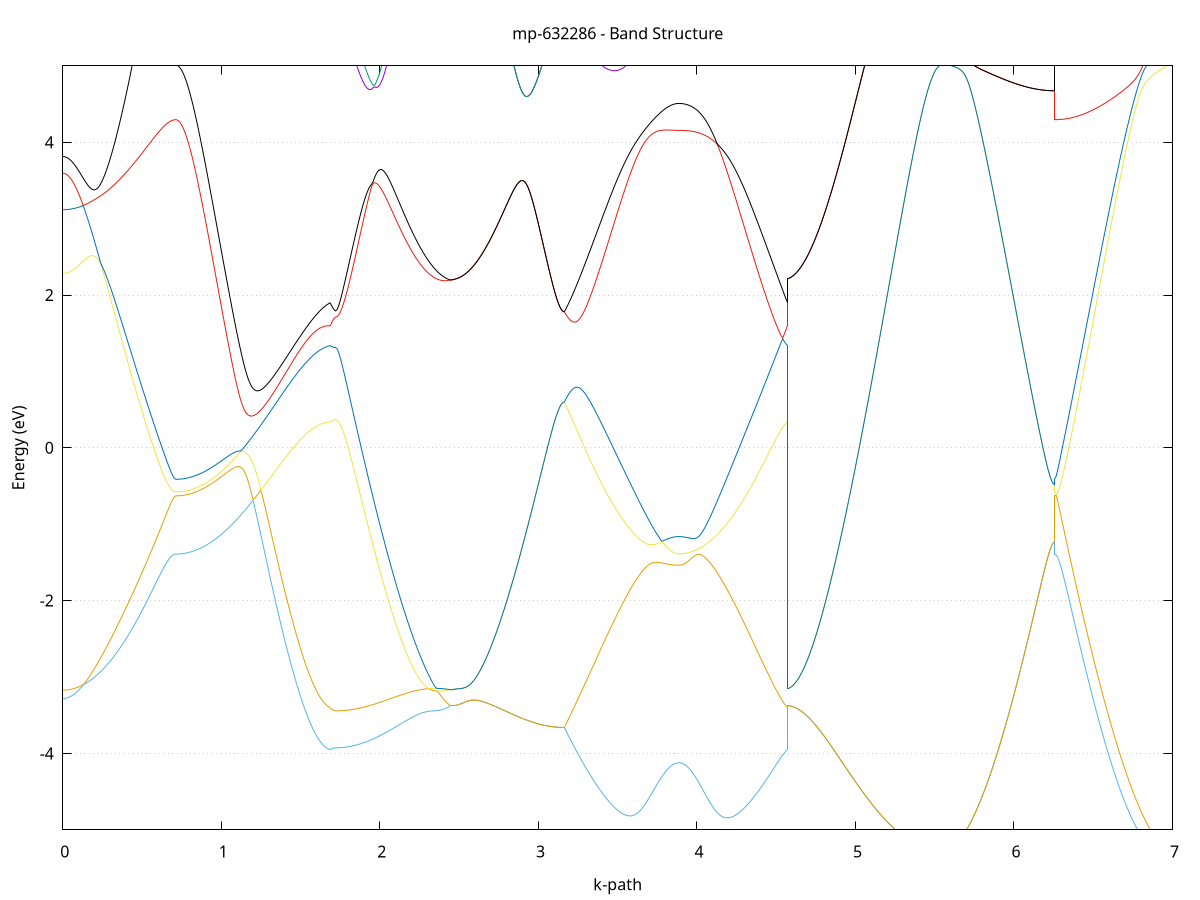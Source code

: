 set title 'mp-632286 - Band Structure'
set xlabel 'k-path'
set ylabel 'Energy (eV)'
set grid y
set yrange [-5:5]
set terminal png size 800,600
set output 'mp-632286_bands_gnuplot.png'
plot '-' using 1:2 with lines notitle, '-' using 1:2 with lines notitle, '-' using 1:2 with lines notitle, '-' using 1:2 with lines notitle, '-' using 1:2 with lines notitle, '-' using 1:2 with lines notitle, '-' using 1:2 with lines notitle, '-' using 1:2 with lines notitle, '-' using 1:2 with lines notitle, '-' using 1:2 with lines notitle, '-' using 1:2 with lines notitle, '-' using 1:2 with lines notitle, '-' using 1:2 with lines notitle, '-' using 1:2 with lines notitle, '-' using 1:2 with lines notitle, '-' using 1:2 with lines notitle, '-' using 1:2 with lines notitle, '-' using 1:2 with lines notitle, '-' using 1:2 with lines notitle, '-' using 1:2 with lines notitle, '-' using 1:2 with lines notitle, '-' using 1:2 with lines notitle, '-' using 1:2 with lines notitle, '-' using 1:2 with lines notitle, '-' using 1:2 with lines notitle, '-' using 1:2 with lines notitle, '-' using 1:2 with lines notitle, '-' using 1:2 with lines notitle, '-' using 1:2 with lines notitle, '-' using 1:2 with lines notitle, '-' using 1:2 with lines notitle, '-' using 1:2 with lines notitle, '-' using 1:2 with lines notitle, '-' using 1:2 with lines notitle, '-' using 1:2 with lines notitle, '-' using 1:2 with lines notitle, '-' using 1:2 with lines notitle, '-' using 1:2 with lines notitle, '-' using 1:2 with lines notitle, '-' using 1:2 with lines notitle, '-' using 1:2 with lines notitle, '-' using 1:2 with lines notitle, '-' using 1:2 with lines notitle, '-' using 1:2 with lines notitle, '-' using 1:2 with lines notitle, '-' using 1:2 with lines notitle, '-' using 1:2 with lines notitle, '-' using 1:2 with lines notitle, '-' using 1:2 with lines notitle, '-' using 1:2 with lines notitle, '-' using 1:2 with lines notitle, '-' using 1:2 with lines notitle, '-' using 1:2 with lines notitle, '-' using 1:2 with lines notitle, '-' using 1:2 with lines notitle, '-' using 1:2 with lines notitle, '-' using 1:2 with lines notitle, '-' using 1:2 with lines notitle, '-' using 1:2 with lines notitle, '-' using 1:2 with lines notitle, '-' using 1:2 with lines notitle, '-' using 1:2 with lines notitle, '-' using 1:2 with lines notitle, '-' using 1:2 with lines notitle
0.000000 -12.081311
0.009903 -12.081011
0.019807 -12.079911
0.029710 -12.078211
0.039614 -12.075811
0.049517 -12.072711
0.059420 -12.068911
0.069324 -12.064511
0.079227 -12.059311
0.089130 -12.053511
0.099034 -12.047011
0.108937 -12.039811
0.118841 -12.031911
0.128744 -12.023311
0.138647 -12.014111
0.148551 -12.004111
0.158454 -11.993511
0.168358 -11.982211
0.178261 -11.970311
0.188164 -11.957611
0.198068 -11.944311
0.207971 -11.930311
0.217875 -11.915711
0.227778 -11.900411
0.237681 -11.884411
0.247585 -11.867711
0.257488 -11.850411
0.267391 -11.832411
0.277295 -11.813811
0.287198 -11.794511
0.297102 -11.774511
0.307005 -11.753911
0.316908 -11.732711
0.326812 -11.710811
0.336715 -11.688211
0.346619 -11.665111
0.356522 -11.641311
0.366425 -11.616911
0.376329 -11.591911
0.386232 -11.566211
0.396135 -11.540011
0.406039 -11.513111
0.415942 -11.485711
0.425846 -11.457711
0.435749 -11.429111
0.445652 -11.399911
0.455556 -11.370211
0.465459 -11.340011
0.475363 -11.309311
0.485266 -11.278011
0.495169 -11.246311
0.505073 -11.214211
0.514976 -11.181611
0.524879 -11.148611
0.534783 -11.115211
0.544686 -11.081611
0.554590 -11.047711
0.564493 -11.013611
0.574396 -10.979411
0.584300 -10.945211
0.594203 -10.911111
0.604107 -10.877211
0.614010 -10.843811
0.623913 -10.811111
0.633817 -10.779311
0.643720 -10.748911
0.653624 -10.720211
0.663527 -10.693911
0.673430 -10.670811
0.683334 -10.651411
0.693237 -10.636811
0.703140 -10.627711
0.713044 -10.624611
0.713044 -10.624611
0.722971 -10.624211
0.732899 -10.623211
0.742826 -10.621511
0.752754 -10.619111
0.762681 -10.616011
0.772609 -10.612311
0.782536 -10.607911
0.792464 -10.602811
0.802391 -10.597011
0.812318 -10.590511
0.822246 -10.583411
0.832173 -10.575611
0.842101 -10.567111
0.852028 -10.558011
0.861956 -10.548211
0.871883 -10.537711
0.881811 -10.526511
0.891738 -10.514711
0.901666 -10.502211
0.911593 -10.489111
0.921521 -10.475211
0.931448 -10.460811
0.941375 -10.445711
0.951303 -10.429911
0.961230 -10.413511
0.971158 -10.396411
0.981085 -10.378711
0.991013 -10.360411
1.000940 -10.341411
1.010868 -10.321811
1.020795 -10.301611
1.030723 -10.280711
1.040650 -10.259211
1.050578 -10.237211
1.060505 -10.214511
1.070432 -10.191211
1.080360 -10.167311
1.090287 -10.142911
1.100215 -10.117811
1.110142 -10.092211
1.120070 -10.066011
1.129997 -10.039311
1.139925 -10.012011
1.149852 -9.984211
1.159780 -9.955911
1.169707 -9.927011
1.179634 -9.897711
1.189562 -9.867811
1.199489 -9.837511
1.209417 -9.806711
1.219344 -9.775511
1.229272 -9.743811
1.239199 -9.711711
1.249127 -9.679211
1.259054 -9.646311
1.268982 -9.613011
1.278909 -9.579411
1.288837 -9.545511
1.298764 -9.511311
1.308692 -9.476811
1.318619 -9.442111
1.328546 -9.407211
1.338474 -9.372011
1.348401 -9.336711
1.358329 -9.301311
1.368256 -9.265811
1.378184 -9.230311
1.388111 -9.194811
1.398039 -9.159311
1.407966 -9.123911
1.417894 -9.088611
1.427821 -9.053511
1.437748 -9.018711
1.447676 -8.984111
1.457603 -8.950011
1.467531 -8.916211
1.477458 -8.883011
1.487386 -8.850311
1.497313 -8.818311
1.507241 -8.787011
1.517168 -8.756511
1.527096 -8.726911
1.537023 -8.698211
1.546951 -8.670611
1.556878 -8.644211
1.566805 -8.619111
1.576733 -8.595211
1.586660 -8.572811
1.596588 -8.551911
1.606515 -8.532711
1.616443 -8.515111
1.626370 -8.499311
1.636298 -8.485411
1.646225 -8.473411
1.656153 -8.463411
1.666080 -8.455411
1.676008 -8.449511
1.685935 -8.445811
1.685935 -8.445811
1.694668 -8.435611
1.703402 -8.428211
1.712135 -8.423711
1.720868 -8.422211
1.720868 -8.422211
1.730775 -8.421911
1.740683 -8.421011
1.750590 -8.419511
1.760498 -8.417411
1.770405 -8.414711
1.780313 -8.411311
1.790220 -8.407411
1.800127 -8.402911
1.810035 -8.397811
1.819942 -8.392111
1.829850 -8.385811
1.839757 -8.378911
1.849665 -8.371511
1.859572 -8.363411
1.869479 -8.354811
1.879387 -8.345611
1.889294 -8.335811
1.899202 -8.325511
1.909109 -8.314611
1.919016 -8.303211
1.928924 -8.291211
1.938831 -8.278711
1.948739 -8.265611
1.958646 -8.252011
1.968554 -8.237911
1.978461 -8.223311
1.988368 -8.208111
1.998276 -8.192511
2.008183 -8.176411
2.018091 -8.159911
2.027998 -8.142811
2.037906 -8.125411
2.047813 -8.107511
2.057720 -8.089111
2.067628 -8.070411
2.077535 -8.051211
2.087443 -8.031711
2.097350 -8.011811
2.107258 -7.991611
2.117165 -7.971111
2.127072 -7.950211
2.136980 -7.929011
2.146887 -7.907611
2.156795 -7.886011
2.166702 -7.864111
2.176610 -7.842011
2.186517 -7.819811
2.196424 -7.797411
2.206332 -7.774911
2.216239 -7.752411
2.226147 -7.729711
2.236054 -7.707111
2.245962 -7.684511
2.255869 -7.661911
2.265776 -7.639411
2.275684 -7.617111
2.285591 -7.594911
2.295499 -7.573011
2.305406 -7.551311
2.315313 -7.529911
2.325221 -7.508811
2.335128 -7.488211
2.345036 -7.467911
2.354943 -7.448211
2.364851 -7.429011
2.374758 -7.410311
2.384665 -7.392311
2.394573 -7.374911
2.404480 -7.358311
2.414388 -7.342411
2.424295 -7.327411
2.434203 -7.313111
2.444110 -7.299811
2.444110 -7.299811
2.452843 -7.300311
2.461577 -7.301911
2.470310 -7.304411
2.479043 -7.308011
2.479043 -7.308011
2.488964 -7.310911
2.498886 -7.314811
2.508807 -7.319511
2.518728 -7.325211
2.528649 -7.331711
2.538571 -7.339111
2.548492 -7.347211
2.558413 -7.356211
2.568335 -7.365811
2.578256 -7.376211
2.588177 -7.387311
2.598098 -7.398911
2.608020 -7.411111
2.617941 -7.423911
2.627862 -7.437111
2.637784 -7.450811
2.647705 -7.464911
2.657626 -7.479311
2.667547 -7.494111
2.677469 -7.509211
2.687390 -7.524411
2.697311 -7.539911
2.707233 -7.555511
2.717154 -7.571311
2.727075 -7.587111
2.736997 -7.603011
2.746918 -7.618911
2.756839 -7.634811
2.766760 -7.650611
2.776682 -7.666411
2.786603 -7.682011
2.796524 -7.697511
2.806446 -7.712911
2.816367 -7.728111
2.826288 -7.743011
2.836209 -7.757811
2.846131 -7.772311
2.856052 -7.786511
2.865973 -7.800411
2.875895 -7.814111
2.885816 -7.827411
2.895737 -7.840311
2.905658 -7.852911
2.915580 -7.865211
2.925501 -7.877011
2.935422 -7.888511
2.945344 -7.899611
2.955265 -7.910211
2.965186 -7.920411
2.975107 -7.930211
2.985029 -7.939511
2.994950 -7.948311
3.004871 -7.956711
3.014793 -7.964711
3.024714 -7.972111
3.034635 -7.979111
3.044556 -7.985511
3.054478 -7.991511
3.064399 -7.996911
3.074320 -8.001911
3.084242 -8.006311
3.094163 -8.010311
3.104084 -8.013711
3.114005 -8.016611
3.123927 -8.018911
3.133848 -8.020811
3.143769 -8.022111
3.153691 -8.022911
3.163612 -8.023211
3.163612 -8.023211
3.173519 -8.071311
3.183427 -8.118911
3.193334 -8.166011
3.203242 -8.212511
3.213149 -8.258511
3.223056 -8.303811
3.232964 -8.348611
3.242871 -8.392811
3.252779 -8.436511
3.262686 -8.479511
3.272594 -8.521911
3.282501 -8.563711
3.292408 -8.604911
3.302316 -8.645511
3.312223 -8.685511
3.322131 -8.724911
3.332038 -8.763611
3.341946 -8.801711
3.351853 -8.839111
3.361760 -8.875911
3.371668 -8.912111
3.381575 -8.947611
3.391483 -8.982511
3.401390 -9.016711
3.411298 -9.050311
3.421205 -9.083211
3.431112 -9.115411
3.441020 -9.147011
3.450927 -9.177911
3.460835 -9.208111
3.470742 -9.237711
3.480650 -9.266611
3.490557 -9.294911
3.500464 -9.322411
3.510372 -9.349311
3.520279 -9.375511
3.530187 -9.401011
3.540094 -9.425811
3.550002 -9.450011
3.559909 -9.473411
3.569816 -9.496211
3.579724 -9.518311
3.589631 -9.539711
3.599539 -9.560411
3.609446 -9.580411
3.619353 -9.599711
3.629261 -9.618411
3.639168 -9.636311
3.649076 -9.653511
3.658983 -9.670111
3.668891 -9.685911
3.678798 -9.701011
3.688705 -9.715511
3.698613 -9.729211
3.708520 -9.742311
3.718428 -9.754611
3.728335 -9.766211
3.738243 -9.777211
3.748150 -9.787411
3.758057 -9.796911
3.767965 -9.805711
3.777872 -9.813911
3.787780 -9.821311
3.797687 -9.828011
3.807595 -9.834011
3.817502 -9.839311
3.827409 -9.843911
3.837317 -9.847811
3.847224 -9.850911
3.857132 -9.853411
3.867039 -9.855211
3.876947 -9.856211
3.886854 -9.856611
3.886854 -9.856611
3.896775 -9.856211
3.906697 -9.855211
3.916618 -9.853511
3.926539 -9.851111
3.936460 -9.847911
3.946382 -9.844111
3.956303 -9.839611
3.966224 -9.834411
3.976146 -9.828611
3.986067 -9.822011
3.995988 -9.814711
4.005909 -9.806811
4.015831 -9.798211
4.025752 -9.788811
4.035673 -9.778811
4.045595 -9.768111
4.055516 -9.756811
4.065437 -9.744711
4.075358 -9.732011
4.085280 -9.718611
4.095201 -9.704511
4.105122 -9.689711
4.115044 -9.674211
4.124965 -9.658111
4.134886 -9.641311
4.144807 -9.623911
4.154729 -9.605811
4.164650 -9.587011
4.174571 -9.567611
4.184493 -9.547511
4.194414 -9.526711
4.204335 -9.505311
4.214257 -9.483311
4.224178 -9.460611
4.234099 -9.437311
4.244020 -9.413411
4.253942 -9.388811
4.263863 -9.363611
4.273784 -9.337811
4.283706 -9.311411
4.293627 -9.284511
4.303548 -9.256911
4.313469 -9.228811
4.323391 -9.200111
4.333312 -9.170811
4.343233 -9.141111
4.353155 -9.110811
4.363076 -9.080011
4.372997 -9.048811
4.382918 -9.017111
4.392840 -8.985011
4.402761 -8.952511
4.412682 -8.919711
4.422604 -8.886611
4.432525 -8.853211
4.442446 -8.819711
4.452367 -8.786111
4.462289 -8.752511
4.472210 -8.719111
4.482131 -8.685911
4.492053 -8.653111
4.501974 -8.621011
4.511895 -8.589911
4.521816 -8.560011
4.531738 -8.531711
4.541659 -8.505611
4.551580 -8.482111
4.561502 -8.461911
4.571423 -8.445811
4.571423 -7.308011
4.581350 -7.313711
4.591278 -7.321811
4.601205 -7.332111
4.611133 -7.344711
4.621060 -7.359511
4.630988 -7.376311
4.640915 -7.395111
4.650843 -7.415811
4.660770 -7.438311
4.670698 -7.462411
4.680625 -7.488111
4.690552 -7.515311
4.700480 -7.543911
4.710407 -7.573611
4.720335 -7.604611
4.730262 -7.636511
4.740190 -7.669411
4.750117 -7.703111
4.760045 -7.737611
4.769972 -7.772711
4.779900 -7.808411
4.789827 -7.844611
4.799755 -7.881211
4.809682 -7.918111
4.819609 -7.955411
4.829537 -7.992811
4.839464 -8.030411
4.849392 -8.068211
4.859319 -8.105911
4.869247 -8.143711
4.879174 -8.181511
4.889102 -8.219111
4.899029 -8.256611
4.908957 -8.294011
4.918884 -8.331211
4.928812 -8.368111
4.938739 -8.404811
4.948666 -8.441211
4.958594 -8.477311
4.968521 -8.513111
4.978449 -8.548511
4.988376 -8.583511
4.998304 -8.618111
5.008231 -8.652311
5.018159 -8.686111
5.028086 -8.719411
5.038014 -8.752211
5.047941 -8.784611
5.057869 -8.816411
5.067796 -8.847811
5.077723 -8.878611
5.087651 -8.908911
5.097578 -8.938611
5.107506 -8.967811
5.117433 -8.996411
5.127361 -9.024411
5.137288 -9.051911
5.147216 -9.078811
5.157143 -9.105111
5.167071 -9.130811
5.176998 -9.155811
5.186925 -9.180311
5.196853 -9.204111
5.206780 -9.227311
5.216708 -9.249911
5.226635 -9.271811
5.236563 -9.293211
5.246490 -9.313811
5.256418 -9.333811
5.266345 -9.353211
5.276273 -9.371911
5.286200 -9.390011
5.296128 -9.407411
5.306055 -9.424111
5.315983 -9.440211
5.325910 -9.455611
5.335837 -9.470311
5.345765 -9.484311
5.355692 -9.497711
5.365620 -9.510411
5.375547 -9.522411
5.385475 -9.533811
5.395402 -9.544511
5.405330 -9.554411
5.415257 -9.563711
5.425185 -9.572411
5.435112 -9.580311
5.445039 -9.587511
5.454967 -9.594111
5.464894 -9.600011
5.474822 -9.605111
5.484749 -9.609611
5.494677 -9.613411
5.504604 -9.616511
5.514532 -9.619011
5.524459 -9.620711
5.534387 -9.621711
5.544314 -9.622111
5.544314 -9.622111
5.554217 -9.622511
5.564121 -9.623711
5.574024 -9.625811
5.583928 -9.628611
5.593831 -9.632311
5.603734 -9.636811
5.613638 -9.642011
5.623541 -9.647911
5.633445 -9.654611
5.643348 -9.662011
5.653251 -9.670011
5.663155 -9.678711
5.673058 -9.688011
5.682962 -9.697911
5.692865 -9.708311
5.702768 -9.719211
5.712672 -9.730611
5.722575 -9.742411
5.732478 -9.754611
5.742382 -9.767211
5.752285 -9.780211
5.762189 -9.793411
5.772092 -9.806811
5.781995 -9.820511
5.791899 -9.834411
5.801802 -9.848511
5.811706 -9.862611
5.821609 -9.876911
5.831512 -9.891211
5.841416 -9.905511
5.851319 -9.919911
5.861222 -9.934211
5.871126 -9.948511
5.881029 -9.962711
5.890933 -9.976811
5.900836 -9.990711
5.910739 -10.004511
5.920643 -10.018111
5.930546 -10.031611
5.940450 -10.044811
5.950353 -10.057811
5.960256 -10.070511
5.970160 -10.083011
5.980063 -10.095211
5.989966 -10.107111
5.999870 -10.118611
6.009773 -10.129911
6.019677 -10.140811
6.029580 -10.151311
6.039483 -10.161511
6.049387 -10.171311
6.059290 -10.180711
6.069194 -10.189711
6.079097 -10.198211
6.089000 -10.206411
6.098904 -10.214211
6.108807 -10.221511
6.118711 -10.228411
6.128614 -10.234811
6.138517 -10.240811
6.148421 -10.246311
6.158324 -10.251311
6.168227 -10.255911
6.178131 -10.260011
6.188034 -10.263711
6.197938 -10.266811
6.207841 -10.269511
6.217744 -10.271711
6.227648 -10.273411
6.237551 -10.274611
6.247455 -10.275411
6.257358 -10.275611
6.257358 -10.624611
6.267265 -10.624311
6.277173 -10.623411
6.287080 -10.622011
6.296988 -10.620011
6.306895 -10.617511
6.316802 -10.614411
6.326710 -10.610711
6.336617 -10.606511
6.346525 -10.601711
6.356432 -10.596411
6.366340 -10.590511
6.376247 -10.584111
6.386154 -10.577211
6.396062 -10.569611
6.405969 -10.561611
6.415877 -10.553011
6.425784 -10.543911
6.435692 -10.534311
6.445599 -10.524211
6.455506 -10.513511
6.465414 -10.502411
6.475321 -10.490811
6.485229 -10.478611
6.495136 -10.466011
6.505044 -10.453011
6.514951 -10.439411
6.524858 -10.425411
6.534766 -10.411011
6.544673 -10.396111
6.554581 -10.380911
6.564488 -10.365211
6.574396 -10.349111
6.584303 -10.332611
6.594210 -10.315811
6.604118 -10.298611
6.614025 -10.281111
6.623933 -10.263311
6.633840 -10.245111
6.643748 -10.226711
6.653655 -10.208011
6.663562 -10.189011
6.673470 -10.169911
6.683377 -10.150511
6.693285 -10.130911
6.703192 -10.111211
6.713099 -10.091311
6.723007 -10.071411
6.732914 -10.051311
6.742822 -10.031311
6.752729 -10.011111
6.762637 -9.991011
6.772544 -9.971011
6.782451 -9.951011
6.792359 -9.931111
6.802266 -9.911311
6.812174 -9.891711
6.822081 -9.872411
6.831989 -9.853311
6.841896 -9.834411
6.851803 -9.815911
6.861711 -9.797811
6.871618 -9.780011
6.881526 -9.762711
6.891433 -9.745911
6.901341 -9.729611
6.911248 -9.713811
6.921155 -9.698711
6.931063 -9.684111
6.940970 -9.670311
6.950878 -9.657111
6.960785 -9.644711
6.970693 -9.633011
6.980600 -9.622111
e
0.000000 -6.975611
0.009903 -6.977111
0.019807 -6.981511
0.029710 -6.988911
0.039614 -6.999211
0.049517 -7.012411
0.059420 -7.028311
0.069324 -7.047011
0.079227 -7.068311
0.089130 -7.092111
0.099034 -7.118511
0.108937 -7.147111
0.118841 -7.178011
0.128744 -7.211011
0.138647 -7.246111
0.148551 -7.283111
0.158454 -7.321811
0.168358 -7.362311
0.178261 -7.404311
0.188164 -7.447811
0.198068 -7.492611
0.207971 -7.538811
0.217875 -7.586111
0.227778 -7.634511
0.237681 -7.683911
0.247585 -7.734211
0.257488 -7.785311
0.267391 -7.837211
0.277295 -7.889811
0.287198 -7.942911
0.297102 -7.996711
0.307005 -8.050811
0.316908 -8.105511
0.326812 -8.160411
0.336715 -8.215711
0.346619 -8.271211
0.356522 -8.326911
0.366425 -8.382811
0.376329 -8.438711
0.386232 -8.494811
0.396135 -8.550811
0.406039 -8.606811
0.415942 -8.662811
0.425846 -8.718611
0.435749 -8.774311
0.445652 -8.829811
0.455556 -8.885111
0.465459 -8.940211
0.475363 -8.994911
0.485266 -9.049311
0.495169 -9.103311
0.505073 -9.156911
0.514976 -9.210111
0.524879 -9.262711
0.534783 -9.314811
0.544686 -9.366211
0.554590 -9.416911
0.564493 -9.466911
0.574396 -9.516011
0.584300 -9.564111
0.594203 -9.611111
0.604107 -9.656911
0.614010 -9.701211
0.623913 -9.743911
0.633817 -9.784511
0.643720 -9.822811
0.653624 -9.858211
0.663527 -9.890311
0.673430 -9.918211
0.683334 -9.941211
0.693237 -9.958411
0.703140 -9.969111
0.713044 -9.972811
0.713044 -9.972811
0.722971 -9.972411
0.732899 -9.971411
0.742826 -9.969711
0.752754 -9.967211
0.762681 -9.964111
0.772609 -9.960311
0.782536 -9.955811
0.792464 -9.950711
0.802391 -9.944811
0.812318 -9.938211
0.822246 -9.931011
0.832173 -9.923011
0.842101 -9.914411
0.852028 -9.905111
0.861956 -9.895111
0.871883 -9.884511
0.881811 -9.873111
0.891738 -9.861111
0.901666 -9.848411
0.911593 -9.835011
0.921521 -9.820911
0.931448 -9.806211
0.941375 -9.790811
0.951303 -9.774811
0.961230 -9.758011
0.971158 -9.740611
0.981085 -9.722611
0.991013 -9.703911
1.000940 -9.684611
1.010868 -9.664611
1.020795 -9.643911
1.030723 -9.622611
1.040650 -9.600711
1.050578 -9.578211
1.060505 -9.555011
1.070432 -9.531211
1.080360 -9.506811
1.090287 -9.481811
1.100215 -9.456211
1.110142 -9.429911
1.120070 -9.403111
1.129997 -9.375711
1.139925 -9.347811
1.149852 -9.319211
1.159780 -9.290111
1.169707 -9.260511
1.179634 -9.230311
1.189562 -9.199611
1.199489 -9.168411
1.209417 -9.136611
1.219344 -9.104411
1.229272 -9.071711
1.239199 -9.038611
1.249127 -9.005011
1.259054 -8.970911
1.268982 -8.936511
1.278909 -8.901611
1.288837 -8.866411
1.298764 -8.830911
1.308692 -8.795011
1.318619 -8.758711
1.328546 -8.722311
1.338474 -8.685511
1.348401 -8.648611
1.358329 -8.611411
1.368256 -8.574111
1.378184 -8.536711
1.388111 -8.499211
1.398039 -8.461611
1.407966 -8.424011
1.417894 -8.386511
1.427821 -8.349111
1.437748 -8.311911
1.447676 -8.274811
1.457603 -8.238011
1.467531 -8.201611
1.477458 -8.165511
1.487386 -8.129911
1.497313 -8.094811
1.507241 -8.060411
1.517168 -8.026611
1.527096 -7.993611
1.537023 -7.961611
1.546951 -7.930411
1.556878 -7.900311
1.566805 -7.871411
1.576733 -7.843811
1.586660 -7.817511
1.596588 -7.792611
1.606515 -7.769311
1.616443 -7.747711
1.626370 -7.727811
1.636298 -7.709811
1.646225 -7.693711
1.656153 -7.679611
1.666080 -7.667611
1.676008 -7.657811
1.685935 -7.650111
1.685935 -7.650111
1.694668 -7.658111
1.703402 -7.663911
1.712135 -7.667511
1.720868 -7.668711
1.720868 -7.668711
1.730775 -7.668511
1.740683 -7.667811
1.750590 -7.666611
1.760498 -7.665011
1.770405 -7.662911
1.780313 -7.660311
1.790220 -7.657311
1.800127 -7.653811
1.810035 -7.649911
1.819942 -7.645611
1.829850 -7.640811
1.839757 -7.635511
1.849665 -7.629911
1.859572 -7.623811
1.869479 -7.617311
1.879387 -7.610411
1.889294 -7.603111
1.899202 -7.595411
1.909109 -7.587411
1.919016 -7.579011
1.928924 -7.570211
1.938831 -7.561111
1.948739 -7.551711
1.958646 -7.542011
1.968554 -7.532011
1.978461 -7.521711
1.988368 -7.511211
1.998276 -7.500411
2.008183 -7.489511
2.018091 -7.478311
2.027998 -7.467011
2.037906 -7.455511
2.047813 -7.443911
2.057720 -7.432211
2.067628 -7.420511
2.077535 -7.408711
2.087443 -7.396911
2.097350 -7.385211
2.107258 -7.373511
2.117165 -7.361911
2.127072 -7.350511
2.136980 -7.339211
2.146887 -7.328211
2.156795 -7.317411
2.166702 -7.306911
2.176610 -7.296811
2.186517 -7.287111
2.196424 -7.277711
2.206332 -7.268911
2.216239 -7.260611
2.226147 -7.252911
2.236054 -7.245811
2.245962 -7.239311
2.255869 -7.233611
2.265776 -7.228611
2.275684 -7.224411
2.285591 -7.221011
2.295499 -7.218511
2.305406 -7.216911
2.315313 -7.216311
2.325221 -7.216611
2.335128 -7.217911
2.345036 -7.220211
2.354943 -7.223611
2.364851 -7.227911
2.374758 -7.233311
2.384665 -7.239811
2.394573 -7.247311
2.404480 -7.255811
2.414388 -7.265311
2.424295 -7.275911
2.434203 -7.287411
2.444110 -7.299811
2.444110 -7.299811
2.452843 -7.300311
2.461577 -7.301911
2.470310 -7.304411
2.479043 -7.308011
2.479043 -7.308011
2.488964 -7.310911
2.498886 -7.314811
2.508807 -7.319511
2.518728 -7.325211
2.528649 -7.331711
2.538571 -7.339111
2.548492 -7.347211
2.558413 -7.356211
2.568335 -7.365811
2.578256 -7.376211
2.588177 -7.387311
2.598098 -7.398911
2.608020 -7.411111
2.617941 -7.423911
2.627862 -7.437111
2.637784 -7.450811
2.647705 -7.464911
2.657626 -7.479311
2.667547 -7.494111
2.677469 -7.509211
2.687390 -7.524411
2.697311 -7.539911
2.707233 -7.555511
2.717154 -7.571311
2.727075 -7.587111
2.736997 -7.603011
2.746918 -7.618911
2.756839 -7.634811
2.766760 -7.650611
2.776682 -7.666411
2.786603 -7.682011
2.796524 -7.697511
2.806446 -7.712911
2.816367 -7.728111
2.826288 -7.743011
2.836209 -7.757811
2.846131 -7.772311
2.856052 -7.786511
2.865973 -7.800411
2.875895 -7.814111
2.885816 -7.827411
2.895737 -7.840311
2.905658 -7.852911
2.915580 -7.865211
2.925501 -7.877011
2.935422 -7.888511
2.945344 -7.899611
2.955265 -7.910211
2.965186 -7.920411
2.975107 -7.930211
2.985029 -7.939511
2.994950 -7.948311
3.004871 -7.956711
3.014793 -7.964711
3.024714 -7.972111
3.034635 -7.979111
3.044556 -7.985511
3.054478 -7.991511
3.064399 -7.996911
3.074320 -8.001911
3.084242 -8.006311
3.094163 -8.010311
3.104084 -8.013711
3.114005 -8.016611
3.123927 -8.018911
3.133848 -8.020811
3.143769 -8.022111
3.153691 -8.022911
3.163612 -8.023211
3.163612 -8.023211
3.173519 -7.974511
3.183427 -7.925311
3.193334 -7.875511
3.203242 -7.825311
3.213149 -7.774611
3.223056 -7.723411
3.232964 -7.671711
3.242871 -7.619611
3.252779 -7.567011
3.262686 -7.514011
3.272594 -7.460511
3.282501 -7.406711
3.292408 -7.352511
3.302316 -7.297911
3.312223 -7.243011
3.322131 -7.187811
3.332038 -7.132311
3.341946 -7.076511
3.351853 -7.020411
3.361760 -6.964111
3.371668 -6.907711
3.381575 -6.851111
3.391483 -6.794411
3.401390 -6.737611
3.411298 -6.680811
3.421205 -6.624011
3.431112 -6.567311
3.441020 -6.510711
3.450927 -6.454311
3.460835 -6.398311
3.470742 -6.342611
3.480650 -6.287411
3.490557 -6.232911
3.500464 -6.179011
3.510372 -6.126011
3.520279 -6.074011
3.530187 -6.023311
3.540094 -5.974011
3.550002 -5.926311
3.559909 -5.880511
3.569816 -5.836911
3.579724 -5.795711
3.589631 -5.757311
3.599539 -5.721811
3.609446 -5.689511
3.619353 -5.660611
3.629261 -5.635111
3.639168 -5.613011
3.649076 -5.594211
3.658983 -5.578611
3.668891 -5.565911
3.678798 -5.555711
3.688705 -5.547911
3.698613 -5.542011
3.708520 -5.537811
3.718428 -5.534911
3.728335 -5.533311
3.738243 -5.532511
3.748150 -5.532411
3.758057 -5.532911
3.767965 -5.533811
3.777872 -5.535011
3.787780 -5.536311
3.797687 -5.537811
3.807595 -5.539211
3.817502 -5.540711
3.827409 -5.542011
3.837317 -5.543211
3.847224 -5.544211
3.857132 -5.545011
3.867039 -5.545611
3.876947 -5.545911
3.886854 -5.546111
3.886854 -5.546111
3.896775 -5.546011
3.906697 -5.545611
3.916618 -5.545111
3.926539 -5.544411
3.936460 -5.543511
3.946382 -5.542411
3.956303 -5.541311
3.966224 -5.540011
3.976146 -5.538811
3.986067 -5.537711
3.995988 -5.536711
4.005909 -5.535911
4.015831 -5.535511
4.025752 -5.535711
4.035673 -5.536411
4.045595 -5.538111
4.055516 -5.540811
4.065437 -5.544811
4.075358 -5.550411
4.085280 -5.557911
4.095201 -5.567611
4.105122 -5.579911
4.115044 -5.595111
4.124965 -5.613311
4.134886 -5.635011
4.144807 -5.660011
4.154729 -5.688611
4.164650 -5.720511
4.174571 -5.755711
4.184493 -5.793911
4.194414 -5.834911
4.204335 -5.878311
4.214257 -5.923911
4.224178 -5.971311
4.234099 -6.020411
4.244020 -6.070811
4.253942 -6.122411
4.263863 -6.174911
4.273784 -6.228211
4.283706 -6.282111
4.293627 -6.336411
4.303548 -6.391211
4.313469 -6.446111
4.323391 -6.501211
4.333312 -6.556411
4.343233 -6.611511
4.353155 -6.666511
4.363076 -6.721311
4.372997 -6.775911
4.382918 -6.830111
4.392840 -6.884011
4.402761 -6.937411
4.412682 -6.990211
4.422604 -7.042411
4.432525 -7.094011
4.442446 -7.144811
4.452367 -7.194711
4.462289 -7.243611
4.472210 -7.291311
4.482131 -7.337811
4.492053 -7.382811
4.501974 -7.426211
4.511895 -7.467511
4.521816 -7.506511
4.531738 -7.542811
4.541659 -7.575911
4.551580 -7.605311
4.561502 -7.630211
4.571423 -7.650111
4.571423 -7.308011
4.581350 -7.313711
4.591278 -7.321811
4.601205 -7.332111
4.611133 -7.344711
4.621060 -7.359511
4.630988 -7.376311
4.640915 -7.395111
4.650843 -7.415811
4.660770 -7.438311
4.670698 -7.462411
4.680625 -7.488111
4.690552 -7.515311
4.700480 -7.543911
4.710407 -7.573611
4.720335 -7.604611
4.730262 -7.636511
4.740190 -7.669411
4.750117 -7.703111
4.760045 -7.737611
4.769972 -7.772711
4.779900 -7.808411
4.789827 -7.844611
4.799755 -7.881211
4.809682 -7.918111
4.819609 -7.955411
4.829537 -7.992811
4.839464 -8.030411
4.849392 -8.068211
4.859319 -8.105911
4.869247 -8.143711
4.879174 -8.181511
4.889102 -8.219111
4.899029 -8.256611
4.908957 -8.294011
4.918884 -8.331211
4.928812 -8.368111
4.938739 -8.404811
4.948666 -8.441211
4.958594 -8.477311
4.968521 -8.513111
4.978449 -8.548511
4.988376 -8.583511
4.998304 -8.618111
5.008231 -8.652311
5.018159 -8.686111
5.028086 -8.719411
5.038014 -8.752211
5.047941 -8.784611
5.057869 -8.816411
5.067796 -8.847811
5.077723 -8.878611
5.087651 -8.908911
5.097578 -8.938611
5.107506 -8.967811
5.117433 -8.996411
5.127361 -9.024411
5.137288 -9.051911
5.147216 -9.078811
5.157143 -9.105111
5.167071 -9.130811
5.176998 -9.155811
5.186925 -9.180311
5.196853 -9.204111
5.206780 -9.227311
5.216708 -9.249911
5.226635 -9.271811
5.236563 -9.293211
5.246490 -9.313811
5.256418 -9.333811
5.266345 -9.353211
5.276273 -9.371911
5.286200 -9.390011
5.296128 -9.407411
5.306055 -9.424111
5.315983 -9.440211
5.325910 -9.455611
5.335837 -9.470311
5.345765 -9.484311
5.355692 -9.497711
5.365620 -9.510411
5.375547 -9.522411
5.385475 -9.533811
5.395402 -9.544511
5.405330 -9.554411
5.415257 -9.563711
5.425185 -9.572411
5.435112 -9.580311
5.445039 -9.587511
5.454967 -9.594111
5.464894 -9.600011
5.474822 -9.605111
5.484749 -9.609611
5.494677 -9.613411
5.504604 -9.616511
5.514532 -9.619011
5.524459 -9.620711
5.534387 -9.621711
5.544314 -9.622111
5.544314 -9.622111
5.554217 -9.622511
5.564121 -9.623711
5.574024 -9.625811
5.583928 -9.628611
5.593831 -9.632311
5.603734 -9.636811
5.613638 -9.642011
5.623541 -9.647911
5.633445 -9.654611
5.643348 -9.662011
5.653251 -9.670011
5.663155 -9.678711
5.673058 -9.688011
5.682962 -9.697911
5.692865 -9.708311
5.702768 -9.719211
5.712672 -9.730611
5.722575 -9.742411
5.732478 -9.754611
5.742382 -9.767211
5.752285 -9.780211
5.762189 -9.793411
5.772092 -9.806811
5.781995 -9.820511
5.791899 -9.834411
5.801802 -9.848511
5.811706 -9.862611
5.821609 -9.876911
5.831512 -9.891211
5.841416 -9.905511
5.851319 -9.919911
5.861222 -9.934211
5.871126 -9.948511
5.881029 -9.962711
5.890933 -9.976811
5.900836 -9.990711
5.910739 -10.004511
5.920643 -10.018111
5.930546 -10.031611
5.940450 -10.044811
5.950353 -10.057811
5.960256 -10.070511
5.970160 -10.083011
5.980063 -10.095211
5.989966 -10.107111
5.999870 -10.118611
6.009773 -10.129911
6.019677 -10.140811
6.029580 -10.151311
6.039483 -10.161511
6.049387 -10.171311
6.059290 -10.180711
6.069194 -10.189711
6.079097 -10.198211
6.089000 -10.206411
6.098904 -10.214211
6.108807 -10.221511
6.118711 -10.228411
6.128614 -10.234811
6.138517 -10.240811
6.148421 -10.246311
6.158324 -10.251311
6.168227 -10.255911
6.178131 -10.260011
6.188034 -10.263711
6.197938 -10.266811
6.207841 -10.269511
6.217744 -10.271711
6.227648 -10.273411
6.237551 -10.274611
6.247455 -10.275411
6.257358 -10.275611
6.257358 -9.972811
6.267265 -9.972611
6.277173 -9.971911
6.287080 -9.970811
6.296988 -9.969311
6.306895 -9.967411
6.316802 -9.965111
6.326710 -9.962311
6.336617 -9.959111
6.346525 -9.955511
6.356432 -9.951511
6.366340 -9.947111
6.376247 -9.942311
6.386154 -9.937111
6.396062 -9.931511
6.405969 -9.925511
6.415877 -9.919211
6.425784 -9.912511
6.435692 -9.905511
6.445599 -9.898111
6.455506 -9.890411
6.465414 -9.882411
6.475321 -9.874111
6.485229 -9.865511
6.495136 -9.856711
6.505044 -9.847511
6.514951 -9.838211
6.524858 -9.828611
6.534766 -9.818811
6.544673 -9.808811
6.554581 -9.798611
6.564488 -9.788411
6.574396 -9.777911
6.584303 -9.767411
6.594210 -9.756811
6.604118 -9.746211
6.614025 -9.735511
6.623933 -9.724911
6.633840 -9.714311
6.643748 -9.703711
6.653655 -9.693211
6.663562 -9.682911
6.673470 -9.672711
6.683377 -9.662811
6.693285 -9.653011
6.703192 -9.643511
6.713099 -9.634411
6.723007 -9.625511
6.732914 -9.617111
6.742822 -9.609011
6.752729 -9.601411
6.762637 -9.594311
6.772544 -9.587711
6.782451 -9.581711
6.792359 -9.576311
6.802266 -9.571611
6.812174 -9.567511
6.822081 -9.564111
6.831989 -9.561411
6.841896 -9.559511
6.851803 -9.558411
6.861711 -9.558111
6.871618 -9.558611
6.881526 -9.560011
6.891433 -9.562311
6.901341 -9.565411
6.911248 -9.569411
6.921155 -9.574311
6.931063 -9.580111
6.940970 -9.586811
6.950878 -9.594311
6.960785 -9.602711
6.970693 -9.612011
6.980600 -9.622111
e
0.000000 -3.282611
0.009903 -3.281511
0.019807 -3.278111
0.029710 -3.272411
0.039614 -3.264611
0.049517 -3.254611
0.059420 -3.242411
0.069324 -3.228311
0.079227 -3.212111
0.089130 -3.194111
0.099034 -3.174211
0.108937 -3.152611
0.118841 -3.129411
0.128744 -3.104611
0.138647 -3.089711
0.148551 -3.077511
0.158454 -3.064511
0.168358 -3.050711
0.178261 -3.036011
0.188164 -3.020611
0.198068 -3.004311
0.207971 -2.987111
0.217875 -2.969211
0.227778 -2.950411
0.237681 -2.930811
0.247585 -2.910411
0.257488 -2.889211
0.267391 -2.867211
0.277295 -2.844411
0.287198 -2.820811
0.297102 -2.796411
0.307005 -2.771211
0.316908 -2.745211
0.326812 -2.718411
0.336715 -2.690811
0.346619 -2.662511
0.356522 -2.633411
0.366425 -2.603511
0.376329 -2.572911
0.386232 -2.541511
0.396135 -2.509411
0.406039 -2.476611
0.415942 -2.443011
0.425846 -2.408811
0.435749 -2.373811
0.445652 -2.338211
0.455556 -2.301911
0.465459 -2.264911
0.475363 -2.227311
0.485266 -2.189111
0.495169 -2.150311
0.505073 -2.111011
0.514976 -2.071211
0.524879 -2.030811
0.534783 -1.990111
0.544686 -1.948911
0.554590 -1.907511
0.564493 -1.865811
0.574396 -1.824011
0.584300 -1.782211
0.594203 -1.740511
0.604107 -1.699111
0.614010 -1.658311
0.623913 -1.618311
0.633817 -1.579411
0.643720 -1.542311
0.653624 -1.507311
0.663527 -1.475311
0.673430 -1.447111
0.683334 -1.423611
0.693237 -1.405811
0.703140 -1.394711
0.713044 -1.390911
0.713044 -1.390911
0.722971 -1.390611
0.732899 -1.389611
0.742826 -1.388011
0.752754 -1.385811
0.762681 -1.383011
0.772609 -1.379511
0.782536 -1.375411
0.792464 -1.370611
0.802391 -1.365311
0.812318 -1.359311
0.822246 -1.352711
0.832173 -1.345511
0.842101 -1.337611
0.852028 -1.329111
0.861956 -1.320111
0.871883 -1.310411
0.881811 -1.300111
0.891738 -1.289211
0.901666 -1.277711
0.911593 -1.265711
0.921521 -1.253011
0.931448 -1.239711
0.941375 -1.225911
0.951303 -1.211511
0.961230 -1.196511
0.971158 -1.181011
0.981085 -1.164911
0.991013 -1.148311
1.000940 -1.131211
1.010868 -1.113511
1.020795 -1.095211
1.030723 -1.076511
1.040650 -1.057211
1.050578 -1.037511
1.060505 -1.017311
1.070432 -0.996511
1.080360 -0.975411
1.090287 -0.953711
1.100215 -0.931611
1.110142 -0.909111
1.120070 -0.886211
1.129997 -0.862811
1.139925 -0.839111
1.149852 -0.814911
1.159780 -0.790511
1.169707 -0.765611
1.179634 -0.740411
1.189562 -0.714911
1.199489 -0.689111
1.209417 -0.764711
1.219344 -0.855711
1.229272 -0.948611
1.239199 -1.042611
1.249127 -1.137411
1.259054 -1.232511
1.268982 -1.327711
1.278909 -1.422711
1.288837 -1.517311
1.298764 -1.611411
1.308692 -1.704811
1.318619 -1.797411
1.328546 -1.889211
1.338474 -1.979911
1.348401 -2.069711
1.358329 -2.158311
1.368256 -2.245711
1.378184 -2.331811
1.388111 -2.416611
1.398039 -2.499911
1.407966 -2.581811
1.417894 -2.662111
1.427821 -2.740811
1.437748 -2.817911
1.447676 -2.893111
1.457603 -2.966511
1.467531 -3.038011
1.477458 -3.107511
1.487386 -3.174911
1.497313 -3.240211
1.507241 -3.303211
1.517168 -3.363911
1.527096 -3.422211
1.537023 -3.477911
1.546951 -3.531011
1.556878 -3.581511
1.566805 -3.629111
1.576733 -3.673811
1.586660 -3.715511
1.596588 -3.754211
1.606515 -3.789611
1.616443 -3.821811
1.626370 -3.850711
1.636298 -3.876111
1.646225 -3.898011
1.656153 -3.916411
1.666080 -3.931211
1.676008 -3.942411
1.685935 -3.949911
1.685935 -3.949911
1.694668 -3.940411
1.703402 -3.933211
1.712135 -3.928611
1.720868 -3.927111
1.720868 -3.927111
1.730775 -3.926811
1.740683 -3.926211
1.750590 -3.925111
1.760498 -3.923711
1.770405 -3.921811
1.780313 -3.919411
1.790220 -3.916711
1.800127 -3.913511
1.810035 -3.909911
1.819942 -3.905911
1.829850 -3.901511
1.839757 -3.896811
1.849665 -3.891611
1.859572 -3.886011
1.869479 -3.880011
1.879387 -3.873611
1.889294 -3.866911
1.899202 -3.859811
1.909109 -3.852411
1.919016 -3.844511
1.928924 -3.836411
1.938831 -3.827911
1.948739 -3.819111
1.958646 -3.809911
1.968554 -3.800511
1.978461 -3.790711
1.988368 -3.780711
1.998276 -3.770411
2.008183 -3.759911
2.018091 -3.749111
2.027998 -3.738011
2.037906 -3.726811
2.047813 -3.715411
2.057720 -3.703811
2.067628 -3.692011
2.077535 -3.680111
2.087443 -3.668111
2.097350 -3.655911
2.107258 -3.643811
2.117165 -3.631511
2.127072 -3.619311
2.136980 -3.607011
2.146887 -3.594811
2.156795 -3.582711
2.166702 -3.570811
2.176610 -3.559011
2.186517 -3.547411
2.196424 -3.536111
2.206332 -3.525111
2.216239 -3.514511
2.226147 -3.504411
2.236054 -3.494811
2.245962 -3.485911
2.255869 -3.477711
2.265776 -3.470311
2.275684 -3.463911
2.285591 -3.458411
2.295499 -3.453911
2.305406 -3.450311
2.315313 -3.447711
2.325221 -3.445711
2.335128 -3.444111
2.345036 -3.442711
2.354943 -3.441111
2.364851 -3.439011
2.374758 -3.436011
2.384665 -3.431911
2.394573 -3.426511
2.404480 -3.419511
2.414388 -3.410911
2.424295 -3.400411
2.434203 -3.388011
2.444110 -3.373711
2.444110 -3.373711
2.452843 -3.373611
2.461577 -3.373211
2.470310 -3.372511
2.479043 -3.371511
2.479043 -3.371511
2.488964 -3.366711
2.498886 -3.360411
2.508807 -3.352911
2.518728 -3.344611
2.528649 -3.335811
2.538571 -3.327211
2.548492 -3.319211
2.558413 -3.312411
2.568335 -3.307311
2.578256 -3.303911
2.588177 -3.302411
2.598098 -3.302511
2.608020 -3.304211
2.617941 -3.307111
2.627862 -3.311211
2.637784 -3.316111
2.647705 -3.321811
2.657626 -3.328211
2.667547 -3.335111
2.677469 -3.342411
2.687390 -3.350211
2.697311 -3.358311
2.707233 -3.366711
2.717154 -3.375311
2.727075 -3.384211
2.736997 -3.393211
2.746918 -3.402311
2.756839 -3.411611
2.766760 -3.420911
2.776682 -3.430311
2.786603 -3.439711
2.796524 -3.449211
2.806446 -3.458611
2.816367 -3.467911
2.826288 -3.477211
2.836209 -3.486411
2.846131 -3.495611
2.856052 -3.504611
2.865973 -3.513411
2.875895 -3.522211
2.885816 -3.530711
2.895737 -3.539111
2.905658 -3.547311
2.915580 -3.555311
2.925501 -3.563111
2.935422 -3.570611
2.945344 -3.577911
2.955265 -3.584911
2.965186 -3.591711
2.975107 -3.598211
2.985029 -3.604511
2.994950 -3.610411
3.004871 -3.616111
3.014793 -3.621411
3.024714 -3.626411
3.034635 -3.631111
3.044556 -3.635511
3.054478 -3.639611
3.064399 -3.643311
3.074320 -3.646711
3.084242 -3.649711
3.094163 -3.652411
3.104084 -3.654711
3.114005 -3.656711
3.123927 -3.658311
3.133848 -3.659611
3.143769 -3.660511
3.153691 -3.661011
3.163612 -3.661211
3.163612 -3.661211
3.173519 -3.702611
3.183427 -3.743611
3.193334 -3.784111
3.203242 -3.824311
3.213149 -3.864011
3.223056 -3.903311
3.232964 -3.942111
3.242871 -3.980411
3.252779 -4.018311
3.262686 -4.055611
3.272594 -4.092411
3.282501 -4.128611
3.292408 -4.164311
3.302316 -4.199511
3.312223 -4.234011
3.322131 -4.267911
3.332038 -4.301211
3.341946 -4.333911
3.351853 -4.365911
3.361760 -4.397211
3.371668 -4.427811
3.381575 -4.457711
3.391483 -4.486811
3.401390 -4.515111
3.411298 -4.542611
3.421205 -4.569211
3.431112 -4.594911
3.441020 -4.619711
3.450927 -4.643411
3.460835 -4.666211
3.470742 -4.687711
3.480650 -4.708111
3.490557 -4.727211
3.500464 -4.744911
3.510372 -4.761111
3.520279 -4.775611
3.530187 -4.788311
3.540094 -4.799111
3.550002 -4.807711
3.559909 -4.814011
3.569816 -4.817611
3.579724 -4.818511
3.589631 -4.816311
3.599539 -4.810911
3.609446 -4.802111
3.619353 -4.789711
3.629261 -4.773911
3.639168 -4.754611
3.649076 -4.732111
3.658983 -4.706611
3.668891 -4.678511
3.678798 -4.648111
3.688705 -4.615911
3.698613 -4.582211
3.708520 -4.547511
3.718428 -4.512311
3.728335 -4.476811
3.738243 -4.441511
3.748150 -4.406711
3.758057 -4.372711
3.767965 -4.339811
3.777872 -4.308311
3.787780 -4.278511
3.797687 -4.250711
3.807595 -4.225111
3.817502 -4.201911
3.827409 -4.181311
3.837317 -4.163511
3.847224 -4.148711
3.857132 -4.137011
3.867039 -4.128611
3.876947 -4.123511
3.886854 -4.121811
3.886854 -4.121811
3.896775 -4.123811
3.906697 -4.129411
3.916618 -4.138911
3.926539 -4.151911
3.936460 -4.168411
3.946382 -4.188111
3.956303 -4.210911
3.966224 -4.236511
3.976146 -4.264711
3.986067 -4.295111
3.995988 -4.327511
4.005909 -4.361611
4.015831 -4.397011
4.025752 -4.433411
4.035673 -4.470511
4.045595 -4.507911
4.055516 -4.545211
4.065437 -4.582011
4.075358 -4.617811
4.085280 -4.652311
4.095201 -4.685011
4.105122 -4.715511
4.115044 -4.743311
4.124965 -4.768111
4.134886 -4.789511
4.144807 -4.807511
4.154729 -4.821711
4.164650 -4.832411
4.174571 -4.839511
4.184493 -4.843311
4.194414 -4.843811
4.204335 -4.841511
4.214257 -4.836511
4.224178 -4.829111
4.234099 -4.819411
4.244020 -4.807811
4.253942 -4.794311
4.263863 -4.779211
4.273784 -4.762511
4.283706 -4.744511
4.293627 -4.725211
4.303548 -4.704811
4.313469 -4.683211
4.323391 -4.660611
4.333312 -4.637011
4.343233 -4.612611
4.353155 -4.587311
4.363076 -4.561211
4.372997 -4.534411
4.382918 -4.506911
4.392840 -4.478711
4.402761 -4.449911
4.412682 -4.420611
4.422604 -4.390711
4.432525 -4.360411
4.442446 -4.329611
4.452367 -4.298511
4.462289 -4.267111
4.472210 -4.235511
4.482131 -4.203811
4.492053 -4.172111
4.501974 -4.140511
4.511895 -4.109311
4.521816 -4.078811
4.531738 -4.049111
4.541659 -4.020711
4.551580 -3.994211
4.561502 -3.970311
4.571423 -3.949911
4.571423 -3.371511
4.581350 -3.375311
4.591278 -3.380211
4.601205 -3.386211
4.611133 -3.393511
4.621060 -3.402111
4.630988 -3.412211
4.640915 -3.423811
4.650843 -3.436811
4.660770 -3.451111
4.670698 -3.466911
4.680625 -3.483911
4.690552 -3.502211
4.700480 -3.521611
4.710407 -3.542211
4.720335 -3.563811
4.730262 -3.586311
4.740190 -3.609811
4.750117 -3.634111
4.760045 -3.659211
4.769972 -3.685111
4.779900 -3.711611
4.789827 -3.738711
4.799755 -3.766411
4.809682 -3.794511
4.819609 -3.823111
4.829537 -3.852211
4.839464 -3.881511
4.849392 -3.911211
4.859319 -3.941111
4.869247 -3.971311
4.879174 -4.001611
4.889102 -4.032011
4.899029 -4.062611
4.908957 -4.093211
4.918884 -4.123811
4.928812 -4.154411
4.938739 -4.185011
4.948666 -4.215511
4.958594 -4.245911
4.968521 -4.276111
4.978449 -4.306211
4.988376 -4.336211
4.998304 -4.365911
5.008231 -4.395411
5.018159 -4.424611
5.028086 -4.453611
5.038014 -4.482211
5.047941 -4.510611
5.057869 -4.538611
5.067796 -4.566311
5.077723 -4.593611
5.087651 -4.620511
5.097578 -4.647011
5.107506 -4.673111
5.117433 -4.698811
5.127361 -4.724111
5.137288 -4.748911
5.147216 -4.773211
5.157143 -4.797111
5.167071 -4.820411
5.176998 -4.843311
5.186925 -4.865711
5.196853 -4.887511
5.206780 -4.908811
5.216708 -4.929611
5.226635 -4.949911
5.236563 -4.969511
5.246490 -4.988711
5.256418 -5.007211
5.266345 -5.025211
5.276273 -5.042711
5.286200 -5.059511
5.296128 -5.075711
5.306055 -5.091411
5.315983 -5.106411
5.325910 -5.120911
5.335837 -5.134711
5.345765 -5.147911
5.355692 -5.160511
5.365620 -5.172511
5.375547 -5.183811
5.385475 -5.194511
5.395402 -5.204611
5.405330 -5.214011
5.415257 -5.222811
5.425185 -5.231011
5.435112 -5.238511
5.445039 -5.245411
5.454967 -5.251611
5.464894 -5.257211
5.474822 -5.262111
5.484749 -5.266411
5.494677 -5.270011
5.504604 -5.272911
5.514532 -5.275211
5.524459 -5.276911
5.534387 -5.277911
5.544314 -5.278211
5.544314 -5.278211
5.554217 -5.277011
5.564121 -5.273611
5.574024 -5.267811
5.583928 -5.259711
5.593831 -5.249411
5.603734 -5.236811
5.613638 -5.221911
5.623541 -5.204811
5.633445 -5.185511
5.643348 -5.164111
5.653251 -5.140411
5.663155 -5.114711
5.673058 -5.086911
5.682962 -5.057011
5.692865 -5.025111
5.702768 -4.991211
5.712672 -4.955411
5.722575 -4.917611
5.732478 -4.878011
5.742382 -4.836611
5.752285 -4.793411
5.762189 -4.748411
5.772092 -4.701711
5.781995 -4.653411
5.791899 -4.603311
5.801802 -4.551711
5.811706 -4.498511
5.821609 -4.443811
5.831512 -4.387611
5.841416 -4.329911
5.851319 -4.270811
5.861222 -4.210311
5.871126 -4.148411
5.881029 -4.085211
5.890933 -4.020611
5.900836 -3.954811
5.910739 -3.887811
5.920643 -3.819511
5.930546 -3.750011
5.940450 -3.679411
5.950353 -3.607611
5.960256 -3.534711
5.970160 -3.460811
5.980063 -3.385811
5.989966 -3.309711
5.999870 -3.232711
6.009773 -3.154611
6.019677 -3.075611
6.029580 -2.995811
6.039483 -2.915011
6.049387 -2.833411
6.059290 -2.750911
6.069194 -2.667711
6.079097 -2.583711
6.089000 -2.499111
6.098904 -2.413811
6.108807 -2.328011
6.118711 -2.241711
6.128614 -2.155011
6.138517 -2.068011
6.148421 -1.980911
6.158324 -1.893911
6.168227 -1.807311
6.178131 -1.721411
6.188034 -1.636811
6.197938 -1.554311
6.207841 -1.475111
6.217744 -1.401011
6.227648 -1.334911
6.237551 -1.280911
6.247455 -1.244711
6.257358 -1.231811
6.257358 -1.390911
6.267265 -1.403911
6.277173 -1.440611
6.287080 -1.495311
6.296988 -1.562311
6.306895 -1.637411
6.316802 -1.717711
6.326710 -1.801411
6.336617 -1.887111
6.346525 -1.974111
6.356432 -2.061811
6.366340 -2.149911
6.376247 -2.238111
6.386154 -2.326111
6.396062 -2.413811
6.405969 -2.501011
6.415877 -2.587811
6.425784 -2.673911
6.435692 -2.759311
6.445599 -2.844011
6.455506 -2.927911
6.465414 -3.010911
6.475321 -3.093011
6.485229 -3.174211
6.495136 -3.254511
6.505044 -3.333711
6.514951 -3.411911
6.524858 -3.489011
6.534766 -3.565111
6.544673 -3.640011
6.554581 -3.713711
6.564488 -3.786211
6.574396 -3.857511
6.584303 -3.927511
6.594210 -3.996311
6.604118 -4.063711
6.614025 -4.129711
6.623933 -4.194411
6.633840 -4.257611
6.643748 -4.319311
6.653655 -4.379611
6.663562 -4.438211
6.673470 -4.495311
6.683377 -4.550811
6.693285 -4.604611
6.703192 -4.656811
6.713099 -4.707111
6.723007 -4.755711
6.732914 -4.802511
6.742822 -4.847411
6.752729 -4.890411
6.762637 -4.931511
6.772544 -4.970511
6.782451 -5.007611
6.792359 -5.042611
6.802266 -5.075411
6.812174 -5.106211
6.822081 -5.134711
6.831989 -5.161111
6.841896 -5.185211
6.851803 -5.207011
6.861711 -5.226611
6.871618 -5.243911
6.881526 -5.258811
6.891433 -5.271311
6.901341 -5.281611
6.911248 -5.289411
6.921155 -5.294911
6.931063 -5.298011
6.940970 -5.298711
6.950878 -5.297111
6.960785 -5.293111
6.970693 -5.286811
6.980600 -5.278211
e
0.000000 -3.172011
0.009903 -3.171611
0.019807 -3.170411
0.029710 -3.168311
0.039614 -3.165311
0.049517 -3.161511
0.059420 -3.156911
0.069324 -3.151411
0.079227 -3.145111
0.089130 -3.138011
0.099034 -3.130011
0.108937 -3.121211
0.118841 -3.111511
0.128744 -3.101011
0.138647 -3.078311
0.148551 -3.050711
0.158454 -3.021911
0.168358 -2.991811
0.178261 -2.960611
0.188164 -2.928411
0.198068 -2.895311
0.207971 -2.861211
0.217875 -2.826311
0.227778 -2.790711
0.237681 -2.754311
0.247585 -2.717311
0.257488 -2.679711
0.267391 -2.641611
0.277295 -2.602811
0.287198 -2.563611
0.297102 -2.524011
0.307005 -2.483911
0.316908 -2.443311
0.326812 -2.402411
0.336715 -2.361111
0.346619 -2.319511
0.356522 -2.277411
0.366425 -2.235111
0.376329 -2.192411
0.386232 -2.149311
0.396135 -2.106011
0.406039 -2.062311
0.415942 -2.018311
0.425846 -1.974011
0.435749 -1.929411
0.445652 -1.884411
0.455556 -1.839111
0.465459 -1.793511
0.475363 -1.747611
0.485266 -1.701311
0.495169 -1.654711
0.505073 -1.607811
0.514976 -1.560511
0.524879 -1.512911
0.534783 -1.464911
0.544686 -1.416611
0.554590 -1.367911
0.564493 -1.318911
0.574396 -1.269611
0.584300 -1.219911
0.594203 -1.170011
0.604107 -1.119711
0.614010 -1.069211
0.623913 -1.018411
0.633817 -0.967511
0.643720 -0.916511
0.653624 -0.865711
0.663527 -0.815311
0.673430 -0.765811
0.683334 -0.718411
0.693237 -0.675411
0.703140 -0.642111
0.713044 -0.628711
0.713044 -0.628711
0.722971 -0.628411
0.732899 -0.627411
0.742826 -0.625811
0.752754 -0.623611
0.762681 -0.620711
0.772609 -0.617211
0.782536 -0.613011
0.792464 -0.608211
0.802391 -0.602811
0.812318 -0.596811
0.822246 -0.590211
0.832173 -0.582911
0.842101 -0.575011
0.852028 -0.566511
0.861956 -0.557511
0.871883 -0.547811
0.881811 -0.537611
0.891738 -0.526811
0.901666 -0.515511
0.911593 -0.503611
0.921521 -0.491211
0.931448 -0.478311
0.941375 -0.464911
0.951303 -0.451111
0.961230 -0.436811
0.971158 -0.422211
0.981085 -0.407311
0.991013 -0.392011
1.000940 -0.376611
1.010868 -0.361011
1.020795 -0.345311
1.030723 -0.329811
1.040650 -0.314511
1.050578 -0.299611
1.060505 -0.285611
1.070432 -0.272611
1.080360 -0.261211
1.090287 -0.252211
1.100215 -0.246611
1.110142 -0.245711
1.120070 -0.251311
1.129997 -0.265811
1.139925 -0.291211
1.149852 -0.329111
1.159780 -0.379711
1.169707 -0.441711
1.179634 -0.513311
1.189562 -0.592211
1.199489 -0.676511
1.209417 -0.663011
1.219344 -0.636711
1.229272 -0.610111
1.239199 -0.583311
1.249127 -0.556211
1.259054 -0.627811
1.268982 -0.713211
1.278909 -0.800411
1.288837 -0.888811
1.298764 -0.977911
1.308692 -1.067311
1.318619 -1.156911
1.328546 -1.246311
1.338474 -1.335311
1.348401 -1.423811
1.358329 -1.511711
1.368256 -1.598711
1.378184 -1.684811
1.388111 -1.769911
1.398039 -1.853911
1.407966 -1.936711
1.417894 -2.018211
1.427821 -2.098311
1.437748 -2.177011
1.447676 -2.254111
1.457603 -2.329611
1.467531 -2.403411
1.477458 -2.475411
1.487386 -2.545511
1.497313 -2.613611
1.507241 -2.679711
1.517168 -2.743611
1.527096 -2.805311
1.537023 -2.864611
1.546951 -2.921511
1.556878 -2.975811
1.566805 -3.027511
1.576733 -3.076311
1.586660 -3.122311
1.596588 -3.165311
1.606515 -3.205311
1.616443 -3.242011
1.626370 -3.275411
1.636298 -3.305411
1.646225 -3.331911
1.656153 -3.354811
1.666080 -3.374111
1.676008 -3.389611
1.685935 -3.401411
1.685935 -3.401411
1.694668 -3.419211
1.703402 -3.432411
1.712135 -3.440611
1.720868 -3.443311
1.720868 -3.443311
1.730775 -3.443211
1.740683 -3.442711
1.750590 -3.441911
1.760498 -3.440811
1.770405 -3.439411
1.780313 -3.437711
1.790220 -3.435711
1.800127 -3.433411
1.810035 -3.430811
1.819942 -3.427911
1.829850 -3.424711
1.839757 -3.421211
1.849665 -3.417411
1.859572 -3.413411
1.869479 -3.409111
1.879387 -3.404611
1.889294 -3.399811
1.899202 -3.394711
1.909109 -3.389511
1.919016 -3.384011
1.928924 -3.378311
1.938831 -3.372411
1.948739 -3.366311
1.958646 -3.360011
1.968554 -3.353511
1.978461 -3.346911
1.988368 -3.340211
1.998276 -3.333311
2.008183 -3.326311
2.018091 -3.319311
2.027998 -3.312111
2.037906 -3.304911
2.047813 -3.297611
2.057720 -3.290311
2.067628 -3.282911
2.077535 -3.275611
2.087443 -3.268311
2.097350 -3.261111
2.107258 -3.253911
2.117165 -3.246711
2.127072 -3.239711
2.136980 -3.232811
2.146887 -3.226011
2.156795 -3.219411
2.166702 -3.213011
2.176610 -3.206711
2.186517 -3.200711
2.196424 -3.194911
2.206332 -3.189411
2.216239 -3.184211
2.226147 -3.179311
2.236054 -3.174611
2.245962 -3.170311
2.255869 -3.166411
2.265776 -3.162811
2.275684 -3.159611
2.285591 -3.156811
2.295499 -3.154411
2.305406 -3.152411
2.315313 -3.161211
2.325221 -3.170511
2.335128 -3.177311
2.345036 -3.181811
2.354943 -3.184311
2.364851 -3.186511
2.374758 -3.216811
2.384665 -3.245211
2.394573 -3.271711
2.404480 -3.296111
2.414388 -3.318611
2.424295 -3.339011
2.434203 -3.357411
2.444110 -3.373711
2.444110 -3.373711
2.452843 -3.373611
2.461577 -3.373211
2.470310 -3.372511
2.479043 -3.371511
2.479043 -3.371511
2.488964 -3.366711
2.498886 -3.360411
2.508807 -3.352911
2.518728 -3.344611
2.528649 -3.335811
2.538571 -3.327211
2.548492 -3.319211
2.558413 -3.312411
2.568335 -3.307311
2.578256 -3.303911
2.588177 -3.302411
2.598098 -3.302511
2.608020 -3.304211
2.617941 -3.307111
2.627862 -3.311211
2.637784 -3.316111
2.647705 -3.321811
2.657626 -3.328211
2.667547 -3.335111
2.677469 -3.342411
2.687390 -3.350211
2.697311 -3.358311
2.707233 -3.366711
2.717154 -3.375311
2.727075 -3.384211
2.736997 -3.393211
2.746918 -3.402311
2.756839 -3.411611
2.766760 -3.420911
2.776682 -3.430311
2.786603 -3.439711
2.796524 -3.449211
2.806446 -3.458611
2.816367 -3.467911
2.826288 -3.477211
2.836209 -3.486411
2.846131 -3.495611
2.856052 -3.504611
2.865973 -3.513411
2.875895 -3.522211
2.885816 -3.530711
2.895737 -3.539111
2.905658 -3.547311
2.915580 -3.555311
2.925501 -3.563111
2.935422 -3.570611
2.945344 -3.577911
2.955265 -3.584911
2.965186 -3.591711
2.975107 -3.598211
2.985029 -3.604511
2.994950 -3.610411
3.004871 -3.616111
3.014793 -3.621411
3.024714 -3.626411
3.034635 -3.631111
3.044556 -3.635511
3.054478 -3.639611
3.064399 -3.643311
3.074320 -3.646711
3.084242 -3.649711
3.094163 -3.652411
3.104084 -3.654711
3.114005 -3.656711
3.123927 -3.658311
3.133848 -3.659611
3.143769 -3.660511
3.153691 -3.661011
3.163612 -3.661211
3.163612 -3.661211
3.173519 -3.619511
3.183427 -3.577411
3.193334 -3.534911
3.203242 -3.492211
3.213149 -3.449111
3.223056 -3.405811
3.232964 -3.362111
3.242871 -3.318311
3.252779 -3.274111
3.262686 -3.229811
3.272594 -3.185311
3.282501 -3.140611
3.292408 -3.095811
3.302316 -3.050811
3.312223 -3.005711
3.322131 -2.960611
3.332038 -2.915311
3.341946 -2.870111
3.351853 -2.824811
3.361760 -2.779611
3.371668 -2.734411
3.381575 -2.689311
3.391483 -2.644211
3.401390 -2.599311
3.411298 -2.554611
3.421205 -2.510111
3.431112 -2.465711
3.441020 -2.421711
3.450927 -2.377911
3.460835 -2.334511
3.470742 -2.291411
3.480650 -2.248711
3.490557 -2.206511
3.500464 -2.164711
3.510372 -2.123511
3.520279 -2.082911
3.530187 -2.042811
3.540094 -2.003411
3.550002 -1.964711
3.559909 -1.926811
3.569816 -1.889711
3.579724 -1.853511
3.589631 -1.818211
3.599539 -1.784011
3.609446 -1.750911
3.619353 -1.718911
3.629261 -1.688311
3.639168 -1.659211
3.649076 -1.631711
3.658983 -1.606011
3.668891 -1.582411
3.678798 -1.561211
3.688705 -1.542811
3.698613 -1.527311
3.708520 -1.515211
3.718428 -1.506511
3.728335 -1.501011
3.738243 -1.498511
3.748150 -1.498311
3.758057 -1.499811
3.767965 -1.502711
3.777872 -1.506311
3.787780 -1.510311
3.797687 -1.514511
3.807595 -1.518511
3.817502 -1.522411
3.827409 -1.525911
3.837317 -1.529111
3.847224 -1.531711
3.857132 -1.533711
3.867039 -1.535211
3.876947 -1.536211
3.886854 -1.536511
3.886854 -1.536511
3.896775 -1.534811
3.906697 -1.530011
3.916618 -1.522011
3.926539 -1.511211
3.936460 -1.497711
3.946382 -1.482011
3.956303 -1.464811
3.966224 -1.446711
3.976146 -1.429111
3.986067 -1.413411
3.995988 -1.401511
4.005909 -1.395011
4.015831 -1.394711
4.025752 -1.400411
4.035673 -1.411211
4.045595 -1.426011
4.055516 -1.444011
4.065437 -1.464611
4.075358 -1.487411
4.085280 -1.512111
4.095201 -1.538411
4.105122 -1.566211
4.115044 -1.595411
4.124965 -1.625911
4.134886 -1.657511
4.144807 -1.690311
4.154729 -1.724011
4.164650 -1.758711
4.174571 -1.794411
4.184493 -1.830811
4.194414 -1.868111
4.204335 -1.906111
4.214257 -1.944911
4.224178 -1.984211
4.234099 -2.024211
4.244020 -2.064811
4.253942 -2.105811
4.263863 -2.147411
4.273784 -2.189411
4.283706 -2.231711
4.293627 -2.274511
4.303548 -2.317511
4.313469 -2.360811
4.323391 -2.404311
4.333312 -2.448011
4.343233 -2.491911
4.353155 -2.535911
4.363076 -2.580011
4.372997 -2.624111
4.382918 -2.668111
4.392840 -2.712211
4.402761 -2.756111
4.412682 -2.799911
4.422604 -2.843511
4.432525 -2.886811
4.442446 -2.929911
4.452367 -2.972511
4.462289 -3.014811
4.472210 -3.056511
4.482131 -3.097511
4.492053 -3.137811
4.501974 -3.177211
4.511895 -3.215511
4.521816 -3.252411
4.531738 -3.287611
4.541659 -3.320811
4.551580 -3.351311
4.561502 -3.378411
4.571423 -3.401411
4.571423 -3.371511
4.581350 -3.375311
4.591278 -3.380211
4.601205 -3.386211
4.611133 -3.393511
4.621060 -3.402111
4.630988 -3.412211
4.640915 -3.423811
4.650843 -3.436811
4.660770 -3.451111
4.670698 -3.466911
4.680625 -3.483911
4.690552 -3.502211
4.700480 -3.521611
4.710407 -3.542211
4.720335 -3.563811
4.730262 -3.586311
4.740190 -3.609811
4.750117 -3.634111
4.760045 -3.659211
4.769972 -3.685111
4.779900 -3.711611
4.789827 -3.738711
4.799755 -3.766411
4.809682 -3.794511
4.819609 -3.823111
4.829537 -3.852211
4.839464 -3.881511
4.849392 -3.911211
4.859319 -3.941111
4.869247 -3.971311
4.879174 -4.001611
4.889102 -4.032011
4.899029 -4.062611
4.908957 -4.093211
4.918884 -4.123811
4.928812 -4.154411
4.938739 -4.185011
4.948666 -4.215511
4.958594 -4.245911
4.968521 -4.276111
4.978449 -4.306211
4.988376 -4.336211
4.998304 -4.365911
5.008231 -4.395411
5.018159 -4.424611
5.028086 -4.453611
5.038014 -4.482211
5.047941 -4.510611
5.057869 -4.538611
5.067796 -4.566311
5.077723 -4.593611
5.087651 -4.620511
5.097578 -4.647011
5.107506 -4.673111
5.117433 -4.698811
5.127361 -4.724111
5.137288 -4.748911
5.147216 -4.773211
5.157143 -4.797111
5.167071 -4.820411
5.176998 -4.843311
5.186925 -4.865711
5.196853 -4.887511
5.206780 -4.908811
5.216708 -4.929611
5.226635 -4.949911
5.236563 -4.969511
5.246490 -4.988711
5.256418 -5.007211
5.266345 -5.025211
5.276273 -5.042711
5.286200 -5.059511
5.296128 -5.075711
5.306055 -5.091411
5.315983 -5.106411
5.325910 -5.120911
5.335837 -5.134711
5.345765 -5.147911
5.355692 -5.160511
5.365620 -5.172511
5.375547 -5.183811
5.385475 -5.194511
5.395402 -5.204611
5.405330 -5.214011
5.415257 -5.222811
5.425185 -5.231011
5.435112 -5.238511
5.445039 -5.245411
5.454967 -5.251611
5.464894 -5.257211
5.474822 -5.262111
5.484749 -5.266411
5.494677 -5.270011
5.504604 -5.272911
5.514532 -5.275211
5.524459 -5.276911
5.534387 -5.277911
5.544314 -5.278211
5.544314 -5.278211
5.554217 -5.277011
5.564121 -5.273611
5.574024 -5.267811
5.583928 -5.259711
5.593831 -5.249411
5.603734 -5.236811
5.613638 -5.221911
5.623541 -5.204811
5.633445 -5.185511
5.643348 -5.164111
5.653251 -5.140411
5.663155 -5.114711
5.673058 -5.086911
5.682962 -5.057011
5.692865 -5.025111
5.702768 -4.991211
5.712672 -4.955411
5.722575 -4.917611
5.732478 -4.878011
5.742382 -4.836611
5.752285 -4.793411
5.762189 -4.748411
5.772092 -4.701711
5.781995 -4.653411
5.791899 -4.603311
5.801802 -4.551711
5.811706 -4.498511
5.821609 -4.443811
5.831512 -4.387611
5.841416 -4.329911
5.851319 -4.270811
5.861222 -4.210311
5.871126 -4.148411
5.881029 -4.085211
5.890933 -4.020611
5.900836 -3.954811
5.910739 -3.887811
5.920643 -3.819511
5.930546 -3.750011
5.940450 -3.679411
5.950353 -3.607611
5.960256 -3.534711
5.970160 -3.460811
5.980063 -3.385811
5.989966 -3.309711
5.999870 -3.232711
6.009773 -3.154611
6.019677 -3.075611
6.029580 -2.995811
6.039483 -2.915011
6.049387 -2.833411
6.059290 -2.750911
6.069194 -2.667711
6.079097 -2.583711
6.089000 -2.499111
6.098904 -2.413811
6.108807 -2.328011
6.118711 -2.241711
6.128614 -2.155011
6.138517 -2.068011
6.148421 -1.980911
6.158324 -1.893911
6.168227 -1.807311
6.178131 -1.721411
6.188034 -1.636811
6.197938 -1.554311
6.207841 -1.475111
6.217744 -1.401011
6.227648 -1.334911
6.237551 -1.280911
6.247455 -1.244711
6.257358 -1.231811
6.257358 -0.628711
6.267265 -0.624311
6.277173 -0.709911
6.287080 -0.803111
6.296988 -0.898311
6.306895 -0.994011
6.316802 -1.089611
6.326710 -1.185011
6.336617 -1.279911
6.346525 -1.374311
6.356432 -1.468111
6.366340 -1.561311
6.376247 -1.653911
6.386154 -1.745811
6.396062 -1.837111
6.405969 -1.927611
6.415877 -2.017411
6.425784 -2.106511
6.435692 -2.194811
6.445599 -2.282311
6.455506 -2.369011
6.465414 -2.454911
6.475321 -2.540011
6.485229 -2.624211
6.495136 -2.707611
6.505044 -2.790111
6.514951 -2.871711
6.524858 -2.952411
6.534766 -3.032211
6.544673 -3.111011
6.554581 -3.188911
6.564488 -3.265811
6.574396 -3.341711
6.584303 -3.416611
6.594210 -3.490411
6.604118 -3.563211
6.614025 -3.634911
6.623933 -3.705611
6.633840 -3.775111
6.643748 -3.843411
6.653655 -3.910611
6.663562 -3.976711
6.673470 -4.041511
6.683377 -4.105111
6.693285 -4.167411
6.703192 -4.228411
6.713099 -4.288111
6.723007 -4.346511
6.732914 -4.403511
6.742822 -4.459111
6.752729 -4.513211
6.762637 -4.565911
6.772544 -4.617111
6.782451 -4.666711
6.792359 -4.714811
6.802266 -4.761311
6.812174 -4.806111
6.822081 -4.849211
6.831989 -4.890611
6.841896 -4.930211
6.851803 -4.968111
6.861711 -5.004111
6.871618 -5.038211
6.881526 -5.070411
6.891433 -5.100611
6.901341 -5.128811
6.911248 -5.155011
6.921155 -5.179111
6.931063 -5.201111
6.940970 -5.221011
6.950878 -5.238611
6.960785 -5.254111
6.970693 -5.267311
6.980600 -5.278211
e
0.000000 2.283289
0.009903 2.284389
0.019807 2.287689
0.029710 2.293089
0.039614 2.300689
0.049517 2.310289
0.059420 2.321889
0.069324 2.335289
0.079227 2.350489
0.089130 2.367089
0.099034 2.384989
0.108937 2.403889
0.118841 2.423389
0.128744 2.442889
0.138647 2.461889
0.148551 2.479589
0.158454 2.495089
0.168358 2.507289
0.178261 2.514889
0.188164 2.516789
0.198068 2.511989
0.207971 2.499889
0.217875 2.480089
0.227778 2.452889
0.237681 2.419089
0.247585 2.355789
0.257488 2.281489
0.267391 2.206689
0.277295 2.131589
0.287198 2.056189
0.297102 1.980689
0.307005 1.905089
0.316908 1.829489
0.326812 1.753789
0.336715 1.678289
0.346619 1.602789
0.356522 1.527489
0.366425 1.452389
0.376329 1.377589
0.386232 1.303089
0.396135 1.228889
0.406039 1.154989
0.415942 1.081489
0.425846 1.008489
0.435749 0.935989
0.445652 0.863889
0.455556 0.792389
0.465459 0.721389
0.475363 0.650989
0.485266 0.581289
0.495169 0.512189
0.505073 0.443889
0.514976 0.376289
0.524879 0.309489
0.534783 0.243689
0.544686 0.178689
0.554590 0.114789
0.564493 0.051889
0.574396 -0.009711
0.584300 -0.070111
0.594203 -0.128911
0.604107 -0.186111
0.614010 -0.241311
0.623913 -0.294411
0.633817 -0.344911
0.643720 -0.392411
0.653624 -0.436311
0.663527 -0.475911
0.673430 -0.510411
0.683334 -0.538711
0.693237 -0.560011
0.703140 -0.573211
0.713044 -0.577611
0.713044 -0.577611
0.722971 -0.577311
0.732899 -0.576311
0.742826 -0.574711
0.752754 -0.572411
0.762681 -0.569511
0.772609 -0.565911
0.782536 -0.561611
0.792464 -0.556711
0.802391 -0.551211
0.812318 -0.545011
0.822246 -0.538111
0.832173 -0.530611
0.842101 -0.522511
0.852028 -0.513811
0.861956 -0.504411
0.871883 -0.494311
0.881811 -0.483711
0.891738 -0.472411
0.901666 -0.460511
0.911593 -0.447911
0.921521 -0.434811
0.931448 -0.421011
0.941375 -0.406711
0.951303 -0.391711
0.961230 -0.376211
0.971158 -0.360011
0.981085 -0.343311
0.991013 -0.326011
1.000940 -0.308111
1.010868 -0.289711
1.020795 -0.270711
1.030723 -0.251111
1.040650 -0.231011
1.050578 -0.210411
1.060505 -0.189211
1.070432 -0.167611
1.080360 -0.145411
1.090287 -0.122711
1.100215 -0.099511
1.110142 -0.075911
1.120070 -0.051811
1.129997 -0.043111
1.139925 -0.049011
1.149852 -0.059011
1.159780 -0.073511
1.169707 -0.094011
1.179634 -0.121711
1.189562 -0.158011
1.199489 -0.203411
1.209417 -0.257811
1.219344 -0.320411
1.229272 -0.390011
1.239199 -0.465211
1.249127 -0.544811
1.259054 -0.529011
1.268982 -0.501711
1.278909 -0.474211
1.288837 -0.446611
1.298764 -0.418911
1.308692 -0.391211
1.318619 -0.363411
1.328546 -0.335711
1.338474 -0.307911
1.348401 -0.280311
1.358329 -0.252711
1.368256 -0.225311
1.378184 -0.198011
1.388111 -0.171011
1.398039 -0.144211
1.407966 -0.117611
1.417894 -0.091411
1.427821 -0.065511
1.437748 -0.040111
1.447676 -0.015011
1.457603 0.009489
1.467531 0.033489
1.477458 0.056989
1.487386 0.079789
1.497313 0.101889
1.507241 0.123389
1.517168 0.144089
1.527096 0.163989
1.537023 0.182989
1.546951 0.201189
1.556878 0.218389
1.566805 0.234689
1.576733 0.249889
1.586660 0.264089
1.596588 0.277089
1.606515 0.289089
1.616443 0.299789
1.626370 0.309389
1.636298 0.317689
1.646225 0.324789
1.656153 0.330589
1.666080 0.335089
1.676008 0.338189
1.685935 0.340089
1.685935 0.340089
1.694668 0.351389
1.703402 0.359689
1.712135 0.364689
1.720868 0.366389
1.720868 0.366389
1.730775 0.358989
1.740683 0.337389
1.750590 0.302889
1.760498 0.257389
1.770405 0.202889
1.780313 0.141189
1.790220 0.073889
1.800127 0.002289
1.810035 -0.072611
1.819942 -0.149911
1.829850 -0.229111
1.839757 -0.309611
1.849665 -0.391011
1.859572 -0.473011
1.869479 -0.555311
1.879387 -0.637811
1.889294 -0.720311
1.899202 -0.802511
1.909109 -0.884511
1.919016 -0.966011
1.928924 -1.047011
1.938831 -1.127511
1.948739 -1.207211
1.958646 -1.286211
1.968554 -1.364411
1.978461 -1.441811
1.988368 -1.518211
1.998276 -1.593611
2.008183 -1.668111
2.018091 -1.741411
2.027998 -1.813711
2.037906 -1.884811
2.047813 -1.954611
2.057720 -2.023311
2.067628 -2.090611
2.077535 -2.156511
2.087443 -2.221111
2.097350 -2.284111
2.107258 -2.345711
2.117165 -2.405711
2.127072 -2.464111
2.136980 -2.520811
2.146887 -2.575711
2.156795 -2.628911
2.166702 -2.680111
2.176610 -2.729411
2.186517 -2.776611
2.196424 -2.821711
2.206332 -2.864711
2.216239 -2.905311
2.226147 -2.943411
2.236054 -2.979111
2.245962 -3.012111
2.255869 -3.042411
2.265776 -3.069811
2.275684 -3.094211
2.285591 -3.115611
2.295499 -3.133811
2.305406 -3.149011
2.315313 -3.150811
2.325221 -3.149711
2.335128 -3.149111
2.345036 -3.149211
2.354943 -3.156411
2.364851 -3.185211
2.374758 -3.184811
2.384665 -3.183511
2.394573 -3.181411
2.404480 -3.178711
2.414388 -3.175711
2.424295 -3.172611
2.434203 -3.169311
2.444110 -3.166111
2.444110 -3.166111
2.452843 -3.165511
2.461577 -3.163811
2.470310 -3.160811
2.479043 -3.156811
2.479043 -3.156811
2.488964 -3.155711
2.498886 -3.154111
2.508807 -3.151811
2.518728 -3.148511
2.528649 -3.143611
2.538571 -3.136811
2.548492 -3.127411
2.558413 -3.115111
2.568335 -3.099311
2.578256 -3.079911
2.588177 -3.056911
2.598098 -3.030411
2.608020 -3.000811
2.617941 -2.968211
2.627862 -2.932911
2.637784 -2.895011
2.647705 -2.854711
2.657626 -2.812311
2.667547 -2.767711
2.677469 -2.721111
2.687390 -2.672711
2.697311 -2.622411
2.707233 -2.570311
2.717154 -2.516611
2.727075 -2.461211
2.736997 -2.404311
2.746918 -2.345911
2.756839 -2.286011
2.766760 -2.224711
2.776682 -2.162011
2.786603 -2.097911
2.796524 -2.032611
2.806446 -1.966111
2.816367 -1.898311
2.826288 -1.829311
2.836209 -1.759211
2.846131 -1.688011
2.856052 -1.615711
2.865973 -1.542511
2.875895 -1.468211
2.885816 -1.392911
2.895737 -1.316811
2.905658 -1.239711
2.915580 -1.161911
2.925501 -1.083211
2.935422 -1.003811
2.945344 -0.923711
2.955265 -0.842911
2.965186 -0.761611
2.975107 -0.679811
2.985029 -0.597611
2.994950 -0.515011
3.004871 -0.432111
3.014793 -0.349211
3.024714 -0.266311
3.034635 -0.183711
3.044556 -0.101411
3.054478 -0.020011
3.064399 0.060389
3.074320 0.139289
3.084242 0.215989
3.094163 0.289789
3.104084 0.359589
3.114005 0.424189
3.123927 0.481789
3.133848 0.530389
3.143769 0.567589
3.153691 0.591189
3.163612 0.599189
3.163612 0.599189
3.173519 0.556889
3.183427 0.512889
3.193334 0.467689
3.203242 0.421489
3.213149 0.374689
3.223056 0.327389
3.232964 0.279989
3.242871 0.232389
3.252779 0.184889
3.262686 0.137589
3.272594 0.090489
3.282501 0.043589
3.292408 -0.002811
3.302316 -0.048811
3.312223 -0.094411
3.322131 -0.139511
3.332038 -0.184011
3.341946 -0.228011
3.351853 -0.271311
3.361760 -0.314111
3.371668 -0.356211
3.381575 -0.397711
3.391483 -0.438511
3.401390 -0.478611
3.411298 -0.517911
3.421205 -0.556611
3.431112 -0.594511
3.441020 -0.631711
3.450927 -0.668211
3.460835 -0.703811
3.470742 -0.738711
3.480650 -0.772811
3.490557 -0.806111
3.500464 -0.838511
3.510372 -0.870111
3.520279 -0.900911
3.530187 -0.930811
3.540094 -0.959911
3.550002 -0.988011
3.559909 -1.015311
3.569816 -1.041611
3.579724 -1.066911
3.589631 -1.091211
3.599539 -1.114511
3.609446 -1.136611
3.619353 -1.157711
3.629261 -1.177411
3.639168 -1.195811
3.649076 -1.212711
3.658983 -1.228011
3.668891 -1.241311
3.678798 -1.252511
3.688705 -1.261311
3.698613 -1.267211
3.708520 -1.270211
3.718428 -1.270211
3.728335 -1.267211
3.738243 -1.261711
3.748150 -1.254311
3.758057 -1.245511
3.767965 -1.235911
3.777872 -1.226111
3.787780 -1.248311
3.797687 -1.273311
3.807595 -1.296211
3.817502 -1.316911
3.827409 -1.335111
3.837317 -1.350811
3.847224 -1.363911
3.857132 -1.374111
3.867039 -1.381511
3.876947 -1.386011
3.886854 -1.387511
3.886854 -1.387511
3.896775 -1.387111
3.906697 -1.385811
3.916618 -1.383611
3.926539 -1.380611
3.936460 -1.376711
3.946382 -1.372011
3.956303 -1.366411
3.966224 -1.360011
3.976146 -1.352611
3.986067 -1.344511
3.995988 -1.335511
4.005909 -1.325611
4.015831 -1.314911
4.025752 -1.303311
4.035673 -1.290911
4.045595 -1.277611
4.055516 -1.263511
4.065437 -1.248511
4.075358 -1.232711
4.085280 -1.216011
4.095201 -1.198611
4.105122 -1.180211
4.115044 -1.161111
4.124965 -1.141111
4.134886 -1.120311
4.144807 -1.098711
4.154729 -1.076311
4.164650 -1.053011
4.174571 -1.029011
4.184493 -1.004111
4.194414 -0.978511
4.204335 -0.952111
4.214257 -0.924811
4.224178 -0.896811
4.234099 -0.868111
4.244020 -0.838611
4.253942 -0.808311
4.263863 -0.777211
4.273784 -0.745511
4.283706 -0.713011
4.293627 -0.679811
4.303548 -0.645911
4.313469 -0.611311
4.323391 -0.576111
4.333312 -0.540211
4.343233 -0.503711
4.353155 -0.466611
4.363076 -0.428911
4.372997 -0.390611
4.382918 -0.351911
4.392840 -0.312611
4.402761 -0.273011
4.412682 -0.232911
4.422604 -0.192511
4.432525 -0.151911
4.442446 -0.111211
4.452367 -0.070311
4.462289 -0.029611
4.472210 0.010989
4.482131 0.051189
4.492053 0.090789
4.501974 0.129489
4.511895 0.167089
4.521816 0.203089
4.531738 0.237089
4.541659 0.268389
4.551580 0.296489
4.561502 0.320689
4.571423 0.340089
4.571423 -3.156811
4.581350 -3.147611
4.591278 -3.134811
4.601205 -3.118611
4.611133 -3.098611
4.621060 -3.074911
4.630988 -3.047511
4.640915 -3.016511
4.650843 -2.981811
4.660770 -2.943511
4.670698 -2.901911
4.680625 -2.857011
4.690552 -2.808911
4.700480 -2.757711
4.710407 -2.703711
4.720335 -2.646811
4.730262 -2.587211
4.740190 -2.525111
4.750117 -2.460411
4.760045 -2.393411
4.769972 -2.324211
4.779900 -2.252711
4.789827 -2.179211
4.799755 -2.103611
4.809682 -2.026211
4.819609 -1.946911
4.829537 -1.865811
4.839464 -1.782911
4.849392 -1.698511
4.859319 -1.612411
4.869247 -1.524811
4.879174 -1.435811
4.889102 -1.345311
4.899029 -1.253411
4.908957 -1.160211
4.918884 -1.065811
4.928812 -0.970011
4.938739 -0.873111
4.948666 -0.775111
4.958594 -0.675911
4.968521 -0.575611
4.978449 -0.474311
4.988376 -0.371911
4.998304 -0.268611
5.008231 -0.164411
5.018159 -0.059211
5.028086 0.046789
5.038014 0.153689
5.047941 0.261389
5.057869 0.369889
5.067796 0.479089
5.077723 0.588989
5.087651 0.699589
5.097578 0.810789
5.107506 0.922589
5.117433 1.034989
5.127361 1.147889
5.137288 1.261289
5.147216 1.375089
5.157143 1.489389
5.167071 1.603989
5.176998 1.718889
5.186925 1.833989
5.196853 1.949389
5.206780 2.064889
5.216708 2.180489
5.226635 2.296089
5.236563 2.411589
5.246490 2.526989
5.256418 2.642189
5.266345 2.757089
5.276273 2.871589
5.286200 2.985489
5.296128 3.098889
5.306055 3.211489
5.315983 3.323189
5.325910 3.433789
5.335837 3.543289
5.345765 3.651289
5.355692 3.757789
5.365620 3.862389
5.375547 3.964889
5.385475 4.064989
5.395402 4.162489
5.405330 4.256989
5.415257 4.348089
5.425185 4.435389
5.435112 4.518489
5.445039 4.596989
5.454967 4.670289
5.464894 4.737889
5.474822 4.799289
5.484749 4.853989
5.494677 4.901389
5.504604 4.940889
5.514532 4.972189
5.524459 4.994889
5.534387 5.008589
5.544314 5.013189
5.544314 5.013189
5.554217 5.012889
5.564121 5.011889
5.574024 5.010189
5.583928 5.007789
5.593831 5.004589
5.603734 5.000589
5.613638 4.995589
5.623541 4.989589
5.633445 4.982189
5.643348 4.973189
5.653251 4.961889
5.663155 4.947689
5.673058 4.929089
5.682962 4.904389
5.692865 4.871489
5.702768 4.828589
5.712672 4.775489
5.722575 4.713189
5.732478 4.643289
5.742382 4.567589
5.752285 4.487089
5.762189 4.402889
5.772092 4.315389
5.781995 4.225289
5.791899 4.132689
5.801802 4.038089
5.811706 3.941689
5.821609 3.843589
5.831512 3.744089
5.841416 3.643189
5.851319 3.541189
5.861222 3.438189
5.871126 3.334089
5.881029 3.229289
5.890933 3.123689
5.900836 3.017489
5.910739 2.910689
5.920643 2.803389
5.930546 2.695689
5.940450 2.587689
5.950353 2.479389
5.960256 2.370889
5.970160 2.262189
5.980063 2.153389
5.989966 2.044589
5.999870 1.935789
6.009773 1.827089
6.019677 1.718389
6.029580 1.609989
6.039483 1.501689
6.049387 1.393689
6.059290 1.286089
6.069194 1.178789
6.079097 1.071889
6.089000 0.965489
6.098904 0.859689
6.108807 0.754489
6.118711 0.649989
6.128614 0.546389
6.138517 0.443689
6.148421 0.342089
6.158324 0.241889
6.168227 0.143189
6.178131 0.046589
6.188034 -0.047511
6.197938 -0.138211
6.207841 -0.224411
6.217744 -0.304211
6.227648 -0.374811
6.237551 -0.431911
6.247455 -0.470111
6.257358 -0.483611
6.257358 -0.577611
6.267265 -0.615011
6.277173 -0.576311
6.287080 -0.518311
6.296988 -0.446611
6.306895 -0.365511
6.316802 -0.277911
6.326710 -0.185711
6.336617 -0.090111
6.346525 0.008189
6.356432 0.108489
6.366340 0.210389
6.376247 0.313789
6.386154 0.418189
6.396062 0.523689
6.405969 0.629889
6.415877 0.736989
6.425784 0.844689
6.435692 0.952889
6.445599 1.061589
6.455506 1.170789
6.465414 1.280289
6.475321 1.390189
6.485229 1.500289
6.495136 1.610689
6.505044 1.721189
6.514951 1.831789
6.524858 1.942389
6.534766 2.053089
6.544673 2.163689
6.554581 2.274189
6.564488 2.384489
6.574396 2.494489
6.584303 2.604289
6.594210 2.713589
6.604118 2.822589
6.614025 2.930989
6.623933 3.038689
6.633840 3.145789
6.643748 3.251989
6.653655 3.357389
6.663562 3.461689
6.673470 3.564789
6.683377 3.666689
6.693285 3.766989
6.703192 3.865789
6.713099 3.962589
6.723007 4.057289
6.732914 4.149589
6.742822 4.238989
6.752729 4.324889
6.762637 4.406789
6.772544 4.483489
6.782451 4.553989
6.792359 4.616689
6.802266 4.670689
6.812174 4.715789
6.822081 4.752989
6.831989 4.783789
6.841896 4.809889
6.851803 4.832589
6.861711 4.852889
6.871618 4.871389
6.881526 4.888389
6.891433 4.904289
6.901341 4.919189
6.911248 4.933389
6.921155 4.946689
6.931063 4.959389
6.940970 4.971489
6.950878 4.982889
6.960785 4.993589
6.970693 5.003689
6.980600 5.013189
e
0.000000 3.116889
0.009903 3.117289
0.019807 3.118189
0.029710 3.119789
0.039614 3.122089
0.049517 3.124989
0.059420 3.128489
0.069324 3.132689
0.079227 3.137489
0.089130 3.142989
0.099034 3.149189
0.108937 3.155989
0.118841 3.163489
0.128744 3.171589
0.138647 3.112789
0.148551 3.051489
0.158454 2.988089
0.168358 2.922889
0.178261 2.855989
0.188164 2.787589
0.198068 2.717989
0.207971 2.647289
0.217875 2.575489
0.227778 2.502989
0.237681 2.429689
0.247585 2.379289
0.257488 2.334489
0.267391 2.285489
0.277295 2.233089
0.287198 2.177789
0.297102 2.120089
0.307005 2.060589
0.316908 1.999589
0.326812 1.937189
0.336715 1.873889
0.346619 1.809789
0.356522 1.744989
0.366425 1.679689
0.376329 1.614089
0.386232 1.548089
0.396135 1.481989
0.406039 1.415789
0.415942 1.349489
0.425846 1.283189
0.435749 1.216989
0.445652 1.150889
0.455556 1.084889
0.465459 1.019189
0.475363 0.953589
0.485266 0.888289
0.495169 0.823289
0.505073 0.758589
0.514976 0.694189
0.524879 0.630189
0.534783 0.566589
0.544686 0.503289
0.554590 0.440489
0.564493 0.378089
0.574396 0.316189
0.584300 0.254689
0.594203 0.193689
0.604107 0.133289
0.614010 0.073489
0.623913 0.014289
0.633817 -0.044211
0.643720 -0.101911
0.653624 -0.158611
0.663527 -0.214011
0.673430 -0.267511
0.683334 -0.318111
0.693237 -0.363311
0.703140 -0.397911
0.713044 -0.411811
0.713044 -0.411811
0.722971 -0.411511
0.732899 -0.410611
0.742826 -0.409011
0.752754 -0.406911
0.762681 -0.404111
0.772609 -0.400711
0.782536 -0.396611
0.792464 -0.392011
0.802391 -0.386811
0.812318 -0.380911
0.822246 -0.374511
0.832173 -0.367511
0.842101 -0.359911
0.852028 -0.351711
0.861956 -0.343011
0.871883 -0.333711
0.881811 -0.323811
0.891738 -0.313411
0.901666 -0.302511
0.911593 -0.291111
0.921521 -0.279311
0.931448 -0.266911
0.941375 -0.254111
0.951303 -0.240911
0.961230 -0.227411
0.971158 -0.213511
0.981085 -0.199311
0.991013 -0.184911
1.000940 -0.170311
1.010868 -0.155611
1.020795 -0.140911
1.030723 -0.126411
1.040650 -0.112111
1.050578 -0.098311
1.060505 -0.085211
1.070432 -0.073011
1.080360 -0.062211
1.090287 -0.053011
1.100215 -0.046111
1.110142 -0.041811
1.120070 -0.040711
1.129997 -0.027211
1.139925 -0.002211
1.149852 0.023189
1.159780 0.049089
1.169707 0.075289
1.179634 0.101889
1.189562 0.128889
1.199489 0.156289
1.209417 0.183989
1.219344 0.211989
1.229272 0.240389
1.239199 0.268989
1.249127 0.297889
1.259054 0.326989
1.268982 0.356289
1.278909 0.385889
1.288837 0.415589
1.298764 0.445389
1.308692 0.475389
1.318619 0.505489
1.328546 0.535689
1.338474 0.565889
1.348401 0.596089
1.358329 0.626289
1.368256 0.656389
1.378184 0.686489
1.388111 0.716389
1.398039 0.746089
1.407966 0.775689
1.417894 0.804989
1.427821 0.834089
1.437748 0.862789
1.447676 0.891189
1.457603 0.919089
1.467531 0.946589
1.477458 0.973589
1.487386 0.999989
1.497313 1.025889
1.507241 1.051089
1.517168 1.075589
1.527096 1.099289
1.537023 1.122289
1.546951 1.144389
1.556878 1.165489
1.566805 1.185789
1.576733 1.204989
1.586660 1.223189
1.596588 1.240289
1.606515 1.256189
1.616443 1.270989
1.626370 1.284489
1.636298 1.296689
1.646225 1.307689
1.656153 1.317289
1.666080 1.325489
1.676008 1.332389
1.685935 1.337789
1.685935 1.337789
1.694668 1.326889
1.703402 1.318989
1.712135 1.314189
1.720868 1.312489
1.720868 1.312489
1.730775 1.293789
1.740683 1.244289
1.750590 1.176289
1.760498 1.098089
1.770405 1.014289
1.780313 0.927389
1.790220 0.838789
1.800127 0.749089
1.810035 0.658789
1.819942 0.568289
1.829850 0.477689
1.839757 0.387289
1.849665 0.297089
1.859572 0.207289
1.869479 0.117889
1.879387 0.028889
1.889294 -0.059611
1.899202 -0.147511
1.909109 -0.234811
1.919016 -0.321511
1.928924 -0.407511
1.938831 -0.492911
1.948739 -0.577611
1.958646 -0.661511
1.968554 -0.744711
1.978461 -0.827111
1.988368 -0.908711
1.998276 -0.989511
2.008183 -1.069411
2.018091 -1.148511
2.027998 -1.226711
2.037906 -1.304011
2.047813 -1.380411
2.057720 -1.455811
2.067628 -1.530311
2.077535 -1.603711
2.087443 -1.676211
2.097350 -1.747711
2.107258 -1.818111
2.117165 -1.887411
2.127072 -1.955611
2.136980 -2.022711
2.146887 -2.088611
2.156795 -2.153411
2.166702 -2.217011
2.176610 -2.279311
2.186517 -2.340411
2.196424 -2.400211
2.206332 -2.458611
2.216239 -2.515711
2.226147 -2.571511
2.236054 -2.625811
2.245962 -2.678611
2.255869 -2.730011
2.265776 -2.779811
2.275684 -2.828111
2.285591 -2.874811
2.295499 -2.919811
2.305406 -2.963111
2.315313 -3.004711
2.325221 -3.044511
2.335128 -3.082511
2.345036 -3.118311
2.354943 -3.145611
2.364851 -3.148511
2.374758 -3.149711
2.384665 -3.151111
2.394573 -3.152911
2.404480 -3.155011
2.414388 -3.157411
2.424295 -3.160111
2.434203 -3.163011
2.444110 -3.166111
2.444110 -3.166111
2.452843 -3.165511
2.461577 -3.163811
2.470310 -3.160811
2.479043 -3.156811
2.479043 -3.156811
2.488964 -3.155711
2.498886 -3.154111
2.508807 -3.151811
2.518728 -3.148511
2.528649 -3.143611
2.538571 -3.136811
2.548492 -3.127411
2.558413 -3.115111
2.568335 -3.099311
2.578256 -3.079911
2.588177 -3.056911
2.598098 -3.030411
2.608020 -3.000811
2.617941 -2.968211
2.627862 -2.932911
2.637784 -2.895011
2.647705 -2.854711
2.657626 -2.812311
2.667547 -2.767711
2.677469 -2.721111
2.687390 -2.672711
2.697311 -2.622411
2.707233 -2.570311
2.717154 -2.516611
2.727075 -2.461211
2.736997 -2.404311
2.746918 -2.345911
2.756839 -2.286011
2.766760 -2.224711
2.776682 -2.162011
2.786603 -2.097911
2.796524 -2.032611
2.806446 -1.966111
2.816367 -1.898311
2.826288 -1.829311
2.836209 -1.759211
2.846131 -1.688011
2.856052 -1.615711
2.865973 -1.542511
2.875895 -1.468211
2.885816 -1.392911
2.895737 -1.316811
2.905658 -1.239711
2.915580 -1.161911
2.925501 -1.083211
2.935422 -1.003811
2.945344 -0.923711
2.955265 -0.842911
2.965186 -0.761611
2.975107 -0.679811
2.985029 -0.597611
2.994950 -0.515011
3.004871 -0.432111
3.014793 -0.349211
3.024714 -0.266311
3.034635 -0.183711
3.044556 -0.101411
3.054478 -0.020011
3.064399 0.060389
3.074320 0.139289
3.084242 0.215989
3.094163 0.289789
3.104084 0.359589
3.114005 0.424189
3.123927 0.481789
3.133848 0.530389
3.143769 0.567589
3.153691 0.591189
3.163612 0.599189
3.163612 0.599189
3.173519 0.639289
3.183427 0.676389
3.193334 0.709989
3.203242 0.738989
3.213149 0.762589
3.223056 0.780089
3.232964 0.790589
3.242871 0.793989
3.252779 0.790289
3.262686 0.779889
3.272594 0.763589
3.282501 0.742089
3.292408 0.716389
3.302316 0.687189
3.312223 0.655189
3.322131 0.620889
3.332038 0.584889
3.341946 0.547289
3.351853 0.508589
3.361760 0.468989
3.371668 0.428689
3.381575 0.387689
3.391483 0.346289
3.401390 0.304589
3.411298 0.262489
3.421205 0.220189
3.431112 0.177689
3.441020 0.134989
3.450927 0.092189
3.460835 0.049389
3.470742 0.006489
3.480650 -0.036411
3.490557 -0.079411
3.500464 -0.122311
3.510372 -0.165311
3.520279 -0.208211
3.530187 -0.251111
3.540094 -0.293911
3.550002 -0.336711
3.559909 -0.379411
3.569816 -0.422011
3.579724 -0.464511
3.589631 -0.506811
3.599539 -0.549011
3.609446 -0.591011
3.619353 -0.632711
3.629261 -0.674211
3.639168 -0.715411
3.649076 -0.756311
3.658983 -0.796711
3.668891 -0.836711
3.678798 -0.876211
3.688705 -0.915011
3.698613 -0.953211
3.708520 -0.990611
3.718428 -1.027111
3.728335 -1.062711
3.738243 -1.097111
3.748150 -1.130411
3.758057 -1.162211
3.767965 -1.192611
3.777872 -1.221411
3.787780 -1.216311
3.797687 -1.206811
3.807595 -1.198011
3.817502 -1.189911
3.827409 -1.182711
3.837317 -1.176411
3.847224 -1.171211
3.857132 -1.167111
3.867039 -1.164211
3.876947 -1.162411
3.886854 -1.161811
3.886854 -1.161811
3.896775 -1.162311
3.906697 -1.163911
3.916618 -1.166411
3.926539 -1.169711
3.936460 -1.173711
3.946382 -1.178111
3.956303 -1.182411
3.966224 -1.186111
3.976146 -1.188111
3.986067 -1.187111
3.995988 -1.181411
4.005909 -1.169511
4.015831 -1.150911
4.025752 -1.125911
4.035673 -1.095611
4.045595 -1.061111
4.055516 -1.023511
4.065437 -0.983511
4.075358 -0.941411
4.085280 -0.897811
4.095201 -0.852911
4.105122 -0.807011
4.115044 -0.760211
4.124965 -0.712711
4.134886 -0.664511
4.144807 -0.615911
4.154729 -0.566811
4.164650 -0.517411
4.174571 -0.467711
4.184493 -0.417811
4.194414 -0.367611
4.204335 -0.317311
4.214257 -0.266911
4.224178 -0.216411
4.234099 -0.165711
4.244020 -0.115011
4.253942 -0.064211
4.263863 -0.013411
4.273784 0.037389
4.283706 0.088289
4.293627 0.139289
4.303548 0.190289
4.313469 0.241289
4.323391 0.292289
4.333312 0.343489
4.343233 0.394589
4.353155 0.445789
4.363076 0.497089
4.372997 0.548389
4.382918 0.599789
4.392840 0.651289
4.402761 0.702889
4.412682 0.754589
4.422604 0.806389
4.432525 0.858289
4.442446 0.910389
4.452367 0.962489
4.462289 1.014789
4.472210 1.067189
4.482131 1.119789
4.492053 1.172489
4.501974 1.225289
4.511895 1.278289
4.521816 1.331389
4.531738 1.384589
4.541659 1.426089
4.551580 1.391189
4.561502 1.361489
4.571423 1.337789
4.571423 -3.156811
4.581350 -3.147611
4.591278 -3.134811
4.601205 -3.118611
4.611133 -3.098611
4.621060 -3.074911
4.630988 -3.047511
4.640915 -3.016511
4.650843 -2.981811
4.660770 -2.943511
4.670698 -2.901911
4.680625 -2.857011
4.690552 -2.808911
4.700480 -2.757711
4.710407 -2.703711
4.720335 -2.646811
4.730262 -2.587211
4.740190 -2.525111
4.750117 -2.460411
4.760045 -2.393411
4.769972 -2.324211
4.779900 -2.252711
4.789827 -2.179211
4.799755 -2.103611
4.809682 -2.026211
4.819609 -1.946911
4.829537 -1.865811
4.839464 -1.782911
4.849392 -1.698511
4.859319 -1.612411
4.869247 -1.524811
4.879174 -1.435811
4.889102 -1.345311
4.899029 -1.253411
4.908957 -1.160211
4.918884 -1.065811
4.928812 -0.970011
4.938739 -0.873111
4.948666 -0.775111
4.958594 -0.675911
4.968521 -0.575611
4.978449 -0.474311
4.988376 -0.371911
4.998304 -0.268611
5.008231 -0.164411
5.018159 -0.059211
5.028086 0.046789
5.038014 0.153689
5.047941 0.261389
5.057869 0.369889
5.067796 0.479089
5.077723 0.588989
5.087651 0.699589
5.097578 0.810789
5.107506 0.922589
5.117433 1.034989
5.127361 1.147889
5.137288 1.261289
5.147216 1.375089
5.157143 1.489389
5.167071 1.603989
5.176998 1.718889
5.186925 1.833989
5.196853 1.949389
5.206780 2.064889
5.216708 2.180489
5.226635 2.296089
5.236563 2.411589
5.246490 2.526989
5.256418 2.642189
5.266345 2.757089
5.276273 2.871589
5.286200 2.985489
5.296128 3.098889
5.306055 3.211489
5.315983 3.323189
5.325910 3.433789
5.335837 3.543289
5.345765 3.651289
5.355692 3.757789
5.365620 3.862389
5.375547 3.964889
5.385475 4.064989
5.395402 4.162489
5.405330 4.256989
5.415257 4.348089
5.425185 4.435389
5.435112 4.518489
5.445039 4.596989
5.454967 4.670289
5.464894 4.737889
5.474822 4.799289
5.484749 4.853989
5.494677 4.901389
5.504604 4.940889
5.514532 4.972189
5.524459 4.994889
5.534387 5.008589
5.544314 5.013189
5.544314 5.013189
5.554217 5.012889
5.564121 5.011889
5.574024 5.010189
5.583928 5.007789
5.593831 5.004589
5.603734 5.000589
5.613638 4.995589
5.623541 4.989589
5.633445 4.982189
5.643348 4.973189
5.653251 4.961889
5.663155 4.947689
5.673058 4.929089
5.682962 4.904389
5.692865 4.871489
5.702768 4.828589
5.712672 4.775489
5.722575 4.713189
5.732478 4.643289
5.742382 4.567589
5.752285 4.487089
5.762189 4.402889
5.772092 4.315389
5.781995 4.225289
5.791899 4.132689
5.801802 4.038089
5.811706 3.941689
5.821609 3.843589
5.831512 3.744089
5.841416 3.643189
5.851319 3.541189
5.861222 3.438189
5.871126 3.334089
5.881029 3.229289
5.890933 3.123689
5.900836 3.017489
5.910739 2.910689
5.920643 2.803389
5.930546 2.695689
5.940450 2.587689
5.950353 2.479389
5.960256 2.370889
5.970160 2.262189
5.980063 2.153389
5.989966 2.044589
5.999870 1.935789
6.009773 1.827089
6.019677 1.718389
6.029580 1.609989
6.039483 1.501689
6.049387 1.393689
6.059290 1.286089
6.069194 1.178789
6.079097 1.071889
6.089000 0.965489
6.098904 0.859689
6.108807 0.754489
6.118711 0.649989
6.128614 0.546389
6.138517 0.443689
6.148421 0.342089
6.158324 0.241889
6.168227 0.143189
6.178131 0.046589
6.188034 -0.047511
6.197938 -0.138211
6.207841 -0.224411
6.217744 -0.304211
6.227648 -0.374811
6.237551 -0.431911
6.247455 -0.470111
6.257358 -0.483611
6.257358 -0.411811
6.267265 -0.364711
6.277173 -0.277511
6.287080 -0.181711
6.296988 -0.082911
6.306895 0.017389
6.316802 0.118589
6.326710 0.220589
6.336617 0.323189
6.346525 0.426189
6.356432 0.529689
6.366340 0.633489
6.376247 0.737689
6.386154 0.842189
6.396062 0.946889
6.405969 1.051889
6.415877 1.156989
6.425784 1.262289
6.435692 1.367789
6.445599 1.473289
6.455506 1.578889
6.465414 1.684489
6.475321 1.790089
6.485229 1.895689
6.495136 2.001089
6.505044 2.106389
6.514951 2.211489
6.524858 2.316389
6.534766 2.420989
6.544673 2.525189
6.554581 2.629089
6.564488 2.732489
6.574396 2.835389
6.584303 2.937789
6.594210 3.039489
6.604118 3.140489
6.614025 3.240789
6.623933 3.340189
6.633840 3.438689
6.643748 3.536189
6.653655 3.632589
6.663562 3.727889
6.673470 3.821789
6.683377 3.914389
6.693285 4.005489
6.703192 4.094989
6.713099 4.182689
6.723007 4.268389
6.732914 4.352089
6.742822 4.433589
6.752729 4.512389
6.762637 4.588489
6.772544 4.661289
6.782451 4.730489
6.792359 4.795189
6.802266 4.854589
6.812174 4.907489
6.822081 4.952589
6.831989 4.988889
6.841896 5.016089
6.851803 5.035289
6.861711 5.047889
6.871618 5.055489
6.881526 5.059589
6.891433 5.060989
6.901341 5.060389
6.911248 5.058089
6.921155 5.054489
6.931063 5.049789
6.940970 5.044089
6.950878 5.037489
6.960785 5.030089
6.970693 5.021989
6.980600 5.013189
e
0.000000 3.595089
0.009903 3.592189
0.019807 3.583689
0.029710 3.569589
0.039614 3.549989
0.049517 3.525089
0.059420 3.495289
0.069324 3.460789
0.079227 3.421789
0.089130 3.378789
0.099034 3.331889
0.108937 3.281589
0.118841 3.228089
0.128744 3.171689
0.138647 3.180389
0.148551 3.189989
0.158454 3.200189
0.168358 3.210989
0.178261 3.222489
0.188164 3.234389
0.198068 3.246589
0.207971 3.258789
0.217875 3.271189
0.227778 3.283789
0.237681 3.296989
0.247585 3.310989
0.257488 3.325689
0.267391 3.341189
0.277295 3.357489
0.287198 3.374389
0.297102 3.391889
0.307005 3.410089
0.316908 3.428789
0.326812 3.447989
0.336715 3.467789
0.346619 3.488089
0.356522 3.508989
0.366425 3.530289
0.376329 3.552089
0.386232 3.574289
0.396135 3.596989
0.406039 3.620189
0.415942 3.643689
0.425846 3.667689
0.435749 3.691989
0.445652 3.716689
0.455556 3.741689
0.465459 3.767089
0.475363 3.792689
0.485266 3.818589
0.495169 3.844789
0.505073 3.871089
0.514976 3.897489
0.524879 3.924089
0.534783 3.950689
0.544686 3.977289
0.554590 4.003789
0.564493 4.030089
0.574396 4.056189
0.584300 4.081889
0.594203 4.107189
0.604107 4.131789
0.614010 4.155689
0.623913 4.178489
0.633817 4.200089
0.643720 4.220289
0.653624 4.238789
0.663527 4.255189
0.673430 4.269189
0.683334 4.280489
0.693237 4.288789
0.703140 4.293889
0.713044 4.295689
0.713044 4.295689
0.722971 4.290489
0.732899 4.275089
0.742826 4.249789
0.752754 4.214889
0.762681 4.170989
0.772609 4.118589
0.782536 4.058489
0.792464 3.991389
0.802391 3.917889
0.812318 3.838789
0.822246 3.754489
0.832173 3.665789
0.842101 3.573089
0.852028 3.476989
0.861956 3.377889
0.871883 3.276189
0.881811 3.172189
0.891738 3.066289
0.901666 2.958789
0.911593 2.849889
0.921521 2.739789
0.931448 2.628889
0.941375 2.517189
0.951303 2.404989
0.961230 2.292389
0.971158 2.179689
0.981085 2.066889
0.991013 1.954289
1.000940 1.842089
1.010868 1.730289
1.020795 1.619289
1.030723 1.509189
1.040650 1.400289
1.050578 1.292989
1.060505 1.187589
1.070432 1.084689
1.080360 0.984889
1.090287 0.889189
1.100215 0.798589
1.110142 0.714589
1.120070 0.638989
1.129997 0.573489
1.139925 0.519489
1.149852 0.477889
1.159780 0.448189
1.169707 0.428989
1.179634 0.418789
1.189562 0.415889
1.199489 0.418989
1.209417 0.426989
1.219344 0.439189
1.229272 0.454889
1.239199 0.473489
1.249127 0.494689
1.259054 0.517889
1.268982 0.542989
1.278909 0.569589
1.288837 0.597489
1.298764 0.626489
1.308692 0.656589
1.318619 0.687389
1.328546 0.718989
1.338474 0.751189
1.348401 0.783889
1.358329 0.817089
1.368256 0.850589
1.378184 0.884389
1.388111 0.918489
1.398039 0.952689
1.407966 0.986889
1.417894 1.021189
1.427821 1.055289
1.437748 1.089289
1.447676 1.123089
1.457603 1.156489
1.467531 1.189489
1.477458 1.221889
1.487386 1.253789
1.497313 1.284889
1.507241 1.315089
1.517168 1.344389
1.527096 1.372589
1.537023 1.399689
1.546951 1.425389
1.556878 1.449689
1.566805 1.472489
1.576733 1.493589
1.586660 1.512989
1.596588 1.530589
1.606515 1.546289
1.616443 1.559989
1.626370 1.571689
1.636298 1.581289
1.646225 1.588789
1.656153 1.594089
1.666080 1.597189
1.676008 1.598189
1.685935 1.596989
1.685935 1.596989
1.694668 1.632989
1.703402 1.666889
1.712135 1.695989
1.720868 1.709689
1.720868 1.709689
1.730775 1.717589
1.740683 1.740689
1.750590 1.777589
1.760498 1.826589
1.770405 1.885489
1.780313 1.952489
1.790220 2.025989
1.800127 2.104689
1.810035 2.187389
1.819942 2.273389
1.829850 2.361889
1.839757 2.452189
1.849665 2.543889
1.859572 2.636589
1.869479 2.729689
1.879387 2.822889
1.889294 2.915589
1.899202 3.007289
1.909109 3.097389
1.919016 3.185189
1.928924 3.269589
1.938831 3.349589
1.948739 3.423689
1.958646 3.466889
1.968554 3.469689
1.978461 3.461989
1.988368 3.445089
1.998276 3.420789
2.008183 3.390489
2.018091 3.355589
2.027998 3.317089
2.037906 3.275989
2.047813 3.233089
2.057720 3.188789
2.067628 3.143789
2.077535 3.098289
2.087443 3.052689
2.097350 3.007189
2.107258 2.962089
2.117165 2.917489
2.127072 2.873489
2.136980 2.830389
2.146887 2.788089
2.156795 2.746789
2.166702 2.706589
2.176610 2.667589
2.186517 2.629689
2.196424 2.593089
2.206332 2.557889
2.216239 2.523989
2.226147 2.491589
2.236054 2.460589
2.245962 2.431089
2.255869 2.403189
2.265776 2.376889
2.275684 2.352089
2.285591 2.329089
2.295499 2.307589
2.305406 2.287889
2.315313 2.269889
2.325221 2.253589
2.335128 2.239089
2.345036 2.226289
2.354943 2.215289
2.364851 2.206089
2.374758 2.198689
2.384665 2.193089
2.394573 2.189289
2.404480 2.187389
2.414388 2.187189
2.424295 2.188889
2.434203 2.192389
2.444110 2.197589
2.444110 2.197589
2.452843 2.198489
2.461577 2.201189
2.470310 2.205689
2.479043 2.211989
2.479043 2.211989
2.488964 2.218289
2.498886 2.226289
2.508807 2.236089
2.518728 2.247689
2.528649 2.260989
2.538571 2.275989
2.548492 2.292689
2.558413 2.311089
2.568335 2.331189
2.578256 2.352889
2.588177 2.376189
2.598098 2.401089
2.608020 2.427589
2.617941 2.455589
2.627862 2.485089
2.637784 2.516089
2.647705 2.548489
2.657626 2.582289
2.667547 2.617489
2.677469 2.653889
2.687390 2.691589
2.697311 2.730489
2.707233 2.770589
2.717154 2.811689
2.727075 2.853789
2.736997 2.896789
2.746918 2.940689
2.756839 2.985189
2.766760 3.030289
2.776682 3.075789
2.786603 3.121589
2.796524 3.167289
2.806446 3.212689
2.816367 3.257489
2.826288 3.301089
2.836209 3.343089
2.846131 3.382589
2.856052 3.418589
2.865973 3.449989
2.875895 3.475189
2.885816 3.492489
2.895737 3.499889
2.905658 3.495689
2.915580 3.478689
2.925501 3.448489
2.935422 3.405689
2.945344 3.351789
2.955265 3.288489
2.965186 3.217689
2.975107 3.141089
2.985029 3.059989
2.994950 2.975689
3.004871 2.889089
3.014793 2.800789
3.024714 2.711689
3.034635 2.622289
3.044556 2.532989
3.054478 2.444389
3.064399 2.357189
3.074320 2.271689
3.084242 2.188889
3.094163 2.109489
3.104084 2.034689
3.114005 1.965789
3.123927 1.904589
3.133848 1.853189
3.143769 1.813889
3.153691 1.789189
3.163612 1.780689
3.163612 1.780689
3.173519 1.746089
3.183427 1.715289
3.193334 1.689089
3.203242 1.668289
3.213149 1.653789
3.223056 1.646389
3.232964 1.646789
3.242871 1.655189
3.252779 1.671589
3.262686 1.695389
3.272594 1.725989
3.282501 1.762589
3.292408 1.804089
3.302316 1.849889
3.312223 1.899289
3.322131 1.951589
3.332038 2.006389
3.341946 2.063289
3.351853 2.121889
3.361760 2.181989
3.371668 2.243389
3.381575 2.305789
3.391483 2.369189
3.401390 2.433289
3.411298 2.497989
3.421205 2.563289
3.431112 2.628989
3.441020 2.694989
3.450927 2.761189
3.460835 2.827489
3.470742 2.893789
3.480650 2.959989
3.490557 3.025989
3.500464 3.091589
3.510372 3.156689
3.520279 3.221289
3.530187 3.285089
3.540094 3.347989
3.550002 3.409789
3.559909 3.470389
3.569816 3.529489
3.579724 3.586989
3.589631 3.642589
3.599539 3.696089
3.609446 3.747189
3.619353 3.795889
3.629261 3.841689
3.639168 3.884589
3.649076 3.924389
3.658983 3.960789
3.668891 3.993889
3.678798 4.023589
3.688705 4.049789
3.698613 4.072689
3.708520 4.092389
3.718428 4.108989
3.728335 4.122689
3.738243 4.133789
3.748150 4.142589
3.758057 4.149189
3.767965 4.154089
3.777872 4.157389
3.787780 4.159489
3.797687 4.160489
3.807595 4.160789
3.817502 4.160489
3.827409 4.159789
3.837317 4.158889
3.847224 4.157989
3.857132 4.157189
3.867039 4.156589
3.876947 4.156089
3.886854 4.155989
3.886854 4.155989
3.896775 4.155889
3.906697 4.155389
3.916618 4.154689
3.926539 4.153689
3.936460 4.152289
3.946382 4.150389
3.956303 4.148089
3.966224 4.145189
3.976146 4.141689
3.986067 4.137589
3.995988 4.132689
4.005909 4.127089
4.015831 4.120689
4.025752 4.113289
4.035673 4.105089
4.045595 4.095889
4.055516 4.085689
4.065437 4.074489
4.075358 4.062289
4.085280 4.048889
4.095201 4.034389
4.105122 4.018689
4.115044 4.001689
4.124965 3.983389
4.134886 3.941789
4.144807 3.887589
4.154729 3.831489
4.164650 3.773489
4.174571 3.713889
4.184493 3.652889
4.194414 3.590589
4.204335 3.527089
4.214257 3.462689
4.224178 3.397489
4.234099 3.331489
4.244020 3.264989
4.253942 3.197989
4.263863 3.130589
4.273784 3.062889
4.283706 2.995089
4.293627 2.927089
4.303548 2.859089
4.313469 2.791189
4.323391 2.723289
4.333312 2.655689
4.343233 2.588289
4.353155 2.521189
4.363076 2.454489
4.372997 2.388189
4.382918 2.322489
4.392840 2.257289
4.402761 2.192689
4.412682 2.128889
4.422604 2.065889
4.432525 2.003689
4.442446 1.942589
4.452367 1.882589
4.462289 1.823789
4.472210 1.766489
4.482131 1.710689
4.492053 1.656689
4.501974 1.604889
4.511895 1.555489
4.521816 1.508889
4.531738 1.465589
4.541659 1.437889
4.551580 1.491189
4.561502 1.544389
4.571423 1.596989
4.571423 2.211989
4.581350 2.219689
4.591278 2.230189
4.601205 2.243589
4.611133 2.259789
4.621060 2.278689
4.630988 2.300289
4.640915 2.324589
4.650843 2.351589
4.660770 2.381189
4.670698 2.413289
4.680625 2.447889
4.690552 2.484889
4.700480 2.524289
4.710407 2.566089
4.720335 2.610089
4.730262 2.656289
4.740190 2.704689
4.750117 2.755089
4.760045 2.807589
4.769972 2.861989
4.779900 2.918289
4.789827 2.976489
4.799755 3.036489
4.809682 3.098089
4.819609 3.161489
4.829537 3.226389
4.839464 3.292889
4.849392 3.360789
4.859319 3.430189
4.869247 3.500889
4.879174 3.572989
4.889102 3.646189
4.899029 3.720689
4.908957 3.796289
4.918884 3.872889
4.928812 3.950489
4.938739 4.028989
4.948666 4.108289
4.958594 4.188389
4.968521 4.269089
4.978449 4.350389
4.988376 4.432089
4.998304 4.513989
5.008231 4.596189
5.018159 4.678289
5.028086 4.760189
5.038014 4.841689
5.047941 4.922389
5.057869 5.002189
5.067796 5.080489
5.077723 5.157089
5.087651 5.231289
5.097578 5.302789
5.107506 5.370689
5.117433 5.434589
5.127361 5.493689
5.137288 5.547489
5.147216 5.595389
5.157143 5.637089
5.167071 5.672589
5.176998 5.701989
5.186925 5.725589
5.196853 5.743889
5.206780 5.757389
5.216708 5.766789
5.226635 5.772689
5.236563 5.775689
5.246490 5.776289
5.256418 5.774789
5.266345 5.771789
5.276273 5.767389
5.286200 5.761989
5.296128 5.755789
5.306055 5.749089
5.315983 5.741889
5.325910 5.734389
5.335837 5.726689
5.345765 5.718989
5.355692 5.711189
5.365620 5.703589
5.375547 5.696089
5.385475 5.688789
5.395402 5.681689
5.405330 5.674989
5.415257 5.668489
5.425185 5.662389
5.435112 5.656689
5.445039 5.651289
5.454967 5.646389
5.464894 5.641989
5.474822 5.637889
5.484749 5.634389
5.494677 5.631289
5.504604 5.628789
5.514532 5.626789
5.524459 5.625289
5.534387 5.624389
5.544314 5.624089
5.544314 5.624089
5.554217 5.621389
5.564121 5.613189
5.574024 5.599689
5.583928 5.580989
5.593831 5.557089
5.603734 5.528389
5.613638 5.494989
5.623541 5.457389
5.633445 5.415789
5.643348 5.370989
5.653251 5.323589
5.663155 5.274689
5.673058 5.225789
5.682962 5.178889
5.692865 5.136389
5.702768 5.100189
5.712672 5.070889
5.722575 5.047589
5.732478 5.028789
5.742382 5.013089
5.752285 4.999489
5.762189 4.987289
5.772092 4.976089
5.781995 4.965489
5.791899 4.955289
5.801802 4.945489
5.811706 4.935889
5.821609 4.926489
5.831512 4.917189
5.841416 4.907989
5.851319 4.898889
5.861222 4.889889
5.871126 4.880989
5.881029 4.872189
5.890933 4.863489
5.900836 4.854789
5.910739 4.846189
5.920643 4.837789
5.930546 4.829489
5.940450 4.821189
5.950353 4.813089
5.960256 4.805189
5.970160 4.797389
5.980063 4.789789
5.989966 4.782289
5.999870 4.774989
6.009773 4.767889
6.019677 4.761089
6.029580 4.754389
6.039483 4.747889
6.049387 4.741689
6.059290 4.735689
6.069194 4.729889
6.079097 4.724389
6.089000 4.719089
6.098904 4.714189
6.108807 4.709389
6.118711 4.704989
6.128614 4.700789
6.138517 4.696989
6.148421 4.693389
6.158324 4.690089
6.168227 4.687089
6.178131 4.684389
6.188034 4.681989
6.197938 4.679989
6.207841 4.678189
6.217744 4.676789
6.227648 4.675689
6.237551 4.674889
6.247455 4.674389
6.257358 4.674189
6.257358 4.295689
6.267265 4.295889
6.277173 4.296589
6.287080 4.297689
6.296988 4.299189
6.306895 4.301189
6.316802 4.303689
6.326710 4.306589
6.336617 4.309889
6.346525 4.313589
6.356432 4.317789
6.366340 4.322489
6.376247 4.327489
6.386154 4.332989
6.396062 4.338889
6.405969 4.345189
6.415877 4.351889
6.425784 4.359089
6.435692 4.366589
6.445599 4.374489
6.455506 4.382889
6.465414 4.391589
6.475321 4.400689
6.485229 4.410189
6.495136 4.419989
6.505044 4.430189
6.514951 4.440789
6.524858 4.451689
6.534766 4.462889
6.544673 4.474489
6.554581 4.486389
6.564488 4.498589
6.574396 4.511189
6.584303 4.523989
6.594210 4.537189
6.604118 4.550589
6.614025 4.564389
6.623933 4.578389
6.633840 4.592689
6.643748 4.607289
6.653655 4.622289
6.663562 4.637489
6.673470 4.652989
6.683377 4.668889
6.693285 4.685189
6.703192 4.701989
6.713099 4.719289
6.723007 4.737189
6.732914 4.755989
6.742822 4.775889
6.752729 4.797189
6.762637 4.820489
6.772544 4.846689
6.782451 4.876689
6.792359 4.911789
6.802266 4.952789
6.812174 4.999589
6.822081 5.051189
6.831989 5.105689
6.841896 5.161189
6.851803 5.216389
6.861711 5.269889
6.871618 5.321089
6.881526 5.369289
6.891433 5.414089
6.901341 5.455089
6.911248 5.492089
6.921155 5.524789
6.931063 5.552989
6.940970 5.576689
6.950878 5.595689
6.960785 5.609889
6.970693 5.619389
6.980600 5.624089
e
0.000000 3.814089
0.009903 3.811989
0.019807 3.805789
0.029710 3.795689
0.039614 3.781589
0.049517 3.763889
0.059420 3.742789
0.069324 3.718489
0.079227 3.691389
0.089130 3.661889
0.099034 3.630489
0.108937 3.597689
0.118841 3.564089
0.128744 3.530289
0.138647 3.497189
0.148551 3.465689
0.158454 3.436989
0.168358 3.412289
0.178261 3.392989
0.188164 3.380589
0.198068 3.376489
0.207971 3.381489
0.217875 3.396089
0.227778 3.419789
0.237681 3.451789
0.247585 3.491089
0.257488 3.536989
0.267391 3.588589
0.277295 3.645389
0.287198 3.706689
0.297102 3.772089
0.307005 3.841289
0.316908 3.913789
0.326812 3.989589
0.336715 4.068189
0.346619 4.149589
0.356522 4.233589
0.366425 4.319989
0.376329 4.408689
0.386232 4.499589
0.396135 4.592589
0.406039 4.687689
0.415942 4.784589
0.425846 4.883389
0.435749 4.983989
0.445652 5.086289
0.455556 5.190089
0.465459 5.295189
0.475363 5.401089
0.485266 5.490089
0.495169 5.476589
0.505073 5.451289
0.514976 5.424789
0.524879 5.397889
0.534783 5.370689
0.544686 5.343289
0.554590 5.315789
0.564493 5.288289
0.574396 5.261089
0.584300 5.234089
0.594203 5.207689
0.604107 5.181789
0.614010 5.156789
0.623913 5.132789
0.633817 5.110089
0.643720 5.088889
0.653624 5.069489
0.663527 5.052389
0.673430 5.037689
0.683334 5.025889
0.693237 5.017189
0.703140 5.011789
0.713044 5.009989
0.713044 5.009989
0.722971 5.004989
0.732899 4.989889
0.742826 4.965089
0.752754 4.930889
0.762681 4.887889
0.772609 4.836489
0.782536 4.777389
0.792464 4.711389
0.802391 4.638989
0.812318 4.560789
0.822246 4.477589
0.832173 4.389889
0.842101 4.298189
0.852028 4.202889
0.861956 4.104589
0.871883 4.003689
0.881811 3.900389
0.891738 3.795089
0.901666 3.688089
0.911593 3.579589
0.921521 3.469989
0.931448 3.359289
0.941375 3.247889
0.951303 3.135789
0.961230 3.023189
0.971158 2.910389
0.981085 2.797389
0.991013 2.684389
1.000940 2.571489
1.010868 2.458889
1.020795 2.346689
1.030723 2.235089
1.040650 2.124189
1.050578 2.014189
1.060505 1.905289
1.070432 1.797689
1.080360 1.691789
1.090287 1.587789
1.100215 1.486189
1.110142 1.387389
1.120070 1.292089
1.129997 1.200989
1.139925 1.115189
1.149852 1.035889
1.159780 0.964189
1.169707 0.901689
1.179634 0.849389
1.189562 0.808189
1.199489 0.777989
1.209417 0.758389
1.219344 0.747989
1.229272 0.745489
1.239199 0.749589
1.249127 0.758889
1.259054 0.772389
1.268982 0.789289
1.278909 0.808989
1.288837 0.830889
1.298764 0.854589
1.308692 0.879789
1.318619 0.906289
1.328546 0.933789
1.338474 0.962289
1.348401 0.991389
1.358329 1.021189
1.368256 1.051489
1.378184 1.082189
1.388111 1.113189
1.398039 1.144489
1.407966 1.175989
1.417894 1.207689
1.427821 1.239389
1.437748 1.270989
1.447676 1.302689
1.457603 1.334189
1.467531 1.365589
1.477458 1.396689
1.487386 1.427689
1.497313 1.458289
1.507241 1.488489
1.517168 1.518389
1.527096 1.547789
1.537023 1.576689
1.546951 1.604989
1.556878 1.632689
1.566805 1.659689
1.576733 1.685889
1.586660 1.711289
1.596588 1.735789
1.606515 1.759189
1.616443 1.781489
1.626370 1.802589
1.636298 1.822289
1.646225 1.840689
1.656153 1.857489
1.666080 1.872689
1.676008 1.886189
1.685935 1.897989
1.685935 1.897989
1.694668 1.865289
1.703402 1.833789
1.712135 1.806189
1.720868 1.792889
1.720868 1.792889
1.730775 1.811789
1.740683 1.861789
1.750590 1.930589
1.760498 2.009789
1.770405 2.094789
1.780313 2.183089
1.790220 2.273189
1.800127 2.364389
1.810035 2.455889
1.819942 2.547289
1.829850 2.638189
1.839757 2.728189
1.849665 2.816789
1.859572 2.903489
1.869479 2.987789
1.879387 3.068789
1.889294 3.145689
1.899202 3.217489
1.909109 3.282789
1.919016 3.340389
1.928924 3.388789
1.938831 3.426489
1.948739 3.452689
1.958646 3.489989
1.968554 3.546489
1.978461 3.591289
1.988368 3.622689
1.998276 3.639889
2.008183 3.643389
2.018091 3.634489
2.027998 3.615189
2.037906 3.587589
2.047813 3.553689
2.057720 3.514889
2.067628 3.472689
2.077535 3.427989
2.087443 3.381589
2.097350 3.333989
2.107258 3.285789
2.117165 3.237189
2.127072 3.188589
2.136980 3.140189
2.146887 3.092189
2.156795 3.044589
2.166702 2.997789
2.176610 2.951689
2.186517 2.906389
2.196424 2.862089
2.206332 2.818789
2.216239 2.776589
2.226147 2.735489
2.236054 2.695589
2.245962 2.656889
2.255869 2.619489
2.265776 2.583489
2.275684 2.548789
2.285591 2.515489
2.295499 2.483589
2.305406 2.453189
2.315313 2.424289
2.325221 2.396989
2.335128 2.371189
2.345036 2.346989
2.354943 2.324389
2.364851 2.303489
2.374758 2.284189
2.384665 2.266589
2.394573 2.250689
2.404480 2.236589
2.414388 2.224189
2.424295 2.213589
2.434203 2.204689
2.444110 2.197589
2.444110 2.197589
2.452843 2.198489
2.461577 2.201189
2.470310 2.205689
2.479043 2.211989
2.479043 2.211989
2.488964 2.218289
2.498886 2.226289
2.508807 2.236089
2.518728 2.247689
2.528649 2.260989
2.538571 2.275989
2.548492 2.292689
2.558413 2.311089
2.568335 2.331189
2.578256 2.352889
2.588177 2.376189
2.598098 2.401089
2.608020 2.427589
2.617941 2.455589
2.627862 2.485089
2.637784 2.516089
2.647705 2.548489
2.657626 2.582289
2.667547 2.617489
2.677469 2.653889
2.687390 2.691589
2.697311 2.730489
2.707233 2.770589
2.717154 2.811689
2.727075 2.853789
2.736997 2.896789
2.746918 2.940689
2.756839 2.985189
2.766760 3.030289
2.776682 3.075789
2.786603 3.121589
2.796524 3.167289
2.806446 3.212689
2.816367 3.257489
2.826288 3.301089
2.836209 3.343089
2.846131 3.382589
2.856052 3.418589
2.865973 3.449989
2.875895 3.475189
2.885816 3.492489
2.895737 3.499889
2.905658 3.495689
2.915580 3.478689
2.925501 3.448489
2.935422 3.405689
2.945344 3.351789
2.955265 3.288489
2.965186 3.217689
2.975107 3.141089
2.985029 3.059989
2.994950 2.975689
3.004871 2.889089
3.014793 2.800789
3.024714 2.711689
3.034635 2.622289
3.044556 2.532989
3.054478 2.444389
3.064399 2.357189
3.074320 2.271689
3.084242 2.188889
3.094163 2.109489
3.104084 2.034689
3.114005 1.965789
3.123927 1.904589
3.133848 1.853189
3.143769 1.813889
3.153691 1.789189
3.163612 1.780689
3.163612 1.780689
3.173519 1.818489
3.183427 1.858889
3.193334 1.901589
3.203242 1.946189
3.213149 1.992289
3.223056 2.039889
3.232964 2.088589
3.242871 2.138289
3.252779 2.188889
3.262686 2.240389
3.272594 2.292489
3.282501 2.345189
3.292408 2.398489
3.302316 2.452289
3.312223 2.506389
3.322131 2.560889
3.332038 2.615689
3.341946 2.670689
3.351853 2.725889
3.361760 2.781189
3.371668 2.836589
3.381575 2.891889
3.391483 2.947189
3.401390 3.002289
3.411298 3.057289
3.421205 3.111889
3.431112 3.166189
3.441020 3.219989
3.450927 3.273289
3.460835 3.325889
3.470742 3.377889
3.480650 3.428989
3.490557 3.479189
3.500464 3.528289
3.510372 3.576289
3.520279 3.623189
3.530187 3.668689
3.540094 3.712789
3.550002 3.755489
3.559909 3.796689
3.569816 3.836389
3.579724 3.874589
3.589631 3.911289
3.599539 3.946489
3.609446 3.980289
3.619353 4.012789
3.629261 4.043889
3.639168 4.073889
3.649076 4.102789
3.658983 4.130589
3.668891 4.157589
3.678798 4.183589
3.688705 4.208889
3.698613 4.233389
3.708520 4.257189
3.718428 4.280189
3.728335 4.302489
3.738243 4.324089
3.748150 4.344889
3.758057 4.364889
3.767965 4.383989
3.777872 4.402089
3.787780 4.419089
3.797687 4.434889
3.807595 4.449489
3.817502 4.462689
3.827409 4.474389
3.837317 4.484489
3.847224 4.492889
3.857132 4.499589
3.867039 4.504389
3.876947 4.507289
3.886854 4.508189
3.886854 4.508189
3.896775 4.507689
3.906697 4.505889
3.916618 4.502989
3.926539 4.498889
3.936460 4.493489
3.946382 4.486789
3.956303 4.478489
3.966224 4.468689
3.976146 4.457189
3.986067 4.443889
3.995988 4.428489
4.005909 4.410989
4.015831 4.391089
4.025752 4.368789
4.035673 4.343889
4.045595 4.316289
4.055516 4.285889
4.065437 4.252589
4.075358 4.216389
4.085280 4.177389
4.095201 4.135489
4.105122 4.090889
4.115044 4.043589
4.124965 3.993889
4.134886 3.963589
4.144807 3.942389
4.154729 3.919589
4.164650 3.895189
4.174571 3.868989
4.184493 3.841089
4.194414 3.811389
4.204335 3.779789
4.214257 3.746289
4.224178 3.710989
4.234099 3.673889
4.244020 3.634989
4.253942 3.594389
4.263863 3.552089
4.273784 3.508289
4.283706 3.463089
4.293627 3.416389
4.303548 3.368589
4.313469 3.319589
4.323391 3.269589
4.333312 3.218589
4.343233 3.166789
4.353155 3.114289
4.363076 3.061089
4.372997 3.007289
4.382918 2.953089
4.392840 2.898389
4.402761 2.843289
4.412682 2.787989
4.422604 2.732389
4.432525 2.676589
4.442446 2.620589
4.452367 2.564589
4.462289 2.508489
4.472210 2.452389
4.482131 2.396189
4.492053 2.340089
4.501974 2.284089
4.511895 2.228189
4.521816 2.172389
4.531738 2.116789
4.541659 2.061389
4.551580 2.006289
4.561502 1.951689
4.571423 1.897989
4.571423 2.211989
4.581350 2.219689
4.591278 2.230189
4.601205 2.243589
4.611133 2.259789
4.621060 2.278689
4.630988 2.300289
4.640915 2.324589
4.650843 2.351589
4.660770 2.381189
4.670698 2.413289
4.680625 2.447889
4.690552 2.484889
4.700480 2.524289
4.710407 2.566089
4.720335 2.610089
4.730262 2.656289
4.740190 2.704689
4.750117 2.755089
4.760045 2.807589
4.769972 2.861989
4.779900 2.918289
4.789827 2.976489
4.799755 3.036489
4.809682 3.098089
4.819609 3.161489
4.829537 3.226389
4.839464 3.292889
4.849392 3.360789
4.859319 3.430189
4.869247 3.500889
4.879174 3.572989
4.889102 3.646189
4.899029 3.720689
4.908957 3.796289
4.918884 3.872889
4.928812 3.950489
4.938739 4.028989
4.948666 4.108289
4.958594 4.188389
4.968521 4.269089
4.978449 4.350389
4.988376 4.432089
4.998304 4.513989
5.008231 4.596189
5.018159 4.678289
5.028086 4.760189
5.038014 4.841689
5.047941 4.922389
5.057869 5.002189
5.067796 5.080489
5.077723 5.157089
5.087651 5.231289
5.097578 5.302789
5.107506 5.370689
5.117433 5.434589
5.127361 5.493689
5.137288 5.547489
5.147216 5.595389
5.157143 5.637089
5.167071 5.672589
5.176998 5.701989
5.186925 5.725589
5.196853 5.743889
5.206780 5.757389
5.216708 5.766789
5.226635 5.772689
5.236563 5.775689
5.246490 5.776289
5.256418 5.774789
5.266345 5.771789
5.276273 5.767389
5.286200 5.761989
5.296128 5.755789
5.306055 5.749089
5.315983 5.741889
5.325910 5.734389
5.335837 5.726689
5.345765 5.718989
5.355692 5.711189
5.365620 5.703589
5.375547 5.696089
5.385475 5.688789
5.395402 5.681689
5.405330 5.674989
5.415257 5.668489
5.425185 5.662389
5.435112 5.656689
5.445039 5.651289
5.454967 5.646389
5.464894 5.641989
5.474822 5.637889
5.484749 5.634389
5.494677 5.631289
5.504604 5.628789
5.514532 5.626789
5.524459 5.625289
5.534387 5.624389
5.544314 5.624089
5.544314 5.624089
5.554217 5.621389
5.564121 5.613189
5.574024 5.599689
5.583928 5.580989
5.593831 5.557089
5.603734 5.528389
5.613638 5.494989
5.623541 5.457389
5.633445 5.415789
5.643348 5.370989
5.653251 5.323589
5.663155 5.274689
5.673058 5.225789
5.682962 5.178889
5.692865 5.136389
5.702768 5.100189
5.712672 5.070889
5.722575 5.047589
5.732478 5.028789
5.742382 5.013089
5.752285 4.999489
5.762189 4.987289
5.772092 4.976089
5.781995 4.965489
5.791899 4.955289
5.801802 4.945489
5.811706 4.935889
5.821609 4.926489
5.831512 4.917189
5.841416 4.907989
5.851319 4.898889
5.861222 4.889889
5.871126 4.880989
5.881029 4.872189
5.890933 4.863489
5.900836 4.854789
5.910739 4.846189
5.920643 4.837789
5.930546 4.829489
5.940450 4.821189
5.950353 4.813089
5.960256 4.805189
5.970160 4.797389
5.980063 4.789789
5.989966 4.782289
5.999870 4.774989
6.009773 4.767889
6.019677 4.761089
6.029580 4.754389
6.039483 4.747889
6.049387 4.741689
6.059290 4.735689
6.069194 4.729889
6.079097 4.724389
6.089000 4.719089
6.098904 4.714189
6.108807 4.709389
6.118711 4.704989
6.128614 4.700789
6.138517 4.696989
6.148421 4.693389
6.158324 4.690089
6.168227 4.687089
6.178131 4.684389
6.188034 4.681989
6.197938 4.679989
6.207841 4.678189
6.217744 4.676789
6.227648 4.675689
6.237551 4.674889
6.247455 4.674389
6.257358 4.674189
6.257358 5.009989
6.267265 5.010089
6.277173 5.010489
6.287080 5.011089
6.296988 5.011889
6.306895 5.012889
6.316802 5.014089
6.326710 5.015589
6.336617 5.017289
6.346525 5.019189
6.356432 5.021289
6.366340 5.023689
6.376247 5.026189
6.386154 5.028889
6.396062 5.031789
6.405969 5.034789
6.415877 5.038089
6.425784 5.041489
6.435692 5.045089
6.445599 5.048789
6.455506 5.052589
6.465414 5.056589
6.475321 5.060689
6.485229 5.064789
6.495136 5.069089
6.505044 5.073489
6.514951 5.077889
6.524858 5.082389
6.534766 5.086889
6.544673 5.091489
6.554581 5.096089
6.564488 5.100589
6.574396 5.105189
6.584303 5.109789
6.594210 5.114289
6.604118 5.118689
6.614025 5.123189
6.623933 5.127489
6.633840 5.131789
6.643748 5.135889
6.653655 5.139989
6.663562 5.143989
6.673470 5.147889
6.683377 5.151589
6.693285 5.155289
6.703192 5.158889
6.713099 5.162389
6.723007 5.165989
6.732914 5.169489
6.742822 5.173189
6.752729 5.177089
6.762637 5.181489
6.772544 5.186389
6.782451 5.192489
6.792359 5.200089
6.802266 5.209989
6.812174 5.223289
6.822081 5.241189
6.831989 5.264489
6.841896 5.293289
6.851803 5.326489
6.861711 5.362389
6.871618 5.399089
6.881526 5.435289
6.891433 5.469889
6.901341 5.501989
6.911248 5.531189
6.921155 5.556889
6.931063 5.578789
6.940970 5.596689
6.950878 5.610289
6.960785 5.619489
6.970693 5.624089
6.980600 5.624089
e
0.000000 5.880789
0.009903 5.880989
0.019807 5.881489
0.029710 5.882389
0.039614 5.883589
0.049517 5.885089
0.059420 5.886789
0.069324 5.888689
0.079227 5.890589
0.089130 5.892589
0.099034 5.894589
0.108937 5.896389
0.118841 5.898089
0.128744 5.899589
0.138647 5.900689
0.148551 5.901589
0.158454 5.902089
0.168358 5.902189
0.178261 5.901789
0.188164 5.900889
0.198068 5.899489
0.207971 5.897489
0.217875 5.894889
0.227778 5.891589
0.237681 5.887589
0.247585 5.882889
0.257488 5.877489
0.267391 5.871289
0.277295 5.864189
0.287198 5.856289
0.297102 5.847489
0.307005 5.837889
0.316908 5.827289
0.326812 5.815689
0.336715 5.803189
0.346619 5.789689
0.356522 5.775289
0.366425 5.759889
0.376329 5.743489
0.386232 5.726089
0.396135 5.707789
0.406039 5.688589
0.415942 5.668489
0.425846 5.647489
0.435749 5.625689
0.445652 5.603189
0.455556 5.579889
0.465459 5.556189
0.475363 5.532689
0.485266 5.526789
0.495169 5.624389
0.505073 5.734589
0.514976 5.846789
0.524879 5.960389
0.534783 6.075189
0.544686 6.191089
0.554590 6.307889
0.564493 6.425689
0.574396 6.544289
0.584300 6.663589
0.594203 6.783289
0.604107 6.903389
0.614010 7.023589
0.623913 7.143589
0.633817 7.262989
0.643720 7.380989
0.653624 7.496889
0.663527 7.608989
0.673430 7.714989
0.683334 7.810689
0.693237 7.889589
0.703140 7.942689
0.713044 7.961589
0.713044 7.961589
0.722971 7.964489
0.732899 7.972989
0.742826 7.986689
0.752754 8.004789
0.762681 8.026389
0.772609 8.050589
0.782536 8.076089
0.792464 8.102189
0.802391 8.127889
0.812318 8.152689
0.822246 8.176289
0.832173 8.198589
0.842101 8.219589
0.852028 8.239289
0.861956 8.258089
0.871883 8.275889
0.881811 8.293089
0.891738 8.309689
0.901666 8.325889
0.911593 8.341889
0.921521 8.357689
0.931448 8.373289
0.941375 8.388889
0.951303 8.404489
0.961230 8.420189
0.971158 8.435789
0.981085 8.451489
0.991013 8.467289
1.000940 8.482989
1.010868 8.498689
1.020795 8.514289
1.030723 8.529789
1.040650 8.545089
1.050578 8.559889
1.060505 8.574289
1.070432 8.588089
1.080360 8.600889
1.090287 8.612489
1.100215 8.622489
1.110142 8.630389
1.120070 8.635689
1.129997 8.637489
1.139925 8.634889
1.149852 8.626889
1.159780 8.612289
1.169707 8.589889
1.179634 8.559089
1.189562 8.519389
1.199489 8.471289
1.209417 8.415489
1.219344 8.353289
1.229272 8.285789
1.239199 8.214389
1.249127 8.139789
1.259054 8.062989
1.268982 7.984689
1.278909 7.905289
1.288837 7.825189
1.298764 7.744789
1.308692 7.664289
1.318619 7.583989
1.328546 7.504089
1.338474 7.424689
1.348401 7.345889
1.358329 7.267889
1.368256 7.190789
1.378184 7.114589
1.388111 7.039489
1.398039 6.965589
1.407966 6.892889
1.417894 6.821589
1.427821 6.751589
1.437748 6.683089
1.447676 6.616189
1.457603 6.550889
1.467531 6.487389
1.477458 6.425589
1.487386 6.365789
1.497313 6.307889
1.507241 6.252089
1.517168 6.198389
1.527096 6.146989
1.537023 6.097789
1.546951 6.051089
1.556878 6.006889
1.566805 5.965289
1.576733 5.926389
1.586660 5.890189
1.596588 5.856789
1.606515 5.826389
1.616443 5.798889
1.626370 5.774489
1.636298 5.753189
1.646225 5.735089
1.656153 5.720089
1.666080 5.708389
1.676008 5.699989
1.685935 5.694789
1.685935 5.694789
1.694668 5.711289
1.703402 5.724489
1.712135 5.733089
1.720868 5.736189
1.720868 5.736189
1.730775 5.726989
1.740683 5.700589
1.750590 5.660389
1.760498 5.609989
1.770405 5.552589
1.780313 5.490489
1.790220 5.425689
1.800127 5.359289
1.810035 5.292389
1.819942 5.225589
1.829850 5.159589
1.839757 5.094989
1.849665 5.032289
1.859572 4.972089
1.869479 4.915089
1.879387 4.862089
1.889294 4.813889
1.899202 4.771589
1.909109 4.736489
1.919016 4.710089
1.928924 4.693689
1.938831 4.688689
1.948739 4.696089
1.958646 4.716189
1.968554 4.724089
1.978461 4.717189
1.988368 4.724689
1.998276 4.747289
2.008183 4.784489
2.018091 4.834989
2.027998 4.896789
2.037906 4.967589
2.047813 5.045489
2.057720 5.128789
2.067628 5.216189
2.077535 5.306689
2.087443 5.399389
2.097350 5.493589
2.107258 5.588889
2.117165 5.684789
2.127072 5.780889
2.136980 5.876889
2.146887 5.972589
2.156795 6.067589
2.166702 6.161889
2.176610 6.255089
2.186517 6.347089
2.196424 6.437589
2.206332 6.526489
2.216239 6.613489
2.226147 6.698589
2.236054 6.781389
2.245962 6.861789
2.255869 6.939589
2.265776 7.014689
2.275684 7.086789
2.285591 7.155789
2.295499 7.221389
2.305406 7.283589
2.315313 7.342089
2.325221 7.396889
2.335128 7.447589
2.345036 7.494289
2.354943 7.536789
2.364851 7.574989
2.374758 7.608889
2.384665 7.638189
2.394573 7.663089
2.404480 7.683389
2.414388 7.698889
2.424295 7.709989
2.434203 7.716689
2.444110 7.719089
2.444110 7.719089
2.452843 7.717689
2.461577 7.713589
2.470310 7.706789
2.479043 7.697389
2.479043 7.697389
2.488964 7.680789
2.498886 7.659189
2.508807 7.632689
2.518728 7.601189
2.528649 7.565089
2.538571 7.524289
2.548492 7.479189
2.558413 7.429689
2.568335 7.376189
2.578256 7.318789
2.588177 7.257589
2.598098 7.192989
2.608020 7.124989
2.617941 7.053789
2.627862 6.979789
2.637784 6.902889
2.647705 6.823589
2.657626 6.741789
2.667547 6.657889
2.677469 6.571989
2.687390 6.484189
2.697311 6.394889
2.707233 6.303989
2.717154 6.211889
2.727075 6.118689
2.736997 6.024589
2.746918 5.929689
2.756839 5.834389
2.766760 5.738689
2.776682 5.642889
2.786603 5.547389
2.796524 5.452289
2.806446 5.358089
2.816367 5.265189
2.826288 5.173989
2.836209 5.085289
2.846131 4.999789
2.856052 4.918489
2.865973 4.842689
2.875895 4.773989
2.885816 4.714189
2.895737 4.665189
2.905658 4.628789
2.915580 4.606289
2.925501 4.598089
2.935422 4.603489
2.945344 4.621289
2.955265 4.649489
2.965186 4.686489
2.975107 4.730489
2.985029 4.780289
2.994950 4.834589
3.004871 4.892589
3.014793 4.953589
3.024714 5.016889
3.034635 5.082089
3.044556 5.148589
3.054478 5.216089
3.064399 5.284089
3.074320 5.351989
3.084242 5.419289
3.094163 5.485289
3.104084 5.548989
3.114005 5.609089
3.123927 5.663889
3.133848 5.711289
3.143769 5.748389
3.153691 5.772189
3.163612 5.780489
3.163612 5.780489
3.173519 5.735489
3.183427 5.691289
3.193334 5.647889
3.203242 5.605489
3.213149 5.564089
3.223056 5.523689
3.232964 5.484289
3.242871 5.445889
3.252779 5.408689
3.262686 5.372589
3.272594 5.337589
3.282501 5.303789
3.292408 5.271289
3.302316 5.239889
3.312223 5.209889
3.322131 5.181189
3.332038 5.153789
3.341946 5.127789
3.351853 5.103189
3.361760 5.080089
3.371668 5.058489
3.381575 5.038489
3.391483 5.020089
3.401390 5.003289
3.411298 4.988289
3.421205 4.975089
3.431112 4.963689
3.441020 4.954189
3.450927 4.946789
3.460835 4.941289
3.470742 4.938089
3.480650 4.936989
3.490557 4.938289
3.500464 4.941889
3.510372 4.947889
3.520279 4.956389
3.530187 4.967489
3.540094 4.981089
3.550002 4.997389
3.559909 5.016189
3.569816 5.037489
3.579724 5.061389
3.589631 5.087589
3.599539 5.116189
3.609446 5.146889
3.619353 5.179689
3.629261 5.214189
3.639168 5.250489
3.649076 5.288089
3.658983 5.326989
3.668891 5.366889
3.678798 5.407689
3.688705 5.448889
3.698613 5.460789
3.708520 5.430289
3.718428 5.397189
3.728335 5.364189
3.738243 5.332389
3.748150 5.302389
3.758057 5.274489
3.767965 5.248689
3.777872 5.225189
3.787780 5.203989
3.797687 5.184889
3.807595 5.168089
3.817502 5.153389
3.827409 5.140789
3.837317 5.130189
3.847224 5.121589
3.857132 5.114989
3.867039 5.110289
3.876947 5.107389
3.886854 5.106489
3.886854 5.106489
3.896775 5.106889
3.906697 5.108189
3.916618 5.110489
3.926539 5.113689
3.936460 5.117889
3.946382 5.123189
3.956303 5.129589
3.966224 5.137289
3.976146 5.146289
3.986067 5.156489
3.995988 5.167889
4.005909 5.180389
4.015831 5.193789
4.025752 5.207789
4.035673 5.221889
4.045595 5.235589
4.055516 5.248089
4.065437 5.258489
4.075358 5.265789
4.085280 5.269089
4.095201 5.267889
4.105122 5.261989
4.115044 5.251689
4.124965 5.237789
4.134886 5.220989
4.144807 5.202289
4.154729 5.182389
4.164650 5.162089
4.174571 5.142089
4.184493 5.122789
4.194414 5.104489
4.204335 5.087789
4.214257 5.072689
4.224178 5.059589
4.234099 5.048489
4.244020 5.039489
4.253942 5.032789
4.263863 5.028289
4.273784 5.025989
4.283706 5.025889
4.293627 5.027989
4.303548 5.032189
4.313469 5.038489
4.323391 5.046689
4.333312 5.056989
4.343233 5.068989
4.353155 5.082889
4.363076 5.098589
4.372997 5.115889
4.382918 5.134689
4.392840 5.155189
4.402761 5.177089
4.412682 5.200489
4.422604 5.225189
4.432525 5.251189
4.442446 5.278489
4.452367 5.306889
4.462289 5.336489
4.472210 5.367089
4.482131 5.398689
4.492053 5.431089
4.501974 5.464289
4.511895 5.498189
4.521816 5.532389
4.531738 5.566689
4.541659 5.600889
4.551580 5.634189
4.561502 5.665989
4.571423 5.694789
4.571423 7.697389
4.581350 7.695289
4.591278 7.691889
4.601205 7.687189
4.611133 7.681089
4.621060 7.673689
4.630988 7.665089
4.640915 7.655189
4.650843 7.643989
4.660770 7.631689
4.670698 7.618189
4.680625 7.603589
4.690552 7.587989
4.700480 7.571289
4.710407 7.553589
4.720335 7.534989
4.730262 7.515589
4.740190 7.495289
4.750117 7.474189
4.760045 7.452389
4.769972 7.429889
4.779900 7.406789
4.789827 7.383189
4.799755 7.358989
4.809682 7.334389
4.819609 7.309389
4.829537 7.284089
4.839464 7.258489
4.849392 7.232589
4.859319 7.206589
4.869247 7.180389
4.879174 7.154189
4.889102 7.127989
4.899029 7.101889
4.908957 7.075889
4.918884 7.050089
4.928812 7.024589
4.938739 6.999389
4.948666 6.974589
4.958594 6.950289
4.968521 6.926689
4.978449 6.903689
4.988376 6.881589
4.998304 6.860389
5.008231 6.840289
5.018159 6.821489
5.028086 6.804189
5.038014 6.788489
5.047941 6.774789
5.057869 6.763389
5.067796 6.754589
5.077723 6.748789
5.087651 6.746589
5.097578 6.748489
5.107506 6.755089
5.117433 6.767089
5.127361 6.784989
5.137288 6.809589
5.147216 6.841189
5.157143 6.880189
5.167071 6.926789
5.176998 6.980689
5.186925 7.041589
5.196853 7.108989
5.206780 7.182389
5.216708 7.261189
5.226635 7.344589
5.236563 7.432089
5.246490 7.523289
5.256418 7.617589
5.266345 7.714689
5.276273 7.814189
5.286200 7.915789
5.296128 8.019289
5.306055 8.124389
5.315983 8.230889
5.325910 8.338589
5.335837 8.447189
5.345765 8.556689
5.355692 8.666589
5.365620 8.776589
5.375547 8.886089
5.385475 8.994189
5.395402 9.099089
5.405330 9.196889
5.415257 9.279089
5.425185 9.329889
5.435112 9.339289
5.445039 9.319489
5.454967 9.286689
5.464894 9.249389
5.474822 9.211889
5.484749 9.176489
5.494677 9.144489
5.504604 9.117089
5.514532 9.094989
5.524459 9.078689
5.534387 9.068789
5.544314 9.065489
5.544314 9.065489
5.554217 9.065989
5.564121 9.067389
5.574024 9.069789
5.583928 9.072989
5.593831 9.076989
5.603734 9.081589
5.613638 9.086489
5.623541 9.091789
5.633445 9.097089
5.643348 9.102389
5.653251 9.107189
5.663155 9.111589
5.673058 9.115189
5.682962 9.117889
5.692865 9.119489
5.702768 9.119689
5.712672 9.118489
5.722575 9.115689
5.732478 9.111189
5.742382 9.104889
5.752285 9.096689
5.762189 9.086689
5.772092 9.074789
5.781995 9.061089
5.791899 9.045689
5.801802 9.028589
5.811706 9.010189
5.821609 8.990489
5.831512 8.969689
5.841416 8.947889
5.851319 8.925489
5.861222 8.902489
5.871126 8.879089
5.881029 8.855489
5.890933 8.831789
5.900836 8.808189
5.910739 8.784589
5.920643 8.761289
5.930546 8.738289
5.940450 8.715689
5.950353 8.693589
5.960256 8.671889
5.970160 8.650689
5.980063 8.630089
5.989966 8.610089
5.999870 8.590789
6.009773 8.572089
6.019677 8.553989
6.029580 8.536589
6.039483 8.519889
6.049387 8.503989
6.059290 8.488689
6.069194 8.474089
6.079097 8.460289
6.089000 8.447189
6.098904 8.434789
6.108807 8.423189
6.118711 8.412289
6.128614 8.402189
6.138517 8.392789
6.148421 8.384189
6.158324 8.376289
6.168227 8.369089
6.178131 8.362689
6.188034 8.357089
6.197938 8.352189
6.207841 8.347989
6.217744 8.344589
6.227648 8.341989
6.237551 8.340089
6.247455 8.338989
6.257358 8.338589
6.257358 7.961589
6.267265 7.962089
6.277173 7.963389
6.287080 7.965689
6.296988 7.968989
6.306895 7.973089
6.316802 7.978189
6.326710 7.984189
6.336617 7.991089
6.346525 7.998889
6.356432 8.007589
6.366340 8.017189
6.376247 8.027789
6.386154 8.039289
6.396062 8.051589
6.405969 8.064889
6.415877 8.078989
6.425784 8.093989
6.435692 8.109889
6.445599 8.126689
6.455506 8.144289
6.465414 8.162689
6.475321 8.181989
6.485229 8.202089
6.495136 8.222889
6.505044 8.244389
6.514951 8.266689
6.524858 8.289589
6.534766 8.313089
6.544673 8.337189
6.554581 8.361689
6.564488 8.386689
6.574396 8.412089
6.584303 8.437689
6.594210 8.463589
6.604118 8.489489
6.614025 8.515389
6.623933 8.541189
6.633840 8.566789
6.643748 8.592089
6.653655 8.616989
6.663562 8.641389
6.673470 8.665189
6.683377 8.688289
6.693285 8.710789
6.703192 8.732389
6.713099 8.753289
6.723007 8.773289
6.732914 8.792389
6.742822 8.810589
6.752729 8.827989
6.762637 8.844389
6.772544 8.859889
6.782451 8.874589
6.792359 8.888289
6.802266 8.901189
6.812174 8.913289
6.822081 8.924589
6.831989 8.935189
6.841896 8.945089
6.851803 8.954289
6.861711 8.963089
6.871618 8.971289
6.881526 8.979289
6.891433 8.986989
6.901341 8.994589
6.911248 9.002189
6.921155 9.009889
6.931063 9.017889
6.940970 9.026189
6.950878 9.034989
6.960785 9.044489
6.970693 9.054589
6.980600 9.065489
e
0.000000 7.250989
0.009903 7.254289
0.019807 7.264289
0.029710 7.280889
0.039614 7.303889
0.049517 7.333189
0.059420 7.368389
0.069324 7.409289
0.079227 7.455589
0.089130 7.506989
0.099034 7.563089
0.108937 7.623689
0.118841 7.688389
0.128744 7.756989
0.138647 7.829189
0.148551 7.904589
0.158454 7.980089
0.168358 7.982289
0.178261 7.982989
0.188164 7.982289
0.198068 7.980289
0.207971 7.977189
0.217875 7.973189
0.227778 7.968389
0.237681 7.962989
0.247585 7.957189
0.257488 7.951089
0.267391 7.944889
0.277295 7.938589
0.287198 7.932489
0.297102 7.926589
0.307005 7.921089
0.316908 7.916089
0.326812 7.911589
0.336715 7.907689
0.346619 7.904589
0.356522 7.902189
0.366425 7.900689
0.376329 7.900089
0.386232 7.900489
0.396135 7.901789
0.406039 7.904189
0.415942 7.907589
0.425846 7.911989
0.435749 7.917489
0.445652 7.924089
0.455556 7.931689
0.465459 7.940289
0.475363 7.949889
0.485266 7.960489
0.495169 7.972089
0.505073 7.984589
0.514976 7.997989
0.524879 8.012089
0.534783 8.026989
0.544686 8.042589
0.554590 8.058789
0.564493 8.075589
0.574396 8.092689
0.584300 8.110189
0.594203 8.127889
0.604107 8.145689
0.614010 8.163489
0.623913 8.180989
0.633817 8.198289
0.643720 8.215189
0.653624 8.231689
0.663527 8.247989
0.673430 8.264489
0.683334 8.282089
0.693237 8.301289
0.703140 8.319889
0.713044 8.328689
0.713044 8.328689
0.722971 8.330389
0.732899 8.335289
0.742826 8.343289
0.752754 8.353889
0.762681 8.366689
0.772609 8.381089
0.782536 8.396589
0.792464 8.412989
0.802391 8.429689
0.812318 8.446489
0.822246 8.463389
0.832173 8.479989
0.842101 8.496489
0.852028 8.512689
0.861956 8.528689
0.871883 8.544489
0.881811 8.560289
0.891738 8.575889
0.901666 8.591589
0.911593 8.607389
0.921521 8.623189
0.931448 8.639189
0.941375 8.655389
0.951303 8.671689
0.961230 8.688289
0.971158 8.705189
0.981085 8.722289
0.991013 8.739589
1.000940 8.757289
1.010868 8.775189
1.020795 8.793289
1.030723 8.811689
1.040650 8.830189
1.050578 8.848889
1.060505 8.867689
1.070432 8.886589
1.080360 8.905289
1.090287 8.923889
1.100215 8.942089
1.110142 8.959589
1.120070 8.976189
1.129997 8.991389
1.139925 9.004589
1.149852 9.014589
1.159780 9.020389
1.169707 9.020289
1.179634 9.012789
1.189562 8.996589
1.199489 8.971389
1.209417 8.937589
1.219344 8.895589
1.229272 8.846189
1.239199 8.789989
1.249127 8.728089
1.259054 8.650889
1.268982 8.567389
1.278909 8.485089
1.288837 8.403889
1.298764 8.323789
1.308692 8.244889
1.318619 8.167189
1.328546 8.090789
1.338474 8.015589
1.348401 7.941789
1.358329 7.869289
1.368256 7.798189
1.378184 7.728589
1.388111 7.660389
1.398039 7.588289
1.407966 7.513689
1.417894 7.440089
1.427821 7.367689
1.437748 7.296489
1.447676 7.226489
1.457603 7.157989
1.467531 7.090889
1.477458 7.025289
1.487386 6.961389
1.497313 6.899089
1.507241 6.838689
1.517168 6.780089
1.527096 6.723489
1.537023 6.668889
1.546951 6.616489
1.556878 6.566289
1.566805 6.518489
1.576733 6.473089
1.586660 6.430189
1.596588 6.389989
1.606515 6.352489
1.616443 6.317789
1.626370 6.286089
1.636298 6.257389
1.646225 6.231789
1.656153 6.209389
1.666080 6.190189
1.676008 6.174389
1.685935 6.161989
1.685935 6.161989
1.694668 6.135589
1.703402 6.115189
1.712135 6.102189
1.720868 6.097789
1.720868 6.097789
1.730775 6.089189
1.740683 6.064489
1.750590 6.026089
1.760498 5.977089
1.770405 5.920189
1.780313 5.857789
1.790220 5.791489
1.800127 5.722689
1.810035 5.652189
1.819942 5.580789
1.829850 5.508989
1.839757 5.437289
1.849665 5.366089
1.859572 5.295689
1.869479 5.226489
1.879387 5.158789
1.889294 5.092989
1.899202 5.029589
1.909109 4.969189
1.919016 4.912489
1.928924 4.860289
1.938831 4.813689
1.948739 4.774289
1.958646 4.743789
1.968554 4.748589
1.978461 4.792189
1.988368 4.845589
1.998276 4.907189
2.008183 4.975589
2.018091 5.049189
2.027998 5.126989
2.037906 5.207989
2.047813 5.291489
2.057720 5.376689
2.067628 5.463289
2.077535 5.550689
2.087443 5.638689
2.097350 5.726889
2.107258 5.815089
2.117165 5.902989
2.127072 5.990389
2.136980 6.077289
2.146887 6.163289
2.156795 6.248389
2.166702 6.332389
2.176610 6.415089
2.186517 6.496389
2.196424 6.576289
2.206332 6.654489
2.216239 6.730889
2.226147 6.805489
2.236054 6.877989
2.245962 6.948389
2.255869 7.016489
2.265776 7.082289
2.275684 7.145489
2.285591 7.206189
2.295499 7.263989
2.305406 7.318989
2.315313 7.370989
2.325221 7.419789
2.335128 7.465389
2.345036 7.507689
2.354943 7.546389
2.364851 7.581489
2.374758 7.612889
2.384665 7.640489
2.394573 7.663989
2.404480 7.683489
2.414388 7.699089
2.424295 7.710289
2.434203 7.716989
2.444110 7.719089
2.444110 7.719089
2.452843 7.717689
2.461577 7.713589
2.470310 7.706789
2.479043 7.697389
2.479043 7.697389
2.488964 7.680789
2.498886 7.659189
2.508807 7.632689
2.518728 7.601189
2.528649 7.565089
2.538571 7.524289
2.548492 7.479189
2.558413 7.429689
2.568335 7.376189
2.578256 7.318789
2.588177 7.257589
2.598098 7.192989
2.608020 7.124989
2.617941 7.053789
2.627862 6.979789
2.637784 6.902889
2.647705 6.823589
2.657626 6.741789
2.667547 6.657889
2.677469 6.571989
2.687390 6.484189
2.697311 6.394889
2.707233 6.303989
2.717154 6.211889
2.727075 6.118689
2.736997 6.024589
2.746918 5.929689
2.756839 5.834389
2.766760 5.738689
2.776682 5.642889
2.786603 5.547389
2.796524 5.452289
2.806446 5.358089
2.816367 5.265189
2.826288 5.173989
2.836209 5.085289
2.846131 4.999789
2.856052 4.918489
2.865973 4.842689
2.875895 4.773989
2.885816 4.714189
2.895737 4.665189
2.905658 4.628789
2.915580 4.606289
2.925501 4.598089
2.935422 4.603489
2.945344 4.621289
2.955265 4.649489
2.965186 4.686489
2.975107 4.730489
2.985029 4.780289
2.994950 4.834589
3.004871 4.892589
3.014793 4.953589
3.024714 5.016889
3.034635 5.082089
3.044556 5.148589
3.054478 5.216089
3.064399 5.284089
3.074320 5.351989
3.084242 5.419289
3.094163 5.485289
3.104084 5.548989
3.114005 5.609089
3.123927 5.663889
3.133848 5.711289
3.143769 5.748389
3.153691 5.772189
3.163612 5.780489
3.163612 5.780489
3.173519 5.826289
3.183427 5.872689
3.193334 5.919589
3.203242 5.966789
3.213149 6.013689
3.223056 6.059689
3.232964 6.103289
3.242871 6.140989
3.252779 6.166389
3.262686 6.172089
3.272594 6.159189
3.282501 6.135189
3.292408 6.106189
3.302316 6.074789
3.312223 6.042589
3.322131 6.010089
3.332038 5.977689
3.341946 5.945689
3.351853 5.914089
3.361760 5.883189
3.371668 5.852789
3.381575 5.823189
3.391483 5.794289
3.401390 5.766189
3.411298 5.738889
3.421205 5.712489
3.431112 5.686989
3.441020 5.662389
3.450927 5.638689
3.460835 5.616089
3.470742 5.594589
3.480650 5.574089
3.490557 5.554789
3.500464 5.536789
3.510372 5.520089
3.520279 5.504689
3.530187 5.490789
3.540094 5.478389
3.550002 5.467689
3.559909 5.458789
3.569816 5.451689
3.579724 5.446589
3.589631 5.443689
3.599539 5.442889
3.609446 5.444389
3.619353 5.448289
3.629261 5.454389
3.639168 5.462689
3.649076 5.472489
3.658983 5.482989
3.668891 5.491689
3.678798 5.493989
3.688705 5.483889
3.698613 5.490589
3.708520 5.532289
3.718428 5.573989
3.728335 5.615489
3.738243 5.656389
3.748150 5.696589
3.758057 5.735889
3.767965 5.774089
3.777872 5.810889
3.787780 5.846089
3.797687 5.879389
3.807595 5.910589
3.817502 5.939389
3.827409 5.965289
3.837317 5.988189
3.847224 6.007589
3.857132 6.023089
3.867039 6.034489
3.876947 6.041389
3.886854 6.043789
3.886854 6.043789
3.896775 6.041789
3.906697 6.035789
3.916618 6.025989
3.926539 6.012589
3.936460 5.995789
3.946382 5.975989
3.956303 5.953589
3.966224 5.928989
3.976146 5.902589
3.986067 5.874889
3.995988 5.846389
4.005909 5.817489
4.015831 5.788789
4.025752 5.760489
4.035673 5.733189
4.045595 5.707189
4.055516 5.682789
4.065437 5.660189
4.075358 5.639689
4.085280 5.621489
4.095201 5.605589
4.105122 5.592089
4.115044 5.580989
4.124965 5.572289
4.134886 5.565889
4.144807 5.561789
4.154729 5.559889
4.164650 5.560089
4.174571 5.562289
4.184493 5.566389
4.194414 5.572189
4.204335 5.579789
4.214257 5.588889
4.224178 5.599489
4.234099 5.611589
4.244020 5.625089
4.253942 5.639789
4.263863 5.655789
4.273784 5.672889
4.283706 5.691089
4.293627 5.710389
4.303548 5.730789
4.313469 5.752089
4.323391 5.774389
4.333312 5.797589
4.343233 5.821689
4.353155 5.846589
4.363076 5.872389
4.372997 5.898889
4.382918 5.926189
4.392840 5.954189
4.402761 5.982989
4.412682 6.012389
4.422604 6.042389
4.432525 6.072989
4.442446 6.104189
4.452367 6.135889
4.462289 6.167989
4.472210 6.200489
4.482131 6.233289
4.492053 6.266189
4.501974 6.299189
4.511895 6.331989
4.521816 6.364489
4.531738 6.327789
4.541659 6.281289
4.551580 6.237589
4.561502 6.197389
4.571423 6.161989
4.571423 7.697389
4.581350 7.695289
4.591278 7.691889
4.601205 7.687189
4.611133 7.681089
4.621060 7.673689
4.630988 7.665089
4.640915 7.655189
4.650843 7.643989
4.660770 7.631689
4.670698 7.618189
4.680625 7.603589
4.690552 7.587989
4.700480 7.571289
4.710407 7.553589
4.720335 7.534989
4.730262 7.515589
4.740190 7.495289
4.750117 7.474189
4.760045 7.452389
4.769972 7.429889
4.779900 7.406789
4.789827 7.383189
4.799755 7.358989
4.809682 7.334389
4.819609 7.309389
4.829537 7.284089
4.839464 7.258489
4.849392 7.232589
4.859319 7.206589
4.869247 7.180389
4.879174 7.154189
4.889102 7.127989
4.899029 7.101889
4.908957 7.075889
4.918884 7.050089
4.928812 7.024589
4.938739 6.999389
4.948666 6.974589
4.958594 6.950289
4.968521 6.926689
4.978449 6.903689
4.988376 6.881589
4.998304 6.860389
5.008231 6.840289
5.018159 6.821489
5.028086 6.804189
5.038014 6.788489
5.047941 6.774789
5.057869 6.763389
5.067796 6.754589
5.077723 6.748789
5.087651 6.746589
5.097578 6.748489
5.107506 6.755089
5.117433 6.767089
5.127361 6.784989
5.137288 6.809589
5.147216 6.841189
5.157143 6.880189
5.167071 6.926789
5.176998 6.980689
5.186925 7.041589
5.196853 7.108989
5.206780 7.182389
5.216708 7.261189
5.226635 7.344589
5.236563 7.432089
5.246490 7.523289
5.256418 7.617589
5.266345 7.714689
5.276273 7.814189
5.286200 7.915789
5.296128 8.019289
5.306055 8.124389
5.315983 8.230889
5.325910 8.338589
5.335837 8.447189
5.345765 8.556689
5.355692 8.666589
5.365620 8.776589
5.375547 8.886089
5.385475 8.994189
5.395402 9.099089
5.405330 9.196889
5.415257 9.279089
5.425185 9.329889
5.435112 9.339289
5.445039 9.319489
5.454967 9.286689
5.464894 9.249389
5.474822 9.211889
5.484749 9.176489
5.494677 9.144489
5.504604 9.117089
5.514532 9.094989
5.524459 9.078689
5.534387 9.068789
5.544314 9.065489
5.544314 9.065489
5.554217 9.065989
5.564121 9.067389
5.574024 9.069789
5.583928 9.072989
5.593831 9.076989
5.603734 9.081589
5.613638 9.086489
5.623541 9.091789
5.633445 9.097089
5.643348 9.102389
5.653251 9.107189
5.663155 9.111589
5.673058 9.115189
5.682962 9.117889
5.692865 9.119489
5.702768 9.119689
5.712672 9.118489
5.722575 9.115689
5.732478 9.111189
5.742382 9.104889
5.752285 9.096689
5.762189 9.086689
5.772092 9.074789
5.781995 9.061089
5.791899 9.045689
5.801802 9.028589
5.811706 9.010189
5.821609 8.990489
5.831512 8.969689
5.841416 8.947889
5.851319 8.925489
5.861222 8.902489
5.871126 8.879089
5.881029 8.855489
5.890933 8.831789
5.900836 8.808189
5.910739 8.784589
5.920643 8.761289
5.930546 8.738289
5.940450 8.715689
5.950353 8.693589
5.960256 8.671889
5.970160 8.650689
5.980063 8.630089
5.989966 8.610089
5.999870 8.590789
6.009773 8.572089
6.019677 8.553989
6.029580 8.536589
6.039483 8.519889
6.049387 8.503989
6.059290 8.488689
6.069194 8.474089
6.079097 8.460289
6.089000 8.447189
6.098904 8.434789
6.108807 8.423189
6.118711 8.412289
6.128614 8.402189
6.138517 8.392789
6.148421 8.384189
6.158324 8.376289
6.168227 8.369089
6.178131 8.362689
6.188034 8.357089
6.197938 8.352189
6.207841 8.347989
6.217744 8.344589
6.227648 8.341989
6.237551 8.340089
6.247455 8.338989
6.257358 8.338589
6.257358 8.328689
6.267265 8.329089
6.277173 8.330189
6.287080 8.332189
6.296988 8.334989
6.306895 8.338489
6.316802 8.342789
6.326710 8.347889
6.336617 8.353789
6.346525 8.360489
6.356432 8.367989
6.366340 8.376289
6.376247 8.385389
6.386154 8.395289
6.396062 8.405989
6.405969 8.417489
6.415877 8.429889
6.425784 8.442989
6.435692 8.456989
6.445599 8.471889
6.455506 8.487589
6.465414 8.504189
6.475321 8.521589
6.485229 8.539889
6.495136 8.559089
6.505044 8.579189
6.514951 8.600189
6.524858 8.622089
6.534766 8.644989
6.544673 8.668789
6.554581 8.693589
6.564488 8.719289
6.574396 8.745989
6.584303 8.773789
6.594210 8.802589
6.604118 8.832389
6.614025 8.863289
6.623933 8.895189
6.633840 8.928289
6.643748 8.962489
6.653655 8.997789
6.663562 9.034289
6.673470 9.071889
6.683377 9.110689
6.693285 9.150589
6.703192 9.191589
6.713099 9.233589
6.723007 9.276189
6.732914 9.318589
6.742822 9.358389
6.752729 9.388489
6.762637 9.399889
6.772544 9.397589
6.782451 9.389189
6.792359 9.377689
6.802266 9.363989
6.812174 9.348789
6.822081 9.332289
6.831989 9.314889
6.841896 9.296689
6.851803 9.278089
6.861711 9.259089
6.871618 9.240089
6.881526 9.221189
6.891433 9.202489
6.901341 9.184289
6.911248 9.166589
6.921155 9.149589
6.931063 9.133389
6.940970 9.117989
6.950878 9.103489
6.960785 9.089889
6.970693 9.077289
6.980600 9.065489
e
0.000000 7.847489
0.009903 7.848689
0.019807 7.852189
0.029710 7.857889
0.039614 7.865589
0.049517 7.874989
0.059420 7.885689
0.069324 7.897389
0.079227 7.909489
0.089130 7.921789
0.099034 7.933689
0.108937 7.944789
0.118841 7.954889
0.128744 7.963589
0.138647 7.970689
0.148551 7.976189
0.158454 7.983089
0.168358 8.064489
0.178261 8.148489
0.188164 8.234889
0.198068 8.323489
0.207971 8.414289
0.217875 8.506989
0.227778 8.601489
0.237681 8.697589
0.247585 8.795389
0.257488 8.894589
0.267391 8.995089
0.277295 9.096989
0.287198 9.199989
0.297102 9.304189
0.307005 9.409489
0.316908 9.515689
0.326812 9.622889
0.336715 9.730889
0.346619 9.839789
0.356522 9.949489
0.366425 10.059889
0.376329 10.170989
0.386232 10.282789
0.396135 10.296989
0.406039 10.242289
0.415942 10.187889
0.425846 10.133889
0.435749 10.080389
0.445652 10.027389
0.455556 9.974889
0.465459 9.922989
0.475363 9.871789
0.485266 9.821189
0.495169 9.771289
0.505073 9.722189
0.514976 9.673689
0.524879 9.626089
0.534783 9.579289
0.544686 9.533289
0.554590 9.488189
0.564493 9.443889
0.574396 9.400389
0.584300 9.357689
0.594203 9.315689
0.604107 9.274089
0.614010 9.232389
0.623913 9.189889
0.633817 9.145389
0.643720 9.096589
0.653624 9.040789
0.663527 8.975289
0.673430 8.900089
0.683334 8.819489
0.693237 8.742189
0.703140 8.681889
0.713044 8.657989
0.713044 8.657989
0.722971 8.660789
0.732899 8.669289
0.742826 8.683689
0.752754 8.704189
0.762681 8.731289
0.772609 8.765289
0.782536 8.806589
0.792464 8.855289
0.802391 8.911689
0.812318 8.975389
0.822246 9.046389
0.832173 9.123889
0.842101 9.207589
0.852028 9.296589
0.861956 9.390389
0.871883 9.488089
0.881811 9.589089
0.891738 9.692789
0.901666 9.798389
0.911593 9.905189
0.921521 10.012489
0.931448 10.119289
0.941375 10.224789
0.951303 10.327389
0.961230 10.425389
0.971158 10.515989
0.981085 10.590889
0.991013 10.616689
1.000940 10.588989
1.010868 10.541689
1.020795 10.483189
1.030723 10.416789
1.040650 10.344789
1.050578 10.268489
1.060505 10.189389
1.070432 10.108489
1.080360 10.026489
1.090287 9.944489
1.100215 9.863189
1.110142 9.783289
1.120070 9.705989
1.129997 9.632089
1.139925 9.563189
1.149852 9.500789
1.159780 9.446689
1.169707 9.402789
1.179634 9.354989
1.189562 9.263689
1.199489 9.173189
1.209417 9.083689
1.219344 8.995189
1.229272 8.907589
1.239199 8.820989
1.249127 8.735389
1.259054 8.661489
1.268982 8.591189
1.278909 8.517989
1.288837 8.442689
1.298764 8.365989
1.308692 8.288089
1.318619 8.209689
1.328546 8.130989
1.338474 8.052189
1.348401 7.973489
1.358329 7.895289
1.368256 7.817489
1.378184 7.740289
1.388111 7.663889
1.398039 7.593589
1.407966 7.528489
1.417894 7.464889
1.427821 7.402889
1.437748 7.342589
1.447676 7.283889
1.457603 7.227089
1.467531 7.171989
1.477458 7.118789
1.487386 7.067489
1.497313 7.018089
1.507241 6.970689
1.517168 6.925289
1.527096 6.881989
1.537023 6.840789
1.546951 6.801789
1.556878 6.764989
1.566805 6.730389
1.576733 6.698089
1.586660 6.668189
1.596588 6.640689
1.606515 6.615489
1.616443 6.592789
1.626370 6.572589
1.636298 6.554889
1.646225 6.539689
1.656153 6.527089
1.666080 6.516989
1.676008 6.509489
1.685935 6.504589
1.685935 6.504589
1.694668 6.516389
1.703402 6.525389
1.712135 6.531089
1.720868 6.533089
1.720868 6.533089
1.730775 6.543289
1.740683 6.572689
1.750590 6.617989
1.760498 6.675589
1.770405 6.742389
1.780313 6.815889
1.790220 6.894489
1.800127 6.976989
1.810035 7.062589
1.819942 7.150589
1.829850 7.240689
1.839757 7.332489
1.849665 7.425789
1.859572 7.520389
1.869479 7.616089
1.879387 7.712889
1.889294 7.810589
1.899202 7.909189
1.909109 8.008489
1.919016 8.108589
1.928924 8.209289
1.938831 8.310589
1.948739 8.412389
1.958646 8.514789
1.968554 8.617689
1.978461 8.720989
1.988368 8.824689
1.998276 8.928689
2.008183 9.033089
2.018091 9.137789
2.027998 9.242689
2.037906 9.347789
2.047813 9.453089
2.057720 9.558489
2.067628 9.663989
2.077535 9.769589
2.087443 9.875189
2.097350 9.980689
2.107258 10.086189
2.117165 10.191489
2.127072 10.296689
2.136980 10.401589
2.146887 10.506289
2.156795 10.610489
2.166702 10.714389
2.176610 10.817789
2.186517 10.920689
2.196424 11.022989
2.206332 11.124489
2.216239 11.225289
2.226147 11.325289
2.236054 11.424289
2.245962 11.522189
2.255869 11.618889
2.265776 11.714189
2.275684 11.807989
2.285591 11.861489
2.295499 11.914489
2.305406 11.968989
2.315313 12.024989
2.325221 12.082189
2.335128 12.140589
2.345036 12.199689
2.354943 12.258989
2.364851 12.317889
2.374758 12.375289
2.384665 12.429889
2.394573 12.480089
2.404480 12.523989
2.414388 12.560389
2.424295 12.588889
2.434203 12.609789
2.444110 12.623889
2.444110 12.623889
2.452843 12.621889
2.461577 12.616089
2.470310 12.606389
2.479043 12.593089
2.479043 12.593089
2.488964 12.567789
2.498886 12.534589
2.508807 12.494689
2.518728 12.449189
2.528649 12.398989
2.538571 12.344989
2.548492 12.287589
2.558413 12.226989
2.568335 12.163189
2.578256 12.096089
2.588177 12.025489
2.598098 11.951089
2.608020 11.872589
2.617941 11.790189
2.627862 11.703989
2.637784 11.614389
2.647705 11.521889
2.657626 11.426789
2.667547 11.329689
2.677469 11.230789
2.687390 11.130489
2.697311 11.029089
2.707233 10.926589
2.717154 10.823389
2.727075 10.719489
2.736997 10.615089
2.746918 10.510289
2.756839 10.405089
2.766760 10.299789
2.776682 10.194189
2.786603 10.088489
2.796524 9.982789
2.806446 9.877089
2.816367 9.771389
2.826288 9.665789
2.836209 9.560389
2.846131 9.455189
2.856052 9.350189
2.865973 9.245389
2.875895 9.140889
2.885816 9.036789
2.895737 8.933089
2.905658 8.829689
2.915580 8.726789
2.925501 8.624389
2.935422 8.522489
2.945344 8.421189
2.955265 8.320489
2.965186 8.220389
2.975107 8.121089
2.985029 8.022589
2.994950 7.924789
3.004871 7.828089
3.014793 7.732289
3.024714 7.637589
3.034635 7.544289
3.044556 7.452289
3.054478 7.361989
3.064399 7.273589
3.074320 7.187489
3.084242 7.104189
3.094163 7.024289
3.104084 6.948589
3.114005 6.878389
3.123927 6.815389
3.133848 6.761789
3.143769 6.720189
3.153691 6.693589
3.163612 6.684489
3.163612 6.684489
3.173519 6.639989
3.183427 6.596489
3.193334 6.554189
3.203242 6.513189
3.213149 6.473989
3.223056 6.437389
3.232964 6.404789
3.242871 6.379689
3.252779 6.368389
3.262686 6.378189
3.272594 6.408289
3.282501 6.450889
3.292408 6.499989
3.302316 6.552889
3.312223 6.608189
3.322131 6.665089
3.332038 6.723189
3.341946 6.782189
3.351853 6.841989
3.361760 6.902289
3.371668 6.962789
3.381575 7.023089
3.391483 7.082789
3.401390 7.140889
3.411298 7.195889
3.421205 7.244489
3.431112 7.280489
3.441020 7.292989
3.450927 7.271789
3.460835 7.219389
3.470742 7.147889
3.480650 7.066989
3.490557 6.981989
3.500464 6.895389
3.510372 6.808689
3.520279 6.722589
3.530187 6.637589
3.540094 6.553989
3.550002 6.472189
3.559909 6.392189
3.569816 6.314289
3.579724 6.238489
3.589631 6.165089
3.599539 6.094089
3.609446 6.025789
3.619353 5.960189
3.629261 5.897589
3.639168 5.838489
3.649076 5.783289
3.658983 5.733189
3.668891 5.690689
3.678798 5.660189
3.688705 5.647689
3.698613 5.653689
3.708520 5.672289
3.718428 5.698389
3.728335 5.728889
3.738243 5.762289
3.748150 5.797589
3.758057 5.833889
3.767965 5.870689
3.777872 5.907189
3.787780 5.943089
3.797687 5.977589
3.807595 6.010289
3.817502 6.040589
3.827409 6.068089
3.837317 6.092189
3.847224 6.112589
3.857132 6.128889
3.867039 6.140789
3.876947 6.147989
3.886854 6.150489
3.886854 6.150489
3.896775 6.148689
3.906697 6.143489
3.916618 6.134889
3.926539 6.123189
3.936460 6.108589
3.946382 6.091389
3.956303 6.071789
3.966224 6.050289
3.976146 6.027189
3.986067 6.002789
3.995988 5.977589
4.005909 5.951989
4.015831 5.926589
4.025752 5.901989
4.035673 5.878789
4.045595 5.857989
4.055516 5.840589
4.065437 5.827589
4.075358 5.820389
4.085280 5.819889
4.095201 5.826989
4.105122 5.841989
4.115044 5.864689
4.124965 5.894789
4.134886 5.931489
4.144807 5.973989
4.154729 6.021789
4.164650 6.074189
4.174571 6.130789
4.184493 6.191089
4.194414 6.254789
4.204335 6.321689
4.214257 6.391489
4.224178 6.464089
4.234099 6.539089
4.244020 6.616589
4.253942 6.696189
4.263863 6.777689
4.273784 6.860989
4.283706 6.945589
4.293627 7.031089
4.303548 7.116389
4.313469 7.199589
4.323391 7.275789
4.333312 7.333389
4.343233 7.352289
4.353155 7.329689
4.363076 7.284589
4.372997 7.230289
4.382918 7.172189
4.392840 7.112489
4.402761 7.052289
4.412682 6.991989
4.422604 6.931989
4.432525 6.872489
4.442446 6.813589
4.452367 6.755389
4.462289 6.698089
4.472210 6.641589
4.482131 6.586089
4.492053 6.531689
4.501974 6.478489
4.511895 6.426689
4.521816 6.376289
4.531738 6.396189
4.541659 6.426789
4.551580 6.455589
4.561502 6.481889
4.571423 6.504589
4.571423 12.593089
4.581350 12.591389
4.591278 12.585189
4.601205 12.574589
4.611133 12.559589
4.621060 12.540489
4.630988 12.517389
4.640915 12.490989
4.650843 12.461589
4.660770 12.429789
4.670698 12.395789
4.680625 12.360189
4.690552 12.323189
4.700480 12.285189
4.710407 12.246389
4.720335 12.206989
4.730262 12.167089
4.740190 12.126889
4.750117 12.086589
4.760045 12.046089
4.769972 12.005689
4.779900 11.965289
4.789827 11.925089
4.799755 11.884989
4.809682 11.845189
4.819609 11.805589
4.829537 11.766189
4.839464 11.727189
4.849392 11.688489
4.859319 11.650089
4.869247 11.611989
4.879174 11.574289
4.889102 11.536989
4.899029 11.499989
4.908957 11.463389
4.918884 11.427189
4.928812 11.391289
4.938739 11.355889
4.948666 11.320689
4.958594 11.285989
4.968521 11.251589
4.978449 11.217489
4.988376 11.183789
4.998304 11.150489
5.008231 11.117389
5.018159 11.084689
5.028086 11.052289
5.038014 11.020189
5.047941 10.988289
5.057869 10.956689
5.067796 10.925289
5.077723 10.894089
5.087651 10.862989
5.097578 10.832189
5.107506 10.801389
5.117433 10.770689
5.127361 10.740089
5.137288 10.709389
5.147216 10.678789
5.157143 10.647989
5.167071 10.616989
5.176998 10.585889
5.186925 10.554489
5.196853 10.522689
5.206780 10.490489
5.216708 10.457789
5.226635 10.424489
5.236563 10.390489
5.246490 10.355689
5.256418 10.319989
5.266345 10.283389
5.276273 10.245589
5.286200 10.206689
5.296128 10.166489
5.306055 10.124889
5.315983 10.081989
5.325910 10.037689
5.335837 9.991989
5.345765 9.945189
5.355692 9.897289
5.365620 9.848789
5.375547 9.800289
5.385475 9.752889
5.395402 9.708489
5.405330 9.671289
5.415257 9.650089
5.425185 9.660989
5.435112 9.714289
5.445039 9.798389
5.454967 9.897289
5.464894 10.002689
5.474822 10.110589
5.484749 10.218589
5.494677 10.324689
5.504604 10.426489
5.514532 10.520489
5.524459 10.600789
5.534387 10.657689
5.544314 10.678889
5.544314 10.678889
5.554217 10.673889
5.564121 10.659289
5.574024 10.635589
5.583928 10.604089
5.593831 10.566089
5.603734 10.522789
5.613638 10.475589
5.623541 10.425589
5.633445 10.373689
5.643348 10.320889
5.653251 10.267689
5.663155 10.214589
5.673058 10.162189
5.682962 10.110689
5.692865 10.060489
5.702768 10.011689
5.712672 9.964589
5.722575 9.919289
5.732478 9.875889
5.742382 9.834489
5.752285 9.795189
5.762189 9.757989
5.772092 9.722889
5.781995 9.689789
5.791899 9.658689
5.801802 9.629489
5.811706 9.602189
5.821609 9.576489
5.831512 9.552289
5.841416 9.529489
5.851319 9.507989
5.861222 9.487589
5.871126 9.468089
5.881029 9.449589
5.890933 9.431889
5.900836 9.414889
5.910739 9.398589
5.920643 9.382889
5.930546 9.367689
5.940450 9.352989
5.950353 9.338789
5.960256 9.325089
5.970160 9.311889
5.980063 9.299089
5.989966 9.286689
5.999870 9.274689
6.009773 9.263189
6.019677 9.252089
6.029580 9.241389
6.039483 9.231089
6.049387 9.221289
6.059290 9.211889
6.069194 9.202889
6.079097 9.194289
6.089000 9.186189
6.098904 9.178589
6.108807 9.171289
6.118711 9.164589
6.128614 9.158189
6.138517 9.152389
6.148421 9.146989
6.158324 9.141989
6.168227 9.137489
6.178131 9.133489
6.188034 9.129889
6.197938 9.126889
6.207841 9.124189
6.217744 9.122089
6.227648 9.120389
6.237551 9.119189
6.247455 9.118489
6.257358 9.118289
6.257358 8.657989
6.267265 8.658189
6.277173 8.659089
6.287080 8.660589
6.296988 8.662589
6.306895 8.665189
6.316802 8.668389
6.326710 8.672089
6.336617 8.676489
6.346525 8.681389
6.356432 8.686989
6.366340 8.693089
6.376247 8.699789
6.386154 8.707189
6.396062 8.715089
6.405969 8.723689
6.415877 8.732989
6.425784 8.742789
6.435692 8.753389
6.445599 8.764589
6.455506 8.776389
6.465414 8.789089
6.475321 8.802389
6.485229 8.816489
6.495136 8.831389
6.505044 8.847089
6.514951 8.863689
6.524858 8.881089
6.534766 8.899589
6.544673 8.918989
6.554581 8.939489
6.564488 8.961089
6.574396 8.983989
6.584303 9.008089
6.594210 9.033589
6.604118 9.060589
6.614025 9.089089
6.623933 9.119289
6.633840 9.151189
6.643748 9.184989
6.653655 9.220689
6.663562 9.258289
6.673470 9.297989
6.683377 9.339689
6.693285 9.383589
6.703192 9.429489
6.713099 9.459489
6.723007 9.458389
6.732914 9.457389
6.742822 9.458789
6.752729 9.469789
6.762637 9.499389
6.772544 9.542589
6.782451 9.591889
6.792359 9.644489
6.802266 9.699389
6.812174 9.756189
6.822081 9.814689
6.831989 9.874589
6.841896 9.935789
6.851803 9.998189
6.861711 10.061489
6.871618 10.125389
6.881526 10.189589
6.891433 10.253589
6.901341 10.316889
6.911248 10.378489
6.921155 10.437689
6.931063 10.493389
6.940970 10.544189
6.950878 10.589089
6.960785 10.626889
6.970693 10.656989
6.980600 10.678889
e
0.000000 8.717989
0.009903 8.719089
0.019807 8.722489
0.029710 8.728089
0.039614 8.736189
0.049517 8.746889
0.059420 8.760589
0.069324 8.777389
0.079227 8.797789
0.089130 8.821889
0.099034 8.849989
0.108937 8.882389
0.118841 8.919389
0.128744 8.960789
0.138647 9.006889
0.148551 9.057489
0.158454 9.112589
0.168358 9.171889
0.178261 9.235189
0.188164 9.302389
0.198068 9.372989
0.207971 9.446889
0.217875 9.523789
0.227778 9.603389
0.237681 9.685489
0.247585 9.769689
0.257488 9.855789
0.267391 9.943589
0.277295 10.032789
0.287198 10.122989
0.297102 10.213789
0.307005 10.304789
0.316908 10.394889
0.326812 10.481489
0.336715 10.551389
0.346619 10.556389
0.356522 10.513389
0.366425 10.461189
0.376329 10.406889
0.386232 10.351989
0.396135 10.395189
0.406039 10.508089
0.415942 10.621589
0.425846 10.735589
0.435749 10.850089
0.445652 10.964989
0.455556 11.080389
0.465459 11.196089
0.475363 11.312089
0.485266 11.272289
0.495169 11.204589
0.505073 11.123189
0.514976 11.030589
0.524879 10.929089
0.534783 10.820689
0.544686 10.707089
0.554590 10.589589
0.564493 10.469289
0.574396 10.347089
0.584300 10.223789
0.594203 10.100189
0.604107 9.977289
0.614010 9.856089
0.623913 9.737889
0.633817 9.624889
0.643720 9.519989
0.653624 9.427089
0.663527 9.350189
0.673430 9.291289
0.683334 9.249589
0.693237 9.222389
0.703140 9.206989
0.713044 9.201989
0.713044 9.201989
0.722971 9.205789
0.732899 9.217089
0.742826 9.235989
0.752754 9.262489
0.762681 9.296489
0.772609 9.337889
0.782536 9.386589
0.792464 9.442089
0.802391 9.504089
0.812318 9.571989
0.822246 9.645289
0.832173 9.723089
0.842101 9.804789
0.852028 9.889589
0.861956 9.976489
0.871883 10.064589
0.881811 10.152789
0.891738 10.239989
0.901666 10.324589
0.911593 10.405089
0.921521 10.479489
0.931448 10.545389
0.941375 10.600389
0.951303 10.642089
0.961230 10.668489
0.971158 10.679589
0.981085 10.680989
0.991013 10.704389
1.000940 10.752789
1.010868 10.791589
1.020795 10.812089
1.030723 10.812389
1.040650 10.717589
1.050578 10.615689
1.060505 10.514389
1.070432 10.413689
1.080360 10.313689
1.090287 10.214389
1.100215 10.115889
1.110142 10.017989
1.120070 9.920889
1.129997 9.824589
1.139925 9.728989
1.149852 9.634289
1.159780 9.540289
1.169707 9.447189
1.179634 9.370389
1.189562 9.349789
1.199489 9.339989
1.209417 9.338589
1.219344 9.343589
1.229272 9.353089
1.239199 9.365989
1.249127 9.381289
1.259054 9.356589
1.268982 9.271189
1.278909 9.186889
1.288837 9.103689
1.298764 9.021489
1.308692 8.940389
1.318619 8.860489
1.328546 8.781689
1.338474 8.704089
1.348401 8.627689
1.358329 8.552589
1.368256 8.478789
1.378184 8.406289
1.388111 8.335189
1.398039 8.265489
1.407966 8.197189
1.417894 8.130389
1.427821 8.065189
1.437748 8.001489
1.447676 7.939389
1.457603 7.878989
1.467531 7.820289
1.477458 7.763389
1.487386 7.708189
1.497313 7.654989
1.507241 7.603589
1.517168 7.554189
1.527096 7.506789
1.537023 7.461389
1.546951 7.418189
1.556878 7.377189
1.566805 7.338289
1.576733 7.301689
1.586660 7.267489
1.596588 7.235589
1.606515 7.206089
1.616443 7.179089
1.626370 7.154589
1.636298 7.132589
1.646225 7.113289
1.656153 7.096489
1.666080 7.082389
1.676008 7.070889
1.685935 7.062089
1.685935 7.062089
1.694668 7.042789
1.703402 7.028389
1.712135 7.019489
1.720868 7.016389
1.720868 7.016389
1.730775 7.025789
1.740683 7.052789
1.750590 7.095089
1.760498 7.149589
1.770405 7.213489
1.780313 7.284489
1.790220 7.361089
1.800127 7.441889
1.810035 7.525989
1.819942 7.612889
1.829850 7.701889
1.839757 7.792789
1.849665 7.885189
1.859572 7.978989
1.869479 8.073989
1.879387 8.169989
1.889294 8.266889
1.899202 8.364689
1.909109 8.463189
1.919016 8.562289
1.928924 8.662089
1.938831 8.762389
1.948739 8.863289
1.958646 8.964589
1.968554 9.066289
1.978461 9.168289
1.988368 9.270689
1.998276 9.373389
2.008183 9.476289
2.018091 9.579389
2.027998 9.682689
2.037906 9.786089
2.047813 9.889689
2.057720 9.993189
2.067628 10.096789
2.077535 10.200389
2.087443 10.303889
2.097350 10.407189
2.107258 10.510389
2.117165 10.613389
2.127072 10.716189
2.136980 10.818589
2.146887 10.920489
2.156795 11.021889
2.166702 11.122589
2.176610 11.222089
2.186517 11.319289
2.196424 11.409289
2.206332 11.478589
2.216239 11.528689
2.226147 11.573989
2.236054 11.618989
2.245962 11.664789
2.255869 11.711789
2.265776 11.760189
2.275684 11.810089
2.285591 11.899889
2.295499 11.989589
2.305406 12.076789
2.315313 12.160689
2.325221 12.240789
2.335128 12.315989
2.345036 12.385189
2.354943 12.447189
2.364851 12.500789
2.374758 12.545089
2.384665 12.579789
2.394573 12.605089
2.404480 12.621989
2.414388 12.631489
2.424295 12.634689
2.434203 12.632089
2.444110 12.623889
2.444110 12.623889
2.452843 12.621889
2.461577 12.616089
2.470310 12.606389
2.479043 12.593089
2.479043 12.593089
2.488964 12.567789
2.498886 12.534589
2.508807 12.494689
2.518728 12.449189
2.528649 12.398989
2.538571 12.344989
2.548492 12.287589
2.558413 12.226989
2.568335 12.163189
2.578256 12.096089
2.588177 12.025489
2.598098 11.951089
2.608020 11.872589
2.617941 11.790189
2.627862 11.703989
2.637784 11.614389
2.647705 11.521889
2.657626 11.426789
2.667547 11.329689
2.677469 11.230789
2.687390 11.130489
2.697311 11.029089
2.707233 10.926589
2.717154 10.823389
2.727075 10.719489
2.736997 10.615089
2.746918 10.510289
2.756839 10.405089
2.766760 10.299789
2.776682 10.194189
2.786603 10.088489
2.796524 9.982789
2.806446 9.877089
2.816367 9.771389
2.826288 9.665789
2.836209 9.560389
2.846131 9.455189
2.856052 9.350189
2.865973 9.245389
2.875895 9.140889
2.885816 9.036789
2.895737 8.933089
2.905658 8.829689
2.915580 8.726789
2.925501 8.624389
2.935422 8.522489
2.945344 8.421189
2.955265 8.320489
2.965186 8.220389
2.975107 8.121089
2.985029 8.022589
2.994950 7.924789
3.004871 7.828089
3.014793 7.732289
3.024714 7.637589
3.034635 7.544289
3.044556 7.452289
3.054478 7.361989
3.064399 7.273589
3.074320 7.187489
3.084242 7.104189
3.094163 7.024289
3.104084 6.948589
3.114005 6.878389
3.123927 6.815389
3.133848 6.761789
3.143769 6.720189
3.153691 6.693589
3.163612 6.684489
3.163612 6.684489
3.173519 6.729789
3.183427 6.776089
3.193334 6.823089
3.203242 6.870989
3.213149 6.919589
3.223056 6.968889
3.232964 7.018889
3.242871 7.069589
3.252779 7.121089
3.262686 7.173189
3.272594 7.225989
3.282501 7.279489
3.292408 7.333689
3.302316 7.388589
3.312223 7.444089
3.322131 7.500289
3.332038 7.557089
3.341946 7.614589
3.351853 7.672789
3.361760 7.731589
3.371668 7.790989
3.381575 7.851089
3.391483 7.911889
3.401390 7.973289
3.411298 7.909489
3.421205 7.821389
3.431112 7.748189
3.441020 7.700689
3.450927 7.689389
3.460835 7.711689
3.470742 7.755489
3.480650 7.811189
3.490557 7.873489
3.500464 7.939989
3.510372 8.009289
3.520279 8.080589
3.530187 8.153489
3.540094 8.227689
3.550002 8.303089
3.559909 8.379389
3.569816 8.456689
3.579724 8.534789
3.589631 8.613689
3.599539 8.693289
3.609446 8.773589
3.619353 8.682389
3.629261 8.589189
3.639168 8.497789
3.649076 8.408089
3.658983 8.320189
3.668891 8.234189
3.678798 8.150089
3.688705 8.068089
3.698613 7.988189
3.708520 7.910589
3.718428 7.835289
3.728335 7.762489
3.738243 7.692189
3.748150 7.624689
3.758057 7.559989
3.767965 7.498389
3.777872 7.439989
3.787780 7.385089
3.797687 7.333889
3.807595 7.286589
3.817502 7.243689
3.827409 7.205289
3.837317 7.171989
3.847224 7.143889
3.857132 7.121689
3.867039 7.105489
3.876947 7.095589
3.886854 7.092289
3.886854 7.092289
3.896775 7.095089
3.906697 7.103489
3.916618 7.117289
3.926539 7.136389
3.936460 7.160489
3.946382 7.189389
3.956303 7.222889
3.966224 7.260689
3.976146 7.302489
3.986067 7.348089
3.995988 7.397289
4.005909 7.449989
4.015831 7.505789
4.025752 7.564589
4.035673 7.626389
4.045595 7.690789
4.055516 7.757789
4.065437 7.827189
4.075358 7.898789
4.085280 7.972489
4.095201 8.047989
4.105122 8.125089
4.115044 8.203389
4.124965 8.282489
4.134886 8.361189
4.144807 8.437889
4.154729 8.508489
4.164650 8.563689
4.174571 8.586589
4.184493 8.567589
4.194414 8.520089
4.204335 8.459189
4.214257 8.392289
4.224178 8.322789
4.234099 8.252189
4.244020 8.181189
4.253942 8.110289
4.263863 8.039889
4.273784 7.970389
4.283706 7.901989
4.293627 7.835389
4.303548 7.771389
4.313469 7.712089
4.323391 7.662189
4.333312 7.633389
4.343233 7.645789
4.353155 7.701989
4.363076 7.783089
4.372997 7.875689
4.382918 7.967489
4.392840 7.909389
4.402761 7.852089
4.412682 7.795489
4.422604 7.739789
4.432525 7.684989
4.442446 7.630989
4.452367 7.577989
4.462289 7.525889
4.472210 7.474889
4.482131 7.424989
4.492053 7.376289
4.501974 7.328989
4.511895 7.283189
4.521816 7.239189
4.531738 7.197289
4.541659 7.157989
4.551580 7.121789
4.561502 7.089489
4.571423 7.062089
4.571423 12.593089
4.581350 12.591389
4.591278 12.585189
4.601205 12.574589
4.611133 12.559589
4.621060 12.540489
4.630988 12.517389
4.640915 12.490989
4.650843 12.461589
4.660770 12.429789
4.670698 12.395789
4.680625 12.360189
4.690552 12.323189
4.700480 12.285189
4.710407 12.246389
4.720335 12.206989
4.730262 12.167089
4.740190 12.126889
4.750117 12.086589
4.760045 12.046089
4.769972 12.005689
4.779900 11.965289
4.789827 11.925089
4.799755 11.884989
4.809682 11.845189
4.819609 11.805589
4.829537 11.766189
4.839464 11.727189
4.849392 11.688489
4.859319 11.650089
4.869247 11.611989
4.879174 11.574289
4.889102 11.536989
4.899029 11.499989
4.908957 11.463389
4.918884 11.427189
4.928812 11.391289
4.938739 11.355889
4.948666 11.320689
4.958594 11.285989
4.968521 11.251589
4.978449 11.217489
4.988376 11.183789
4.998304 11.150489
5.008231 11.117389
5.018159 11.084689
5.028086 11.052289
5.038014 11.020189
5.047941 10.988289
5.057869 10.956689
5.067796 10.925289
5.077723 10.894089
5.087651 10.862989
5.097578 10.832189
5.107506 10.801389
5.117433 10.770689
5.127361 10.740089
5.137288 10.709389
5.147216 10.678789
5.157143 10.647989
5.167071 10.616989
5.176998 10.585889
5.186925 10.554489
5.196853 10.522689
5.206780 10.490489
5.216708 10.457789
5.226635 10.424489
5.236563 10.390489
5.246490 10.355689
5.256418 10.319989
5.266345 10.283389
5.276273 10.245589
5.286200 10.206689
5.296128 10.166489
5.306055 10.124889
5.315983 10.081989
5.325910 10.037689
5.335837 9.991989
5.345765 9.945189
5.355692 9.897289
5.365620 9.848789
5.375547 9.800289
5.385475 9.752889
5.395402 9.708489
5.405330 9.671289
5.415257 9.650089
5.425185 9.660989
5.435112 9.714289
5.445039 9.798389
5.454967 9.897289
5.464894 10.002689
5.474822 10.110589
5.484749 10.218589
5.494677 10.324689
5.504604 10.426489
5.514532 10.520489
5.524459 10.600789
5.534387 10.657689
5.544314 10.678889
5.544314 10.678889
5.554217 10.673889
5.564121 10.659289
5.574024 10.635589
5.583928 10.604089
5.593831 10.566089
5.603734 10.522789
5.613638 10.475589
5.623541 10.425589
5.633445 10.373689
5.643348 10.320889
5.653251 10.267689
5.663155 10.214589
5.673058 10.162189
5.682962 10.110689
5.692865 10.060489
5.702768 10.011689
5.712672 9.964589
5.722575 9.919289
5.732478 9.875889
5.742382 9.834489
5.752285 9.795189
5.762189 9.757989
5.772092 9.722889
5.781995 9.689789
5.791899 9.658689
5.801802 9.629489
5.811706 9.602189
5.821609 9.576489
5.831512 9.552289
5.841416 9.529489
5.851319 9.507989
5.861222 9.487589
5.871126 9.468089
5.881029 9.449589
5.890933 9.431889
5.900836 9.414889
5.910739 9.398589
5.920643 9.382889
5.930546 9.367689
5.940450 9.352989
5.950353 9.338789
5.960256 9.325089
5.970160 9.311889
5.980063 9.299089
5.989966 9.286689
5.999870 9.274689
6.009773 9.263189
6.019677 9.252089
6.029580 9.241389
6.039483 9.231089
6.049387 9.221289
6.059290 9.211889
6.069194 9.202889
6.079097 9.194289
6.089000 9.186189
6.098904 9.178589
6.108807 9.171289
6.118711 9.164589
6.128614 9.158189
6.138517 9.152389
6.148421 9.146989
6.158324 9.141989
6.168227 9.137489
6.178131 9.133489
6.188034 9.129889
6.197938 9.126889
6.207841 9.124189
6.217744 9.122089
6.227648 9.120389
6.237551 9.119189
6.247455 9.118489
6.257358 9.118289
6.257358 9.201989
6.267265 9.202189
6.277173 9.202889
6.287080 9.203989
6.296988 9.205489
6.306895 9.207389
6.316802 9.209689
6.326710 9.212489
6.336617 9.215689
6.346525 9.219289
6.356432 9.223289
6.366340 9.227689
6.376247 9.232489
6.386154 9.237689
6.396062 9.243289
6.405969 9.249189
6.415877 9.255489
6.425784 9.262089
6.435692 9.268989
6.445599 9.276289
6.455506 9.283789
6.465414 9.291589
6.475321 9.299689
6.485229 9.307989
6.495136 9.316489
6.505044 9.325189
6.514951 9.333989
6.524858 9.342989
6.534766 9.351989
6.544673 9.361089
6.554581 9.370089
6.564488 9.379089
6.574396 9.387889
6.584303 9.396589
6.594210 9.405089
6.604118 9.413189
6.614025 9.420989
6.623933 9.428289
6.633840 9.435089
6.643748 9.441189
6.653655 9.446589
6.663562 9.451189
6.673470 9.454889
6.683377 9.457589
6.693285 9.459189
6.703192 9.459789
6.713099 9.477689
6.723007 9.527889
6.732914 9.580089
6.742822 9.634389
6.752729 9.690589
6.762637 9.748689
6.772544 9.808389
6.782451 9.869689
6.792359 9.932389
6.802266 9.996189
6.812174 10.060889
6.822081 10.125989
6.831989 10.191189
6.841896 10.255789
6.851803 10.319189
6.861711 10.380489
6.871618 10.438789
6.881526 10.492989
6.891433 10.542089
6.901341 10.585189
6.911248 10.621589
6.921155 10.651089
6.931063 10.673589
6.940970 10.688989
6.950878 10.697489
6.960785 10.698889
6.970693 10.692789
6.980600 10.678889
e
0.000000 12.304689
0.009903 12.300989
0.019807 12.289989
0.029710 12.272089
0.039614 12.247989
0.049517 12.218389
0.059420 12.183989
0.069324 12.145589
0.079227 12.103689
0.089130 12.058889
0.099034 12.011689
0.108937 11.962489
0.118841 11.911489
0.128744 11.858989
0.138647 11.805289
0.148551 11.750589
0.158454 11.694989
0.168358 11.638689
0.178261 11.581689
0.188164 11.524189
0.198068 11.466289
0.207971 11.408089
0.217875 11.349589
0.227778 11.290889
0.237681 11.232089
0.247585 11.173289
0.257488 11.114389
0.267391 11.055689
0.277295 10.997089
0.287198 10.938789
0.297102 10.880889
0.307005 10.823789
0.316908 10.768089
0.326812 10.716289
0.336715 10.681089
0.346619 10.710389
0.356522 10.786689
0.366425 10.870689
0.376329 10.954589
0.386232 11.035889
0.396135 11.112889
0.406039 11.183889
0.415942 11.246789
0.425846 11.299489
0.435749 11.339189
0.445652 11.363389
0.455556 11.369589
0.465459 11.356389
0.475363 11.323589
0.485266 11.428489
0.495169 11.545089
0.505073 11.661889
0.514976 11.778989
0.524879 11.896089
0.534783 12.013389
0.544686 12.130689
0.554590 12.247989
0.564493 12.365289
0.574396 12.482389
0.584300 12.599289
0.594203 12.715789
0.604107 12.831889
0.614010 12.947389
0.623913 13.062089
0.633817 13.175789
0.643720 13.288189
0.653624 13.398789
0.663527 13.507089
0.673430 13.612189
0.683334 13.712689
0.693237 13.805989
0.703140 13.885789
0.713044 13.925589
0.713044 13.925589
0.722971 13.913889
0.732899 13.879989
0.742826 13.826489
0.752754 13.756989
0.762681 13.675189
0.772609 13.584689
0.782536 13.488189
0.792464 13.387489
0.802391 13.283989
0.812318 13.178389
0.822246 13.071489
0.832173 12.963589
0.842101 12.855089
0.852028 12.746189
0.861956 12.637089
0.871883 12.527889
0.881811 12.418789
0.891738 12.309689
0.901666 12.200789
0.911593 12.092189
0.921521 11.983789
0.931448 11.875789
0.941375 11.768089
0.951303 11.660889
0.961230 11.553989
0.971158 11.447689
0.981085 11.341789
0.991013 11.236389
1.000940 11.131489
1.010868 11.027189
1.020795 10.923389
1.030723 10.820189
1.040650 10.793489
1.050578 10.757989
1.060505 10.709289
1.070432 10.650389
1.080360 10.583989
1.090287 10.512289
1.100215 10.437089
1.110142 10.359689
1.120070 10.281189
1.129997 10.202589
1.139925 10.124889
1.149852 10.048989
1.159780 9.975989
1.169707 9.906889
1.179634 9.843289
1.189562 9.786289
1.199489 9.737389
1.209417 9.697689
1.219344 9.667889
1.229272 9.618389
1.239199 9.530189
1.249127 9.442889
1.259054 9.398789
1.268982 9.417889
1.278909 9.438589
1.288837 9.460589
1.298764 9.483689
1.308692 9.507889
1.318619 9.532889
1.328546 9.558789
1.338474 9.585189
1.348401 9.612189
1.358329 9.639589
1.368256 9.667389
1.378184 9.695489
1.388111 9.723589
1.398039 9.751889
1.407966 9.780089
1.417894 9.808289
1.427821 9.836189
1.437748 9.863889
1.447676 9.891189
1.457603 9.917989
1.467531 9.944289
1.477458 9.969889
1.487386 9.994789
1.497313 10.018889
1.507241 10.041889
1.517168 10.063989
1.527096 10.084789
1.537023 10.104289
1.546951 10.122489
1.556878 10.139189
1.566805 10.154289
1.576733 10.167589
1.586660 10.179189
1.596588 10.188889
1.606515 10.196589
1.616443 10.202289
1.626370 10.205889
1.636298 10.207289
1.646225 10.206589
1.656153 10.203689
1.666080 10.198589
1.676008 10.191389
1.685935 10.181989
1.685935 10.181989
1.694668 10.261989
1.703402 10.336989
1.712135 10.399189
1.720868 10.426889
1.720868 10.426889
1.730775 10.427389
1.740683 10.428889
1.750590 10.431589
1.760498 10.435189
1.770405 10.439889
1.780313 10.445689
1.790220 10.452489
1.800127 10.460389
1.810035 10.469389
1.819942 10.479389
1.829850 10.490489
1.839757 10.502689
1.849665 10.515889
1.859572 10.530289
1.869479 10.545789
1.879387 10.562389
1.889294 10.580189
1.899202 10.598989
1.909109 10.619089
1.919016 10.640289
1.928924 10.662689
1.938831 10.686289
1.948739 10.711089
1.958646 10.737189
1.968554 10.764389
1.978461 10.792989
1.988368 10.822889
1.998276 10.853989
2.008183 10.886589
2.018091 10.920389
2.027998 10.955589
2.037906 10.992289
2.047813 11.015789
2.057720 11.038589
2.067628 11.062389
2.077535 11.086989
2.087443 11.112489
2.097350 11.138989
2.107258 11.166489
2.117165 11.194989
2.127072 11.224589
2.136980 11.255289
2.146887 11.287189
2.156795 11.320489
2.166702 11.355289
2.176610 11.391989
2.186517 11.431889
2.196424 11.479689
2.206332 11.549089
2.216239 11.638389
2.226147 11.733389
2.236054 11.829489
2.245962 11.925589
2.255869 12.021289
2.265776 12.116389
2.275684 12.210889
2.285591 12.304489
2.295499 12.397389
2.305406 12.489389
2.315313 12.580489
2.325221 12.670689
2.335128 12.759889
2.345036 12.847989
2.354943 12.919289
2.364851 12.919489
2.374758 12.922989
2.384665 12.933089
2.394573 12.951389
2.404480 12.979389
2.414388 13.018089
2.424295 13.067689
2.434203 13.126989
2.444110 13.194189
2.444110 13.194189
2.452843 13.193189
2.461577 13.189789
2.470310 13.183589
2.479043 13.173089
2.479043 13.173089
2.488964 13.154789
2.498886 13.119089
2.508807 13.060989
2.518728 12.987589
2.528649 12.906789
2.538571 12.822889
2.548492 12.737889
2.558413 12.653089
2.568335 12.569589
2.578256 12.488089
2.588177 12.409489
2.598098 12.334189
2.608020 12.262889
2.617941 12.195589
2.627862 12.132289
2.637784 12.072789
2.647705 12.016789
2.657626 11.963889
2.667547 11.913689
2.677469 11.865889
2.687390 11.820389
2.697311 11.776789
2.707233 11.734989
2.717154 11.694889
2.727075 11.656289
2.736997 11.619189
2.746918 11.583389
2.756839 11.548889
2.766760 11.515689
2.776682 11.483589
2.786603 11.452589
2.796524 11.422689
2.806446 11.393889
2.816367 11.366089
2.826288 11.339289
2.836209 11.313389
2.846131 11.288489
2.856052 11.264489
2.865973 11.241389
2.875895 11.219089
2.885816 11.197789
2.895737 11.177189
2.905658 11.157589
2.915580 11.138689
2.925501 11.120589
2.935422 11.103389
2.945344 11.086889
2.955265 11.071289
2.965186 11.056289
2.975107 11.042189
2.985029 11.028789
2.994950 11.016189
3.004871 11.004389
3.014793 10.993189
3.024714 10.982789
3.034635 10.973189
3.044556 10.964289
3.054478 10.956089
3.064399 10.948589
3.074320 10.941789
3.084242 10.935789
3.094163 10.930489
3.104084 10.925889
3.114005 10.921989
3.123927 10.918789
3.133848 10.916289
3.143769 10.914489
3.153691 10.913489
3.163612 10.913089
3.163612 10.913089
3.173519 10.781789
3.183427 10.650889
3.193334 10.520489
3.203242 10.390689
3.213149 10.261589
3.223056 10.133089
3.232964 10.005289
3.242871 9.878289
3.252779 9.752089
3.262686 9.626689
3.272594 9.502289
3.282501 9.378789
3.292408 9.256289
3.302316 9.134889
3.312223 9.014689
3.322131 8.895689
3.332038 8.777989
3.341946 8.661689
3.351853 8.546889
3.361760 8.433889
3.371668 8.322889
3.381575 8.214089
3.391483 8.108189
3.401390 8.006089
3.411298 8.035289
3.421205 8.097989
3.431112 8.161289
3.441020 8.225189
3.450927 8.289789
3.460835 8.354989
3.470742 8.420789
3.480650 8.487289
3.490557 8.554389
3.500464 8.621989
3.510372 8.690289
3.520279 8.759189
3.530187 8.828689
3.540094 8.898789
3.550002 8.969289
3.559909 9.040189
3.569816 9.108789
3.579724 9.068789
3.589631 8.970889
3.599539 8.873289
3.609446 8.777089
3.619353 8.854589
3.629261 8.936189
3.639168 9.018389
3.649076 9.101189
3.658983 9.184389
3.668891 9.268189
3.678798 9.352289
3.688705 9.436689
3.698613 9.521089
3.708520 9.605089
3.718428 9.687289
3.728335 9.761689
3.738243 9.791289
3.748150 9.744589
3.758057 9.679389
3.767965 9.613289
3.777872 9.549389
3.787780 9.488889
3.797687 9.432289
3.807595 9.380189
3.817502 9.332989
3.827409 9.291089
3.837317 9.254889
3.847224 9.224789
3.857132 9.200989
3.867039 9.183689
3.876947 9.173289
3.886854 9.169889
3.886854 9.169889
3.896775 9.173089
3.906697 9.182889
3.916618 9.199089
3.926539 9.221589
3.936460 9.250089
3.946382 9.284389
3.956303 9.324289
3.966224 9.369189
3.976146 9.419089
3.986067 9.473389
3.995988 9.531889
4.005909 9.594289
4.015831 9.660089
4.025752 9.729089
4.035673 9.800689
4.045595 9.818889
4.055516 9.735189
4.065437 9.652089
4.075358 9.569389
4.085280 9.487389
4.095201 9.406189
4.105122 9.325889
4.115044 9.246989
4.124965 9.169889
4.134886 9.095489
4.144807 9.025489
4.154729 8.964089
4.164650 8.920289
4.174571 8.911089
4.184493 8.945889
4.194414 9.011489
4.204335 9.092789
4.214257 9.063489
4.224178 8.993689
4.234099 8.924489
4.244020 8.855989
4.253942 8.788089
4.263863 8.720789
4.273784 8.654289
4.283706 8.588389
4.293627 8.523089
4.303548 8.458589
4.313469 8.394689
4.323391 8.331589
4.333312 8.269089
4.343233 8.207289
4.353155 8.146289
4.363076 8.085889
4.372997 8.026289
4.382918 7.974389
4.392840 8.076989
4.402761 8.182289
4.412682 8.289889
4.422604 8.399489
4.432525 8.510689
4.442446 8.623389
4.452367 8.737589
4.462289 8.852989
4.472210 8.969689
4.482131 9.087589
4.492053 9.206489
4.501974 9.326489
4.511895 9.447289
4.521816 9.568989
4.531738 9.691389
4.541659 9.814289
4.551580 9.937489
4.561502 10.060389
4.571423 10.181989
4.571423 13.173089
4.581350 13.163989
4.591278 13.152989
4.601205 13.140689
4.611133 13.127589
4.621060 13.114089
4.630988 13.100289
4.640915 13.086189
4.650843 13.071489
4.660770 13.056289
4.670698 13.040189
4.680625 13.023289
4.690552 13.005289
4.700480 12.986389
4.710407 12.966389
4.720335 12.945389
4.730262 12.923489
4.740190 12.900689
4.750117 12.876989
4.760045 12.852589
4.769972 12.827389
4.779900 12.801589
4.789827 12.775189
4.799755 12.748289
4.809682 12.720889
4.819609 12.693089
4.829537 12.664989
4.839464 12.636589
4.849392 12.607889
4.859319 12.579089
4.869247 12.550089
4.879174 12.520889
4.889102 12.491689
4.899029 12.462489
4.908957 12.433189
4.918884 12.403989
4.928812 12.374889
4.938739 12.345789
4.948666 12.316889
4.958594 12.288089
4.968521 12.259389
4.978449 12.230989
4.988376 12.202689
4.998304 12.174689
5.008231 12.146989
5.018159 12.119489
5.028086 12.092189
5.038014 12.065289
5.047941 12.038689
5.057869 12.012489
5.067796 11.986489
5.077723 11.960889
5.087651 11.935689
5.097578 11.910889
5.107506 11.886389
5.117433 11.862389
5.127361 11.838689
5.137288 11.815489
5.147216 11.792689
5.157143 11.770289
5.167071 11.748289
5.176998 11.726789
5.186925 11.705689
5.196853 11.685089
5.206780 11.664889
5.216708 11.645189
5.226635 11.625889
5.236563 11.606989
5.246490 11.588689
5.256418 11.570689
5.266345 11.553189
5.276273 11.536089
5.286200 11.519489
5.296128 11.503189
5.306055 11.487389
5.315983 11.471889
5.325910 11.456789
5.335837 11.442089
5.345765 11.427589
5.355692 11.413389
5.365620 11.399489
5.375547 11.385789
5.385475 11.372189
5.395402 11.358789
5.405330 11.345489
5.415257 11.332289
5.425185 11.319189
5.435112 11.306189
5.445039 11.293389
5.454967 11.280589
5.464894 11.267989
5.474822 11.255489
5.484749 11.242889
5.494677 11.229789
5.504604 11.215689
5.514532 11.199489
5.524459 11.181389
5.534387 11.164589
5.544314 11.157289
5.544314 11.157289
5.554217 11.157889
5.564121 11.159689
5.574024 11.162489
5.583928 11.165989
5.593831 11.169789
5.603734 11.173089
5.613638 11.175389
5.623541 11.175889
5.633445 11.174689
5.643348 11.172389
5.653251 11.170089
5.663155 11.168389
5.673058 11.168089
5.682962 11.169389
5.692865 11.172689
5.702768 11.178189
5.712672 11.185889
5.722575 11.195989
5.732478 11.208389
5.742382 11.223289
5.752285 11.240589
5.762189 11.260189
5.772092 11.282189
5.781995 11.306589
5.791899 11.333189
5.801802 11.361889
5.811706 11.392789
5.821609 11.425689
5.831512 11.460689
5.841416 11.497489
5.851319 11.536089
5.861222 11.576389
5.871126 11.618389
5.881029 11.661989
5.890933 11.707089
5.900836 11.753689
5.910739 11.801589
5.920643 11.850889
5.930546 11.901389
5.940450 11.953189
5.950353 12.006089
5.960256 12.060089
5.970160 12.115189
5.980063 12.171289
5.989966 12.228289
5.999870 12.286389
6.009773 12.345289
6.019677 12.405089
6.029580 12.465689
6.039483 12.527089
6.049387 12.589289
6.059290 12.652289
6.069194 12.715889
6.079097 12.780289
6.089000 12.845189
6.098904 12.910789
6.108807 12.976989
6.118711 13.043689
6.128614 13.110989
6.138517 13.178689
6.148421 13.246789
6.158324 13.315389
6.168227 13.384289
6.178131 13.453489
6.188034 13.522889
6.197938 13.592489
6.207841 13.662089
6.217744 13.731689
6.227648 13.801189
6.237551 13.870189
6.247455 13.938589
6.257358 14.000189
6.257358 13.925589
6.267265 13.901789
6.277173 13.850289
6.287080 13.789189
6.296988 13.724189
6.306895 13.657389
6.316802 13.589689
6.326710 13.521589
6.336617 13.453289
6.346525 13.384989
6.356432 13.316889
6.366340 13.248989
6.376247 13.181489
6.386154 13.114389
6.396062 13.047789
6.405969 12.981689
6.415877 12.916189
6.425784 12.851289
6.435692 12.787089
6.445599 12.723489
6.455506 12.654689
6.465414 12.580689
6.475321 12.507489
6.485229 12.434989
6.495136 12.363389
6.505044 12.292689
6.514951 12.222889
6.524858 12.154089
6.534766 12.086289
6.544673 12.019689
6.554581 11.954189
6.564488 11.889889
6.574396 11.826889
6.584303 11.765289
6.594210 11.705189
6.604118 11.646589
6.614025 11.589689
6.623933 11.534489
6.633840 11.481189
6.643748 11.429789
6.653655 11.380589
6.663562 11.333589
6.673470 11.288989
6.683377 11.246889
6.693285 11.207389
6.703192 11.170689
6.713099 11.136889
6.723007 11.106089
6.732914 11.078489
6.742822 11.053989
6.752729 11.032789
6.762637 11.014889
6.772544 11.000289
6.782451 10.989089
6.792359 10.981089
6.802266 10.976289
6.812174 10.974689
6.822081 10.976189
6.831989 10.980489
6.841896 10.987689
6.851803 10.997689
6.861711 11.010189
6.871618 11.025189
6.881526 11.042389
6.891433 11.061689
6.901341 11.082589
6.911248 11.103989
6.921155 11.123889
6.931063 11.139189
6.940970 11.147989
6.950878 11.151889
6.960785 11.153589
6.970693 11.155189
6.980600 11.157289
e
0.000000 13.091889
0.009903 13.091289
0.019807 13.089789
0.029710 13.087889
0.039614 13.085689
0.049517 13.083789
0.059420 13.081989
0.069324 13.080489
0.079227 13.079389
0.089130 13.078489
0.099034 13.077889
0.108937 13.077589
0.118841 13.077589
0.128744 13.077989
0.138647 13.078689
0.148551 13.079889
0.158454 13.081389
0.168358 13.083389
0.178261 13.085789
0.188164 13.088689
0.198068 13.092189
0.207971 13.096089
0.217875 13.100589
0.227778 13.105689
0.237681 13.111289
0.247585 13.117389
0.257488 13.124089
0.267391 13.131289
0.277295 13.138989
0.287198 13.147189
0.297102 13.155689
0.307005 13.164489
0.316908 13.173489
0.326812 13.182489
0.336715 13.191189
0.346619 13.199289
0.356522 13.206289
0.366425 13.211389
0.376329 13.213289
0.386232 13.210389
0.396135 13.200489
0.406039 13.181189
0.415942 13.151689
0.425846 13.114689
0.435749 13.075889
0.445652 13.041989
0.455556 13.018789
0.465459 13.010089
0.475363 13.017489
0.485266 13.041089
0.495169 13.079089
0.505073 13.129289
0.514976 13.189389
0.524879 13.256889
0.534783 13.329789
0.544686 13.406389
0.554590 13.484889
0.564493 13.563789
0.574396 13.640989
0.584300 13.713989
0.594203 13.779289
0.604107 13.833789
0.614010 13.877689
0.623913 13.914189
0.633817 13.945889
0.643720 13.974089
0.653624 13.999489
0.663527 14.022189
0.673430 14.041689
0.683334 14.057689
0.693237 14.069589
0.703140 14.077089
0.713044 14.056789
0.713044 14.056789
0.722971 14.056589
0.732899 14.008289
0.742826 13.937489
0.752754 13.856089
0.762681 13.768489
0.772609 13.677089
0.782536 13.583289
0.792464 13.487889
0.802391 13.391489
0.812318 13.294689
0.822246 13.197789
0.832173 13.101389
0.842101 13.005689
0.852028 12.911189
0.861956 12.818589
0.871883 12.728189
0.881811 12.640989
0.891738 12.557789
0.901666 12.479689
0.911593 12.408089
0.921521 12.344789
0.931448 12.291689
0.941375 12.250989
0.951303 12.224589
0.961230 12.212889
0.971158 12.172589
0.981085 12.067589
0.991013 11.962789
1.000940 11.858489
1.010868 11.754489
1.020795 11.650889
1.030723 11.547789
1.040650 11.445189
1.050578 11.343089
1.060505 11.241489
1.070432 11.140589
1.080360 11.040089
1.090287 10.940289
1.100215 10.841189
1.110142 10.742689
1.120070 10.644789
1.129997 10.547589
1.139925 10.451189
1.149852 10.355489
1.159780 10.260489
1.169707 10.166289
1.179634 10.072889
1.189562 9.980289
1.199489 9.888489
1.209417 9.797589
1.219344 9.707489
1.229272 9.647989
1.239199 9.637389
1.249127 9.634989
1.259054 9.639489
1.268982 9.649589
1.278909 9.664289
1.288837 9.682589
1.298764 9.703889
1.308692 9.727489
1.318619 9.753089
1.328546 9.780189
1.338474 9.808689
1.348401 9.838289
1.358329 9.868789
1.368256 9.900189
1.378184 9.932289
1.388111 9.964889
1.398039 9.998189
1.407966 10.031789
1.417894 10.065889
1.427821 10.100289
1.437748 10.134889
1.447676 10.169789
1.457603 10.204889
1.467531 10.239989
1.477458 10.275189
1.487386 10.310389
1.497313 10.345589
1.507241 10.380589
1.517168 10.415389
1.527096 10.449989
1.537023 10.484289
1.546951 10.518189
1.556878 10.551689
1.566805 10.584589
1.576733 10.616889
1.586660 10.648489
1.596588 10.679289
1.606515 10.709189
1.616443 10.738189
1.626370 10.766089
1.636298 10.792789
1.646225 10.818189
1.656153 10.842289
1.666080 10.864889
1.676008 10.885989
1.685935 10.905389
1.685935 10.905389
1.694668 10.826889
1.703402 10.752989
1.712135 10.691489
1.720868 10.664089
1.720868 10.664089
1.730775 10.664389
1.740683 10.665289
1.750590 10.666889
1.760498 10.668989
1.770405 10.671789
1.780313 10.675189
1.790220 10.679289
1.800127 10.683889
1.810035 10.689189
1.819942 10.695089
1.829850 10.701689
1.839757 10.708789
1.849665 10.716589
1.859572 10.725089
1.869479 10.734189
1.879387 10.743989
1.889294 10.754389
1.899202 10.765389
1.909109 10.777089
1.919016 10.789489
1.928924 10.802589
1.938831 10.816389
1.948739 10.830789
1.958646 10.845989
1.968554 10.861789
1.978461 10.878389
1.988368 10.895689
1.998276 10.913789
2.008183 10.932589
2.018091 10.952189
2.027998 10.972589
2.037906 10.993789
2.047813 11.030389
2.057720 11.069889
2.067628 11.110889
2.077535 11.153389
2.087443 11.197489
2.097350 11.243189
2.107258 11.290389
2.117165 11.339189
2.127072 11.389789
2.136980 11.441889
2.146887 11.495789
2.156795 11.551489
2.166702 11.608889
2.176610 11.667989
2.186517 11.728889
2.196424 11.791689
2.206332 11.856289
2.216239 11.922589
2.226147 11.990789
2.236054 12.060689
2.245962 12.132489
2.255869 12.205889
2.265776 12.281089
2.275684 12.357889
2.285591 12.436389
2.295499 12.516389
2.305406 12.597789
2.315313 12.680789
2.325221 12.765089
2.335128 12.850789
2.345036 12.929589
2.354943 12.938789
2.364851 13.022889
2.374758 13.108089
2.384665 13.192489
2.394573 13.275789
2.404480 13.357889
2.414388 13.405089
2.424295 13.341889
2.434203 13.267189
2.444110 13.194189
2.444110 13.194189
2.452843 13.193189
2.461577 13.189789
2.470310 13.183589
2.479043 13.173089
2.479043 13.173089
2.488964 13.154789
2.498886 13.119089
2.508807 13.060989
2.518728 12.987589
2.528649 12.906789
2.538571 12.822889
2.548492 12.737889
2.558413 12.653089
2.568335 12.569589
2.578256 12.488089
2.588177 12.409489
2.598098 12.334189
2.608020 12.262889
2.617941 12.195589
2.627862 12.132289
2.637784 12.072789
2.647705 12.016789
2.657626 11.963889
2.667547 11.913689
2.677469 11.865889
2.687390 11.820389
2.697311 11.776789
2.707233 11.734989
2.717154 11.694889
2.727075 11.656289
2.736997 11.619189
2.746918 11.583389
2.756839 11.548889
2.766760 11.515689
2.776682 11.483589
2.786603 11.452589
2.796524 11.422689
2.806446 11.393889
2.816367 11.366089
2.826288 11.339289
2.836209 11.313389
2.846131 11.288489
2.856052 11.264489
2.865973 11.241389
2.875895 11.219089
2.885816 11.197789
2.895737 11.177189
2.905658 11.157589
2.915580 11.138689
2.925501 11.120589
2.935422 11.103389
2.945344 11.086889
2.955265 11.071289
2.965186 11.056289
2.975107 11.042189
2.985029 11.028789
2.994950 11.016189
3.004871 11.004389
3.014793 10.993189
3.024714 10.982789
3.034635 10.973189
3.044556 10.964289
3.054478 10.956089
3.064399 10.948589
3.074320 10.941789
3.084242 10.935789
3.094163 10.930489
3.104084 10.925889
3.114005 10.921989
3.123927 10.918789
3.133848 10.916289
3.143769 10.914489
3.153691 10.913489
3.163612 10.913089
3.163612 10.913089
3.173519 11.044889
3.183427 11.176989
3.193334 11.309389
3.203242 11.441989
3.213149 11.574589
3.223056 11.707289
3.232964 11.839689
3.242871 11.971689
3.252779 12.102489
3.262686 12.230789
3.272594 12.351789
3.282501 12.438789
3.292408 12.405989
3.302316 12.299089
3.312223 12.178389
3.322131 12.054589
3.332038 11.929989
3.341946 11.805489
3.351853 11.681289
3.361760 11.557589
3.371668 11.434589
3.381575 11.312289
3.391483 11.190789
3.401390 11.070089
3.411298 10.950289
3.421205 10.831289
3.431112 10.713289
3.441020 10.596189
3.450927 10.479989
3.460835 10.364889
3.470742 10.250789
3.480650 10.137689
3.490557 10.025789
3.500464 9.914889
3.510372 9.805189
3.520279 9.696689
3.530187 9.589289
3.540094 9.483289
3.550002 9.378689
3.559909 9.275589
3.569816 9.176689
3.579724 9.188389
3.589631 9.260089
3.599539 9.333389
3.609446 9.407489
3.619353 9.482289
3.629261 9.557589
3.639168 9.633489
3.649076 9.709989
3.658983 9.786889
3.668891 9.864389
3.678798 9.942389
3.688705 10.020789
3.698613 10.099589
3.708520 10.088889
3.718428 10.009789
3.728335 9.941289
3.738243 9.920489
3.748150 9.978989
3.758057 10.059289
3.767965 10.143889
3.777872 10.229789
3.787780 10.316089
3.797687 10.402289
3.807595 10.487889
3.817502 10.572189
3.827409 10.654589
3.837317 10.733889
3.847224 10.808389
3.857132 10.875289
3.867039 10.930189
3.876947 10.967389
3.886854 10.980689
3.886854 10.980689
3.896775 10.965389
3.906697 10.924489
3.916618 10.867189
3.926539 10.800189
3.936460 10.727089
3.946382 10.650189
3.956303 10.570689
3.966224 10.489389
3.976146 10.406889
3.986067 10.323589
3.995988 10.239789
4.005909 10.155589
4.015831 10.071289
4.025752 9.986989
4.035673 9.902789
4.045595 9.874389
4.055516 9.948689
4.065437 10.018689
4.075358 10.054689
4.085280 10.012689
4.095201 9.943489
4.105122 9.869389
4.115044 9.794289
4.124965 9.719089
4.134886 9.644189
4.144807 9.569589
4.154729 9.495589
4.164650 9.422089
4.174571 9.349089
4.184493 9.276789
4.194414 9.205089
4.204335 9.133989
4.214257 9.182089
4.224178 9.276189
4.234099 9.373689
4.244020 9.473689
4.253942 9.575789
4.263863 9.679589
4.273784 9.785089
4.283706 9.892089
4.293627 10.000489
4.303548 10.110189
4.313469 10.221089
4.323391 10.333189
4.333312 10.446389
4.343233 10.560789
4.353155 10.676189
4.363076 10.792589
4.372997 10.909889
4.382918 11.028189
4.392840 11.147289
4.402761 11.267189
4.412682 11.387889
4.422604 11.509089
4.432525 11.630589
4.442446 11.751989
4.452367 11.871989
4.462289 11.986189
4.472210 12.070489
4.482131 12.039089
4.492053 11.929689
4.501974 11.805189
4.511895 11.676889
4.521816 11.547289
4.531738 11.417389
4.541659 11.287689
4.551580 11.158589
4.561502 11.030689
4.571423 10.905389
4.571423 13.173089
4.581350 13.163989
4.591278 13.152989
4.601205 13.140689
4.611133 13.127589
4.621060 13.114089
4.630988 13.100289
4.640915 13.086189
4.650843 13.071489
4.660770 13.056289
4.670698 13.040189
4.680625 13.023289
4.690552 13.005289
4.700480 12.986389
4.710407 12.966389
4.720335 12.945389
4.730262 12.923489
4.740190 12.900689
4.750117 12.876989
4.760045 12.852589
4.769972 12.827389
4.779900 12.801589
4.789827 12.775189
4.799755 12.748289
4.809682 12.720889
4.819609 12.693089
4.829537 12.664989
4.839464 12.636589
4.849392 12.607889
4.859319 12.579089
4.869247 12.550089
4.879174 12.520889
4.889102 12.491689
4.899029 12.462489
4.908957 12.433189
4.918884 12.403989
4.928812 12.374889
4.938739 12.345789
4.948666 12.316889
4.958594 12.288089
4.968521 12.259389
4.978449 12.230989
4.988376 12.202689
4.998304 12.174689
5.008231 12.146989
5.018159 12.119489
5.028086 12.092189
5.038014 12.065289
5.047941 12.038689
5.057869 12.012489
5.067796 11.986489
5.077723 11.960889
5.087651 11.935689
5.097578 11.910889
5.107506 11.886389
5.117433 11.862389
5.127361 11.838689
5.137288 11.815489
5.147216 11.792689
5.157143 11.770289
5.167071 11.748289
5.176998 11.726789
5.186925 11.705689
5.196853 11.685089
5.206780 11.664889
5.216708 11.645189
5.226635 11.625889
5.236563 11.606989
5.246490 11.588689
5.256418 11.570689
5.266345 11.553189
5.276273 11.536089
5.286200 11.519489
5.296128 11.503189
5.306055 11.487389
5.315983 11.471889
5.325910 11.456789
5.335837 11.442089
5.345765 11.427589
5.355692 11.413389
5.365620 11.399489
5.375547 11.385789
5.385475 11.372189
5.395402 11.358789
5.405330 11.345489
5.415257 11.332289
5.425185 11.319189
5.435112 11.306189
5.445039 11.293389
5.454967 11.280589
5.464894 11.267989
5.474822 11.255489
5.484749 11.242889
5.494677 11.229789
5.504604 11.215689
5.514532 11.199489
5.524459 11.181389
5.534387 11.164589
5.544314 11.157289
5.544314 11.157289
5.554217 11.157889
5.564121 11.159689
5.574024 11.162489
5.583928 11.165989
5.593831 11.169789
5.603734 11.173089
5.613638 11.175389
5.623541 11.175889
5.633445 11.174689
5.643348 11.172389
5.653251 11.170089
5.663155 11.168389
5.673058 11.168089
5.682962 11.169389
5.692865 11.172689
5.702768 11.178189
5.712672 11.185889
5.722575 11.195989
5.732478 11.208389
5.742382 11.223289
5.752285 11.240589
5.762189 11.260189
5.772092 11.282189
5.781995 11.306589
5.791899 11.333189
5.801802 11.361889
5.811706 11.392789
5.821609 11.425689
5.831512 11.460689
5.841416 11.497489
5.851319 11.536089
5.861222 11.576389
5.871126 11.618389
5.881029 11.661989
5.890933 11.707089
5.900836 11.753689
5.910739 11.801589
5.920643 11.850889
5.930546 11.901389
5.940450 11.953189
5.950353 12.006089
5.960256 12.060089
5.970160 12.115189
5.980063 12.171289
5.989966 12.228289
5.999870 12.286389
6.009773 12.345289
6.019677 12.405089
6.029580 12.465689
6.039483 12.527089
6.049387 12.589289
6.059290 12.652289
6.069194 12.715889
6.079097 12.780289
6.089000 12.845189
6.098904 12.910789
6.108807 12.976989
6.118711 13.043689
6.128614 13.110989
6.138517 13.178689
6.148421 13.246789
6.158324 13.315389
6.168227 13.384289
6.178131 13.453489
6.188034 13.522889
6.197938 13.592489
6.207841 13.662089
6.217744 13.731689
6.227648 13.801189
6.237551 13.870189
6.247455 13.938589
6.257358 14.000189
6.257358 14.056789
6.267265 14.041889
6.277173 14.001789
6.287080 13.945489
6.296988 13.879689
6.306895 13.808589
6.316802 13.734289
6.326710 13.658089
6.336617 13.580689
6.346525 13.502689
6.356432 13.424389
6.366340 13.345989
6.376247 13.267589
6.386154 13.189489
6.396062 13.111589
6.405969 13.034189
6.415877 12.957189
6.425784 12.880589
6.435692 12.804689
6.445599 12.729389
6.455506 12.660689
6.465414 12.598589
6.475321 12.537289
6.485229 12.476789
6.495136 12.417089
6.505044 12.358289
6.514951 12.300389
6.524858 12.243489
6.534766 12.187489
6.544673 12.132489
6.554581 12.078489
6.564488 12.025589
6.574396 11.973789
6.584303 11.922989
6.594210 11.873489
6.604118 11.825089
6.614025 11.777889
6.623933 11.731989
6.633840 11.687289
6.643748 11.643989
6.653655 11.602089
6.663562 11.561589
6.673470 11.522489
6.683377 11.484889
6.693285 11.448889
6.703192 11.414489
6.713099 11.381789
6.723007 11.350889
6.732914 11.321689
6.742822 11.294389
6.752729 11.269089
6.762637 11.245889
6.772544 11.224789
6.782451 11.206089
6.792359 11.189689
6.802266 11.175989
6.812174 11.165089
6.822081 11.157289
6.831989 11.152789
6.841896 11.151889
6.851803 11.154989
6.861711 11.162489
6.871618 11.174389
6.881526 11.189989
6.891433 11.203689
6.901341 11.204089
6.911248 11.196989
6.921155 11.189089
6.931063 11.181689
6.940970 11.175089
6.950878 11.169289
6.960785 11.164389
6.970693 11.160389
6.980600 11.157289
e
0.000000 13.188089
0.009903 13.187989
0.019807 13.187789
0.029710 13.187689
0.039614 13.187589
0.049517 13.187789
0.059420 13.188389
0.069324 13.189289
0.079227 13.190589
0.089130 13.192489
0.099034 13.194789
0.108937 13.197589
0.118841 13.200989
0.128744 13.204889
0.138647 13.209289
0.148551 13.214289
0.158454 13.219789
0.168358 13.225889
0.178261 13.232489
0.188164 13.239589
0.198068 13.247289
0.207971 13.255589
0.217875 13.264389
0.227778 13.273689
0.237681 13.283589
0.247585 13.294089
0.257488 13.304989
0.267391 13.316489
0.277295 13.328589
0.287198 13.341089
0.297102 13.354189
0.307005 13.367889
0.316908 13.382089
0.326812 13.396789
0.336715 13.411989
0.346619 13.427689
0.356522 13.443989
0.366425 13.460789
0.376329 13.478089
0.386232 13.495889
0.396135 13.514189
0.406039 13.533089
0.415942 13.552389
0.425846 13.572189
0.435749 13.564889
0.445652 13.561789
0.455556 13.566589
0.465459 13.577089
0.475363 13.591489
0.485266 13.608889
0.495169 13.628589
0.505073 13.650189
0.514976 13.673289
0.524879 13.697789
0.534783 13.723689
0.544686 13.750889
0.554590 13.779489
0.564493 13.809989
0.574396 13.843289
0.584300 13.880889
0.594203 13.925389
0.604107 13.978989
0.614010 14.031189
0.623913 14.056989
0.633817 14.081789
0.643720 14.104889
0.653624 14.125189
0.663527 14.140589
0.673430 14.147789
0.683334 14.142089
0.693237 14.119589
0.703140 14.082589
0.713044 14.079589
0.713044 14.079589
0.722971 14.059889
0.732899 14.054889
0.742826 14.049789
0.752754 14.039589
0.762681 14.022389
0.772609 13.996689
0.782536 13.960389
0.792464 13.912289
0.802391 13.852189
0.812318 13.781089
0.822246 13.699289
0.832173 13.599689
0.842101 13.499789
0.852028 13.399689
0.861956 13.299689
0.871883 13.199989
0.881811 13.100789
0.891738 13.002589
0.901666 12.905489
0.911593 12.806089
0.921521 12.700589
0.931448 12.594889
0.941375 12.489089
0.951303 12.383489
0.961230 12.277889
0.971158 12.211489
0.981085 12.200989
0.991013 12.171789
1.000940 12.145689
1.010868 12.134789
1.020795 12.143689
1.030723 12.173789
1.040650 12.223989
1.050578 12.291689
1.060505 12.373489
1.070432 12.466389
1.080360 12.567689
1.090287 12.675289
1.100215 12.787489
1.110142 12.903089
1.120070 13.021289
1.129997 13.141189
1.139925 13.262289
1.149852 13.384089
1.159780 13.506189
1.169707 13.628389
1.179634 13.750289
1.189562 13.871689
1.199489 13.992389
1.209417 14.112089
1.219344 14.230789
1.229272 14.347989
1.239199 14.463789
1.249127 14.577689
1.259054 14.689489
1.268982 14.798489
1.278909 14.896389
1.288837 14.916489
1.298764 14.936589
1.308692 14.956689
1.318619 14.976689
1.328546 14.951689
1.338474 14.881689
1.348401 14.810689
1.358329 14.739789
1.368256 14.669389
1.378184 14.599789
1.388111 14.531289
1.398039 14.463989
1.407966 14.397889
1.417894 14.333189
1.427821 14.269889
1.437748 14.208289
1.447676 14.148189
1.457603 14.089889
1.467531 14.033489
1.477458 13.978889
1.487386 13.926389
1.497313 13.875989
1.507241 13.827689
1.517168 13.781789
1.527096 13.738289
1.537023 13.697289
1.546951 13.658989
1.556878 13.623389
1.566805 13.590589
1.576733 13.560689
1.586660 13.533889
1.596588 13.510189
1.606515 13.489589
1.616443 13.472389
1.626370 13.458389
1.636298 13.447789
1.646225 13.440589
1.656153 13.436789
1.666080 13.436389
1.676008 13.439389
1.685935 13.445689
1.685935 13.445689
1.694668 13.544989
1.703402 13.643189
1.712135 13.734889
1.720868 13.786789
1.720868 13.786789
1.730775 13.787189
1.740683 13.788489
1.750590 13.790689
1.760498 13.793689
1.770405 13.797489
1.780313 13.802289
1.790220 13.807889
1.800127 13.814289
1.810035 13.821589
1.819942 13.829789
1.829850 13.838889
1.839757 13.848889
1.849665 13.859689
1.859572 13.871389
1.869479 13.883989
1.879387 13.897489
1.889294 13.911989
1.899202 13.927289
1.909109 13.943489
1.919016 13.960689
1.928924 13.978689
1.938831 13.997689
1.948739 14.017689
1.958646 14.038589
1.968554 14.060389
1.978461 14.083289
1.988368 14.106989
1.998276 14.131789
2.008183 14.157489
2.018091 14.184189
2.027998 14.157689
2.037906 14.114489
2.047813 14.067289
2.057720 14.018089
2.067628 13.967589
2.077535 13.916689
2.087443 13.865689
2.097350 13.814789
2.107258 13.764389
2.117165 13.714389
2.127072 13.665089
2.136980 13.616589
2.146887 13.568889
2.156795 13.522089
2.166702 13.476389
2.176610 13.431789
2.186517 13.388389
2.196424 13.346289
2.206332 13.305489
2.216239 13.266089
2.226147 13.228289
2.236054 13.191989
2.245962 13.157389
2.255869 13.124589
2.265776 13.093589
2.275684 13.064689
2.285591 13.037789
2.295499 13.013089
2.305406 12.990789
2.315313 12.970989
2.325221 12.953889
2.335128 12.939989
2.345036 12.937789
2.354943 13.026089
2.364851 13.115589
2.374758 13.206389
2.384665 13.297989
2.394573 13.376889
2.404480 13.413589
2.414388 13.438589
2.424295 13.517389
2.434203 13.592589
2.444110 13.657489
2.444110 13.657489
2.452843 13.614089
2.461577 13.548189
2.470310 13.481789
2.479043 13.418589
2.479043 13.418589
2.488964 13.351989
2.498886 13.304189
2.508807 13.280889
2.518728 13.275589
2.528649 13.280589
2.538571 13.291889
2.548492 13.307689
2.558413 13.326889
2.568335 13.348989
2.578256 13.373689
2.588177 13.400589
2.598098 13.429589
2.608020 13.460489
2.617941 13.493189
2.627862 13.527589
2.637784 13.563489
2.647705 13.600889
2.657626 13.639589
2.667547 13.679589
2.677469 13.720889
2.687390 13.763289
2.697311 13.806789
2.707233 13.851289
2.717154 13.896789
2.727075 13.943189
2.736997 13.990389
2.746918 14.038489
2.756839 14.087289
2.766760 14.136789
2.776682 14.186889
2.786603 14.237689
2.796524 14.288989
2.806446 14.340789
2.816367 14.392989
2.826288 14.445389
2.836209 14.497889
2.846131 14.549189
2.856052 14.584489
2.865973 14.569189
2.875895 14.545389
2.885816 14.521389
2.895737 14.498089
2.905658 14.475489
2.915580 14.453789
2.925501 14.432889
2.935422 14.412889
2.945344 14.393689
2.955265 14.375489
2.965186 14.358089
2.975107 14.341589
2.985029 14.325889
2.994950 14.311189
3.004871 14.297189
3.014793 14.284189
3.024714 14.271989
3.034635 14.260689
3.044556 14.250189
3.054478 14.240489
3.064399 14.231689
3.074320 14.223789
3.084242 14.216689
3.094163 14.210389
3.104084 14.204989
3.114005 14.200389
3.123927 14.196689
3.133848 14.193689
3.143769 14.191689
3.153691 14.190389
3.163612 14.189989
3.163612 14.189989
3.173519 14.053289
3.183427 13.917089
3.193334 13.781589
3.203242 13.646689
3.213149 13.512489
3.223056 13.379089
3.232964 13.246689
3.242871 13.115389
3.252779 12.985789
3.262686 12.859289
3.272594 12.740489
3.282501 12.655989
3.292408 12.691689
3.302316 12.801389
3.312223 12.924789
3.322131 13.051089
3.332038 13.177589
3.341946 13.303089
3.351853 13.426989
3.361760 13.548289
3.371668 13.571689
3.381575 13.460889
3.391483 13.350389
3.401390 13.239989
3.411298 13.129789
3.421205 13.019889
3.431112 12.910189
3.441020 12.800689
3.450927 12.691589
3.460835 12.582789
3.470742 12.474289
3.480650 12.366189
3.490557 12.258489
3.500464 12.151289
3.510372 12.044489
3.520279 11.938289
3.530187 11.832489
3.540094 11.727389
3.550002 11.622889
3.559909 11.518989
3.569816 11.415889
3.579724 11.313489
3.589631 11.211889
3.599539 11.111189
3.609446 11.011489
3.619353 10.912789
3.629261 10.815089
3.639168 10.718689
3.649076 10.623489
3.658983 10.529789
3.668891 10.437589
3.678798 10.347089
3.688705 10.258589
3.698613 10.172289
3.708520 10.178889
3.718428 10.258389
3.728335 10.338289
3.738243 10.418389
3.748150 10.498589
3.758057 10.578889
3.767965 10.658889
3.777872 10.738689
3.787780 10.817689
3.797687 10.895589
3.807595 10.971789
3.817502 11.045289
3.827409 11.114889
3.837317 11.178489
3.847224 11.233689
3.857132 11.277989
3.867039 11.309489
3.876947 11.327889
3.886854 11.333889
3.886854 11.333889
3.896775 11.345689
3.906697 11.376089
3.916618 11.416489
3.926539 11.367589
3.936460 11.280589
3.946382 11.193889
3.956303 11.107689
3.966224 11.021889
3.976146 10.936689
3.986067 10.852089
3.995988 10.768189
4.005909 10.684889
4.015831 10.602389
4.025752 10.520689
4.035673 10.439989
4.045595 10.360689
4.055516 10.284089
4.065437 10.214789
4.075358 10.182289
4.085280 10.230589
4.095201 10.308589
4.105122 10.393789
4.115044 10.482389
4.124965 10.573189
4.134886 10.665689
4.144807 10.759789
4.154729 10.855289
4.164650 10.951889
4.174571 11.049689
4.184493 11.148589
4.194414 11.248289
4.204335 11.348989
4.214257 11.450489
4.224178 11.552789
4.234099 11.655789
4.244020 11.759489
4.253942 11.863789
4.263863 11.968689
4.273784 12.074089
4.283706 12.180089
4.293627 12.286489
4.303548 12.393389
4.313469 12.500689
4.323391 12.608389
4.333312 12.716489
4.343233 12.824989
4.353155 12.933689
4.363076 13.042689
4.372997 13.151989
4.382918 13.261589
4.392840 13.249189
4.402761 13.126889
4.412682 13.002289
4.422604 12.876189
4.432525 12.749089
4.442446 12.621889
4.452367 12.495989
4.462289 12.376189
4.472210 12.286489
4.482131 12.313189
4.492053 12.418389
4.501974 12.539389
4.511895 12.664989
4.521816 12.792789
4.531738 12.921989
4.541659 13.052189
4.551580 13.182989
4.561502 13.314389
4.571423 13.445689
4.571423 13.418589
4.581350 13.405489
4.591278 13.396689
4.601205 13.391889
4.611133 13.390589
4.621060 13.392389
4.630988 13.396889
4.640915 13.403589
4.650843 13.412189
4.660770 13.422089
4.670698 13.432689
4.680625 13.443289
4.690552 13.452789
4.700480 13.460189
4.710407 13.464289
4.720335 13.464089
4.730262 13.459189
4.740190 13.449689
4.750117 13.435889
4.760045 13.418489
4.769972 13.398189
4.779900 13.375489
4.789827 13.350989
4.799755 13.324989
4.809682 13.297889
4.819609 13.269889
4.829537 13.241189
4.839464 13.211889
4.849392 13.182189
4.859319 13.152189
4.869247 13.121989
4.879174 13.091589
4.889102 13.061089
4.899029 13.030589
4.908957 13.000089
4.918884 12.969689
4.928812 12.939389
4.938739 12.909189
4.948666 12.879189
4.958594 12.849389
4.968521 12.819889
4.978449 12.790489
4.988376 12.761489
4.998304 12.732689
5.008231 12.704289
5.018159 12.676089
5.028086 12.648389
5.038014 12.620889
5.047941 12.593789
5.057869 12.567089
5.067796 12.540789
5.077723 12.514789
5.087651 12.489289
5.097578 12.464089
5.107506 12.439289
5.117433 12.414889
5.127361 12.390889
5.137288 12.367289
5.147216 12.344089
5.157143 12.321289
5.167071 12.298789
5.176998 12.276689
5.186925 12.254889
5.196853 12.233489
5.206780 12.212289
5.216708 12.191389
5.226635 12.170689
5.236563 12.150189
5.246490 12.129689
5.256418 12.109289
5.266345 12.088889
5.276273 12.068189
5.286200 12.047189
5.296128 12.025689
5.306055 12.003389
5.315983 11.980089
5.325910 11.955489
5.335837 11.929289
5.345765 11.901189
5.355692 11.871189
5.365620 11.839189
5.375547 11.805689
5.385475 11.771189
5.395402 11.736489
5.405330 11.702289
5.415257 11.669489
5.425185 11.638589
5.435112 11.610089
5.445039 11.584189
5.454967 11.560989
5.464894 11.540389
5.474822 11.522289
5.484749 11.506289
5.494677 11.491889
5.504604 11.478089
5.514532 11.463389
5.524459 11.446889
5.534387 11.431489
5.544314 11.425089
5.544314 11.425089
5.554217 11.414089
5.564121 11.390389
5.574024 11.364489
5.583928 11.340689
5.593831 11.320689
5.603734 11.305589
5.613638 11.296189
5.623541 11.292989
5.633445 11.295889
5.643348 11.304089
5.653251 11.316689
5.663155 11.332689
5.673058 11.351689
5.682962 11.373089
5.692865 11.396789
5.702768 11.422489
5.712672 11.449989
5.722575 11.479389
5.732478 11.510489
5.742382 11.543289
5.752285 11.577789
5.762189 11.613789
5.772092 11.651289
5.781995 11.690389
5.791899 11.730889
5.801802 11.772889
5.811706 11.816289
5.821609 11.860989
5.831512 11.907089
5.841416 11.954489
5.851319 12.003089
5.861222 12.052989
5.871126 12.104089
5.881029 12.156389
5.890933 12.209889
5.900836 12.264389
5.910739 12.320089
5.920643 12.376789
5.930546 12.434489
5.940450 12.493189
5.950353 12.552889
5.960256 12.613489
5.970160 12.674989
5.980063 12.737389
5.989966 12.800689
5.999870 12.864689
6.009773 12.929589
6.019677 12.995189
6.029580 13.061489
6.039483 13.128489
6.049387 13.196189
6.059290 13.264489
6.069194 13.333389
6.079097 13.402689
6.089000 13.472589
6.098904 13.542889
6.108807 13.613489
6.118711 13.684389
6.128614 13.755489
6.138517 13.826589
6.148421 13.897489
6.158324 13.967989
6.168227 14.037589
6.178131 14.105489
6.188034 14.169989
6.197938 14.226389
6.207841 14.258489
6.217744 14.242489
6.227648 14.194789
6.237551 14.136089
6.247455 14.072689
6.257358 14.012589
6.257358 14.079589
6.267265 14.099389
6.277173 14.137889
6.287080 14.171889
6.296988 14.187389
6.306895 14.177189
6.316802 14.144989
6.326710 14.098489
6.336617 14.043789
6.346525 13.983889
6.356432 13.918889
6.366340 13.852889
6.376247 13.786789
6.386154 13.720889
6.396062 13.653189
6.405969 13.584689
6.415877 13.516089
6.425784 13.447489
6.435692 13.378889
6.445599 13.310589
6.455506 13.242689
6.465414 13.174989
6.475321 13.107889
6.485229 13.041189
6.495136 12.975089
6.505044 12.909489
6.514951 12.844589
6.524858 12.780389
6.534766 12.716789
6.544673 12.654089
6.554581 12.592089
6.564488 12.530889
6.574396 12.470589
6.584303 12.411189
6.594210 12.352689
6.604118 12.295189
6.614025 12.238589
6.623933 12.183189
6.633840 12.128789
6.643748 12.075489
6.653655 12.023389
6.663562 11.972489
6.673470 11.922889
6.683377 11.874489
6.693285 11.827489
6.703192 11.781889
6.713099 11.737689
6.723007 11.694889
6.732914 11.653689
6.742822 11.614089
6.752729 11.575989
6.762637 11.539589
6.772544 11.504789
6.782451 11.471789
6.792359 11.440489
6.802266 11.410989
6.812174 11.383389
6.822081 11.357489
6.831989 11.333589
6.841896 11.311489
6.851803 11.291289
6.861711 11.273289
6.871618 11.257489
6.881526 11.245189
6.891433 11.241989
6.901341 11.258689
6.911248 11.253789
6.921155 11.252389
6.931063 11.261889
6.940970 11.284589
6.950878 11.318889
6.960785 11.360389
6.970693 11.400989
6.980600 11.425089
e
0.000000 13.217889
0.009903 13.221489
0.019807 13.228489
0.029710 13.231689
0.039614 13.235989
0.049517 13.241289
0.059420 13.247389
0.069324 13.254389
0.079227 13.262089
0.089130 13.270589
0.099034 13.279789
0.108937 13.289589
0.118841 13.300189
0.128744 13.311389
0.138647 13.323289
0.148551 13.335889
0.158454 13.349089
0.168358 13.362989
0.178261 13.377589
0.188164 13.392689
0.198068 13.408589
0.207971 13.425089
0.217875 13.442189
0.227778 13.459989
0.237681 13.478389
0.247585 13.497489
0.257488 13.517189
0.267391 13.537489
0.277295 13.558489
0.287198 13.580089
0.297102 13.602389
0.307005 13.625289
0.316908 13.648789
0.326812 13.672889
0.336715 13.697689
0.346619 13.723089
0.356522 13.749089
0.366425 13.775589
0.376329 13.802789
0.386232 13.810289
0.396135 13.726489
0.406039 13.658789
0.415942 13.609789
0.425846 13.579589
0.435749 13.592589
0.445652 13.613389
0.455556 13.634689
0.465459 13.656489
0.475363 13.678789
0.485266 13.701589
0.495169 13.724789
0.505073 13.748489
0.514976 13.772589
0.524879 13.797089
0.534783 13.822089
0.544686 13.847389
0.554590 13.873089
0.564493 13.899089
0.574396 13.925289
0.584300 13.951789
0.594203 13.978289
0.604107 14.004889
0.614010 14.040289
0.623913 14.105489
0.633817 14.170589
0.643720 14.232989
0.653624 14.290589
0.663527 14.341489
0.673430 14.383989
0.683334 14.416689
0.693237 14.438889
0.703140 14.451389
0.713044 14.455389
0.713044 14.455389
0.722971 14.435389
0.732899 14.385589
0.742826 14.345689
0.752754 14.316289
0.762681 14.266589
0.772609 14.178989
0.782536 14.087189
0.792464 13.992589
0.802391 13.896089
0.812318 13.798189
0.822246 13.700789
0.832173 13.613389
0.842101 13.520689
0.852028 13.424089
0.861956 13.324589
0.871883 13.223089
0.881811 13.120089
0.891738 13.016089
0.901666 12.911289
0.911593 12.810089
0.921521 12.716889
0.931448 12.626489
0.941375 12.539989
0.951303 12.458889
0.961230 12.385989
0.971158 12.328689
0.981085 12.308489
0.991013 12.336589
1.000940 12.392389
1.010868 12.464589
1.020795 12.548389
1.030723 12.641089
1.040650 12.740489
1.050578 12.845189
1.060505 12.953689
1.070432 13.065289
1.080360 13.178989
1.090287 13.294289
1.100215 13.410589
1.110142 13.527489
1.120070 13.644589
1.129997 13.761589
1.139925 13.878089
1.149852 13.993989
1.159780 14.108889
1.169707 14.222589
1.179634 14.334989
1.189562 14.445689
1.199489 14.554689
1.209417 14.661689
1.219344 14.766489
1.229272 14.797189
1.239199 14.816789
1.249127 14.836589
1.259054 14.856489
1.268982 14.876389
1.278909 14.903189
1.288837 14.999289
1.298764 15.068989
1.308692 15.069289
1.318619 15.017689
1.328546 14.996689
1.338474 15.016589
1.348401 15.036389
1.358329 15.055989
1.368256 15.075389
1.378184 15.094589
1.388111 15.113589
1.398039 15.132289
1.407966 15.150589
1.417894 15.168489
1.427821 15.186089
1.437748 15.203189
1.447676 15.219689
1.457603 15.235789
1.467531 15.251189
1.477458 15.247889
1.487386 15.186189
1.497313 15.125589
1.507241 15.066289
1.517168 15.008389
1.527096 14.951789
1.537023 14.896589
1.546951 14.843089
1.556878 14.791089
1.566805 14.740889
1.576733 14.692489
1.586660 14.645989
1.596588 14.601489
1.606515 14.559089
1.616443 14.518789
1.626370 14.480789
1.636298 14.445289
1.646225 14.412089
1.656153 14.381589
1.666080 14.353789
1.676008 14.328789
1.685935 14.306589
1.685935 14.306589
1.694668 14.199589
1.703402 14.095989
1.712135 14.000889
1.720868 13.947989
1.720868 13.947989
1.730775 13.948389
1.740683 13.949789
1.750590 13.951989
1.760498 13.955089
1.770405 13.959189
1.780313 13.964089
1.790220 13.969889
1.800127 13.976589
1.810035 13.984189
1.819942 13.992689
1.829850 14.002089
1.839757 14.012389
1.849665 14.023589
1.859572 14.035589
1.869479 14.048489
1.879387 14.062189
1.889294 14.076789
1.899202 14.092089
1.909109 14.108189
1.919016 14.124889
1.928924 14.142089
1.938831 14.159689
1.948739 14.177389
1.958646 14.194689
1.968554 14.210789
1.978461 14.224289
1.988368 14.232789
1.998276 14.232689
2.008183 14.220089
2.018091 14.194189
2.027998 14.211789
2.037906 14.240189
2.047813 14.268889
2.057720 14.293489
2.067628 14.271889
2.077535 14.223789
2.087443 14.174089
2.097350 14.124389
2.107258 14.075089
2.117165 14.026289
2.127072 13.978089
2.136980 13.930589
2.146887 13.883689
2.156795 13.837589
2.166702 13.792389
2.176610 13.747989
2.186517 13.704689
2.196424 13.662289
2.206332 13.620989
2.216239 13.580989
2.226147 13.542189
2.236054 13.504889
2.245962 13.469089
2.255869 13.435089
2.265776 13.402889
2.275684 13.372889
2.285591 13.345389
2.295499 13.320589
2.305406 13.299189
2.315313 13.281589
2.325221 13.268589
2.335128 13.261089
2.345036 13.260189
2.354943 13.266889
2.364851 13.282289
2.374758 13.306789
2.384665 13.340289
2.394573 13.393489
2.404480 13.485389
2.414388 13.551789
2.424295 13.593089
2.434203 13.651489
2.444110 13.657489
2.444110 13.657489
2.452843 13.614089
2.461577 13.548189
2.470310 13.481789
2.479043 13.418589
2.479043 13.418589
2.488964 13.351989
2.498886 13.304189
2.508807 13.280889
2.518728 13.275589
2.528649 13.280589
2.538571 13.291889
2.548492 13.307689
2.558413 13.326889
2.568335 13.348989
2.578256 13.373689
2.588177 13.400589
2.598098 13.429589
2.608020 13.460489
2.617941 13.493189
2.627862 13.527589
2.637784 13.563489
2.647705 13.600889
2.657626 13.639589
2.667547 13.679589
2.677469 13.720889
2.687390 13.763289
2.697311 13.806789
2.707233 13.851289
2.717154 13.896789
2.727075 13.943189
2.736997 13.990389
2.746918 14.038489
2.756839 14.087289
2.766760 14.136789
2.776682 14.186889
2.786603 14.237689
2.796524 14.288989
2.806446 14.340789
2.816367 14.392989
2.826288 14.445389
2.836209 14.497889
2.846131 14.549189
2.856052 14.584489
2.865973 14.569189
2.875895 14.545389
2.885816 14.521389
2.895737 14.498089
2.905658 14.475489
2.915580 14.453789
2.925501 14.432889
2.935422 14.412889
2.945344 14.393689
2.955265 14.375489
2.965186 14.358089
2.975107 14.341589
2.985029 14.325889
2.994950 14.311189
3.004871 14.297189
3.014793 14.284189
3.024714 14.271989
3.034635 14.260689
3.044556 14.250189
3.054478 14.240489
3.064399 14.231689
3.074320 14.223789
3.084242 14.216689
3.094163 14.210389
3.104084 14.204989
3.114005 14.200389
3.123927 14.196689
3.133848 14.193689
3.143769 14.191689
3.153691 14.190389
3.163612 14.189989
3.163612 14.189989
3.173519 14.327189
3.183427 14.464989
3.193334 14.603189
3.203242 14.741889
3.213149 14.880989
3.223056 15.020289
3.232964 15.124689
3.242871 15.015189
3.252779 14.904589
3.262686 14.793689
3.272594 14.682689
3.282501 14.571589
3.292408 14.460489
3.302316 14.349289
3.312223 14.238089
3.322131 14.126889
3.332038 14.015689
3.341946 13.904489
3.351853 13.793489
3.361760 13.682489
3.371668 13.666189
3.381575 13.779589
3.391483 13.886889
3.401390 13.985989
3.411298 14.074389
3.421205 14.148589
3.431112 14.204789
3.441020 14.239489
3.450927 14.250889
3.460835 14.239289
3.470742 14.207489
3.480650 14.159389
3.490557 14.098789
3.500464 14.028989
3.510372 13.952489
3.520279 13.871189
3.530187 13.786589
3.540094 13.699789
3.550002 13.611289
3.559909 13.521989
3.569816 13.432289
3.579724 13.342489
3.589631 13.252989
3.599539 13.163989
3.609446 13.075789
3.619353 12.988689
3.629261 12.902689
3.639168 12.818089
3.649076 12.734989
3.658983 12.653689
3.668891 12.574289
3.678798 12.496889
3.688705 12.421789
3.698613 12.348989
3.708520 12.278789
3.718428 12.211389
3.728335 12.146889
3.738243 12.085589
3.748150 12.027489
3.758057 11.973089
3.767965 11.922489
3.777872 11.875989
3.787780 11.833989
3.797687 11.796989
3.807595 11.765489
3.817502 11.740289
3.827409 11.722589
3.837317 11.713689
3.847224 11.715289
3.857132 11.728389
3.867039 11.723589
3.876947 11.684989
3.886854 11.671189
3.886854 11.671189
3.896775 11.622289
3.906697 11.540789
3.916618 11.454589
3.926539 11.461089
3.936460 11.507289
3.946382 11.553989
3.956303 11.601289
3.966224 11.649589
3.976146 11.699089
3.986067 11.750389
3.995988 11.803589
4.005909 11.859089
4.015831 11.916889
4.025752 11.977189
4.035673 12.039889
4.045595 12.105089
4.055516 12.172589
4.065437 12.242489
4.075358 12.314589
4.085280 12.388789
4.095201 12.465089
4.105122 12.543089
4.115044 12.622889
4.124965 12.704289
4.134886 12.787089
4.144807 12.871189
4.154729 12.956289
4.164650 13.042189
4.174571 13.128789
4.184493 13.215689
4.194414 13.302489
4.204335 13.388989
4.214257 13.474589
4.224178 13.558489
4.234099 13.640089
4.244020 13.718189
4.253942 13.791189
4.263863 13.857189
4.273784 13.913289
4.283706 13.956189
4.293627 13.981889
4.303548 13.986689
4.313469 13.968489
4.323391 13.927289
4.333312 13.865489
4.343233 13.786789
4.353155 13.694789
4.363076 13.592789
4.372997 13.483389
4.382918 13.368389
4.392840 13.371289
4.402761 13.481289
4.412682 13.591389
4.422604 13.701689
4.432525 13.812189
4.442446 13.922689
4.452367 14.033389
4.462289 14.144089
4.472210 14.254889
4.482131 14.365689
4.492053 14.476489
4.501974 14.587189
4.511895 14.697889
4.521816 14.808589
4.531738 14.851889
4.541659 14.714489
4.551580 14.577589
4.561502 14.441489
4.571423 14.306589
4.571423 13.418589
4.581350 13.405489
4.591278 13.396689
4.601205 13.391889
4.611133 13.390589
4.621060 13.392389
4.630988 13.396889
4.640915 13.403589
4.650843 13.412189
4.660770 13.422089
4.670698 13.432689
4.680625 13.443289
4.690552 13.452789
4.700480 13.460189
4.710407 13.464289
4.720335 13.464089
4.730262 13.459189
4.740190 13.449689
4.750117 13.435889
4.760045 13.418489
4.769972 13.398189
4.779900 13.375489
4.789827 13.350989
4.799755 13.324989
4.809682 13.297889
4.819609 13.269889
4.829537 13.241189
4.839464 13.211889
4.849392 13.182189
4.859319 13.152189
4.869247 13.121989
4.879174 13.091589
4.889102 13.061089
4.899029 13.030589
4.908957 13.000089
4.918884 12.969689
4.928812 12.939389
4.938739 12.909189
4.948666 12.879189
4.958594 12.849389
4.968521 12.819889
4.978449 12.790489
4.988376 12.761489
4.998304 12.732689
5.008231 12.704289
5.018159 12.676089
5.028086 12.648389
5.038014 12.620889
5.047941 12.593789
5.057869 12.567089
5.067796 12.540789
5.077723 12.514789
5.087651 12.489289
5.097578 12.464089
5.107506 12.439289
5.117433 12.414889
5.127361 12.390889
5.137288 12.367289
5.147216 12.344089
5.157143 12.321289
5.167071 12.298789
5.176998 12.276689
5.186925 12.254889
5.196853 12.233489
5.206780 12.212289
5.216708 12.191389
5.226635 12.170689
5.236563 12.150189
5.246490 12.129689
5.256418 12.109289
5.266345 12.088889
5.276273 12.068189
5.286200 12.047189
5.296128 12.025689
5.306055 12.003389
5.315983 11.980089
5.325910 11.955489
5.335837 11.929289
5.345765 11.901189
5.355692 11.871189
5.365620 11.839189
5.375547 11.805689
5.385475 11.771189
5.395402 11.736489
5.405330 11.702289
5.415257 11.669489
5.425185 11.638589
5.435112 11.610089
5.445039 11.584189
5.454967 11.560989
5.464894 11.540389
5.474822 11.522289
5.484749 11.506289
5.494677 11.491889
5.504604 11.478089
5.514532 11.463389
5.524459 11.446889
5.534387 11.431489
5.544314 11.425089
5.544314 11.425089
5.554217 11.414089
5.564121 11.390389
5.574024 11.364489
5.583928 11.340689
5.593831 11.320689
5.603734 11.305589
5.613638 11.296189
5.623541 11.292989
5.633445 11.295889
5.643348 11.304089
5.653251 11.316689
5.663155 11.332689
5.673058 11.351689
5.682962 11.373089
5.692865 11.396789
5.702768 11.422489
5.712672 11.449989
5.722575 11.479389
5.732478 11.510489
5.742382 11.543289
5.752285 11.577789
5.762189 11.613789
5.772092 11.651289
5.781995 11.690389
5.791899 11.730889
5.801802 11.772889
5.811706 11.816289
5.821609 11.860989
5.831512 11.907089
5.841416 11.954489
5.851319 12.003089
5.861222 12.052989
5.871126 12.104089
5.881029 12.156389
5.890933 12.209889
5.900836 12.264389
5.910739 12.320089
5.920643 12.376789
5.930546 12.434489
5.940450 12.493189
5.950353 12.552889
5.960256 12.613489
5.970160 12.674989
5.980063 12.737389
5.989966 12.800689
5.999870 12.864689
6.009773 12.929589
6.019677 12.995189
6.029580 13.061489
6.039483 13.128489
6.049387 13.196189
6.059290 13.264489
6.069194 13.333389
6.079097 13.402689
6.089000 13.472589
6.098904 13.542889
6.108807 13.613489
6.118711 13.684389
6.128614 13.755489
6.138517 13.826589
6.148421 13.897489
6.158324 13.967989
6.168227 14.037589
6.178131 14.105489
6.188034 14.169989
6.197938 14.226389
6.207841 14.258489
6.217744 14.242489
6.227648 14.194789
6.237551 14.136089
6.247455 14.072689
6.257358 14.012589
6.257358 14.455389
6.267265 14.449089
6.277173 14.414689
6.287080 14.362989
6.296988 14.304689
6.306895 14.243289
6.316802 14.179989
6.326710 14.115489
6.336617 14.050389
6.346525 13.984789
6.356432 13.920789
6.366340 13.855589
6.376247 13.788889
6.386154 13.721389
6.396062 13.655089
6.405969 13.589489
6.415877 13.524189
6.425784 13.459289
6.435692 13.394589
6.445599 13.330389
6.455506 13.266589
6.465414 13.203289
6.475321 13.140389
6.485229 13.078089
6.495136 13.016389
6.505044 12.955189
6.514951 12.894589
6.524858 12.834589
6.534766 12.775289
6.544673 12.716589
6.554581 12.658689
6.564488 12.601389
6.574396 12.544889
6.584303 12.489189
6.594210 12.434289
6.604118 12.380089
6.614025 12.326789
6.623933 12.274289
6.633840 12.222689
6.643748 12.171989
6.653655 12.122189
6.663562 12.073289
6.673470 12.025389
6.683377 11.978489
6.693285 11.932589
6.703192 11.887689
6.713099 11.843789
6.723007 11.801089
6.732914 11.759489
6.742822 11.718989
6.752729 11.679589
6.762637 11.641489
6.772544 11.604489
6.782451 11.568889
6.792359 11.534489
6.802266 11.501389
6.812174 11.469689
6.822081 11.439489
6.831989 11.410689
6.841896 11.383489
6.851803 11.357989
6.861711 11.334189
6.871618 11.312389
6.881526 11.292789
6.891433 11.275889
6.901341 11.262489
6.911248 11.288089
6.921155 11.321489
6.931063 11.354389
6.940970 11.383389
6.950878 11.405889
6.960785 11.421089
6.970693 11.428689
6.980600 11.425089
e
0.000000 13.225889
0.009903 13.226489
0.019807 13.232189
0.029710 13.248989
0.039614 13.270989
0.049517 13.297089
0.059420 13.326689
0.069324 13.358889
0.079227 13.393189
0.089130 13.429089
0.099034 13.466089
0.108937 13.503989
0.118841 13.542389
0.128744 13.581089
0.138647 13.619889
0.148551 13.658589
0.158454 13.697189
0.168358 13.735489
0.178261 13.773389
0.188164 13.810789
0.198068 13.847789
0.207971 13.884089
0.217875 13.919889
0.227778 13.954989
0.237681 13.989289
0.247585 14.022989
0.257488 14.055889
0.267391 14.087889
0.277295 14.118989
0.287198 14.148889
0.297102 14.177489
0.307005 14.204089
0.316908 14.227289
0.326812 14.243689
0.336715 14.241789
0.346619 14.197189
0.356522 14.109889
0.366425 14.007789
0.376329 13.905689
0.386232 13.830589
0.396135 13.858889
0.406039 13.887789
0.415942 13.917289
0.425846 13.947289
0.435749 13.977789
0.445652 14.008789
0.455556 14.040289
0.465459 14.072189
0.475363 14.104489
0.485266 14.137289
0.495169 14.170289
0.505073 14.203589
0.514976 14.237089
0.524879 14.270789
0.534783 14.304389
0.544686 14.337889
0.554590 14.370989
0.564493 14.403689
0.574396 14.435389
0.584300 14.465989
0.594203 14.494689
0.604107 14.520889
0.614010 14.543489
0.623913 14.561089
0.633817 14.571689
0.643720 14.572889
0.653624 14.562589
0.663527 14.542189
0.673430 14.516989
0.683334 14.494389
0.693237 14.480689
0.703140 14.478789
0.713044 14.482389
0.713044 14.482389
0.722971 14.459789
0.732899 14.453989
0.742826 14.413889
0.752754 14.346989
0.762681 14.295789
0.772609 14.282189
0.782536 14.273489
0.792464 14.268389
0.802391 14.265889
0.812318 14.265489
0.822246 14.266689
0.832173 14.269089
0.842101 14.272689
0.852028 14.277089
0.861956 14.282289
0.871883 14.288289
0.881811 14.294889
0.891738 14.302089
0.901666 14.309889
0.911593 14.318189
0.921521 14.327089
0.931448 14.336389
0.941375 14.346289
0.951303 14.356589
0.961230 14.367389
0.971158 14.378589
0.981085 14.390189
0.991013 14.402289
1.000940 14.414789
1.010868 14.427689
1.020795 14.440989
1.030723 14.454689
1.040650 14.468789
1.050578 14.483289
1.060505 14.498089
1.070432 14.513289
1.080360 14.528889
1.090287 14.544789
1.100215 14.560989
1.110142 14.577489
1.120070 14.594389
1.129997 14.611589
1.139925 14.628989
1.149852 14.646789
1.159780 14.664789
1.169707 14.682989
1.179634 14.701489
1.189562 14.720289
1.199489 14.739189
1.209417 14.758389
1.219344 14.777689
1.229272 14.868889
1.239199 14.937889
1.249127 14.961689
1.259054 14.985789
1.268982 15.010089
1.278909 15.034689
1.288837 15.059389
1.298764 15.084389
1.308692 15.109589
1.318619 15.134889
1.328546 15.160389
1.338474 15.186089
1.348401 15.211789
1.358329 15.237689
1.368256 15.263589
1.378184 15.289589
1.388111 15.315689
1.398039 15.341689
1.407966 15.367689
1.417894 15.393689
1.427821 15.419689
1.437748 15.445489
1.447676 15.438789
1.457603 15.374289
1.467531 15.310589
1.477458 15.266089
1.487386 15.280189
1.497313 15.293589
1.507241 15.306189
1.517168 15.318089
1.527096 15.328989
1.537023 15.339089
1.546951 15.348089
1.556878 15.356189
1.566805 15.363289
1.576733 15.369289
1.586660 15.374189
1.596588 15.377989
1.606515 15.380589
1.616443 15.381989
1.626370 15.382189
1.636298 15.381189
1.646225 15.378989
1.656153 15.375589
1.666080 15.370889
1.676008 15.364989
1.685935 15.357889
1.685935 15.357889
1.694668 15.431789
1.703402 15.503589
1.712135 15.569489
1.720868 15.606089
1.720868 15.606089
1.730775 15.603389
1.740683 15.595589
1.750590 15.582589
1.760498 15.564689
1.770405 15.542089
1.780313 15.515289
1.790220 15.484489
1.800127 15.450089
1.810035 15.412389
1.819942 15.371889
1.829850 15.328789
1.839757 15.283389
1.849665 15.236089
1.859572 15.187089
1.869479 15.136689
1.879387 15.085089
1.889294 15.032489
1.899202 14.979189
1.909109 14.925389
1.919016 14.871289
1.928924 14.817089
1.938831 14.763189
1.948739 14.709989
1.958646 14.657989
1.968554 14.608189
1.978461 14.561989
1.988368 14.521989
1.998276 14.491789
2.008183 14.475389
2.018091 14.473789
2.027998 14.484189
2.037906 14.434189
2.047813 14.383389
2.057720 14.338089
2.067628 14.340289
2.077535 14.370489
2.087443 14.403889
2.097350 14.438789
2.107258 14.474989
2.117165 14.512389
2.127072 14.550889
2.136980 14.590489
2.146887 14.631089
2.156795 14.672689
2.166702 14.715189
2.176610 14.758389
2.186517 14.801989
2.196424 14.845689
2.206332 14.888489
2.216239 14.928989
2.226147 14.963989
2.236054 14.986589
2.245962 14.985189
2.255869 14.951589
2.265776 14.892389
2.275684 14.817689
2.285591 14.733189
2.295499 14.641689
2.305406 14.545289
2.315313 14.445489
2.325221 14.343589
2.335128 14.240789
2.345036 14.137889
2.354943 14.035689
2.364851 13.934689
2.374758 13.835789
2.384665 13.739989
2.394573 13.649589
2.404480 13.573989
2.414388 13.577589
2.424295 13.661489
2.434203 13.706289
2.444110 13.731389
2.444110 13.731389
2.452843 13.775189
2.461577 13.841589
2.470310 13.904989
2.479043 13.950489
2.479043 13.950489
2.488964 13.995089
2.498886 14.047189
2.508807 14.107289
2.518728 14.174089
2.528649 14.246389
2.538571 14.322989
2.548492 14.402689
2.558413 14.484589
2.568335 14.567489
2.578256 14.650389
2.588177 14.732189
2.598098 14.811889
2.608020 14.888289
2.617941 14.959889
2.627862 15.024989
2.637784 15.080789
2.647705 15.123889
2.657626 15.150889
2.667547 15.160389
2.677469 15.154289
2.687390 15.136589
2.697311 15.111389
2.707233 15.081489
2.717154 15.048989
2.727075 15.014889
2.736997 14.980189
2.746918 14.945289
2.756839 14.910589
2.766760 14.876289
2.776682 14.842489
2.786603 14.809389
2.796524 14.776989
2.806446 14.745489
2.816367 14.714889
2.826288 14.685289
2.836209 14.656989
2.846131 14.630989
2.856052 14.622389
2.865973 14.665389
2.875895 14.717989
2.885816 14.771789
2.895737 14.825889
2.905658 14.880289
2.915580 14.934589
2.925501 14.988789
2.935422 15.042889
2.945344 15.096789
2.955265 15.150189
2.965186 15.203189
2.975107 15.255689
2.985029 15.307389
2.994950 15.358289
3.004871 15.408289
3.014793 15.457089
3.024714 15.504689
3.034635 15.550689
3.044556 15.594989
3.054478 15.637389
3.064399 15.677489
3.074320 15.715189
3.084242 15.750089
3.094163 15.781889
3.104084 15.810289
3.114005 15.834989
3.123927 15.855689
3.133848 15.872189
3.143769 15.884089
3.153691 15.891289
3.163612 15.893689
3.163612 15.893689
3.173519 15.784989
3.183427 15.675889
3.193334 15.566389
3.203242 15.456689
3.213149 15.346789
3.223056 15.236589
3.232964 15.161689
3.242871 15.300689
3.252779 15.441089
3.262686 15.581689
3.272594 15.722489
3.282501 15.863289
3.292408 16.003989
3.302316 16.144389
3.312223 16.284089
3.322131 16.328489
3.332038 16.232589
3.341946 16.137789
3.351853 16.044589
3.361760 15.953589
3.371668 15.865689
3.381575 15.781889
3.391483 15.703789
3.401390 15.633389
3.411298 15.573389
3.421205 15.527089
3.431112 15.498289
3.441020 15.490289
3.450927 15.505089
3.460835 15.541689
3.470742 15.596689
3.480650 15.661189
3.490557 15.551489
3.500464 15.441889
3.510372 15.332289
3.520279 15.222789
3.530187 15.113489
3.540094 15.004289
3.550002 14.895289
3.559909 14.786489
3.569816 14.677889
3.579724 14.569589
3.589631 14.461489
3.599539 14.353589
3.609446 14.246089
3.619353 14.138789
3.629261 14.031889
3.639168 13.925289
3.649076 13.818989
3.658983 13.713189
3.668891 13.607689
3.678798 13.502589
3.688705 13.397989
3.698613 13.293789
3.708520 13.190089
3.718428 13.086989
3.728335 12.984489
3.738243 12.882589
3.748150 12.781389
3.758057 12.680989
3.767965 12.581489
3.777872 12.482989
3.787780 12.385589
3.797687 12.289789
3.807595 12.195689
3.817502 12.103789
3.827409 12.014989
3.837317 11.930189
3.847224 11.851389
3.857132 11.781089
3.867039 11.751289
3.876947 11.776889
3.886854 11.789289
3.886854 11.789289
3.896775 11.838689
3.906697 11.922089
3.916618 12.011089
3.926539 12.102189
3.936460 12.173089
3.946382 12.233489
3.956303 12.301289
3.966224 12.375089
3.976146 12.453789
3.986067 12.536589
3.995988 12.622689
4.005909 12.711589
4.015831 12.802789
4.025752 12.895789
4.035673 12.990589
4.045595 13.086689
4.055516 13.184089
4.065437 13.282489
4.075358 13.381889
4.085280 13.482089
4.095201 13.583089
4.105122 13.684689
4.115044 13.786989
4.124965 13.889789
4.134886 13.993089
4.144807 14.096889
4.154729 14.200989
4.164650 14.305489
4.174571 14.410289
4.184493 14.515189
4.194414 14.620289
4.204335 14.725289
4.214257 14.830089
4.224178 14.934389
4.234099 15.037389
4.244020 15.137689
4.253942 15.231289
4.263863 15.305089
4.273784 15.327089
4.283706 15.297189
4.293627 15.257889
4.303548 15.230789
4.313469 15.223189
4.323391 15.236789
4.333312 15.270089
4.343233 15.319589
4.353155 15.381889
4.363076 15.453689
4.372997 15.532689
4.382918 15.616689
4.392840 15.704389
4.402761 15.794189
4.412682 15.884689
4.422604 15.972589
4.432525 16.045889
4.442446 16.044789
4.452367 15.943289
4.462289 15.814589
4.472210 15.679589
4.482131 15.542489
4.492053 15.404489
4.501974 15.266189
4.511895 15.127889
4.521816 14.989689
4.531738 14.919089
4.541659 15.029389
4.551580 15.139389
4.561502 15.249089
4.571423 15.357889
4.571423 13.950489
4.581350 13.953189
4.591278 13.947389
4.601205 13.937489
4.611133 13.925489
4.621060 13.912289
4.630988 13.898189
4.640915 13.883789
4.650843 13.869289
4.660770 13.855289
4.670698 13.842289
4.680625 13.831089
4.690552 13.822589
4.700480 13.817889
4.710407 13.817989
4.720335 13.823789
4.730262 13.835689
4.740190 13.853689
4.750117 13.877289
4.760045 13.905689
4.769972 13.938389
4.779900 13.974689
4.789827 14.014089
4.799755 14.056089
4.809682 14.100389
4.819609 14.146789
4.829537 14.195089
4.839464 14.244989
4.849392 14.296489
4.859319 14.349389
4.869247 14.403489
4.879174 14.458889
4.889102 14.515289
4.899029 14.572789
4.908957 14.631089
4.918884 14.690189
4.928812 14.750089
4.938739 14.810589
4.948666 14.871589
4.958594 14.932889
4.968521 14.994489
4.978449 15.055889
4.988376 15.117089
4.998304 15.177389
5.008231 15.236189
5.018159 15.292089
5.028086 15.342789
5.038014 15.383689
5.047941 15.405989
5.057869 15.397089
5.067796 15.350389
5.077723 15.273689
5.087651 15.178489
5.097578 15.072789
5.107506 14.960589
5.117433 14.844389
5.127361 14.725589
5.137288 14.605089
5.147216 14.483489
5.157143 14.361389
5.167071 14.239189
5.176998 14.117189
5.186925 13.995589
5.196853 13.874889
5.206780 13.755289
5.216708 13.636989
5.226635 13.520389
5.236563 13.405689
5.246490 13.293289
5.256418 13.183489
5.266345 13.076589
5.276273 12.972989
5.286200 12.873089
5.296128 12.777389
5.306055 12.686289
5.315983 12.600389
5.325910 12.520089
5.335837 12.446089
5.345765 12.378689
5.355692 12.318189
5.365620 12.264689
5.375547 12.217889
5.385475 12.177089
5.395402 12.141689
5.405330 12.110389
5.415257 12.082189
5.425185 12.055989
5.435112 12.030189
5.445039 12.003389
5.454967 11.972989
5.464894 11.935989
5.474822 11.888889
5.484749 11.829789
5.494677 11.760989
5.504604 11.689489
5.514532 11.624689
5.524459 11.576189
5.534387 11.549189
5.544314 11.540989
5.544314 11.540989
5.554217 11.554089
5.564121 11.584089
5.574024 11.620489
5.583928 11.658989
5.593831 11.698189
5.603734 11.737489
5.613638 11.777089
5.623541 11.816889
5.633445 11.857389
5.643348 11.898489
5.653251 11.940489
5.663155 11.983489
5.673058 12.027389
5.682962 12.072289
5.692865 12.118189
5.702768 12.165089
5.712672 12.212989
5.722575 12.261889
5.732478 12.311589
5.742382 12.362289
5.752285 12.413789
5.762189 12.466189
5.772092 12.519389
5.781995 12.573289
5.791899 12.627989
5.801802 12.683389
5.811706 12.739489
5.821609 12.796289
5.831512 12.853689
5.841416 12.911689
5.851319 12.970189
5.861222 13.029189
5.871126 13.088789
5.881029 13.148689
5.890933 13.209089
5.900836 13.269889
5.910739 13.330989
5.920643 13.392389
5.930546 13.453889
5.940450 13.515689
5.950353 13.577489
5.960256 13.639389
5.970160 13.701189
5.980063 13.762889
5.989966 13.824289
5.999870 13.885389
6.009773 13.945889
6.019677 14.005889
6.029580 14.064989
6.039483 14.123089
6.049387 14.179889
6.059290 14.235189
6.069194 14.288389
6.079097 14.339289
6.089000 14.387089
6.098904 14.431089
6.108807 14.470389
6.118711 14.503689
6.128614 14.529489
6.138517 14.546089
6.148421 14.551789
6.158324 14.545389
6.168227 14.527089
6.178131 14.498189
6.188034 14.461889
6.197938 14.424389
6.207841 14.403089
6.217744 14.421889
6.227648 14.463389
6.237551 14.504589
6.247455 14.534389
6.257358 14.545389
6.257358 14.482389
6.267265 14.478089
6.277173 14.467489
6.287080 14.457289
6.296988 14.457889
6.306895 14.476289
6.316802 14.508689
6.326710 14.546489
6.336617 14.582189
6.346525 14.610389
6.356432 14.585589
6.366340 14.550289
6.376247 14.509389
6.386154 14.463989
6.396062 14.414789
6.405969 14.362589
6.415877 14.307889
6.425784 14.250989
6.435692 14.192389
6.445599 14.132389
6.455506 14.071089
6.465414 14.008889
6.475321 13.945889
6.485229 13.882289
6.495136 13.818189
6.505044 13.753789
6.514951 13.689189
6.524858 13.624389
6.534766 13.559589
6.544673 13.494789
6.554581 13.430089
6.564488 13.365689
6.574396 13.301389
6.584303 13.237489
6.594210 13.173889
6.604118 13.110789
6.614025 13.047989
6.623933 12.985789
6.633840 12.924089
6.643748 12.862989
6.653655 12.802489
6.663562 12.742689
6.673470 12.683489
6.683377 12.625089
6.693285 12.567489
6.703192 12.510589
6.713099 12.454589
6.723007 12.399389
6.732914 12.345089
6.742822 12.291789
6.752729 12.239489
6.762637 12.188289
6.772544 12.138089
6.782451 12.089089
6.792359 12.041189
6.802266 11.994589
6.812174 11.949389
6.822081 11.905489
6.831989 11.863089
6.841896 11.822189
6.851803 11.782989
6.861711 11.745489
6.871618 11.709889
6.881526 11.676289
6.891433 11.644889
6.901341 11.615789
6.911248 11.589189
6.921155 11.565289
6.931063 11.544489
6.940970 11.526989
6.950878 11.513689
6.960785 11.506289
6.970693 11.510889
6.980600 11.540989
e
0.000000 15.898289
0.009903 15.899389
0.019807 15.902589
0.029710 15.907889
0.039614 15.915289
0.049517 15.924789
0.059420 15.936189
0.069324 15.949589
0.079227 15.964789
0.089130 15.981689
0.099034 16.000089
0.108937 16.019789
0.118841 16.040589
0.128744 16.061889
0.138647 16.083189
0.148551 16.103489
0.158454 16.121089
0.168358 16.133289
0.178261 16.135189
0.188164 16.119389
0.198068 16.077689
0.207971 16.007789
0.217875 15.915389
0.227778 15.808289
0.237681 15.692189
0.247585 15.570389
0.257488 15.445089
0.267391 15.317589
0.277295 15.188789
0.287198 15.059589
0.297102 14.930689
0.307005 14.803389
0.316908 14.679389
0.326812 14.562889
0.336715 14.465789
0.346619 14.413489
0.356522 14.406989
0.366425 14.419689
0.376329 14.438689
0.386232 14.460089
0.396135 14.482189
0.406039 14.504489
0.415942 14.526489
0.425846 14.548089
0.435749 14.569189
0.445652 14.589589
0.455556 14.609189
0.465459 14.627889
0.475363 14.645589
0.485266 14.662289
0.495169 14.677789
0.505073 14.691989
0.514976 14.704689
0.524879 14.715789
0.534783 14.725089
0.544686 14.732589
0.554590 14.737889
0.564493 14.741089
0.574396 14.741889
0.584300 14.740389
0.594203 14.736489
0.604107 14.730289
0.614010 14.722189
0.623913 14.712489
0.633817 14.701789
0.643720 14.676589
0.653624 14.647289
0.663527 14.620689
0.673430 14.594289
0.683334 14.566789
0.693237 14.539789
0.703140 14.516389
0.713044 14.504289
0.713044 14.504289
0.722971 14.551189
0.732899 14.597589
0.742826 14.623089
0.752754 14.620289
0.762681 14.592889
0.772609 14.551789
0.782536 14.507289
0.792464 14.466289
0.802391 14.432289
0.812318 14.406289
0.822246 14.387489
0.832173 14.374689
0.842101 14.366689
0.852028 14.362389
0.861956 14.360989
0.871883 14.361789
0.881811 14.364489
0.891738 14.368689
0.901666 14.374189
0.911593 14.380789
0.921521 14.388489
0.931448 14.396989
0.941375 14.406389
0.951303 14.416589
0.961230 14.427389
0.971158 14.438889
0.981085 14.451089
0.991013 14.463889
1.000940 14.477189
1.010868 14.491189
1.020795 14.505689
1.030723 14.520689
1.040650 14.536189
1.050578 14.552189
1.060505 14.568789
1.070432 14.585789
1.080360 14.603289
1.090287 14.621189
1.100215 14.639589
1.110142 14.658389
1.120070 14.677589
1.129997 14.697289
1.139925 14.717389
1.149852 14.737789
1.159780 14.758689
1.169707 14.779889
1.179634 14.801489
1.189562 14.823389
1.199489 14.845689
1.209417 14.868289
1.219344 14.891189
1.229272 14.914389
1.239199 14.968489
1.249127 15.064889
1.259054 15.156789
1.268982 15.240089
1.278909 15.296189
1.288837 15.286489
1.298764 15.259789
1.308692 15.291389
1.318619 15.370789
1.328546 15.462289
1.338474 15.555589
1.348401 15.647789
1.358329 15.736789
1.368256 15.816089
1.378184 15.851689
1.388111 15.818389
1.398039 15.762189
1.407966 15.699689
1.417894 15.634889
1.427821 15.569389
1.437748 15.503889
1.447676 15.471189
1.457603 15.496789
1.467531 15.522189
1.477458 15.547389
1.487386 15.572389
1.497313 15.597089
1.507241 15.621389
1.517168 15.645489
1.527096 15.669089
1.537023 15.692389
1.546951 15.715089
1.556878 15.737389
1.566805 15.759189
1.576733 15.780389
1.586660 15.800989
1.596588 15.820889
1.606515 15.840089
1.616443 15.858589
1.626370 15.876389
1.636298 15.893289
1.646225 15.909289
1.656153 15.924489
1.666080 15.938689
1.676008 15.951989
1.685935 15.964289
1.685935 15.964289
1.694668 15.892889
1.703402 15.822889
1.712135 15.757989
1.720868 15.721789
1.720868 15.721789
1.730775 15.719489
1.740683 15.712789
1.750590 15.701589
1.760498 15.686189
1.770405 15.666789
1.780313 15.643489
1.790220 15.616689
1.800127 15.586689
1.810035 15.553589
1.819942 15.517789
1.829850 15.479589
1.839757 15.439189
1.849665 15.396789
1.859572 15.352789
1.869479 15.307189
1.879387 15.260189
1.889294 15.212189
1.899202 15.163089
1.909109 15.113189
1.919016 15.062489
1.928924 15.011189
1.938831 14.959489
1.948739 14.907389
1.958646 14.854889
1.968554 14.802289
1.978461 14.749489
1.988368 14.696589
1.998276 14.643789
2.008183 14.590989
2.018091 14.538389
2.027998 14.486089
2.037906 14.502889
2.047813 14.527189
2.057720 14.555289
2.067628 14.586389
2.077535 14.619889
2.087443 14.655389
2.097350 14.692689
2.107258 14.731789
2.117165 14.772489
2.127072 14.814789
2.136980 14.858589
2.146887 14.903989
2.156795 14.950789
2.166702 14.998989
2.176610 15.048489
2.186517 15.099089
2.196424 15.150489
2.206332 15.201789
2.216239 15.250289
2.226147 15.283989
2.236054 15.258189
2.245962 15.212189
2.255869 15.144689
2.265776 15.073789
2.275684 15.001489
2.285591 14.928389
2.295499 14.854789
2.305406 14.780689
2.315313 14.706189
2.325221 14.630389
2.335128 14.552189
2.345036 14.474889
2.354943 14.398089
2.364851 14.321789
2.374758 14.245789
2.384665 14.170089
2.394573 14.094689
2.404480 14.020389
2.414388 13.948289
2.424295 13.873389
2.434203 13.800089
2.444110 13.731389
2.444110 13.731389
2.452843 13.775189
2.461577 13.841589
2.470310 13.904989
2.479043 13.950489
2.479043 13.950489
2.488964 13.995089
2.498886 14.047189
2.508807 14.107289
2.518728 14.174089
2.528649 14.246389
2.538571 14.322989
2.548492 14.402689
2.558413 14.484589
2.568335 14.567489
2.578256 14.650389
2.588177 14.732189
2.598098 14.811889
2.608020 14.888289
2.617941 14.959889
2.627862 15.024989
2.637784 15.080789
2.647705 15.123889
2.657626 15.150889
2.667547 15.160389
2.677469 15.154289
2.687390 15.136589
2.697311 15.111389
2.707233 15.081489
2.717154 15.048989
2.727075 15.014889
2.736997 14.980189
2.746918 14.945289
2.756839 14.910589
2.766760 14.876289
2.776682 14.842489
2.786603 14.809389
2.796524 14.776989
2.806446 14.745489
2.816367 14.714889
2.826288 14.685289
2.836209 14.656989
2.846131 14.630989
2.856052 14.622389
2.865973 14.665389
2.875895 14.717989
2.885816 14.771789
2.895737 14.825889
2.905658 14.880289
2.915580 14.934589
2.925501 14.988789
2.935422 15.042889
2.945344 15.096789
2.955265 15.150189
2.965186 15.203189
2.975107 15.255689
2.985029 15.307389
2.994950 15.358289
3.004871 15.408289
3.014793 15.457089
3.024714 15.504689
3.034635 15.550689
3.044556 15.594989
3.054478 15.637389
3.064399 15.677489
3.074320 15.715189
3.084242 15.750089
3.094163 15.781889
3.104084 15.810289
3.114005 15.834989
3.123927 15.855689
3.133848 15.872189
3.143769 15.884089
3.153691 15.891289
3.163612 15.893689
3.163612 15.893689
3.173519 16.002089
3.183427 16.110089
3.193334 16.217589
3.203242 16.324589
3.213149 16.430989
3.223056 16.536889
3.232964 16.642089
3.242871 16.746489
3.252779 16.849589
3.262686 16.905189
3.272594 16.812489
3.282501 16.716089
3.292408 16.619189
3.302316 16.522089
3.312223 16.425089
3.322131 16.422489
3.332038 16.557889
3.341946 16.686689
3.351853 16.796489
3.361760 16.850089
3.371668 16.815189
3.381575 16.732989
3.391483 16.635189
3.401390 16.531489
3.411298 16.425189
3.421205 16.317389
3.431112 16.208789
3.441020 16.099689
3.450927 15.990189
3.460835 15.880589
3.470742 15.770889
3.480650 15.663789
3.490557 15.727389
3.500464 15.725189
3.510372 15.642989
3.520279 15.541989
3.530187 15.436889
3.540094 15.330489
3.550002 15.223689
3.559909 15.116889
3.569816 15.010189
3.579724 14.903689
3.589631 14.797389
3.599539 14.691589
3.609446 14.586089
3.619353 14.480889
3.629261 14.376289
3.639168 14.271989
3.649076 14.168189
3.658983 14.064889
3.668891 13.962089
3.678798 13.859789
3.688705 13.757989
3.698613 13.656789
3.708520 13.556189
3.718428 13.456189
3.728335 13.356889
3.738243 13.258189
3.748150 13.160189
3.758057 13.062989
3.767965 12.966589
3.777872 12.871089
3.787780 12.776589
3.797687 12.683289
3.807595 12.591189
3.817502 12.500789
3.827409 12.412189
3.837317 12.326089
3.847224 12.243489
3.857132 12.166089
3.867039 12.097189
3.876947 12.044589
3.886854 12.023289
3.886854 12.023289
3.896775 12.029689
3.906697 12.048489
3.916618 12.079289
3.926539 12.121189
3.936460 12.194489
3.946382 12.287689
3.956303 12.381589
3.966224 12.476189
3.976146 12.571389
3.986067 12.667189
3.995988 12.763589
4.005909 12.860589
4.015831 12.958089
4.025752 13.056189
4.035673 13.154789
4.045595 13.253989
4.055516 13.353689
4.065437 13.453889
4.075358 13.554589
4.085280 13.655889
4.095201 13.757589
4.105122 13.859889
4.115044 13.962589
4.124965 14.065789
4.134886 14.169389
4.144807 14.273589
4.154729 14.378189
4.164650 14.483189
4.174571 14.588689
4.184493 14.694689
4.194414 14.800989
4.204335 14.907789
4.214257 15.014989
4.224178 15.122589
4.234099 15.230589
4.244020 15.338889
4.253942 15.447689
4.263863 15.556689
4.273784 15.579889
4.283706 15.644289
4.293627 15.735289
4.303548 15.834989
4.313469 15.938089
4.323391 16.042589
4.333312 16.147589
4.343233 16.252489
4.353155 16.356389
4.363076 16.458189
4.372997 16.554889
4.382918 16.637789
4.392840 16.677189
4.402761 16.629589
4.412682 16.524789
4.422604 16.404689
4.432525 16.293789
4.442446 16.255189
4.452367 16.316189
4.462289 16.404089
4.472210 16.497989
4.482131 16.593889
4.492053 16.690389
4.501974 16.715289
4.511895 16.609089
4.521816 16.502289
4.531738 16.395089
4.541659 16.287589
4.551580 16.179789
4.561502 16.071889
4.571423 15.964289
4.571423 13.950489
4.581350 13.953189
4.591278 13.947389
4.601205 13.937489
4.611133 13.925489
4.621060 13.912289
4.630988 13.898189
4.640915 13.883789
4.650843 13.869289
4.660770 13.855289
4.670698 13.842289
4.680625 13.831089
4.690552 13.822589
4.700480 13.817889
4.710407 13.817989
4.720335 13.823789
4.730262 13.835689
4.740190 13.853689
4.750117 13.877289
4.760045 13.905689
4.769972 13.938389
4.779900 13.974689
4.789827 14.014089
4.799755 14.056089
4.809682 14.100389
4.819609 14.146789
4.829537 14.195089
4.839464 14.244989
4.849392 14.296489
4.859319 14.349389
4.869247 14.403489
4.879174 14.458889
4.889102 14.515289
4.899029 14.572789
4.908957 14.631089
4.918884 14.690189
4.928812 14.750089
4.938739 14.810589
4.948666 14.871589
4.958594 14.932889
4.968521 14.994489
4.978449 15.055889
4.988376 15.117089
4.998304 15.177389
5.008231 15.236189
5.018159 15.292089
5.028086 15.342789
5.038014 15.383689
5.047941 15.405989
5.057869 15.397089
5.067796 15.350389
5.077723 15.273689
5.087651 15.178489
5.097578 15.072789
5.107506 14.960589
5.117433 14.844389
5.127361 14.725589
5.137288 14.605089
5.147216 14.483489
5.157143 14.361389
5.167071 14.239189
5.176998 14.117189
5.186925 13.995589
5.196853 13.874889
5.206780 13.755289
5.216708 13.636989
5.226635 13.520389
5.236563 13.405689
5.246490 13.293289
5.256418 13.183489
5.266345 13.076589
5.276273 12.972989
5.286200 12.873089
5.296128 12.777389
5.306055 12.686289
5.315983 12.600389
5.325910 12.520089
5.335837 12.446089
5.345765 12.378689
5.355692 12.318189
5.365620 12.264689
5.375547 12.217889
5.385475 12.177089
5.395402 12.141689
5.405330 12.110389
5.415257 12.082189
5.425185 12.055989
5.435112 12.030189
5.445039 12.003389
5.454967 11.972989
5.464894 11.935989
5.474822 11.888889
5.484749 11.829789
5.494677 11.760989
5.504604 11.689489
5.514532 11.624689
5.524459 11.576189
5.534387 11.549189
5.544314 11.540989
5.544314 11.540989
5.554217 11.554089
5.564121 11.584089
5.574024 11.620489
5.583928 11.658989
5.593831 11.698189
5.603734 11.737489
5.613638 11.777089
5.623541 11.816889
5.633445 11.857389
5.643348 11.898489
5.653251 11.940489
5.663155 11.983489
5.673058 12.027389
5.682962 12.072289
5.692865 12.118189
5.702768 12.165089
5.712672 12.212989
5.722575 12.261889
5.732478 12.311589
5.742382 12.362289
5.752285 12.413789
5.762189 12.466189
5.772092 12.519389
5.781995 12.573289
5.791899 12.627989
5.801802 12.683389
5.811706 12.739489
5.821609 12.796289
5.831512 12.853689
5.841416 12.911689
5.851319 12.970189
5.861222 13.029189
5.871126 13.088789
5.881029 13.148689
5.890933 13.209089
5.900836 13.269889
5.910739 13.330989
5.920643 13.392389
5.930546 13.453889
5.940450 13.515689
5.950353 13.577489
5.960256 13.639389
5.970160 13.701189
5.980063 13.762889
5.989966 13.824289
5.999870 13.885389
6.009773 13.945889
6.019677 14.005889
6.029580 14.064989
6.039483 14.123089
6.049387 14.179889
6.059290 14.235189
6.069194 14.288389
6.079097 14.339289
6.089000 14.387089
6.098904 14.431089
6.108807 14.470389
6.118711 14.503689
6.128614 14.529489
6.138517 14.546089
6.148421 14.551789
6.158324 14.545389
6.168227 14.527089
6.178131 14.498189
6.188034 14.461889
6.197938 14.424389
6.207841 14.403089
6.217744 14.421889
6.227648 14.463389
6.237551 14.504589
6.247455 14.534389
6.257358 14.545389
6.257358 14.504289
6.267265 14.504289
6.277173 14.526589
6.287080 14.563289
6.296988 14.599589
6.306895 14.627289
6.316802 14.642489
6.326710 14.644389
6.336617 14.634389
6.346525 14.614189
6.356432 14.627089
6.366340 14.630389
6.376247 14.620389
6.386154 14.598989
6.396062 14.568689
6.405969 14.531289
6.415877 14.488489
6.425784 14.441589
6.435692 14.391389
6.445599 14.338589
6.455506 14.283589
6.465414 14.226989
6.475321 14.168889
6.485229 14.109789
6.495136 14.049689
6.505044 13.988889
6.514951 13.927589
6.524858 13.865789
6.534766 13.803689
6.544673 13.741389
6.554581 13.678889
6.564488 13.616489
6.574396 13.553989
6.584303 13.491689
6.594210 13.429489
6.604118 13.367489
6.614025 13.305789
6.623933 13.244389
6.633840 13.183389
6.643748 13.122689
6.653655 13.062489
6.663562 13.002789
6.673470 12.943489
6.683377 12.884889
6.693285 12.826789
6.703192 12.769289
6.713099 12.712489
6.723007 12.656289
6.732914 12.600889
6.742822 12.546289
6.752729 12.492489
6.762637 12.439589
6.772544 12.387589
6.782451 12.336589
6.792359 12.286589
6.802266 12.237789
6.812174 12.190289
6.822081 12.144089
6.831989 12.099489
6.841896 12.056589
6.851803 12.015689
6.861711 11.977089
6.871618 11.941289
6.881526 11.908789
6.891433 11.880389
6.901341 11.857189
6.911248 11.840689
6.921155 11.832389
6.931063 11.831789
6.940970 11.816789
6.950878 11.748489
6.960785 11.670089
6.970693 11.598189
6.980600 11.540989
e
0.000000 16.977289
0.009903 16.978889
0.019807 16.983689
0.029710 16.991589
0.039614 17.002589
0.049517 17.016589
0.059420 17.033389
0.069324 17.052789
0.079227 17.074489
0.089130 17.097589
0.099034 17.120489
0.108937 17.138289
0.118841 17.136989
0.128744 17.095389
0.138647 17.020189
0.148551 16.930289
0.158454 16.835389
0.168358 16.741189
0.178261 16.653689
0.188164 16.580989
0.198068 16.531489
0.207971 16.507289
0.217875 16.502389
0.227778 16.508289
0.237681 16.518589
0.247585 16.528789
0.257488 16.505889
0.267391 16.451289
0.277295 16.396889
0.287198 16.342789
0.297102 16.288989
0.307005 16.235389
0.316908 16.182189
0.326812 16.129289
0.336715 16.076789
0.346619 16.024589
0.356522 15.972789
0.366425 15.921289
0.376329 15.870289
0.386232 15.819689
0.396135 15.769389
0.406039 15.719589
0.415942 15.670189
0.425846 15.621289
0.435749 15.572689
0.445652 15.524589
0.455556 15.476989
0.465459 15.429789
0.475363 15.383089
0.485266 15.336889
0.495169 15.291089
0.505073 15.245789
0.514976 15.200989
0.524879 15.156589
0.534783 15.112789
0.544686 15.069489
0.554590 15.026689
0.564493 14.984489
0.574396 14.942789
0.584300 14.901689
0.594203 14.861289
0.604107 14.821589
0.614010 14.782789
0.623913 14.745289
0.633817 14.709489
0.643720 14.690789
0.653624 14.680489
0.663527 14.671889
0.673430 14.666189
0.683334 14.663889
0.693237 14.664689
0.703140 14.666689
0.713044 14.667689
0.713044 14.667689
0.722971 14.661789
0.732899 14.663289
0.742826 14.696389
0.752754 14.753389
0.762681 14.820989
0.772609 14.892589
0.782536 14.965389
0.792464 15.037889
0.802391 15.109289
0.812318 15.179189
0.822246 15.247089
0.832173 15.312989
0.842101 15.376889
0.852028 15.438589
0.861956 15.498189
0.871883 15.555789
0.881811 15.611389
0.891738 15.665289
0.901666 15.717589
0.911593 15.768289
0.921521 15.817689
0.931448 15.865989
0.941375 15.913189
0.951303 15.959589
0.961230 16.005389
0.971158 16.050589
0.981085 16.095389
0.991013 16.139989
1.000940 16.184589
1.010868 16.229089
1.020795 16.273889
1.030723 16.318889
1.040650 16.364389
1.050578 16.410289
1.060505 16.456889
1.070432 16.504089
1.080360 16.551989
1.090287 16.600489
1.100215 16.648889
1.110142 16.694089
1.120070 16.707389
1.129997 16.645689
1.139925 16.564589
1.149852 16.479689
1.159780 16.393589
1.169707 16.307089
1.179634 16.220589
1.189562 16.134389
1.199489 16.048789
1.209417 15.963689
1.219344 15.879489
1.229272 15.796389
1.239199 15.714589
1.249127 15.634789
1.259054 15.558389
1.268982 15.489989
1.278909 15.449589
1.288837 15.479789
1.298764 15.549589
1.308692 15.626289
1.318619 15.702489
1.328546 15.775689
1.338474 15.843489
1.348401 15.901389
1.358329 15.939789
1.368256 15.949389
1.378184 15.966389
1.388111 16.032689
1.398039 16.112789
1.407966 16.194389
1.417894 16.275289
1.427821 16.354789
1.437748 16.432889
1.447676 16.509189
1.457603 16.583889
1.467531 16.656789
1.477458 16.727789
1.487386 16.796789
1.497313 16.863489
1.507241 16.927389
1.517168 16.987989
1.527096 17.044689
1.537023 17.097389
1.546951 17.146589
1.556878 17.192589
1.566805 17.235589
1.576733 17.275689
1.586660 17.312689
1.596588 17.346189
1.606515 17.375989
1.616443 17.401689
1.626370 17.422789
1.636298 17.438989
1.646225 17.449789
1.656153 17.455089
1.666080 17.454689
1.676008 17.448589
1.685935 17.436989
1.685935 17.436989
1.694668 17.489489
1.703402 17.537089
1.712135 17.574889
1.720868 17.590989
1.720868 17.590989
1.730775 17.593489
1.740683 17.600989
1.750590 17.613489
1.760498 17.630489
1.770405 17.651889
1.780313 17.677189
1.790220 17.705889
1.800127 17.737589
1.810035 17.771689
1.819942 17.807289
1.829850 17.843389
1.839757 17.878389
1.849665 17.909189
1.859572 17.930389
1.869479 17.928289
1.879387 17.861989
1.889294 17.790689
1.899202 17.717289
1.909109 17.642789
1.919016 17.567889
1.928924 17.492789
1.938831 17.417589
1.948739 17.342389
1.958646 17.267389
1.968554 17.192389
1.978461 17.117589
1.988368 17.042889
1.998276 16.968389
2.008183 16.894089
2.018091 16.819989
2.027998 16.745989
2.037906 16.672289
2.047813 16.598689
2.057720 16.525289
2.067628 16.452089
2.077535 16.379089
2.087443 16.306189
2.097350 16.233489
2.107258 16.160989
2.117165 16.088589
2.127072 16.016289
2.136980 15.944189
2.146887 15.872189
2.156795 15.800389
2.166702 15.728789
2.176610 15.657389
2.186517 15.586289
2.196424 15.515689
2.206332 15.446089
2.216239 15.378289
2.226147 15.314289
2.236054 15.268489
2.245962 15.214989
2.255869 15.177489
2.265776 15.121189
2.275684 15.044189
2.285591 14.959689
2.295499 14.874589
2.305406 14.791289
2.315313 14.709989
2.325221 14.631289
2.335128 14.556189
2.345036 14.480689
2.354943 14.404989
2.364851 14.328989
2.374758 14.252789
2.384665 14.176489
2.394573 14.100189
2.404480 14.023989
2.414388 13.948689
2.424295 13.886689
2.434203 13.867889
2.444110 13.928989
2.444110 13.928989
2.452843 13.932489
2.461577 13.943789
2.470310 13.967089
2.479043 14.014589
2.479043 14.014589
2.488964 14.094289
2.498886 14.177389
2.508807 14.261689
2.518728 14.346389
2.528649 14.431589
2.538571 14.517389
2.548492 14.603789
2.558413 14.691189
2.568335 14.779989
2.578256 14.870389
2.588177 14.962889
2.598098 15.057589
2.608020 15.154789
2.617941 15.254089
2.627862 15.354989
2.637784 15.455289
2.647705 15.546189
2.657626 15.602489
2.667547 15.637989
2.677469 15.679789
2.687390 15.730989
2.697311 15.789489
2.707233 15.852789
2.717154 15.919289
2.727075 15.987989
2.736997 16.058189
2.746918 16.129389
2.756839 16.201289
2.766760 16.273889
2.776682 16.346789
2.786603 16.420089
2.796524 16.493689
2.806446 16.567489
2.816367 16.641589
2.826288 16.715789
2.836209 16.790189
2.846131 16.864689
2.856052 16.939389
2.865973 17.014289
2.875895 17.089189
2.885816 17.164289
2.895737 17.239489
2.905658 17.314789
2.915580 17.390189
2.925501 17.465589
2.935422 17.540989
2.945344 17.616389
2.955265 17.691589
2.965186 17.766489
2.975107 17.840889
2.985029 17.914189
2.994950 17.985189
3.004871 18.051289
3.014793 18.104189
3.024714 18.126889
3.034635 18.115289
3.044556 18.087189
3.054478 18.053889
3.064399 18.019689
3.074320 17.986189
3.084242 17.954489
3.094163 17.925189
3.104084 17.898689
3.114005 17.875589
3.123927 17.856089
3.133848 17.840589
3.143769 17.829289
3.153691 17.822389
3.163612 17.820089
3.163612 17.820089
3.173519 17.734989
3.183427 17.648289
3.193334 17.560189
3.203242 17.470689
3.213149 17.379889
3.223056 17.287889
3.232964 17.194889
3.242871 17.100989
3.252779 17.006889
3.262686 16.958589
3.272594 17.056989
3.282501 17.157589
3.292408 17.256889
3.302316 17.354089
3.312223 17.447389
3.322131 17.466889
3.332038 17.364489
3.341946 17.268889
3.351853 17.191989
3.361760 17.171589
3.371668 17.211089
3.381575 17.101689
3.391483 16.991589
3.401390 16.881289
3.411298 16.770889
3.421205 16.660489
3.431112 16.550289
3.441020 16.440489
3.450927 16.331089
3.460835 16.222489
3.470742 16.115589
3.480650 16.012789
3.490557 15.925889
3.500464 15.913789
3.510372 15.988389
3.520279 16.086289
3.530187 16.191589
3.540094 16.300289
3.550002 16.410889
3.559909 16.522189
3.569816 16.633589
3.579724 16.744589
3.589631 16.854789
3.599539 16.963889
3.609446 17.071389
3.619353 17.177189
3.629261 17.280789
3.639168 17.381989
3.649076 17.480589
3.658983 17.576289
3.668891 17.668789
3.678798 17.757889
3.688705 17.843389
3.698613 17.924989
3.708520 18.002389
3.718428 18.075589
3.728335 18.144189
3.738243 18.208289
3.748150 18.267589
3.758057 18.322189
3.767965 18.371989
3.777872 18.417089
3.787780 18.457489
3.797687 18.493389
3.807595 18.524889
3.817502 18.552189
3.827409 18.575389
3.837317 18.594789
3.847224 18.610389
3.857132 18.622289
3.867039 18.630789
3.876947 18.635789
3.886854 18.637489
3.886854 18.637489
3.896775 18.634489
3.906697 18.625589
3.916618 18.610689
3.926539 18.589789
3.936460 18.562889
3.946382 18.529989
3.956303 18.491089
3.966224 18.446289
3.976146 18.395589
3.986067 18.339289
3.995988 18.277389
4.005909 18.210089
4.015831 18.137789
4.025752 18.060689
4.035673 17.979089
4.045595 17.893089
4.055516 17.803189
4.065437 17.709589
4.075358 17.612689
4.085280 17.512589
4.095201 17.409589
4.105122 17.304189
4.115044 17.196389
4.124965 17.086489
4.134886 16.974889
4.144807 16.861689
4.154729 16.747289
4.164650 16.631889
4.174571 16.515889
4.184493 16.399589
4.194414 16.283389
4.204335 16.167889
4.214257 16.053789
4.224178 15.941989
4.234099 15.834089
4.244020 15.732689
4.253942 15.643089
4.263863 15.580589
4.273784 15.666189
4.283706 15.775889
4.293627 15.885989
4.303548 15.996289
4.313469 16.106989
4.323391 16.217889
4.333312 16.328989
4.343233 16.440389
4.353155 16.551989
4.363076 16.663689
4.372997 16.775489
4.382918 16.887289
4.392840 16.987489
4.402761 17.003089
4.412682 17.077489
4.422604 17.171489
4.432525 17.272289
4.442446 17.327489
4.452367 17.233189
4.462289 17.132689
4.472210 17.029889
4.482131 16.925889
4.492053 16.820989
4.501974 16.786889
4.511895 16.883089
4.521816 16.978689
4.531738 17.073389
4.541659 17.166989
4.551580 17.259289
4.561502 17.349589
4.571423 17.436989
4.571423 14.014589
4.581350 14.032889
4.591278 14.061489
4.601205 14.095989
4.611133 14.134089
4.621060 14.175189
4.630988 14.218689
4.640915 14.264289
4.650843 14.311889
4.660770 14.361189
4.670698 14.412189
4.680625 14.464789
4.690552 14.518689
4.700480 14.573989
4.710407 14.630489
4.720335 14.688189
4.730262 14.746889
4.740190 14.806589
4.750117 14.867289
4.760045 14.928789
4.769972 14.991089
4.779900 15.054089
4.789827 15.117789
4.799755 15.181989
4.809682 15.246589
4.819609 15.311689
4.829537 15.376989
4.839464 15.442489
4.849392 15.507889
4.859319 15.573189
4.869247 15.638089
4.879174 15.702389
4.889102 15.765789
4.899029 15.827689
4.908957 15.887689
4.918884 15.944989
4.928812 15.998689
4.938739 16.047489
4.948666 16.089589
4.958594 16.122989
4.968521 16.145189
4.978449 16.153289
4.988376 16.145189
4.998304 16.119989
5.008231 16.078589
5.018159 16.023889
5.028086 15.960889
5.038014 15.896689
5.047941 15.842489
5.057869 15.812789
5.067796 15.815289
5.077723 15.843489
5.087651 15.886289
5.097578 15.935989
5.107506 15.988289
5.117433 16.039989
5.127361 16.088189
5.137288 16.128589
5.147216 16.154789
5.157143 16.156989
5.167071 16.125489
5.176998 16.058889
5.186925 15.965089
5.196853 15.854189
5.206780 15.732989
5.216708 15.605789
5.226635 15.474889
5.236563 15.341489
5.246490 15.206689
5.256418 15.070789
5.266345 14.934389
5.276273 14.797589
5.286200 14.660689
5.296128 14.523689
5.306055 14.386889
5.315983 14.250389
5.325910 14.114189
5.335837 13.978389
5.345765 13.843189
5.355692 13.708689
5.365620 13.574889
5.375547 13.442089
5.385475 13.310289
5.395402 13.179889
5.405330 13.051189
5.415257 12.924589
5.425185 12.800789
5.435112 12.680689
5.445039 12.565889
5.454967 12.458689
5.464894 12.362589
5.474822 12.281689
5.484749 12.218989
5.494677 12.174089
5.504604 12.143689
5.514532 12.123689
5.524459 12.111189
5.534387 12.104289
5.544314 12.102089
5.544314 12.102089
5.554217 12.109089
5.564121 12.129789
5.574024 12.163889
5.583928 12.210389
5.593831 12.268289
5.603734 12.336089
5.613638 12.412689
5.623541 12.496589
5.633445 12.586889
5.643348 12.682589
5.653251 12.782989
5.663155 12.887389
5.673058 12.995389
5.682962 13.106489
5.692865 13.220389
5.702768 13.336889
5.712672 13.455689
5.722575 13.576589
5.732478 13.699289
5.742382 13.823789
5.752285 13.949889
5.762189 14.077389
5.772092 14.206289
5.781995 14.336389
5.791899 14.467489
5.801802 14.599689
5.811706 14.732789
5.821609 14.866589
5.831512 15.001189
5.841416 15.136289
5.851319 15.271789
5.861222 15.407589
5.871126 15.543589
5.881029 15.679589
5.890933 15.815189
5.900836 15.949989
5.910739 16.083489
5.920643 16.213989
5.930546 16.337889
5.940450 16.441689
5.950353 16.482989
5.960256 16.450189
5.970160 16.390089
5.980063 16.321889
5.989966 16.250689
5.999870 16.177889
6.009773 16.104489
6.019677 16.030789
6.029580 15.956989
6.039483 15.883489
6.049387 15.810389
6.059290 15.737889
6.069194 15.666489
6.079097 15.596389
6.089000 15.528089
6.098904 15.461989
6.108807 15.399089
6.118711 15.340289
6.128614 15.286689
6.138517 15.239789
6.148421 15.200689
6.158324 15.169889
6.168227 15.146989
6.178131 15.129789
6.188034 15.115189
6.197938 15.099589
6.207841 15.079989
6.217744 15.055189
6.227648 15.026289
6.237551 14.997589
6.247455 14.975589
6.257358 14.967089
6.257358 14.667689
6.267265 14.684589
6.277173 14.723589
6.287080 14.772089
6.296988 14.826589
6.306895 14.887089
6.316802 14.953889
6.326710 15.026389
6.336617 15.085389
6.346525 15.097689
6.356432 15.118689
6.366340 15.150289
6.376247 15.192289
6.386154 15.242989
6.396062 15.300589
6.405969 15.362989
6.415877 15.428989
6.425784 15.497589
6.435692 15.567989
6.445599 15.639789
6.455506 15.712489
6.465414 15.785889
6.475321 15.859689
6.485229 15.933789
6.495136 16.007889
6.505044 16.081889
6.514951 16.155489
6.524858 16.228489
6.534766 16.300289
6.544673 16.369889
6.554581 16.434689
6.564488 16.485489
6.574396 16.489689
6.584303 16.414389
6.594210 16.299289
6.604118 16.171589
6.614025 16.038889
6.623933 15.903689
6.633840 15.766989
6.643748 15.629389
6.653655 15.491389
6.663562 15.352989
6.673470 15.214589
6.683377 15.076189
6.693285 14.938089
6.703192 14.800189
6.713099 14.662789
6.723007 14.525789
6.732914 14.389489
6.742822 14.253889
6.752729 14.118989
6.762637 13.984989
6.772544 13.851889
6.782451 13.719889
6.792359 13.588989
6.802266 13.459289
6.812174 13.330989
6.822081 13.204089
6.831989 13.078689
6.841896 12.955089
6.851803 12.833189
6.861711 12.713389
6.871618 12.595689
6.881526 12.480389
6.891433 12.367789
6.901341 12.258189
6.911248 12.152189
6.921155 12.050789
6.931063 11.957589
6.940970 11.897989
6.950878 11.913189
6.960785 11.960989
6.970693 12.025489
6.980600 12.102089
e
0.000000 17.676889
0.009903 17.672889
0.019807 17.661089
0.029710 17.641989
0.039614 17.616289
0.049517 17.584989
0.059420 17.548889
0.069324 17.508889
0.079227 17.465589
0.089130 17.419689
0.099034 17.371589
0.108937 17.321789
0.118841 17.270589
0.128744 17.218289
0.138647 17.165189
0.148551 17.111389
0.158454 17.056989
0.168358 17.002289
0.178261 16.947289
0.188164 16.892089
0.198068 16.836789
0.207971 16.781389
0.217875 16.726089
0.227778 16.670889
0.237681 16.615689
0.247585 16.560689
0.257488 16.535489
0.267391 16.536589
0.277295 16.530789
0.287198 16.517589
0.297102 16.497489
0.307005 16.471389
0.316908 16.440089
0.326812 16.404889
0.336715 16.366489
0.346619 16.325589
0.356522 16.282889
0.366425 16.238689
0.376329 16.193489
0.386232 16.147489
0.396135 16.100989
0.406039 16.054089
0.415942 16.007089
0.425846 15.959989
0.435749 15.912989
0.445652 15.866089
0.455556 15.819589
0.465459 15.773489
0.475363 15.727989
0.485266 15.682989
0.495169 15.638789
0.505073 15.595389
0.514976 15.552989
0.524879 15.511689
0.534783 15.471589
0.544686 15.432889
0.554590 15.395689
0.564493 15.359989
0.574396 15.326089
0.584300 15.293989
0.594203 15.263589
0.604107 15.234889
0.614010 15.207889
0.623913 15.182289
0.633817 15.158089
0.643720 15.134889
0.653624 15.112789
0.663527 15.091889
0.673430 15.072589
0.683334 15.055389
0.693237 15.041689
0.703140 15.032589
0.713044 15.029389
0.713044 15.029389
0.722971 15.047589
0.732899 15.094289
0.742826 15.156989
0.752754 15.227189
0.762681 15.280189
0.772609 15.355389
0.782536 15.445089
0.792464 15.522989
0.802391 15.595189
0.812318 15.665789
0.822246 15.734689
0.832173 15.801689
0.842101 15.866689
0.852028 15.929689
0.861956 15.990789
0.871883 16.049889
0.881811 16.107089
0.891738 16.162489
0.901666 16.216089
0.911593 16.267989
0.921521 16.318489
0.931448 16.367489
0.941375 16.415189
0.951303 16.461689
0.961230 16.507089
0.971158 16.551589
0.981085 16.595189
0.991013 16.637989
1.000940 16.680089
1.010868 16.721489
1.020795 16.762089
1.030723 16.801889
1.040650 16.840389
1.050578 16.877089
1.060505 16.910389
1.070432 16.937089
1.080360 16.949889
1.090287 16.936589
1.100215 16.892589
1.110142 16.831289
1.120070 16.792589
1.129997 16.825489
1.139925 16.877189
1.149852 16.933089
1.159780 16.991589
1.169707 17.052189
1.179634 17.114689
1.189562 17.178889
1.199489 17.243389
1.209417 17.251689
1.219344 17.184089
1.229272 17.110289
1.239199 17.034289
1.249127 16.957289
1.259054 16.879789
1.268982 16.802289
1.278909 16.724989
1.288837 16.648389
1.298764 16.572489
1.308692 16.497889
1.318619 16.424989
1.328546 16.354989
1.338474 16.289689
1.348401 16.233989
1.358329 16.198889
1.368256 16.199689
1.378184 16.234089
1.388111 16.285389
1.398039 16.343089
1.407966 16.403189
1.417894 16.463889
1.427821 16.524289
1.437748 16.584189
1.447676 16.643289
1.457603 16.701689
1.467531 16.759189
1.477458 16.815889
1.487386 16.871989
1.497313 16.927689
1.507241 16.983489
1.517168 17.039789
1.527096 17.096989
1.537023 17.155189
1.546951 17.213689
1.556878 17.271989
1.566805 17.329489
1.576733 17.385989
1.586660 17.441289
1.596588 17.494989
1.606515 17.547089
1.616443 17.597489
1.626370 17.645789
1.636298 17.691989
1.646225 17.735689
1.656153 17.776789
1.666080 17.814889
1.676008 17.849689
1.685935 17.880889
1.685935 17.880889
1.694668 17.838789
1.703402 17.798589
1.712135 17.765189
1.720868 17.750589
1.720868 17.750589
1.730775 17.752789
1.740683 17.759189
1.750590 17.769689
1.760498 17.784189
1.770405 17.802489
1.780313 17.824189
1.790220 17.848989
1.800127 17.876289
1.810035 17.905789
1.819942 17.936389
1.829850 17.966589
1.839757 17.992389
1.849665 18.003289
1.859572 17.981089
1.869479 17.933089
1.879387 17.910389
1.889294 17.865489
1.899202 17.807089
1.909109 17.741389
1.919016 17.671689
1.928924 17.599889
1.938831 17.526789
1.948739 17.452989
1.958646 17.378589
1.968554 17.303889
1.978461 17.229089
1.988368 17.154289
1.998276 17.079389
2.008183 17.004489
2.018091 16.929789
2.027998 16.854989
2.037906 16.780489
2.047813 16.705989
2.057720 16.631589
2.067628 16.557389
2.077535 16.483289
2.087443 16.409389
2.097350 16.335489
2.107258 16.261889
2.117165 16.188289
2.127072 16.114889
2.136980 16.041589
2.146887 15.968489
2.156795 15.895489
2.166702 15.822789
2.176610 15.750289
2.186517 15.678289
2.196424 15.606889
2.206332 15.537189
2.216239 15.471689
2.226147 15.422189
2.236054 15.423089
2.245962 15.465689
2.255869 15.406789
2.265776 15.390289
2.275684 15.412189
2.285591 15.453889
2.295499 15.505589
2.305406 15.477089
2.315313 15.362989
2.325221 15.246789
2.335128 15.130189
2.345036 15.013789
2.354943 14.898089
2.364851 14.783189
2.374758 14.669389
2.384665 14.556889
2.394573 14.445689
2.404480 14.336089
2.414388 14.228389
2.424295 14.123089
2.434203 14.021789
2.444110 13.928989
2.444110 13.928989
2.452843 13.932489
2.461577 13.943789
2.470310 13.967089
2.479043 14.014589
2.479043 14.014589
2.488964 14.094289
2.498886 14.177389
2.508807 14.261689
2.518728 14.346389
2.528649 14.431589
2.538571 14.517389
2.548492 14.603789
2.558413 14.691189
2.568335 14.779989
2.578256 14.870389
2.588177 14.962889
2.598098 15.057589
2.608020 15.154789
2.617941 15.254089
2.627862 15.354989
2.637784 15.455289
2.647705 15.546189
2.657626 15.602489
2.667547 15.637989
2.677469 15.679789
2.687390 15.730989
2.697311 15.789489
2.707233 15.852789
2.717154 15.919289
2.727075 15.987989
2.736997 16.058189
2.746918 16.129389
2.756839 16.201289
2.766760 16.273889
2.776682 16.346789
2.786603 16.420089
2.796524 16.493689
2.806446 16.567489
2.816367 16.641589
2.826288 16.715789
2.836209 16.790189
2.846131 16.864689
2.856052 16.939389
2.865973 17.014289
2.875895 17.089189
2.885816 17.164289
2.895737 17.239489
2.905658 17.314789
2.915580 17.390189
2.925501 17.465589
2.935422 17.540989
2.945344 17.616389
2.955265 17.691589
2.965186 17.766489
2.975107 17.840889
2.985029 17.914189
2.994950 17.985189
3.004871 18.051289
3.014793 18.104189
3.024714 18.126889
3.034635 18.115289
3.044556 18.087189
3.054478 18.053889
3.064399 18.019689
3.074320 17.986189
3.084242 17.954489
3.094163 17.925189
3.104084 17.898689
3.114005 17.875589
3.123927 17.856089
3.133848 17.840589
3.143769 17.829289
3.153691 17.822389
3.163612 17.820089
3.163612 17.820089
3.173519 17.903589
3.183427 17.985289
3.193334 18.065189
3.203242 18.142989
3.213149 18.218289
3.223056 18.289589
3.232964 18.346389
3.242871 18.311989
3.252779 18.213789
3.262686 18.108389
3.272594 18.001389
3.282501 17.893889
3.292408 17.786289
3.302316 17.678889
3.312223 17.572189
3.322131 17.530089
3.332038 17.570789
3.341946 17.519189
3.351853 17.424289
3.361760 17.319289
3.371668 17.239589
3.381575 17.354789
3.391483 17.485589
3.401390 17.622089
3.411298 17.761189
3.421205 17.901589
3.431112 18.042589
3.441020 18.183689
3.450927 18.324789
3.460835 18.465489
3.470742 18.605689
3.480650 18.744989
3.490557 18.883089
3.500464 19.019389
3.510372 19.153189
3.520279 19.263089
3.530187 19.325389
3.540094 19.383989
3.550002 19.438389
3.559909 19.487789
3.569816 19.531889
3.579724 19.570389
3.589631 19.602989
3.599539 19.630389
3.609446 19.653189
3.619353 19.672289
3.629261 19.688689
3.639168 19.703289
3.649076 19.716989
3.658983 19.730189
3.668891 19.743389
3.678798 19.757089
3.688705 19.771589
3.698613 19.786889
3.708520 19.803389
3.718428 19.821089
3.728335 19.839989
3.738243 19.860089
3.748150 19.881289
3.758057 19.903389
3.767965 19.926189
3.777872 19.949389
3.787780 19.972789
3.797687 19.995689
3.807595 20.017989
3.817502 20.038989
3.827409 20.058389
3.837317 20.075689
3.847224 20.090489
3.857132 20.102489
3.867039 20.105489
3.876947 20.106189
3.886854 20.106389
3.886854 20.106389
3.896775 20.104489
3.906697 20.099189
3.916618 20.091289
3.926539 20.081189
3.936460 20.069289
3.946382 20.056189
3.956303 20.042089
3.966224 20.027689
3.976146 20.013289
3.986067 19.999289
3.995988 19.985989
4.005909 19.973489
4.015831 19.962089
4.025752 19.951889
4.035673 19.942789
4.045595 19.934889
4.055516 19.928189
4.065437 19.922589
4.075358 19.917989
4.085280 19.914289
4.095201 19.911489
4.105122 19.909089
4.115044 19.906689
4.124965 19.902289
4.134886 19.886789
4.144807 19.860089
4.154729 19.826089
4.164650 19.783289
4.174571 19.721589
4.184493 19.653389
4.194414 19.570189
4.204335 19.467689
4.214257 19.353689
4.224178 19.231489
4.234099 19.103589
4.244020 18.971789
4.253942 18.837289
4.263863 18.700689
4.273784 18.562589
4.283706 18.423489
4.293627 18.283689
4.303548 18.143289
4.313469 18.002689
4.323391 17.861989
4.333312 17.721489
4.343233 17.581689
4.353155 17.443189
4.363076 17.307089
4.372997 17.176389
4.382918 17.059989
4.392840 16.998789
4.402761 17.109889
4.412682 17.219289
4.422604 17.322689
4.432525 17.384389
4.442446 17.375989
4.452367 17.481089
4.462289 17.586889
4.472210 17.692889
4.482131 17.798789
4.492053 17.904389
4.501974 18.008889
4.511895 18.110289
4.521816 18.194089
4.531738 18.184589
4.541659 18.116889
4.551580 18.040189
4.561502 17.960789
4.571423 17.880889
4.571423 14.014589
4.581350 14.032889
4.591278 14.061489
4.601205 14.095989
4.611133 14.134089
4.621060 14.175189
4.630988 14.218689
4.640915 14.264289
4.650843 14.311889
4.660770 14.361189
4.670698 14.412189
4.680625 14.464789
4.690552 14.518689
4.700480 14.573989
4.710407 14.630489
4.720335 14.688189
4.730262 14.746889
4.740190 14.806589
4.750117 14.867289
4.760045 14.928789
4.769972 14.991089
4.779900 15.054089
4.789827 15.117789
4.799755 15.181989
4.809682 15.246589
4.819609 15.311689
4.829537 15.376989
4.839464 15.442489
4.849392 15.507889
4.859319 15.573189
4.869247 15.638089
4.879174 15.702389
4.889102 15.765789
4.899029 15.827689
4.908957 15.887689
4.918884 15.944989
4.928812 15.998689
4.938739 16.047489
4.948666 16.089589
4.958594 16.122989
4.968521 16.145189
4.978449 16.153289
4.988376 16.145189
4.998304 16.119989
5.008231 16.078589
5.018159 16.023889
5.028086 15.960889
5.038014 15.896689
5.047941 15.842489
5.057869 15.812789
5.067796 15.815289
5.077723 15.843489
5.087651 15.886289
5.097578 15.935989
5.107506 15.988289
5.117433 16.039989
5.127361 16.088189
5.137288 16.128589
5.147216 16.154789
5.157143 16.156989
5.167071 16.125489
5.176998 16.058889
5.186925 15.965089
5.196853 15.854189
5.206780 15.732989
5.216708 15.605789
5.226635 15.474889
5.236563 15.341489
5.246490 15.206689
5.256418 15.070789
5.266345 14.934389
5.276273 14.797589
5.286200 14.660689
5.296128 14.523689
5.306055 14.386889
5.315983 14.250389
5.325910 14.114189
5.335837 13.978389
5.345765 13.843189
5.355692 13.708689
5.365620 13.574889
5.375547 13.442089
5.385475 13.310289
5.395402 13.179889
5.405330 13.051189
5.415257 12.924589
5.425185 12.800789
5.435112 12.680689
5.445039 12.565889
5.454967 12.458689
5.464894 12.362589
5.474822 12.281689
5.484749 12.218989
5.494677 12.174089
5.504604 12.143689
5.514532 12.123689
5.524459 12.111189
5.534387 12.104289
5.544314 12.102089
5.544314 12.102089
5.554217 12.109089
5.564121 12.129789
5.574024 12.163889
5.583928 12.210389
5.593831 12.268289
5.603734 12.336089
5.613638 12.412689
5.623541 12.496589
5.633445 12.586889
5.643348 12.682589
5.653251 12.782989
5.663155 12.887389
5.673058 12.995389
5.682962 13.106489
5.692865 13.220389
5.702768 13.336889
5.712672 13.455689
5.722575 13.576589
5.732478 13.699289
5.742382 13.823789
5.752285 13.949889
5.762189 14.077389
5.772092 14.206289
5.781995 14.336389
5.791899 14.467489
5.801802 14.599689
5.811706 14.732789
5.821609 14.866589
5.831512 15.001189
5.841416 15.136289
5.851319 15.271789
5.861222 15.407589
5.871126 15.543589
5.881029 15.679589
5.890933 15.815189
5.900836 15.949989
5.910739 16.083489
5.920643 16.213989
5.930546 16.337889
5.940450 16.441689
5.950353 16.482989
5.960256 16.450189
5.970160 16.390089
5.980063 16.321889
5.989966 16.250689
5.999870 16.177889
6.009773 16.104489
6.019677 16.030789
6.029580 15.956989
6.039483 15.883489
6.049387 15.810389
6.059290 15.737889
6.069194 15.666489
6.079097 15.596389
6.089000 15.528089
6.098904 15.461989
6.108807 15.399089
6.118711 15.340289
6.128614 15.286689
6.138517 15.239789
6.148421 15.200689
6.158324 15.169889
6.168227 15.146989
6.178131 15.129789
6.188034 15.115189
6.197938 15.099589
6.207841 15.079989
6.217744 15.055189
6.227648 15.026289
6.237551 14.997589
6.247455 14.975589
6.257358 14.967089
6.257358 15.029389
6.267265 15.032289
6.277173 15.039889
6.287080 15.049889
6.296988 15.059689
6.306895 15.067589
6.316802 15.073289
6.326710 15.078389
6.336617 15.103289
6.346525 15.183589
6.356432 15.266289
6.366340 15.350989
6.376247 15.436989
6.386154 15.524289
6.396062 15.612389
6.405969 15.701289
6.415877 15.790889
6.425784 15.880889
6.435692 15.971389
6.445599 16.062089
6.455506 16.152889
6.465414 16.242789
6.475321 16.325589
6.485229 16.396189
6.495136 16.463589
6.505044 16.529889
6.514951 16.595289
6.524858 16.659789
6.534766 16.722889
6.544673 16.784389
6.554581 16.843089
6.564488 16.776889
6.574396 16.718189
6.584303 16.734589
6.594210 16.787989
6.604118 16.851589
6.614025 16.765289
6.623933 16.643689
6.633840 16.514989
6.643748 16.382489
6.653655 16.247689
6.663562 16.111489
6.673470 15.974389
6.683377 15.836689
6.693285 15.698689
6.703192 15.560589
6.713099 15.422489
6.723007 15.284489
6.732914 15.146789
6.742822 15.009489
6.752729 14.872589
6.762637 14.736189
6.772544 14.600489
6.782451 14.465489
6.792359 14.331289
6.802266 14.197989
6.812174 14.065589
6.822081 13.934189
6.831989 13.803989
6.841896 13.675089
6.851803 13.547389
6.861711 13.421289
6.871618 13.296689
6.881526 13.173789
6.891433 13.052789
6.901341 12.933789
6.911248 12.817189
6.921155 12.703189
6.931063 12.591989
6.940970 12.484289
6.950878 12.380489
6.960785 12.281389
6.970693 12.188089
6.980600 12.102089
e
0.000000 17.738289
0.009903 17.735689
0.019807 17.727789
0.029710 17.714489
0.039614 17.695389
0.049517 17.670089
0.059420 17.637989
0.069324 17.598289
0.079227 17.550489
0.089130 17.494689
0.099034 17.432589
0.108937 17.369589
0.118841 17.320689
0.128744 17.308389
0.138647 17.327689
0.148551 17.360889
0.158454 17.400489
0.168358 17.439389
0.178261 17.426189
0.188164 17.389189
0.198068 17.352289
0.207971 17.317089
0.217875 17.284689
0.227778 17.255989
0.237681 17.232289
0.247585 17.214889
0.257488 17.205289
0.267391 17.204789
0.277295 17.213889
0.287198 17.232689
0.297102 17.260589
0.307005 17.296389
0.316908 17.338989
0.326812 17.387089
0.336715 17.439689
0.346619 17.495989
0.356522 17.432989
0.366425 17.365389
0.376329 17.297989
0.386232 17.230989
0.396135 17.164289
0.406039 17.097889
0.415942 17.031889
0.425846 16.966289
0.435749 16.900989
0.445652 16.836289
0.455556 16.771889
0.465459 16.707989
0.475363 16.644489
0.485266 16.581489
0.495169 16.518989
0.505073 16.456789
0.514976 16.394989
0.524879 16.333489
0.534783 16.272089
0.544686 16.210389
0.554590 16.147889
0.564493 16.083489
0.574396 16.014889
0.584300 15.939689
0.594203 15.856689
0.604107 15.768789
0.614010 15.680089
0.623913 15.594089
0.633817 15.513889
0.643720 15.442189
0.653624 15.381789
0.663527 15.334589
0.673430 15.301089
0.683334 15.279989
0.693237 15.268689
0.703140 15.263689
0.713044 15.262489
0.713044 15.262489
0.722971 15.246089
0.732899 15.217989
0.742826 15.207089
0.752754 15.227989
0.762681 15.300589
0.772609 15.375089
0.782536 15.449489
0.792464 15.543889
0.802391 15.648689
0.812318 15.757489
0.822246 15.869189
0.832173 15.982989
0.842101 16.098289
0.852028 16.214889
0.861956 16.332489
0.871883 16.450889
0.881811 16.569989
0.891738 16.689589
0.901666 16.809589
0.911593 16.930089
0.921521 17.050789
0.931448 17.171789
0.941375 17.292889
0.951303 17.414189
0.961230 17.535589
0.971158 17.656989
0.981085 17.778389
0.991013 17.899689
1.000940 17.911589
1.010868 17.820789
1.020795 17.729889
1.030723 17.639489
1.040650 17.550089
1.050578 17.462689
1.060505 17.378789
1.070432 17.301989
1.080360 17.239689
1.090287 17.204289
1.100215 17.201389
1.110142 17.220589
1.120070 17.250489
1.129997 17.285189
1.139925 17.321189
1.149852 17.355989
1.159780 17.385689
1.169707 17.404089
1.179634 17.401889
1.189562 17.373189
1.199489 17.324489
1.209417 17.320989
1.219344 17.388789
1.229272 17.461289
1.239199 17.536289
1.249127 17.613389
1.259054 17.692489
1.268982 17.773589
1.278909 17.856489
1.288837 17.941089
1.298764 18.027089
1.308692 18.114389
1.318619 18.202789
1.328546 18.291889
1.338474 18.381389
1.348401 18.470989
1.358329 18.560189
1.368256 18.648389
1.378184 18.735089
1.388111 18.819489
1.398039 18.900389
1.407966 18.976489
1.417894 19.045889
1.427821 19.106389
1.437748 19.155789
1.447676 19.192289
1.457603 19.215189
1.467531 19.224589
1.477458 19.222089
1.487386 19.209389
1.497313 19.188689
1.507241 19.161989
1.517168 19.130989
1.527096 19.096989
1.537023 19.061189
1.546951 19.024489
1.556878 18.987589
1.566805 18.951289
1.576733 18.916089
1.586660 18.882589
1.596588 18.851489
1.606515 18.823289
1.616443 18.798589
1.626370 18.777889
1.636298 18.761689
1.646225 18.750389
1.656153 18.744389
1.666080 18.743789
1.676008 18.748489
1.685935 18.758489
1.685935 18.758489
1.694668 18.839689
1.703402 18.920389
1.712135 18.997489
1.720868 19.045389
1.720868 19.045389
1.730775 19.020389
1.740683 18.963789
1.750590 18.895289
1.760498 18.822189
1.770405 18.747189
1.780313 18.671289
1.790220 18.595189
1.800127 18.519089
1.810035 18.443689
1.819942 18.369589
1.829850 18.298289
1.839757 18.233289
1.849665 18.185089
1.859572 18.171489
1.869479 18.189989
1.879387 18.223089
1.889294 18.251989
1.899202 18.285589
1.909109 18.327189
1.919016 18.373189
1.928924 18.421689
1.938831 18.471789
1.948739 18.521289
1.958646 18.557789
1.968554 18.580789
1.978461 18.567989
1.988368 18.502789
1.998276 18.407189
2.008183 18.299889
2.018091 18.187189
2.027998 18.071689
2.037906 17.954289
2.047813 17.835489
2.057720 17.715689
2.067628 17.595089
2.077535 17.473789
2.087443 17.351989
2.097350 17.229689
2.107258 17.107189
2.117165 16.984489
2.127072 16.861689
2.136980 16.738889
2.146887 16.616289
2.156795 16.493889
2.166702 16.371989
2.176610 16.250689
2.186517 16.130189
2.196424 16.010989
2.206332 15.893289
2.216239 15.778089
2.226147 15.666589
2.236054 15.561689
2.245962 15.469789
2.255869 15.519789
2.265776 15.575889
2.275684 15.626689
2.285591 15.645389
2.295499 15.582089
2.305406 15.562989
2.315313 15.624289
2.325221 15.688389
2.335128 15.754689
2.345036 15.822789
2.354943 15.892289
2.364851 15.962689
2.374758 16.033789
2.384665 16.104789
2.394573 16.175089
2.404480 16.243689
2.414388 16.309389
2.424295 16.370389
2.434203 16.424189
2.444110 16.467889
2.444110 16.467889
2.452843 16.464489
2.461577 16.454389
2.470310 16.438089
2.479043 16.416589
2.479043 16.416589
2.488964 16.377889
2.498886 16.332689
2.508807 16.282789
2.518728 16.229689
2.528649 16.174589
2.538571 16.118489
2.548492 16.062089
2.558413 16.006089
2.568335 15.950889
2.578256 15.897089
2.588177 15.845389
2.598098 15.796389
2.608020 15.750989
2.617941 15.710789
2.627862 15.678189
2.637784 15.657889
2.647705 15.661989
2.657626 15.719089
2.667547 15.816589
2.677469 15.925389
2.687390 16.038389
2.697311 16.153589
2.707233 16.270389
2.717154 16.388389
2.727075 16.507389
2.736997 16.627089
2.746918 16.747489
2.756839 16.868289
2.766760 16.989489
2.776682 17.110989
2.786603 17.232489
2.796524 17.354089
2.806446 17.475589
2.816367 17.596789
2.826288 17.717689
2.836209 17.837989
2.846131 17.957489
2.856052 18.075989
2.865973 18.192989
2.875895 18.307589
2.885816 18.418089
2.895737 18.520389
2.905658 18.603389
2.915580 18.644989
2.925501 18.640089
2.935422 18.611089
2.945344 18.572589
2.955265 18.530289
2.965186 18.486489
2.975107 18.442489
2.985029 18.399389
2.994950 18.358689
3.004871 18.323589
3.014793 18.302289
3.024714 18.312089
3.034635 18.357389
3.044556 18.420489
3.054478 18.490389
3.064399 18.563089
3.074320 18.636989
3.084242 18.711189
3.094163 18.785289
3.104084 18.858689
3.114005 18.930689
3.123927 19.000389
3.133848 19.065789
3.143769 19.123189
3.153691 19.165489
3.163612 19.181689
3.163612 19.181689
3.173519 19.078689
3.183427 18.973989
3.193334 18.868789
3.203242 18.763189
3.213149 18.657789
3.223056 18.554289
3.232964 18.462989
3.242871 18.460789
3.252779 18.520389
3.262686 18.454289
3.272594 18.344589
3.282501 18.235089
3.292408 18.125989
3.302316 18.018189
3.312223 17.913189
3.322131 17.817789
3.332038 17.763389
3.341946 17.800189
3.351853 17.879289
3.361760 17.967389
3.371668 18.057489
3.381575 18.147689
3.391483 18.237389
3.401390 18.326089
3.411298 18.413689
3.421205 18.499989
3.431112 18.584889
3.441020 18.668189
3.450927 18.749789
3.460835 18.829689
3.470742 18.907789
3.480650 18.983689
3.490557 19.057389
3.500464 19.128689
3.510372 19.197389
3.520279 19.283089
3.530187 19.406689
3.540094 19.519689
3.550002 19.616189
3.559909 19.691489
3.569816 19.746989
3.579724 19.788389
3.589631 19.821289
3.599539 19.848689
3.609446 19.872489
3.619353 19.893789
3.629261 19.912989
3.639168 19.930589
3.649076 19.946889
3.658983 19.961989
3.668891 19.975989
3.678798 19.989089
3.688705 20.001189
3.698613 20.012489
3.708520 20.022989
3.718428 20.032689
3.728335 20.041689
3.738243 20.049989
3.748150 20.057689
3.758057 20.064689
3.767965 20.071089
3.777872 20.076889
3.787780 20.082189
3.797687 20.086889
3.807595 20.091089
3.817502 20.094689
3.827409 20.097889
3.837317 20.100489
3.847224 20.102689
3.857132 20.104289
3.867039 20.111189
3.876947 20.116589
3.886854 20.118389
3.886854 20.118389
3.896775 20.118489
3.906697 20.118489
3.916618 20.117789
3.926539 20.116289
3.936460 20.114089
3.946382 20.111089
3.956303 20.107389
3.966224 20.103089
3.976146 20.097989
3.986067 20.092289
3.995988 20.085789
4.005909 20.078589
4.015831 20.070689
4.025752 20.061989
4.035673 20.052389
4.045595 20.042089
4.055516 20.030789
4.065437 20.018489
4.075358 20.005189
4.085280 19.990689
4.095201 19.974989
4.105122 19.957889
4.115044 19.939389
4.124965 19.921089
4.134886 19.910789
4.144807 19.907189
4.154729 19.852089
4.164650 19.787789
4.174571 19.728189
4.184493 19.657589
4.194414 19.583189
4.204335 19.511289
4.214257 19.437489
4.224178 19.361889
4.234099 19.284589
4.244020 19.205689
4.253942 19.125089
4.263863 19.042889
4.273784 18.959289
4.283706 18.874089
4.293627 18.787589
4.303548 18.699589
4.313469 18.610389
4.323391 18.519889
4.333312 18.428189
4.343233 18.335389
4.353155 18.241489
4.363076 18.146489
4.372997 18.050689
4.382918 17.953989
4.392840 17.856789
4.402761 17.759289
4.412682 17.662689
4.422604 17.571389
4.432525 17.521089
4.442446 17.588789
4.452367 17.693089
4.462289 17.803089
4.472210 17.914589
4.482131 18.026689
4.492053 18.139089
4.501974 18.251489
4.511895 18.363889
4.521816 18.317189
4.531738 18.355489
4.541659 18.450289
4.551580 18.552189
4.561502 18.655289
4.571423 18.758489
4.571423 16.416589
4.581350 16.420889
4.591278 16.427989
4.601205 16.437989
4.611133 16.450789
4.621060 16.466489
4.630988 16.484989
4.640915 16.506189
4.650843 16.530089
4.660770 16.556489
4.670698 16.585589
4.680625 16.617089
4.690552 16.650989
4.700480 16.687189
4.710407 16.725689
4.720335 16.766289
4.730262 16.809089
4.740190 16.853789
4.750117 16.900489
4.760045 16.948989
4.769972 16.999389
4.779900 17.051389
4.789827 17.105089
4.799755 17.160389
4.809682 17.217189
4.819609 17.275389
4.829537 17.334989
4.839464 17.395989
4.849392 17.458089
4.859319 17.521389
4.869247 17.585689
4.879174 17.650889
4.889102 17.716389
4.899029 17.780489
4.908957 17.827989
4.918884 17.778689
4.928812 17.691089
4.938739 17.603389
4.948666 17.520589
4.958594 17.445489
4.968521 17.381089
4.978449 17.330489
4.988376 17.296289
4.998304 17.279789
5.008231 17.280889
5.018159 17.297789
5.028086 17.328089
5.038014 17.368989
5.047941 17.417889
5.057869 17.472389
5.067796 17.529389
5.077723 17.577889
5.087651 17.546289
5.097578 17.432489
5.107506 17.307489
5.117433 17.182689
5.127361 17.061889
5.137288 16.949289
5.147216 16.851389
5.157143 16.777689
5.167071 16.737889
5.176998 16.733589
5.186925 16.756489
5.196853 16.796789
5.206780 16.847289
5.216708 16.904089
5.226635 16.964589
5.236563 17.027589
5.246490 17.092089
5.256418 17.157589
5.266345 17.223689
5.276273 17.290089
5.286200 17.356489
5.296128 17.422689
5.306055 17.488589
5.315983 17.554089
5.325910 17.618889
5.335837 17.682889
5.345765 17.746089
5.355692 17.808189
5.365620 17.869089
5.375547 17.928589
5.385475 17.986589
5.395402 18.042889
5.405330 18.097189
5.415257 18.149489
5.425185 18.199389
5.435112 18.246689
5.445039 18.291089
5.454967 18.332489
5.464894 18.370489
5.474822 18.404789
5.484749 18.435289
5.494677 18.461589
5.504604 18.483489
5.514532 18.500689
5.524459 18.513189
5.534387 18.520689
5.544314 18.523289
5.544314 18.523289
5.554217 18.521689
5.564121 18.516989
5.574024 18.509289
5.583928 18.498489
5.593831 18.484689
5.603734 18.467789
5.613638 18.448089
5.623541 18.425389
5.633445 18.399989
5.643348 18.371689
5.653251 18.340789
5.663155 18.307289
5.673058 18.271289
5.682962 18.232789
5.692865 18.191989
5.702768 18.148889
5.712672 18.103589
5.722575 18.056189
5.732478 18.006789
5.742382 17.955489
5.752285 17.902389
5.762189 17.847489
5.772092 17.790889
5.781995 17.732689
5.791899 17.673089
5.801802 17.611989
5.811706 17.549689
5.821609 17.486089
5.831512 17.421289
5.841416 17.355389
5.851319 17.288589
5.861222 17.220989
5.871126 17.152589
5.881029 17.083589
5.890933 17.014189
5.900836 16.944789
5.910739 16.875889
5.920643 16.808789
5.930546 16.746989
5.940450 16.703589
5.950353 16.720089
5.960256 16.806689
5.970160 16.912789
5.980063 17.008689
5.989966 17.059789
5.999870 17.040789
6.009773 16.981389
6.019677 16.907589
6.029580 16.828389
6.039483 16.746889
6.049387 16.664189
6.059290 16.581089
6.069194 16.497889
6.079097 16.414789
6.089000 16.332089
6.098904 16.249989
6.108807 16.168489
6.118711 16.087989
6.128614 16.008689
6.138517 15.930889
6.148421 15.854989
6.158324 15.781689
6.168227 15.711789
6.178131 15.646289
6.188034 15.586889
6.197938 15.535189
6.207841 15.492989
6.217744 15.461089
6.227648 15.439089
6.237551 15.425389
6.247455 15.418189
6.257358 15.415889
6.257358 15.262489
6.267265 15.264389
6.277173 15.270589
6.287080 15.281889
6.296988 15.299389
6.306895 15.323989
6.316802 15.356189
6.326710 15.395689
6.336617 15.441589
6.346525 15.492789
6.356432 15.548289
6.366340 15.607089
6.376247 15.668389
6.386154 15.731489
6.396062 15.796089
6.405969 15.861789
6.415877 15.928289
6.425784 15.995289
6.435692 16.062689
6.445599 16.130389
6.455506 16.198489
6.465414 16.267589
6.475321 16.343889
6.485229 16.432289
6.495136 16.523489
6.505044 16.615289
6.514951 16.707189
6.524858 16.798989
6.534766 16.890389
6.544673 16.976489
6.554581 16.875589
6.564488 16.897389
6.574396 16.942689
6.584303 16.967089
6.594210 16.946889
6.604118 16.872389
6.614025 16.918489
6.623933 16.986389
6.633840 17.054589
6.643748 17.122389
6.653655 17.189789
6.663562 17.256489
6.673470 17.322289
6.683377 17.387189
6.693285 17.451089
6.703192 17.513889
6.713099 17.575489
6.723007 17.635889
6.732914 17.694789
6.742822 17.752389
6.752729 17.808489
6.762637 17.862989
6.772544 17.915789
6.782451 17.966889
6.792359 18.016189
6.802266 18.063589
6.812174 18.109089
6.822081 18.152589
6.831989 18.193889
6.841896 18.233089
6.851803 18.269989
6.861711 18.304589
6.871618 18.336889
6.881526 18.366689
6.891433 18.394089
6.901341 18.418889
6.911248 18.441089
6.921155 18.460789
6.931063 18.477789
6.940970 18.492189
6.950878 18.503889
6.960785 18.512989
6.970693 18.519389
6.980600 18.523289
e
0.000000 18.129989
0.009903 18.124989
0.019807 18.109989
0.029710 18.085689
0.039614 18.052989
0.049517 18.013389
0.059420 17.968489
0.069324 17.920189
0.079227 17.870489
0.089130 17.820989
0.099034 17.772689
0.108937 17.726189
0.118841 17.681289
0.128744 17.637589
0.138647 17.594989
0.148551 17.553289
0.158454 17.512689
0.168358 17.477589
0.178261 17.498289
0.188164 17.546289
0.198068 17.597489
0.207971 17.650589
0.217875 17.704789
0.227778 17.759789
0.237681 17.814989
0.247585 17.869889
0.257488 17.923789
0.267391 17.975889
0.277295 17.978689
0.287198 17.910489
0.297102 17.842189
0.307005 17.773789
0.316908 17.705389
0.326812 17.637089
0.336715 17.568889
0.346619 17.500789
0.356522 17.554989
0.366425 17.615889
0.376329 17.677589
0.386232 17.738789
0.396135 17.796889
0.406039 17.847589
0.415942 17.836289
0.425846 17.734489
0.435749 17.631489
0.445652 17.527289
0.455556 17.421989
0.465459 17.315889
0.475363 17.208989
0.485266 17.101489
0.495169 16.993589
0.505073 16.885389
0.514976 16.777089
0.524879 16.668989
0.534783 16.561589
0.544686 16.455289
0.554590 16.351189
0.564493 16.250589
0.574396 16.156089
0.584300 16.070989
0.594203 15.996789
0.604107 15.931789
0.614010 15.873189
0.623913 15.818889
0.633817 15.767989
0.643720 15.720189
0.653624 15.675689
0.663527 15.634689
0.673430 15.598189
0.683334 15.567089
0.693237 15.542989
0.703140 15.527489
0.713044 15.522089
0.713044 15.522089
0.722971 15.551489
0.732899 15.621689
0.742826 15.710789
0.752754 15.809289
0.762681 15.913189
0.772609 16.020589
0.782536 16.130389
0.792464 16.241989
0.802391 16.354989
0.812318 16.468989
0.822246 16.583889
0.832173 16.699389
0.842101 16.815389
0.852028 16.931789
0.861956 17.048589
0.871883 17.165589
0.881811 17.282689
0.891738 17.399889
0.901666 17.516989
0.911593 17.634189
0.921521 17.751089
0.931448 17.867989
0.941375 17.984489
0.951303 18.100589
0.961230 18.216289
0.971158 18.177789
0.981085 18.090789
0.991013 18.001789
1.000940 18.020989
1.010868 18.141989
1.020795 18.262889
1.030723 18.383389
1.040650 18.503589
1.050578 18.623389
1.060505 18.554089
1.070432 18.480689
1.080360 18.405189
1.090287 18.328189
1.100215 18.250189
1.110142 18.171889
1.120070 18.093689
1.129997 18.016489
1.139925 17.941089
1.149852 17.869389
1.159780 17.804489
1.169707 17.752789
1.179634 17.723489
1.189562 17.722489
1.199489 17.745189
1.209417 17.782589
1.219344 17.828489
1.229272 17.879789
1.239199 17.934989
1.249127 17.992989
1.259054 18.053489
1.268982 18.115989
1.278909 18.180489
1.288837 18.246589
1.298764 18.314189
1.308692 18.383189
1.318619 18.453489
1.328546 18.524889
1.338474 18.597089
1.348401 18.669989
1.358329 18.743289
1.368256 18.816889
1.378184 18.890289
1.388111 18.963189
1.398039 19.035489
1.407966 19.106889
1.417894 19.177289
1.427821 19.246789
1.437748 19.315289
1.447676 19.382289
1.457603 19.413489
1.467531 19.379789
1.477458 19.347289
1.487386 19.315989
1.497313 19.285989
1.507241 19.257289
1.517168 19.229989
1.527096 19.204189
1.537023 19.179889
1.546951 19.157189
1.556878 19.136189
1.566805 19.116789
1.576733 19.099189
1.586660 19.083389
1.596588 19.069289
1.606515 19.057089
1.616443 19.046789
1.626370 19.038389
1.636298 19.031789
1.646225 19.027189
1.656153 19.024489
1.666080 19.023789
1.676008 19.024989
1.685935 19.028089
1.685935 19.028089
1.694668 19.106489
1.703402 19.180989
1.712135 19.192389
1.720868 19.144389
1.720868 19.144389
1.730775 19.126889
1.740683 19.082189
1.750590 19.022689
1.760498 18.955689
1.770405 18.884989
1.780313 18.812289
1.790220 18.738589
1.800127 18.664689
1.810035 18.591089
1.819942 18.518289
1.829850 18.447389
1.839757 18.379589
1.849665 18.317889
1.859572 18.267389
1.869479 18.236789
1.879387 18.232789
1.889294 18.262189
1.899202 18.304189
1.909109 18.347689
1.919016 18.391989
1.928924 18.436289
1.938831 18.479789
1.948739 18.522589
1.958646 18.573689
1.968554 18.624589
1.978461 18.674689
1.988368 18.723289
1.998276 18.768889
2.008183 18.808289
2.018091 18.832689
2.027998 18.821589
2.037906 18.760189
2.047813 18.666689
2.057720 18.559689
2.067628 18.446589
2.077535 18.330189
2.087443 18.211589
2.097350 18.091489
2.107258 17.970389
2.117165 17.848389
2.127072 17.725689
2.136980 17.602389
2.146887 17.478789
2.156795 17.354789
2.166702 17.230589
2.176610 17.106189
2.186517 16.981789
2.196424 16.857489
2.206332 16.733289
2.216239 16.609289
2.226147 16.485689
2.236054 16.362689
2.245962 16.240489
2.255869 16.119789
2.265776 16.002189
2.275684 15.892889
2.285591 15.818289
2.295499 15.827689
2.305406 15.880689
2.315313 15.944289
2.325221 16.011489
2.335128 16.080089
2.345036 16.148789
2.354943 16.216689
2.364851 16.282589
2.374758 16.344789
2.384665 16.401289
2.394573 16.449489
2.404480 16.485989
2.414388 16.507689
2.424295 16.511989
2.434203 16.498189
2.444110 16.467889
2.444110 16.467889
2.452843 16.464489
2.461577 16.454389
2.470310 16.438089
2.479043 16.416589
2.479043 16.416589
2.488964 16.377889
2.498886 16.332689
2.508807 16.282789
2.518728 16.229689
2.528649 16.174589
2.538571 16.118489
2.548492 16.062089
2.558413 16.006089
2.568335 15.950889
2.578256 15.897089
2.588177 15.845389
2.598098 15.796389
2.608020 15.750989
2.617941 15.710789
2.627862 15.678189
2.637784 15.657889
2.647705 15.661989
2.657626 15.719089
2.667547 15.816589
2.677469 15.925389
2.687390 16.038389
2.697311 16.153589
2.707233 16.270389
2.717154 16.388389
2.727075 16.507389
2.736997 16.627089
2.746918 16.747489
2.756839 16.868289
2.766760 16.989489
2.776682 17.110989
2.786603 17.232489
2.796524 17.354089
2.806446 17.475589
2.816367 17.596789
2.826288 17.717689
2.836209 17.837989
2.846131 17.957489
2.856052 18.075989
2.865973 18.192989
2.875895 18.307589
2.885816 18.418089
2.895737 18.520389
2.905658 18.603389
2.915580 18.644989
2.925501 18.640089
2.935422 18.611089
2.945344 18.572589
2.955265 18.530289
2.965186 18.486489
2.975107 18.442489
2.985029 18.399389
2.994950 18.358689
3.004871 18.323589
3.014793 18.302289
3.024714 18.312089
3.034635 18.357389
3.044556 18.420489
3.054478 18.490389
3.064399 18.563089
3.074320 18.636989
3.084242 18.711189
3.094163 18.785289
3.104084 18.858689
3.114005 18.930689
3.123927 19.000389
3.133848 19.065789
3.143769 19.123189
3.153691 19.165489
3.163612 19.181689
3.163612 19.181689
3.173519 19.278889
3.183427 19.304589
3.193334 19.212389
3.203242 19.107189
3.213149 18.999889
3.223056 18.891589
3.232964 18.782789
3.242871 18.673489
3.252779 18.563989
3.262686 18.584989
3.272594 18.649389
3.282501 18.712289
3.292408 18.773689
3.302316 18.833289
3.312223 18.891089
3.322131 18.947289
3.332038 19.001589
3.341946 19.054189
3.351853 19.104989
3.361760 19.154189
3.371668 19.201789
3.381575 19.247789
3.391483 19.292289
3.401390 19.335289
3.411298 19.376789
3.421205 19.416989
3.431112 19.455989
3.441020 19.493689
3.450927 19.530289
3.460835 19.565989
3.470742 19.600789
3.480650 19.634989
3.490557 19.668889
3.500464 19.702889
3.510372 19.737789
3.520279 19.774989
3.530187 19.816589
3.540094 19.866989
3.550002 19.931889
3.559909 19.953689
3.569816 19.968089
3.579724 19.987189
3.589631 20.011189
3.599539 20.039789
3.609446 20.072089
3.619353 20.107389
3.629261 20.144589
3.639168 20.182889
3.649076 20.221689
3.658983 20.260389
3.668891 20.298489
3.678798 20.335689
3.688705 20.371789
3.698613 20.406589
3.708520 20.439889
3.718428 20.471489
3.728335 20.501489
3.738243 20.529689
3.748150 20.556089
3.758057 20.580589
3.767965 20.603289
3.777872 20.623989
3.787780 20.642789
3.797687 20.659689
3.807595 20.674689
3.817502 20.687689
3.827409 20.698989
3.837317 20.708389
3.847224 20.715889
3.857132 20.721789
3.867039 20.725989
3.876947 20.728389
3.886854 20.729189
3.886854 20.729189
3.896775 20.727989
3.906697 20.724389
3.916618 20.718189
3.926539 20.709689
3.936460 20.698689
3.946382 20.685189
3.956303 20.669389
3.966224 20.650989
3.976146 20.630189
3.986067 20.606989
3.995988 20.581389
4.005909 20.553289
4.015831 20.522789
4.025752 20.489889
4.035673 20.454589
4.045595 20.416989
4.055516 20.376889
4.065437 20.334589
4.075358 20.289889
4.085280 20.242889
4.095201 20.193589
4.105122 20.142089
4.115044 20.088389
4.124965 20.032489
4.134886 19.974489
4.144807 19.914289
4.154729 19.903889
4.164650 19.899089
4.174571 19.891289
4.184493 19.878989
4.194414 19.861389
4.204335 19.838989
4.214257 19.813089
4.224178 19.784989
4.234099 19.755489
4.244020 19.724989
4.253942 19.693489
4.263863 19.660889
4.273784 19.627389
4.283706 19.592689
4.293627 19.556789
4.303548 19.519689
4.313469 19.481189
4.323391 19.441289
4.333312 19.399989
4.343233 19.357189
4.353155 19.312789
4.363076 19.266789
4.372997 19.219189
4.382918 19.169789
4.392840 19.118689
4.402761 19.065889
4.412682 19.011189
4.422604 18.954689
4.432525 18.896389
4.442446 18.836189
4.452367 18.774189
4.462289 18.710289
4.472210 18.644589
4.482131 18.577289
4.492053 18.508389
4.501974 18.438689
4.511895 18.370189
4.521816 18.476089
4.531738 18.587989
4.541659 18.699389
4.551580 18.810289
4.561502 18.920089
4.571423 19.028089
4.571423 16.416589
4.581350 16.420889
4.591278 16.427989
4.601205 16.437989
4.611133 16.450789
4.621060 16.466489
4.630988 16.484989
4.640915 16.506189
4.650843 16.530089
4.660770 16.556489
4.670698 16.585589
4.680625 16.617089
4.690552 16.650989
4.700480 16.687189
4.710407 16.725689
4.720335 16.766289
4.730262 16.809089
4.740190 16.853789
4.750117 16.900489
4.760045 16.948989
4.769972 16.999389
4.779900 17.051389
4.789827 17.105089
4.799755 17.160389
4.809682 17.217189
4.819609 17.275389
4.829537 17.334989
4.839464 17.395989
4.849392 17.458089
4.859319 17.521389
4.869247 17.585689
4.879174 17.650889
4.889102 17.716389
4.899029 17.780489
4.908957 17.827989
4.918884 17.778689
4.928812 17.691089
4.938739 17.603389
4.948666 17.520589
4.958594 17.445489
4.968521 17.381089
4.978449 17.330489
4.988376 17.296289
4.998304 17.279789
5.008231 17.280889
5.018159 17.297789
5.028086 17.328089
5.038014 17.368989
5.047941 17.417889
5.057869 17.472389
5.067796 17.529389
5.077723 17.577889
5.087651 17.546289
5.097578 17.432489
5.107506 17.307489
5.117433 17.182689
5.127361 17.061889
5.137288 16.949289
5.147216 16.851389
5.157143 16.777689
5.167071 16.737889
5.176998 16.733589
5.186925 16.756489
5.196853 16.796789
5.206780 16.847289
5.216708 16.904089
5.226635 16.964589
5.236563 17.027589
5.246490 17.092089
5.256418 17.157589
5.266345 17.223689
5.276273 17.290089
5.286200 17.356489
5.296128 17.422689
5.306055 17.488589
5.315983 17.554089
5.325910 17.618889
5.335837 17.682889
5.345765 17.746089
5.355692 17.808189
5.365620 17.869089
5.375547 17.928589
5.385475 17.986589
5.395402 18.042889
5.405330 18.097189
5.415257 18.149489
5.425185 18.199389
5.435112 18.246689
5.445039 18.291089
5.454967 18.332489
5.464894 18.370489
5.474822 18.404789
5.484749 18.435289
5.494677 18.461589
5.504604 18.483489
5.514532 18.500689
5.524459 18.513189
5.534387 18.520689
5.544314 18.523289
5.544314 18.523289
5.554217 18.521689
5.564121 18.516989
5.574024 18.509289
5.583928 18.498489
5.593831 18.484689
5.603734 18.467789
5.613638 18.448089
5.623541 18.425389
5.633445 18.399989
5.643348 18.371689
5.653251 18.340789
5.663155 18.307289
5.673058 18.271289
5.682962 18.232789
5.692865 18.191989
5.702768 18.148889
5.712672 18.103589
5.722575 18.056189
5.732478 18.006789
5.742382 17.955489
5.752285 17.902389
5.762189 17.847489
5.772092 17.790889
5.781995 17.732689
5.791899 17.673089
5.801802 17.611989
5.811706 17.549689
5.821609 17.486089
5.831512 17.421289
5.841416 17.355389
5.851319 17.288589
5.861222 17.220989
5.871126 17.152589
5.881029 17.083589
5.890933 17.014189
5.900836 16.944789
5.910739 16.875889
5.920643 16.808789
5.930546 16.746989
5.940450 16.703589
5.950353 16.720089
5.960256 16.806689
5.970160 16.912789
5.980063 17.008689
5.989966 17.059789
5.999870 17.040789
6.009773 16.981389
6.019677 16.907589
6.029580 16.828389
6.039483 16.746889
6.049387 16.664189
6.059290 16.581089
6.069194 16.497889
6.079097 16.414789
6.089000 16.332089
6.098904 16.249989
6.108807 16.168489
6.118711 16.087989
6.128614 16.008689
6.138517 15.930889
6.148421 15.854989
6.158324 15.781689
6.168227 15.711789
6.178131 15.646289
6.188034 15.586889
6.197938 15.535189
6.207841 15.492989
6.217744 15.461089
6.227648 15.439089
6.237551 15.425389
6.247455 15.418189
6.257358 15.415889
6.257358 15.522089
6.267265 15.525589
6.277173 15.536489
6.287080 15.555089
6.296988 15.582289
6.306895 15.617989
6.316802 15.662089
6.326710 15.713589
6.336617 15.771389
6.346525 15.834489
6.356432 15.901789
6.366340 15.972589
6.376247 16.046089
6.386154 16.121889
6.396062 16.199389
6.405969 16.278289
6.415877 16.358389
6.425784 16.439289
6.435692 16.520789
6.445599 16.602489
6.455506 16.684189
6.465414 16.765389
6.475321 16.845189
6.485229 16.922589
6.495136 16.995089
6.505044 17.057889
6.514951 17.100789
6.524858 17.105489
6.534766 17.060089
6.544673 16.980889
6.554581 17.069489
6.564488 17.153489
6.574396 17.223389
6.584303 17.250389
6.594210 17.242889
6.604118 17.258289
6.614025 17.296089
6.623933 17.343689
6.633840 17.395189
6.643748 17.448289
6.653655 17.501689
6.663562 17.555089
6.673470 17.607889
6.683377 17.659889
6.693285 17.711189
6.703192 17.761389
6.713099 17.810489
6.723007 17.858489
6.732914 17.905289
6.742822 17.950889
6.752729 17.995089
6.762637 18.037889
6.772544 18.079289
6.782451 18.119189
6.792359 18.157589
6.802266 18.194389
6.812174 18.229589
6.822081 18.262989
6.831989 18.294789
6.841896 18.324789
6.851803 18.352889
6.861711 18.379089
6.871618 18.403289
6.881526 18.425489
6.891433 18.445689
6.901341 18.463589
6.911248 18.479389
6.921155 18.492889
6.931063 18.504089
6.940970 18.512889
6.950878 18.519289
6.960785 18.523089
6.970693 18.524489
6.980600 18.523289
e
0.000000 18.651689
0.009903 18.654989
0.019807 18.664689
0.029710 18.680189
0.039614 18.700389
0.049517 18.724089
0.059420 18.749889
0.069324 18.776189
0.079227 18.801189
0.089130 18.822889
0.099034 18.838789
0.108937 18.846489
0.118841 18.843789
0.128744 18.829589
0.138647 18.804089
0.148551 18.768789
0.158454 18.725589
0.168358 18.676389
0.178261 18.622489
0.188164 18.565089
0.198068 18.504989
0.207971 18.442889
0.217875 18.379189
0.227778 18.314289
0.237681 18.248389
0.247585 18.181689
0.257488 18.114389
0.267391 18.046689
0.277295 18.025089
0.287198 18.070189
0.297102 18.109889
0.307005 18.142889
0.316908 18.168189
0.326812 18.184989
0.336715 18.193589
0.346619 18.194689
0.356522 18.189489
0.366425 18.179589
0.376329 18.166789
0.386232 18.132689
0.396135 18.035589
0.406039 17.936689
0.415942 17.883989
0.425846 17.900389
0.435749 17.898589
0.445652 17.884989
0.455556 17.864889
0.465459 17.841389
0.475363 17.816089
0.485266 17.790189
0.495169 17.764089
0.505073 17.738489
0.514976 17.713589
0.524879 17.689689
0.534783 17.667189
0.544686 17.646189
0.554590 17.626889
0.564493 17.609589
0.574396 17.594589
0.584300 17.581889
0.594203 17.571889
0.604107 17.564689
0.614010 17.560489
0.623913 17.559589
0.633817 17.561889
0.643720 17.567489
0.653624 17.576189
0.663527 17.587889
0.673430 17.601689
0.683334 17.616489
0.693237 17.630289
0.703140 17.640389
0.713044 17.644189
0.713044 17.644189
0.722971 17.646389
0.732899 17.652889
0.742826 17.663789
0.752754 17.678989
0.762681 17.698389
0.772609 17.722089
0.782536 17.749989
0.792464 17.781989
0.802391 17.817889
0.812318 17.857789
0.822246 17.901389
0.832173 17.948489
0.842101 17.998989
0.852028 18.052489
0.861956 18.108789
0.871883 18.167289
0.881811 18.227389
0.891738 18.287989
0.901666 18.347089
0.911593 18.400189
0.921521 18.436989
0.931448 18.439189
0.941375 18.401089
0.951303 18.337489
0.961230 18.260989
0.971158 18.331489
0.981085 18.445989
0.991013 18.559689
1.000940 18.672589
1.010868 18.784489
1.020795 18.803189
1.030723 18.750789
1.040650 18.690489
1.050578 18.624389
1.060505 18.742589
1.070432 18.861189
1.080360 18.979089
1.090287 19.096189
1.100215 19.212189
1.110142 19.327089
1.120070 19.440589
1.129997 19.552489
1.139925 19.662489
1.149852 19.770189
1.159780 19.875189
1.169707 19.976789
1.179634 20.074189
1.189562 20.164089
1.199489 20.221489
1.209417 20.232789
1.219344 20.230889
1.229272 20.221189
1.239199 20.205289
1.249127 20.184289
1.259054 20.158889
1.268982 20.130089
1.278909 20.098389
1.288837 20.064489
1.298764 20.028689
1.308692 19.991389
1.318619 19.953089
1.328546 19.913989
1.338474 19.874289
1.348401 19.834289
1.358329 19.794089
1.368256 19.753889
1.378184 19.713889
1.388111 19.674189
1.398039 19.634889
1.407966 19.596089
1.417894 19.557889
1.427821 19.520489
1.437748 19.483889
1.447676 19.448189
1.457603 19.447189
1.467531 19.508889
1.477458 19.566489
1.487386 19.618889
1.497313 19.665189
1.507241 19.704189
1.517168 19.735189
1.527096 19.757389
1.537023 19.770589
1.546951 19.774989
1.556878 19.771389
1.566805 19.760689
1.576733 19.744089
1.586660 19.722789
1.596588 19.697789
1.606515 19.669989
1.616443 19.640389
1.626370 19.609589
1.636298 19.578289
1.646225 19.547089
1.656153 19.516589
1.666080 19.487289
1.676008 19.459689
1.685935 19.434389
1.685935 19.434389
1.694668 19.351789
1.703402 19.270089
1.712135 19.244289
1.720868 19.273589
1.720868 19.273589
1.730775 19.298589
1.740683 19.355489
1.750590 19.424289
1.760498 19.497989
1.770405 19.573789
1.780313 19.650689
1.790220 19.728089
1.800127 19.805689
1.810035 19.883189
1.819942 19.959989
1.829850 20.034189
1.839757 20.073189
1.849665 20.006489
1.859572 19.922389
1.869479 19.833389
1.879387 19.740989
1.889294 19.645689
1.899202 19.547889
1.909109 19.447889
1.919016 19.346089
1.928924 19.243089
1.938831 19.139289
1.948739 19.036289
1.958646 18.936789
1.968554 18.849389
1.978461 18.796489
1.988368 18.794489
1.998276 18.821589
2.008183 18.859089
2.018091 18.900489
2.027998 18.943489
2.037906 18.987189
2.047813 19.030989
2.057720 19.074589
2.067628 19.117889
2.077535 19.160689
2.087443 19.202989
2.097350 19.244589
2.107258 19.285489
2.117165 19.325689
2.127072 19.364989
2.136980 19.403489
2.146887 19.440989
2.156795 19.477589
2.166702 19.513089
2.176610 19.547489
2.186517 19.580489
2.196424 19.611789
2.206332 19.556789
2.216239 19.456289
2.226147 19.345389
2.236054 19.230889
2.245962 19.115089
2.255869 18.999189
2.265776 18.883489
2.275684 18.768589
2.285591 18.654789
2.295499 18.542289
2.305406 18.431489
2.315313 18.322789
2.325221 18.216489
2.335128 18.113289
2.345036 18.013589
2.354943 17.918389
2.364851 17.828789
2.374758 17.746289
2.384665 17.672989
2.394573 17.611589
2.404480 17.565189
2.414388 17.537189
2.424295 17.530189
2.434203 17.544689
2.444110 17.579189
2.444110 17.579189
2.452843 17.584489
2.461577 17.600189
2.470310 17.625689
2.479043 17.660089
2.479043 17.660089
2.488964 17.711989
2.498886 17.774089
2.508807 17.844689
2.518728 17.922089
2.528649 18.005189
2.538571 18.093089
2.548492 18.184989
2.558413 18.280289
2.568335 18.378489
2.578256 18.479189
2.588177 18.582089
2.598098 18.686889
2.608020 18.793289
2.617941 18.901089
2.627862 19.009889
2.637784 19.119689
2.647705 19.229889
2.657626 19.339989
2.667547 19.449089
2.677469 19.553689
2.687390 19.637689
2.697311 19.658489
2.707233 19.639289
2.717154 19.610589
2.727075 19.578289
2.736997 19.543889
2.746918 19.508089
2.756839 19.470889
2.766760 19.432589
2.776682 19.393289
2.786603 19.353089
2.796524 19.311989
2.806446 19.270089
2.816367 19.227489
2.826288 19.184289
2.836209 19.140689
2.846131 19.096789
2.856052 19.052889
2.865973 19.009389
2.875895 18.967189
2.885816 18.927789
2.895737 18.895489
2.905658 18.881189
2.915580 18.907089
2.925501 18.978189
2.935422 19.072189
2.945344 19.174389
2.955265 19.279189
2.965186 19.384189
2.975107 19.488489
2.985029 19.591189
2.994950 19.691989
3.004871 19.790389
3.014793 19.885889
3.024714 19.977889
3.034635 20.065289
3.044556 20.144789
3.054478 20.192589
3.064399 20.153689
3.074320 20.085889
3.084242 20.013989
3.094163 19.941089
3.104084 19.868589
3.114005 19.797089
3.123927 19.727789
3.133848 19.662689
3.143769 19.605489
3.153691 19.563289
3.163612 19.547089
3.163612 19.547089
3.173519 19.448089
3.183427 19.419389
3.193334 19.507489
3.203242 19.607489
3.213149 19.708389
3.223056 19.809089
3.232964 19.908889
3.242871 20.007289
3.252779 20.103189
3.262686 20.193789
3.272594 20.267889
3.282501 20.298189
3.292408 20.290989
3.302316 20.272389
3.312223 20.250889
3.322131 20.228589
3.332038 20.206289
3.341946 20.184489
3.351853 20.163089
3.361760 20.142389
3.371668 20.122389
3.381575 20.103089
3.391483 20.084589
3.401390 20.066889
3.411298 20.049989
3.421205 20.033889
3.431112 20.018789
3.441020 20.004589
3.450927 19.991389
3.460835 19.979289
3.470742 19.968289
3.480650 19.958589
3.490557 19.950289
3.500464 19.943589
3.510372 19.938689
3.520279 19.935889
3.530187 19.935489
3.540094 19.937989
3.550002 19.943889
3.559909 20.015989
3.569816 20.117789
3.579724 20.231189
3.589631 20.350789
3.599539 20.473089
3.609446 20.596089
3.619353 20.718389
3.629261 20.838789
3.639168 20.956489
3.649076 21.070289
3.658983 21.178489
3.668891 21.279089
3.678798 21.368689
3.688705 21.443289
3.698613 21.499389
3.708520 21.536989
3.718428 21.560089
3.728335 21.573489
3.738243 21.580789
3.748150 21.584489
3.758057 21.585989
3.767965 21.586089
3.777872 21.585389
3.787780 21.584089
3.797687 21.582689
3.807595 21.581089
3.817502 21.579489
3.827409 21.578089
3.837317 21.576789
3.847224 21.575589
3.857132 21.574689
3.867039 21.574089
3.876947 21.573689
3.886854 21.573489
3.886854 21.573489
3.896775 21.575689
3.906697 21.582289
3.916618 21.592889
3.926539 21.607189
3.936460 21.624789
3.946382 21.644889
3.956303 21.666789
3.966224 21.689689
3.976146 21.712489
3.986067 21.733489
3.995988 21.750589
4.005909 21.760489
4.015831 21.757889
4.025752 21.736589
4.035673 21.692589
4.045595 21.627189
4.055516 21.544889
4.065437 21.450589
4.075358 21.347689
4.085280 21.238689
4.095201 21.125289
4.105122 21.008889
4.115044 20.890789
4.124965 20.771889
4.134886 20.653789
4.144807 20.538189
4.154729 20.427689
4.164650 20.325989
4.174571 20.237989
4.184493 20.168589
4.194414 20.119989
4.204335 20.090089
4.214257 20.074089
4.224178 20.067189
4.234099 20.066389
4.244020 20.069389
4.253942 20.075189
4.263863 20.082989
4.273784 20.092289
4.283706 20.102789
4.293627 20.114489
4.303548 20.126989
4.313469 20.140289
4.323391 20.154389
4.333312 20.169189
4.343233 20.184589
4.353155 20.200489
4.363076 20.216989
4.372997 20.233989
4.382918 20.251389
4.392840 20.269089
4.402761 20.287189
4.412682 20.305389
4.422604 20.323489
4.432525 20.341089
4.442446 20.357189
4.452367 20.369289
4.462289 20.369089
4.472210 20.336289
4.482131 20.268489
4.492053 20.185589
4.501974 20.096989
4.511895 20.005689
4.521816 19.912789
4.531738 19.818589
4.541659 19.723589
4.551580 19.627689
4.561502 19.531189
4.571423 19.434389
4.571423 17.660089
4.581350 17.671289
4.591278 17.685489
4.601205 17.702389
4.611133 17.721989
4.621060 17.744289
4.630988 17.769189
4.640915 17.796489
4.650843 17.826289
4.660770 17.858389
4.670698 17.892689
4.680625 17.929089
4.690552 17.967489
4.700480 18.007889
4.710407 18.049989
4.720335 18.093889
4.730262 18.139289
4.740190 18.186189
4.750117 18.234389
4.760045 18.283789
4.769972 18.334089
4.779900 18.385289
4.789827 18.436789
4.799755 18.488189
4.809682 18.537989
4.819609 18.581589
4.829537 18.597889
4.839464 18.549889
4.849392 18.467589
4.859319 18.376089
4.869247 18.281189
4.879174 18.184589
4.889102 18.087889
4.899029 17.993389
4.908957 17.916889
4.918884 17.939489
4.928812 18.003789
4.938739 18.072589
4.948666 18.142689
4.958594 18.212989
4.968521 18.282489
4.978449 18.349389
4.988376 18.410089
4.998304 18.454889
5.008231 18.462489
5.018159 18.414189
5.028086 18.324689
5.038014 18.215289
5.047941 18.096389
5.057869 17.972989
5.067796 17.848989
5.077723 17.735689
5.087651 17.704889
5.097578 17.758789
5.107506 17.827189
5.117433 17.899689
5.127361 17.974189
5.137288 18.050189
5.147216 18.127189
5.157143 18.204889
5.167071 18.282989
5.176998 18.361589
5.186925 18.440289
5.196853 18.519089
5.206780 18.597789
5.216708 18.676389
5.226635 18.754689
5.236563 18.832689
5.246490 18.910089
5.256418 18.986989
5.266345 19.063189
5.276273 19.138589
5.286200 19.213089
5.296128 19.286589
5.306055 19.358989
5.315983 19.430089
5.325910 19.499989
5.335837 19.568289
5.345765 19.635089
5.355692 19.700189
5.365620 19.763389
5.375547 19.824689
5.385475 19.883889
5.395402 19.940889
5.405330 19.995589
5.415257 20.047789
5.425185 20.097489
5.435112 20.144389
5.445039 20.188389
5.454967 20.229389
5.464894 20.267189
5.474822 20.301589
5.484749 20.332489
5.494677 20.359389
5.504604 20.382089
5.514532 20.400389
5.524459 20.413689
5.534387 20.421889
5.544314 20.424689
5.544314 20.424689
5.554217 20.419789
5.564121 20.405389
5.574024 20.382189
5.583928 20.351189
5.593831 20.313289
5.603734 20.269689
5.613638 20.220889
5.623541 20.167889
5.633445 20.111089
5.643348 20.051089
5.653251 19.988189
5.663155 19.922689
5.673058 19.854989
5.682962 19.785289
5.692865 19.713789
5.702768 19.640589
5.712672 19.565889
5.722575 19.489889
5.732478 19.412689
5.742382 19.334389
5.752285 19.255089
5.762189 19.174889
5.772092 19.093789
5.781995 19.012089
5.791899 18.929589
5.801802 18.846589
5.811706 18.762989
5.821609 18.678889
5.831512 18.594389
5.841416 18.509489
5.851319 18.424289
5.861222 18.338889
5.871126 18.253289
5.881029 18.167489
5.890933 18.081689
5.900836 17.995789
5.910739 17.910089
5.920643 17.824689
5.930546 17.739789
5.940450 17.655689
5.950353 17.573189
5.960256 17.493589
5.970160 17.420489
5.980063 17.364289
5.989966 17.354189
5.999870 17.413589
6.009773 17.511389
6.019677 17.620589
6.029580 17.730889
6.039483 17.837689
6.049387 17.937789
6.059290 18.027889
6.069194 18.104789
6.079097 18.165489
6.089000 18.207689
6.098904 18.231089
6.108807 18.237489
6.118711 18.229989
6.128614 18.212189
6.138517 18.187189
6.148421 18.157789
6.158324 18.125989
6.168227 18.093389
6.178131 18.061489
6.188034 18.031189
6.197938 18.003289
6.207841 17.978489
6.217744 17.957489
6.227648 17.940689
6.237551 17.928389
6.247455 17.920889
6.257358 17.918389
6.257358 17.644189
6.267265 17.647289
6.277173 17.656589
6.287080 17.671889
6.296988 17.692989
6.306895 17.719589
6.316802 17.751289
6.326710 17.787589
6.336617 17.827989
6.346525 17.871989
6.356432 17.918989
6.366340 17.968489
6.376247 18.019789
6.386154 18.072089
6.396062 18.124589
6.405969 18.176289
6.415877 18.225889
6.425784 18.271689
6.435692 18.290789
6.445599 18.235589
6.455506 18.163389
6.465414 18.077789
6.475321 17.982489
6.485229 17.881489
6.495136 17.779189
6.505044 17.682189
6.514951 17.601989
6.524858 17.557589
6.534766 17.562389
6.544673 17.605589
6.554581 17.669389
6.564488 17.566089
6.574396 17.478689
6.584303 17.451989
6.594210 17.501489
6.604118 17.580089
6.614025 17.666689
6.623933 17.756189
6.633840 17.846789
6.643748 17.938089
6.653655 18.029589
6.663562 18.121089
6.673470 18.212489
6.683377 18.303689
6.693285 18.394589
6.703192 18.485189
6.713099 18.575389
6.723007 18.665089
6.732914 18.754289
6.742822 18.842889
6.752729 18.930789
6.762637 19.017989
6.772544 19.104289
6.782451 19.189789
6.792359 19.274189
6.802266 19.357589
6.812174 19.439689
6.822081 19.520589
6.831989 19.599889
6.841896 19.677689
6.851803 19.753589
6.861711 19.827489
6.871618 19.899189
6.881526 19.968489
6.891433 20.034889
6.901341 20.098089
6.911248 20.157689
6.921155 20.213189
6.931063 20.263989
6.940970 20.309589
6.950878 20.348989
6.960785 20.381789
6.970693 20.407189
6.980600 20.424689
e
0.000000 19.186489
0.009903 19.186589
0.019807 19.186889
0.029710 19.187289
0.039614 19.187489
0.049517 19.187289
0.059420 19.186489
0.069324 19.184689
0.079227 19.181889
0.089130 19.177689
0.099034 19.172189
0.108937 19.165289
0.118841 19.156889
0.128744 19.146889
0.138647 19.135489
0.148551 19.122589
0.158454 19.108289
0.168358 19.092689
0.178261 19.075989
0.188164 19.058189
0.198068 19.039489
0.207971 19.020189
0.217875 19.000589
0.227778 18.980789
0.237681 18.961489
0.247585 18.942989
0.257488 18.926089
0.267391 18.911489
0.277295 18.900189
0.287198 18.893389
0.297102 18.892389
0.307005 18.828989
0.316908 18.751789
0.326812 18.671289
0.336715 18.587789
0.346619 18.501489
0.356522 18.412589
0.366425 18.321389
0.376329 18.228089
0.386232 18.153289
0.396135 18.142189
0.406039 18.138289
0.415942 18.148789
0.425846 18.179689
0.435749 18.229489
0.445652 18.291989
0.455556 18.362089
0.465459 18.436689
0.475363 18.514289
0.485266 18.593789
0.495169 18.674689
0.505073 18.756389
0.514976 18.838189
0.524879 18.919089
0.534783 18.996189
0.544686 19.059789
0.554590 19.075389
0.564493 19.023789
0.574396 18.945089
0.584300 18.858489
0.594203 18.769489
0.604107 18.680489
0.614010 18.592589
0.623913 18.506989
0.633817 18.424389
0.643720 18.345789
0.653624 18.271889
0.663527 18.203889
0.673430 18.142989
0.683334 18.090989
0.693237 18.050289
0.703140 18.023889
0.713044 18.014689
0.713044 18.014689
0.722971 18.016689
0.732899 18.022789
0.742826 18.032889
0.752754 18.046989
0.762681 18.065189
0.772609 18.087189
0.782536 18.113189
0.792464 18.143089
0.802391 18.176589
0.812318 18.213589
0.822246 18.253989
0.832173 18.297489
0.842101 18.343589
0.852028 18.391889
0.861956 18.441689
0.871883 18.491889
0.881811 18.540689
0.891738 18.585489
0.901666 18.621689
0.911593 18.643789
0.921521 18.653789
0.931448 18.670489
0.941375 18.707089
0.951303 18.754889
0.961230 18.803089
0.971158 18.843989
0.981085 18.871589
0.991013 18.881289
1.000940 18.871789
1.010868 18.844589
1.020795 18.895089
1.030723 19.004289
1.040650 19.111989
1.050578 19.217689
1.060505 19.321289
1.070432 19.422389
1.080360 19.520489
1.090287 19.615089
1.100215 19.705789
1.110142 19.791789
1.120070 19.872489
1.129997 19.946989
1.139925 20.014489
1.149852 20.074089
1.159780 20.125189
1.169707 20.167189
1.179634 20.200289
1.189562 20.226789
1.199489 20.271589
1.209417 20.347789
1.219344 20.422389
1.229272 20.490189
1.239199 20.549489
1.249127 20.599489
1.259054 20.617089
1.268982 20.596189
1.278909 20.570989
1.288837 20.542089
1.298764 20.510189
1.308692 20.475689
1.318619 20.439089
1.328546 20.400889
1.338474 20.361589
1.348401 20.321489
1.358329 20.281189
1.368256 20.241189
1.378184 20.202189
1.388111 20.164789
1.398039 20.129989
1.407966 20.098889
1.417894 20.072789
1.427821 20.053189
1.437748 20.041689
1.447676 20.039689
1.457603 20.047589
1.467531 20.065189
1.477458 20.090789
1.487386 20.122289
1.497313 20.157289
1.507241 20.141289
1.517168 20.109689
1.527096 20.078789
1.537023 20.048689
1.546951 20.019489
1.556878 19.991089
1.566805 19.963689
1.576733 19.937389
1.586660 19.912089
1.596588 19.888089
1.606515 19.865189
1.616443 19.843589
1.626370 19.823389
1.636298 19.804489
1.646225 19.787089
1.656153 19.771189
1.666080 19.756689
1.676008 19.743889
1.685935 19.732589
1.685935 19.732589
1.694668 19.653489
1.703402 19.578489
1.712135 19.514789
1.720868 19.485489
1.720868 19.485489
1.730775 19.502989
1.740683 19.547689
1.750590 19.607289
1.760498 19.674389
1.770405 19.745389
1.780313 19.818389
1.790220 19.892489
1.800127 19.966889
1.810035 20.041389
1.819942 20.115389
1.829850 20.180189
1.839757 20.139989
1.849665 20.200989
1.859572 20.275389
1.869479 20.350689
1.879387 20.417589
1.889294 20.367389
1.899202 20.295389
1.909109 20.213089
1.919016 20.124789
1.928924 20.032089
1.938831 19.936089
1.948739 19.837189
1.958646 19.735989
1.968554 19.632989
1.978461 19.528689
1.988368 19.423889
1.998276 19.320189
2.008183 19.220689
2.018091 19.134289
2.027998 19.081489
2.037906 19.077289
2.047813 19.103289
2.057720 19.141089
2.067628 19.183189
2.077535 19.226989
2.087443 19.271089
2.097350 19.315089
2.107258 19.358489
2.117165 19.400889
2.127072 19.442389
2.136980 19.482489
2.146887 19.521089
2.156795 19.557589
2.166702 19.591289
2.176610 19.620289
2.186517 19.638189
2.196424 19.624889
2.206332 19.640789
2.216239 19.665689
2.226147 19.679589
2.236054 19.656989
2.245962 19.576689
2.255869 19.471589
2.265776 19.359789
2.275684 19.245789
2.285591 19.131089
2.295499 19.016389
2.305406 18.902189
2.315313 18.788689
2.325221 18.676189
2.335128 18.565089
2.345036 18.455589
2.354943 18.347889
2.364851 18.242589
2.374758 18.139989
2.384665 18.040689
2.394573 17.945489
2.404480 17.855289
2.414388 17.771489
2.424295 17.695789
2.434203 17.630689
2.444110 17.579189
2.444110 17.579189
2.452843 17.584489
2.461577 17.600189
2.470310 17.625689
2.479043 17.660089
2.479043 17.660089
2.488964 17.711989
2.498886 17.774089
2.508807 17.844689
2.518728 17.922089
2.528649 18.005189
2.538571 18.093089
2.548492 18.184989
2.558413 18.280289
2.568335 18.378489
2.578256 18.479189
2.588177 18.582089
2.598098 18.686889
2.608020 18.793289
2.617941 18.901089
2.627862 19.009889
2.637784 19.119689
2.647705 19.229889
2.657626 19.339989
2.667547 19.449089
2.677469 19.553689
2.687390 19.637689
2.697311 19.658489
2.707233 19.639289
2.717154 19.610589
2.727075 19.578289
2.736997 19.543889
2.746918 19.508089
2.756839 19.470889
2.766760 19.432589
2.776682 19.393289
2.786603 19.353089
2.796524 19.311989
2.806446 19.270089
2.816367 19.227489
2.826288 19.184289
2.836209 19.140689
2.846131 19.096789
2.856052 19.052889
2.865973 19.009389
2.875895 18.967189
2.885816 18.927789
2.895737 18.895489
2.905658 18.881189
2.915580 18.907089
2.925501 18.978189
2.935422 19.072189
2.945344 19.174389
2.955265 19.279189
2.965186 19.384189
2.975107 19.488489
2.985029 19.591189
2.994950 19.691989
3.004871 19.790389
3.014793 19.885889
3.024714 19.977889
3.034635 20.065289
3.044556 20.144789
3.054478 20.192589
3.064399 20.153689
3.074320 20.085889
3.084242 20.013989
3.094163 19.941089
3.104084 19.868589
3.114005 19.797089
3.123927 19.727789
3.133848 19.662689
3.143769 19.605489
3.153691 19.563289
3.163612 19.547089
3.163612 19.547089
3.173519 19.650989
3.183427 19.755389
3.193334 19.859589
3.203242 19.963189
3.213149 20.066089
3.223056 20.168289
3.232964 20.269589
3.242871 20.369989
3.252779 20.440689
3.262686 20.420189
3.272594 20.416289
3.282501 20.456289
3.292408 20.533689
3.302316 20.622489
3.312223 20.714089
3.322131 20.806389
3.332038 20.898389
3.341946 20.989889
3.351853 21.080589
3.361760 21.170289
3.371668 21.259089
3.381575 21.346789
3.391483 21.433289
3.401390 21.518589
3.411298 21.602689
3.421205 21.685489
3.431112 21.766889
3.441020 21.804389
3.450927 21.818989
3.460835 21.829889
3.470742 21.837589
3.480650 21.842289
3.490557 21.844489
3.500464 21.844489
3.510372 21.842689
3.520279 21.839289
3.530187 21.834789
3.540094 21.829389
3.550002 21.823189
3.559909 21.816589
3.569816 21.809689
3.579724 21.802689
3.589631 21.795789
3.599539 21.789089
3.609446 21.782989
3.619353 21.777489
3.629261 21.773089
3.639168 21.770189
3.649076 21.769489
3.658983 21.772189
3.668891 21.779789
3.678798 21.795189
3.688705 21.821689
3.698613 21.861889
3.708520 21.914889
3.718428 21.975689
3.728335 22.038289
3.738243 22.097989
3.748150 22.151489
3.758057 22.197589
3.767965 22.235689
3.777872 22.266689
3.787780 22.291389
3.797687 22.310889
3.807595 22.326389
3.817502 22.338589
3.827409 22.348089
3.837317 22.355589
3.847224 22.361189
3.857132 22.365389
3.867039 22.363889
3.876947 22.360489
3.886854 22.359389
3.886854 22.359389
3.896775 22.359489
3.906697 22.359789
3.916618 22.360289
3.926539 22.354989
3.936460 22.345489
3.946382 22.332989
3.956303 22.316989
3.966224 22.296889
3.976146 22.271989
3.986067 22.242089
3.995988 22.207689
4.005909 22.171089
4.015831 22.136589
4.025752 22.110489
4.035673 22.097589
4.045595 22.097589
4.055516 22.106589
4.065437 22.120789
4.075358 22.137389
4.085280 22.154489
4.095201 22.170889
4.105122 22.185689
4.115044 22.198189
4.124965 22.208089
4.134886 22.215089
4.144807 22.218889
4.154729 22.219389
4.164650 22.216489
4.174571 22.210189
4.184493 22.200189
4.194414 22.186489
4.204335 22.168789
4.214257 22.147089
4.224178 22.121089
4.234099 22.090689
4.244020 22.055689
4.253942 22.016089
4.263863 21.971889
4.273784 21.923289
4.283706 21.870389
4.293627 21.813589
4.303548 21.753089
4.313469 21.689289
4.323391 21.622489
4.333312 21.552889
4.343233 21.480889
4.353155 21.406689
4.363076 21.330489
4.372997 21.252489
4.382918 21.172889
4.392840 21.091889
4.402761 21.009589
4.412682 20.926389
4.422604 20.842389
4.432525 20.758089
4.442446 20.674589
4.452367 20.594389
4.462289 20.525889
4.472210 20.488989
4.482131 20.486489
4.492053 20.498089
4.501974 20.461089
4.511895 20.358689
4.521816 20.255289
4.531738 20.151289
4.541659 20.046689
4.551580 19.941689
4.561502 19.836789
4.571423 19.732589
4.571423 17.660089
4.581350 17.671289
4.591278 17.685489
4.601205 17.702389
4.611133 17.721989
4.621060 17.744289
4.630988 17.769189
4.640915 17.796489
4.650843 17.826289
4.660770 17.858389
4.670698 17.892689
4.680625 17.929089
4.690552 17.967489
4.700480 18.007889
4.710407 18.049989
4.720335 18.093889
4.730262 18.139289
4.740190 18.186189
4.750117 18.234389
4.760045 18.283789
4.769972 18.334089
4.779900 18.385289
4.789827 18.436789
4.799755 18.488189
4.809682 18.537989
4.819609 18.581589
4.829537 18.597889
4.839464 18.549889
4.849392 18.467589
4.859319 18.376089
4.869247 18.281189
4.879174 18.184589
4.889102 18.087889
4.899029 17.993389
4.908957 17.916889
4.918884 17.939489
4.928812 18.003789
4.938739 18.072589
4.948666 18.142689
4.958594 18.212989
4.968521 18.282489
4.978449 18.349389
4.988376 18.410089
4.998304 18.454889
5.008231 18.462489
5.018159 18.414189
5.028086 18.324689
5.038014 18.215289
5.047941 18.096389
5.057869 17.972989
5.067796 17.848989
5.077723 17.735689
5.087651 17.704889
5.097578 17.758789
5.107506 17.827189
5.117433 17.899689
5.127361 17.974189
5.137288 18.050189
5.147216 18.127189
5.157143 18.204889
5.167071 18.282989
5.176998 18.361589
5.186925 18.440289
5.196853 18.519089
5.206780 18.597789
5.216708 18.676389
5.226635 18.754689
5.236563 18.832689
5.246490 18.910089
5.256418 18.986989
5.266345 19.063189
5.276273 19.138589
5.286200 19.213089
5.296128 19.286589
5.306055 19.358989
5.315983 19.430089
5.325910 19.499989
5.335837 19.568289
5.345765 19.635089
5.355692 19.700189
5.365620 19.763389
5.375547 19.824689
5.385475 19.883889
5.395402 19.940889
5.405330 19.995589
5.415257 20.047789
5.425185 20.097489
5.435112 20.144389
5.445039 20.188389
5.454967 20.229389
5.464894 20.267189
5.474822 20.301589
5.484749 20.332489
5.494677 20.359389
5.504604 20.382089
5.514532 20.400389
5.524459 20.413689
5.534387 20.421889
5.544314 20.424689
5.544314 20.424689
5.554217 20.419789
5.564121 20.405389
5.574024 20.382189
5.583928 20.351189
5.593831 20.313289
5.603734 20.269689
5.613638 20.220889
5.623541 20.167889
5.633445 20.111089
5.643348 20.051089
5.653251 19.988189
5.663155 19.922689
5.673058 19.854989
5.682962 19.785289
5.692865 19.713789
5.702768 19.640589
5.712672 19.565889
5.722575 19.489889
5.732478 19.412689
5.742382 19.334389
5.752285 19.255089
5.762189 19.174889
5.772092 19.093789
5.781995 19.012089
5.791899 18.929589
5.801802 18.846589
5.811706 18.762989
5.821609 18.678889
5.831512 18.594389
5.841416 18.509489
5.851319 18.424289
5.861222 18.338889
5.871126 18.253289
5.881029 18.167489
5.890933 18.081689
5.900836 17.995789
5.910739 17.910089
5.920643 17.824689
5.930546 17.739789
5.940450 17.655689
5.950353 17.573189
5.960256 17.493589
5.970160 17.420489
5.980063 17.364289
5.989966 17.354189
5.999870 17.413589
6.009773 17.511389
6.019677 17.620589
6.029580 17.730889
6.039483 17.837689
6.049387 17.937789
6.059290 18.027889
6.069194 18.104789
6.079097 18.165489
6.089000 18.207689
6.098904 18.231089
6.108807 18.237489
6.118711 18.229989
6.128614 18.212189
6.138517 18.187189
6.148421 18.157789
6.158324 18.125989
6.168227 18.093389
6.178131 18.061489
6.188034 18.031189
6.197938 18.003289
6.207841 17.978489
6.217744 17.957489
6.227648 17.940689
6.237551 17.928389
6.247455 17.920889
6.257358 17.918389
6.257358 18.014689
6.267265 18.017089
6.277173 18.024489
6.287080 18.036589
6.296988 18.053089
6.306895 18.073889
6.316802 18.098389
6.326710 18.126089
6.336617 18.156389
6.346525 18.188489
6.356432 18.221489
6.366340 18.254289
6.376247 18.285289
6.386154 18.312589
6.396062 18.333789
6.405969 18.345689
6.415877 18.344589
6.425784 18.327089
6.435692 18.311689
6.445599 18.343089
6.455506 18.362489
6.465414 18.366189
6.475321 18.350989
6.485229 18.315089
6.495136 18.259189
6.505044 18.185789
6.514951 18.098189
6.524858 17.999989
6.534766 17.894389
6.544673 17.784189
6.554581 17.672889
6.564488 17.743489
6.574396 17.822989
6.584303 17.905489
6.594210 17.989889
6.604118 18.075389
6.614025 18.161689
6.623933 18.248389
6.633840 18.335189
6.643748 18.422089
6.653655 18.508989
6.663562 18.595589
6.673470 18.681889
6.683377 18.767789
6.693285 18.853289
6.703192 18.938089
6.713099 19.022189
6.723007 19.105389
6.732914 19.187789
6.742822 19.269089
6.752729 19.349189
6.762637 19.427989
6.772544 19.505389
6.782451 19.581189
6.792359 19.655289
6.802266 19.727489
6.812174 19.797489
6.822081 19.865289
6.831989 19.930589
6.841896 19.993189
6.851803 20.052889
6.861711 20.109489
6.871618 20.162689
6.881526 20.212189
6.891433 20.257889
6.901341 20.299389
6.911248 20.336289
6.921155 20.368189
6.931063 20.394589
6.940970 20.414989
6.950878 20.428689
6.960785 20.435189
6.970693 20.433989
6.980600 20.424689
e
0.000000 19.559889
0.009903 19.557089
0.019807 19.548889
0.029710 19.535489
0.039614 19.517289
0.049517 19.494989
0.059420 19.469389
0.069324 19.441689
0.079227 19.413089
0.089130 19.385389
0.099034 19.360489
0.108937 19.340689
0.118841 19.327689
0.128744 19.322189
0.138647 19.323289
0.148551 19.328989
0.158454 19.336689
0.168358 19.343689
0.178261 19.347989
0.188164 19.347589
0.198068 19.341189
0.207971 19.327889
0.217875 19.307189
0.227778 19.278989
0.237681 19.243489
0.247585 19.201089
0.257488 19.152189
0.267391 19.097389
0.277295 19.037089
0.287198 18.971989
0.297102 18.902489
0.307005 18.898489
0.316908 18.912889
0.326812 18.935889
0.336715 18.967589
0.346619 19.007089
0.356522 19.053389
0.366425 19.104889
0.376329 19.160189
0.386232 19.217989
0.396135 19.276789
0.406039 19.335489
0.415942 19.392589
0.425846 19.446489
0.435749 19.495589
0.445652 19.537789
0.455556 19.570789
0.465459 19.591989
0.475363 19.599289
0.485266 19.590889
0.495169 19.566389
0.505073 19.526689
0.514976 19.473989
0.524879 19.411689
0.534783 19.344789
0.544686 19.285289
0.554590 19.269589
0.564493 19.318189
0.574396 19.392289
0.584300 19.473689
0.594203 19.557589
0.604107 19.642489
0.614010 19.727489
0.623913 19.812189
0.633817 19.896089
0.643720 19.978989
0.653624 20.060289
0.663527 20.139489
0.673430 20.215789
0.683334 20.288289
0.693237 20.354889
0.703140 20.410889
0.713044 20.437989
0.713044 20.437989
0.722971 20.421789
0.732899 20.380889
0.742826 20.325589
0.752754 20.261189
0.762681 20.190489
0.772609 20.115289
0.782536 20.036789
0.792464 19.955489
0.802391 19.872189
0.812318 19.787289
0.822246 19.701189
0.832173 19.614389
0.842101 19.527289
0.852028 19.440389
0.861956 19.354489
0.871883 19.270789
0.881811 19.190989
0.891738 19.118489
0.901666 19.058989
0.911593 19.021289
0.921521 19.012889
0.931448 19.031489
0.941375 19.067689
0.951303 19.112889
0.961230 19.162389
0.971158 19.213989
0.981085 19.268289
0.991013 19.326389
1.000940 19.389489
1.010868 19.457589
1.020795 19.529789
1.030723 19.604789
1.040650 19.681589
1.050578 19.759089
1.060505 19.836589
1.070432 19.913189
1.080360 19.988489
1.090287 20.061789
1.100215 20.132589
1.110142 20.200389
1.120070 20.264889
1.129997 20.325489
1.139925 20.381989
1.149852 20.434089
1.159780 20.481389
1.169707 20.523689
1.179634 20.560589
1.189562 20.591589
1.199489 20.616189
1.209417 20.633789
1.219344 20.644189
1.229272 20.647289
1.239199 20.643389
1.249127 20.633089
1.259054 20.639889
1.268982 20.670489
1.278909 20.691789
1.288837 20.704289
1.298764 20.708889
1.308692 20.706589
1.318619 20.698289
1.328546 20.684889
1.338474 20.667289
1.348401 20.646089
1.358329 20.622089
1.368256 20.595589
1.378184 20.567189
1.388111 20.537189
1.398039 20.505989
1.407966 20.473889
1.417894 20.441089
1.427821 20.407689
1.437748 20.374089
1.447676 20.340289
1.457603 20.306389
1.467531 20.272689
1.477458 20.239289
1.487386 20.206189
1.497313 20.173489
1.507241 20.193689
1.517168 20.230189
1.527096 20.265789
1.537023 20.300289
1.546951 20.333789
1.556878 20.366289
1.566805 20.397689
1.576733 20.427989
1.586660 20.456889
1.596588 20.484089
1.606515 20.509489
1.616443 20.532689
1.626370 20.553589
1.636298 20.571989
1.646225 20.587989
1.656153 20.601289
1.666080 20.611989
1.676008 20.619889
1.685935 20.625189
1.685935 20.625189
1.694668 20.632789
1.703402 20.638289
1.712135 20.641589
1.720868 20.642689
1.720868 20.642689
1.730775 20.638389
1.740683 20.625289
1.750590 20.603789
1.760498 20.574189
1.770405 20.536689
1.780313 20.491989
1.790220 20.440389
1.800127 20.382489
1.810035 20.319089
1.819942 20.250889
1.829850 20.188389
1.839757 20.259389
1.849665 20.326689
1.859572 20.385789
1.869479 20.423889
1.879387 20.425589
1.889294 20.499989
1.899202 20.573389
1.909109 20.645689
1.919016 20.716689
1.928924 20.786189
1.938831 20.853689
1.948739 20.918989
1.958646 20.981689
1.968554 21.041189
1.978461 21.096989
1.988368 21.148389
1.998276 21.194389
2.008183 21.234089
2.018091 21.266289
2.027998 21.283689
2.037906 21.257889
2.047813 21.217389
2.057720 21.163289
2.067628 21.097089
2.077535 21.020689
2.087443 20.935689
2.097350 20.843789
2.107258 20.746089
2.117165 20.643889
2.127072 20.537989
2.136980 20.429389
2.146887 20.318689
2.156795 20.206889
2.166702 20.095089
2.176610 19.985689
2.186517 19.885089
2.196424 19.813789
2.206332 19.795489
2.216239 19.808089
2.226147 19.829889
2.236054 19.812489
2.245962 19.804189
2.255869 19.819489
2.265776 19.840389
2.275684 19.862589
2.285591 19.884789
2.295499 19.906389
2.305406 19.927189
2.315313 19.947089
2.325221 19.965989
2.335128 19.983689
2.345036 20.000289
2.354943 20.015789
2.364851 20.029989
2.374758 20.043089
2.384665 20.054889
2.394573 20.065389
2.404480 20.074689
2.414388 20.082589
2.424295 20.089289
2.434203 20.094589
2.444110 20.098489
2.444110 20.098489
2.452843 20.097689
2.461577 20.095389
2.470310 20.091489
2.479043 20.085989
2.479043 20.085989
2.488964 20.081989
2.498886 20.076589
2.508807 20.069889
2.518728 20.061789
2.528649 20.052289
2.538571 20.041489
2.548492 20.029289
2.558413 20.015789
2.568335 20.000989
2.578256 19.984889
2.588177 19.967489
2.598098 19.948789
2.608020 19.928889
2.617941 19.907789
2.627862 19.885489
2.637784 19.862189
2.647705 19.837989
2.657626 19.813289
2.667547 19.788989
2.677469 19.768189
2.687390 19.766789
2.697311 19.827289
2.707233 19.926089
2.717154 20.032689
2.727075 20.140789
2.736997 20.248489
2.746918 20.354789
2.756839 20.459089
2.766760 20.560789
2.776682 20.658989
2.786603 20.752889
2.796524 20.841689
2.806446 20.924089
2.816367 20.998989
2.826288 21.065089
2.836209 21.120889
2.846131 21.165189
2.856052 21.196989
2.865973 21.215889
2.875895 21.221989
2.885816 21.215789
2.895737 21.198489
2.905658 21.171389
2.915580 21.135989
2.925501 21.093389
2.935422 21.044989
2.945344 20.991789
2.955265 20.934389
2.965186 20.873789
2.975107 20.810489
2.985029 20.744789
2.994950 20.677389
3.004871 20.608389
3.014793 20.538389
3.024714 20.467789
3.034635 20.397489
3.044556 20.330689
3.054478 20.290789
3.064399 20.332889
3.074320 20.398389
3.084242 20.462689
3.094163 20.521989
3.104084 20.575189
3.114005 20.621589
3.123927 20.660389
3.133848 20.691089
3.143769 20.713389
3.153691 20.726989
3.163612 20.731489
3.163612 20.731489
3.173519 20.694789
3.183427 20.658889
3.193334 20.624089
3.203242 20.590189
3.213149 20.557289
3.223056 20.525689
3.232964 20.495289
3.242871 20.466689
3.252779 20.469389
3.262686 20.567689
3.272594 20.664889
3.282501 20.760889
3.292408 20.855489
3.302316 20.948889
3.312223 21.040789
3.322131 21.130989
3.332038 21.219589
3.341946 21.306289
3.351853 21.390689
3.361760 21.472189
3.371668 21.548989
3.381575 21.616189
3.391483 21.667289
3.401390 21.705689
3.411298 21.737189
3.421205 21.763789
3.431112 21.786089
3.441020 21.846889
3.450927 21.925389
3.460835 22.002389
3.470742 22.077789
3.480650 22.151389
3.490557 22.223189
3.500464 22.293089
3.510372 22.360989
3.520279 22.426489
3.530187 22.489389
3.540094 22.534589
3.550002 22.548889
3.559909 22.558689
3.569816 22.565389
3.579724 22.569889
3.589631 22.573089
3.599539 22.575489
3.609446 22.577589
3.619353 22.579789
3.629261 22.582289
3.639168 22.585489
3.649076 22.589589
3.658983 22.594989
3.668891 22.601789
3.678798 22.610589
3.688705 22.621889
3.698613 22.636289
3.708520 22.634689
3.718428 22.611489
3.728335 22.588489
3.738243 22.565789
3.748150 22.543589
3.758057 22.521989
3.767965 22.501089
3.777872 22.480989
3.787780 22.461989
3.797687 22.444089
3.807595 22.427489
3.817502 22.412389
3.827409 22.398889
3.837317 22.387089
3.847224 22.377289
3.857132 22.369589
3.867039 22.368189
3.876947 22.369889
3.886854 22.370489
3.886854 22.370489
3.896775 22.369489
3.906697 22.366789
3.916618 22.361989
3.926539 22.360889
3.936460 22.361789
3.946382 22.362889
3.956303 22.364189
3.966224 22.365689
3.976146 22.367289
3.986067 22.369189
3.995988 22.371289
4.005909 22.373589
4.015831 22.375989
4.025752 22.378689
4.035673 22.381489
4.045595 22.384489
4.055516 22.387489
4.065437 22.390689
4.075358 22.393989
4.085280 22.397189
4.095201 22.400489
4.105122 22.403689
4.115044 22.406689
4.124965 22.409389
4.134886 22.411789
4.144807 22.413689
4.154729 22.414989
4.164650 22.415389
4.174571 22.414789
4.184493 22.412889
4.194414 22.409289
4.204335 22.403689
4.214257 22.395589
4.224178 22.384489
4.234099 22.369889
4.244020 22.351289
4.253942 22.328089
4.263863 22.299889
4.273784 22.266389
4.283706 22.227389
4.293627 22.182989
4.303548 22.133189
4.313469 22.078489
4.323391 22.018989
4.333312 21.955189
4.343233 21.887389
4.353155 21.815989
4.363076 21.741289
4.372997 21.663489
4.382918 21.582889
4.392840 21.499789
4.402761 21.414189
4.412682 21.326489
4.422604 21.236689
4.432525 21.145089
4.442446 21.051689
4.452367 20.956689
4.462289 20.860189
4.472210 20.762189
4.482131 20.662989
4.492053 20.562589
4.501974 20.514489
4.511895 20.532389
4.521816 20.550689
4.531738 20.568589
4.541659 20.585489
4.551580 20.600989
4.561502 20.614389
4.571423 20.625189
4.571423 20.085989
4.581350 20.076789
4.591278 20.063589
4.601205 20.046489
4.611133 20.025489
4.621060 20.000589
4.630988 19.971889
4.640915 19.939389
4.650843 19.903089
4.660770 19.862989
4.670698 19.819289
4.680625 19.771989
4.690552 19.721089
4.700480 19.666689
4.710407 19.608889
4.720335 19.547689
4.730262 19.483289
4.740190 19.415689
4.750117 19.344989
4.760045 19.271489
4.769972 19.195189
4.779900 19.116289
4.789827 19.035289
4.799755 18.952689
4.809682 18.869889
4.819609 18.791389
4.829537 18.738389
4.839464 18.747689
4.849392 18.789389
4.859319 18.838089
4.869247 18.888089
4.879174 18.937189
4.889102 18.983989
4.899029 19.027089
4.908957 19.064789
4.918884 19.094789
4.928812 19.114389
4.938739 19.120389
4.948666 19.109689
4.958594 19.080289
4.968521 19.032389
4.978449 18.969189
4.988376 18.897389
4.998304 18.829789
5.008231 18.790889
5.018159 18.801789
5.028086 18.849489
5.038014 18.914489
5.047941 18.987389
5.057869 19.064489
5.067796 19.144389
5.077723 19.226089
5.087651 19.309189
5.097578 19.393489
5.107506 19.478889
5.117433 19.565089
5.127361 19.652089
5.137288 19.739889
5.147216 19.828389
5.157143 19.917489
5.167071 20.007089
5.176998 20.097389
5.186925 20.188089
5.196853 20.279289
5.206780 20.370789
5.216708 20.462789
5.226635 20.554989
5.236563 20.647389
5.246490 20.739789
5.256418 20.832189
5.266345 20.924389
5.276273 21.015889
5.286200 21.106389
5.296128 21.194989
5.306055 21.280389
5.315983 21.360089
5.325910 21.429589
5.335837 21.481489
5.345765 21.509089
5.355692 21.512789
5.365620 21.499689
5.375547 21.476189
5.385475 21.446489
5.395402 21.413189
5.405330 21.377689
5.415257 21.341089
5.425185 21.303989
5.435112 21.267089
5.445039 21.230889
5.454967 21.195889
5.464894 21.162489
5.474822 21.131289
5.484749 21.102589
5.494677 21.076989
5.504604 21.055089
5.514532 21.037289
5.524459 21.024089
5.534387 21.015989
5.544314 21.013289
5.544314 21.013289
5.554217 21.015189
5.564121 21.020589
5.574024 21.028989
5.583928 21.039189
5.593831 21.050489
5.603734 21.061689
5.613638 21.072089
5.623541 21.081089
5.633445 21.088089
5.643348 21.092689
5.653251 21.094489
5.663155 21.093289
5.673058 21.088789
5.682962 21.081089
5.692865 21.069989
5.702768 21.055389
5.712672 21.037389
5.722575 21.016089
5.732478 20.991389
5.742382 20.963589
5.752285 20.932689
5.762189 20.898889
5.772092 20.862189
5.781995 20.822889
5.791899 20.780989
5.801802 20.736589
5.811706 20.689889
5.821609 20.640989
5.831512 20.589989
5.841416 20.536989
5.851319 20.482089
5.861222 20.425489
5.871126 20.367289
5.881029 20.307589
5.890933 20.246489
5.900836 20.184289
5.910739 20.120989
5.920643 20.056789
5.930546 19.991989
5.940450 19.926689
5.950353 19.861189
5.960256 19.795689
5.970160 19.730589
5.980063 19.666189
5.989966 19.603089
5.999870 19.541689
6.009773 19.482889
6.019677 19.427389
6.029580 19.376489
6.039483 19.331789
6.049387 19.295289
6.059290 19.269589
6.069194 19.257789
6.079097 19.262689
6.089000 19.286489
6.098904 19.329289
6.108807 19.389389
6.118711 19.463689
6.128614 19.548389
6.138517 19.640189
6.148421 19.736289
6.158324 19.834189
6.168227 19.931789
6.178131 20.027389
6.188034 20.118889
6.197938 20.204589
6.207841 20.282389
6.217744 20.350189
6.227648 20.405689
6.237551 20.446989
6.247455 20.472489
6.257358 20.481089
6.257358 20.437989
6.267265 20.436389
6.277173 20.431489
6.287080 20.423089
6.296988 20.410789
6.306895 20.364589
6.316802 20.288589
6.326710 20.203589
6.336617 20.111989
6.346525 20.015889
6.356432 19.917189
6.366340 19.817789
6.376247 19.719589
6.386154 19.624889
6.396062 19.536389
6.405969 19.457389
6.415877 19.391489
6.425784 19.342389
6.435692 19.312489
6.445599 19.301989
6.455506 19.309189
6.465414 19.330889
6.475321 19.363889
6.485229 19.405489
6.495136 19.411789
6.505044 19.432589
6.514951 19.466689
6.524858 19.510889
6.534766 19.562489
6.544673 19.619389
6.554581 19.680289
6.564488 19.743689
6.574396 19.808889
6.584303 19.875189
6.594210 19.941889
6.604118 20.008789
6.614025 20.075389
6.623933 20.141289
6.633840 20.206389
6.643748 20.270389
6.653655 20.333089
6.663562 20.394289
6.673470 20.453789
6.683377 20.511489
6.693285 20.567089
6.703192 20.614589
6.713099 20.655689
6.723007 20.694789
6.732914 20.731789
6.742822 20.766689
6.752729 20.799589
6.762637 20.830389
6.772544 20.859089
6.782451 20.885689
6.792359 20.910389
6.802266 20.932989
6.812174 20.953489
6.822081 20.972089
6.831989 20.988589
6.841896 21.002989
6.851803 21.015289
6.861711 21.025489
6.871618 21.033389
6.881526 21.038989
6.891433 21.042289
6.901341 21.043389
6.911248 21.042389
6.921155 21.039489
6.931063 21.032489
6.940970 21.025689
6.950878 21.019989
6.960785 21.015689
6.970693 21.013389
6.980600 21.013289
e
0.000000 20.388789
0.009903 20.387689
0.019807 20.384489
0.029710 20.379589
0.039614 20.373589
0.049517 20.366989
0.059420 20.360389
0.069324 20.354189
0.079227 20.348589
0.089130 20.343689
0.099034 20.339489
0.108937 20.335889
0.118841 20.332989
0.128744 20.330389
0.138647 20.328189
0.148551 20.326289
0.158454 20.324489
0.168358 20.322789
0.178261 20.321289
0.188164 20.319889
0.198068 20.318589
0.207971 20.317589
0.217875 20.316789
0.227778 20.316389
0.237681 20.316189
0.247585 20.316489
0.257488 20.317189
0.267391 20.318389
0.277295 20.320089
0.287198 20.322289
0.297102 20.324989
0.307005 20.328389
0.316908 20.332189
0.326812 20.336689
0.336715 20.341689
0.346619 20.347289
0.356522 20.353489
0.366425 20.360289
0.376329 20.367689
0.386232 20.375689
0.396135 20.384489
0.406039 20.393989
0.415942 20.404489
0.425846 20.416089
0.435749 20.429089
0.445652 20.443889
0.455556 20.460989
0.465459 20.481089
0.475363 20.504789
0.485266 20.532389
0.495169 20.563689
0.505073 20.597089
0.514976 20.623189
0.524879 20.626989
0.534783 20.624589
0.544686 20.623789
0.554590 20.625089
0.564493 20.628089
0.574396 20.632289
0.584300 20.637189
0.594203 20.642289
0.604107 20.647389
0.614010 20.652089
0.623913 20.655789
0.633817 20.658289
0.643720 20.658789
0.653624 20.656389
0.663527 20.650189
0.673430 20.638389
0.683334 20.619589
0.693237 20.592989
0.703140 20.561589
0.713044 20.542689
0.713044 20.542689
0.722971 20.546689
0.732899 20.552989
0.742826 20.556189
0.752754 20.555289
0.762681 20.550789
0.772609 20.543089
0.782536 20.532289
0.792464 20.518289
0.802391 20.500989
0.812318 20.480089
0.822246 20.455389
0.832173 20.426589
0.842101 20.393489
0.852028 20.356289
0.861956 20.314889
0.871883 20.269689
0.881811 20.221189
0.891738 20.169889
0.901666 20.116789
0.911593 20.062589
0.921521 20.008689
0.931448 19.956489
0.941375 19.907889
0.951303 19.865289
0.961230 19.831589
0.971158 19.809889
0.981085 19.802889
0.991013 19.811889
1.000940 19.835989
1.010868 19.872689
1.020795 19.918989
1.030723 19.971889
1.040650 20.029289
1.050578 20.089289
1.060505 20.150689
1.070432 20.212489
1.080360 20.273889
1.090287 20.334289
1.100215 20.393189
1.110142 20.450089
1.120070 20.504489
1.129997 20.555989
1.139925 20.603989
1.149852 20.648189
1.159780 20.688189
1.169707 20.723789
1.179634 20.755089
1.189562 20.782489
1.199489 20.806589
1.209417 20.828189
1.219344 20.848189
1.229272 20.866989
1.239199 20.884889
1.249127 20.901889
1.259054 20.917689
1.268982 20.932189
1.278909 20.944989
1.288837 20.955889
1.298764 20.964789
1.308692 20.971489
1.318619 20.975689
1.328546 20.977289
1.338474 20.976289
1.348401 20.972489
1.358329 20.965889
1.368256 20.956589
1.378184 20.944689
1.388111 20.930289
1.398039 20.913689
1.407966 20.895289
1.417894 20.875489
1.427821 20.854689
1.437748 20.833689
1.447676 20.813089
1.457603 20.793589
1.467531 20.776289
1.477458 20.762189
1.487386 20.752289
1.497313 20.747989
1.507241 20.749989
1.517168 20.758989
1.527096 20.775089
1.537023 20.797689
1.546951 20.825589
1.556878 20.857589
1.566805 20.891989
1.576733 20.927789
1.586660 20.963689
1.596588 20.998789
1.606515 21.032489
1.616443 21.064189
1.626370 21.093489
1.636298 21.120089
1.646225 21.143789
1.656153 21.164389
1.666080 21.181689
1.676008 21.195789
1.685935 21.206489
1.685935 21.206489
1.694668 21.201489
1.703402 21.197889
1.712135 21.195789
1.720868 21.195089
1.720868 21.195089
1.730775 21.192289
1.740683 21.183889
1.750590 21.169889
1.760498 21.150489
1.770405 21.125489
1.780313 21.095189
1.790220 21.059589
1.800127 21.018889
1.810035 20.973189
1.819942 20.923089
1.829850 20.868789
1.839757 20.811389
1.849665 20.752689
1.859572 20.697189
1.869479 20.657889
1.879387 20.658189
1.889294 20.697589
1.899202 20.754089
1.909109 20.816089
1.919016 20.879389
1.928924 20.942089
1.938831 21.002989
1.948739 21.061289
1.958646 21.116089
1.968554 21.166089
1.978461 21.210289
1.988368 21.246989
1.998276 21.274489
2.008183 21.290989
2.018091 21.294489
2.027998 21.289889
2.037906 21.303489
2.047813 21.305989
2.057720 21.296489
2.067628 21.274489
2.077535 21.239989
2.087443 21.193389
2.097350 21.135789
2.107258 21.068189
2.117165 20.991789
2.127072 20.907989
2.136980 20.817789
2.146887 20.722289
2.156795 20.622389
2.166702 20.518889
2.176610 20.412689
2.186517 20.304189
2.196424 20.194389
2.206332 20.084389
2.216239 19.976189
2.226147 19.876889
2.236054 19.853989
2.245962 19.878389
2.255869 19.902189
2.265776 19.924989
2.275684 19.946689
2.285591 19.967189
2.295499 19.986189
2.305406 20.003889
2.315313 20.020089
2.325221 20.034889
2.335128 20.048189
2.345036 20.060089
2.354943 20.070389
2.364851 20.079289
2.374758 20.086689
2.384665 20.092689
2.394573 20.097189
2.404480 20.100289
2.414388 20.101989
2.424295 20.102189
2.434203 20.101089
2.444110 20.098489
2.444110 20.098489
2.452843 20.097689
2.461577 20.095389
2.470310 20.091489
2.479043 20.085989
2.479043 20.085989
2.488964 20.081989
2.498886 20.076589
2.508807 20.069889
2.518728 20.061789
2.528649 20.052289
2.538571 20.041489
2.548492 20.029289
2.558413 20.015789
2.568335 20.000989
2.578256 19.984889
2.588177 19.967489
2.598098 19.948789
2.608020 19.928889
2.617941 19.907789
2.627862 19.885489
2.637784 19.862189
2.647705 19.837989
2.657626 19.813289
2.667547 19.788989
2.677469 19.768189
2.687390 19.766789
2.697311 19.827289
2.707233 19.926089
2.717154 20.032689
2.727075 20.140789
2.736997 20.248489
2.746918 20.354789
2.756839 20.459089
2.766760 20.560789
2.776682 20.658989
2.786603 20.752889
2.796524 20.841689
2.806446 20.924089
2.816367 20.998989
2.826288 21.065089
2.836209 21.120889
2.846131 21.165189
2.856052 21.196989
2.865973 21.215889
2.875895 21.221989
2.885816 21.215789
2.895737 21.198489
2.905658 21.171389
2.915580 21.135989
2.925501 21.093389
2.935422 21.044989
2.945344 20.991789
2.955265 20.934389
2.965186 20.873789
2.975107 20.810489
2.985029 20.744789
2.994950 20.677389
3.004871 20.608389
3.014793 20.538389
3.024714 20.467789
3.034635 20.397489
3.044556 20.330689
3.054478 20.290789
3.064399 20.332889
3.074320 20.398389
3.084242 20.462689
3.094163 20.521989
3.104084 20.575189
3.114005 20.621589
3.123927 20.660389
3.133848 20.691089
3.143769 20.713389
3.153691 20.726989
3.163612 20.731489
3.163612 20.731489
3.173519 20.769089
3.183427 20.807589
3.193334 20.846889
3.203242 20.886989
3.213149 20.927889
3.223056 20.969489
3.232964 21.011789
3.242871 21.054689
3.252779 21.098189
3.262686 21.142089
3.272594 21.186389
3.282501 21.231089
3.292408 21.275889
3.302316 21.320789
3.312223 21.365589
3.322131 21.410189
3.332038 21.454389
3.341946 21.498089
3.351853 21.541389
3.361760 21.584389
3.371668 21.628489
3.381575 21.678289
3.391483 21.739689
3.401390 21.808789
3.411298 21.879489
3.421205 21.949389
3.431112 22.017489
3.441020 22.083389
3.450927 22.146789
3.460835 22.207489
3.470742 22.265189
3.480650 22.319389
3.490557 22.369589
3.500464 22.414989
3.510372 22.454689
3.520279 22.488089
3.530187 22.514589
3.540094 22.549489
3.550002 22.605989
3.559909 22.658189
3.569816 22.704889
3.579724 22.744689
3.589631 22.775489
3.599539 22.795789
3.609446 22.805189
3.619353 22.804889
3.629261 22.796889
3.639168 22.783489
3.649076 22.766389
3.658983 22.746889
3.668891 22.725789
3.678798 22.703689
3.688705 22.680989
3.698613 22.657889
3.708520 22.654489
3.718428 22.677489
3.728335 22.706189
3.738243 22.741489
3.748150 22.783789
3.758057 22.832889
3.767965 22.887989
3.777872 22.947389
3.787780 23.009489
3.797687 23.072389
3.807595 23.134489
3.817502 23.193989
3.827409 23.249489
3.837317 23.299689
3.847224 23.343089
3.857132 23.378389
3.867039 23.404689
3.876947 23.420789
3.886854 23.426289
3.886854 23.426289
3.896775 23.418189
3.906697 23.394789
3.916618 23.357689
3.926539 23.309589
3.936460 23.252989
3.946382 23.190489
3.956303 23.124689
3.966224 23.057889
3.976146 22.992289
3.986067 22.930189
3.995988 22.873489
4.005909 22.823589
4.015831 22.781389
4.025752 22.746789
4.035673 22.719389
4.045595 22.698189
4.055516 22.682489
4.065437 22.671489
4.075358 22.664589
4.085280 22.661189
4.095201 22.661089
4.105122 22.663889
4.115044 22.669389
4.124965 22.677289
4.134886 22.687289
4.144807 22.698889
4.154729 22.711689
4.164650 22.724989
4.174571 22.738089
4.184493 22.749589
4.194414 22.756289
4.204335 22.746589
4.214257 22.711789
4.224178 22.666189
4.234099 22.617989
4.244020 22.569189
4.253942 22.520489
4.263863 22.471989
4.273784 22.423989
4.283706 22.376289
4.293627 22.329089
4.303548 22.281989
4.313469 22.235189
4.323391 22.188389
4.333312 22.141789
4.343233 22.095089
4.353155 22.048489
4.363076 22.001989
4.372997 21.955489
4.382918 21.909189
4.392840 21.863089
4.402761 21.817289
4.412682 21.771889
4.422604 21.726789
4.432525 21.682389
4.442446 21.638489
4.452367 21.595389
4.462289 21.553189
4.472210 21.512089
4.482131 21.472089
4.492053 21.433389
4.501974 21.396289
4.511895 21.360889
4.521816 21.327689
4.531738 21.296789
4.541659 21.268789
4.551580 21.243989
4.561502 21.223089
4.571423 21.206489
4.571423 20.085989
4.581350 20.076789
4.591278 20.063589
4.601205 20.046489
4.611133 20.025489
4.621060 20.000589
4.630988 19.971889
4.640915 19.939389
4.650843 19.903089
4.660770 19.862989
4.670698 19.819289
4.680625 19.771989
4.690552 19.721089
4.700480 19.666689
4.710407 19.608889
4.720335 19.547689
4.730262 19.483289
4.740190 19.415689
4.750117 19.344989
4.760045 19.271489
4.769972 19.195189
4.779900 19.116289
4.789827 19.035289
4.799755 18.952689
4.809682 18.869889
4.819609 18.791389
4.829537 18.738389
4.839464 18.747689
4.849392 18.789389
4.859319 18.838089
4.869247 18.888089
4.879174 18.937189
4.889102 18.983989
4.899029 19.027089
4.908957 19.064789
4.918884 19.094789
4.928812 19.114389
4.938739 19.120389
4.948666 19.109689
4.958594 19.080289
4.968521 19.032389
4.978449 18.969189
4.988376 18.897389
4.998304 18.829789
5.008231 18.790889
5.018159 18.801789
5.028086 18.849489
5.038014 18.914489
5.047941 18.987389
5.057869 19.064489
5.067796 19.144389
5.077723 19.226089
5.087651 19.309189
5.097578 19.393489
5.107506 19.478889
5.117433 19.565089
5.127361 19.652089
5.137288 19.739889
5.147216 19.828389
5.157143 19.917489
5.167071 20.007089
5.176998 20.097389
5.186925 20.188089
5.196853 20.279289
5.206780 20.370789
5.216708 20.462789
5.226635 20.554989
5.236563 20.647389
5.246490 20.739789
5.256418 20.832189
5.266345 20.924389
5.276273 21.015889
5.286200 21.106389
5.296128 21.194989
5.306055 21.280389
5.315983 21.360089
5.325910 21.429589
5.335837 21.481489
5.345765 21.509089
5.355692 21.512789
5.365620 21.499689
5.375547 21.476189
5.385475 21.446489
5.395402 21.413189
5.405330 21.377689
5.415257 21.341089
5.425185 21.303989
5.435112 21.267089
5.445039 21.230889
5.454967 21.195889
5.464894 21.162489
5.474822 21.131289
5.484749 21.102589
5.494677 21.076989
5.504604 21.055089
5.514532 21.037289
5.524459 21.024089
5.534387 21.015989
5.544314 21.013289
5.544314 21.013289
5.554217 21.015189
5.564121 21.020589
5.574024 21.028989
5.583928 21.039189
5.593831 21.050489
5.603734 21.061689
5.613638 21.072089
5.623541 21.081089
5.633445 21.088089
5.643348 21.092689
5.653251 21.094489
5.663155 21.093289
5.673058 21.088789
5.682962 21.081089
5.692865 21.069989
5.702768 21.055389
5.712672 21.037389
5.722575 21.016089
5.732478 20.991389
5.742382 20.963589
5.752285 20.932689
5.762189 20.898889
5.772092 20.862189
5.781995 20.822889
5.791899 20.780989
5.801802 20.736589
5.811706 20.689889
5.821609 20.640989
5.831512 20.589989
5.841416 20.536989
5.851319 20.482089
5.861222 20.425489
5.871126 20.367289
5.881029 20.307589
5.890933 20.246489
5.900836 20.184289
5.910739 20.120989
5.920643 20.056789
5.930546 19.991989
5.940450 19.926689
5.950353 19.861189
5.960256 19.795689
5.970160 19.730589
5.980063 19.666189
5.989966 19.603089
5.999870 19.541689
6.009773 19.482889
6.019677 19.427389
6.029580 19.376489
6.039483 19.331789
6.049387 19.295289
6.059290 19.269589
6.069194 19.257789
6.079097 19.262689
6.089000 19.286489
6.098904 19.329289
6.108807 19.389389
6.118711 19.463689
6.128614 19.548389
6.138517 19.640189
6.148421 19.736289
6.158324 19.834189
6.168227 19.931789
6.178131 20.027389
6.188034 20.118889
6.197938 20.204589
6.207841 20.282389
6.217744 20.350189
6.227648 20.405689
6.237551 20.446989
6.247455 20.472489
6.257358 20.481089
6.257358 20.542689
6.267265 20.535889
6.277173 20.515089
6.287080 20.479489
6.296988 20.428889
6.306895 20.394189
6.316802 20.372589
6.326710 20.345389
6.336617 20.311889
6.346525 20.271489
6.356432 20.223689
6.366340 20.168489
6.376247 20.105989
6.386154 20.036989
6.396062 19.962389
6.405969 19.883689
6.415877 19.802589
6.425784 19.721189
6.435692 19.642289
6.445599 19.568989
6.455506 19.505189
6.465414 19.454889
6.475321 19.421589
6.485229 19.407389
6.495136 19.453189
6.505044 19.505589
6.514951 19.561189
6.524858 19.619189
6.534766 19.678689
6.544673 19.739289
6.554581 19.800389
6.564488 19.861689
6.574396 19.922789
6.584303 19.983489
6.594210 20.043589
6.604118 20.102689
6.614025 20.160889
6.623933 20.217689
6.633840 20.273289
6.643748 20.327289
6.653655 20.379689
6.663562 20.430389
6.673470 20.479289
6.683377 20.526389
6.693285 20.571489
6.703192 20.620489
6.713099 20.671489
6.723007 20.720089
6.732914 20.765989
6.742822 20.808989
6.752729 20.848989
6.762637 20.885889
6.772544 20.919489
6.782451 20.949689
6.792359 20.976389
6.802266 20.999389
6.812174 21.018889
6.822081 21.034689
6.831989 21.047089
6.841896 21.056089
6.851803 21.061889
6.861711 21.064789
6.871618 21.064989
6.881526 21.062889
6.891433 21.058989
6.901341 21.053489
6.911248 21.046889
6.921155 21.039789
6.931063 21.035089
6.940970 21.029689
6.950878 21.024089
6.960785 21.019089
6.970693 21.015289
6.980600 21.013289
e
0.000000 20.689489
0.009903 20.687989
0.019807 20.683589
0.029710 20.676689
0.039614 20.667589
0.049517 20.656689
0.059420 20.644489
0.069324 20.631289
0.079227 20.617389
0.089130 20.602889
0.099034 20.588189
0.108937 20.573389
0.118841 20.558789
0.128744 20.544789
0.138647 20.531989
0.148551 20.520889
0.158454 20.512289
0.168358 20.507089
0.178261 20.505989
0.188164 20.509889
0.198068 20.519489
0.207971 20.535089
0.217875 20.556989
0.227778 20.584789
0.237681 20.618489
0.247585 20.657289
0.257488 20.700789
0.267391 20.748289
0.277295 20.799289
0.287198 20.852789
0.297102 20.908189
0.307005 20.963989
0.316908 21.017289
0.326812 21.061789
0.336715 21.094189
0.346619 21.119389
0.356522 21.141989
0.366425 21.163589
0.376329 21.185089
0.386232 21.206689
0.396135 21.228489
0.406039 21.250489
0.415942 21.225389
0.425846 21.140389
0.435749 21.056889
0.445652 20.977089
0.455556 20.902889
0.465459 20.836289
0.475363 20.778989
0.485266 20.732289
0.495169 20.696789
0.505073 20.673389
0.514976 20.669189
0.524879 20.696489
0.534783 20.736489
0.544686 20.778589
0.554590 20.819789
0.564493 20.858489
0.574396 20.893589
0.584300 20.923989
0.594203 20.948889
0.604107 20.967489
0.614010 20.979489
0.623913 20.984589
0.633817 20.982689
0.643720 20.974089
0.653624 20.959789
0.663527 20.941189
0.673430 20.920589
0.683334 20.900689
0.693237 20.884389
0.703140 20.873989
0.713044 20.870389
0.713044 20.870389
0.722971 20.878989
0.732899 20.902689
0.742826 20.936589
0.752754 20.976089
0.762681 21.017689
0.772609 21.058989
0.782536 21.098189
0.792464 21.133789
0.802391 21.164089
0.812318 21.187489
0.822246 21.201889
0.832173 21.206689
0.842101 21.202889
0.852028 21.193489
0.861956 21.181189
0.871883 21.168289
0.881811 21.156189
0.891738 21.145589
0.901666 21.136889
0.911593 21.130189
0.921521 21.125589
0.931448 21.122889
0.941375 21.121989
0.951303 21.122689
0.961230 21.125089
0.971158 21.128889
0.981085 21.133989
0.991013 21.140289
1.000940 21.147789
1.010868 21.156389
1.020795 21.165989
1.030723 21.176589
1.040650 21.188089
1.050578 21.200489
1.060505 21.213889
1.070432 21.228189
1.080360 21.243389
1.090287 21.259589
1.100215 21.276889
1.110142 21.295389
1.120070 21.315289
1.129997 21.336789
1.139925 21.360089
1.149852 21.385489
1.159780 21.413089
1.169707 21.443089
1.179634 21.475489
1.189562 21.510189
1.199489 21.546989
1.209417 21.585589
1.219344 21.625489
1.229272 21.666389
1.239199 21.707789
1.249127 21.749389
1.259054 21.790989
1.268982 21.832289
1.278909 21.873189
1.288837 21.913689
1.298764 21.953489
1.308692 21.992889
1.318619 22.031689
1.328546 22.069889
1.338474 22.107189
1.348401 22.125489
1.358329 22.119889
1.368256 22.116089
1.378184 22.114989
1.388111 22.116989
1.398039 22.122189
1.407966 22.130589
1.417894 22.142289
1.427821 22.157089
1.437748 22.175089
1.447676 22.196189
1.457603 22.220089
1.467531 22.246989
1.477458 22.276489
1.487386 22.308589
1.497313 22.343089
1.507241 22.379789
1.517168 22.418689
1.527096 22.459289
1.537023 22.501589
1.546951 22.545189
1.556878 22.589889
1.566805 22.635189
1.576733 22.680689
1.586660 22.725989
1.596588 22.770689
1.606515 22.814189
1.616443 22.855889
1.626370 22.895289
1.636298 22.931689
1.646225 22.964489
1.656153 22.992989
1.666080 23.016789
1.676008 23.035089
1.685935 23.047589
1.685935 23.047589
1.694668 23.053289
1.703402 23.057289
1.712135 23.059689
1.720868 23.060489
1.720868 23.060489
1.730775 23.059789
1.740683 23.057889
1.750590 23.054789
1.760498 23.050389
1.770405 23.044689
1.780313 23.037589
1.790220 23.029289
1.800127 23.019589
1.810035 23.008489
1.819942 22.995989
1.829850 22.982089
1.839757 22.966589
1.849665 22.949589
1.859572 22.930889
1.869479 22.910489
1.879387 22.888189
1.889294 22.863789
1.899202 22.837389
1.909109 22.808789
1.919016 22.777789
1.928924 22.744589
1.938831 22.709189
1.948739 22.671889
1.958646 22.633089
1.968554 22.593589
1.978461 22.554489
1.988368 22.517189
1.998276 22.483389
2.008183 22.455189
2.018091 22.434689
2.027998 22.423289
2.037906 22.422189
2.047813 22.431289
2.057720 22.449889
2.067628 22.476789
2.077535 22.510389
2.087443 22.549389
2.097350 22.592489
2.107258 22.638689
2.117165 22.687189
2.127072 22.737289
2.136980 22.788589
2.146887 22.840589
2.156795 22.892889
2.166702 22.945389
2.176610 22.997889
2.186517 23.050089
2.196424 23.101989
2.206332 23.153489
2.216239 23.204489
2.226147 23.254889
2.236054 23.304589
2.245962 23.353689
2.255869 23.402089
2.265776 23.449689
2.275684 23.496589
2.285591 23.542789
2.295499 23.588089
2.305406 23.632589
2.315313 23.676189
2.325221 23.714589
2.335128 23.740589
2.345036 23.764989
2.354943 23.787689
2.364851 23.808789
2.374758 23.828289
2.384665 23.846189
2.394573 23.862789
2.404480 23.877889
2.414388 23.891589
2.424295 23.903989
2.434203 23.915089
2.444110 23.924989
2.444110 23.924989
2.452843 23.922589
2.461577 23.915489
2.470310 23.904189
2.479043 23.889089
2.479043 23.889089
2.488964 23.879289
2.498886 23.867089
2.508807 23.852689
2.518728 23.836089
2.528649 23.817289
2.538571 23.796289
2.548492 23.773189
2.558413 23.748089
2.568335 23.720789
2.578256 23.691589
2.588177 23.660389
2.598098 23.627289
2.608020 23.592289
2.617941 23.555589
2.627862 23.517189
2.637784 23.477089
2.647705 23.435489
2.657626 23.392389
2.667547 23.348089
2.677469 23.302489
2.687390 23.255789
2.697311 23.208189
2.707233 23.159789
2.717154 23.110889
2.727075 23.061589
2.736997 23.012289
2.746918 22.963289
2.756839 22.914889
2.766760 22.867489
2.776682 22.821789
2.786603 22.778389
2.796524 22.737989
2.806446 22.701489
2.816367 22.669889
2.826288 22.644389
2.836209 22.625889
2.846131 22.615589
2.856052 22.614089
2.865973 22.621489
2.875895 22.637389
2.885816 22.660689
2.895737 22.690189
2.905658 22.724089
2.915580 22.760689
2.925501 22.798589
2.935422 22.836389
2.945344 22.872989
2.955265 22.907589
2.965186 22.939789
2.975107 22.968989
2.985029 22.995289
2.994950 23.018389
3.004871 23.038589
3.014793 23.056089
3.024714 23.070889
3.034635 23.083289
3.044556 23.093489
3.054478 23.101889
3.064399 23.108589
3.074320 23.113789
3.084242 23.117689
3.094163 23.120489
3.104084 23.122389
3.114005 23.123589
3.123927 23.124189
3.133848 23.124489
3.143769 23.124489
3.153691 23.124489
3.163612 23.124389
3.163612 23.124389
3.173519 23.092089
3.183427 23.060189
3.193334 23.028789
3.203242 22.997889
3.213149 22.967689
3.223056 22.938089
3.232964 22.909189
3.242871 22.881089
3.252779 22.853789
3.262686 22.827389
3.272594 22.801989
3.282501 22.777689
3.292408 22.754589
3.302316 22.732789
3.312223 22.712389
3.322131 22.693689
3.332038 22.676689
3.341946 22.661689
3.351853 22.648989
3.361760 22.638789
3.371668 22.631389
3.381575 22.627189
3.391483 22.626389
3.401390 22.629489
3.411298 22.636589
3.421205 22.648089
3.431112 22.663889
3.441020 22.684189
3.450927 22.708589
3.460835 22.736989
3.470742 22.768789
3.480650 22.800589
3.490557 22.801789
3.500464 22.805789
3.510372 22.814689
3.520279 22.829689
3.530187 22.850989
3.540094 22.878589
3.550002 22.911589
3.559909 22.948689
3.569816 22.988789
3.579724 23.030689
3.589631 23.073689
3.599539 23.116989
3.609446 23.160189
3.619353 23.192189
3.629261 23.222289
3.639168 23.256389
3.649076 23.292789
3.658983 23.330189
3.668891 23.367789
3.678798 23.404989
3.688705 23.441489
3.698613 23.476889
3.708520 23.511089
3.718428 23.541889
3.728335 23.565489
3.738243 23.587189
3.748150 23.607389
3.758057 23.625889
3.767965 23.642789
3.777872 23.658289
3.787780 23.672389
3.797687 23.685089
3.807595 23.696389
3.817502 23.706389
3.827409 23.715189
3.837317 23.722789
3.847224 23.728989
3.857132 23.733989
3.867039 23.737689
3.876947 23.739989
3.886854 23.740689
3.886854 23.740689
3.896775 23.739389
3.906697 23.735489
3.916618 23.729389
3.926539 23.721089
3.936460 23.710889
3.946382 23.698689
3.956303 23.684589
3.966224 23.668489
3.976146 23.650589
3.986067 23.630689
3.995988 23.608989
4.005909 23.585289
4.015831 23.559889
4.025752 23.532589
4.035673 23.503389
4.045595 23.472589
4.055516 23.439889
4.065437 23.405589
4.075358 23.369489
4.085280 23.331889
4.095201 23.292589
4.105122 23.251889
4.115044 23.209589
4.124965 23.166089
4.134886 23.121189
4.144807 23.075289
4.154729 23.028289
4.164650 22.980689
4.174571 22.932889
4.184493 22.885689
4.194414 22.842289
4.204335 22.813689
4.214257 22.808889
4.224178 22.813089
4.234099 22.818489
4.244020 22.823289
4.253942 22.827089
4.263863 22.829989
4.273784 22.832289
4.283706 22.834289
4.293627 22.836389
4.303548 22.838689
4.313469 22.841489
4.323391 22.844789
4.333312 22.848889
4.343233 22.853589
4.353155 22.859089
4.363076 22.865389
4.372997 22.872289
4.382918 22.879989
4.392840 22.888189
4.402761 22.897089
4.412682 22.906389
4.422604 22.916289
4.432525 22.926389
4.442446 22.936889
4.452367 22.947589
4.462289 22.958389
4.472210 22.969189
4.482131 22.979989
4.492053 22.990389
4.501974 23.000589
4.511895 23.010189
4.521816 23.019089
4.531738 23.027189
4.541659 23.034289
4.551580 23.040189
4.561502 23.044689
4.571423 23.047589
4.571423 23.889089
4.581350 23.865589
4.591278 23.834889
4.601205 23.797389
4.611133 23.753289
4.621060 23.702589
4.630988 23.645589
4.640915 23.582389
4.650843 23.513089
4.660770 23.437789
4.670698 23.356889
4.680625 23.270689
4.690552 23.179389
4.700480 23.083289
4.710407 22.982889
4.720335 22.878289
4.730262 22.769989
4.740190 22.658389
4.750117 22.543589
4.760045 22.426189
4.769972 22.306189
4.779900 22.184189
4.789827 22.060389
4.799755 21.934989
4.809682 21.808389
4.819609 21.680889
4.829537 21.552789
4.839464 21.424589
4.849392 21.296489
4.859319 21.169089
4.869247 21.042989
4.879174 20.918889
4.889102 20.797789
4.899029 20.680889
4.908957 20.569989
4.918884 20.467189
4.928812 20.375389
4.938739 20.297989
4.948666 20.238389
4.958594 20.198789
4.968521 20.179989
4.978449 20.180189
4.988376 20.196589
4.998304 20.225689
5.008231 20.264589
5.018159 20.310889
5.028086 20.362589
5.038014 20.418389
5.047941 20.477289
5.057869 20.538489
5.067796 20.601489
5.077723 20.665689
5.087651 20.730689
5.097578 20.796389
5.107506 20.862289
5.117433 20.928289
5.127361 20.994189
5.137288 21.059689
5.147216 21.124589
5.157143 21.188789
5.167071 21.251889
5.176998 21.313889
5.186925 21.374289
5.196853 21.432989
5.206780 21.489489
5.216708 21.543489
5.226635 21.594289
5.236563 21.641389
5.246490 21.683889
5.256418 21.720889
5.266345 21.751089
5.276273 21.773589
5.286200 21.787989
5.296128 21.794889
5.306055 21.796389
5.315983 21.796089
5.325910 21.799889
5.335837 21.816289
5.345765 21.852889
5.355692 21.909589
5.365620 21.979589
5.375547 22.055189
5.385475 22.128789
5.395402 22.189789
5.405330 22.226989
5.415257 22.243989
5.425185 22.250789
5.435112 22.252689
5.445039 22.252289
5.454967 22.250589
5.464894 22.248189
5.474822 22.245589
5.484749 22.242889
5.494677 22.240389
5.504604 22.238289
5.514532 22.236489
5.524459 22.235189
5.534387 22.234289
5.544314 22.234089
5.544314 22.234089
5.554217 22.233789
5.564121 22.232989
5.574024 22.231789
5.583928 22.230089
5.593831 22.228089
5.603734 22.225989
5.613638 22.223689
5.623541 22.221489
5.633445 22.219489
5.643348 22.217789
5.653251 22.216489
5.663155 22.215589
5.673058 22.215189
5.682962 22.215189
5.692865 22.215489
5.702768 22.215889
5.712672 22.216089
5.722575 22.215689
5.732478 22.214289
5.742382 22.211389
5.752285 22.206489
5.762189 22.198989
5.772092 22.188589
5.781995 22.174989
5.791899 22.157989
5.801802 22.137689
5.811706 22.114389
5.821609 22.088389
5.831512 22.060089
5.841416 22.029889
5.851319 21.998389
5.861222 21.965789
5.871126 21.932589
5.881029 21.899089
5.890933 21.865489
5.900836 21.832089
5.910739 21.798989
5.920643 21.766489
5.930546 21.734489
5.940450 21.703389
5.950353 21.672989
5.960256 21.643589
5.970160 21.615189
5.980063 21.587689
5.989966 21.561289
5.999870 21.535989
6.009773 21.511689
6.019677 21.488589
6.029580 21.466589
6.039483 21.445689
6.049387 21.425989
6.059290 21.407489
6.069194 21.390189
6.079097 21.374089
6.089000 21.359189
6.098904 21.345589
6.108807 21.333389
6.118711 21.322689
6.128614 21.313389
6.138517 21.305689
6.148421 21.299889
6.158324 21.295989
6.168227 21.294389
6.178131 21.295289
6.188034 21.299189
6.197938 21.306389
6.207841 21.317089
6.217744 21.331189
6.227648 21.348089
6.237551 21.365389
6.247455 21.379189
6.257358 21.384589
6.257358 20.870389
6.267265 20.866789
6.277173 20.857289
6.287080 20.845289
6.296988 20.834089
6.306895 20.825789
6.316802 20.820989
6.326710 20.819389
6.336617 20.820589
6.346525 20.824089
6.356432 20.829589
6.366340 20.836789
6.376247 20.845589
6.386154 20.855689
6.396062 20.867089
6.405969 20.879689
6.415877 20.893489
6.425784 20.908489
6.435692 20.924589
6.445599 20.941889
6.455506 20.960189
6.465414 20.979689
6.475321 21.000289
6.485229 21.021989
6.495136 21.044789
6.505044 21.068789
6.514951 21.093889
6.524858 21.120089
6.534766 21.147589
6.544673 21.176189
6.554581 21.205989
6.564488 21.236989
6.574396 21.269189
6.584303 21.302589
6.594210 21.337189
6.604118 21.372989
6.614025 21.409989
6.623933 21.448289
6.633840 21.487689
6.643748 21.528289
6.653655 21.570089
6.663562 21.612989
6.673470 21.656989
6.683377 21.702089
6.693285 21.748189
6.703192 21.795389
6.713099 21.843489
6.723007 21.892589
6.732914 21.942489
6.742822 21.993189
6.752729 22.044589
6.762637 22.096689
6.772544 22.149389
6.782451 22.202189
6.792359 22.254689
6.802266 22.278889
6.812174 22.273089
6.822081 22.268089
6.831989 22.264189
6.841896 22.261189
6.851803 22.259289
6.861711 22.256389
6.871618 22.246789
6.881526 22.238289
6.891433 22.231089
6.901341 22.225289
6.911248 22.221189
6.921155 22.218889
6.931063 22.218189
6.940970 22.219089
6.950878 22.221489
6.960785 22.224989
6.970693 22.229289
6.980600 22.234089
e
0.000000 21.080289
0.009903 21.080589
0.019807 21.070289
0.029710 21.047389
0.039614 21.026389
0.049517 21.007789
0.059420 20.991189
0.069324 20.976589
0.079227 20.963689
0.089130 20.952489
0.099034 20.942889
0.108937 20.934889
0.118841 20.928489
0.128744 20.923589
0.138647 20.920389
0.148551 20.918689
0.158454 20.918689
0.168358 20.920189
0.178261 20.923089
0.188164 20.927489
0.198068 20.933189
0.207971 20.940189
0.217875 20.948389
0.227778 20.957789
0.237681 20.968189
0.247585 20.979789
0.257488 20.992389
0.267391 21.006089
0.277295 21.020889
0.287198 21.036989
0.297102 21.054789
0.307005 21.075089
0.316908 21.100789
0.326812 21.137389
0.336715 21.188289
0.346619 21.247989
0.356522 21.311989
0.366425 21.378289
0.376329 21.445889
0.386232 21.470089
0.396135 21.392389
0.406039 21.310089
0.415942 21.272789
0.425846 21.295389
0.435749 21.318289
0.445652 21.341289
0.455556 21.364589
0.465459 21.388089
0.475363 21.411689
0.485266 21.435289
0.495169 21.459089
0.505073 21.482789
0.514976 21.506489
0.524879 21.529989
0.534783 21.553289
0.544686 21.576389
0.554590 21.599189
0.564493 21.621489
0.574396 21.643289
0.584300 21.664389
0.594203 21.684789
0.604107 21.704289
0.614010 21.722889
0.623913 21.740289
0.633817 21.756389
0.643720 21.771089
0.653624 21.775089
0.663527 21.746089
0.673430 21.722289
0.683334 21.703789
0.693237 21.690789
0.703140 21.682989
0.713044 21.680389
0.713044 21.680389
0.722971 21.677289
0.732899 21.668089
0.742826 21.653289
0.752754 21.633689
0.762681 21.610189
0.772609 21.583989
0.782536 21.556589
0.792464 21.529789
0.802391 21.505689
0.812318 21.486989
0.822246 21.476189
0.832173 21.474889
0.842101 21.482689
0.852028 21.497389
0.861956 21.516589
0.871883 21.538389
0.881811 21.561489
0.891738 21.585289
0.901666 21.609289
0.911593 21.633389
0.921521 21.657389
0.931448 21.681389
0.941375 21.705189
0.951303 21.728989
0.961230 21.752889
0.971158 21.776689
0.981085 21.800689
0.991013 21.792889
1.000940 21.781889
1.010868 21.769289
1.020795 21.755089
1.030723 21.739289
1.040650 21.721989
1.050578 21.703389
1.060505 21.683789
1.070432 21.663589
1.080360 21.642989
1.090287 21.622689
1.100215 21.603289
1.110142 21.585289
1.120070 21.569489
1.129997 21.556689
1.139925 21.547689
1.149852 21.543189
1.159780 21.543889
1.169707 21.550289
1.179634 21.562489
1.189562 21.580489
1.199489 21.604189
1.209417 21.632989
1.219344 21.666789
1.229272 21.705289
1.239199 21.748289
1.249127 21.795989
1.259054 21.848089
1.268982 21.904689
1.278909 21.965089
1.288837 22.028589
1.298764 22.094289
1.308692 22.160889
1.318619 22.161189
1.328546 22.148389
1.338474 22.137889
1.348401 22.148089
1.358329 22.184389
1.368256 22.221589
1.378184 22.258889
1.388111 22.296289
1.398039 22.333889
1.407966 22.371689
1.417894 22.409889
1.427821 22.448589
1.437748 22.487789
1.447676 22.527689
1.457603 22.568289
1.467531 22.609689
1.477458 22.652089
1.487386 22.695389
1.497313 22.739789
1.507241 22.785189
1.517168 22.831789
1.527096 22.879589
1.537023 22.928489
1.546951 22.978489
1.556878 23.008889
1.566805 23.021889
1.576733 23.033989
1.586660 23.045289
1.596588 23.055589
1.606515 23.064989
1.616443 23.073489
1.626370 23.080989
1.636298 23.087689
1.646225 23.093389
1.656153 23.098089
1.666080 23.101889
1.676008 23.104689
1.685935 23.106589
1.685935 23.106589
1.694668 23.108589
1.703402 23.109989
1.712135 23.110789
1.720868 23.111089
1.720868 23.111089
1.730775 23.113289
1.740683 23.119889
1.750590 23.130589
1.760498 23.144989
1.770405 23.162889
1.780313 23.183489
1.790220 23.206289
1.800127 23.230489
1.810035 23.255389
1.819942 23.280189
1.829850 23.304089
1.839757 23.325889
1.849665 23.344789
1.859572 23.359789
1.869479 23.369889
1.879387 23.374489
1.889294 23.373389
1.899202 23.366489
1.909109 23.353889
1.919016 23.335889
1.928924 23.312789
1.938831 23.284989
1.948739 23.252789
1.958646 23.216789
1.968554 23.177489
1.978461 23.135589
1.988368 23.092089
1.998276 23.047889
2.008183 23.004389
2.018091 22.962889
2.027998 22.924889
2.037906 22.892089
2.047813 22.865789
2.057720 22.847289
2.067628 22.837289
2.077535 22.836089
2.087443 22.843289
2.097350 22.858489
2.107258 22.880489
2.117165 22.908489
2.127072 22.941189
2.136980 22.977689
2.146887 23.017089
2.156795 23.058589
2.166702 23.101589
2.176610 23.145489
2.186517 23.189789
2.196424 23.234189
2.206332 23.278189
2.216239 23.321689
2.226147 23.364289
2.236054 23.405889
2.245962 23.446289
2.255869 23.485389
2.265776 23.522989
2.275684 23.559089
2.285591 23.593589
2.295499 23.626389
2.305406 23.657489
2.315313 23.686889
2.325221 23.718889
2.335128 23.760589
2.345036 23.801289
2.354943 23.840689
2.364851 23.878489
2.374758 23.913089
2.384665 23.939889
2.394573 23.950789
2.404480 23.950789
2.414388 23.946889
2.424295 23.940989
2.434203 23.933589
2.444110 23.924989
2.444110 23.924989
2.452843 23.922589
2.461577 23.915489
2.470310 23.904189
2.479043 23.889089
2.479043 23.889089
2.488964 23.879289
2.498886 23.867089
2.508807 23.852689
2.518728 23.836089
2.528649 23.817289
2.538571 23.796289
2.548492 23.773189
2.558413 23.748089
2.568335 23.720789
2.578256 23.691589
2.588177 23.660389
2.598098 23.627289
2.608020 23.592289
2.617941 23.555589
2.627862 23.517189
2.637784 23.477089
2.647705 23.435489
2.657626 23.392389
2.667547 23.348089
2.677469 23.302489
2.687390 23.255789
2.697311 23.208189
2.707233 23.159789
2.717154 23.110889
2.727075 23.061589
2.736997 23.012289
2.746918 22.963289
2.756839 22.914889
2.766760 22.867489
2.776682 22.821789
2.786603 22.778389
2.796524 22.737989
2.806446 22.701489
2.816367 22.669889
2.826288 22.644389
2.836209 22.625889
2.846131 22.615589
2.856052 22.614089
2.865973 22.621489
2.875895 22.637389
2.885816 22.660689
2.895737 22.690189
2.905658 22.724089
2.915580 22.760689
2.925501 22.798589
2.935422 22.836389
2.945344 22.872989
2.955265 22.907589
2.965186 22.939789
2.975107 22.968989
2.985029 22.995289
2.994950 23.018389
3.004871 23.038589
3.014793 23.056089
3.024714 23.070889
3.034635 23.083289
3.044556 23.093489
3.054478 23.101889
3.064399 23.108589
3.074320 23.113789
3.084242 23.117689
3.094163 23.120489
3.104084 23.122389
3.114005 23.123589
3.123927 23.124189
3.133848 23.124489
3.143769 23.124489
3.153691 23.124489
3.163612 23.124389
3.163612 23.124389
3.173519 23.157189
3.183427 23.190289
3.193334 23.223589
3.203242 23.257289
3.213149 23.290989
3.223056 23.266789
3.232964 23.240789
3.242871 23.215189
3.252779 23.190189
3.262686 23.165589
3.272594 23.141489
3.282501 23.117989
3.292408 23.094989
3.302316 23.072489
3.312223 23.050489
3.322131 23.029189
3.332038 23.008389
3.341946 22.988289
3.351853 22.968789
3.361760 22.949989
3.371668 22.931889
3.381575 22.914489
3.391483 22.897889
3.401390 22.882189
3.411298 22.867489
3.421205 22.853689
3.431112 22.840989
3.441020 22.829689
3.450927 22.819789
3.460835 22.811689
3.470742 22.805689
3.480650 22.805389
3.490557 22.841489
3.500464 22.880989
3.510372 22.922089
3.520279 22.964289
3.530187 23.007289
3.540094 23.050689
3.550002 23.094389
3.559909 23.137889
3.569816 23.161389
3.579724 23.150389
3.589631 23.147089
3.599539 23.152889
3.609446 23.168389
3.619353 23.202689
3.629261 23.244289
3.639168 23.284689
3.649076 23.323489
3.658983 23.360489
3.668891 23.395689
3.678798 23.428889
3.688705 23.460089
3.698613 23.489289
3.708520 23.516589
3.718428 23.543989
3.728335 23.575389
3.738243 23.605289
3.748150 23.633489
3.758057 23.660089
3.767965 23.684989
3.777872 23.708089
3.787780 23.729389
3.797687 23.748789
3.807595 23.766389
3.817502 23.781889
3.827409 23.795589
3.837317 23.807189
3.847224 23.816689
3.857132 23.824189
3.867039 23.829489
3.876947 23.832689
3.886854 23.833789
3.886854 23.833789
3.896775 23.833189
3.906697 23.831389
3.916618 23.828489
3.926539 23.824389
3.936460 23.819089
3.946382 23.812689
3.956303 23.804989
3.966224 23.796089
3.976146 23.786089
3.986067 23.774789
3.995988 23.762189
4.005909 23.748389
4.015831 23.733389
4.025752 23.716989
4.035673 23.699389
4.045595 23.680489
4.055516 23.660189
4.065437 23.638589
4.075358 23.615589
4.085280 23.591289
4.095201 23.565689
4.105122 23.538789
4.115044 23.510489
4.124965 23.480989
4.134886 23.450289
4.144807 23.418489
4.154729 23.385689
4.164650 23.351989
4.174571 23.317589
4.184493 23.282789
4.194414 23.247789
4.204335 23.212989
4.214257 23.178689
4.224178 23.145589
4.234099 23.113989
4.244020 23.084489
4.253942 23.057589
4.263863 23.033789
4.273784 23.013289
4.283706 22.996289
4.293627 22.982789
4.303548 22.972689
4.313469 22.965589
4.323391 22.961389
4.333312 22.959589
4.343233 22.959889
4.353155 22.961889
4.363076 22.965489
4.372997 22.970389
4.382918 22.976289
4.392840 22.982989
4.402761 22.990389
4.412682 22.998289
4.422604 23.006489
4.432525 23.014989
4.442446 23.023689
4.452367 23.032289
4.462289 23.040889
4.472210 23.049289
4.482131 23.057389
4.492053 23.065189
4.501974 23.072589
4.511895 23.079489
4.521816 23.085789
4.531738 23.091389
4.541659 23.096389
4.551580 23.100589
4.561502 23.103989
4.571423 23.106589
4.571423 23.889089
4.581350 23.865589
4.591278 23.834889
4.601205 23.797389
4.611133 23.753289
4.621060 23.702589
4.630988 23.645589
4.640915 23.582389
4.650843 23.513089
4.660770 23.437789
4.670698 23.356889
4.680625 23.270689
4.690552 23.179389
4.700480 23.083289
4.710407 22.982889
4.720335 22.878289
4.730262 22.769989
4.740190 22.658389
4.750117 22.543589
4.760045 22.426189
4.769972 22.306189
4.779900 22.184189
4.789827 22.060389
4.799755 21.934989
4.809682 21.808389
4.819609 21.680889
4.829537 21.552789
4.839464 21.424589
4.849392 21.296489
4.859319 21.169089
4.869247 21.042989
4.879174 20.918889
4.889102 20.797789
4.899029 20.680889
4.908957 20.569989
4.918884 20.467189
4.928812 20.375389
4.938739 20.297989
4.948666 20.238389
4.958594 20.198789
4.968521 20.179989
4.978449 20.180189
4.988376 20.196589
4.998304 20.225689
5.008231 20.264589
5.018159 20.310889
5.028086 20.362589
5.038014 20.418389
5.047941 20.477289
5.057869 20.538489
5.067796 20.601489
5.077723 20.665689
5.087651 20.730689
5.097578 20.796389
5.107506 20.862289
5.117433 20.928289
5.127361 20.994189
5.137288 21.059689
5.147216 21.124589
5.157143 21.188789
5.167071 21.251889
5.176998 21.313889
5.186925 21.374289
5.196853 21.432989
5.206780 21.489489
5.216708 21.543489
5.226635 21.594289
5.236563 21.641389
5.246490 21.683889
5.256418 21.720889
5.266345 21.751089
5.276273 21.773589
5.286200 21.787989
5.296128 21.794889
5.306055 21.796389
5.315983 21.796089
5.325910 21.799889
5.335837 21.816289
5.345765 21.852889
5.355692 21.909589
5.365620 21.979589
5.375547 22.055189
5.385475 22.128789
5.395402 22.189789
5.405330 22.226989
5.415257 22.243989
5.425185 22.250789
5.435112 22.252689
5.445039 22.252289
5.454967 22.250589
5.464894 22.248189
5.474822 22.245589
5.484749 22.242889
5.494677 22.240389
5.504604 22.238289
5.514532 22.236489
5.524459 22.235189
5.534387 22.234289
5.544314 22.234089
5.544314 22.234089
5.554217 22.233789
5.564121 22.232989
5.574024 22.231789
5.583928 22.230089
5.593831 22.228089
5.603734 22.225989
5.613638 22.223689
5.623541 22.221489
5.633445 22.219489
5.643348 22.217789
5.653251 22.216489
5.663155 22.215589
5.673058 22.215189
5.682962 22.215189
5.692865 22.215489
5.702768 22.215889
5.712672 22.216089
5.722575 22.215689
5.732478 22.214289
5.742382 22.211389
5.752285 22.206489
5.762189 22.198989
5.772092 22.188589
5.781995 22.174989
5.791899 22.157989
5.801802 22.137689
5.811706 22.114389
5.821609 22.088389
5.831512 22.060089
5.841416 22.029889
5.851319 21.998389
5.861222 21.965789
5.871126 21.932589
5.881029 21.899089
5.890933 21.865489
5.900836 21.832089
5.910739 21.798989
5.920643 21.766489
5.930546 21.734489
5.940450 21.703389
5.950353 21.672989
5.960256 21.643589
5.970160 21.615189
5.980063 21.587689
5.989966 21.561289
5.999870 21.535989
6.009773 21.511689
6.019677 21.488589
6.029580 21.466589
6.039483 21.445689
6.049387 21.425989
6.059290 21.407489
6.069194 21.390189
6.079097 21.374089
6.089000 21.359189
6.098904 21.345589
6.108807 21.333389
6.118711 21.322689
6.128614 21.313389
6.138517 21.305689
6.148421 21.299889
6.158324 21.295989
6.168227 21.294389
6.178131 21.295289
6.188034 21.299189
6.197938 21.306389
6.207841 21.317089
6.217744 21.331189
6.227648 21.348089
6.237551 21.365389
6.247455 21.379189
6.257358 21.384589
6.257358 21.680389
6.267265 21.675289
6.277173 21.660289
6.287080 21.636389
6.296988 21.604689
6.306895 21.567089
6.316802 21.525289
6.326710 21.481489
6.336617 21.437589
6.346525 21.395389
6.356432 21.356589
6.366340 21.322289
6.376247 21.293289
6.386154 21.269989
6.396062 21.252489
6.405969 21.240589
6.415877 21.233889
6.425784 21.231889
6.435692 21.234389
6.445599 21.240689
6.455506 21.250689
6.465414 21.263989
6.475321 21.280189
6.485229 21.299289
6.495136 21.320989
6.505044 21.345189
6.514951 21.371689
6.524858 21.400389
6.534766 21.431289
6.544673 21.464289
6.554581 21.499289
6.564488 21.536189
6.574396 21.574989
6.584303 21.615589
6.594210 21.657989
6.604118 21.701889
6.614025 21.747389
6.623933 21.794289
6.633840 21.842289
6.643748 21.891289
6.653655 21.940889
6.663562 21.990789
6.673470 22.040389
6.683377 22.089089
6.693285 22.135789
6.703192 22.179289
6.713099 22.217989
6.723007 22.249989
6.732914 22.273889
6.742822 22.289289
6.752729 22.296889
6.762637 22.298489
6.772544 22.295989
6.782451 22.291089
6.792359 22.285089
6.802266 22.301489
6.812174 22.310589
6.822081 22.300789
6.831989 22.289289
6.841896 22.277889
6.851803 22.266789
6.861711 22.258189
6.871618 22.257689
6.881526 22.257489
6.891433 22.257489
6.901341 22.257389
6.911248 22.256789
6.921155 22.255689
6.931063 22.253789
6.940970 22.251089
6.950878 22.247689
6.960785 22.243489
6.970693 22.238889
6.980600 22.234089
e
0.000000 21.105289
0.009903 21.092989
0.019807 21.081489
0.029710 21.083089
0.039614 21.085589
0.049517 21.089189
0.059420 21.094189
0.069324 21.100589
0.079227 21.108589
0.089130 21.118389
0.099034 21.130189
0.108937 21.143989
0.118841 21.159889
0.128744 21.177989
0.138647 21.198289
0.148551 21.220889
0.158454 21.245489
0.168358 21.272189
0.178261 21.300789
0.188164 21.330989
0.198068 21.362789
0.207971 21.395689
0.217875 21.429589
0.227778 21.464189
0.237681 21.498989
0.247585 21.533689
0.257488 21.567889
0.267391 21.600789
0.277295 21.631789
0.287198 21.660089
0.297102 21.684389
0.307005 21.703389
0.316908 21.715289
0.326812 21.717989
0.336715 21.709389
0.346619 21.687489
0.356522 21.651589
0.366425 21.602189
0.376329 21.540889
0.386232 21.514289
0.396135 21.583389
0.406039 21.652789
0.415942 21.722389
0.425846 21.791989
0.435749 21.861389
0.445652 21.930389
0.455556 21.998889
0.465459 22.066589
0.475363 22.133189
0.485266 22.198589
0.495169 22.262489
0.505073 22.324289
0.514976 22.338989
0.524879 22.307689
0.534783 22.274089
0.544686 22.237989
0.554590 22.199389
0.564493 22.158389
0.574396 22.115189
0.584300 22.070389
0.594203 22.024389
0.604107 21.978189
0.614010 21.932489
0.623913 21.888489
0.633817 21.846889
0.643720 21.808889
0.653624 21.784189
0.663527 21.795589
0.673430 21.805089
0.683334 21.812689
0.693237 21.818089
0.703140 21.821489
0.713044 21.822589
0.713044 21.822589
0.722971 21.822589
0.732899 21.822889
0.742826 21.823289
0.752754 21.823789
0.762681 21.824489
0.772609 21.825289
0.782536 21.826189
0.792464 21.827189
0.802391 21.828289
0.812318 21.829389
0.822246 21.830489
0.832173 21.831689
0.842101 21.832689
0.852028 21.833689
0.861956 21.834489
0.871883 21.835089
0.881811 21.835389
0.891738 21.835289
0.901666 21.834789
0.911593 21.833789
0.921521 21.832189
0.931448 21.829789
0.941375 21.826489
0.951303 21.822289
0.961230 21.816889
0.971158 21.810289
0.981085 21.802389
0.991013 21.824789
1.000940 21.849189
1.010868 21.873689
1.020795 21.898589
1.030723 21.923689
1.040650 21.948989
1.050578 21.974589
1.060505 22.000389
1.070432 22.026289
1.080360 22.052189
1.090287 22.077989
1.100215 22.103389
1.110142 22.128189
1.120070 22.152189
1.129997 22.174989
1.139925 22.196289
1.149852 22.215789
1.159780 22.233089
1.169707 22.247889
1.179634 22.259889
1.189562 22.268889
1.199489 22.274689
1.209417 22.277289
1.219344 22.276789
1.229272 22.273289
1.239199 22.266889
1.249127 22.257989
1.259054 22.246889
1.268982 22.234089
1.278909 22.220089
1.288837 22.205189
1.298764 22.190089
1.308692 22.175289
1.318619 22.227289
1.328546 22.292289
1.338474 22.354589
1.348401 22.413589
1.358329 22.468589
1.368256 22.519189
1.378184 22.565689
1.388111 22.608189
1.398039 22.646989
1.407966 22.682589
1.417894 22.715389
1.427821 22.745789
1.437748 22.774089
1.447676 22.800589
1.457603 22.825389
1.467531 22.848689
1.477458 22.870789
1.487386 22.891589
1.497313 22.911289
1.507241 22.929989
1.517168 22.947689
1.527096 22.964389
1.537023 22.980089
1.546951 22.994989
1.556878 23.029489
1.566805 23.081289
1.576733 23.133889
1.586660 23.186989
1.596588 23.240289
1.606515 23.293389
1.616443 23.345889
1.626370 23.397089
1.636298 23.446489
1.646225 23.492989
1.656153 23.535789
1.666080 23.573589
1.676008 23.605289
1.685935 23.629389
1.685935 23.629389
1.694668 23.634989
1.703402 23.639089
1.712135 23.641489
1.720868 23.642289
1.720868 23.642289
1.730775 23.642489
1.740683 23.642789
1.750590 23.643489
1.760498 23.644389
1.770405 23.645589
1.780313 23.646989
1.790220 23.648889
1.800127 23.651189
1.810035 23.654189
1.819942 23.657889
1.829850 23.662789
1.839757 23.669189
1.849665 23.677589
1.859572 23.688389
1.869479 23.701989
1.879387 23.718689
1.889294 23.738189
1.899202 23.760189
1.909109 23.772689
1.919016 23.763589
1.928924 23.756289
1.938831 23.750789
1.948739 23.747089
1.958646 23.744889
1.968554 23.744289
1.978461 23.745189
1.988368 23.747289
1.998276 23.750889
2.008183 23.755589
2.018091 23.761589
2.027998 23.768589
2.037906 23.776789
2.047813 23.785889
2.057720 23.795789
2.067628 23.806489
2.077535 23.817889
2.087443 23.829689
2.097350 23.841789
2.107258 23.853989
2.117165 23.865989
2.127072 23.877789
2.136980 23.889089
2.146887 23.899589
2.156795 23.909389
2.166702 23.918389
2.176610 23.926489
2.186517 23.933889
2.196424 23.940389
2.206332 23.946389
2.216239 23.951689
2.226147 23.956589
2.236054 23.960889
2.245962 23.964789
2.255869 23.968289
2.265776 23.971289
2.275684 23.973989
2.285591 23.976189
2.295499 23.977989
2.305406 23.979389
2.315313 23.980389
2.325221 23.980889
2.335128 23.980989
2.345036 23.980589
2.354943 23.979989
2.364851 23.979589
2.374758 23.980389
2.384665 23.987389
2.394573 24.008489
2.404480 24.038389
2.414388 24.070189
2.424295 24.101789
2.434203 24.132389
2.444110 24.161789
2.444110 24.161789
2.452843 24.162389
2.461577 24.163889
2.470310 24.165989
2.479043 24.168189
2.479043 24.168189
2.488964 24.169689
2.498886 24.170789
2.508807 24.171189
2.518728 24.171189
2.528649 24.170689
2.538571 24.169689
2.548492 24.168189
2.558413 24.166289
2.568335 24.163889
2.578256 24.161189
2.588177 24.157989
2.598098 24.154489
2.608020 24.150489
2.617941 24.146089
2.627862 24.141289
2.637784 24.136089
2.647705 24.130389
2.657626 24.124289
2.667547 24.117689
2.677469 24.110689
2.687390 24.103189
2.697311 24.095089
2.707233 24.086589
2.717154 24.077489
2.727075 24.067789
2.736997 24.057589
2.746918 24.046789
2.756839 24.035489
2.766760 24.023589
2.776682 24.011089
2.786603 23.998189
2.796524 23.984789
2.806446 23.971089
2.816367 23.956889
2.826288 23.942389
2.836209 23.927689
2.846131 23.912789
2.856052 23.897789
2.865973 23.882689
2.875895 23.867589
2.885816 23.852389
2.895737 23.837289
2.905658 23.822089
2.915580 23.806989
2.925501 23.791789
2.935422 23.776589
2.945344 23.761189
2.955265 23.745689
2.965186 23.729889
2.975107 23.713789
2.985029 23.697389
2.994950 23.680489
3.004871 23.663189
3.014793 23.645489
3.024714 23.627289
3.034635 23.608689
3.044556 23.589789
3.054478 23.570689
3.064399 23.551689
3.074320 23.532989
3.084242 23.514889
3.094163 23.497689
3.104084 23.481889
3.114005 23.467689
3.123927 23.455489
3.133848 23.445689
3.143769 23.438489
3.153691 23.434089
3.163612 23.432589
3.163612 23.432589
3.173519 23.403789
3.183427 23.375489
3.193334 23.347589
3.203242 23.320189
3.213149 23.293289
3.223056 23.324989
3.232964 23.358889
3.242871 23.392889
3.252779 23.426789
3.262686 23.460589
3.272594 23.494189
3.282501 23.527489
3.292408 23.560589
3.302316 23.593289
3.312223 23.625589
3.322131 23.657289
3.332038 23.688389
3.341946 23.718589
3.351853 23.747089
3.361760 23.771789
3.371668 23.782189
3.381575 23.763789
3.391483 23.730689
3.401390 23.694089
3.411298 23.656589
3.421205 23.618989
3.431112 23.581689
3.441020 23.544889
3.450927 23.508589
3.460835 23.473089
3.470742 23.438289
3.480650 23.404189
3.490557 23.371089
3.500464 23.338889
3.510372 23.307889
3.520279 23.277989
3.530187 23.249689
3.540094 23.223289
3.550002 23.199189
3.559909 23.178189
3.569816 23.181289
3.579724 23.224389
3.589631 23.267189
3.599539 23.309689
3.609446 23.351889
3.619353 23.393789
3.629261 23.435689
3.639168 23.477589
3.649076 23.519489
3.658983 23.561589
3.668891 23.603889
3.678798 23.646389
3.688705 23.688989
3.698613 23.731489
3.708520 23.773989
3.718428 23.816189
3.728335 23.857889
3.738243 23.898989
3.748150 23.939189
3.758057 23.978189
3.767965 24.015789
3.777872 24.044989
3.787780 24.040489
3.797687 24.036389
3.807595 24.032789
3.817502 24.029489
3.827409 24.026689
3.837317 24.024289
3.847224 24.022289
3.857132 24.020789
3.867039 24.019689
3.876947 24.018989
3.886854 24.018789
3.886854 24.018789
3.896775 24.019489
3.906697 24.020989
3.916618 24.022289
3.926539 24.022189
3.936460 24.019589
3.946382 24.014089
3.956303 24.005389
3.966224 23.993589
3.976146 23.978889
3.986067 23.961489
3.995988 23.941589
4.005909 23.919489
4.015831 23.895389
4.025752 23.869489
4.035673 23.842189
4.045595 23.813589
4.055516 23.783889
4.065437 23.753289
4.075358 23.721989
4.085280 23.690289
4.095201 23.658389
4.105122 23.626489
4.115044 23.594889
4.124965 23.563789
4.134886 23.533589
4.144807 23.504689
4.154729 23.477189
4.164650 23.451789
4.174571 23.428889
4.184493 23.408889
4.194414 23.392289
4.204335 23.379589
4.214257 23.371189
4.224178 23.367389
4.234099 23.368289
4.244020 23.373989
4.253942 23.384189
4.263863 23.398589
4.273784 23.416789
4.283706 23.438289
4.293627 23.462889
4.303548 23.489889
4.313469 23.519189
4.323391 23.550389
4.333312 23.583189
4.343233 23.617289
4.353155 23.652489
4.363076 23.688489
4.372997 23.724689
4.382918 23.760489
4.392840 23.794189
4.402761 23.822689
4.412682 23.839989
4.422604 23.842389
4.432525 23.833589
4.442446 23.819089
4.452367 23.802089
4.462289 23.784089
4.472210 23.765689
4.482131 23.747589
4.492053 23.729789
4.501974 23.712789
4.511895 23.696589
4.521816 23.681589
4.531738 23.667789
4.541659 23.655589
4.551580 23.644989
4.561502 23.636189
4.571423 23.629389
4.571423 24.168189
4.581350 24.168089
4.591278 24.164989
4.601205 24.158789
4.611133 24.149489
4.621060 24.137189
4.630988 24.122089
4.640915 24.104389
4.650843 24.084389
4.660770 24.062189
4.670698 24.037989
4.680625 24.012089
4.690552 23.984389
4.700480 23.955289
4.710407 23.924689
4.720335 23.892789
4.730262 23.859689
4.740190 23.825589
4.750117 23.790589
4.760045 23.754689
4.769972 23.718189
4.779900 23.680989
4.789827 23.643389
4.799755 23.605389
4.809682 23.567089
4.819609 23.528589
4.829537 23.489989
4.839464 23.451389
4.849392 23.412789
4.859319 23.374389
4.869247 23.336089
4.879174 23.298089
4.889102 23.260289
4.899029 23.222889
4.908957 23.185889
4.918884 23.149189
4.928812 23.112989
4.938739 23.077289
4.948666 23.041989
4.958594 23.007189
4.968521 22.972789
4.978449 22.938989
4.988376 22.905689
4.998304 22.872889
5.008231 22.840589
5.018159 22.808789
5.028086 22.777489
5.038014 22.746689
5.047941 22.716389
5.057869 22.686589
5.067796 22.657189
5.077723 22.628289
5.087651 22.599789
5.097578 22.571689
5.107506 22.543989
5.117433 22.516789
5.127361 22.489789
5.137288 22.463289
5.147216 22.437189
5.157143 22.411389
5.167071 22.385989
5.176998 22.360989
5.186925 22.336489
5.196853 22.312489
5.206780 22.289189
5.216708 22.266889
5.226635 22.245689
5.236563 22.226189
5.246490 22.208989
5.256418 22.194989
5.266345 22.185089
5.276273 22.180189
5.286200 22.181089
5.296128 22.187389
5.306055 22.198189
5.315983 22.212089
5.325910 22.227389
5.335837 22.242889
5.345765 22.257689
5.355692 22.271389
5.365620 22.284289
5.375547 22.297789
5.385475 22.315489
5.395402 22.346289
5.405330 22.400089
5.415257 22.472789
5.425185 22.553589
5.435112 22.635689
5.445039 22.714789
5.454967 22.785489
5.464894 22.841789
5.474822 22.880889
5.484749 22.906189
5.494677 22.922689
5.504604 22.933989
5.514532 22.941789
5.524459 22.946989
5.534387 22.949989
5.544314 22.950889
5.544314 22.950889
5.554217 22.952289
5.564121 22.956489
5.574024 22.963289
5.583928 22.972689
5.593831 22.984289
5.603734 22.997989
5.613638 23.013289
5.623541 23.029889
5.633445 23.047089
5.643348 23.064189
5.653251 23.079789
5.663155 23.091289
5.673058 23.094089
5.682962 23.083389
5.692865 23.061089
5.702768 23.032889
5.712672 23.002789
5.722575 22.972789
5.732478 22.944089
5.742382 22.917489
5.752285 22.893589
5.762189 22.873089
5.772092 22.856389
5.781995 22.843489
5.791899 22.834689
5.801802 22.829489
5.811706 22.827689
5.821609 22.828589
5.831512 22.831589
5.841416 22.835889
5.851319 22.840689
5.861222 22.845489
5.871126 22.849489
5.881029 22.852089
5.890933 22.853089
5.900836 22.852089
5.910739 22.849089
5.920643 22.843989
5.930546 22.836889
5.940450 22.827989
5.950353 22.817489
5.960256 22.805489
5.970160 22.791989
5.980063 22.777389
5.989966 22.761489
5.999870 22.744589
6.009773 22.726489
6.019677 22.707289
6.029580 22.686989
6.039483 22.665489
6.049387 22.642689
6.059290 22.618389
6.069194 22.592489
6.079097 22.564789
6.089000 22.535089
6.098904 22.503189
6.108807 22.468789
6.118711 22.431589
6.128614 22.391389
6.138517 22.347989
6.148421 22.301389
6.158324 22.251389
6.168227 22.198089
6.178131 22.141889
6.188034 22.083289
6.197938 22.023189
6.207841 21.962889
6.217744 21.904189
6.227648 21.850089
6.237551 21.804489
6.247455 21.773089
6.257358 21.761789
6.257358 21.822589
6.267265 21.829789
6.277173 21.850689
6.287080 21.882489
6.296988 21.922089
6.306895 21.966489
6.316802 22.012889
6.326710 22.059289
6.336617 22.104389
6.346525 22.147189
6.356432 22.187189
6.366340 22.224189
6.376247 22.258089
6.386154 22.289189
6.396062 22.317589
6.405969 22.343589
6.415877 22.367589
6.425784 22.389589
6.435692 22.409889
6.445599 22.428789
6.455506 22.446389
6.465414 22.462789
6.475321 22.477989
6.485229 22.492189
6.495136 22.505289
6.505044 22.517389
6.514951 22.528389
6.524858 22.538189
6.534766 22.546889
6.544673 22.554189
6.554581 22.560189
6.564488 22.564589
6.574396 22.567589
6.584303 22.568789
6.594210 22.568389
6.604118 22.566289
6.614025 22.562389
6.623933 22.556889
6.633840 22.549789
6.643748 22.541189
6.653655 22.531289
6.663562 22.520289
6.673470 22.508289
6.683377 22.495489
6.693285 22.482089
6.703192 22.468289
6.713099 22.454189
6.723007 22.439989
6.732914 22.425789
6.742822 22.411589
6.752729 22.397489
6.762637 22.383689
6.772544 22.370189
6.782451 22.357189
6.792359 22.345189
6.802266 22.339389
6.812174 22.371589
6.822081 22.422989
6.831989 22.475889
6.841896 22.528289
6.851803 22.579589
6.861711 22.628789
6.871618 22.675189
6.881526 22.717689
6.891433 22.755589
6.901341 22.788289
6.911248 22.816089
6.921155 22.839689
6.931063 22.860289
6.940970 22.878889
6.950878 22.896689
6.960785 22.914189
6.970693 22.932189
6.980600 22.950889
e
0.000000 21.177889
0.009903 21.194289
0.019807 21.229189
0.029710 21.271989
0.039614 21.319789
0.049517 21.371789
0.059420 21.427189
0.069324 21.485689
0.079227 21.546889
0.089130 21.610389
0.099034 21.675989
0.108937 21.743489
0.118841 21.812489
0.128744 21.882789
0.138647 21.954289
0.148551 22.026889
0.158454 22.100189
0.168358 22.174289
0.178261 22.248989
0.188164 22.324189
0.198068 22.399689
0.207971 22.475389
0.217875 22.551389
0.227778 22.627389
0.237681 22.703389
0.247585 22.779289
0.257488 22.854889
0.267391 22.930289
0.277295 22.897189
0.287198 22.831089
0.297102 22.765389
0.307005 22.701389
0.316908 22.640689
0.326812 22.585589
0.336715 22.538289
0.346619 22.500589
0.356522 22.473789
0.366425 22.457289
0.376329 22.449889
0.386232 22.449189
0.396135 22.453089
0.406039 22.459389
0.415942 22.466089
0.425846 22.471689
0.435749 22.474489
0.445652 22.473289
0.455556 22.467089
0.465459 22.455689
0.475363 22.439289
0.485266 22.418689
0.495169 22.394689
0.505073 22.367989
0.514976 22.383889
0.524879 22.440689
0.534783 22.494189
0.544686 22.543889
0.554590 22.589389
0.564493 22.609289
0.574396 22.621389
0.584300 22.639289
0.594203 22.663089
0.604107 22.692889
0.614010 22.728389
0.623913 22.768389
0.633817 22.776389
0.643720 22.781589
0.653624 22.784589
0.663527 22.786089
0.673430 22.786689
0.683334 22.786589
0.693237 22.786289
0.703140 22.785989
0.713044 22.785889
0.713044 22.785889
0.722971 22.785889
0.732899 22.785889
0.742826 22.785789
0.752754 22.785689
0.762681 22.785489
0.772609 22.785189
0.782536 22.784789
0.792464 22.784289
0.802391 22.783589
0.812318 22.782589
0.822246 22.781389
0.832173 22.779789
0.842101 22.777789
0.852028 22.775289
0.861956 22.772289
0.871883 22.768489
0.881811 22.764089
0.891738 22.758789
0.901666 22.752689
0.911593 22.745489
0.921521 22.737289
0.931448 22.727889
0.941375 22.717489
0.951303 22.705989
0.961230 22.693489
0.971158 22.680089
0.981085 22.665989
0.991013 22.651489
1.000940 22.636589
1.010868 22.621789
1.020795 22.607189
1.030723 22.592889
1.040650 22.579089
1.050578 22.565889
1.060505 22.553089
1.070432 22.540489
1.080360 22.528089
1.090287 22.515489
1.100215 22.502489
1.110142 22.488989
1.120070 22.474889
1.129997 22.460589
1.139925 22.446489
1.149852 22.433389
1.159780 22.421989
1.169707 22.413189
1.179634 22.407889
1.189562 22.406889
1.199489 22.410889
1.209417 22.420589
1.219344 22.436189
1.229272 22.457789
1.239199 22.484989
1.249127 22.517389
1.259054 22.554189
1.268982 22.594589
1.278909 22.637989
1.288837 22.683789
1.298764 22.731989
1.308692 22.782489
1.318619 22.835589
1.328546 22.891789
1.338474 22.951589
1.348401 23.015189
1.358329 23.082889
1.368256 23.154589
1.378184 23.229889
1.388111 23.308189
1.398039 23.388989
1.407966 23.471389
1.417894 23.554789
1.427821 23.638489
1.437748 23.721489
1.447676 23.802889
1.457603 23.881389
1.467531 23.954789
1.477458 24.019989
1.487386 24.073889
1.497313 24.116389
1.507241 24.150189
1.517168 24.178489
1.527096 24.203289
1.537023 24.225589
1.546951 24.246189
1.556878 24.265089
1.566805 24.282789
1.576733 24.299189
1.586660 24.314489
1.596588 24.328689
1.606515 24.341689
1.616443 24.353689
1.626370 24.364489
1.636298 24.374189
1.646225 24.382789
1.656153 24.390189
1.666080 24.396489
1.676008 24.401589
1.685935 24.405389
1.685935 24.405389
1.694668 24.405189
1.703402 24.404989
1.712135 24.404789
1.720868 24.404789
1.720868 24.404789
1.730775 24.386089
1.740683 24.343189
1.750590 24.291689
1.760498 24.238689
1.770405 24.186689
1.780313 24.136889
1.790220 24.089889
1.800127 24.046089
1.810035 24.005589
1.819942 23.968489
1.829850 23.934789
1.839757 23.904389
1.849665 23.877189
1.859572 23.853089
1.869479 23.831889
1.879387 23.813389
1.889294 23.797489
1.899202 23.783989
1.909109 23.784389
1.919016 23.810089
1.928924 23.836889
1.938831 23.864389
1.948739 23.892189
1.958646 23.920189
1.968554 23.947989
1.978461 23.975589
1.988368 24.002689
1.998276 24.029289
2.008183 24.055189
2.018091 24.080389
2.027998 24.104789
2.037906 24.128289
2.047813 24.150889
2.057720 24.136889
2.067628 24.123489
2.077535 24.113189
2.087443 24.105889
2.097350 24.101289
2.107258 24.099389
2.117165 24.100189
2.127072 24.103489
2.136980 24.109289
2.146887 24.117689
2.156795 24.128389
2.166702 24.141289
2.176610 24.156189
2.186517 24.172889
2.196424 24.191089
2.206332 24.210689
2.216239 24.231289
2.226147 24.252689
2.236054 24.274789
2.245962 24.297389
2.255869 24.320189
2.265776 24.343189
2.275684 24.366289
2.285591 24.389289
2.295499 24.399389
2.305406 24.395489
2.315313 24.390189
2.325221 24.383389
2.335128 24.374789
2.345036 24.364589
2.354943 24.352489
2.364851 24.338589
2.374758 24.322789
2.384665 24.305189
2.394573 24.285689
2.404480 24.264289
2.414388 24.241189
2.424295 24.216289
2.434203 24.189789
2.444110 24.161789
2.444110 24.161789
2.452843 24.162389
2.461577 24.163889
2.470310 24.165989
2.479043 24.168189
2.479043 24.168189
2.488964 24.169689
2.498886 24.170789
2.508807 24.171189
2.518728 24.171189
2.528649 24.170689
2.538571 24.169689
2.548492 24.168189
2.558413 24.166289
2.568335 24.163889
2.578256 24.161189
2.588177 24.157989
2.598098 24.154489
2.608020 24.150489
2.617941 24.146089
2.627862 24.141289
2.637784 24.136089
2.647705 24.130389
2.657626 24.124289
2.667547 24.117689
2.677469 24.110689
2.687390 24.103189
2.697311 24.095089
2.707233 24.086589
2.717154 24.077489
2.727075 24.067789
2.736997 24.057589
2.746918 24.046789
2.756839 24.035489
2.766760 24.023589
2.776682 24.011089
2.786603 23.998189
2.796524 23.984789
2.806446 23.971089
2.816367 23.956889
2.826288 23.942389
2.836209 23.927689
2.846131 23.912789
2.856052 23.897789
2.865973 23.882689
2.875895 23.867589
2.885816 23.852389
2.895737 23.837289
2.905658 23.822089
2.915580 23.806989
2.925501 23.791789
2.935422 23.776589
2.945344 23.761189
2.955265 23.745689
2.965186 23.729889
2.975107 23.713789
2.985029 23.697389
2.994950 23.680489
3.004871 23.663189
3.014793 23.645489
3.024714 23.627289
3.034635 23.608689
3.044556 23.589789
3.054478 23.570689
3.064399 23.551689
3.074320 23.532989
3.084242 23.514889
3.094163 23.497689
3.104084 23.481889
3.114005 23.467689
3.123927 23.455489
3.133848 23.445689
3.143769 23.438489
3.153691 23.434089
3.163612 23.432589
3.163612 23.432589
3.173519 23.461789
3.183427 23.491489
3.193334 23.521589
3.203242 23.552189
3.213149 23.583289
3.223056 23.614789
3.232964 23.646689
3.242871 23.678989
3.252779 23.711589
3.262686 23.744489
3.272594 23.777389
3.282501 23.810189
3.292408 23.842289
3.302316 23.872989
3.312223 23.900489
3.322131 23.921289
3.332038 23.929089
3.341946 23.919189
3.351853 23.895589
3.361760 23.867789
3.371668 23.850089
3.381575 23.859489
3.391483 23.882489
3.401390 23.908589
3.411298 23.935389
3.421205 23.962089
3.431112 23.988589
3.441020 24.014489
3.450927 24.039889
3.460835 24.064589
3.470742 24.088389
3.480650 24.111089
3.490557 24.132589
3.500464 24.152289
3.510372 24.169689
3.520279 24.184089
3.530187 24.194789
3.540094 24.201289
3.550002 24.203689
3.559909 24.202589
3.569816 24.198889
3.579724 24.193289
3.589631 24.186389
3.599539 24.178689
3.609446 24.170489
3.619353 24.161889
3.629261 24.153189
3.639168 24.144389
3.649076 24.135689
3.658983 24.126989
3.668891 24.118589
3.678798 24.110389
3.688705 24.102389
3.698613 24.094589
3.708520 24.087189
3.718428 24.080089
3.728335 24.073289
3.738243 24.066889
3.748150 24.060889
3.758057 24.055189
3.767965 24.049889
3.777872 24.051789
3.787780 24.085889
3.797687 24.117589
3.807595 24.146689
3.817502 24.172789
3.827409 24.195589
3.837317 24.214889
3.847224 24.230389
3.857132 24.242189
3.867039 24.250289
3.876947 24.255089
3.886854 24.256689
3.886854 24.256689
3.896775 24.256889
3.906697 24.257489
3.916618 24.258489
3.926539 24.259889
3.936460 24.261789
3.946382 24.263989
3.956303 24.266589
3.966224 24.269589
3.976146 24.272889
3.986067 24.276589
3.995988 24.280689
4.005909 24.285089
4.015831 24.289889
4.025752 24.294889
4.035673 24.300289
4.045595 24.305989
4.055516 24.311889
4.065437 24.318189
4.075358 24.324689
4.085280 24.331389
4.095201 24.338389
4.105122 24.345689
4.115044 24.353089
4.124965 24.360789
4.134886 24.368589
4.144807 24.376589
4.154729 24.384689
4.164650 24.392989
4.174571 24.401389
4.184493 24.400989
4.194414 24.382889
4.204335 24.364389
4.214257 24.345389
4.224178 24.325989
4.234099 24.306289
4.244020 24.286189
4.253942 24.265789
4.263863 24.245189
4.273784 24.224189
4.283706 24.203089
4.293627 24.181689
4.303548 24.160189
4.313469 24.138589
4.323391 24.116889
4.333312 24.095189
4.343233 24.073689
4.353155 24.052389
4.363076 24.031589
4.372997 24.011689
4.382918 23.993289
4.392840 23.977889
4.402761 23.968889
4.412682 23.971989
4.422604 23.990989
4.432525 24.022089
4.442446 24.059889
4.452367 24.101189
4.462289 24.144389
4.472210 24.188789
4.482131 24.233889
4.492053 24.279289
4.501974 24.324789
4.511895 24.369989
4.521816 24.414389
4.531738 24.424389
4.541659 24.418289
4.551580 24.412989
4.561502 24.408689
4.571423 24.405389
4.571423 24.168189
4.581350 24.168089
4.591278 24.164989
4.601205 24.158789
4.611133 24.149489
4.621060 24.137189
4.630988 24.122089
4.640915 24.104389
4.650843 24.084389
4.660770 24.062189
4.670698 24.037989
4.680625 24.012089
4.690552 23.984389
4.700480 23.955289
4.710407 23.924689
4.720335 23.892789
4.730262 23.859689
4.740190 23.825589
4.750117 23.790589
4.760045 23.754689
4.769972 23.718189
4.779900 23.680989
4.789827 23.643389
4.799755 23.605389
4.809682 23.567089
4.819609 23.528589
4.829537 23.489989
4.839464 23.451389
4.849392 23.412789
4.859319 23.374389
4.869247 23.336089
4.879174 23.298089
4.889102 23.260289
4.899029 23.222889
4.908957 23.185889
4.918884 23.149189
4.928812 23.112989
4.938739 23.077289
4.948666 23.041989
4.958594 23.007189
4.968521 22.972789
4.978449 22.938989
4.988376 22.905689
4.998304 22.872889
5.008231 22.840589
5.018159 22.808789
5.028086 22.777489
5.038014 22.746689
5.047941 22.716389
5.057869 22.686589
5.067796 22.657189
5.077723 22.628289
5.087651 22.599789
5.097578 22.571689
5.107506 22.543989
5.117433 22.516789
5.127361 22.489789
5.137288 22.463289
5.147216 22.437189
5.157143 22.411389
5.167071 22.385989
5.176998 22.360989
5.186925 22.336489
5.196853 22.312489
5.206780 22.289189
5.216708 22.266889
5.226635 22.245689
5.236563 22.226189
5.246490 22.208989
5.256418 22.194989
5.266345 22.185089
5.276273 22.180189
5.286200 22.181089
5.296128 22.187389
5.306055 22.198189
5.315983 22.212089
5.325910 22.227389
5.335837 22.242889
5.345765 22.257689
5.355692 22.271389
5.365620 22.284289
5.375547 22.297789
5.385475 22.315489
5.395402 22.346289
5.405330 22.400089
5.415257 22.472789
5.425185 22.553589
5.435112 22.635689
5.445039 22.714789
5.454967 22.785489
5.464894 22.841789
5.474822 22.880889
5.484749 22.906189
5.494677 22.922689
5.504604 22.933989
5.514532 22.941789
5.524459 22.946989
5.534387 22.949989
5.544314 22.950889
5.544314 22.950889
5.554217 22.952289
5.564121 22.956489
5.574024 22.963289
5.583928 22.972689
5.593831 22.984289
5.603734 22.997989
5.613638 23.013289
5.623541 23.029889
5.633445 23.047089
5.643348 23.064189
5.653251 23.079789
5.663155 23.091289
5.673058 23.094089
5.682962 23.083389
5.692865 23.061089
5.702768 23.032889
5.712672 23.002789
5.722575 22.972789
5.732478 22.944089
5.742382 22.917489
5.752285 22.893589
5.762189 22.873089
5.772092 22.856389
5.781995 22.843489
5.791899 22.834689
5.801802 22.829489
5.811706 22.827689
5.821609 22.828589
5.831512 22.831589
5.841416 22.835889
5.851319 22.840689
5.861222 22.845489
5.871126 22.849489
5.881029 22.852089
5.890933 22.853089
5.900836 22.852089
5.910739 22.849089
5.920643 22.843989
5.930546 22.836889
5.940450 22.827989
5.950353 22.817489
5.960256 22.805489
5.970160 22.791989
5.980063 22.777389
5.989966 22.761489
5.999870 22.744589
6.009773 22.726489
6.019677 22.707289
6.029580 22.686989
6.039483 22.665489
6.049387 22.642689
6.059290 22.618389
6.069194 22.592489
6.079097 22.564789
6.089000 22.535089
6.098904 22.503189
6.108807 22.468789
6.118711 22.431589
6.128614 22.391389
6.138517 22.347989
6.148421 22.301389
6.158324 22.251389
6.168227 22.198089
6.178131 22.141889
6.188034 22.083289
6.197938 22.023189
6.207841 21.962889
6.217744 21.904189
6.227648 21.850089
6.237551 21.804489
6.247455 21.773089
6.257358 21.761789
6.257358 22.785889
6.267265 22.785989
6.277173 22.786389
6.287080 22.786989
6.296988 22.787889
6.306895 22.789289
6.316802 22.791189
6.326710 22.793589
6.336617 22.796489
6.346525 22.799989
6.356432 22.804089
6.366340 22.808689
6.376247 22.813789
6.386154 22.819489
6.396062 22.825589
6.405969 22.832289
6.415877 22.839289
6.425784 22.846789
6.435692 22.854689
6.445599 22.862989
6.455506 22.871489
6.465414 22.880289
6.475321 22.889289
6.485229 22.898389
6.495136 22.907489
6.505044 22.916489
6.514951 22.925189
6.524858 22.933289
6.534766 22.940689
6.544673 22.946889
6.554581 22.951289
6.564488 22.953389
6.574396 22.952389
6.584303 22.947489
6.594210 22.938189
6.604118 22.924189
6.614025 22.905889
6.623933 22.884189
6.633840 22.859889
6.643748 22.834189
6.653655 22.808089
6.663562 22.782389
6.673470 22.758189
6.683377 22.736289
6.693285 22.717989
6.703192 22.704689
6.713099 22.698089
6.723007 22.700089
6.732914 22.712189
6.742822 22.734689
6.752729 22.766989
6.762637 22.807189
6.772544 22.853389
6.782451 22.903589
6.792359 22.956189
6.802266 23.009789
6.812174 23.062989
6.822081 23.071389
6.831989 23.065489
6.841896 23.062089
6.851803 23.061789
6.861711 23.065489
6.871618 23.073889
6.881526 23.088089
6.891433 23.108989
6.901341 23.131789
6.911248 23.108089
6.921155 23.083989
6.931063 23.059989
6.940970 23.036289
6.950878 23.013389
6.960785 22.991489
6.970693 22.970689
6.980600 22.950889
e
0.000000 21.430489
0.009903 21.437289
0.019807 21.457689
0.029710 21.490789
0.039614 21.535489
0.049517 21.590489
0.059420 21.654489
0.069324 21.726389
0.079227 21.804989
0.089130 21.889289
0.099034 21.978589
0.108937 22.071989
0.118841 22.168889
0.128744 22.268689
0.138647 22.370989
0.148551 22.475189
0.158454 22.581089
0.168358 22.688089
0.178261 22.795789
0.188164 22.903789
0.198068 23.011389
0.207971 23.117789
0.217875 23.220789
0.227778 23.211289
0.237681 23.151789
0.247585 23.090389
0.257488 23.027289
0.267391 22.962789
0.277295 23.005189
0.287198 23.079589
0.297102 23.153289
0.307005 23.226089
0.316908 23.297989
0.326812 23.250089
0.336715 23.191689
0.346619 23.135389
0.356522 23.081289
0.366425 23.029589
0.376329 22.980189
0.386232 22.933389
0.396135 22.889089
0.406039 22.847589
0.415942 22.808889
0.425846 22.773589
0.435749 22.741889
0.445652 22.714289
0.455556 22.691089
0.465459 22.672089
0.475363 22.656689
0.485266 22.643889
0.495169 22.632889
0.505073 22.623089
0.514976 22.614389
0.524879 22.607289
0.534783 22.602389
0.544686 22.600489
0.554590 22.602589
0.564493 22.630089
0.574396 22.665789
0.584300 22.696189
0.594203 22.721389
0.604107 22.741489
0.614010 22.756989
0.623913 22.768889
0.633817 22.813789
0.643720 22.861989
0.653624 22.912089
0.663527 22.962389
0.673430 23.010689
0.683334 23.054189
0.693237 23.089489
0.703140 23.112689
0.713044 23.120889
0.713044 23.120889
0.722971 23.124489
0.732899 23.134989
0.742826 23.152289
0.752754 23.175989
0.762681 23.205689
0.772609 23.240789
0.782536 23.280689
0.792464 23.324989
0.802391 23.372989
0.812318 23.424189
0.822246 23.477989
0.832173 23.533889
0.842101 23.591189
0.852028 23.649289
0.861956 23.707589
0.871883 23.701789
0.881811 23.651489
0.891738 23.601689
0.901666 23.552789
0.911593 23.504889
0.921521 23.457989
0.931448 23.412289
0.941375 23.367689
0.951303 23.324389
0.961230 23.282289
0.971158 23.241289
0.981085 23.201489
0.991013 23.162489
1.000940 23.124489
1.010868 23.087389
1.020795 23.051189
1.030723 23.015889
1.040650 22.981689
1.050578 22.948789
1.060505 22.917589
1.070432 22.888489
1.080360 22.861889
1.090287 22.838289
1.100215 22.818289
1.110142 22.802189
1.120070 22.790489
1.129997 22.783089
1.139925 22.779989
1.149852 22.781089
1.159780 22.786089
1.169707 22.794789
1.179634 22.806889
1.189562 22.822489
1.199489 22.841389
1.209417 22.863589
1.219344 22.889289
1.229272 22.918589
1.239199 22.951689
1.249127 22.988889
1.259054 23.030389
1.268982 23.076189
1.278909 23.126389
1.288837 23.180789
1.298764 23.239089
1.308692 23.300589
1.318619 23.364689
1.328546 23.430489
1.338474 23.496989
1.348401 23.563289
1.358329 23.628089
1.368256 23.690489
1.378184 23.749489
1.388111 23.804489
1.398039 23.855189
1.407966 23.901589
1.417894 23.944189
1.427821 23.983589
1.437748 24.020789
1.447676 24.056689
1.457603 24.092589
1.467531 24.130689
1.477458 24.174089
1.487386 24.225589
1.497313 24.285389
1.507241 24.350389
1.517168 24.417389
1.527096 24.484089
1.537023 24.549289
1.546951 24.612189
1.556878 24.672289
1.566805 24.729289
1.576733 24.782889
1.586660 24.832789
1.596588 24.878989
1.606515 24.864689
1.616443 24.825289
1.626370 24.785589
1.636298 24.746689
1.646225 24.709389
1.656153 24.674989
1.666080 24.644689
1.676008 24.619889
1.685935 24.601989
1.685935 24.601989
1.694668 24.612989
1.703402 24.621489
1.712135 24.626889
1.720868 24.628789
1.720868 24.628789
1.730775 24.650089
1.740683 24.700789
1.750590 24.765189
1.760498 24.836189
1.770405 24.910989
1.780313 24.988089
1.790220 25.066389
1.800127 25.081189
1.810035 25.070989
1.819942 25.059689
1.829850 25.047189
1.839757 25.033789
1.849665 25.019389
1.859572 25.004089
1.869479 24.988189
1.879387 24.971789
1.889294 24.933489
1.899202 24.864589
1.909109 24.795889
1.919016 24.728289
1.928924 24.662289
1.938831 24.598689
1.948739 24.537989
1.958646 24.480789
1.968554 24.427489
1.978461 24.378289
1.988368 24.333389
1.998276 24.292889
2.008183 24.256789
2.018091 24.224989
2.027998 24.197289
2.037906 24.173489
2.047813 24.153489
2.057720 24.172489
2.067628 24.193089
2.077535 24.212689
2.087443 24.231189
2.097350 24.248789
2.107258 24.265289
2.117165 24.280789
2.127072 24.295389
2.136980 24.308989
2.146887 24.321689
2.156795 24.333489
2.166702 24.344289
2.176610 24.354289
2.186517 24.363389
2.196424 24.371589
2.206332 24.378989
2.216239 24.385389
2.226147 24.390889
2.236054 24.395389
2.245962 24.398889
2.255869 24.401389
2.265776 24.402689
2.275684 24.402889
2.285591 24.401789
2.295499 24.412089
2.305406 24.434589
2.315313 24.456889
2.325221 24.478689
2.335128 24.500189
2.345036 24.521189
2.354943 24.541689
2.364851 24.561789
2.374758 24.581389
2.384665 24.600489
2.394573 24.619289
2.404480 24.637589
2.414388 24.655689
2.424295 24.673389
2.434203 24.690989
2.444110 24.708389
2.444110 24.708389
2.452843 24.708689
2.461577 24.709489
2.470310 24.710689
2.479043 24.712389
2.479043 24.712389
2.488964 24.712289
2.498886 24.711689
2.508807 24.710589
2.518728 24.708789
2.528649 24.706289
2.538571 24.703189
2.548492 24.699189
2.558413 24.694389
2.568335 24.688689
2.578256 24.682089
2.588177 24.674589
2.598098 24.666189
2.608020 24.656789
2.617941 24.646589
2.627862 24.635489
2.637784 24.623489
2.647705 24.610889
2.657626 24.597689
2.667547 24.583889
2.677469 24.569689
2.687390 24.555189
2.697311 24.540589
2.707233 24.525989
2.717154 24.511589
2.727075 24.497489
2.736997 24.483889
2.746918 24.470989
2.756839 24.458789
2.766760 24.447689
2.776682 24.437689
2.786603 24.428989
2.796524 24.421889
2.806446 24.416289
2.816367 24.412489
2.826288 24.410689
2.836209 24.410989
2.846131 24.413489
2.856052 24.418589
2.865973 24.426289
2.875895 24.436889
2.885816 24.450489
2.895737 24.467289
2.905658 24.487389
2.915580 24.510789
2.925501 24.537489
2.935422 24.567489
2.945344 24.600489
2.955265 24.636089
2.965186 24.673889
2.975107 24.713189
2.985029 24.753389
2.994950 24.793589
3.004871 24.832689
3.014793 24.869589
3.024714 24.902989
3.034635 24.931289
3.044556 24.952689
3.054478 24.965789
3.064399 24.969789
3.074320 24.965589
3.084242 24.955189
3.094163 24.941189
3.104084 24.925989
3.114005 24.911089
3.123927 24.897789
3.133848 24.886889
3.143769 24.878789
3.153691 24.873889
3.163612 24.872189
3.163612 24.872189
3.173519 24.822289
3.183427 24.771789
3.193334 24.720989
3.203242 24.669989
3.213149 24.618989
3.223056 24.568089
3.232964 24.517489
3.242871 24.467189
3.252779 24.417489
3.262686 24.368489
3.272594 24.320389
3.282501 24.273589
3.292408 24.228289
3.302316 24.185589
3.312223 24.146989
3.322131 24.115989
3.332038 24.098889
3.341946 24.100489
3.351853 24.116889
3.361760 24.141089
3.371668 24.168089
3.381575 24.195589
3.391483 24.221989
3.401390 24.246489
3.411298 24.268389
3.421205 24.286989
3.431112 24.302189
3.441020 24.313789
3.450927 24.322189
3.460835 24.327589
3.470742 24.330489
3.480650 24.331589
3.490557 24.331489
3.500464 24.331089
3.510372 24.331089
3.520279 24.332689
3.530187 24.336689
3.540094 24.343789
3.550002 24.354089
3.559909 24.367089
3.569816 24.381989
3.579724 24.398089
3.589631 24.414789
3.599539 24.431889
3.609446 24.448989
3.619353 24.465889
3.629261 24.482489
3.639168 24.498689
3.649076 24.514289
3.658983 24.529389
3.668891 24.543789
3.678798 24.557589
3.688705 24.570589
3.698613 24.582889
3.708520 24.594389
3.718428 24.605089
3.728335 24.614989
3.738243 24.624089
3.748150 24.632389
3.758057 24.639989
3.767965 24.646689
3.777872 24.652689
3.787780 24.657989
3.797687 24.662589
3.807595 24.666489
3.817502 24.669889
3.827409 24.672689
3.837317 24.674989
3.847224 24.676789
3.857132 24.678089
3.867039 24.679089
3.876947 24.679589
3.886854 24.679789
3.886854 24.679789
3.896775 24.678489
3.906697 24.675389
3.916618 24.671689
3.926539 24.667889
3.936460 24.664089
3.946382 24.660189
3.956303 24.655989
3.966224 24.651589
3.976146 24.646689
3.986067 24.641289
3.995988 24.635289
4.005909 24.628789
4.015831 24.621589
4.025752 24.613789
4.035673 24.605389
4.045595 24.596189
4.055516 24.586389
4.065437 24.575889
4.075358 24.564789
4.085280 24.552889
4.095201 24.540489
4.105122 24.527289
4.115044 24.513489
4.124965 24.499089
4.134886 24.484089
4.144807 24.468589
4.154729 24.452489
4.164650 24.435789
4.174571 24.418689
4.184493 24.409789
4.194414 24.418289
4.204335 24.426789
4.214257 24.435289
4.224178 24.443789
4.234099 24.452189
4.244020 24.460389
4.253942 24.468489
4.263863 24.476289
4.273784 24.483789
4.283706 24.490889
4.293627 24.497589
4.303548 24.503789
4.313469 24.509389
4.323391 24.514289
4.333312 24.518489
4.343233 24.521789
4.353155 24.524089
4.363076 24.525389
4.372997 24.525689
4.382918 24.524789
4.392840 24.522689
4.402761 24.519489
4.412682 24.515189
4.422604 24.509889
4.432525 24.503689
4.442446 24.496689
4.452367 24.488989
4.462289 24.480889
4.472210 24.472389
4.482131 24.463789
4.492053 24.455189
4.501974 24.446889
4.511895 24.438789
4.521816 24.431289
4.531738 24.457589
4.541659 24.498889
4.551580 24.537489
4.561502 24.572289
4.571423 24.601989
4.571423 24.712389
4.581350 24.716189
4.591278 24.720889
4.601205 24.726389
4.611133 24.732589
4.621060 24.739189
4.630988 24.746189
4.640915 24.753289
4.650843 24.760389
4.660770 24.767389
4.670698 24.773989
4.680625 24.780289
4.690552 24.785989
4.700480 24.791089
4.710407 24.795589
4.720335 24.799289
4.730262 24.802189
4.740190 24.804289
4.750117 24.805589
4.760045 24.805889
4.769972 24.805289
4.779900 24.803689
4.789827 24.801189
4.799755 24.797689
4.809682 24.793289
4.819609 24.787889
4.829537 24.781589
4.839464 24.774289
4.849392 24.765989
4.859319 24.756689
4.869247 24.746389
4.879174 24.735189
4.889102 24.722889
4.899029 24.709489
4.908957 24.694889
4.918884 24.679089
4.928812 24.661989
4.938739 24.643389
4.948666 24.623189
4.958594 24.601089
4.968521 24.577189
4.978449 24.550989
4.988376 24.522489
4.998304 24.491489
5.008231 24.457889
5.018159 24.421589
5.028086 24.382589
5.038014 24.340989
5.047941 24.296889
5.057869 24.250389
5.067796 24.201889
5.077723 24.151489
5.087651 24.099489
5.097578 24.046189
5.107506 23.991689
5.117433 23.936389
5.127361 23.880389
5.137288 23.823889
5.147216 23.767189
5.157143 23.710489
5.167071 23.653989
5.176998 23.597789
5.186925 23.542089
5.196853 23.487289
5.206780 23.433389
5.216708 23.380689
5.226635 23.329489
5.236563 23.279889
5.246490 23.232289
5.256418 23.186889
5.266345 23.143889
5.276273 23.103689
5.286200 23.066589
5.296128 23.032789
5.306055 23.002589
5.315983 22.976289
5.325910 22.954089
5.335837 22.936089
5.345765 22.922389
5.355692 22.912889
5.365620 22.907389
5.375547 22.905689
5.385475 22.907289
5.395402 22.911989
5.405330 22.919389
5.415257 22.929189
5.425185 22.941589
5.435112 22.957189
5.445039 22.977789
5.454967 23.006989
5.464894 23.049689
5.474822 23.107789
5.484749 23.176789
5.494677 23.250089
5.504604 23.322289
5.514532 23.388589
5.524459 23.443889
5.534387 23.481389
5.544314 23.494889
5.544314 23.494889
5.554217 23.492189
5.564121 23.484089
5.574024 23.470889
5.583928 23.453189
5.593831 23.431489
5.603734 23.406289
5.613638 23.378489
5.623541 23.348589
5.633445 23.317389
5.643348 23.285789
5.653251 23.255089
5.663155 23.227989
5.673058 23.209089
5.682962 23.203289
5.692865 23.208589
5.702768 23.219189
5.712672 23.231589
5.722575 23.243889
5.732478 23.255189
5.742382 23.265089
5.752285 23.273289
5.762189 23.279889
5.772092 23.284989
5.781995 23.288689
5.791899 23.291189
5.801802 23.292889
5.811706 23.294089
5.821609 23.295289
5.831512 23.296889
5.841416 23.299289
5.851319 23.303189
5.861222 23.308789
5.871126 23.316789
5.881029 23.327389
5.890933 23.340789
5.900836 23.357189
5.910739 23.376589
5.920643 23.398689
5.930546 23.423489
5.940450 23.450689
5.950353 23.479989
5.960256 23.511089
5.970160 23.543789
5.980063 23.577889
5.989966 23.613089
5.999870 23.649289
6.009773 23.686289
6.019677 23.723789
6.029580 23.761889
6.039483 23.800189
6.049387 23.838589
6.059290 23.877089
6.069194 23.915289
6.079097 23.953189
6.089000 23.990589
6.098904 24.026789
6.108807 24.061089
6.118711 24.088089
6.128614 24.073389
6.138517 24.017889
6.148421 23.958989
6.158324 23.902489
6.168227 23.849989
6.178131 23.802089
6.188034 23.759389
6.197938 23.722089
6.207841 23.690389
6.217744 23.664389
6.227648 23.644189
6.237551 23.629789
6.247455 23.621189
6.257358 23.618289
6.257358 23.120889
6.267265 23.123889
6.277173 23.132889
6.287080 23.147889
6.296988 23.168889
6.306895 23.195889
6.316802 23.228789
6.326710 23.267289
6.336617 23.310989
6.346525 23.359389
6.356432 23.411489
6.366340 23.466289
6.376247 23.522289
6.386154 23.577389
6.396062 23.629089
6.405969 23.673689
6.415877 23.706889
6.425784 23.725289
6.435692 23.728489
6.445599 23.719189
6.455506 23.701189
6.465414 23.677689
6.475321 23.650789
6.485229 23.618389
6.495136 23.577489
6.505044 23.536889
6.514951 23.496989
6.524858 23.457989
6.534766 23.420189
6.544673 23.384189
6.554581 23.350389
6.564488 23.319689
6.574396 23.292789
6.584303 23.270389
6.594210 23.253389
6.604118 23.241989
6.614025 23.235789
6.623933 23.234189
6.633840 23.236289
6.643748 23.241189
6.653655 23.243089
6.663562 23.232789
6.673470 23.222989
6.683377 23.213589
6.693285 23.204289
6.703192 23.194889
6.713099 23.185289
6.723007 23.175389
6.732914 23.165089
6.742822 23.154389
6.752729 23.143389
6.762637 23.132089
6.772544 23.120689
6.782451 23.109489
6.792359 23.098589
6.802266 23.088389
6.812174 23.079189
6.822081 23.113689
6.831989 23.158389
6.841896 23.190889
6.851803 23.205389
6.861711 23.203689
6.871618 23.192089
6.881526 23.174789
6.891433 23.154289
6.901341 23.136689
6.911248 23.171189
6.921155 23.211289
6.931063 23.255689
6.940970 23.303089
6.950878 23.351989
6.960785 23.401089
6.970693 23.449189
6.980600 23.494889
e
0.000000 24.037189
0.009903 24.035089
0.019807 24.028589
0.029710 24.017989
0.039614 24.003389
0.049517 23.984789
0.059420 23.962489
0.069324 23.936789
0.079227 23.907889
0.089130 23.875989
0.099034 23.841289
0.108937 23.804189
0.118841 23.764689
0.128744 23.722989
0.138647 23.679389
0.148551 23.633989
0.158454 23.586789
0.168358 23.537989
0.178261 23.487589
0.188164 23.435689
0.198068 23.382289
0.207971 23.327289
0.217875 23.271789
0.227778 23.322889
0.237681 23.414189
0.247585 23.490489
0.257488 23.540089
0.267391 23.552189
0.277295 23.529589
0.287198 23.484989
0.297102 23.429889
0.307005 23.370389
0.316908 23.309889
0.326812 23.368489
0.336715 23.437389
0.346619 23.504289
0.356522 23.568489
0.366425 23.629089
0.376329 23.684789
0.386232 23.733889
0.396135 23.773889
0.406039 23.802789
0.415942 23.819489
0.425846 23.824989
0.435749 23.821589
0.445652 23.812089
0.455556 23.798789
0.465459 23.783389
0.475363 23.766989
0.485266 23.750789
0.495169 23.735389
0.505073 23.721589
0.514976 23.709889
0.524879 23.700989
0.534783 23.695589
0.544686 23.694189
0.554590 23.697389
0.564493 23.705889
0.574396 23.719889
0.584300 23.739889
0.594203 23.765789
0.604107 23.797489
0.614010 23.834689
0.623913 23.876789
0.633817 23.923389
0.643720 23.973689
0.653624 24.027089
0.663527 24.083089
0.673430 24.098689
0.683334 24.043589
0.693237 24.000089
0.703140 23.971889
0.713044 23.962089
0.713044 23.962089
0.722971 23.964489
0.732899 23.971589
0.742826 23.983189
0.752754 23.998989
0.762681 24.018289
0.772609 24.040589
0.782536 24.065189
0.792464 24.091289
0.802391 24.054489
0.812318 24.005889
0.822246 23.956189
0.832173 23.905689
0.842101 23.854789
0.852028 23.803689
0.861956 23.752589
0.871883 23.765189
0.881811 23.821489
0.891738 23.875589
0.901666 23.926489
0.911593 23.962389
0.921521 23.925389
0.931448 23.889289
0.941375 23.854489
0.951303 23.821189
0.961230 23.789889
0.971158 23.760589
0.981085 23.733589
0.991013 23.709189
1.000940 23.687489
1.010868 23.668489
1.020795 23.652289
1.030723 23.638889
1.040650 23.628189
1.050578 23.620189
1.060505 23.614589
1.070432 23.611289
1.080360 23.610289
1.090287 23.611189
1.100215 23.613989
1.110142 23.618589
1.120070 23.624789
1.129997 23.632389
1.139925 23.629189
1.149852 23.629789
1.159780 23.635789
1.169707 23.647189
1.179634 23.663889
1.189562 23.685489
1.199489 23.711289
1.209417 23.735889
1.219344 23.753189
1.229272 23.771389
1.239199 23.790389
1.249127 23.810389
1.259054 23.831189
1.268982 23.852889
1.278909 23.875689
1.288837 23.899589
1.298764 23.924689
1.308692 23.951289
1.318619 23.979489
1.328546 24.009689
1.338474 24.042189
1.348401 24.077589
1.358329 24.116389
1.368256 24.159089
1.378184 24.206089
1.388111 24.257789
1.398039 24.313989
1.407966 24.374189
1.417894 24.437989
1.427821 24.504289
1.437748 24.572389
1.447676 24.641389
1.457603 24.710589
1.467531 24.779289
1.477458 24.847089
1.487386 24.913489
1.497313 24.977989
1.507241 25.040389
1.517168 25.084089
1.527096 25.079489
1.537023 25.068689
1.546951 25.051989
1.556878 25.030189
1.566805 25.003689
1.576733 24.973189
1.586660 24.939389
1.596588 24.902989
1.606515 24.921189
1.616443 24.959489
1.626370 24.993689
1.636298 25.023789
1.646225 25.049689
1.656153 25.071389
1.666080 25.088989
1.676008 25.102289
1.685935 25.111389
1.685935 25.111389
1.694668 25.115089
1.703402 25.117789
1.712135 25.119389
1.720868 25.119889
1.720868 25.119889
1.730775 25.119289
1.740683 25.117489
1.750590 25.114489
1.760498 25.110189
1.770405 25.104789
1.780313 25.098089
1.790220 25.090289
1.800127 25.144189
1.810035 25.217889
1.819942 25.274089
1.829850 25.281789
1.839757 25.245589
1.849665 25.192689
1.859572 25.132589
1.869479 25.068489
1.879387 25.001689
1.889294 24.955189
1.899202 24.938389
1.909109 24.921889
1.919016 24.905889
1.928924 24.890689
1.938831 24.876589
1.948739 24.863889
1.958646 24.852789
1.968554 24.843589
1.978461 24.836489
1.988368 24.831489
1.998276 24.828689
2.008183 24.828189
2.018091 24.829889
2.027998 24.833889
2.037906 24.839789
2.047813 24.847789
2.057720 24.857489
2.067628 24.868789
2.077535 24.881489
2.087443 24.895289
2.097350 24.909889
2.107258 24.925089
2.117165 24.940489
2.127072 24.955889
2.136980 24.970789
2.146887 24.984989
2.156795 24.997989
2.166702 25.009689
2.176610 25.019689
2.186517 25.027689
2.196424 25.033589
2.206332 25.037289
2.216239 25.038489
2.226147 25.037389
2.236054 25.033889
2.245962 25.028189
2.255869 25.020289
2.265776 25.010489
2.275684 24.998889
2.285591 24.985689
2.295499 24.971189
2.305406 24.955589
2.315313 24.939089
2.325221 24.921889
2.335128 24.904289
2.345036 24.886289
2.354943 24.868089
2.364851 24.849889
2.374758 24.831689
2.384665 24.813689
2.394573 24.795789
2.404480 24.778089
2.414388 24.760589
2.424295 24.743189
2.434203 24.725789
2.444110 24.708389
2.444110 24.708389
2.452843 24.708689
2.461577 24.709489
2.470310 24.710689
2.479043 24.712389
2.479043 24.712389
2.488964 24.712289
2.498886 24.711689
2.508807 24.710589
2.518728 24.708789
2.528649 24.706289
2.538571 24.703189
2.548492 24.699189
2.558413 24.694389
2.568335 24.688689
2.578256 24.682089
2.588177 24.674589
2.598098 24.666189
2.608020 24.656789
2.617941 24.646589
2.627862 24.635489
2.637784 24.623489
2.647705 24.610889
2.657626 24.597689
2.667547 24.583889
2.677469 24.569689
2.687390 24.555189
2.697311 24.540589
2.707233 24.525989
2.717154 24.511589
2.727075 24.497489
2.736997 24.483889
2.746918 24.470989
2.756839 24.458789
2.766760 24.447689
2.776682 24.437689
2.786603 24.428989
2.796524 24.421889
2.806446 24.416289
2.816367 24.412489
2.826288 24.410689
2.836209 24.410989
2.846131 24.413489
2.856052 24.418589
2.865973 24.426289
2.875895 24.436889
2.885816 24.450489
2.895737 24.467289
2.905658 24.487389
2.915580 24.510789
2.925501 24.537489
2.935422 24.567489
2.945344 24.600489
2.955265 24.636089
2.965186 24.673889
2.975107 24.713189
2.985029 24.753389
2.994950 24.793589
3.004871 24.832689
3.014793 24.869589
3.024714 24.902989
3.034635 24.931289
3.044556 24.952689
3.054478 24.965789
3.064399 24.969789
3.074320 24.965589
3.084242 24.955189
3.094163 24.941189
3.104084 24.925989
3.114005 24.911089
3.123927 24.897789
3.133848 24.886889
3.143769 24.878789
3.153691 24.873889
3.163612 24.872189
3.163612 24.872189
3.173519 24.921389
3.183427 24.969689
3.193334 25.017089
3.203242 25.063189
3.213149 25.108089
3.223056 25.151489
3.232964 25.156389
3.242871 25.129889
3.252779 25.104189
3.262686 25.079589
3.272594 25.055789
3.282501 25.033089
3.292408 25.011389
3.302316 24.990889
3.312223 24.971589
3.322131 24.953689
3.332038 24.937389
3.341946 24.922789
3.351853 24.910289
3.361760 24.900089
3.371668 24.892689
3.381575 24.888489
3.391483 24.887789
3.401390 24.891189
3.411298 24.899189
3.421205 24.911989
3.431112 24.929689
3.441020 24.952489
3.450927 24.979889
3.460835 25.011689
3.470742 25.047289
3.480650 25.086089
3.490557 25.127789
3.500464 25.171689
3.510372 25.217289
3.520279 25.264189
3.530187 25.312089
3.540094 25.360489
3.550002 25.409089
3.559909 25.457589
3.569816 25.505489
3.579724 25.552689
3.589631 25.598889
3.599539 25.643689
3.609446 25.649789
3.619353 25.622089
3.629261 25.592689
3.639168 25.561989
3.649076 25.529889
3.658983 25.496589
3.668891 25.462189
3.678798 25.426689
3.688705 25.390189
3.698613 25.352789
3.708520 25.314689
3.718428 25.275789
3.728335 25.236489
3.738243 25.196589
3.748150 25.156489
3.758057 25.116189
3.767965 25.076089
3.777872 25.036389
3.787780 24.997289
3.797687 24.959189
3.807595 24.922789
3.817502 24.888289
3.827409 24.856589
3.837317 24.828289
3.847224 24.803989
3.857132 24.784389
3.867039 24.769989
3.876947 24.761189
3.886854 24.758189
3.886854 24.758189
3.896775 24.764589
3.906697 24.782489
3.916618 24.810089
3.926539 24.845789
3.936460 24.888289
3.946382 24.936389
3.956303 24.988789
3.966224 25.044489
3.976146 25.102589
3.986067 25.162389
3.995988 25.223289
4.005909 25.284789
4.015831 25.346489
4.025752 25.408189
4.035673 25.469489
4.045595 25.530289
4.055516 25.590489
4.065437 25.613689
4.075358 25.609789
4.085280 25.605089
4.095201 25.599589
4.105122 25.593089
4.115044 25.585589
4.124965 25.577089
4.134886 25.567589
4.144807 25.556889
4.154729 25.545189
4.164650 25.532389
4.174571 25.518389
4.184493 25.503489
4.194414 25.487489
4.204335 25.470589
4.214257 25.452689
4.224178 25.434189
4.234099 25.414889
4.244020 25.394989
4.253942 25.374689
4.263863 25.353989
4.273784 25.333189
4.283706 25.312289
4.293627 25.291489
4.303548 25.270989
4.313469 25.250989
4.323391 25.231589
4.333312 25.212889
4.343233 25.195189
4.353155 25.178589
4.363076 25.163189
4.372997 25.149189
4.382918 25.136689
4.392840 25.125789
4.402761 25.116389
4.412682 25.108689
4.422604 25.102489
4.432525 25.097889
4.442446 25.094589
4.452367 25.092689
4.462289 25.091889
4.472210 25.092089
4.482131 25.093089
4.492053 25.094689
4.501974 25.096889
4.511895 25.099289
4.521816 25.101889
4.531738 25.104389
4.541659 25.106789
4.551580 25.108789
4.561502 25.110389
4.571423 25.111389
4.571423 24.712389
4.581350 24.716189
4.591278 24.720889
4.601205 24.726389
4.611133 24.732589
4.621060 24.739189
4.630988 24.746189
4.640915 24.753289
4.650843 24.760389
4.660770 24.767389
4.670698 24.773989
4.680625 24.780289
4.690552 24.785989
4.700480 24.791089
4.710407 24.795589
4.720335 24.799289
4.730262 24.802189
4.740190 24.804289
4.750117 24.805589
4.760045 24.805889
4.769972 24.805289
4.779900 24.803689
4.789827 24.801189
4.799755 24.797689
4.809682 24.793289
4.819609 24.787889
4.829537 24.781589
4.839464 24.774289
4.849392 24.765989
4.859319 24.756689
4.869247 24.746389
4.879174 24.735189
4.889102 24.722889
4.899029 24.709489
4.908957 24.694889
4.918884 24.679089
4.928812 24.661989
4.938739 24.643389
4.948666 24.623189
4.958594 24.601089
4.968521 24.577189
4.978449 24.550989
4.988376 24.522489
4.998304 24.491489
5.008231 24.457889
5.018159 24.421589
5.028086 24.382589
5.038014 24.340989
5.047941 24.296889
5.057869 24.250389
5.067796 24.201889
5.077723 24.151489
5.087651 24.099489
5.097578 24.046189
5.107506 23.991689
5.117433 23.936389
5.127361 23.880389
5.137288 23.823889
5.147216 23.767189
5.157143 23.710489
5.167071 23.653989
5.176998 23.597789
5.186925 23.542089
5.196853 23.487289
5.206780 23.433389
5.216708 23.380689
5.226635 23.329489
5.236563 23.279889
5.246490 23.232289
5.256418 23.186889
5.266345 23.143889
5.276273 23.103689
5.286200 23.066589
5.296128 23.032789
5.306055 23.002589
5.315983 22.976289
5.325910 22.954089
5.335837 22.936089
5.345765 22.922389
5.355692 22.912889
5.365620 22.907389
5.375547 22.905689
5.385475 22.907289
5.395402 22.911989
5.405330 22.919389
5.415257 22.929189
5.425185 22.941589
5.435112 22.957189
5.445039 22.977789
5.454967 23.006989
5.464894 23.049689
5.474822 23.107789
5.484749 23.176789
5.494677 23.250089
5.504604 23.322289
5.514532 23.388589
5.524459 23.443889
5.534387 23.481389
5.544314 23.494889
5.544314 23.494889
5.554217 23.492189
5.564121 23.484089
5.574024 23.470889
5.583928 23.453189
5.593831 23.431489
5.603734 23.406289
5.613638 23.378489
5.623541 23.348589
5.633445 23.317389
5.643348 23.285789
5.653251 23.255089
5.663155 23.227989
5.673058 23.209089
5.682962 23.203289
5.692865 23.208589
5.702768 23.219189
5.712672 23.231589
5.722575 23.243889
5.732478 23.255189
5.742382 23.265089
5.752285 23.273289
5.762189 23.279889
5.772092 23.284989
5.781995 23.288689
5.791899 23.291189
5.801802 23.292889
5.811706 23.294089
5.821609 23.295289
5.831512 23.296889
5.841416 23.299289
5.851319 23.303189
5.861222 23.308789
5.871126 23.316789
5.881029 23.327389
5.890933 23.340789
5.900836 23.357189
5.910739 23.376589
5.920643 23.398689
5.930546 23.423489
5.940450 23.450689
5.950353 23.479989
5.960256 23.511089
5.970160 23.543789
5.980063 23.577889
5.989966 23.613089
5.999870 23.649289
6.009773 23.686289
6.019677 23.723789
6.029580 23.761889
6.039483 23.800189
6.049387 23.838589
6.059290 23.877089
6.069194 23.915289
6.079097 23.953189
6.089000 23.990589
6.098904 24.026789
6.108807 24.061089
6.118711 24.088089
6.128614 24.073389
6.138517 24.017889
6.148421 23.958989
6.158324 23.902489
6.168227 23.849989
6.178131 23.802089
6.188034 23.759389
6.197938 23.722089
6.207841 23.690389
6.217744 23.664389
6.227648 23.644189
6.237551 23.629789
6.247455 23.621189
6.257358 23.618289
6.257358 23.962089
6.267265 23.966789
6.277173 23.980289
6.287080 24.001089
6.296988 24.026589
6.306895 24.053189
6.316802 24.076289
6.326710 24.091489
6.336617 24.096289
6.346525 24.090889
6.356432 24.076789
6.366340 24.056189
6.376247 24.030589
6.386154 24.001189
6.396062 23.968889
6.405969 23.934389
6.415877 23.898089
6.425784 23.860289
6.435692 23.821389
6.445599 23.781689
6.455506 23.741289
6.465414 23.700489
6.475321 23.659489
6.485229 23.621989
6.495136 23.592089
6.505044 23.561889
6.514951 23.531889
6.524858 23.502389
6.534766 23.473689
6.544673 23.445989
6.554581 23.419689
6.564488 23.394689
6.574396 23.371389
6.584303 23.349689
6.594210 23.329689
6.604118 23.311489
6.614025 23.294989
6.623933 23.279989
6.633840 23.266489
6.643748 23.254289
6.653655 23.248189
6.663562 23.256589
6.673470 23.265889
6.683377 23.275789
6.693285 23.285789
6.703192 23.295689
6.713099 23.305289
6.723007 23.314189
6.732914 23.322289
6.742822 23.329389
6.752729 23.335189
6.762637 23.339489
6.772544 23.342289
6.782451 23.343389
6.792359 23.342789
6.802266 23.340789
6.812174 23.337889
6.822081 23.335289
6.831989 23.336089
6.841896 23.345889
6.851803 23.370189
6.861711 23.406789
6.871618 23.448989
6.881526 23.491989
6.891433 23.532489
6.901341 23.568189
6.911248 23.596689
6.921155 23.615689
6.931063 23.622989
6.940970 23.617689
6.950878 23.600189
6.960785 23.572489
6.970693 23.536589
6.980600 23.494889
e
0.000000 24.906589
0.009903 24.905989
0.019807 24.904089
0.029710 24.900889
0.039614 24.896389
0.049517 24.890689
0.059420 24.883689
0.069324 24.875489
0.079227 24.865989
0.089130 24.855189
0.099034 24.843289
0.108937 24.830189
0.118841 24.815889
0.128744 24.800389
0.138647 24.783889
0.148551 24.766189
0.158454 24.734489
0.168358 24.655589
0.178261 24.574689
0.188164 24.492789
0.198068 24.410489
0.207971 24.328989
0.217875 24.249889
0.227778 24.175589
0.237681 24.110189
0.247585 24.061289
0.257488 24.040589
0.267391 24.059289
0.277295 24.114989
0.287198 24.194789
0.297102 24.287689
0.307005 24.374189
0.316908 24.346889
0.326812 24.320089
0.336715 24.294089
0.346619 24.269589
0.356522 24.246889
0.366425 24.227089
0.376329 24.211489
0.386232 24.201889
0.396135 24.200489
0.406039 24.209689
0.415942 24.230289
0.425846 24.261489
0.435749 24.300989
0.445652 24.345989
0.455556 24.394289
0.465459 24.444289
0.475363 24.494589
0.485266 24.544589
0.495169 24.593389
0.505073 24.640389
0.514976 24.684989
0.524879 24.726789
0.534783 24.765089
0.544686 24.799289
0.554590 24.828589
0.564493 24.804389
0.574396 24.759389
0.584300 24.707889
0.594203 24.650189
0.604107 24.586989
0.614010 24.519289
0.623913 24.448389
0.633817 24.375589
0.643720 24.302489
0.653624 24.230689
0.663527 24.161989
0.673430 24.140989
0.683334 24.200189
0.693237 24.259889
0.703140 24.318889
0.713044 24.361389
0.713044 24.361389
0.722971 24.352089
0.732899 24.330389
0.742826 24.301789
0.752754 24.268389
0.762681 24.230989
0.772609 24.190489
0.782536 24.147189
0.792464 24.101789
0.802391 24.118089
0.812318 24.144789
0.822246 24.170489
0.832173 24.194289
0.842101 24.215489
0.852028 24.188189
0.861956 24.151689
0.871883 24.114389
0.881811 24.076389
0.891738 24.038289
0.901666 24.000189
0.911593 23.973389
0.921521 24.014989
0.931448 24.049489
0.941375 24.074689
0.951303 24.086789
0.961230 24.083689
0.971158 24.067489
0.981085 24.042989
0.991013 24.013789
1.000940 23.981889
1.010868 23.948289
1.020795 23.913889
1.030723 23.879289
1.040650 23.845089
1.050578 23.811889
1.060505 23.779889
1.070432 23.749889
1.080360 23.722089
1.090287 23.697089
1.100215 23.675289
1.110142 23.657189
1.120070 23.643189
1.129997 23.633689
1.139925 23.641389
1.149852 23.651689
1.159780 23.663189
1.169707 23.675789
1.179634 23.689389
1.189562 23.703989
1.199489 23.719489
1.209417 23.740289
1.219344 23.770889
1.229272 23.801889
1.239199 23.833489
1.249127 23.866489
1.259054 23.902189
1.268982 23.941289
1.278909 23.983889
1.288837 24.030189
1.298764 24.079889
1.308692 24.132589
1.318619 24.187989
1.328546 24.245589
1.338474 24.304989
1.348401 24.365789
1.358329 24.427389
1.368256 24.489289
1.378184 24.551089
1.388111 24.612289
1.398039 24.672189
1.407966 24.730389
1.417894 24.786089
1.427821 24.838889
1.437748 24.888089
1.447676 24.932889
1.457603 24.972889
1.467531 25.007389
1.477458 25.035989
1.487386 25.058089
1.497313 25.073489
1.507241 25.082189
1.517168 25.100389
1.527096 25.157789
1.537023 25.212289
1.546951 25.263789
1.556878 25.312189
1.566805 25.357389
1.576733 25.399389
1.586660 25.438089
1.596588 25.473589
1.606515 25.505789
1.616443 25.511889
1.626370 25.493489
1.636298 25.475289
1.646225 25.457789
1.656153 25.441789
1.666080 25.427789
1.676008 25.416289
1.685935 25.407789
1.685935 25.407789
1.694668 25.387289
1.703402 25.371889
1.712135 25.362289
1.720868 25.359089
1.720868 25.359089
1.730775 25.360289
1.740683 25.363989
1.750590 25.370189
1.760498 25.378889
1.770405 25.389989
1.780313 25.403589
1.790220 25.419589
1.800127 25.438089
1.810035 25.458989
1.819942 25.439489
1.829850 25.463989
1.839757 25.528989
1.849665 25.566089
1.859572 25.598489
1.869479 25.632989
1.879387 25.669489
1.889294 25.707889
1.899202 25.748089
1.909109 25.789889
1.919016 25.833089
1.928924 25.877489
1.938831 25.922889
1.948739 25.968889
1.958646 26.015189
1.968554 26.061189
1.978461 26.106089
1.988368 26.148989
1.998276 26.188289
2.008183 26.222189
2.018091 26.248489
2.027998 26.265989
2.037906 26.274989
2.047813 26.277289
2.057720 26.275189
2.067628 26.270689
2.077535 26.265289
2.087443 26.259889
2.097350 26.254989
2.107258 26.251189
2.117165 26.248689
2.127072 26.247689
2.136980 26.248389
2.146887 26.251089
2.156795 26.255789
2.166702 26.262689
2.176610 26.271989
2.186517 26.283789
2.196424 26.298089
2.206332 26.314989
2.216239 26.334289
2.226147 26.355989
2.236054 26.350389
2.245962 26.345089
2.255869 26.341089
2.265776 26.338389
2.275684 26.336889
2.285591 26.336589
2.295499 26.337589
2.305406 26.339689
2.315313 26.342889
2.325221 26.347089
2.335128 26.352389
2.345036 26.358489
2.354943 26.365589
2.364851 26.373389
2.374758 26.381889
2.384665 26.390889
2.394573 26.400389
2.404480 26.410289
2.414388 26.420389
2.424295 26.430589
2.434203 26.440789
2.444110 26.450789
2.444110 26.450789
2.452843 26.448789
2.461577 26.442889
2.470310 26.433189
2.479043 26.419889
2.479043 26.419889
2.488964 26.410989
2.498886 26.401189
2.508807 26.390689
2.518728 26.379589
2.528649 26.368089
2.538571 26.356489
2.548492 26.344889
2.558413 26.333589
2.568335 26.322689
2.578256 26.312389
2.588177 26.302889
2.598098 26.294389
2.608020 26.286889
2.617941 26.280489
2.627862 26.275389
2.637784 26.271589
2.647705 26.269189
2.657626 26.268089
2.667547 26.268389
2.677469 26.270089
2.687390 26.273089
2.697311 26.277389
2.707233 26.282889
2.717154 26.289589
2.727075 26.297389
2.736997 26.306189
2.746918 26.315889
2.756839 26.326389
2.766760 26.337489
2.776682 26.349289
2.786603 26.361489
2.796524 26.374189
2.806446 26.387089
2.816367 26.399989
2.826288 26.412789
2.836209 26.424989
2.846131 26.435089
2.856052 26.438689
2.865973 26.421589
2.875895 26.375389
2.885816 26.314889
2.895737 26.249089
2.905658 26.181089
2.915580 26.111989
2.925501 26.042489
2.935422 25.973089
2.945344 25.904189
2.955265 25.836289
2.965186 25.769789
2.975107 25.704989
2.985029 25.642489
2.994950 25.582789
3.004871 25.526489
3.014793 25.474389
3.024714 25.427589
3.034635 25.387289
3.044556 25.354989
3.054478 25.331989
3.064399 25.318789
3.074320 25.314689
3.084242 25.317489
3.094163 25.324589
3.104084 25.333689
3.114005 25.343189
3.123927 25.352089
3.133848 25.359489
3.143769 25.364989
3.153691 25.368489
3.163612 25.369589
3.163612 25.369589
3.173519 25.335889
3.183427 25.303289
3.193334 25.271889
3.203242 25.241589
3.213149 25.212189
3.223056 25.183789
3.232964 25.193589
3.242871 25.234089
3.252779 25.273289
3.262686 25.310989
3.272594 25.347389
3.282501 25.382489
3.292408 25.416389
3.302316 25.449089
3.312223 25.480789
3.322131 25.511389
3.332038 25.540989
3.341946 25.569589
3.351853 25.597189
3.361760 25.623689
3.371668 25.649089
3.381575 25.673289
3.391483 25.696289
3.401390 25.717789
3.411298 25.737789
3.421205 25.755989
3.431112 25.772389
3.441020 25.786789
3.450927 25.798989
3.460835 25.808789
3.470742 25.816089
3.480650 25.820789
3.490557 25.822789
3.500464 25.821989
3.510372 25.818589
3.520279 25.812389
3.530187 25.803489
3.540094 25.792089
3.550002 25.778289
3.559909 25.761989
3.569816 25.743589
3.579724 25.722989
3.589631 25.700389
3.599539 25.675989
3.609446 25.686889
3.619353 25.728289
3.629261 25.767589
3.639168 25.804589
3.649076 25.839289
3.658983 25.871489
3.668891 25.901189
3.678798 25.928289
3.688705 25.952889
3.698613 25.974989
3.708520 25.994689
3.718428 25.979389
3.728335 25.949589
3.738243 25.919889
3.748150 25.890389
3.758057 25.861289
3.767965 25.832689
3.777872 25.804889
3.787780 25.777889
3.797687 25.752189
3.807595 25.727789
3.817502 25.705189
3.827409 25.684689
3.837317 25.666489
3.847224 25.651089
3.857132 25.638689
3.867039 25.629589
3.876947 25.624089
3.886854 25.622189
3.886854 25.622189
3.896775 25.622189
3.906697 25.622389
3.916618 25.622589
3.926539 25.622989
3.936460 25.623289
3.946382 25.623689
3.956303 25.624089
3.966224 25.624389
3.976146 25.624689
3.986067 25.624789
3.995988 25.624689
4.005909 25.624389
4.015831 25.623789
4.025752 25.622789
4.035673 25.621389
4.045595 25.619389
4.055516 25.616889
4.065437 25.649989
4.075358 25.708589
4.085280 25.766289
4.095201 25.822889
4.105122 25.878389
4.115044 25.932789
4.124965 25.985789
4.134886 26.037389
4.144807 26.087289
4.154729 26.135389
4.164650 26.181389
4.174571 26.224889
4.184493 26.265489
4.194414 26.302689
4.204335 26.336189
4.214257 26.365489
4.224178 26.390489
4.234099 26.411089
4.244020 26.427589
4.253942 26.439989
4.263863 26.448489
4.273784 26.410089
4.283706 26.365989
4.293627 26.323189
4.303548 26.281789
4.313469 26.241789
4.323391 26.203189
4.333312 26.165889
4.343233 26.129889
4.353155 26.095289
4.363076 26.061889
4.372997 26.029889
4.382918 25.999089
4.392840 25.969489
4.402761 25.941089
4.412682 25.913989
4.422604 25.887989
4.432525 25.863189
4.442446 25.839589
4.452367 25.817189
4.462289 25.795989
4.472210 25.775989
4.482131 25.757189
4.492053 25.739689
4.501974 25.704989
4.511895 25.654889
4.521816 25.606089
4.531738 25.559089
4.541659 25.514789
4.551580 25.474089
4.561502 25.437989
4.571423 25.407789
4.571423 26.419889
4.581350 26.400289
4.591278 26.376389
4.601205 26.348989
4.611133 26.318589
4.621060 26.285889
4.630988 26.251589
4.640915 26.216289
4.650843 26.180689
4.660770 26.144989
4.670698 26.109789
4.680625 26.075289
4.690552 26.041789
4.700480 26.009189
4.710407 25.977589
4.720335 25.947089
4.730262 25.917489
4.740190 25.888689
4.750117 25.860489
4.760045 25.832789
4.769972 25.805389
4.779900 25.778089
4.789827 25.750689
4.799755 25.722889
4.809682 25.694689
4.819609 25.665689
4.829537 25.635989
4.839464 25.605389
4.849392 25.573789
4.859319 25.541089
4.869247 25.507389
4.879174 25.472689
4.889102 25.436989
4.899029 25.400489
4.908957 25.363089
4.918884 25.325089
4.928812 25.286689
4.938739 25.247989
4.948666 25.209389
4.958594 25.170989
4.968521 25.133189
4.978449 25.096289
4.988376 25.060489
4.998304 25.026189
5.008231 24.993589
5.018159 24.962889
5.028086 24.934089
5.038014 24.907389
5.047941 24.882689
5.057869 24.859989
5.067796 24.839189
5.077723 24.820089
5.087651 24.802689
5.097578 24.786789
5.107506 24.772289
5.117433 24.759189
5.127361 24.747289
5.137288 24.736489
5.147216 24.726889
5.157143 24.718389
5.167071 24.710889
5.176998 24.704389
5.186925 24.698889
5.196853 24.694389
5.206780 24.690989
5.216708 24.688389
5.226635 24.686889
5.236563 24.686289
5.246490 24.686689
5.256418 24.687989
5.266345 24.690289
5.276273 24.693489
5.286200 24.697589
5.296128 24.702489
5.306055 24.708289
5.315983 24.714689
5.325910 24.721889
5.335837 24.729489
5.345765 24.737489
5.355692 24.745689
5.365620 24.753789
5.375547 24.761489
5.385475 24.768389
5.395402 24.773789
5.405330 24.776789
5.415257 24.775889
5.425185 24.769189
5.435112 24.753589
5.445039 24.725989
5.454967 24.684389
5.464894 24.629689
5.474822 24.565189
5.484749 24.495089
5.494677 24.423189
5.504604 24.352989
5.514532 24.288389
5.524459 24.234589
5.534387 24.197889
5.544314 24.184689
5.544314 24.184689
5.554217 24.185589
5.564121 24.188489
5.574024 24.193089
5.583928 24.198989
5.593831 24.205989
5.603734 24.213589
5.613638 24.221689
5.623541 24.229989
5.633445 24.238389
5.643348 24.246989
5.653251 24.255789
5.663155 24.264889
5.673058 24.274489
5.682962 24.284689
5.692865 24.295989
5.702768 24.308289
5.712672 24.321989
5.722575 24.337089
5.732478 24.353889
5.742382 24.372489
5.752285 24.392689
5.762189 24.414789
5.772092 24.438489
5.781995 24.463689
5.791899 24.490389
5.801802 24.518289
5.811706 24.547189
5.821609 24.576789
5.831512 24.606989
5.841416 24.637489
5.851319 24.667889
5.861222 24.698089
5.871126 24.727589
5.881029 24.756289
5.890933 24.783789
5.900836 24.809689
5.910739 24.833489
5.920643 24.854789
5.930546 24.873089
5.940450 24.887689
5.950353 24.897889
5.960256 24.902989
5.970160 24.902189
5.980063 24.894689
5.989966 24.879889
5.999870 24.857289
6.009773 24.826889
6.019677 24.788689
6.029580 24.743289
6.039483 24.691489
6.049387 24.634089
6.059290 24.572189
6.069194 24.506789
6.079097 24.438889
6.089000 24.369689
6.098904 24.300289
6.108807 24.232489
6.118711 24.172089
6.128614 24.154289
6.138517 24.178489
6.148421 24.208189
6.158324 24.237589
6.168227 24.265689
6.178131 24.291889
6.188034 24.315789
6.197938 24.337289
6.207841 24.355989
6.217744 24.371689
6.227648 24.384089
6.237551 24.393089
6.247455 24.398589
6.257358 24.400389
6.257358 24.361389
6.267265 24.359389
6.277173 24.353689
6.287080 24.344289
6.296988 24.331489
6.306895 24.315489
6.316802 24.296689
6.326710 24.275389
6.336617 24.252189
6.346525 24.227589
6.356432 24.202189
6.366340 24.176689
6.376247 24.152389
6.386154 24.130489
6.396062 24.113289
6.405969 24.103889
6.415877 24.105989
6.425784 24.122389
6.435692 24.153089
6.445599 24.194589
6.455506 24.242789
6.465414 24.293789
6.475321 24.345189
6.485229 24.394889
6.495136 24.441489
6.505044 24.484089
6.514951 24.521889
6.524858 24.554489
6.534766 24.581689
6.544673 24.603589
6.554581 24.620289
6.564488 24.632189
6.574396 24.639889
6.584303 24.643889
6.594210 24.644689
6.604118 24.642789
6.614025 24.638689
6.623933 24.632889
6.633840 24.625789
6.643748 24.617789
6.653655 24.609089
6.663562 24.599989
6.673470 24.590789
6.683377 24.581689
6.693285 24.572689
6.703192 24.563989
6.713099 24.555589
6.723007 24.547589
6.732914 24.539889
6.742822 24.532489
6.752729 24.525389
6.762637 24.518289
6.772544 24.511289
6.782451 24.486789
6.792359 24.451989
6.802266 24.418489
6.812174 24.386089
6.822081 24.354989
6.831989 24.325089
6.841896 24.296089
6.851803 24.268089
6.861711 24.240789
6.871618 24.214289
6.881526 24.188789
6.891433 24.164689
6.901341 24.142989
6.911248 24.125089
6.921155 24.112689
6.931063 24.107789
6.940970 24.110989
6.950878 24.122089
6.960785 24.139289
6.970693 24.160789
6.980600 24.184689
e
0.000000 25.387189
0.009903 25.384989
0.019807 25.378089
0.029710 25.366489
0.039614 25.349989
0.049517 25.328289
0.059420 25.300989
0.069324 25.268089
0.079227 25.229489
0.089130 25.184989
0.099034 25.134889
0.108937 25.079389
0.118841 25.018789
0.128744 24.953589
0.138647 24.884089
0.148551 24.810889
0.158454 24.747489
0.168358 24.727689
0.178261 24.706989
0.188164 24.685289
0.198068 24.662689
0.207971 24.639289
0.217875 24.615089
0.227778 24.590189
0.237681 24.564589
0.247585 24.538389
0.257488 24.511689
0.267391 24.484589
0.277295 24.457189
0.287198 24.429489
0.297102 24.401789
0.307005 24.387289
0.316908 24.490189
0.326812 24.594289
0.336715 24.698189
0.346619 24.800489
0.356522 24.899889
0.366425 24.994589
0.376329 25.081889
0.386232 25.158189
0.396135 25.218189
0.406039 25.256789
0.415942 25.271289
0.425846 25.264289
0.435749 25.241789
0.445652 25.210089
0.455556 25.173889
0.465459 25.136289
0.475363 25.099189
0.485266 25.063489
0.495169 25.029889
0.505073 24.998289
0.514976 24.968289
0.524879 24.939089
0.534783 24.909489
0.544686 24.878289
0.554590 24.843689
0.564493 24.852189
0.574396 24.869189
0.584300 24.878889
0.594203 24.880489
0.604107 24.873489
0.614010 24.857989
0.623913 24.833989
0.633817 24.802389
0.643720 24.764089
0.653624 24.719889
0.663527 24.671089
0.673430 24.618589
0.683334 24.563189
0.693237 24.505989
0.703140 24.448489
0.713044 24.406489
0.713044 24.406489
0.722971 24.410589
0.732899 24.416989
0.742826 24.420289
0.752754 24.419089
0.762681 24.412989
0.772609 24.402189
0.782536 24.386889
0.792464 24.367389
0.802391 24.344289
0.812318 24.317889
0.822246 24.288689
0.832173 24.256989
0.842101 24.223389
0.852028 24.233489
0.861956 24.247589
0.871883 24.257489
0.881811 24.262889
0.891738 24.263789
0.901666 24.260289
0.911593 24.252889
0.921521 24.242189
0.931448 24.229589
0.941375 24.217389
0.951303 24.208889
0.961230 24.206889
0.971158 24.209189
0.981085 24.211689
0.991013 24.211389
1.000940 24.207189
1.010868 24.198889
1.020795 24.186489
1.030723 24.170489
1.040650 24.151289
1.050578 24.129389
1.060505 24.105389
1.070432 24.079789
1.080360 24.052989
1.090287 24.025689
1.100215 23.998389
1.110142 23.971489
1.120070 23.945589
1.129997 23.921289
1.139925 23.898989
1.149852 23.879289
1.159780 23.862889
1.169707 23.850389
1.179634 23.842289
1.189562 23.839689
1.199489 23.843289
1.209417 23.854389
1.219344 23.874389
1.229272 23.904189
1.239199 23.943389
1.249127 23.990489
1.259054 24.043789
1.268982 24.101689
1.278909 24.163289
1.288837 24.227789
1.298764 24.294589
1.308692 24.363189
1.318619 24.432989
1.328546 24.503789
1.338474 24.575089
1.348401 24.646689
1.358329 24.718089
1.368256 24.788989
1.378184 24.859089
1.388111 24.928189
1.398039 24.995689
1.407966 25.061489
1.417894 25.125089
1.427821 25.186289
1.437748 25.244589
1.447676 25.299589
1.457603 25.350989
1.467531 25.398189
1.477458 25.440889
1.487386 25.478689
1.497313 25.511189
1.507241 25.538089
1.517168 25.559189
1.527096 25.574589
1.537023 25.584189
1.546951 25.588489
1.556878 25.587789
1.566805 25.582589
1.576733 25.573589
1.586660 25.561289
1.596588 25.546489
1.606515 25.529789
1.616443 25.534689
1.626370 25.560489
1.636298 25.583189
1.646225 25.602889
1.656153 25.619489
1.666080 25.633289
1.676008 25.644189
1.685935 25.652289
1.685935 25.652289
1.694668 25.652589
1.703402 25.652689
1.712135 25.652689
1.720868 25.652689
1.720868 25.652689
1.730775 25.650089
1.740683 25.642389
1.750590 25.629489
1.760498 25.611589
1.770405 25.588689
1.780313 25.560989
1.790220 25.529189
1.800127 25.494289
1.810035 25.460089
1.819942 25.482289
1.829850 25.507889
1.839757 25.535889
1.849665 25.607689
1.859572 25.690889
1.869479 25.775889
1.879387 25.861789
1.889294 25.947989
1.899202 26.034089
1.909109 26.119889
1.919016 26.205189
1.928924 26.289589
1.938831 26.372889
1.948739 26.454689
1.958646 26.534189
1.968554 26.610189
1.978461 26.651289
1.988368 26.623489
1.998276 26.603289
2.008183 26.592489
2.018091 26.592689
2.027998 26.605189
2.037906 26.629189
2.047813 26.662589
2.057720 26.639889
2.067628 26.616789
2.077535 26.594089
2.087443 26.571689
2.097350 26.549989
2.107258 26.529089
2.117165 26.508889
2.127072 26.489589
2.136980 26.471289
2.146887 26.453889
2.156795 26.437689
2.166702 26.422489
2.176610 26.408589
2.186517 26.395789
2.196424 26.384189
2.206332 26.373789
2.216239 26.364789
2.226147 26.356889
2.236054 26.379589
2.245962 26.404389
2.255869 26.429389
2.265776 26.452889
2.275684 26.472989
2.285591 26.488389
2.295499 26.499189
2.305406 26.506389
2.315313 26.510989
2.325221 26.513589
2.335128 26.514489
2.345036 26.514089
2.354943 26.512389
2.364851 26.509389
2.374758 26.505189
2.384665 26.499889
2.394573 26.493689
2.404480 26.486489
2.414388 26.478489
2.424295 26.469789
2.434203 26.460489
2.444110 26.450789
2.444110 26.450789
2.452843 26.448789
2.461577 26.442889
2.470310 26.433189
2.479043 26.419889
2.479043 26.419889
2.488964 26.410989
2.498886 26.401189
2.508807 26.390689
2.518728 26.379589
2.528649 26.368089
2.538571 26.356489
2.548492 26.344889
2.558413 26.333589
2.568335 26.322689
2.578256 26.312389
2.588177 26.302889
2.598098 26.294389
2.608020 26.286889
2.617941 26.280489
2.627862 26.275389
2.637784 26.271589
2.647705 26.269189
2.657626 26.268089
2.667547 26.268389
2.677469 26.270089
2.687390 26.273089
2.697311 26.277389
2.707233 26.282889
2.717154 26.289589
2.727075 26.297389
2.736997 26.306189
2.746918 26.315889
2.756839 26.326389
2.766760 26.337489
2.776682 26.349289
2.786603 26.361489
2.796524 26.374189
2.806446 26.387089
2.816367 26.399989
2.826288 26.412789
2.836209 26.424989
2.846131 26.435089
2.856052 26.438689
2.865973 26.421589
2.875895 26.375389
2.885816 26.314889
2.895737 26.249089
2.905658 26.181089
2.915580 26.111989
2.925501 26.042489
2.935422 25.973089
2.945344 25.904189
2.955265 25.836289
2.965186 25.769789
2.975107 25.704989
2.985029 25.642489
2.994950 25.582789
3.004871 25.526489
3.014793 25.474389
3.024714 25.427589
3.034635 25.387289
3.044556 25.354989
3.054478 25.331989
3.064399 25.318789
3.074320 25.314689
3.084242 25.317489
3.094163 25.324589
3.104084 25.333689
3.114005 25.343189
3.123927 25.352089
3.133848 25.359489
3.143769 25.364989
3.153691 25.368489
3.163612 25.369589
3.163612 25.369589
3.173519 25.404589
3.183427 25.440889
3.193334 25.478489
3.203242 25.517389
3.213149 25.557789
3.223056 25.599389
3.232964 25.642189
3.242871 25.686089
3.252779 25.730789
3.262686 25.776189
3.272594 25.821889
3.282501 25.867789
3.292408 25.913589
3.302316 25.958889
3.312223 26.003589
3.322131 26.047289
3.332038 26.089789
3.341946 26.130889
3.351853 26.170289
3.361760 26.207989
3.371668 26.243789
3.381575 26.277489
3.391483 26.309189
3.401390 26.338889
3.411298 26.366389
3.421205 26.391889
3.431112 26.415289
3.441020 26.436589
3.450927 26.455589
3.460835 26.471989
3.470742 26.485589
3.480650 26.495489
3.490557 26.501389
3.500464 26.502389
3.510372 26.498589
3.520279 26.490089
3.530187 26.477489
3.540094 26.461389
3.550002 26.442489
3.559909 26.421389
3.569816 26.398689
3.579724 26.374689
3.589631 26.349589
3.599539 26.323689
3.609446 26.297089
3.619353 26.269889
3.629261 26.242189
3.639168 26.214089
3.649076 26.185589
3.658983 26.156789
3.668891 26.127689
3.678798 26.098389
3.688705 26.068789
3.698613 26.039089
3.708520 26.009289
3.718428 26.012189
3.728335 26.027589
3.738243 26.040989
3.748150 26.052589
3.758057 26.062589
3.767965 26.071189
3.777872 26.078389
3.787780 26.084489
3.797687 26.089489
3.807595 26.093689
3.817502 26.097089
3.827409 26.099789
3.837317 26.101989
3.847224 26.103589
3.857132 26.104789
3.867039 26.105589
3.876947 26.106089
3.886854 26.106189
3.886854 26.106189
3.896775 26.106989
3.906697 26.109389
3.916618 26.113189
3.926539 26.118489
3.936460 26.125289
3.946382 26.133389
3.956303 26.142789
3.966224 26.153389
3.976146 26.165089
3.986067 26.177789
3.995988 26.191489
4.005909 26.205989
4.015831 26.221189
4.025752 26.237189
4.035673 26.253689
4.045595 26.270789
4.055516 26.288289
4.065437 26.306189
4.075358 26.324489
4.085280 26.343089
4.095201 26.361889
4.105122 26.381089
4.115044 26.400489
4.124965 26.420289
4.134886 26.440489
4.144807 26.461189
4.154729 26.482489
4.164650 26.504589
4.174571 26.527889
4.184493 26.552589
4.194414 26.578989
4.204335 26.607589
4.214257 26.638489
4.224178 26.650689
4.234099 26.599989
4.244020 26.550589
4.253942 26.502489
4.263863 26.455589
4.273784 26.453189
4.283706 26.454189
4.293627 26.451589
4.303548 26.445289
4.313469 26.435289
4.323391 26.421689
4.333312 26.404289
4.343233 26.383389
4.353155 26.358889
4.363076 26.330989
4.372997 26.299889
4.382918 26.265589
4.392840 26.228489
4.402761 26.188689
4.412682 26.146589
4.422604 26.102289
4.432525 26.056089
4.442446 26.008389
4.452367 25.959289
4.462289 25.909189
4.472210 25.858389
4.482131 25.807189
4.492053 25.755889
4.501974 25.723489
4.511895 25.708789
4.521816 25.695389
4.531738 25.683489
4.541659 25.673189
4.551580 25.664489
4.561502 25.657589
4.571423 25.652289
4.571423 26.419889
4.581350 26.400289
4.591278 26.376389
4.601205 26.348989
4.611133 26.318589
4.621060 26.285889
4.630988 26.251589
4.640915 26.216289
4.650843 26.180689
4.660770 26.144989
4.670698 26.109789
4.680625 26.075289
4.690552 26.041789
4.700480 26.009189
4.710407 25.977589
4.720335 25.947089
4.730262 25.917489
4.740190 25.888689
4.750117 25.860489
4.760045 25.832789
4.769972 25.805389
4.779900 25.778089
4.789827 25.750689
4.799755 25.722889
4.809682 25.694689
4.819609 25.665689
4.829537 25.635989
4.839464 25.605389
4.849392 25.573789
4.859319 25.541089
4.869247 25.507389
4.879174 25.472689
4.889102 25.436989
4.899029 25.400489
4.908957 25.363089
4.918884 25.325089
4.928812 25.286689
4.938739 25.247989
4.948666 25.209389
4.958594 25.170989
4.968521 25.133189
4.978449 25.096289
4.988376 25.060489
4.998304 25.026189
5.008231 24.993589
5.018159 24.962889
5.028086 24.934089
5.038014 24.907389
5.047941 24.882689
5.057869 24.859989
5.067796 24.839189
5.077723 24.820089
5.087651 24.802689
5.097578 24.786789
5.107506 24.772289
5.117433 24.759189
5.127361 24.747289
5.137288 24.736489
5.147216 24.726889
5.157143 24.718389
5.167071 24.710889
5.176998 24.704389
5.186925 24.698889
5.196853 24.694389
5.206780 24.690989
5.216708 24.688389
5.226635 24.686889
5.236563 24.686289
5.246490 24.686689
5.256418 24.687989
5.266345 24.690289
5.276273 24.693489
5.286200 24.697589
5.296128 24.702489
5.306055 24.708289
5.315983 24.714689
5.325910 24.721889
5.335837 24.729489
5.345765 24.737489
5.355692 24.745689
5.365620 24.753789
5.375547 24.761489
5.385475 24.768389
5.395402 24.773789
5.405330 24.776789
5.415257 24.775889
5.425185 24.769189
5.435112 24.753589
5.445039 24.725989
5.454967 24.684389
5.464894 24.629689
5.474822 24.565189
5.484749 24.495089
5.494677 24.423189
5.504604 24.352989
5.514532 24.288389
5.524459 24.234589
5.534387 24.197889
5.544314 24.184689
5.544314 24.184689
5.554217 24.185589
5.564121 24.188489
5.574024 24.193089
5.583928 24.198989
5.593831 24.205989
5.603734 24.213589
5.613638 24.221689
5.623541 24.229989
5.633445 24.238389
5.643348 24.246989
5.653251 24.255789
5.663155 24.264889
5.673058 24.274489
5.682962 24.284689
5.692865 24.295989
5.702768 24.308289
5.712672 24.321989
5.722575 24.337089
5.732478 24.353889
5.742382 24.372489
5.752285 24.392689
5.762189 24.414789
5.772092 24.438489
5.781995 24.463689
5.791899 24.490389
5.801802 24.518289
5.811706 24.547189
5.821609 24.576789
5.831512 24.606989
5.841416 24.637489
5.851319 24.667889
5.861222 24.698089
5.871126 24.727589
5.881029 24.756289
5.890933 24.783789
5.900836 24.809689
5.910739 24.833489
5.920643 24.854789
5.930546 24.873089
5.940450 24.887689
5.950353 24.897889
5.960256 24.902989
5.970160 24.902189
5.980063 24.894689
5.989966 24.879889
5.999870 24.857289
6.009773 24.826889
6.019677 24.788689
6.029580 24.743289
6.039483 24.691489
6.049387 24.634089
6.059290 24.572189
6.069194 24.506789
6.079097 24.438889
6.089000 24.369689
6.098904 24.300289
6.108807 24.232489
6.118711 24.172089
6.128614 24.154289
6.138517 24.178489
6.148421 24.208189
6.158324 24.237589
6.168227 24.265689
6.178131 24.291889
6.188034 24.315789
6.197938 24.337289
6.207841 24.355989
6.217744 24.371689
6.227648 24.384089
6.237551 24.393089
6.247455 24.398589
6.257358 24.400389
6.257358 24.406489
6.267265 24.406189
6.277173 24.405589
6.287080 24.405489
6.296988 24.407589
6.306895 24.414389
6.316802 24.429289
6.326710 24.455489
6.336617 24.494489
6.346525 24.544989
6.356432 24.604389
6.366340 24.669889
6.376247 24.739089
6.386154 24.810189
6.396062 24.881489
6.405969 24.951889
6.415877 25.020089
6.425784 25.084989
6.435692 25.145789
6.445599 25.201489
6.455506 25.251089
6.465414 25.293789
6.475321 25.328989
6.485229 25.356189
6.495136 25.375289
6.505044 25.386189
6.514951 25.389489
6.524858 25.385789
6.534766 25.375889
6.544673 25.360489
6.554581 25.340489
6.564488 25.316489
6.574396 25.289289
6.584303 25.259289
6.594210 25.226889
6.604118 25.192689
6.614025 25.156889
6.623933 25.119689
6.633840 25.081489
6.643748 25.042389
6.653655 25.002489
6.663562 24.962189
6.673470 24.921389
6.683377 24.880389
6.693285 24.839289
6.703192 24.798189
6.713099 24.757289
6.723007 24.716689
6.732914 24.676489
6.742822 24.636889
6.752729 24.597989
6.762637 24.559889
6.772544 24.522789
6.782451 24.504089
6.792359 24.496589
6.802266 24.488789
6.812174 24.480389
6.822081 24.471389
6.831989 24.461589
6.841896 24.450889
6.851803 24.439289
6.861711 24.426689
6.871618 24.412889
6.881526 24.397989
6.891433 24.381989
6.901341 24.364589
6.911248 24.345989
6.921155 24.326189
6.931063 24.304989
6.940970 24.282589
6.950878 24.258989
6.960785 24.234589
6.970693 24.209589
6.980600 24.184689
e
0.000000 26.818989
0.009903 26.818789
0.019807 26.818289
0.029710 26.817889
0.039614 26.818389
0.049517 26.820389
0.059420 26.824789
0.069324 26.832089
0.079227 26.842989
0.089130 26.857689
0.099034 26.876489
0.108937 26.899189
0.118841 26.925789
0.128744 26.955989
0.138647 26.989289
0.148551 27.025089
0.158454 27.062889
0.168358 27.101389
0.178261 27.138889
0.188164 27.172389
0.198068 27.195989
0.207971 27.200889
0.217875 27.180289
0.227778 27.136589
0.237681 27.077289
0.247585 27.008289
0.257488 26.933089
0.267391 26.853789
0.277295 26.771889
0.287198 26.688389
0.297102 26.604089
0.307005 26.519689
0.316908 26.435889
0.326812 26.353389
0.336715 26.272889
0.346619 26.195489
0.356522 26.122389
0.366425 26.055289
0.376329 25.996989
0.386232 25.950889
0.396135 25.922289
0.406039 25.915989
0.415942 25.934389
0.425846 25.973889
0.435749 26.026689
0.445652 26.082989
0.455556 26.131689
0.465459 26.160089
0.475363 26.158089
0.485266 26.127089
0.495169 26.077089
0.505073 26.017089
0.514976 25.953389
0.524879 25.889889
0.534783 25.829289
0.544686 25.774089
0.554590 25.726189
0.564493 25.687489
0.574396 25.658989
0.584300 25.641389
0.594203 25.634489
0.604107 25.637689
0.614010 25.649889
0.623913 25.670089
0.633817 25.696989
0.643720 25.729389
0.653624 25.754389
0.663527 25.755389
0.673430 25.757489
0.683334 25.760089
0.693237 25.762389
0.703140 25.763889
0.713044 25.764389
0.713044 25.764389
0.722971 25.767689
0.732899 25.777289
0.742826 25.793089
0.752754 25.814889
0.762681 25.842089
0.772609 25.874489
0.782536 25.911389
0.792464 25.952389
0.802391 25.956889
0.812318 25.956389
0.822246 25.956989
0.832173 25.958789
0.842101 25.961489
0.852028 25.965089
0.861956 25.969089
0.871883 25.973589
0.881811 25.978789
0.891738 25.984989
0.901666 25.993189
0.911593 26.004189
0.921521 26.019089
0.931448 26.038589
0.941375 26.063589
0.951303 26.094589
0.961230 26.132089
0.971158 26.176189
0.981085 26.226989
0.991013 26.284289
1.000940 26.347789
1.010868 26.417189
1.020795 26.491789
1.030723 26.571189
1.040650 26.654889
1.050578 26.742189
1.060505 26.832589
1.070432 26.925489
1.080360 27.020289
1.090287 27.116389
1.100215 27.213189
1.110142 27.309489
1.120070 27.404189
1.129997 27.494489
1.139925 27.573789
1.149852 27.626789
1.159780 27.649689
1.169707 27.657189
1.179634 27.657189
1.189562 27.652289
1.199489 27.643589
1.209417 27.631589
1.219344 27.616689
1.229272 27.599289
1.239199 27.579589
1.249127 27.557589
1.259054 27.533589
1.268982 27.507689
1.278909 27.479989
1.288837 27.450789
1.298764 27.419989
1.308692 27.387789
1.318619 27.354489
1.328546 27.320289
1.338474 27.285189
1.348401 27.249589
1.358329 27.213689
1.368256 27.177789
1.378184 27.142189
1.388111 27.107189
1.398039 27.073189
1.407966 27.040589
1.417894 27.009789
1.427821 26.981289
1.437748 26.955489
1.447676 26.932989
1.457603 26.914289
1.467531 26.899889
1.477458 26.890389
1.487386 26.886089
1.497313 26.887389
1.507241 26.894489
1.517168 26.907489
1.527096 26.926189
1.537023 26.950289
1.546951 26.979189
1.556878 27.012389
1.566805 27.049089
1.576733 27.088589
1.586660 27.129789
1.596588 27.172089
1.606515 27.214389
1.616443 27.255989
1.626370 27.295789
1.636298 27.333089
1.646225 27.366989
1.656153 27.396689
1.666080 27.421489
1.676008 27.440589
1.685935 27.453689
1.685935 27.453689
1.694668 27.459189
1.703402 27.463089
1.712135 27.465589
1.720868 27.466389
1.720868 27.466389
1.730775 27.462789
1.740683 27.452489
1.750590 27.435889
1.760498 27.414089
1.770405 27.388189
1.780313 27.359189
1.790220 27.328289
1.800127 27.296289
1.810035 27.263989
1.819942 27.232089
1.829850 27.200889
1.839757 27.170989
1.849665 27.142289
1.859572 27.115089
1.869479 27.089389
1.879387 27.064989
1.889294 27.041889
1.899202 27.019789
1.909109 26.989389
1.919016 26.928989
1.928924 26.871989
1.938831 26.818789
1.948739 26.769789
1.958646 26.725089
1.968554 26.685489
1.978461 26.679189
1.988368 26.731789
1.998276 26.752089
2.008183 26.745789
2.018091 26.728989
2.027998 26.708389
2.037906 26.686089
2.047813 26.663089
2.057720 26.702489
2.067628 26.745789
2.077535 26.783589
2.087443 26.782089
2.097350 26.755889
2.107258 26.727889
2.117165 26.701089
2.127072 26.676289
2.136980 26.653589
2.146887 26.633189
2.156795 26.615189
2.166702 26.599689
2.176610 26.586489
2.186517 26.575789
2.196424 26.567289
2.206332 26.561189
2.216239 26.557289
2.226147 26.555589
2.236054 26.556389
2.245962 26.559989
2.255869 26.567089
2.265776 26.578889
2.275684 26.597189
2.285591 26.622589
2.295499 26.654689
2.305406 26.692089
2.315313 26.733389
2.325221 26.777589
2.335128 26.823989
2.345036 26.872089
2.354943 26.921489
2.364851 26.971989
2.374758 27.023189
2.384665 27.074889
2.394573 27.126789
2.404480 27.178789
2.414388 27.230489
2.424295 27.281689
2.434203 27.332189
2.444110 27.381689
2.444110 27.381689
2.452843 27.380189
2.461577 27.375689
2.470310 27.368289
2.479043 27.358189
2.479043 27.358189
2.488964 27.352589
2.498886 27.346389
2.508807 27.339489
2.518728 27.331689
2.528649 27.322889
2.538571 27.312989
2.548492 27.301989
2.558413 27.289689
2.568335 27.276189
2.578256 27.261589
2.588177 27.245889
2.598098 27.229289
2.608020 27.211889
2.617941 27.193889
2.627862 27.175489
2.637784 27.156689
2.647705 27.137789
2.657626 27.118789
2.667547 27.099989
2.677469 27.081489
2.687390 27.063089
2.697311 27.045089
2.707233 27.027289
2.717154 27.009689
2.727075 26.991989
2.736997 26.974089
2.746918 26.955589
2.756839 26.935889
2.766760 26.914489
2.776682 26.890389
2.786603 26.862889
2.796524 26.831189
2.806446 26.794489
2.816367 26.752589
2.826288 26.705889
2.836209 26.655289
2.846131 26.602689
2.856052 26.553489
2.865973 26.522489
2.875895 26.518989
2.885816 26.528789
2.895737 26.543489
2.905658 26.560589
2.915580 26.579689
2.925501 26.600589
2.935422 26.623189
2.945344 26.647789
2.955265 26.674489
2.965186 26.703389
2.975107 26.734789
2.985029 26.768889
2.994950 26.805689
3.004871 26.845489
3.014793 26.888189
3.024714 26.933989
3.034635 26.982689
3.044556 27.034189
3.054478 27.088189
3.064399 27.144389
3.074320 27.202289
3.084242 27.261189
3.094163 27.320489
3.104084 27.378989
3.114005 27.435489
3.123927 27.488389
3.133848 27.535289
3.143769 27.573289
3.153691 27.598489
3.163612 27.607389
3.163612 27.607389
3.173519 27.574189
3.183427 27.541889
3.193334 27.510289
3.203242 27.479489
3.213149 27.449489
3.223056 27.420289
3.232964 27.391889
3.242871 27.364289
3.252779 27.337389
3.262686 27.311189
3.272594 27.285589
3.282501 27.260689
3.292408 27.236289
3.302316 27.212389
3.312223 27.188989
3.322131 27.165889
3.332038 27.143089
3.341946 27.120589
3.351853 27.098189
3.361760 27.075889
3.371668 27.053689
3.381575 27.031489
3.391483 27.009389
3.401390 26.987389
3.411298 26.965689
3.421205 26.944389
3.431112 26.923789
3.441020 26.904089
3.450927 26.885989
3.460835 26.869889
3.470742 26.856689
3.480650 26.847189
3.490557 26.842389
3.500464 26.842989
3.510372 26.849489
3.520279 26.861789
3.530187 26.879389
3.540094 26.901689
3.550002 26.927989
3.559909 26.957689
3.569816 26.990289
3.579724 27.025289
3.589631 27.062289
3.599539 27.101189
3.609446 27.141589
3.619353 27.183189
3.629261 27.226089
3.639168 27.269789
3.649076 27.314289
3.658983 27.359489
3.668891 27.405089
3.678798 27.450989
3.688705 27.497089
3.698613 27.543189
3.708520 27.589089
3.718428 27.634789
3.728335 27.679889
3.738243 27.724289
3.748150 27.767789
3.758057 27.804489
3.767965 27.832489
3.777872 27.858789
3.787780 27.883289
3.797687 27.905589
3.807595 27.925689
3.817502 27.943389
3.827409 27.958689
3.837317 27.971689
3.847224 27.982189
3.857132 27.990289
3.867039 27.996089
3.876947 27.999489
3.886854 28.000589
3.886854 28.000589
3.896775 28.001889
3.906697 28.005489
3.916618 28.011489
3.926539 28.019789
3.936460 28.030089
3.946382 28.042189
3.956303 28.029389
3.966224 28.000089
3.976146 27.967389
3.986067 27.931289
3.995988 27.892289
4.005909 27.850289
4.015831 27.805689
4.025752 27.758689
4.035673 27.709489
4.045595 27.658289
4.055516 27.605389
4.065437 27.550989
4.075358 27.495489
4.085280 27.438989
4.095201 27.381689
4.105122 27.323889
4.115044 27.265789
4.124965 27.207489
4.134886 27.149289
4.144807 27.091289
4.154729 27.033689
4.164650 26.976489
4.174571 26.919989
4.184493 26.864289
4.194414 26.809389
4.204335 26.755389
4.214257 26.702489
4.224178 26.671689
4.234099 26.707189
4.244020 26.744589
4.253942 26.783489
4.263863 26.823689
4.273784 26.864789
4.283706 26.906489
4.293627 26.948689
4.303548 26.991189
4.313469 27.033789
4.323391 27.076489
4.333312 27.119089
4.343233 27.161689
4.353155 27.204189
4.363076 27.246389
4.372997 27.288189
4.382918 27.323289
4.392840 27.330489
4.402761 27.335389
4.412682 27.340989
4.422604 27.347389
4.432525 27.354589
4.442446 27.362289
4.452367 27.370589
4.462289 27.379189
4.472210 27.387989
4.482131 27.396789
4.492053 27.405689
4.501974 27.414189
4.511895 27.422389
4.521816 27.430089
4.531738 27.436989
4.541659 27.442989
4.551580 27.447789
4.561502 27.451389
4.571423 27.453689
4.571423 27.358189
4.581350 27.342089
4.591278 27.323389
4.601205 27.302589
4.611133 27.280289
4.621060 27.257089
4.630988 27.233589
4.640915 27.209889
4.650843 27.186589
4.660770 27.163689
4.670698 27.141689
4.680625 27.120689
4.690552 27.100889
4.700480 27.082389
4.710407 27.065489
4.720335 27.050189
4.730262 27.036689
4.740190 27.025089
4.750117 27.015589
4.760045 27.008189
4.769972 27.002989
4.779900 27.000189
4.789827 26.999789
4.799755 27.001889
4.809682 27.006389
4.819609 27.013489
4.829537 27.023089
4.839464 27.035289
4.849392 27.049789
4.859319 27.066889
4.869247 27.086189
4.879174 27.107889
4.889102 27.131689
4.899029 27.157589
4.908957 27.185389
4.918884 27.215089
4.928812 27.246389
4.938739 27.279289
4.948666 27.313689
4.958594 27.349289
4.968521 27.386089
4.978449 27.423789
4.988376 27.462289
4.998304 27.501389
5.008231 27.540789
5.018159 27.580089
5.028086 27.618789
5.038014 27.655689
5.047941 27.688589
5.057869 27.711889
5.067796 27.715889
5.077723 27.696689
5.087651 27.662589
5.097578 27.620889
5.107506 27.574689
5.117433 27.525489
5.127361 27.473689
5.137288 27.419689
5.147216 27.363689
5.157143 27.305689
5.167071 27.245889
5.176998 27.184189
5.186925 27.120589
5.196853 27.055289
5.206780 26.988289
5.216708 26.919489
5.226635 26.848989
5.236563 26.776889
5.246490 26.703189
5.256418 26.627989
5.266345 26.551189
5.276273 26.473089
5.286200 26.393589
5.296128 26.312789
5.306055 26.230789
5.315983 26.147689
5.325910 26.063689
5.335837 25.978789
5.345765 25.893189
5.355692 25.807089
5.365620 25.720789
5.375547 25.634589
5.385475 25.548889
5.395402 25.464389
5.405330 25.381889
5.415257 25.302989
5.425185 25.229589
5.435112 25.164689
5.445039 25.111689
5.454967 25.072689
5.464894 25.046989
5.474822 25.031689
5.484749 25.023389
5.494677 25.019389
5.504604 25.017789
5.514532 25.017389
5.524459 25.017589
5.534387 25.017789
5.544314 25.017889
5.544314 25.017889
5.554217 25.020289
5.564121 25.027389
5.574024 25.039289
5.583928 25.055589
5.593831 25.076289
5.603734 25.101089
5.613638 25.129789
5.623541 25.162089
5.633445 25.197589
5.643348 25.235889
5.653251 25.276789
5.663155 25.319789
5.673058 25.364589
5.682962 25.410889
5.692865 25.458289
5.702768 25.506489
5.712672 25.554989
5.722575 25.603689
5.732478 25.652189
5.742382 25.700089
5.752285 25.747189
5.762189 25.792989
5.772092 25.837289
5.781995 25.879489
5.791899 25.919489
5.801802 25.956589
5.811706 25.990589
5.821609 26.020989
5.831512 26.047389
5.841416 26.069389
5.851319 26.086489
5.861222 26.098389
5.871126 26.104889
5.881029 26.105889
5.890933 26.101289
5.900836 26.091289
5.910739 26.076189
5.920643 26.056489
5.930546 26.032989
5.940450 26.006389
5.950353 25.977889
5.960256 25.948389
5.970160 25.919289
5.980063 25.891589
5.989966 25.866389
5.999870 25.844489
6.009773 25.826489
6.019677 25.812589
6.029580 25.802589
6.039483 25.796089
6.049387 25.792589
6.059290 25.791389
6.069194 25.791989
6.079097 25.793489
6.089000 25.795689
6.098904 25.797889
6.108807 25.799789
6.118711 25.801089
6.128614 25.801489
6.138517 25.800989
6.148421 25.799489
6.158324 25.797089
6.168227 25.793789
6.178131 25.789789
6.188034 25.785289
6.197938 25.780589
6.207841 25.775989
6.217744 25.771789
6.227648 25.768189
6.237551 25.765489
6.247455 25.763689
6.257358 25.763089
6.257358 25.764389
6.267265 25.763089
6.277173 25.759089
6.287080 25.753189
6.296988 25.745789
6.306895 25.737489
6.316802 25.728589
6.326710 25.719289
6.336617 25.709789
6.346525 25.700189
6.356432 25.690589
6.366340 25.680989
6.376247 25.671589
6.386154 25.662489
6.396062 25.653789
6.405969 25.645689
6.415877 25.638389
6.425784 25.632089
6.435692 25.627089
6.445599 25.623689
6.455506 25.622189
6.465414 25.623089
6.475321 25.626689
6.485229 25.633489
6.495136 25.643689
6.505044 25.657789
6.514951 25.675789
6.524858 25.697789
6.534766 25.723689
6.544673 25.753089
6.554581 25.785589
6.564488 25.820489
6.574396 25.857089
6.584303 25.894689
6.594210 25.932289
6.604118 25.969389
6.614025 26.004989
6.623933 26.038489
6.633840 26.069189
6.643748 26.096389
6.653655 26.119589
6.663562 26.138289
6.673470 26.151989
6.683377 26.160389
6.693285 26.127289
6.703192 26.079189
6.713099 26.027989
6.723007 25.973989
6.732914 25.917689
6.742822 25.859289
6.752729 25.799289
6.762637 25.738089
6.772544 25.675989
6.782451 25.613389
6.792359 25.550789
6.802266 25.488589
6.812174 25.427189
6.822081 25.367089
6.831989 25.308989
6.841896 25.253289
6.851803 25.200689
6.861711 25.151789
6.871618 25.107289
6.881526 25.067789
6.891433 25.033789
6.901341 25.005889
6.911248 24.984389
6.921155 24.969689
6.931063 24.961589
6.940970 24.960289
6.950878 24.965589
6.960785 24.977089
6.970693 24.994689
6.980600 25.017889
e
0.000000 27.252589
0.009903 27.255089
0.019807 27.262489
0.029710 27.274489
0.039614 27.290789
0.049517 27.310689
0.059420 27.333789
0.069324 27.359389
0.079227 27.387089
0.089130 27.415989
0.099034 27.445289
0.108937 27.474189
0.118841 27.501189
0.128744 27.524989
0.138647 27.543589
0.148551 27.555089
0.158454 27.557789
0.168358 27.550889
0.178261 27.534989
0.188164 27.513489
0.198068 27.492989
0.207971 27.483689
0.217875 27.493789
0.227778 27.521889
0.237681 27.561489
0.247585 27.607089
0.257488 27.655289
0.267391 27.641389
0.277295 27.599289
0.287198 27.558389
0.297102 27.518589
0.307005 27.479789
0.316908 27.441389
0.326812 27.402989
0.336715 27.363289
0.346619 27.319789
0.356522 27.269689
0.366425 27.212589
0.376329 27.150789
0.386232 27.086589
0.396135 27.020889
0.406039 26.954389
0.415942 26.887289
0.425846 26.819889
0.435749 26.752389
0.445652 26.684789
0.455556 26.617389
0.465459 26.550189
0.475363 26.483389
0.485266 26.417189
0.495169 26.351889
0.505073 26.287489
0.514976 26.224489
0.524879 26.163289
0.534783 26.104189
0.544686 26.047689
0.554590 25.994589
0.564493 25.945389
0.574396 25.900989
0.584300 25.861989
0.594203 25.829089
0.604107 25.802589
0.614010 25.782589
0.623913 25.768589
0.633817 25.759989
0.643720 25.755589
0.653624 25.766389
0.663527 25.806789
0.673430 25.849289
0.683334 25.891989
0.693237 25.931589
0.703140 25.961989
0.713044 25.974089
0.713044 25.974089
0.722971 25.973689
0.732899 25.972589
0.742826 25.970789
0.752754 25.968489
0.762681 25.965789
0.772609 25.963089
0.782536 25.960489
0.792464 25.958389
0.802391 25.996989
0.812318 26.044789
0.822246 26.095389
0.832173 26.148389
0.842101 26.185689
0.852028 26.189789
0.861956 26.199589
0.871883 26.215889
0.881811 26.239389
0.891738 26.270289
0.901666 26.308189
0.911593 26.352789
0.921521 26.403389
0.931448 26.459389
0.941375 26.520089
0.951303 26.584789
0.961230 26.652989
0.971158 26.723889
0.981085 26.796889
0.991013 26.871389
1.000940 26.946689
1.010868 27.021989
1.020795 27.096689
1.030723 27.169889
1.040650 27.240789
1.050578 27.308489
1.060505 27.372189
1.070432 27.430889
1.080360 27.483989
1.090287 27.530989
1.100215 27.571589
1.110142 27.606189
1.120070 27.635389
1.129997 27.661489
1.139925 27.690289
1.149852 27.736389
1.159780 27.802189
1.169707 27.870989
1.179634 27.932389
1.189562 27.981289
1.199489 28.015189
1.209417 28.033589
1.219344 28.038089
1.229272 28.031589
1.239199 28.016489
1.249127 27.995089
1.259054 27.968889
1.268982 27.939289
1.278909 27.907189
1.288837 27.873189
1.298764 27.837889
1.308692 27.801889
1.318619 27.765389
1.328546 27.728889
1.338474 27.692689
1.348401 27.656989
1.358329 27.621989
1.368256 27.588089
1.378184 27.555489
1.388111 27.524389
1.398039 27.494989
1.407966 27.467789
1.417894 27.442889
1.427821 27.420789
1.437748 27.401589
1.447676 27.385789
1.457603 27.373789
1.467531 27.365689
1.477458 27.361989
1.487386 27.362889
1.497313 27.368489
1.507241 27.378889
1.517168 27.393989
1.527096 27.413789
1.537023 27.437889
1.546951 27.466189
1.556878 27.498089
1.566805 27.533189
1.576733 27.570989
1.586660 27.611089
1.596588 27.652789
1.606515 27.695689
1.616443 27.739189
1.626370 27.782789
1.636298 27.825789
1.646225 27.867589
1.656153 27.907689
1.666080 27.945289
1.676008 27.979989
1.685935 28.011089
1.685935 28.011089
1.694668 28.041089
1.703402 28.069989
1.712135 28.097789
1.720868 28.121689
1.720868 28.121689
1.730775 28.117489
1.740683 28.090089
1.750590 28.049689
1.760498 28.000289
1.770405 27.944589
1.780313 27.884489
1.790220 27.820889
1.800127 27.754689
1.810035 27.686289
1.819942 27.616189
1.829850 27.544889
1.839757 27.472889
1.849665 27.400689
1.859572 27.328589
1.869479 27.257289
1.879387 27.187189
1.889294 27.118889
1.899202 27.052789
1.909109 26.998489
1.919016 26.977889
1.928924 26.957789
1.938831 26.937889
1.948739 26.918389
1.958646 26.899589
1.968554 26.882289
1.978461 26.869489
1.988368 26.870489
1.998276 26.900389
2.008183 26.952789
2.018091 27.010789
2.027998 27.026889
2.037906 26.984389
2.047813 26.943689
2.057720 26.905189
2.067628 26.870089
2.077535 26.845589
2.087443 26.864589
2.097350 26.911689
2.107258 26.963689
2.117165 27.017289
2.127072 27.071489
2.136980 27.125989
2.146887 27.180489
2.156795 27.234789
2.166702 27.288689
2.176610 27.342289
2.186517 27.395389
2.196424 27.447789
2.206332 27.499689
2.216239 27.550989
2.226147 27.601489
2.236054 27.639889
2.245962 27.663589
2.255869 27.685889
2.265776 27.706489
2.275684 27.724689
2.285591 27.740089
2.295499 27.751789
2.305406 27.759489
2.315313 27.762589
2.325221 27.760489
2.335128 27.753089
2.345036 27.740189
2.354943 27.721989
2.364851 27.698689
2.374758 27.670589
2.384665 27.638389
2.394573 27.602389
2.404480 27.563089
2.414388 27.520889
2.424295 27.476389
2.434203 27.429889
2.444110 27.381689
2.444110 27.381689
2.452843 27.380189
2.461577 27.375689
2.470310 27.368289
2.479043 27.358189
2.479043 27.358189
2.488964 27.352589
2.498886 27.346389
2.508807 27.339489
2.518728 27.331689
2.528649 27.322889
2.538571 27.312989
2.548492 27.301989
2.558413 27.289689
2.568335 27.276189
2.578256 27.261589
2.588177 27.245889
2.598098 27.229289
2.608020 27.211889
2.617941 27.193889
2.627862 27.175489
2.637784 27.156689
2.647705 27.137789
2.657626 27.118789
2.667547 27.099989
2.677469 27.081489
2.687390 27.063089
2.697311 27.045089
2.707233 27.027289
2.717154 27.009689
2.727075 26.991989
2.736997 26.974089
2.746918 26.955589
2.756839 26.935889
2.766760 26.914489
2.776682 26.890389
2.786603 26.862889
2.796524 26.831189
2.806446 26.794489
2.816367 26.752589
2.826288 26.705889
2.836209 26.655289
2.846131 26.602689
2.856052 26.553489
2.865973 26.522489
2.875895 26.518989
2.885816 26.528789
2.895737 26.543489
2.905658 26.560589
2.915580 26.579689
2.925501 26.600589
2.935422 26.623189
2.945344 26.647789
2.955265 26.674489
2.965186 26.703389
2.975107 26.734789
2.985029 26.768889
2.994950 26.805689
3.004871 26.845489
3.014793 26.888189
3.024714 26.933989
3.034635 26.982689
3.044556 27.034189
3.054478 27.088189
3.064399 27.144389
3.074320 27.202289
3.084242 27.261189
3.094163 27.320489
3.104084 27.378989
3.114005 27.435489
3.123927 27.488389
3.133848 27.535289
3.143769 27.573289
3.153691 27.598489
3.163612 27.607389
3.163612 27.607389
3.173519 27.641189
3.183427 27.675589
3.193334 27.710489
3.203242 27.745589
3.213149 27.780389
3.223056 27.814189
3.232964 27.827889
3.242871 27.797889
3.252779 27.767789
3.262686 27.737989
3.272594 27.708689
3.282501 27.679889
3.292408 27.651989
3.302316 27.625089
3.312223 27.599389
3.322131 27.574989
3.332038 27.552089
3.341946 27.530889
3.351853 27.511589
3.361760 27.494389
3.371668 27.479289
3.381575 27.466489
3.391483 27.456089
3.401390 27.447989
3.411298 27.442389
3.421205 27.439189
3.431112 27.438189
3.441020 27.439389
3.450927 27.442789
3.460835 27.447989
3.470742 27.455189
3.480650 27.463989
3.490557 27.470789
3.500464 27.457389
3.510372 27.445489
3.520279 27.435089
3.530187 27.426289
3.540094 27.419289
3.550002 27.414189
3.559909 27.411089
3.569816 27.410189
3.579724 27.411489
3.589631 27.415289
3.599539 27.421589
3.609446 27.430389
3.619353 27.441889
3.629261 27.456089
3.639168 27.472889
3.649076 27.492189
3.658983 27.514089
3.668891 27.538089
3.678798 27.564289
3.688705 27.592089
3.698613 27.621389
3.708520 27.651689
3.718428 27.682689
3.728335 27.713789
3.738243 27.744789
3.748150 27.775089
3.758057 27.810189
3.767965 27.851189
3.777872 27.890489
3.787780 27.927889
3.797687 27.962989
3.807595 27.995489
3.817502 28.025089
3.827409 28.051489
3.837317 28.074389
3.847224 28.093489
3.857132 28.108589
3.867039 28.119589
3.876947 28.126189
3.886854 28.128389
3.886854 28.128389
3.896775 28.126289
3.906697 28.120089
3.916618 28.109789
3.926539 28.095489
3.936460 28.077289
3.946382 28.055189
3.956303 28.055489
3.966224 28.069189
3.976146 28.081589
3.986067 28.090289
3.995988 28.091489
4.005909 28.082589
4.015831 28.064089
4.025752 28.036489
4.035673 27.999989
4.045595 27.963589
4.055516 27.927689
4.065437 27.892489
4.075358 27.858289
4.085280 27.825189
4.095201 27.793489
4.105122 27.763289
4.115044 27.734789
4.124965 27.708189
4.134886 27.683489
4.144807 27.660889
4.154729 27.640389
4.164650 27.620489
4.174571 27.595189
4.184493 27.570589
4.194414 27.546889
4.204335 27.523989
4.214257 27.502089
4.224178 27.481089
4.234099 27.460989
4.244020 27.442089
4.253942 27.424189
4.263863 27.407589
4.273784 27.392289
4.283706 27.378389
4.293627 27.365989
4.303548 27.355189
4.313469 27.345989
4.323391 27.338589
4.333312 27.332789
4.343233 27.328789
4.353155 27.326489
4.363076 27.325789
4.372997 27.326989
4.382918 27.336089
4.392840 27.374089
4.402761 27.415389
4.412682 27.456689
4.422604 27.497789
4.432525 27.538589
4.442446 27.578989
4.452367 27.618989
4.462289 27.658489
4.472210 27.697389
4.482131 27.735589
4.492053 27.772789
4.501974 27.808989
4.511895 27.843789
4.521816 27.876989
4.531738 27.908389
4.541659 27.937589
4.551580 27.964489
4.561502 27.988989
4.571423 28.011089
4.571423 27.358189
4.581350 27.342089
4.591278 27.323389
4.601205 27.302589
4.611133 27.280289
4.621060 27.257089
4.630988 27.233589
4.640915 27.209889
4.650843 27.186589
4.660770 27.163689
4.670698 27.141689
4.680625 27.120689
4.690552 27.100889
4.700480 27.082389
4.710407 27.065489
4.720335 27.050189
4.730262 27.036689
4.740190 27.025089
4.750117 27.015589
4.760045 27.008189
4.769972 27.002989
4.779900 27.000189
4.789827 26.999789
4.799755 27.001889
4.809682 27.006389
4.819609 27.013489
4.829537 27.023089
4.839464 27.035289
4.849392 27.049789
4.859319 27.066889
4.869247 27.086189
4.879174 27.107889
4.889102 27.131689
4.899029 27.157589
4.908957 27.185389
4.918884 27.215089
4.928812 27.246389
4.938739 27.279289
4.948666 27.313689
4.958594 27.349289
4.968521 27.386089
4.978449 27.423789
4.988376 27.462289
4.998304 27.501389
5.008231 27.540789
5.018159 27.580089
5.028086 27.618789
5.038014 27.655689
5.047941 27.688589
5.057869 27.711889
5.067796 27.715889
5.077723 27.696689
5.087651 27.662589
5.097578 27.620889
5.107506 27.574689
5.117433 27.525489
5.127361 27.473689
5.137288 27.419689
5.147216 27.363689
5.157143 27.305689
5.167071 27.245889
5.176998 27.184189
5.186925 27.120589
5.196853 27.055289
5.206780 26.988289
5.216708 26.919489
5.226635 26.848989
5.236563 26.776889
5.246490 26.703189
5.256418 26.627989
5.266345 26.551189
5.276273 26.473089
5.286200 26.393589
5.296128 26.312789
5.306055 26.230789
5.315983 26.147689
5.325910 26.063689
5.335837 25.978789
5.345765 25.893189
5.355692 25.807089
5.365620 25.720789
5.375547 25.634589
5.385475 25.548889
5.395402 25.464389
5.405330 25.381889
5.415257 25.302989
5.425185 25.229589
5.435112 25.164689
5.445039 25.111689
5.454967 25.072689
5.464894 25.046989
5.474822 25.031689
5.484749 25.023389
5.494677 25.019389
5.504604 25.017789
5.514532 25.017389
5.524459 25.017589
5.534387 25.017789
5.544314 25.017889
5.544314 25.017889
5.554217 25.020289
5.564121 25.027389
5.574024 25.039289
5.583928 25.055589
5.593831 25.076289
5.603734 25.101089
5.613638 25.129789
5.623541 25.162089
5.633445 25.197589
5.643348 25.235889
5.653251 25.276789
5.663155 25.319789
5.673058 25.364589
5.682962 25.410889
5.692865 25.458289
5.702768 25.506489
5.712672 25.554989
5.722575 25.603689
5.732478 25.652189
5.742382 25.700089
5.752285 25.747189
5.762189 25.792989
5.772092 25.837289
5.781995 25.879489
5.791899 25.919489
5.801802 25.956589
5.811706 25.990589
5.821609 26.020989
5.831512 26.047389
5.841416 26.069389
5.851319 26.086489
5.861222 26.098389
5.871126 26.104889
5.881029 26.105889
5.890933 26.101289
5.900836 26.091289
5.910739 26.076189
5.920643 26.056489
5.930546 26.032989
5.940450 26.006389
5.950353 25.977889
5.960256 25.948389
5.970160 25.919289
5.980063 25.891589
5.989966 25.866389
5.999870 25.844489
6.009773 25.826489
6.019677 25.812589
6.029580 25.802589
6.039483 25.796089
6.049387 25.792589
6.059290 25.791389
6.069194 25.791989
6.079097 25.793489
6.089000 25.795689
6.098904 25.797889
6.108807 25.799789
6.118711 25.801089
6.128614 25.801489
6.138517 25.800989
6.148421 25.799489
6.158324 25.797089
6.168227 25.793789
6.178131 25.789789
6.188034 25.785289
6.197938 25.780589
6.207841 25.775989
6.217744 25.771789
6.227648 25.768189
6.237551 25.765489
6.247455 25.763689
6.257358 25.763089
6.257358 25.974089
6.267265 25.977389
6.277173 25.987189
6.287080 26.002889
6.296988 26.023589
6.306895 26.048689
6.316802 26.077589
6.326710 26.109889
6.336617 26.144989
6.346525 26.182589
6.356432 26.222389
6.366340 26.264089
6.376247 26.307389
6.386154 26.352089
6.396062 26.397889
6.405969 26.384589
6.415877 26.368289
6.425784 26.352089
6.435692 26.337089
6.445599 26.323789
6.455506 26.312989
6.465414 26.305289
6.475321 26.300989
6.485229 26.300489
6.495136 26.303589
6.505044 26.310089
6.514951 26.319189
6.524858 26.330189
6.534766 26.342089
6.544673 26.353889
6.554581 26.364689
6.564488 26.373489
6.574396 26.379689
6.584303 26.382689
6.594210 26.381789
6.604118 26.376789
6.614025 26.367289
6.623933 26.353089
6.633840 26.334289
6.643748 26.310789
6.653655 26.282589
6.663562 26.249889
6.673470 26.212989
6.683377 26.171989
6.693285 26.163489
6.703192 26.160889
6.713099 26.152889
6.723007 26.139389
6.732914 26.120689
6.742822 26.097089
6.752729 26.068889
6.762637 26.036389
6.772544 26.000089
6.782451 25.960389
6.792359 25.917489
6.802266 25.871989
6.812174 25.824189
6.822081 25.774489
6.831989 25.723189
6.841896 25.670589
6.851803 25.617189
6.861711 25.563289
6.871618 25.509189
6.881526 25.455289
6.891433 25.401889
6.901341 25.349489
6.911248 25.298489
6.921155 25.249189
6.931063 25.202189
6.940970 25.157889
6.950878 25.116789
6.960785 25.079489
6.970693 25.046289
6.980600 25.017889
e
0.000000 28.341989
0.009903 28.344589
0.019807 28.352489
0.029710 28.365489
0.039614 28.383189
0.049517 28.405389
0.059420 28.431589
0.069324 28.461489
0.079227 28.494489
0.089130 28.480689
0.099034 28.451689
0.108937 28.421989
0.118841 28.392689
0.128744 28.363289
0.138647 28.306089
0.148551 28.248989
0.158454 28.192289
0.168358 28.136289
0.178261 28.081189
0.188164 28.027189
0.198068 27.974289
0.207971 27.922589
0.217875 27.872289
0.227778 27.823289
0.237681 27.775689
0.247585 27.729589
0.257488 27.684789
0.267391 27.703389
0.277295 27.747789
0.287198 27.761989
0.297102 27.699489
0.307005 27.636789
0.316908 27.574189
0.326812 27.512489
0.336715 27.452789
0.346619 27.397589
0.356522 27.349689
0.366425 27.309389
0.376329 27.248689
0.386232 27.168189
0.396135 27.087689
0.406039 27.007689
0.415942 26.929189
0.425846 26.853289
0.435749 26.782189
0.445652 26.719589
0.455556 26.672289
0.465459 26.650389
0.475363 26.662089
0.485266 26.705089
0.495169 26.769189
0.505073 26.845089
0.514976 26.921489
0.524879 26.900589
0.534783 26.879989
0.544686 26.859889
0.554590 26.840089
0.564493 26.820789
0.574396 26.801889
0.584300 26.783589
0.594203 26.765789
0.604107 26.748789
0.614010 26.732389
0.623913 26.716989
0.633817 26.688789
0.643720 26.616689
0.653624 26.546589
0.663527 26.479189
0.673430 26.415189
0.683334 26.356089
0.693237 26.304989
0.703140 26.267689
0.713044 26.253389
0.713044 26.253389
0.722971 26.252589
0.732899 26.250289
0.742826 26.246489
0.752754 26.241389
0.762681 26.235089
0.772609 26.227789
0.782536 26.219789
0.792464 26.211489
0.802391 26.203389
0.812318 26.195889
0.822246 26.189789
0.832173 26.186089
0.842101 26.203489
0.852028 26.260289
0.861956 26.318789
0.871883 26.378489
0.881811 26.439389
0.891738 26.501189
0.901666 26.563789
0.911593 26.626989
0.921521 26.690789
0.931448 26.755089
0.941375 26.819589
0.951303 26.884389
0.961230 26.949389
0.971158 27.014389
0.981085 27.079489
0.991013 27.144389
1.000940 27.209189
1.010868 27.273789
1.020795 27.338089
1.030723 27.401989
1.040650 27.465389
1.050578 27.528289
1.060505 27.590589
1.070432 27.652189
1.080360 27.712889
1.090287 27.772689
1.100215 27.831389
1.110142 27.888889
1.120070 27.944989
1.129997 27.999489
1.139925 28.052189
1.149852 28.102889
1.159780 28.151189
1.169707 28.196889
1.179634 28.239589
1.189562 28.278889
1.199489 28.314389
1.209417 28.345589
1.219344 28.372089
1.229272 28.393489
1.239199 28.409689
1.249127 28.420589
1.259054 28.426189
1.268982 28.426989
1.278909 28.423389
1.288837 28.416089
1.298764 28.405689
1.308692 28.392889
1.318619 28.378289
1.328546 28.362389
1.338474 28.345789
1.348401 28.328889
1.358329 28.312089
1.368256 28.295589
1.378184 28.279789
1.388111 28.264889
1.398039 28.251189
1.407966 28.238789
1.417894 28.227989
1.427821 28.218789
1.437748 28.211489
1.447676 28.206089
1.457603 28.202789
1.467531 28.201689
1.477458 28.202789
1.487386 28.206189
1.497313 28.211889
1.507241 28.219789
1.517168 28.229889
1.527096 28.241989
1.537023 28.255689
1.546951 28.270589
1.556878 28.285589
1.566805 28.299389
1.576733 28.310189
1.586660 28.317789
1.596588 28.323289
1.606515 28.322589
1.616443 28.309089
1.626370 28.296289
1.636298 28.284189
1.646225 28.272389
1.656153 28.260489
1.666080 28.247789
1.676008 28.233389
1.685935 28.216689
1.685935 28.216689
1.694668 28.195889
1.703402 28.173589
1.712135 28.149889
1.720868 28.127289
1.720868 28.127289
1.730775 28.118489
1.740683 28.108989
1.750590 28.093589
1.760498 28.072789
1.770405 28.047289
1.780313 28.017789
1.790220 27.984889
1.800127 27.949489
1.810035 27.911989
1.819942 27.873189
1.829850 27.833389
1.839757 27.793289
1.849665 27.753289
1.859572 27.713789
1.869479 27.675089
1.879387 27.637589
1.889294 27.601589
1.899202 27.567389
1.909109 27.535389
1.919016 27.505889
1.928924 27.478989
1.938831 27.455289
1.948739 27.421689
1.958646 27.367489
1.968554 27.314589
1.978461 27.263089
1.988368 27.212989
1.998276 27.164289
2.008183 27.116989
2.018091 27.071189
2.027998 27.066689
2.037906 27.117289
2.047813 27.161189
2.057720 27.198289
2.067628 27.229789
2.077535 27.257089
2.087443 27.281689
2.097350 27.304789
2.107258 27.327089
2.117165 27.349189
2.127072 27.371489
2.136980 27.393989
2.146887 27.417089
2.156795 27.440589
2.166702 27.464689
2.176610 27.489189
2.186517 27.514189
2.196424 27.539389
2.206332 27.564889
2.216239 27.590289
2.226147 27.615389
2.236054 27.651389
2.245962 27.700489
2.255869 27.749089
2.265776 27.796989
2.275684 27.844389
2.285591 27.891289
2.295499 27.937789
2.305406 27.984189
2.315313 28.030389
2.325221 28.076489
2.335128 28.122789
2.345036 28.169189
2.354943 28.215789
2.364851 28.262489
2.374758 28.309389
2.384665 28.356189
2.394573 28.402689
2.404480 28.448489
2.414388 28.493089
2.424295 28.535789
2.434203 28.575789
2.444110 28.612289
2.444110 28.612289
2.452843 28.613589
2.461577 28.617689
2.470310 28.624289
2.479043 28.632889
2.479043 28.632889
2.488964 28.633289
2.498886 28.631689
2.508807 28.628389
2.518728 28.623189
2.528649 28.615789
2.538571 28.605389
2.548492 28.590289
2.558413 28.569089
2.568335 28.541489
2.578256 28.508389
2.588177 28.471089
2.598098 28.430289
2.608020 28.386789
2.617941 28.340889
2.627862 28.292889
2.637784 28.243089
2.647705 28.191489
2.657626 28.138489
2.667547 28.084089
2.677469 28.028489
2.687390 27.971989
2.697311 27.914589
2.707233 27.856789
2.717154 27.798789
2.727075 27.740889
2.736997 27.683589
2.746918 27.627489
2.756839 27.573389
2.766760 27.521889
2.776682 27.474089
2.786603 27.431089
2.796524 27.393789
2.806446 27.363089
2.816367 27.339489
2.826288 27.323089
2.836209 27.313489
2.846131 27.310089
2.856052 27.312389
2.865973 27.319689
2.875895 27.331489
2.885816 27.347189
2.895737 27.366389
2.905658 27.388689
2.915580 27.413689
2.925501 27.441289
2.935422 27.471089
2.945344 27.502889
2.955265 27.536489
2.965186 27.571589
2.975107 27.607989
2.985029 27.645489
2.994950 27.683789
3.004871 27.722789
3.014793 27.761989
3.024714 27.801089
3.034635 27.839689
3.044556 27.877189
3.054478 27.913089
3.064399 27.946489
3.074320 27.976489
3.084242 28.002089
3.094163 28.022089
3.104084 28.035489
3.114005 28.041489
3.123927 28.040489
3.133848 28.033889
3.143769 28.024489
3.153691 28.016289
3.163612 28.012989
3.163612 28.012989
3.173519 27.992089
3.183427 27.968589
3.193334 27.942889
3.203242 27.915589
3.213149 27.887089
3.223056 27.857689
3.232964 27.845589
3.242871 27.872289
3.252779 27.891089
3.262686 27.899489
3.272594 27.897789
3.282501 27.888589
3.292408 27.874289
3.302316 27.856789
3.312223 27.837289
3.322131 27.816289
3.332038 27.794489
3.341946 27.772189
3.351853 27.749489
3.361760 27.726689
3.371668 27.703989
3.381575 27.681389
3.391483 27.658989
3.401390 27.637089
3.411298 27.615589
3.421205 27.594689
3.431112 27.574389
3.441020 27.554789
3.450927 27.535989
3.460835 27.518089
3.470742 27.501189
3.480650 27.485389
3.490557 27.474289
3.500464 27.486089
3.510372 27.499289
3.520279 27.513789
3.530187 27.529389
3.540094 27.546189
3.550002 27.564089
3.559909 27.583089
3.569816 27.603189
3.579724 27.624289
3.589631 27.646489
3.599539 27.669689
3.609446 27.693989
3.619353 27.719389
3.629261 27.745789
3.639168 27.773189
3.649076 27.801689
3.658983 27.831189
3.668891 27.861589
3.678798 27.892989
3.688705 27.925289
3.698613 27.958289
3.708520 27.991989
3.718428 28.026389
3.728335 28.061089
3.738243 28.096189
3.748150 28.131289
3.758057 28.166189
3.767965 28.200589
3.777872 28.234189
3.787780 28.266289
3.797687 28.296489
3.807595 28.323489
3.817502 28.345889
3.827409 28.361689
3.837317 28.369889
3.847224 28.372289
3.857132 28.371789
3.867039 28.370489
3.876947 28.369489
3.886854 28.369089
3.886854 28.369089
3.896775 28.366889
3.906697 28.360389
3.916618 28.349589
3.926539 28.334889
3.936460 28.316289
3.946382 28.294189
3.956303 28.268989
3.966224 28.240989
3.976146 28.210589
3.986067 28.178089
3.995988 28.144089
4.005909 28.108989
4.015831 28.072989
4.025752 28.038989
4.035673 28.009989
4.045595 27.979089
4.055516 27.947189
4.065437 27.914989
4.075358 27.882989
4.085280 27.851189
4.095201 27.819989
4.105122 27.789289
4.115044 27.759289
4.124965 27.729989
4.134886 27.701489
4.144807 27.673689
4.154729 27.646689
4.164650 27.622189
4.174571 27.606289
4.184493 27.592689
4.194414 27.581389
4.204335 27.572489
4.214257 27.565889
4.224178 27.561489
4.234099 27.559489
4.244020 27.559589
4.253942 27.561789
4.263863 27.565989
4.273784 27.572289
4.283706 27.580489
4.293627 27.590489
4.303548 27.602189
4.313469 27.615589
4.323391 27.630489
4.333312 27.646989
4.343233 27.664889
4.353155 27.684089
4.363076 27.704689
4.372997 27.726389
4.382918 27.749289
4.392840 27.773389
4.402761 27.798489
4.412682 27.824589
4.422604 27.851589
4.432525 27.879589
4.442446 27.908489
4.452367 27.938089
4.462289 27.968589
4.472210 27.999889
4.482131 28.031889
4.492053 28.064589
4.501974 28.097989
4.511895 28.131989
4.521816 28.166689
4.531738 28.201889
4.541659 28.237589
4.551580 28.246389
4.561502 28.231289
4.571423 28.216689
4.571423 28.632889
4.581350 28.648889
4.591278 28.663789
4.601205 28.676789
4.611133 28.687189
4.621060 28.694589
4.630988 28.699289
4.640915 28.701589
4.650843 28.701589
4.660770 28.699789
4.670698 28.696289
4.680625 28.691489
4.690552 28.685389
4.700480 28.678189
4.710407 28.669889
4.720335 28.660589
4.730262 28.650289
4.740190 28.639089
4.750117 28.626989
4.760045 28.614089
4.769972 28.600189
4.779900 28.585489
4.789827 28.569889
4.799755 28.553389
4.809682 28.536089
4.819609 28.517989
4.829537 28.498989
4.839464 28.479289
4.849392 28.458789
4.859319 28.437589
4.869247 28.415689
4.879174 28.393089
4.889102 28.369889
4.899029 28.345989
4.908957 28.321489
4.918884 28.296189
4.928812 28.270289
4.938739 28.243589
4.948666 28.216089
4.958594 28.187689
4.968521 28.158289
4.978449 28.127989
4.988376 28.096689
4.998304 28.064489
5.008231 28.031289
5.018159 27.997389
5.028086 27.963089
5.038014 27.929389
5.047941 27.898289
5.057869 27.874989
5.067796 27.869189
5.077723 27.884489
5.087651 27.912089
5.097578 27.944289
5.107506 27.977489
5.117433 28.009689
5.127361 28.039589
5.137288 28.066089
5.147216 28.088489
5.157143 28.106489
5.167071 28.120189
5.176998 28.130089
5.186925 28.136989
5.196853 28.141489
5.206780 28.144189
5.216708 28.145489
5.226635 28.145689
5.236563 28.145089
5.246490 28.143689
5.256418 28.141689
5.266345 28.139089
5.276273 28.135989
5.286200 28.132389
5.296128 28.128389
5.306055 28.123889
5.315983 28.118889
5.325910 28.113389
5.335837 28.107489
5.345765 28.101089
5.355692 28.094289
5.365620 28.086989
5.375547 28.079389
5.385475 28.071389
5.395402 28.062989
5.405330 28.054389
5.415257 28.045589
5.425185 28.036689
5.435112 28.027889
5.445039 28.019189
5.454967 28.010689
5.464894 28.002589
5.474822 27.995089
5.484749 27.988189
5.494677 27.982189
5.504604 27.976989
5.514532 27.972889
5.524459 27.969889
5.534387 27.967989
5.544314 27.967389
5.544314 27.967389
5.554217 27.964089
5.564121 27.954289
5.574024 27.938789
5.583928 27.918489
5.593831 27.894589
5.603734 27.868189
5.613638 27.840189
5.623541 27.811589
5.633445 27.782889
5.643348 27.754889
5.653251 27.727889
5.663155 27.702189
5.673058 27.678089
5.682962 27.655589
5.692865 27.634889
5.702768 27.615789
5.712672 27.598389
5.722575 27.582389
5.732478 27.567589
5.742382 27.553889
5.752285 27.540889
5.762189 27.528389
5.772092 27.516089
5.781995 27.503689
5.791899 27.490889
5.801802 27.477589
5.811706 27.463489
5.821609 27.448589
5.831512 27.432689
5.841416 27.416089
5.851319 27.398689
5.861222 27.380589
5.871126 27.362089
5.881029 27.343289
5.890933 27.324289
5.900836 27.305189
5.910739 27.285989
5.920643 27.266689
5.930546 27.247189
5.940450 27.227389
5.950353 27.207089
5.960256 27.186189
5.970160 27.164489
5.980063 27.142089
5.989966 27.118889
5.999870 27.094789
6.009773 27.070089
6.019677 27.044589
6.029580 27.018689
6.039483 26.992389
6.049387 26.965989
6.059290 26.939589
6.069194 26.913589
6.079097 26.887989
6.089000 26.863189
6.098904 26.839389
6.108807 26.816689
6.118711 26.795389
6.128614 26.775689
6.138517 26.757589
6.148421 26.741189
6.158324 26.726589
6.168227 26.713689
6.178131 26.702589
6.188034 26.693189
6.197938 26.685289
6.207841 26.678889
6.217744 26.673789
6.227648 26.669989
6.237551 26.667389
6.247455 26.665789
6.257358 26.665289
6.257358 26.253389
6.267265 26.255489
6.277173 26.261789
6.287080 26.272189
6.296988 26.286389
6.306895 26.304089
6.316802 26.324789
6.326710 26.347589
6.336617 26.371389
6.346525 26.393889
6.356432 26.411889
6.366340 26.421489
6.376247 26.421189
6.386154 26.412989
6.396062 26.399989
6.405969 26.444589
6.415877 26.491989
6.425784 26.539789
6.435692 26.587889
6.445599 26.635989
6.455506 26.683889
6.465414 26.731489
6.475321 26.778589
6.485229 26.824989
6.495136 26.870389
6.505044 26.914789
6.514951 26.957989
6.524858 26.999689
6.534766 27.039989
6.544673 27.078489
6.554581 27.115289
6.564488 27.150289
6.574396 27.183289
6.584303 27.214389
6.594210 27.243589
6.604118 27.270789
6.614025 27.296389
6.623933 27.320289
6.633840 27.342689
6.643748 27.363889
6.653655 27.384189
6.663562 27.403689
6.673470 27.422789
6.683377 27.441689
6.693285 27.460689
6.703192 27.479989
6.713099 27.499689
6.723007 27.497989
6.732914 27.485989
6.742822 27.474989
6.752729 27.465289
6.762637 27.457289
6.772544 27.451289
6.782451 27.447589
6.792359 27.446489
6.802266 27.448089
6.812174 27.452689
6.822081 27.460489
6.831989 27.471489
6.841896 27.485889
6.851803 27.503589
6.861711 27.524689
6.871618 27.549189
6.881526 27.576789
6.891433 27.607589
6.901341 27.641289
6.911248 27.677589
6.921155 27.716189
6.931063 27.756689
6.940970 27.798689
6.950878 27.841489
6.960785 27.884589
6.970693 27.926889
6.980600 27.967389
e
0.000000 28.621089
0.009903 28.619189
0.019807 28.613689
0.029710 28.604489
0.039614 28.591689
0.049517 28.575489
0.059420 28.555889
0.069324 28.533389
0.079227 28.508189
0.089130 28.530189
0.099034 28.531889
0.108937 28.476689
0.118841 28.420289
0.128744 28.365489
0.138647 28.342189
0.148551 28.324989
0.158454 28.315989
0.168358 28.316889
0.178261 28.327989
0.188164 28.348889
0.198068 28.300089
0.207971 28.243389
0.217875 28.185689
0.227778 28.127189
0.237681 28.067989
0.247585 28.007989
0.257488 27.947389
0.267391 27.886089
0.277295 27.824289
0.287198 27.781389
0.297102 27.789089
0.307005 27.759589
0.316908 27.703889
0.326812 27.636189
0.336715 27.562889
0.346619 27.486489
0.356522 27.408289
0.366425 27.328889
0.376329 27.274289
0.386232 27.242389
0.396135 27.212489
0.406039 27.184089
0.415942 27.156789
0.425846 27.130489
0.435749 27.104889
0.445652 27.080089
0.455556 27.055889
0.465459 27.032389
0.475363 27.009289
0.485266 26.986689
0.495169 26.964589
0.505073 26.942889
0.514976 26.926789
0.524879 27.010489
0.534783 27.092889
0.544686 27.168389
0.554590 27.217689
0.564493 27.201589
0.574396 27.140289
0.584300 27.066889
0.594203 26.990589
0.604107 26.913889
0.614010 26.837689
0.623913 26.762589
0.633817 26.702589
0.643720 26.689289
0.653624 26.677389
0.663527 26.666889
0.673430 26.657989
0.683334 26.650989
0.693237 26.645789
0.703140 26.642689
0.713044 26.641589
0.713044 26.641589
0.722971 26.644389
0.732899 26.652589
0.742826 26.666089
0.752754 26.684889
0.762681 26.708489
0.772609 26.736889
0.782536 26.769589
0.792464 26.806289
0.802391 26.846889
0.812318 26.890789
0.822246 26.937889
0.832173 26.987889
0.842101 27.040489
0.852028 27.095389
0.861956 27.152589
0.871883 27.211589
0.881811 27.272489
0.891738 27.334889
0.901666 27.398789
0.911593 27.463989
0.921521 27.530289
0.931448 27.597789
0.941375 27.666089
0.951303 27.735289
0.961230 27.805189
0.971158 27.875589
0.981085 27.946589
0.991013 28.017889
1.000940 28.089389
1.010868 28.161089
1.020795 28.232689
1.030723 28.304089
1.040650 28.375089
1.050578 28.405389
1.060505 28.430689
1.070432 28.459489
1.080360 28.490489
1.090287 28.518089
1.100215 28.532389
1.110142 28.534189
1.120070 28.530889
1.129997 28.526089
1.139925 28.521189
1.149852 28.517489
1.159780 28.516289
1.169707 28.519289
1.179634 28.528689
1.189562 28.545989
1.199489 28.572089
1.209417 28.605389
1.219344 28.642389
1.229272 28.679189
1.239199 28.712089
1.249127 28.738989
1.259054 28.759189
1.268982 28.772989
1.278909 28.781189
1.288837 28.784889
1.298764 28.784889
1.308692 28.782089
1.318619 28.777089
1.328546 28.770089
1.338474 28.761589
1.348401 28.735089
1.358329 28.708189
1.368256 28.680989
1.378184 28.653789
1.388111 28.626789
1.398039 28.600189
1.407966 28.574289
1.417894 28.549189
1.427821 28.525089
1.437748 28.501989
1.447676 28.480189
1.457603 28.459689
1.467531 28.440689
1.477458 28.423289
1.487386 28.407589
1.497313 28.393589
1.507241 28.381389
1.517168 28.371289
1.527096 28.363189
1.537023 28.357389
1.546951 28.354189
1.556878 28.354289
1.566805 28.358989
1.576733 28.368489
1.586660 28.352389
1.596588 28.337089
1.606515 28.327889
1.616443 28.332189
1.626370 28.336189
1.636298 28.339789
1.646225 28.342889
1.656153 28.345189
1.666080 28.346489
1.676008 28.346589
1.685935 28.345289
1.685935 28.345289
1.694668 28.369089
1.703402 28.390889
1.712135 28.407989
1.720868 28.414989
1.720868 28.414989
1.730775 28.418789
1.740683 28.429789
1.750590 28.447389
1.760498 28.470689
1.770405 28.498589
1.780313 28.502189
1.790220 28.444389
1.800127 28.381289
1.810035 28.314989
1.819942 28.246889
1.829850 28.177889
1.839757 28.108789
1.849665 28.040089
1.859572 27.972289
1.869479 27.905589
1.879387 27.840189
1.889294 27.776189
1.899202 27.713489
1.909109 27.652389
1.919016 27.592589
1.928924 27.534289
1.938831 27.477289
1.948739 27.434789
1.958646 27.417889
1.968554 27.404789
1.978461 27.395789
1.988368 27.391189
1.998276 27.391489
2.008183 27.397189
2.018091 27.409089
2.027998 27.428289
2.037906 27.455489
2.047813 27.491189
2.057720 27.534889
2.067628 27.584989
2.077535 27.639789
2.087443 27.697689
2.097350 27.757089
2.107258 27.817289
2.117165 27.877289
2.127072 27.936889
2.136980 27.995389
2.146887 28.052789
2.156795 28.108589
2.166702 28.162789
2.176610 28.215189
2.186517 28.265489
2.196424 28.313689
2.206332 28.359689
2.216239 28.403089
2.226147 28.443989
2.236054 28.482089
2.245962 28.517089
2.255869 28.548689
2.265776 28.576489
2.275684 28.600289
2.285591 28.619689
2.295499 28.634789
2.305406 28.646389
2.315313 28.655789
2.325221 28.664189
2.335128 28.672589
2.345036 28.681489
2.354943 28.690789
2.364851 28.699589
2.374758 28.706789
2.384665 28.710789
2.394573 28.710189
2.404480 28.703589
2.414388 28.690389
2.424295 28.670389
2.434203 28.644089
2.444110 28.612289
2.444110 28.612289
2.452843 28.613589
2.461577 28.617689
2.470310 28.624289
2.479043 28.632889
2.479043 28.632889
2.488964 28.633289
2.498886 28.631689
2.508807 28.628389
2.518728 28.623189
2.528649 28.615789
2.538571 28.605389
2.548492 28.590289
2.558413 28.569089
2.568335 28.541489
2.578256 28.508389
2.588177 28.471089
2.598098 28.430289
2.608020 28.386789
2.617941 28.340889
2.627862 28.292889
2.637784 28.243089
2.647705 28.191489
2.657626 28.138489
2.667547 28.084089
2.677469 28.028489
2.687390 27.971989
2.697311 27.914589
2.707233 27.856789
2.717154 27.798789
2.727075 27.740889
2.736997 27.683589
2.746918 27.627489
2.756839 27.573389
2.766760 27.521889
2.776682 27.474089
2.786603 27.431089
2.796524 27.393789
2.806446 27.363089
2.816367 27.339489
2.826288 27.323089
2.836209 27.313489
2.846131 27.310089
2.856052 27.312389
2.865973 27.319689
2.875895 27.331489
2.885816 27.347189
2.895737 27.366389
2.905658 27.388689
2.915580 27.413689
2.925501 27.441289
2.935422 27.471089
2.945344 27.502889
2.955265 27.536489
2.965186 27.571589
2.975107 27.607989
2.985029 27.645489
2.994950 27.683789
3.004871 27.722789
3.014793 27.761989
3.024714 27.801089
3.034635 27.839689
3.044556 27.877189
3.054478 27.913089
3.064399 27.946489
3.074320 27.976489
3.084242 28.002089
3.094163 28.022089
3.104084 28.035489
3.114005 28.041489
3.123927 28.040489
3.133848 28.033889
3.143769 28.024489
3.153691 28.016289
3.163612 28.012989
3.163612 28.012989
3.173519 28.030589
3.183427 28.044589
3.193334 28.054689
3.203242 28.060989
3.213149 28.063989
3.223056 28.064789
3.232964 28.065289
3.242871 28.068289
3.252779 28.077589
3.262686 28.096289
3.272594 28.124389
3.282501 28.159789
3.292408 28.200389
3.302316 28.244589
3.312223 28.291289
3.322131 28.340089
3.332038 28.390589
3.341946 28.442489
3.351853 28.495589
3.361760 28.549789
3.371668 28.604789
3.381575 28.660589
3.391483 28.716889
3.401390 28.773589
3.411298 28.830189
3.421205 28.886489
3.431112 28.941889
3.441020 28.995789
3.450927 29.047289
3.460835 29.095589
3.470742 29.139589
3.480650 29.178289
3.490557 29.176989
3.500464 29.172389
3.510372 29.164989
3.520279 29.154989
3.530187 29.142289
3.540094 29.127089
3.550002 29.109389
3.559909 29.089489
3.569816 29.067589
3.579724 29.043789
3.589631 29.018389
3.599539 28.991589
3.609446 28.963589
3.619353 28.934789
3.629261 28.905189
3.639168 28.875189
3.649076 28.844889
3.658983 28.814489
3.668891 28.784189
3.678798 28.754189
3.688705 28.724689
3.698613 28.695789
3.708520 28.667689
3.718428 28.640489
3.728335 28.614289
3.738243 28.589289
3.748150 28.565589
3.758057 28.543389
3.767965 28.522789
3.777872 28.503989
3.787780 28.487189
3.797687 28.472989
3.807595 28.461789
3.817502 28.455089
3.827409 28.454189
3.837317 28.459589
3.847224 28.469289
3.857132 28.479689
3.867039 28.488489
3.876947 28.494289
3.886854 28.496189
3.886854 28.496189
3.896775 28.492889
3.906697 28.483189
3.916618 28.467789
3.926539 28.447389
3.936460 28.423289
3.946382 28.396589
3.956303 28.368489
3.966224 28.340689
3.976146 28.315289
3.986067 28.295189
3.995988 28.284489
4.005909 28.285989
4.015831 28.299289
4.025752 28.321689
4.035673 28.350189
4.045595 28.383189
4.055516 28.419489
4.065437 28.458389
4.075358 28.499489
4.085280 28.542189
4.095201 28.586489
4.105122 28.631889
4.115044 28.678289
4.124965 28.725189
4.134886 28.772589
4.144807 28.819989
4.154729 28.867289
4.164650 28.913789
4.174571 28.959389
4.184493 29.003489
4.194414 29.045589
4.204335 29.084989
4.214257 29.121189
4.224178 29.153289
4.234099 29.180389
4.244020 29.201489
4.253942 29.215689
4.263863 29.222089
4.273784 29.219889
4.283706 29.208989
4.293627 29.189689
4.303548 29.162889
4.313469 29.129989
4.323391 29.092189
4.333312 29.050889
4.343233 29.006989
4.353155 28.961489
4.363076 28.914889
4.372997 28.867889
4.382918 28.820889
4.392840 28.774289
4.402761 28.728389
4.412682 28.683389
4.422604 28.639489
4.432525 28.597089
4.442446 28.556089
4.452367 28.516789
4.462289 28.479489
4.472210 28.444089
4.482131 28.410789
4.492053 28.379889
4.501974 28.351389
4.511895 28.325389
4.521816 28.302089
4.531738 28.281189
4.541659 28.262789
4.551580 28.273589
4.561502 28.309689
4.571423 28.345289
4.571423 28.632889
4.581350 28.648889
4.591278 28.663789
4.601205 28.676789
4.611133 28.687189
4.621060 28.694589
4.630988 28.699289
4.640915 28.701589
4.650843 28.701589
4.660770 28.699789
4.670698 28.696289
4.680625 28.691489
4.690552 28.685389
4.700480 28.678189
4.710407 28.669889
4.720335 28.660589
4.730262 28.650289
4.740190 28.639089
4.750117 28.626989
4.760045 28.614089
4.769972 28.600189
4.779900 28.585489
4.789827 28.569889
4.799755 28.553389
4.809682 28.536089
4.819609 28.517989
4.829537 28.498989
4.839464 28.479289
4.849392 28.458789
4.859319 28.437589
4.869247 28.415689
4.879174 28.393089
4.889102 28.369889
4.899029 28.345989
4.908957 28.321489
4.918884 28.296189
4.928812 28.270289
4.938739 28.243589
4.948666 28.216089
4.958594 28.187689
4.968521 28.158289
4.978449 28.127989
4.988376 28.096689
4.998304 28.064489
5.008231 28.031289
5.018159 27.997389
5.028086 27.963089
5.038014 27.929389
5.047941 27.898289
5.057869 27.874989
5.067796 27.869189
5.077723 27.884489
5.087651 27.912089
5.097578 27.944289
5.107506 27.977489
5.117433 28.009689
5.127361 28.039589
5.137288 28.066089
5.147216 28.088489
5.157143 28.106489
5.167071 28.120189
5.176998 28.130089
5.186925 28.136989
5.196853 28.141489
5.206780 28.144189
5.216708 28.145489
5.226635 28.145689
5.236563 28.145089
5.246490 28.143689
5.256418 28.141689
5.266345 28.139089
5.276273 28.135989
5.286200 28.132389
5.296128 28.128389
5.306055 28.123889
5.315983 28.118889
5.325910 28.113389
5.335837 28.107489
5.345765 28.101089
5.355692 28.094289
5.365620 28.086989
5.375547 28.079389
5.385475 28.071389
5.395402 28.062989
5.405330 28.054389
5.415257 28.045589
5.425185 28.036689
5.435112 28.027889
5.445039 28.019189
5.454967 28.010689
5.464894 28.002589
5.474822 27.995089
5.484749 27.988189
5.494677 27.982189
5.504604 27.976989
5.514532 27.972889
5.524459 27.969889
5.534387 27.967989
5.544314 27.967389
5.544314 27.967389
5.554217 27.964089
5.564121 27.954289
5.574024 27.938789
5.583928 27.918489
5.593831 27.894589
5.603734 27.868189
5.613638 27.840189
5.623541 27.811589
5.633445 27.782889
5.643348 27.754889
5.653251 27.727889
5.663155 27.702189
5.673058 27.678089
5.682962 27.655589
5.692865 27.634889
5.702768 27.615789
5.712672 27.598389
5.722575 27.582389
5.732478 27.567589
5.742382 27.553889
5.752285 27.540889
5.762189 27.528389
5.772092 27.516089
5.781995 27.503689
5.791899 27.490889
5.801802 27.477589
5.811706 27.463489
5.821609 27.448589
5.831512 27.432689
5.841416 27.416089
5.851319 27.398689
5.861222 27.380589
5.871126 27.362089
5.881029 27.343289
5.890933 27.324289
5.900836 27.305189
5.910739 27.285989
5.920643 27.266689
5.930546 27.247189
5.940450 27.227389
5.950353 27.207089
5.960256 27.186189
5.970160 27.164489
5.980063 27.142089
5.989966 27.118889
5.999870 27.094789
6.009773 27.070089
6.019677 27.044589
6.029580 27.018689
6.039483 26.992389
6.049387 26.965989
6.059290 26.939589
6.069194 26.913589
6.079097 26.887989
6.089000 26.863189
6.098904 26.839389
6.108807 26.816689
6.118711 26.795389
6.128614 26.775689
6.138517 26.757589
6.148421 26.741189
6.158324 26.726589
6.168227 26.713689
6.178131 26.702589
6.188034 26.693189
6.197938 26.685289
6.207841 26.678889
6.217744 26.673789
6.227648 26.669989
6.237551 26.667389
6.247455 26.665789
6.257358 26.665289
6.257358 26.641589
6.267265 26.640489
6.277173 26.637289
6.287080 26.632089
6.296988 26.624989
6.306895 26.616389
6.316802 26.606689
6.326710 26.596689
6.336617 26.587589
6.346525 26.581389
6.356432 26.581589
6.366340 26.591889
6.376247 26.613989
6.386154 26.645689
6.396062 26.684189
6.405969 26.727289
6.415877 26.773589
6.425784 26.822189
6.435692 26.872389
6.445599 26.923689
6.455506 26.975789
6.465414 27.028089
6.475321 27.080289
6.485229 27.131889
6.495136 27.182589
6.505044 27.231789
6.514951 27.279189
6.524858 27.324189
6.534766 27.366489
6.544673 27.405589
6.554581 27.441189
6.564488 27.472889
6.574396 27.500489
6.584303 27.523889
6.594210 27.542889
6.604118 27.557589
6.614025 27.567989
6.623933 27.574489
6.633840 27.577089
6.643748 27.576389
6.653655 27.572489
6.663562 27.566089
6.673470 27.557489
6.683377 27.547089
6.693285 27.535589
6.703192 27.523189
6.713099 27.510589
6.723007 27.520089
6.732914 27.541189
6.742822 27.563289
6.752729 27.586389
6.762637 27.610689
6.772544 27.636189
6.782451 27.663089
6.792359 27.691389
6.802266 27.721189
6.812174 27.752489
6.822081 27.785289
6.831989 27.819389
6.841896 27.854689
6.851803 27.890789
6.861711 27.927089
6.871618 27.962889
6.881526 27.997289
6.891433 28.028889
6.901341 28.055889
6.911248 28.076489
6.921155 28.088489
6.931063 28.090489
6.940970 28.082189
6.950878 28.064089
6.960785 28.037689
6.970693 28.004889
6.980600 27.967389
e
0.000000 28.869489
0.009903 28.865189
0.019807 28.852489
0.029710 28.831689
0.039614 28.803789
0.049517 28.769389
0.059420 28.729589
0.069324 28.685089
0.079227 28.636789
0.089130 28.585489
0.099034 28.568189
0.108937 28.607989
0.118841 28.649489
0.128744 28.665989
0.138647 28.617789
0.148551 28.568089
0.158454 28.516889
0.168358 28.464389
0.178261 28.410689
0.188164 28.355889
0.198068 28.377689
0.207971 28.410889
0.217875 28.438389
0.227778 28.425389
0.237681 28.369089
0.247585 28.301789
0.257488 28.232489
0.267391 28.164089
0.277295 28.099989
0.287198 28.046689
0.297102 28.018789
0.307005 28.027389
0.316908 28.061089
0.326812 28.105489
0.336715 28.153989
0.346619 28.203589
0.356522 28.252989
0.366425 28.301389
0.376329 28.348189
0.386232 28.392489
0.396135 28.433289
0.406039 28.467889
0.415942 28.486189
0.425846 28.460089
0.435749 28.391389
0.445652 28.308589
0.455556 28.221289
0.465459 28.132389
0.475363 28.042989
0.485266 27.953689
0.495169 27.864989
0.505073 27.776989
0.514976 27.690389
0.524879 27.605689
0.534783 27.524389
0.544686 27.451289
0.554590 27.404589
0.564493 27.423189
0.574396 27.486589
0.584300 27.561289
0.594203 27.637789
0.604107 27.713489
0.614010 27.787289
0.623913 27.858489
0.633817 27.926789
0.643720 27.991589
0.653624 28.052489
0.663527 28.108789
0.673430 28.159789
0.683334 28.204089
0.693237 28.239389
0.703140 28.262889
0.713044 28.271189
0.713044 28.271189
0.722971 28.271189
0.732899 28.271189
0.742826 28.271289
0.752754 28.271289
0.762681 28.271389
0.772609 28.271489
0.782536 28.271589
0.792464 28.271789
0.802391 28.271989
0.812318 28.272389
0.822246 28.272789
0.832173 28.273189
0.842101 28.273789
0.852028 28.274589
0.861956 28.275389
0.871883 28.276489
0.881811 28.277689
0.891738 28.279089
0.901666 28.280789
0.911593 28.282689
0.921521 28.284989
0.931448 28.287789
0.941375 28.290889
0.951303 28.294689
0.961230 28.299089
0.971158 28.304289
0.981085 28.310489
0.991013 28.317989
1.000940 28.326789
1.010868 28.337489
1.020795 28.350189
1.030723 28.365489
1.040650 28.383689
1.050578 28.445489
1.060505 28.514989
1.070432 28.583189
1.080360 28.582989
1.090287 28.590889
1.100215 28.616689
1.110142 28.659289
1.120070 28.710389
1.129997 28.765789
1.139925 28.822989
1.149852 28.879889
1.159780 28.934789
1.169707 28.986189
1.179634 29.031789
1.189562 29.028589
1.199489 29.020589
1.209417 29.009289
1.219344 28.995789
1.229272 28.981089
1.239199 28.965589
1.249127 28.949489
1.259054 28.932989
1.268982 28.915789
1.278909 28.897689
1.288837 28.878389
1.298764 28.857689
1.308692 28.835589
1.318619 28.812089
1.328546 28.787289
1.338474 28.761689
1.348401 28.751989
1.358329 28.741089
1.368256 28.729289
1.378184 28.716589
1.388111 28.703089
1.398039 28.688789
1.407966 28.673789
1.417894 28.658089
1.427821 28.641789
1.437748 28.624989
1.447676 28.607589
1.457603 28.589789
1.467531 28.571489
1.477458 28.552989
1.487386 28.534089
1.497313 28.515089
1.507241 28.496089
1.517168 28.476989
1.527096 28.457989
1.537023 28.439189
1.546951 28.420789
1.556878 28.402789
1.566805 28.385289
1.576733 28.369289
1.586660 28.385189
1.596588 28.404889
1.606515 28.426689
1.616443 28.449289
1.626370 28.471989
1.636298 28.493989
1.646225 28.514989
1.656153 28.534289
1.666080 28.551589
1.676008 28.566489
1.685935 28.578789
1.685935 28.578789
1.694668 28.556289
1.703402 28.535489
1.712135 28.518989
1.720868 28.512189
1.720868 28.512189
1.730775 28.519789
1.740683 28.539889
1.750590 28.564789
1.760498 28.576389
1.770405 28.550589
1.780313 28.530089
1.790220 28.564389
1.800127 28.600589
1.810035 28.637889
1.819942 28.675889
1.829850 28.713889
1.839757 28.751589
1.849665 28.788489
1.859572 28.824289
1.869479 28.858789
1.879387 28.891589
1.889294 28.922489
1.899202 28.951389
1.909109 28.977989
1.919016 29.002389
1.928924 29.024389
1.938831 29.043989
1.948739 29.061189
1.958646 29.075989
1.968554 29.073089
1.978461 29.066689
1.988368 29.058689
1.998276 29.049289
2.008183 29.038689
2.018091 29.026789
2.027998 29.013989
2.037906 29.000189
2.047813 28.985489
2.057720 28.970089
2.067628 28.954089
2.077535 28.937589
2.087443 28.920589
2.097350 28.903289
2.107258 28.885689
2.117165 28.867989
2.127072 28.850289
2.136980 28.832789
2.146887 28.815389
2.156795 28.798389
2.166702 28.781989
2.176610 28.766189
2.186517 28.751189
2.196424 28.737089
2.206332 28.724189
2.216239 28.712489
2.226147 28.702289
2.236054 28.693589
2.245962 28.686689
2.255869 28.681589
2.265776 28.678289
2.275684 28.677089
2.285591 28.677889
2.295499 28.680689
2.305406 28.685489
2.315313 28.692089
2.325221 28.700589
2.335128 28.710589
2.345036 28.722089
2.354943 28.734789
2.364851 28.748489
2.374758 28.762789
2.384665 28.777589
2.394573 28.792489
2.404480 28.807089
2.414388 28.821189
2.424295 28.834289
2.434203 28.846089
2.444110 28.855989
2.444110 28.855989
2.452843 28.855489
2.461577 28.854189
2.470310 28.852289
2.479043 28.850089
2.479043 28.850089
2.488964 28.836989
2.498886 28.819889
2.508807 28.799589
2.518728 28.777289
2.528649 28.754389
2.538571 28.732789
2.548492 28.714589
2.558413 28.701789
2.568335 28.694989
2.578256 28.693589
2.588177 28.696489
2.598098 28.702889
2.608020 28.712189
2.617941 28.723789
2.627862 28.737489
2.637784 28.752889
2.647705 28.769789
2.657626 28.787889
2.667547 28.806989
2.677469 28.826789
2.687390 28.847289
2.697311 28.868089
2.707233 28.889189
2.717154 28.910289
2.727075 28.931389
2.736997 28.952289
2.746918 28.972789
2.756839 28.992989
2.766760 29.012589
2.776682 29.031589
2.786603 29.049889
2.796524 29.067389
2.806446 29.083889
2.816367 29.099489
2.826288 29.113989
2.836209 29.127289
2.846131 29.139289
2.856052 29.149789
2.865973 29.158789
2.875895 29.166089
2.885816 29.171489
2.895737 29.174889
2.905658 29.175989
2.915580 29.174689
2.925501 29.170789
2.935422 29.164089
2.945344 29.154389
2.955265 29.141589
2.965186 29.125489
2.975107 29.106089
2.985029 29.083489
2.994950 29.057789
3.004871 29.029089
3.014793 28.997689
3.024714 28.963989
3.034635 28.928389
3.044556 28.891389
3.054478 28.853789
3.064399 28.816089
3.074320 28.779489
3.084242 28.744689
3.094163 28.713089
3.104084 28.685589
3.114005 28.663089
3.123927 28.646089
3.133848 28.634289
3.143769 28.626889
3.153691 28.622989
3.163612 28.621789
3.163612 28.621789
3.173519 28.613589
3.183427 28.609989
3.193334 28.611289
3.203242 28.617789
3.213149 28.629289
3.223056 28.645589
3.232964 28.666089
3.242871 28.690289
3.252779 28.717389
3.262686 28.746889
3.272594 28.778289
3.282501 28.811189
3.292408 28.845089
3.302316 28.879689
3.312223 28.914689
3.322131 28.949889
3.332038 28.984989
3.341946 29.015689
3.351853 29.034889
3.361760 29.053189
3.371668 29.070689
3.381575 29.087189
3.391483 29.102889
3.401390 29.117489
3.411298 29.130989
3.421205 29.143289
3.431112 29.153989
3.441020 29.163089
3.450927 29.170389
3.460835 29.175589
3.470742 29.178489
3.480650 29.179089
3.490557 29.211389
3.500464 29.238789
3.510372 29.260989
3.520279 29.278589
3.530187 29.292489
3.540094 29.303089
3.550002 29.311089
3.559909 29.316689
3.569816 29.320389
3.579724 29.322289
3.589631 29.322789
3.599539 29.321989
3.609446 29.319989
3.619353 29.317089
3.629261 29.313489
3.639168 29.309189
3.649076 29.304489
3.658983 29.299489
3.668891 29.294489
3.678798 29.289489
3.688705 29.284789
3.698613 29.280689
3.708520 29.277089
3.718428 29.274389
3.728335 29.272589
3.738243 29.271989
3.748150 29.272389
3.758057 29.274089
3.767965 29.276989
3.777872 29.280989
3.787780 29.285889
3.797687 29.291689
3.807595 29.297989
3.817502 29.304589
3.827409 29.311089
3.837317 29.317389
3.847224 29.322889
3.857132 29.327589
3.867039 29.331089
3.876947 29.333289
3.886854 29.334089
3.886854 29.334089
3.896775 29.337389
3.906697 29.347289
3.916618 29.363089
3.926539 29.383889
3.936460 29.408789
3.946382 29.436589
3.956303 29.466389
3.966224 29.497489
3.976146 29.528989
3.986067 29.560389
3.995988 29.591189
4.005909 29.620989
4.015831 29.649589
4.025752 29.676689
4.035673 29.702189
4.045595 29.725989
4.055516 29.747989
4.065437 29.768189
4.075358 29.786389
4.085280 29.802589
4.095201 29.816689
4.105122 29.828489
4.115044 29.837789
4.124965 29.844589
4.134886 29.848489
4.144807 29.849389
4.154729 29.846989
4.164650 29.841089
4.174571 29.831689
4.184493 29.818689
4.194414 29.802089
4.204335 29.782289
4.214257 29.759489
4.224178 29.734189
4.234099 29.707089
4.244020 29.678989
4.253942 29.650689
4.263863 29.623089
4.273784 29.597189
4.283706 29.573389
4.293627 29.551789
4.303548 29.532189
4.313469 29.514089
4.323391 29.496889
4.333312 29.480089
4.343233 29.463489
4.353155 29.446689
4.363076 29.429289
4.372997 29.410889
4.382918 29.390989
4.392840 29.368889
4.402761 29.343889
4.412682 29.315589
4.422604 29.274089
4.432525 29.224289
4.442446 29.174689
4.452367 29.125489
4.462289 29.076589
4.472210 29.028189
4.482131 28.980189
4.492053 28.932789
4.501974 28.885889
4.511895 28.839589
4.521816 28.793889
4.531738 28.748889
4.541659 28.704689
4.551580 28.661389
4.561502 28.619189
4.571423 28.578789
4.571423 28.850089
4.581350 28.861889
4.591278 28.876489
4.601205 28.893989
4.611133 28.914489
4.621060 28.937889
4.630988 28.963789
4.640915 28.991489
4.650843 29.020089
4.660770 29.048489
4.670698 29.075089
4.680625 29.097789
4.690552 29.114089
4.700480 29.121389
4.710407 29.118389
4.720335 29.106089
4.730262 29.086489
4.740190 29.061889
4.750117 29.033989
4.760045 29.003989
4.769972 28.972789
4.779900 28.940889
4.789827 28.908789
4.799755 28.876889
4.809682 28.845189
4.819609 28.814089
4.829537 28.783589
4.839464 28.753789
4.849392 28.724789
4.859319 28.696589
4.869247 28.669289
4.879174 28.642889
4.889102 28.617289
4.899029 28.592589
4.908957 28.568689
4.918884 28.545689
4.928812 28.523689
4.938739 28.502589
4.948666 28.482389
4.958594 28.463289
4.968521 28.445189
4.978449 28.428089
4.988376 28.412089
4.998304 28.397189
5.008231 28.383389
5.018159 28.370789
5.028086 28.359389
5.038014 28.349089
5.047941 28.339989
5.057869 28.332189
5.067796 28.325689
5.077723 28.320689
5.087651 28.317289
5.097578 28.315789
5.107506 28.316589
5.117433 28.320089
5.127361 28.326889
5.137288 28.337489
5.147216 28.352489
5.157143 28.371889
5.167071 28.395389
5.176998 28.422189
5.186925 28.451689
5.196853 28.482789
5.206780 28.514989
5.216708 28.547689
5.226635 28.580389
5.236563 28.612889
5.246490 28.644889
5.256418 28.676089
5.266345 28.706389
5.276273 28.735689
5.286200 28.763789
5.296128 28.790489
5.306055 28.815789
5.315983 28.839589
5.325910 28.861689
5.335837 28.881989
5.345765 28.900489
5.355692 28.916989
5.365620 28.931389
5.375547 28.943689
5.385475 28.953589
5.395402 28.961289
5.405330 28.966689
5.415257 28.969889
5.425185 28.971089
5.435112 28.970389
5.445039 28.968089
5.454967 28.964489
5.464894 28.960089
5.474822 28.955189
5.484749 28.950089
5.494677 28.945289
5.504604 28.940889
5.514532 28.937189
5.524459 28.934489
5.534387 28.932789
5.544314 28.932189
5.544314 28.932189
5.554217 28.936389
5.564121 28.948789
5.574024 28.968589
5.583928 28.994389
5.593831 29.024889
5.603734 29.058589
5.613638 29.093789
5.623541 29.129289
5.633445 29.163489
5.643348 29.195189
5.653251 29.223389
5.663155 29.247089
5.673058 29.265789
5.682962 29.279089
5.692865 29.286789
5.702768 29.288989
5.712672 29.285989
5.722575 29.278289
5.732478 29.266389
5.742382 29.251089
5.752285 29.233089
5.762189 29.213389
5.772092 29.192789
5.781995 29.172289
5.791899 29.152689
5.801802 29.134589
5.811706 29.118789
5.821609 29.105689
5.831512 29.095589
5.841416 29.088989
5.851319 29.085889
5.861222 29.086289
5.871126 29.090089
5.881029 29.096889
5.890933 29.105589
5.900836 29.113589
5.910739 29.116289
5.920643 29.109589
5.930546 29.095489
5.940450 29.077689
5.950353 29.058089
5.960256 29.037489
5.970160 29.016389
5.980063 28.994889
5.989966 28.973289
5.999870 28.951589
6.009773 28.929889
6.019677 28.908289
6.029580 28.886889
6.039483 28.865689
6.049387 28.844689
6.059290 28.823989
6.069194 28.803789
6.079097 28.783989
6.089000 28.764689
6.098904 28.745989
6.108807 28.727989
6.118711 28.710689
6.128614 28.694089
6.138517 28.678489
6.148421 28.663789
6.158324 28.649989
6.168227 28.637389
6.178131 28.625889
6.188034 28.615589
6.197938 28.606489
6.207841 28.598689
6.217744 28.592289
6.227648 28.587289
6.237551 28.583689
6.247455 28.581489
6.257358 28.580789
6.257358 28.271189
6.267265 28.272489
6.277173 28.276089
6.287080 28.282189
6.296988 28.290489
6.306895 28.301089
6.316802 28.313889
6.326710 28.328589
6.336617 28.345089
6.346525 28.363289
6.356432 28.383089
6.366340 28.404189
6.376247 28.426589
6.386154 28.450089
6.396062 28.474589
6.405969 28.499889
6.415877 28.525989
6.425784 28.552689
6.435692 28.580089
6.445599 28.607889
6.455506 28.636189
6.465414 28.664889
6.475321 28.693989
6.485229 28.723489
6.495136 28.753489
6.505044 28.783889
6.514951 28.814789
6.524858 28.846089
6.534766 28.878089
6.544673 28.910489
6.554581 28.923289
6.564488 28.925789
6.574396 28.921889
6.584303 28.910889
6.594210 28.893089
6.604118 28.870189
6.614025 28.844189
6.623933 28.816989
6.633840 28.790089
6.643748 28.764589
6.653655 28.741289
6.663562 28.720689
6.673470 28.703189
6.683377 28.689089
6.693285 28.678389
6.703192 28.671289
6.713099 28.667689
6.723007 28.667389
6.732914 28.670089
6.742822 28.675589
6.752729 28.683489
6.762637 28.693089
6.772544 28.704089
6.782451 28.715689
6.792359 28.727189
6.802266 28.738089
6.812174 28.747589
6.822081 28.755089
6.831989 28.759989
6.841896 28.761989
6.851803 28.760789
6.861711 28.756589
6.871618 28.749789
6.881526 28.741389
6.891433 28.732789
6.901341 28.726089
6.911248 28.723489
6.921155 28.727489
6.931063 28.740089
6.940970 28.762189
6.950878 28.793689
6.960785 28.833489
6.970693 28.880189
6.980600 28.932189
e
0.000000 29.028589
0.009903 29.026089
0.019807 29.018489
0.029710 29.005989
0.039614 28.988589
0.049517 28.966589
0.059420 28.940189
0.069324 28.909889
0.079227 28.876089
0.089130 28.838989
0.099034 28.799189
0.108937 28.756889
0.118841 28.712389
0.128744 28.692089
0.138647 28.735689
0.148551 28.779889
0.158454 28.824689
0.168358 28.869489
0.178261 28.840689
0.188164 28.766189
0.198068 28.693289
0.207971 28.623889
0.217875 28.566589
0.227778 28.554589
0.237681 28.589689
0.247585 28.638789
0.257488 28.692089
0.267391 28.746889
0.277295 28.801589
0.287198 28.854689
0.297102 28.904789
0.307005 28.950089
0.316908 28.988189
0.326812 29.015989
0.336715 29.029989
0.346619 29.026689
0.356522 29.004489
0.366425 28.964389
0.376329 28.909589
0.386232 28.844089
0.396135 28.771889
0.406039 28.698189
0.415942 28.634589
0.425846 28.610389
0.435749 28.624589
0.445652 28.649489
0.455556 28.675489
0.465459 28.700389
0.475363 28.723189
0.485266 28.743589
0.495169 28.761489
0.505073 28.776689
0.514976 28.789189
0.524879 28.798989
0.534783 28.806089
0.544686 28.810489
0.554590 28.812189
0.564493 28.811289
0.574396 28.807789
0.584300 28.801789
0.594203 28.793189
0.604107 28.782089
0.614010 28.768489
0.623913 28.752589
0.633817 28.734489
0.643720 28.714289
0.653624 28.692389
0.663527 28.669189
0.673430 28.645589
0.683334 28.622589
0.693237 28.602489
0.703140 28.588189
0.713044 28.582989
0.713044 28.582989
0.722971 28.583089
0.732899 28.583589
0.742826 28.584289
0.752754 28.585289
0.762681 28.586589
0.772609 28.587989
0.782536 28.589589
0.792464 28.591289
0.802391 28.593189
0.812318 28.594989
0.822246 28.596889
0.832173 28.598689
0.842101 28.600489
0.852028 28.602189
0.861956 28.603789
0.871883 28.605189
0.881811 28.606489
0.891738 28.607489
0.901666 28.608389
0.911593 28.609089
0.921521 28.609489
0.931448 28.609689
0.941375 28.609689
0.951303 28.609289
0.961230 28.608689
0.971158 28.607789
0.981085 28.606589
0.991013 28.605089
1.000940 28.603189
1.010868 28.600989
1.020795 28.598489
1.030723 28.595589
1.040650 28.592389
1.050578 28.589089
1.060505 28.585789
1.070432 28.583189
1.080360 28.649589
1.090287 28.713789
1.100215 28.774889
1.110142 28.832089
1.120070 28.884189
1.129997 28.929989
1.139925 28.967989
1.149852 28.997389
1.159780 29.017389
1.169707 29.028589
1.179634 29.032789
1.189562 29.074589
1.199489 29.111989
1.209417 29.146389
1.219344 29.179689
1.229272 29.213389
1.239199 29.248389
1.249127 29.283989
1.259054 29.318389
1.268982 29.349289
1.278909 29.374189
1.288837 29.391589
1.298764 29.401389
1.308692 29.404089
1.318619 29.400789
1.328546 29.392889
1.338474 29.381489
1.348401 29.367589
1.358329 29.351989
1.368256 29.335189
1.378184 29.317589
1.388111 29.299489
1.398039 29.281289
1.407966 29.262989
1.417894 29.244889
1.427821 29.226889
1.437748 29.209089
1.447676 29.191589
1.457603 29.174289
1.467531 29.157289
1.477458 29.140489
1.487386 29.123889
1.497313 29.107289
1.507241 29.090789
1.517168 29.074289
1.527096 29.057489
1.537023 29.040589
1.546951 29.023089
1.556878 29.005189
1.566805 28.986489
1.576733 28.966989
1.586660 28.946489
1.596588 28.924989
1.606515 28.902489
1.616443 28.879089
1.626370 28.855089
1.636298 28.830889
1.646225 28.807489
1.656153 28.785889
1.666080 28.767289
1.676008 28.753189
1.685935 28.744989
1.685935 28.744989
1.694668 28.733289
1.703402 28.724789
1.712135 28.719589
1.720868 28.717889
1.720868 28.717889
1.730775 28.712289
1.740683 28.696489
1.750590 28.674289
1.760498 28.660989
1.770405 28.679489
1.780313 28.714489
1.790220 28.753489
1.800127 28.792789
1.810035 28.831189
1.819942 28.867889
1.829850 28.902289
1.839757 28.933989
1.849665 28.962889
1.859572 28.988689
1.869479 29.011189
1.879387 29.030489
1.889294 29.046389
1.899202 29.059189
1.909109 29.068889
1.919016 29.075589
1.928924 29.079689
1.938831 29.081289
1.948739 29.080589
1.958646 29.077789
1.968554 29.088489
1.978461 29.098689
1.988368 29.106689
1.998276 29.112689
2.008183 29.116689
2.018091 29.118789
2.027998 29.119089
2.037906 29.117789
2.047813 29.114989
2.057720 29.110689
2.067628 29.104989
2.077535 29.097989
2.087443 29.089689
2.097350 29.080289
2.107258 29.069789
2.117165 29.058289
2.127072 29.045689
2.136980 29.032289
2.146887 29.017989
2.156795 29.002789
2.166702 28.986989
2.176610 28.970489
2.186517 28.953389
2.196424 28.935889
2.206332 28.918189
2.216239 28.900489
2.226147 28.883089
2.236054 28.866289
2.245962 28.850589
2.255869 28.836589
2.265776 28.824889
2.275684 28.816389
2.285591 28.811789
2.295499 28.811189
2.305406 28.814489
2.315313 28.820589
2.325221 28.828289
2.335128 28.836689
2.345036 28.844789
2.354943 28.852089
2.364851 28.858289
2.374758 28.863389
2.384665 28.867389
2.394573 28.870289
2.404480 28.871789
2.414388 28.871389
2.424295 28.868789
2.434203 28.863689
2.444110 28.855989
2.444110 28.855989
2.452843 28.855489
2.461577 28.854189
2.470310 28.852289
2.479043 28.850089
2.479043 28.850089
2.488964 28.836989
2.498886 28.819889
2.508807 28.799589
2.518728 28.777289
2.528649 28.754389
2.538571 28.732789
2.548492 28.714589
2.558413 28.701789
2.568335 28.694989
2.578256 28.693589
2.588177 28.696489
2.598098 28.702889
2.608020 28.712189
2.617941 28.723789
2.627862 28.737489
2.637784 28.752889
2.647705 28.769789
2.657626 28.787889
2.667547 28.806989
2.677469 28.826789
2.687390 28.847289
2.697311 28.868089
2.707233 28.889189
2.717154 28.910289
2.727075 28.931389
2.736997 28.952289
2.746918 28.972789
2.756839 28.992989
2.766760 29.012589
2.776682 29.031589
2.786603 29.049889
2.796524 29.067389
2.806446 29.083889
2.816367 29.099489
2.826288 29.113989
2.836209 29.127289
2.846131 29.139289
2.856052 29.149789
2.865973 29.158789
2.875895 29.166089
2.885816 29.171489
2.895737 29.174889
2.905658 29.175989
2.915580 29.174689
2.925501 29.170789
2.935422 29.164089
2.945344 29.154389
2.955265 29.141589
2.965186 29.125489
2.975107 29.106089
2.985029 29.083489
2.994950 29.057789
3.004871 29.029089
3.014793 28.997689
3.024714 28.963989
3.034635 28.928389
3.044556 28.891389
3.054478 28.853789
3.064399 28.816089
3.074320 28.779489
3.084242 28.744689
3.094163 28.713089
3.104084 28.685589
3.114005 28.663089
3.123927 28.646089
3.133848 28.634289
3.143769 28.626889
3.153691 28.622989
3.163612 28.621789
3.163612 28.621789
3.173519 28.633989
3.183427 28.649589
3.193334 28.667989
3.203242 28.688489
3.213149 28.710789
3.223056 28.734289
3.232964 28.758689
3.242871 28.783589
3.252779 28.808789
3.262686 28.833989
3.272594 28.858989
3.282501 28.883489
3.292408 28.907489
3.302316 28.930689
3.312223 28.953189
3.322131 28.974889
3.332038 28.995789
3.341946 29.019889
3.351853 29.054289
3.361760 29.088189
3.371668 29.121289
3.381575 29.153689
3.391483 29.185189
3.401390 29.215989
3.411298 29.246089
3.421205 29.275689
3.431112 29.305289
3.441020 29.335189
3.450927 29.366289
3.460835 29.399289
3.470742 29.435189
3.480650 29.474689
3.490557 29.518289
3.500464 29.565789
3.510372 29.616589
3.520279 29.669689
3.530187 29.724389
3.540094 29.779789
3.550002 29.835189
3.559909 29.889789
3.569816 29.943189
3.579724 29.994689
3.589631 30.043989
3.599539 30.090589
3.609446 30.134089
3.619353 30.174289
3.629261 30.210989
3.639168 30.244189
3.649076 30.273989
3.658983 30.300489
3.668891 30.323989
3.678798 30.344789
3.688705 30.363089
3.698613 30.379289
3.708520 30.393789
3.718428 30.406689
3.728335 30.418389
3.738243 30.429089
3.748150 30.438989
3.758057 30.448289
3.767965 30.456989
3.777872 30.465389
3.787780 30.463489
3.797687 30.457289
3.807595 30.451689
3.817502 30.446989
3.827409 30.443289
3.837317 30.440789
3.847224 30.439489
3.857132 30.439289
3.867039 30.440089
3.876947 30.441089
3.886854 30.441589
3.886854 30.441589
3.896775 30.439689
3.906697 30.434289
3.916618 30.426189
3.926539 30.416389
3.936460 30.405589
3.946382 30.394489
3.956303 30.383489
3.966224 30.372789
3.976146 30.362589
3.986067 30.352989
3.995988 30.343989
4.005909 30.335689
4.015831 30.328089
4.025752 30.320989
4.035673 30.314489
4.045595 30.308589
4.055516 30.302989
4.065437 30.297789
4.075358 30.292789
4.085280 30.287889
4.095201 30.283089
4.105122 30.278089
4.115044 30.272889
4.124965 30.267189
4.134886 30.260789
4.144807 30.253589
4.154729 30.245389
4.164650 30.235789
4.174571 30.224689
4.184493 30.211689
4.194414 30.196589
4.204335 30.179189
4.214257 30.159089
4.224178 30.136389
4.234099 30.110789
4.244020 30.082289
4.253942 30.050989
4.263863 30.016889
4.273784 29.980389
4.283706 29.941489
4.293627 29.900489
4.303548 29.857589
4.313469 29.813089
4.323391 29.767289
4.333312 29.720289
4.343233 29.672389
4.353155 29.623689
4.363076 29.574389
4.372997 29.524689
4.382918 29.474689
4.392840 29.424589
4.402761 29.374289
4.412682 29.324189
4.422604 29.283789
4.432525 29.248789
4.442446 29.210989
4.452367 29.171189
4.462289 29.129889
4.472210 29.087889
4.482131 29.045589
4.492053 29.003589
4.501974 28.962289
4.511895 28.922289
4.521816 28.884089
4.531738 28.848189
4.541659 28.815489
4.551580 28.786789
4.561502 28.762889
4.571423 28.744989
4.571423 28.850089
4.581350 28.861889
4.591278 28.876489
4.601205 28.893989
4.611133 28.914489
4.621060 28.937889
4.630988 28.963789
4.640915 28.991489
4.650843 29.020089
4.660770 29.048489
4.670698 29.075089
4.680625 29.097789
4.690552 29.114089
4.700480 29.121389
4.710407 29.118389
4.720335 29.106089
4.730262 29.086489
4.740190 29.061889
4.750117 29.033989
4.760045 29.003989
4.769972 28.972789
4.779900 28.940889
4.789827 28.908789
4.799755 28.876889
4.809682 28.845189
4.819609 28.814089
4.829537 28.783589
4.839464 28.753789
4.849392 28.724789
4.859319 28.696589
4.869247 28.669289
4.879174 28.642889
4.889102 28.617289
4.899029 28.592589
4.908957 28.568689
4.918884 28.545689
4.928812 28.523689
4.938739 28.502589
4.948666 28.482389
4.958594 28.463289
4.968521 28.445189
4.978449 28.428089
4.988376 28.412089
4.998304 28.397189
5.008231 28.383389
5.018159 28.370789
5.028086 28.359389
5.038014 28.349089
5.047941 28.339989
5.057869 28.332189
5.067796 28.325689
5.077723 28.320689
5.087651 28.317289
5.097578 28.315789
5.107506 28.316589
5.117433 28.320089
5.127361 28.326889
5.137288 28.337489
5.147216 28.352489
5.157143 28.371889
5.167071 28.395389
5.176998 28.422189
5.186925 28.451689
5.196853 28.482789
5.206780 28.514989
5.216708 28.547689
5.226635 28.580389
5.236563 28.612889
5.246490 28.644889
5.256418 28.676089
5.266345 28.706389
5.276273 28.735689
5.286200 28.763789
5.296128 28.790489
5.306055 28.815789
5.315983 28.839589
5.325910 28.861689
5.335837 28.881989
5.345765 28.900489
5.355692 28.916989
5.365620 28.931389
5.375547 28.943689
5.385475 28.953589
5.395402 28.961289
5.405330 28.966689
5.415257 28.969889
5.425185 28.971089
5.435112 28.970389
5.445039 28.968089
5.454967 28.964489
5.464894 28.960089
5.474822 28.955189
5.484749 28.950089
5.494677 28.945289
5.504604 28.940889
5.514532 28.937189
5.524459 28.934489
5.534387 28.932789
5.544314 28.932189
5.544314 28.932189
5.554217 28.936389
5.564121 28.948789
5.574024 28.968589
5.583928 28.994389
5.593831 29.024889
5.603734 29.058589
5.613638 29.093789
5.623541 29.129289
5.633445 29.163489
5.643348 29.195189
5.653251 29.223389
5.663155 29.247089
5.673058 29.265789
5.682962 29.279089
5.692865 29.286789
5.702768 29.288989
5.712672 29.285989
5.722575 29.278289
5.732478 29.266389
5.742382 29.251089
5.752285 29.233089
5.762189 29.213389
5.772092 29.192789
5.781995 29.172289
5.791899 29.152689
5.801802 29.134589
5.811706 29.118789
5.821609 29.105689
5.831512 29.095589
5.841416 29.088989
5.851319 29.085889
5.861222 29.086289
5.871126 29.090089
5.881029 29.096889
5.890933 29.105589
5.900836 29.113589
5.910739 29.116289
5.920643 29.109589
5.930546 29.095489
5.940450 29.077689
5.950353 29.058089
5.960256 29.037489
5.970160 29.016389
5.980063 28.994889
5.989966 28.973289
5.999870 28.951589
6.009773 28.929889
6.019677 28.908289
6.029580 28.886889
6.039483 28.865689
6.049387 28.844689
6.059290 28.823989
6.069194 28.803789
6.079097 28.783989
6.089000 28.764689
6.098904 28.745989
6.108807 28.727989
6.118711 28.710689
6.128614 28.694089
6.138517 28.678489
6.148421 28.663789
6.158324 28.649989
6.168227 28.637389
6.178131 28.625889
6.188034 28.615589
6.197938 28.606489
6.207841 28.598689
6.217744 28.592289
6.227648 28.587289
6.237551 28.583689
6.247455 28.581489
6.257358 28.580789
6.257358 28.582989
6.267265 28.583489
6.277173 28.585089
6.287080 28.587789
6.296988 28.591589
6.306895 28.596389
6.316802 28.602189
6.326710 28.609089
6.336617 28.616889
6.346525 28.625689
6.356432 28.635489
6.366340 28.646089
6.376247 28.657589
6.386154 28.669889
6.396062 28.682989
6.405969 28.696789
6.415877 28.711289
6.425784 28.726489
6.435692 28.742189
6.445599 28.758289
6.455506 28.774889
6.465414 28.791889
6.475321 28.808989
6.485229 28.826189
6.495136 28.843289
6.505044 28.859989
6.514951 28.876189
6.524858 28.891289
6.534766 28.904789
6.544673 28.915789
6.554581 28.943489
6.564488 28.976989
6.574396 29.010889
6.584303 29.045089
6.594210 29.079389
6.604118 29.113489
6.614025 29.147089
6.623933 29.179889
6.633840 29.211489
6.643748 29.241489
6.653655 29.269589
6.663562 29.295689
6.673470 29.319889
6.683377 29.342389
6.693285 29.363489
6.703192 29.382489
6.713099 29.401089
6.723007 29.419489
6.732914 29.437589
6.742822 29.455489
6.752729 29.472589
6.762637 29.488189
6.772544 29.502889
6.782451 29.516489
6.792359 29.528989
6.802266 29.540189
6.812174 29.549789
6.822081 29.557589
6.831989 29.562989
6.841896 29.565289
6.851803 29.562889
6.861711 29.553289
6.871618 29.533589
6.881526 29.501789
6.891433 29.459089
6.901341 29.408389
6.911248 29.352489
6.921155 29.293189
6.931063 29.231989
6.940970 29.169989
6.950878 29.108089
6.960785 29.047189
6.970693 28.988289
6.980600 28.932189
e
0.000000 29.934489
0.009903 29.927989
0.019807 29.908789
0.029710 29.877789
0.039614 29.836389
0.049517 29.786289
0.059420 29.728889
0.069324 29.665689
0.079227 29.597989
0.089130 29.526789
0.099034 29.453189
0.108937 29.377789
0.118841 29.301289
0.128744 29.224189
0.138647 29.146889
0.148551 29.069689
0.158454 28.992889
0.168358 28.916789
0.178261 28.915289
0.188164 28.960389
0.198068 29.005489
0.207971 29.050489
0.217875 29.095289
0.227778 29.139889
0.237681 29.184089
0.247585 29.228189
0.257488 29.271889
0.267391 29.315389
0.277295 29.358789
0.287198 29.401989
0.297102 29.445089
0.307005 29.488089
0.316908 29.531189
0.326812 29.574389
0.336715 29.617689
0.346619 29.660989
0.356522 29.703789
0.366425 29.744989
0.376329 29.783589
0.386232 29.821489
0.396135 29.860989
0.406039 29.902689
0.415942 29.946089
0.425846 29.990789
0.435749 30.036289
0.445652 30.082489
0.455556 30.129289
0.465459 30.176389
0.475363 30.223989
0.485266 30.271789
0.495169 30.319889
0.505073 30.368289
0.514976 30.416689
0.524879 30.465189
0.534783 30.513689
0.544686 30.562089
0.554590 30.610189
0.564493 30.657989
0.574396 30.705089
0.584300 30.751389
0.594203 30.796689
0.604107 30.840589
0.614010 30.882789
0.623913 30.922989
0.633817 30.960689
0.643720 30.995389
0.653624 31.026689
0.663527 31.054189
0.673430 31.070789
0.683334 31.073689
0.693237 31.075789
0.703140 31.077089
0.713044 31.077489
0.713044 31.077489
0.722971 31.075989
0.732899 31.071289
0.742826 31.063489
0.752754 31.052689
0.762681 31.038889
0.772609 31.022189
0.782536 31.002889
0.792464 30.980789
0.802391 30.956289
0.812318 30.929489
0.822246 30.900489
0.832173 30.869389
0.842101 30.836389
0.852028 30.801689
0.861956 30.765389
0.871883 30.727589
0.881811 30.688489
0.891738 30.648289
0.901666 30.606989
0.911593 30.564889
0.921521 30.521889
0.931448 30.478289
0.941375 30.434189
0.951303 30.389689
0.961230 30.344789
0.971158 30.299889
0.981085 30.254789
0.991013 30.209889
1.000940 30.165089
1.010868 30.120689
1.020795 30.076889
1.030723 30.033789
1.040650 29.991589
1.050578 29.950489
1.060505 29.910989
1.070432 29.873289
1.080360 29.837889
1.090287 29.805489
1.100215 29.776789
1.110142 29.752789
1.120070 29.734489
1.129997 29.723489
1.139925 29.720989
1.149852 29.728089
1.159780 29.745489
1.169707 29.772889
1.179634 29.809389
1.189562 29.853189
1.199489 29.899489
1.209417 29.883089
1.219344 29.850689
1.229272 29.821889
1.239199 29.797489
1.249127 29.778089
1.259054 29.763889
1.268982 29.755289
1.278909 29.752189
1.288837 29.754489
1.298764 29.762089
1.308692 29.774389
1.318619 29.790889
1.328546 29.811189
1.338474 29.834589
1.348401 29.860689
1.358329 29.888889
1.368256 29.918889
1.378184 29.950189
1.388111 29.982589
1.398039 30.015789
1.407966 30.049589
1.417894 30.083689
1.427821 30.118089
1.437748 30.152589
1.447676 30.187189
1.457603 30.221689
1.467531 30.256089
1.477458 30.290289
1.487386 30.324489
1.497313 30.358489
1.507241 30.392389
1.517168 30.426089
1.527096 30.419389
1.537023 30.353489
1.546951 30.288289
1.556878 30.224289
1.566805 30.161889
1.576733 30.101589
1.586660 30.043989
1.596588 29.989289
1.606515 29.938189
1.616443 29.890889
1.626370 29.847589
1.636298 29.808689
1.646225 29.774189
1.656153 29.743989
1.666080 29.717989
1.676008 29.696289
1.685935 29.678589
1.685935 29.678589
1.694668 29.674489
1.703402 29.671589
1.712135 29.669889
1.720868 29.669289
1.720868 29.669289
1.730775 29.669589
1.740683 29.670489
1.750590 29.671989
1.760498 29.674189
1.770405 29.677189
1.780313 29.680989
1.790220 29.685689
1.800127 29.691489
1.810035 29.698389
1.819942 29.706689
1.829850 29.716289
1.839757 29.727489
1.849665 29.740189
1.859572 29.754589
1.869479 29.770389
1.879387 29.787589
1.889294 29.805989
1.899202 29.825389
1.909109 29.845489
1.919016 29.865889
1.928924 29.886189
1.938831 29.906089
1.948739 29.925189
1.958646 29.943089
1.968554 29.959689
1.978461 29.974389
1.988368 29.987289
1.998276 29.997989
2.008183 30.006389
2.018091 30.012389
2.027998 30.015989
2.037906 30.017289
2.047813 30.016189
2.057720 30.012889
2.067628 30.007589
2.077535 30.000289
2.087443 29.991289
2.097350 29.980589
2.107258 29.968589
2.117165 29.955489
2.127072 29.941189
2.136980 29.926189
2.146887 29.910389
2.156795 29.894089
2.166702 29.877389
2.176610 29.860489
2.186517 29.843289
2.196424 29.826189
2.206332 29.808989
2.216239 29.791989
2.226147 29.775189
2.236054 29.758589
2.245962 29.742389
2.255869 29.726589
2.265776 29.711089
2.275684 29.696189
2.285591 29.681689
2.295499 29.667789
2.305406 29.654489
2.315313 29.641789
2.325221 29.629589
2.335128 29.618089
2.345036 29.607189
2.354943 29.596889
2.364851 29.587089
2.374758 29.574089
2.384665 29.545289
2.394573 29.520289
2.404480 29.501289
2.414388 29.489589
2.424295 29.486089
2.434203 29.489989
2.444110 29.499889
2.444110 29.499889
2.452843 29.502289
2.461577 29.509289
2.470310 29.519689
2.479043 29.531689
2.479043 29.531689
2.488964 29.537189
2.498886 29.544589
2.508807 29.553389
2.518728 29.563389
2.528649 29.574389
2.538571 29.586489
2.548492 29.599589
2.558413 29.613689
2.568335 29.628689
2.578256 29.644689
2.588177 29.661589
2.598098 29.679389
2.608020 29.697989
2.617941 29.717389
2.627862 29.737689
2.637784 29.758589
2.647705 29.780189
2.657626 29.802289
2.667547 29.824989
2.677469 29.848089
2.687390 29.871489
2.697311 29.894989
2.707233 29.918589
2.717154 29.941989
2.727075 29.965089
2.736997 29.987689
2.746918 30.009489
2.756839 30.030289
2.766760 30.049789
2.776682 30.067689
2.786603 30.083689
2.796524 30.097489
2.806446 30.108889
2.816367 30.117589
2.826288 30.123289
2.836209 30.125889
2.846131 30.125289
2.856052 30.121589
2.865973 30.114789
2.875895 30.105189
2.885816 30.092889
2.895737 30.078389
2.905658 30.061989
2.915580 30.044089
2.925501 30.025289
2.935422 30.005789
2.945344 29.986289
2.955265 29.967089
2.965186 29.948389
2.975107 29.930589
2.985029 29.913989
2.994950 29.898489
3.004871 29.884289
3.014793 29.871289
3.024714 29.859489
3.034635 29.848689
3.044556 29.838689
3.054478 29.829389
3.064399 29.820689
3.074320 29.812389
3.084242 29.804389
3.094163 29.796589
3.104084 29.789189
3.114005 29.782189
3.123927 29.775889
3.133848 29.770489
3.143769 29.766289
3.153691 29.763589
3.163612 29.762689
3.163612 29.762689
3.173519 29.753389
3.183427 29.744989
3.193334 29.737789
3.203242 29.731989
3.213149 29.727689
3.223056 29.725089
3.232964 29.724589
3.242871 29.726189
3.252779 29.730289
3.262686 29.736989
3.272594 29.746489
3.282501 29.758989
3.292408 29.774489
3.302316 29.793189
3.312223 29.814989
3.322131 29.839989
3.332038 29.867989
3.341946 29.898889
3.351853 29.932389
3.361760 29.968389
3.371668 30.006489
3.381575 30.046489
3.391483 30.087789
3.401390 30.121989
3.411298 30.147789
3.421205 30.174889
3.431112 30.203489
3.441020 30.233189
3.450927 30.264089
3.460835 30.295889
3.470742 30.328389
3.480650 30.361389
3.490557 30.394689
3.500464 30.427889
3.510372 30.460789
3.520279 30.493189
3.530187 30.524789
3.540094 30.555489
3.550002 30.585189
3.559909 30.603789
3.569816 30.608189
3.579724 30.610089
3.589631 30.609789
3.599539 30.607589
3.609446 30.603889
3.619353 30.598889
3.629261 30.592789
3.639168 30.585889
3.649076 30.578289
3.658983 30.570289
3.668891 30.561989
3.678798 30.553389
3.688705 30.544689
3.698613 30.535889
3.708520 30.527189
3.718428 30.518489
3.728335 30.509889
3.738243 30.501489
3.748150 30.493289
3.758057 30.485289
3.767965 30.477689
3.777872 30.470389
3.787780 30.473289
3.797687 30.480989
3.807595 30.488289
3.817502 30.495189
3.827409 30.501689
3.837317 30.507589
3.847224 30.512889
3.857132 30.517189
3.867039 30.520489
3.876947 30.522489
3.886854 30.520989
3.886854 30.520989
3.896775 30.500689
3.906697 30.481989
3.916618 30.466189
3.926539 30.453389
3.936460 30.443689
3.946382 30.437089
3.956303 30.433689
3.966224 30.433389
3.976146 30.436089
3.986067 30.441489
3.995988 30.449389
4.005909 30.459389
4.015831 30.471189
4.025752 30.483989
4.035673 30.497289
4.045595 30.510289
4.055516 30.522289
4.065437 30.532389
4.075358 30.539789
4.085280 30.543989
4.095201 30.544389
4.105122 30.540689
4.115044 30.533189
4.124965 30.521989
4.134886 30.507789
4.144807 30.490889
4.154729 30.472189
4.164650 30.452189
4.174571 30.431389
4.184493 30.410389
4.194414 30.389589
4.204335 30.369289
4.214257 30.349789
4.224178 30.331189
4.234099 30.313589
4.244020 30.296689
4.253942 30.279389
4.263863 30.259089
4.273784 30.231489
4.283706 30.193989
4.293627 30.149689
4.303548 30.101889
4.313469 30.052789
4.323391 30.003289
4.333312 29.954089
4.343233 29.905689
4.353155 29.858589
4.363076 29.813389
4.372997 29.770589
4.382918 29.730989
4.392840 29.695589
4.402761 29.664989
4.412682 29.639789
4.422604 29.620289
4.432525 29.606389
4.442446 29.597389
4.452367 29.592889
4.462289 29.592189
4.472210 29.594489
4.482131 29.599389
4.492053 29.606389
4.501974 29.614889
4.511895 29.624589
4.521816 29.634989
4.531738 29.645589
4.541659 29.655789
4.551580 29.665089
4.561502 29.672889
4.571423 29.678589
4.571423 29.531689
4.581350 29.551089
4.591278 29.567689
4.601205 29.570389
4.611133 29.561189
4.621060 29.545989
4.630988 29.527589
4.640915 29.507289
4.650843 29.486389
4.660770 29.465889
4.670698 29.447489
4.680625 29.433089
4.690552 29.425289
4.700480 29.426589
4.710407 29.438189
4.720335 29.459389
4.730262 29.487889
4.740190 29.521489
4.750117 29.558689
4.760045 29.598089
4.769972 29.638889
4.779900 29.680589
4.789827 29.722689
4.799755 29.765089
4.809682 29.807389
4.819609 29.849489
4.829537 29.891289
4.839464 29.932789
4.849392 29.973689
4.859319 30.014089
4.869247 30.053889
4.879174 30.093089
4.889102 30.131589
4.899029 30.169489
4.908957 30.206789
4.918884 30.243389
4.928812 30.279289
4.938739 30.314489
4.948666 30.349189
4.958594 30.383189
4.968521 30.416489
4.978449 30.449189
4.988376 30.481389
4.998304 30.512889
5.008231 30.543689
5.018159 30.573989
5.028086 30.603689
5.038014 30.632589
5.047941 30.660889
5.057869 30.688389
5.067796 30.715089
5.077723 30.740789
5.087651 30.765489
5.097578 30.788889
5.107506 30.810789
5.117433 30.830889
5.127361 30.848889
5.137288 30.864289
5.147216 30.876689
5.157143 30.885289
5.167071 30.889489
5.176998 30.888589
5.186925 30.881789
5.196853 30.868489
5.206780 30.848189
5.216708 30.820689
5.226635 30.786189
5.236563 30.745089
5.246490 30.698189
5.256418 30.646189
5.266345 30.590389
5.276273 30.531489
5.286200 30.470589
5.296128 30.408489
5.306055 30.346089
5.315983 30.284089
5.325910 30.223089
5.335837 30.163689
5.345765 30.106389
5.355692 30.051789
5.365620 30.000189
5.375547 29.952089
5.385475 29.907789
5.395402 29.867489
5.405330 29.831389
5.415257 29.799489
5.425185 29.771889
5.435112 29.748389
5.445039 29.728789
5.454967 29.712789
5.464894 29.699889
5.474822 29.689789
5.484749 29.681989
5.494677 29.676189
5.504604 29.671989
5.514532 29.668989
5.524459 29.667089
5.534387 29.665989
5.544314 29.665689
5.544314 29.665689
5.554217 29.665389
5.564121 29.664689
5.574024 29.663389
5.583928 29.661489
5.593831 29.659089
5.603734 29.656089
5.613638 29.652489
5.623541 29.648089
5.633445 29.642789
5.643348 29.636489
5.653251 29.628889
5.663155 29.619889
5.673058 29.609189
5.682962 29.596689
5.692865 29.582489
5.702768 29.566689
5.712672 29.549589
5.722575 29.531689
5.732478 29.513289
5.742382 29.494689
5.752285 29.476189
5.762189 29.457689
5.772092 29.439389
5.781995 29.421089
5.791899 29.402689
5.801802 29.384189
5.811706 29.365589
5.821609 29.346789
5.831512 29.327789
5.841416 29.308589
5.851319 29.289389
5.861222 29.270189
5.871126 29.251189
5.881029 29.232989
5.890933 29.216689
5.900836 29.204489
5.910739 29.201289
5.920643 29.210989
5.930546 29.231389
5.940450 29.258789
5.950353 29.291289
5.960256 29.327689
5.970160 29.367589
5.980063 29.410589
5.989966 29.456389
5.999870 29.504689
6.009773 29.555289
6.019677 29.607989
6.029580 29.662489
6.039483 29.718589
6.049387 29.776089
6.059290 29.834689
6.069194 29.894289
6.079097 29.954389
6.089000 30.014989
6.098904 30.075689
6.108807 30.136289
6.118711 30.196389
6.128614 30.255689
6.138517 30.313889
6.148421 30.370589
6.158324 30.425289
6.168227 30.477689
6.178131 30.527089
6.188034 30.572989
6.197938 30.614789
6.207841 30.651689
6.217744 30.683189
6.227648 30.708589
6.237551 30.727189
6.247455 30.738489
6.257358 30.742289
6.257358 31.077489
6.267265 31.068789
6.277173 31.044189
6.287080 31.006689
6.296988 30.959789
6.306895 30.906189
6.316802 30.847989
6.326710 30.786389
6.336617 30.722289
6.346525 30.656389
6.356432 30.589089
6.366340 30.520789
6.376247 30.451889
6.386154 30.382489
6.396062 30.312789
6.405969 30.242989
6.415877 30.173289
6.425784 30.103789
6.435692 30.034589
6.445599 29.965989
6.455506 29.898089
6.465414 29.831089
6.475321 29.764989
6.485229 29.700289
6.495136 29.637089
6.505044 29.575689
6.514951 29.516589
6.524858 29.460289
6.534766 29.407389
6.544673 29.358889
6.554581 29.316089
6.564488 29.280389
6.574396 29.253489
6.584303 29.236189
6.594210 29.228289
6.604118 29.228389
6.614025 29.234489
6.623933 29.244989
6.633840 29.258489
6.643748 29.273889
6.653655 29.290689
6.663562 29.308389
6.673470 29.326589
6.683377 29.345089
6.693285 29.363789
6.703192 29.383489
6.713099 29.402689
6.723007 29.421189
6.732914 29.438989
6.742822 29.456189
6.752729 29.472989
6.762637 29.490089
6.772544 29.506689
6.782451 29.522689
6.792359 29.537989
6.802266 29.552589
6.812174 29.566289
6.822081 29.578989
6.831989 29.590589
6.841896 29.600989
6.851803 29.610189
6.861711 29.618289
6.871618 29.625189
6.881526 29.631189
6.891433 29.636389
6.901341 29.640989
6.911248 29.645189
6.921155 29.648889
6.931063 29.652389
6.940970 29.655589
6.950878 29.658489
6.960785 29.661189
6.970693 29.663589
6.980600 29.665689
e
0.000000 30.075689
0.009903 30.077089
0.019807 30.081289
0.029710 30.088289
0.039614 30.097989
0.049517 30.110289
0.059420 30.125189
0.069324 30.142289
0.079227 30.161389
0.089130 30.182289
0.099034 30.204589
0.108937 30.227989
0.118841 30.252389
0.128744 30.277389
0.138647 30.302789
0.148551 30.328389
0.158454 30.354089
0.168358 30.379789
0.178261 30.405189
0.188164 30.430389
0.198068 30.455189
0.207971 30.479589
0.217875 30.503389
0.227778 30.526589
0.237681 30.549289
0.247585 30.528489
0.257488 30.440389
0.267391 30.352289
0.277295 30.264989
0.287198 30.179389
0.297102 30.096689
0.307005 30.018689
0.316908 29.947689
0.326812 29.886889
0.336715 29.839789
0.346619 29.810089
0.356522 29.800189
0.366425 29.810289
0.376329 29.838589
0.386232 29.879889
0.396135 29.928389
0.406039 29.981389
0.415942 30.037489
0.425846 30.095889
0.435749 30.156389
0.445652 30.218389
0.455556 30.281589
0.465459 30.345889
0.475363 30.410889
0.485266 30.476489
0.495169 30.542489
0.505073 30.608689
0.514976 30.674889
0.524879 30.740989
0.534783 30.806789
0.544686 30.872089
0.554590 30.936589
0.564493 30.998689
0.574396 31.007389
0.584300 31.015789
0.594203 31.023889
0.604107 31.031589
0.614010 31.038789
0.623913 31.045689
0.633817 31.051989
0.643720 31.057689
0.653624 31.062789
0.663527 31.067189
0.673430 31.077389
0.683334 31.095989
0.693237 31.109489
0.703140 31.117689
0.713044 31.120389
0.713044 31.120389
0.722971 31.120889
0.732899 31.122189
0.742826 31.124289
0.752754 31.126989
0.762681 31.130289
0.772609 31.133689
0.782536 31.136889
0.792464 31.139689
0.802391 31.141589
0.812318 31.141989
0.822246 31.140489
0.832173 31.136489
0.842101 31.129689
0.852028 31.119489
0.861956 31.105589
0.871883 31.087689
0.881811 31.065789
0.891738 31.039789
0.901666 31.009789
0.911593 30.975889
0.921521 30.938389
0.931448 30.897589
0.941375 30.853789
0.951303 30.807289
0.961230 30.758489
0.971158 30.707789
0.981085 30.655389
0.991013 30.601789
1.000940 30.547189
1.010868 30.491989
1.020795 30.436589
1.030723 30.381189
1.040650 30.326189
1.050578 30.271989
1.060505 30.218989
1.070432 30.167489
1.080360 30.117989
1.090287 30.071089
1.100215 30.027189
1.110142 29.987089
1.120070 29.951589
1.129997 29.921589
1.139925 29.898089
1.149852 29.882289
1.159780 29.875289
1.169707 29.877989
1.179634 29.890889
1.189562 29.913389
1.199489 29.926989
1.209417 29.961689
1.219344 30.011389
1.229272 30.040089
1.239199 30.062589
1.249127 30.081989
1.259054 30.103289
1.268982 30.130989
1.278909 30.167889
1.288837 30.215089
1.298764 30.272389
1.308692 30.338189
1.318619 30.410289
1.328546 30.486589
1.338474 30.564589
1.348401 30.642089
1.358329 30.716789
1.368256 30.786289
1.378184 30.848089
1.388111 30.899289
1.398039 30.937389
1.407966 30.960189
1.417894 30.966489
1.427821 30.956489
1.437748 30.932089
1.447676 30.895789
1.457603 30.850189
1.467531 30.797789
1.477458 30.740489
1.487386 30.679589
1.497313 30.616289
1.507241 30.551389
1.517168 30.485589
1.527096 30.459889
1.537023 30.493589
1.546951 30.527289
1.556878 30.561189
1.566805 30.595189
1.576733 30.555189
1.586660 30.495089
1.596588 30.436789
1.606515 30.381089
1.616443 30.328189
1.626370 30.278789
1.636298 30.233589
1.646225 30.192989
1.656153 30.157889
1.666080 30.128689
1.676008 30.106089
1.685935 30.090489
1.685935 30.090489
1.694668 30.079889
1.703402 30.072189
1.712135 30.067589
1.720868 30.065989
1.720868 30.065989
1.730775 30.066089
1.740683 30.066589
1.750590 30.067489
1.760498 30.068889
1.770405 30.070889
1.780313 30.073689
1.790220 30.077289
1.800127 30.081789
1.810035 30.087389
1.819942 30.094089
1.829850 30.102089
1.839757 30.111389
1.849665 30.122089
1.859572 30.134389
1.869479 30.148189
1.879387 30.163689
1.889294 30.180789
1.899202 30.199689
1.909109 30.220289
1.919016 30.242489
1.928924 30.266189
1.938831 30.291489
1.948739 30.317989
1.958646 30.345589
1.968554 30.374189
1.978461 30.403289
1.988368 30.432689
1.998276 30.462089
2.008183 30.491189
2.018091 30.519389
2.027998 30.546389
2.037906 30.571689
2.047813 30.594589
2.057720 30.614489
2.067628 30.630589
2.077535 30.641889
2.087443 30.647189
2.097350 30.645289
2.107258 30.634989
2.117165 30.615689
2.127072 30.587689
2.136980 30.552489
2.146887 30.511789
2.156795 30.467289
2.166702 30.420389
2.176610 30.371989
2.186517 30.322989
2.196424 30.273889
2.206332 30.225089
2.216239 30.176889
2.226147 30.129589
2.236054 30.083389
2.245962 30.038289
2.255869 29.994689
2.265776 29.952489
2.275684 29.911789
2.285591 29.872689
2.295499 29.835189
2.305406 29.799189
2.315313 29.764689
2.325221 29.731389
2.335128 29.699089
2.345036 29.667389
2.354943 29.635989
2.364851 29.604689
2.374758 29.577789
2.384665 29.568789
2.394573 29.559689
2.404480 29.550089
2.414388 29.539289
2.424295 29.526789
2.434203 29.513089
2.444110 29.499889
2.444110 29.499889
2.452843 29.502289
2.461577 29.509289
2.470310 29.519689
2.479043 29.531689
2.479043 29.531689
2.488964 29.537189
2.498886 29.544589
2.508807 29.553389
2.518728 29.563389
2.528649 29.574389
2.538571 29.586489
2.548492 29.599589
2.558413 29.613689
2.568335 29.628689
2.578256 29.644689
2.588177 29.661589
2.598098 29.679389
2.608020 29.697989
2.617941 29.717389
2.627862 29.737689
2.637784 29.758589
2.647705 29.780189
2.657626 29.802289
2.667547 29.824989
2.677469 29.848089
2.687390 29.871489
2.697311 29.894989
2.707233 29.918589
2.717154 29.941989
2.727075 29.965089
2.736997 29.987689
2.746918 30.009489
2.756839 30.030289
2.766760 30.049789
2.776682 30.067689
2.786603 30.083689
2.796524 30.097489
2.806446 30.108889
2.816367 30.117589
2.826288 30.123289
2.836209 30.125889
2.846131 30.125289
2.856052 30.121589
2.865973 30.114789
2.875895 30.105189
2.885816 30.092889
2.895737 30.078389
2.905658 30.061989
2.915580 30.044089
2.925501 30.025289
2.935422 30.005789
2.945344 29.986289
2.955265 29.967089
2.965186 29.948389
2.975107 29.930589
2.985029 29.913989
2.994950 29.898489
3.004871 29.884289
3.014793 29.871289
3.024714 29.859489
3.034635 29.848689
3.044556 29.838689
3.054478 29.829389
3.064399 29.820689
3.074320 29.812389
3.084242 29.804389
3.094163 29.796589
3.104084 29.789189
3.114005 29.782189
3.123927 29.775889
3.133848 29.770489
3.143769 29.766289
3.153691 29.763589
3.163612 29.762689
3.163612 29.762689
3.173519 29.772789
3.183427 29.783589
3.193334 29.794889
3.203242 29.806489
3.213149 29.818489
3.223056 29.830689
3.232964 29.843089
3.242871 29.855589
3.252779 29.868189
3.262686 29.880989
3.272594 29.893989
3.282501 29.907189
3.292408 29.920689
3.302316 29.934589
3.312223 29.948989
3.322131 29.964089
3.332038 29.979989
3.341946 29.996689
3.351853 30.014389
3.361760 30.033289
3.371668 30.053489
3.381575 30.074889
3.391483 30.097789
3.401390 30.130289
3.411298 30.173289
3.421205 30.216489
3.431112 30.259389
3.441020 30.301389
3.450927 30.342189
3.460835 30.381089
3.470742 30.417789
3.480650 30.451789
3.490557 30.482789
3.500464 30.510489
3.510372 30.534689
3.520279 30.555389
3.530187 30.572489
3.540094 30.586189
3.550002 30.596489
3.559909 30.613689
3.569816 30.641089
3.579724 30.667489
3.589631 30.692789
3.599539 30.717189
3.609446 30.740589
3.619353 30.762889
3.629261 30.783989
3.639168 30.803389
3.649076 30.820889
3.658983 30.835889
3.668891 30.847889
3.678798 30.856589
3.688705 30.861689
3.698613 30.863089
3.708520 30.860989
3.718428 30.855589
3.728335 30.847289
3.738243 30.836589
3.748150 30.823989
3.758057 30.810089
3.767965 30.795389
3.777872 30.770189
3.787780 30.737889
3.797687 30.706189
3.807595 30.675389
3.817502 30.645889
3.827409 30.618089
3.837317 30.592389
3.847224 30.569389
3.857132 30.549789
3.867039 30.534489
3.876947 30.524489
3.886854 30.523189
3.886854 30.523189
3.896775 30.545989
3.906697 30.572089
3.916618 30.599989
3.926539 30.629389
3.936460 30.659889
3.946382 30.690789
3.956303 30.721589
3.966224 30.751689
3.976146 30.780489
3.986067 30.807189
3.995988 30.831389
4.005909 30.852589
4.015831 30.870589
4.025752 30.884989
4.035673 30.896189
4.045595 30.904189
4.055516 30.909289
4.065437 30.911989
4.075358 30.912689
4.085280 30.911589
4.095201 30.908889
4.105122 30.904289
4.115044 30.897389
4.124965 30.887489
4.134886 30.873989
4.144807 30.856189
4.154729 30.833589
4.164650 30.805789
4.174571 30.773089
4.184493 30.735689
4.194414 30.694189
4.204335 30.649489
4.214257 30.602289
4.224178 30.553589
4.234099 30.504189
4.244020 30.455189
4.253942 30.408489
4.263863 30.367189
4.273784 30.335989
4.283706 30.317489
4.293627 30.308789
4.303548 30.306189
4.313469 30.307089
4.323391 30.309989
4.333312 30.313989
4.343233 30.318289
4.353155 30.321989
4.363076 30.324789
4.372997 30.326189
4.382918 30.325989
4.392840 30.323989
4.402761 30.320089
4.412682 30.314289
4.422604 30.306689
4.432525 30.297289
4.442446 30.286189
4.452367 30.273489
4.462289 30.259489
4.472210 30.244289
4.482131 30.228089
4.492053 30.211189
4.501974 30.193889
4.511895 30.176289
4.521816 30.158989
4.531738 30.142089
4.541659 30.126389
4.551580 30.112089
4.561502 30.099989
4.571423 30.090489
4.571423 29.531689
4.581350 29.551089
4.591278 29.567689
4.601205 29.570389
4.611133 29.561189
4.621060 29.545989
4.630988 29.527589
4.640915 29.507289
4.650843 29.486389
4.660770 29.465889
4.670698 29.447489
4.680625 29.433089
4.690552 29.425289
4.700480 29.426589
4.710407 29.438189
4.720335 29.459389
4.730262 29.487889
4.740190 29.521489
4.750117 29.558689
4.760045 29.598089
4.769972 29.638889
4.779900 29.680589
4.789827 29.722689
4.799755 29.765089
4.809682 29.807389
4.819609 29.849489
4.829537 29.891289
4.839464 29.932789
4.849392 29.973689
4.859319 30.014089
4.869247 30.053889
4.879174 30.093089
4.889102 30.131589
4.899029 30.169489
4.908957 30.206789
4.918884 30.243389
4.928812 30.279289
4.938739 30.314489
4.948666 30.349189
4.958594 30.383189
4.968521 30.416489
4.978449 30.449189
4.988376 30.481389
4.998304 30.512889
5.008231 30.543689
5.018159 30.573989
5.028086 30.603689
5.038014 30.632589
5.047941 30.660889
5.057869 30.688389
5.067796 30.715089
5.077723 30.740789
5.087651 30.765489
5.097578 30.788889
5.107506 30.810789
5.117433 30.830889
5.127361 30.848889
5.137288 30.864289
5.147216 30.876689
5.157143 30.885289
5.167071 30.889489
5.176998 30.888589
5.186925 30.881789
5.196853 30.868489
5.206780 30.848189
5.216708 30.820689
5.226635 30.786189
5.236563 30.745089
5.246490 30.698189
5.256418 30.646189
5.266345 30.590389
5.276273 30.531489
5.286200 30.470589
5.296128 30.408489
5.306055 30.346089
5.315983 30.284089
5.325910 30.223089
5.335837 30.163689
5.345765 30.106389
5.355692 30.051789
5.365620 30.000189
5.375547 29.952089
5.385475 29.907789
5.395402 29.867489
5.405330 29.831389
5.415257 29.799489
5.425185 29.771889
5.435112 29.748389
5.445039 29.728789
5.454967 29.712789
5.464894 29.699889
5.474822 29.689789
5.484749 29.681989
5.494677 29.676189
5.504604 29.671989
5.514532 29.668989
5.524459 29.667089
5.534387 29.665989
5.544314 29.665689
5.544314 29.665689
5.554217 29.665389
5.564121 29.664689
5.574024 29.663389
5.583928 29.661489
5.593831 29.659089
5.603734 29.656089
5.613638 29.652489
5.623541 29.648089
5.633445 29.642789
5.643348 29.636489
5.653251 29.628889
5.663155 29.619889
5.673058 29.609189
5.682962 29.596689
5.692865 29.582489
5.702768 29.566689
5.712672 29.549589
5.722575 29.531689
5.732478 29.513289
5.742382 29.494689
5.752285 29.476189
5.762189 29.457689
5.772092 29.439389
5.781995 29.421089
5.791899 29.402689
5.801802 29.384189
5.811706 29.365589
5.821609 29.346789
5.831512 29.327789
5.841416 29.308589
5.851319 29.289389
5.861222 29.270189
5.871126 29.251189
5.881029 29.232989
5.890933 29.216689
5.900836 29.204489
5.910739 29.201289
5.920643 29.210989
5.930546 29.231389
5.940450 29.258789
5.950353 29.291289
5.960256 29.327689
5.970160 29.367589
5.980063 29.410589
5.989966 29.456389
5.999870 29.504689
6.009773 29.555289
6.019677 29.607989
6.029580 29.662489
6.039483 29.718589
6.049387 29.776089
6.059290 29.834689
6.069194 29.894289
6.079097 29.954389
6.089000 30.014989
6.098904 30.075689
6.108807 30.136289
6.118711 30.196389
6.128614 30.255689
6.138517 30.313889
6.148421 30.370589
6.158324 30.425289
6.168227 30.477689
6.178131 30.527089
6.188034 30.572989
6.197938 30.614789
6.207841 30.651689
6.217744 30.683189
6.227648 30.708589
6.237551 30.727189
6.247455 30.738489
6.257358 30.742289
6.257358 31.120389
6.267265 31.116489
6.277173 31.104889
6.287080 31.085889
6.296988 31.059989
6.306895 31.027989
6.316802 30.990489
6.326710 30.948089
6.336617 30.901589
6.346525 30.851689
6.356432 30.798789
6.366340 30.743489
6.376247 30.686189
6.386154 30.627389
6.396062 30.567489
6.405969 30.506789
6.415877 30.445489
6.425784 30.383989
6.435692 30.322589
6.445599 30.261489
6.455506 30.200889
6.465414 30.141189
6.475321 30.082589
6.485229 30.025289
6.495136 29.969589
6.505044 29.915689
6.514951 29.863989
6.524858 29.814689
6.534766 29.768089
6.544673 29.724589
6.554581 29.684289
6.564488 29.647589
6.574396 29.614889
6.584303 29.586389
6.594210 29.562289
6.604118 29.543089
6.614025 29.528789
6.623933 29.519689
6.633840 29.516089
6.643748 29.517889
6.653655 29.525089
6.663562 29.537589
6.673470 29.554789
6.683377 29.575989
6.693285 29.600489
6.703192 29.627289
6.713099 29.655689
6.723007 29.684889
6.732914 29.714189
6.742822 29.742789
6.752729 29.769889
6.762637 29.794689
6.772544 29.815989
6.782451 29.832689
6.792359 29.843789
6.802266 29.848089
6.812174 29.844889
6.822081 29.834089
6.831989 29.815989
6.841896 29.791989
6.851803 29.764289
6.861711 29.736489
6.871618 29.712589
6.881526 29.695389
6.891433 29.684889
6.901341 29.678989
6.911248 29.675689
6.921155 29.673789
6.931063 29.672589
6.940970 29.671489
6.950878 29.670389
6.960785 29.669089
6.970693 29.667489
6.980600 29.665689
e
0.000000 31.224989
0.009903 31.230689
0.019807 31.247689
0.029710 31.275089
0.039614 31.311489
0.049517 31.355289
0.059420 31.381589
0.069324 31.405589
0.079227 31.424989
0.089130 31.437189
0.099034 31.439789
0.108937 31.431089
0.118841 31.410789
0.128744 31.379089
0.138647 31.337589
0.148551 31.287489
0.158454 31.230189
0.168358 31.166889
0.178261 31.098389
0.188164 31.025489
0.198068 30.948889
0.207971 30.869189
0.217875 30.786689
0.227778 30.702189
0.237681 30.615889
0.247585 30.571289
0.257488 30.592589
0.267391 30.613289
0.277295 30.633189
0.287198 30.652489
0.297102 30.670989
0.307005 30.688889
0.316908 30.706089
0.326812 30.722689
0.336715 30.738589
0.346619 30.753889
0.356522 30.768589
0.366425 30.782789
0.376329 30.796489
0.386232 30.809689
0.396135 30.822389
0.406039 30.834689
0.415942 30.846689
0.425846 30.858289
0.435749 30.869589
0.445652 30.880689
0.455556 30.891489
0.465459 30.902089
0.475363 30.912489
0.485266 30.922689
0.495169 30.932689
0.505073 30.942589
0.514976 30.952389
0.524879 30.961989
0.534783 30.971389
0.544686 30.980689
0.554590 30.989889
0.564493 31.000289
0.574396 31.062789
0.584300 31.123789
0.594203 31.183189
0.604107 31.240489
0.614010 31.295489
0.623913 31.347689
0.633817 31.396589
0.643720 31.441889
0.653624 31.482789
0.663527 31.518889
0.673430 31.549589
0.683334 31.574189
0.693237 31.592189
0.703140 31.603189
0.713044 31.606889
0.713044 31.606889
0.722971 31.607189
0.732899 31.607889
0.742826 31.609089
0.752754 31.610689
0.762681 31.612589
0.772609 31.614789
0.782536 31.617189
0.792464 31.619689
0.802391 31.622189
0.812318 31.624689
0.822246 31.626889
0.832173 31.628889
0.842101 31.630389
0.852028 31.631189
0.861956 31.630789
0.871883 31.628989
0.881811 31.625089
0.891738 31.618589
0.901666 31.608989
0.911593 31.595789
0.921521 31.578489
0.931448 31.522089
0.941375 31.455589
0.951303 31.388889
0.961230 31.322089
0.971158 31.255289
0.981085 31.188689
0.991013 31.122189
1.000940 31.056089
1.010868 30.990289
1.020795 30.924889
1.030723 30.859989
1.040650 30.795689
1.050578 30.731989
1.060505 30.669089
1.070432 30.606989
1.080360 30.545689
1.090287 30.485389
1.100215 30.426189
1.110142 30.368189
1.120070 30.311389
1.129997 30.255889
1.139925 30.202089
1.149852 30.149889
1.159780 30.099689
1.169707 30.051489
1.179634 30.005789
1.189562 29.962989
1.199489 29.943489
1.209417 29.977789
1.219344 30.019789
1.229272 30.081089
1.239199 30.144389
1.249127 30.209089
1.259054 30.274589
1.268982 30.340589
1.278909 30.406789
1.288837 30.472889
1.298764 30.538689
1.308692 30.603989
1.318619 30.668789
1.328546 30.732689
1.338474 30.795689
1.348401 30.857689
1.358329 30.918589
1.368256 30.978089
1.378184 31.036189
1.388111 31.092789
1.398039 31.147689
1.407966 31.200889
1.417894 31.252089
1.427821 31.301189
1.437748 31.346689
1.447676 31.306889
1.457603 31.263189
1.467531 31.215689
1.477458 31.164489
1.487386 31.109989
1.497313 31.052689
1.507241 30.993189
1.517168 30.931889
1.527096 30.869389
1.537023 30.806189
1.546951 30.742789
1.556878 30.679489
1.566805 30.616889
1.576733 30.629389
1.586660 30.663789
1.596588 30.698589
1.606515 30.733689
1.616443 30.768889
1.626370 30.804389
1.636298 30.839789
1.646225 30.874689
1.656153 30.908589
1.666080 30.940689
1.676008 30.969789
1.685935 30.994489
1.685935 30.994489
1.694668 31.012889
1.703402 31.027189
1.712135 31.036289
1.720868 31.039389
1.720868 31.039389
1.730775 31.045889
1.740683 31.065189
1.750590 31.096689
1.760498 31.139989
1.770405 31.194089
1.780313 31.257889
1.790220 31.330389
1.800127 31.410389
1.810035 31.496589
1.819942 31.587389
1.829850 31.591589
1.839757 31.576189
1.849665 31.559489
1.859572 31.541889
1.869479 31.523589
1.879387 31.504889
1.889294 31.485889
1.899202 31.466689
1.909109 31.447689
1.919016 31.428789
1.928924 31.410389
1.938831 31.392389
1.948739 31.375089
1.958646 31.358489
1.968554 31.342589
1.978461 31.327589
1.988368 31.313389
1.998276 31.299989
2.008183 31.287189
2.018091 31.274989
2.027998 31.263089
2.037906 31.251389
2.047813 31.239489
2.057720 31.193089
2.067628 31.140689
2.077535 31.090489
2.087443 31.043389
2.097350 31.000389
2.107258 30.962389
2.117165 30.929689
2.127072 30.901689
2.136980 30.876789
2.146887 30.852989
2.156795 30.828689
2.166702 30.802289
2.176610 30.772889
2.186517 30.739889
2.196424 30.702889
2.206332 30.661889
2.216239 30.616889
2.226147 30.568089
2.236054 30.515889
2.245962 30.460589
2.255869 30.402589
2.265776 30.342389
2.275684 30.280489
2.285591 30.217489
2.295499 30.153989
2.305406 30.090489
2.315313 30.027889
2.325221 29.966889
2.335128 29.908489
2.345036 29.853889
2.354943 29.804389
2.364851 29.761089
2.374758 29.724789
2.384665 29.695489
2.394573 29.672589
2.404480 29.655389
2.414388 29.643289
2.424295 29.636089
2.434203 29.633989
2.444110 29.637689
2.444110 29.637689
2.452843 29.638489
2.461577 29.641489
2.470310 29.647289
2.479043 29.657689
2.479043 29.657689
2.488964 29.682589
2.498886 29.715089
2.508807 29.754489
2.518728 29.799589
2.528649 29.849589
2.538571 29.903489
2.548492 29.960389
2.558413 30.019689
2.568335 30.080589
2.578256 30.142689
2.588177 30.205489
2.598098 30.268489
2.608020 30.331389
2.617941 30.393589
2.627862 30.454789
2.637784 30.514689
2.647705 30.572889
2.657626 30.628989
2.667547 30.682689
2.677469 30.733689
2.687390 30.781789
2.697311 30.826589
2.707233 30.868089
2.717154 30.906089
2.727075 30.940489
2.736997 30.971389
2.746918 30.998889
2.756839 31.023189
2.766760 31.044689
2.776682 31.063689
2.786603 31.080689
2.796524 31.096089
2.806446 31.110389
2.816367 31.124189
2.826288 31.137889
2.836209 31.152089
2.846131 31.166889
2.856052 31.182689
2.865973 31.199789
2.875895 31.218189
2.885816 31.237889
2.895737 31.258989
2.905658 31.281189
2.915580 31.304389
2.925501 31.328489
2.935422 31.353189
2.945344 31.378189
2.955265 31.403389
2.965186 31.428489
2.975107 31.453089
2.985029 31.476789
2.994950 31.499189
3.004871 31.519389
3.014793 31.536089
3.024714 31.546689
3.034635 31.545589
3.044556 31.522589
3.054478 31.469589
3.064399 31.394789
3.074320 31.311689
3.084242 31.228889
3.094163 31.150689
3.104084 31.079389
3.114005 31.016589
3.123927 30.963789
3.133848 30.921689
3.143769 30.891089
3.153691 30.872489
3.163612 30.866289
3.163612 30.866289
3.173519 30.847089
3.183427 30.829789
3.193334 30.814489
3.203242 30.801189
3.213149 30.789889
3.223056 30.780589
3.232964 30.773289
3.242871 30.767889
3.252779 30.764389
3.262686 30.762689
3.272594 30.762689
3.282501 30.764389
3.292408 30.767589
3.302316 30.772289
3.312223 30.778189
3.322131 30.785389
3.332038 30.793589
3.341946 30.802789
3.351853 30.812789
3.361760 30.823489
3.371668 30.834889
3.381575 30.846889
3.391483 30.859389
3.401390 30.872289
3.411298 30.885589
3.421205 30.899389
3.431112 30.913489
3.441020 30.928189
3.450927 30.943289
3.460835 30.959089
3.470742 30.975589
3.480650 30.992889
3.490557 31.011189
3.500464 31.030689
3.510372 31.051489
3.520279 31.073689
3.530187 31.097489
3.540094 31.122889
3.550002 31.149989
3.559909 31.178489
3.569816 31.205589
3.579724 31.198989
3.589631 31.191989
3.599539 31.184189
3.609446 31.175389
3.619353 31.165189
3.629261 31.153389
3.639168 31.139789
3.649076 31.124289
3.658983 31.106689
3.668891 31.086989
3.678798 31.065289
3.688705 31.041589
3.698613 31.016189
3.708520 30.988989
3.718428 30.960289
3.728335 30.930389
3.738243 30.899389
3.748150 30.867689
3.758057 30.835389
3.767965 30.802789
3.777872 30.780289
3.787780 30.765189
3.797687 30.750389
3.807595 30.736189
3.817502 30.722989
3.827409 30.710889
3.837317 30.700089
3.847224 30.690889
3.857132 30.683489
3.867039 30.677989
3.876947 30.674589
3.886854 30.673489
3.886854 30.673489
3.896775 30.676989
3.906697 30.686989
3.916618 30.702689
3.926539 30.722989
3.936460 30.746889
3.946382 30.773789
3.956303 30.802889
3.966224 30.833789
3.976146 30.865889
3.986067 30.898989
3.995988 30.932589
4.005909 30.966489
4.015831 31.000289
4.025752 31.033689
4.035673 31.066389
4.045595 31.098089
4.055516 31.127789
4.065437 31.121589
4.075358 31.103789
4.085280 31.084889
4.095201 31.065089
4.105122 31.044389
4.115044 31.022989
4.124965 31.000889
4.134886 30.978289
4.144807 30.955289
4.154729 30.932089
4.164650 30.908889
4.174571 30.885989
4.184493 30.863589
4.194414 30.842089
4.204335 30.821689
4.214257 30.802689
4.224178 30.785389
4.234099 30.769789
4.244020 30.756189
4.253942 30.744489
4.263863 30.734889
4.273784 30.727089
4.283706 30.721289
4.293627 30.717089
4.303548 30.714589
4.313469 30.713489
4.323391 30.713789
4.333312 30.715389
4.343233 30.718189
4.353155 30.721989
4.363076 30.726889
4.372997 30.732789
4.382918 30.739589
4.392840 30.747389
4.402761 30.755989
4.412682 30.765489
4.422604 30.775689
4.432525 30.786889
4.442446 30.798789
4.452367 30.811389
4.462289 30.824789
4.472210 30.838989
4.482131 30.853789
4.492053 30.869089
4.501974 30.884989
4.511895 30.901289
4.521816 30.917889
4.531738 30.934489
4.541659 30.950789
4.551580 30.966589
4.561502 30.981389
4.571423 30.994489
4.571423 29.657689
4.581350 29.657289
4.591278 29.670989
4.601205 29.709189
4.611133 29.769189
4.621060 29.844489
4.630988 29.931489
4.640915 30.027989
4.650843 30.132489
4.660770 30.243889
4.670698 30.361189
4.680625 30.483489
4.690552 30.610089
4.700480 30.740389
4.710407 30.873789
4.720335 31.009789
4.730262 31.147889
4.740190 31.287489
4.750117 31.428289
4.760045 31.569689
4.769972 31.711089
4.779900 31.851989
4.789827 31.991589
4.799755 32.128989
4.809682 32.263389
4.819609 32.393189
4.829537 32.517189
4.839464 32.633389
4.849392 32.739889
4.859319 32.835089
4.869247 32.917489
4.879174 32.986589
4.889102 33.042789
4.899029 33.086789
4.908957 33.120089
4.918884 33.144189
4.928812 33.160189
4.938739 33.169189
4.948666 33.171989
4.958594 33.169289
4.968521 33.161389
4.978449 33.148789
4.988376 33.131589
4.998304 33.109989
5.008231 33.084089
5.018159 33.053889
5.028086 33.019589
5.038014 32.981089
5.047941 32.938489
5.057869 32.891989
5.067796 32.841789
5.077723 32.787989
5.087651 32.730989
5.097578 32.671189
5.107506 32.609189
5.117433 32.545389
5.127361 32.480689
5.137288 32.415789
5.147216 32.351589
5.157143 32.288989
5.167071 32.228989
5.176998 32.172289
5.186925 32.119789
5.196853 32.071889
5.206780 32.028689
5.216708 31.989589
5.226635 31.953489
5.236563 31.918589
5.246490 31.883089
5.256418 31.845489
5.266345 31.804889
5.276273 31.761589
5.286200 31.715889
5.296128 31.668789
5.306055 31.620789
5.315983 31.572389
5.325910 31.524189
5.335837 31.476389
5.345765 31.429189
5.355692 31.382889
5.365620 31.337589
5.375547 31.293389
5.385475 31.250489
5.395402 31.208989
5.405330 31.168989
5.415257 31.130689
5.425185 31.094289
5.435112 31.059789
5.445039 31.027489
5.454967 30.997489
5.464894 30.970089
5.474822 30.945289
5.484749 30.923389
5.494677 30.904489
5.504604 30.888889
5.514532 30.876489
5.524459 30.867589
5.534387 30.862189
5.544314 30.860389
5.544314 30.860389
5.554217 30.857889
5.564121 30.850289
5.574024 30.838189
5.583928 30.822389
5.593831 30.803989
5.603734 30.783989
5.613638 30.763789
5.623541 30.744689
5.633445 30.728089
5.643348 30.715189
5.653251 30.707289
5.663155 30.705289
5.673058 30.710089
5.682962 30.722089
5.692865 30.741189
5.702768 30.766889
5.712672 30.798589
5.722575 30.834989
5.732478 30.874689
5.742382 30.916089
5.752285 30.957289
5.762189 30.996289
5.772092 31.031189
5.781995 31.060489
5.791899 31.083089
5.801802 31.098989
5.811706 31.109189
5.821609 31.115089
5.831512 31.118289
5.841416 31.120489
5.851319 31.122789
5.861222 31.126589
5.871126 31.132489
5.881029 31.141389
5.890933 31.153789
5.900836 31.170089
5.910739 31.190489
5.920643 31.215389
5.930546 31.244889
5.940450 31.278889
5.950353 31.317689
5.960256 31.360989
5.970160 31.408889
5.980063 31.461189
5.989966 31.517789
5.999870 31.578489
6.009773 31.643089
6.019677 31.711489
6.029580 31.783289
6.039483 31.858389
6.049387 31.936489
6.059290 32.017389
6.069194 32.100689
6.079097 32.185789
6.089000 32.272189
6.098904 32.358389
6.108807 32.440889
6.118711 32.509989
6.128614 32.544889
6.138517 32.541989
6.148421 32.521089
6.158324 32.493289
6.168227 32.462789
6.178131 32.431589
6.188034 32.400989
6.197938 32.372089
6.207841 32.345689
6.217744 32.322689
6.227648 32.303789
6.237551 32.289789
6.247455 32.281089
6.257358 32.278189
6.257358 31.606889
6.267265 31.614389
6.277173 31.635289
6.287080 31.666489
6.296988 31.704489
6.306895 31.746489
6.316802 31.790489
6.326710 31.835089
6.336617 31.879089
6.346525 31.921889
6.356432 31.962789
6.366340 32.001189
6.376247 32.036589
6.386154 32.068589
6.396062 32.096689
6.405969 32.120389
6.415877 32.138589
6.425784 32.041789
6.435692 31.947089
6.445599 31.854889
6.455506 31.765589
6.465414 31.679489
6.475321 31.596789
6.485229 31.517889
6.495136 31.442989
6.505044 31.372389
6.514951 31.306289
6.524858 31.244889
6.534766 31.188289
6.544673 31.136889
6.554581 31.090589
6.564488 31.049589
6.574396 31.013689
6.584303 30.982989
6.594210 30.957189
6.604118 30.936089
6.614025 30.919489
6.623933 30.906689
6.633840 30.897389
6.643748 30.890889
6.653655 30.886489
6.663562 30.883389
6.673470 30.880889
6.683377 30.878189
6.693285 30.874389
6.703192 30.868789
6.713099 30.861089
6.723007 30.850789
6.732914 30.837889
6.742822 30.822689
6.752729 30.805589
6.762637 30.787589
6.772544 30.769689
6.782451 30.753189
6.792359 30.739489
6.802266 30.729889
6.812174 30.725589
6.822081 30.726989
6.831989 30.719589
6.841896 30.686389
6.851803 30.660989
6.861711 30.643789
6.871618 30.634689
6.881526 30.633289
6.891433 30.639289
6.901341 30.651889
6.911248 30.669989
6.921155 30.692789
6.931063 30.718989
6.940970 30.747589
6.950878 30.777289
6.960785 30.806889
6.970693 30.834989
6.980600 30.860389
e
0.000000 31.272989
0.009903 31.277089
0.019807 31.288689
0.029710 31.306889
0.039614 31.329889
0.049517 31.355489
0.059420 31.404189
0.069324 31.455989
0.079227 31.507989
0.089130 31.557789
0.099034 31.603489
0.108937 31.643889
0.118841 31.679089
0.128744 31.709289
0.138647 31.735589
0.148551 31.758589
0.158454 31.779289
0.168358 31.798289
0.178261 31.815989
0.188164 31.832789
0.198068 31.849089
0.207971 31.864889
0.217875 31.880589
0.227778 31.896189
0.237681 31.911789
0.247585 31.927389
0.257488 31.943189
0.267391 31.959189
0.277295 31.975389
0.287198 31.991889
0.297102 32.008589
0.307005 32.025489
0.316908 32.042689
0.326812 32.060089
0.336715 32.077789
0.346619 32.095789
0.356522 32.113889
0.366425 32.132289
0.376329 32.150789
0.386232 32.169389
0.396135 32.188089
0.406039 32.206889
0.415942 32.225589
0.425846 32.244289
0.435749 32.262889
0.445652 32.281289
0.455556 32.299389
0.465459 32.317289
0.475363 32.334689
0.485266 32.351689
0.495169 32.368089
0.505073 32.383889
0.514976 32.398989
0.524879 32.413389
0.534783 32.426789
0.544686 32.439389
0.554590 32.451089
0.564493 32.461689
0.574396 32.471289
0.584300 32.479889
0.594203 32.487389
0.604107 32.493989
0.614010 32.499589
0.623913 32.504289
0.633817 32.508189
0.643720 32.511289
0.653624 32.513789
0.663527 32.515689
0.673430 32.517089
0.683334 32.518089
0.693237 32.518789
0.703140 32.519189
0.713044 32.519289
0.713044 32.519289
0.722971 32.516289
0.732899 32.507189
0.742826 32.492289
0.752754 32.471689
0.762681 32.445789
0.772609 32.414689
0.782536 32.378989
0.792464 32.338989
0.802391 32.295089
0.812318 32.247689
0.822246 32.197189
0.832173 32.143989
0.842101 32.088289
0.852028 32.030489
0.861956 31.970889
0.871883 31.909789
0.881811 31.847289
0.891738 31.783789
0.901666 31.719289
0.911593 31.654089
0.921521 31.588289
0.931448 31.556989
0.941375 31.531189
0.951303 31.501189
0.961230 31.467189
0.971158 31.429489
0.981085 31.388489
0.991013 31.344589
1.000940 31.298189
1.010868 31.249789
1.020795 31.199689
1.030723 31.148189
1.040650 31.095789
1.050578 31.042589
1.060505 30.988989
1.070432 30.935289
1.080360 30.881589
1.090287 30.828289
1.100215 30.775589
1.110142 30.723689
1.120070 30.672989
1.129997 30.623589
1.139925 30.575989
1.149852 30.530489
1.159780 30.487689
1.169707 30.448089
1.179634 30.412889
1.189562 30.383389
1.199489 30.361689
1.209417 30.350889
1.219344 30.355189
1.229272 30.378389
1.239199 30.421189
1.249127 30.480689
1.259054 30.552389
1.268982 30.632289
1.278909 30.717389
1.288837 30.805789
1.298764 30.895789
1.308692 30.986189
1.318619 31.075589
1.328546 31.162789
1.338474 31.245989
1.348401 31.322789
1.358329 31.389389
1.368256 31.440689
1.378184 31.471289
1.388111 31.479089
1.398039 31.468389
1.407966 31.445689
1.417894 31.416389
1.427821 31.383189
1.437748 31.348089
1.447676 31.392589
1.457603 31.434489
1.467531 31.473589
1.477458 31.509589
1.487386 31.542289
1.497313 31.571289
1.507241 31.596389
1.517168 31.617189
1.527096 31.633389
1.537023 31.644489
1.546951 31.650289
1.556878 31.650689
1.566805 31.645589
1.576733 31.635289
1.586660 31.620089
1.596588 31.600989
1.606515 31.578689
1.616443 31.554389
1.626370 31.529189
1.636298 31.504289
1.646225 31.480689
1.656153 31.459289
1.666080 31.440689
1.676008 31.425389
1.685935 31.413689
1.685935 31.413689
1.694668 31.397989
1.703402 31.385689
1.712135 31.377889
1.720868 31.375189
1.720868 31.375189
1.730775 31.383289
1.740683 31.407189
1.750590 31.445589
1.760498 31.495589
1.770405 31.551289
1.780313 31.598689
1.790220 31.620989
1.800127 31.623189
1.810035 31.616389
1.819942 31.605289
1.829850 31.680989
1.839757 31.774789
1.849665 31.864389
1.859572 31.942389
1.869479 31.997889
1.879387 32.022889
1.889294 32.020089
1.899202 31.999089
1.909109 31.966989
1.919016 31.928289
1.928924 31.884989
1.938831 31.838589
1.948739 31.789789
1.958646 31.739089
1.968554 31.686889
1.978461 31.633589
1.988368 31.579389
1.998276 31.524389
2.008183 31.468989
2.018091 31.413289
2.027998 31.357489
2.037906 31.301989
2.047813 31.247089
2.057720 31.227089
2.067628 31.213989
2.077535 31.199889
2.087443 31.184389
2.097350 31.167189
2.107258 31.148089
2.117165 31.126889
2.127072 31.103189
2.136980 31.077089
2.146887 31.048189
2.156795 31.016689
2.166702 30.982389
2.176610 30.945389
2.186517 30.905789
2.196424 30.863589
2.206332 30.818889
2.216239 30.771889
2.226147 30.722789
2.236054 30.671689
2.245962 30.618789
2.255869 30.564389
2.265776 30.508589
2.275684 30.451589
2.285591 30.393689
2.295499 30.334989
2.305406 30.275889
2.315313 30.216489
2.325221 30.157189
2.335128 30.098189
2.345036 30.039889
2.354943 29.982489
2.364851 29.926689
2.374758 29.872889
2.384665 29.821789
2.394573 29.774289
2.404480 29.731789
2.414388 29.695689
2.424295 29.667689
2.434203 29.648489
2.444110 29.637689
2.444110 29.637689
2.452843 29.638489
2.461577 29.641489
2.470310 29.647289
2.479043 29.657689
2.479043 29.657689
2.488964 29.682589
2.498886 29.715089
2.508807 29.754489
2.518728 29.799589
2.528649 29.849589
2.538571 29.903489
2.548492 29.960389
2.558413 30.019689
2.568335 30.080589
2.578256 30.142689
2.588177 30.205489
2.598098 30.268489
2.608020 30.331389
2.617941 30.393589
2.627862 30.454789
2.637784 30.514689
2.647705 30.572889
2.657626 30.628989
2.667547 30.682689
2.677469 30.733689
2.687390 30.781789
2.697311 30.826589
2.707233 30.868089
2.717154 30.906089
2.727075 30.940489
2.736997 30.971389
2.746918 30.998889
2.756839 31.023189
2.766760 31.044689
2.776682 31.063689
2.786603 31.080689
2.796524 31.096089
2.806446 31.110389
2.816367 31.124189
2.826288 31.137889
2.836209 31.152089
2.846131 31.166889
2.856052 31.182689
2.865973 31.199789
2.875895 31.218189
2.885816 31.237889
2.895737 31.258989
2.905658 31.281189
2.915580 31.304389
2.925501 31.328489
2.935422 31.353189
2.945344 31.378189
2.955265 31.403389
2.965186 31.428489
2.975107 31.453089
2.985029 31.476789
2.994950 31.499189
3.004871 31.519389
3.014793 31.536089
3.024714 31.546689
3.034635 31.545589
3.044556 31.522589
3.054478 31.469589
3.064399 31.394789
3.074320 31.311689
3.084242 31.228889
3.094163 31.150689
3.104084 31.079389
3.114005 31.016589
3.123927 30.963789
3.133848 30.921689
3.143769 30.891089
3.153691 30.872489
3.163612 30.866289
3.163612 30.866289
3.173519 30.887389
3.183427 30.910389
3.193334 30.935289
3.203242 30.961889
3.213149 30.990289
3.223056 31.020289
3.232964 31.051889
3.242871 31.084989
3.252779 31.119489
3.262686 31.155389
3.272594 31.192489
3.282501 31.230789
3.292408 31.269989
3.302316 31.309889
3.312223 31.349389
3.322131 31.381989
3.332038 31.380989
3.341946 31.365889
3.351853 31.350189
3.361760 31.335189
3.371668 31.321489
3.381575 31.309189
3.391483 31.298389
3.401390 31.289189
3.411298 31.281689
3.421205 31.275889
3.431112 31.271589
3.441020 31.268589
3.450927 31.266389
3.460835 31.264689
3.470742 31.262789
3.480650 31.260189
3.490557 31.256489
3.500464 31.251589
3.510372 31.245689
3.520279 31.239089
3.530187 31.232189
3.540094 31.225289
3.550002 31.218589
3.559909 31.212089
3.569816 31.208389
3.579724 31.239289
3.589631 31.270889
3.599539 31.302789
3.609446 31.334489
3.619353 31.365589
3.629261 31.395589
3.639168 31.424189
3.649076 31.451189
3.658983 31.476689
3.668891 31.500889
3.678798 31.523989
3.688705 31.546389
3.698613 31.568589
3.708520 31.590589
3.718428 31.612789
3.728335 31.634889
3.738243 31.656989
3.748150 31.678789
3.758057 31.700089
3.767965 31.720689
3.777872 31.734389
3.787780 31.663189
3.797687 31.595789
3.807595 31.533189
3.817502 31.476289
3.827409 31.425689
3.837317 31.381989
3.847224 31.345689
3.857132 31.317289
3.867039 31.296789
3.876947 31.284389
3.886854 31.280289
3.886854 31.280289
3.896775 31.279789
3.906697 31.278289
3.916618 31.275889
3.926539 31.272489
3.936460 31.268089
3.946382 31.262689
3.956303 31.256389
3.966224 31.249089
3.976146 31.240789
3.986067 31.231489
3.995988 31.221289
4.005909 31.210089
4.015831 31.197889
4.025752 31.184689
4.035673 31.170589
4.045595 31.155489
4.055516 31.140489
4.065437 31.158889
4.075358 31.186589
4.085280 31.212689
4.095201 31.237089
4.105122 31.259689
4.115044 31.280389
4.124965 31.299189
4.134886 31.316189
4.144807 31.331389
4.154729 31.344989
4.164650 31.357089
4.174571 31.367789
4.184493 31.377389
4.194414 31.385889
4.204335 31.393589
4.214257 31.400589
4.224178 31.394589
4.234099 31.386689
4.244020 31.382989
4.253942 31.383689
4.263863 31.388689
4.273784 31.398089
4.283706 31.412089
4.293627 31.430589
4.303548 31.453689
4.313469 31.466589
4.323391 31.474889
4.333312 31.483789
4.343233 31.493089
4.353155 31.502989
4.363076 31.513389
4.372997 31.524289
4.382918 31.535689
4.392840 31.547389
4.402761 31.559589
4.412682 31.571989
4.422604 31.584589
4.432525 31.597189
4.442446 31.609889
4.452367 31.622189
4.462289 31.633689
4.472210 31.643389
4.482131 31.647289
4.492053 31.634989
4.501974 31.606589
4.511895 31.573789
4.521816 31.541189
4.531738 31.510189
4.541659 31.481389
4.551580 31.455289
4.561502 31.432489
4.571423 31.413689
4.571423 29.657689
4.581350 29.657289
4.591278 29.670989
4.601205 29.709189
4.611133 29.769189
4.621060 29.844489
4.630988 29.931489
4.640915 30.027989
4.650843 30.132489
4.660770 30.243889
4.670698 30.361189
4.680625 30.483489
4.690552 30.610089
4.700480 30.740389
4.710407 30.873789
4.720335 31.009789
4.730262 31.147889
4.740190 31.287489
4.750117 31.428289
4.760045 31.569689
4.769972 31.711089
4.779900 31.851989
4.789827 31.991589
4.799755 32.128989
4.809682 32.263389
4.819609 32.393189
4.829537 32.517189
4.839464 32.633389
4.849392 32.739889
4.859319 32.835089
4.869247 32.917489
4.879174 32.986589
4.889102 33.042789
4.899029 33.086789
4.908957 33.120089
4.918884 33.144189
4.928812 33.160189
4.938739 33.169189
4.948666 33.171989
4.958594 33.169289
4.968521 33.161389
4.978449 33.148789
4.988376 33.131589
4.998304 33.109989
5.008231 33.084089
5.018159 33.053889
5.028086 33.019589
5.038014 32.981089
5.047941 32.938489
5.057869 32.891989
5.067796 32.841789
5.077723 32.787989
5.087651 32.730989
5.097578 32.671189
5.107506 32.609189
5.117433 32.545389
5.127361 32.480689
5.137288 32.415789
5.147216 32.351589
5.157143 32.288989
5.167071 32.228989
5.176998 32.172289
5.186925 32.119789
5.196853 32.071889
5.206780 32.028689
5.216708 31.989589
5.226635 31.953489
5.236563 31.918589
5.246490 31.883089
5.256418 31.845489
5.266345 31.804889
5.276273 31.761589
5.286200 31.715889
5.296128 31.668789
5.306055 31.620789
5.315983 31.572389
5.325910 31.524189
5.335837 31.476389
5.345765 31.429189
5.355692 31.382889
5.365620 31.337589
5.375547 31.293389
5.385475 31.250489
5.395402 31.208989
5.405330 31.168989
5.415257 31.130689
5.425185 31.094289
5.435112 31.059789
5.445039 31.027489
5.454967 30.997489
5.464894 30.970089
5.474822 30.945289
5.484749 30.923389
5.494677 30.904489
5.504604 30.888889
5.514532 30.876489
5.524459 30.867589
5.534387 30.862189
5.544314 30.860389
5.544314 30.860389
5.554217 30.857889
5.564121 30.850289
5.574024 30.838189
5.583928 30.822389
5.593831 30.803989
5.603734 30.783989
5.613638 30.763789
5.623541 30.744689
5.633445 30.728089
5.643348 30.715189
5.653251 30.707289
5.663155 30.705289
5.673058 30.710089
5.682962 30.722089
5.692865 30.741189
5.702768 30.766889
5.712672 30.798589
5.722575 30.834989
5.732478 30.874689
5.742382 30.916089
5.752285 30.957289
5.762189 30.996289
5.772092 31.031189
5.781995 31.060489
5.791899 31.083089
5.801802 31.098989
5.811706 31.109189
5.821609 31.115089
5.831512 31.118289
5.841416 31.120489
5.851319 31.122789
5.861222 31.126589
5.871126 31.132489
5.881029 31.141389
5.890933 31.153789
5.900836 31.170089
5.910739 31.190489
5.920643 31.215389
5.930546 31.244889
5.940450 31.278889
5.950353 31.317689
5.960256 31.360989
5.970160 31.408889
5.980063 31.461189
5.989966 31.517789
5.999870 31.578489
6.009773 31.643089
6.019677 31.711489
6.029580 31.783289
6.039483 31.858389
6.049387 31.936489
6.059290 32.017389
6.069194 32.100689
6.079097 32.185789
6.089000 32.272189
6.098904 32.358389
6.108807 32.440889
6.118711 32.509989
6.128614 32.544889
6.138517 32.541989
6.148421 32.521089
6.158324 32.493289
6.168227 32.462789
6.178131 32.431589
6.188034 32.400989
6.197938 32.372089
6.207841 32.345689
6.217744 32.322689
6.227648 32.303789
6.237551 32.289789
6.247455 32.281089
6.257358 32.278189
6.257358 32.519289
6.267265 32.522289
6.277173 32.531189
6.287080 32.545589
6.296988 32.564889
6.306895 32.588289
6.316802 32.614689
6.326710 32.642889
6.336617 32.669989
6.346525 32.689089
6.356432 32.679089
6.366340 32.619489
6.376247 32.531889
6.386154 32.435389
6.396062 32.336289
6.405969 32.236989
6.415877 32.139089
6.425784 32.152189
6.435692 32.158989
6.445599 32.158789
6.455506 32.150789
6.465414 32.134489
6.475321 32.109789
6.485229 32.076989
6.495136 32.037189
6.505044 31.991789
6.514951 31.942489
6.524858 31.890989
6.534766 31.838489
6.544673 31.786289
6.554581 31.735289
6.564488 31.686089
6.574396 31.639289
6.584303 31.595389
6.594210 31.554789
6.604118 31.517589
6.614025 31.484189
6.623933 31.454589
6.633840 31.428989
6.643748 31.407389
6.653655 31.389689
6.663562 31.375889
6.673470 31.365789
6.683377 31.359189
6.693285 31.355689
6.703192 31.354589
6.713099 31.353889
6.723007 31.346989
6.732914 31.314389
6.742822 31.254589
6.752729 31.186189
6.762637 31.116589
6.772544 31.048089
6.782451 30.981989
6.792359 30.919289
6.802266 30.860789
6.812174 30.807489
6.822081 30.760089
6.831989 30.734289
6.841896 30.746989
6.851803 30.764189
6.861711 30.784789
6.871618 30.807289
6.881526 30.830489
6.891433 30.853089
6.901341 30.873689
6.911248 30.891089
6.921155 30.904189
6.931063 30.911889
6.940970 30.913789
6.950878 30.909289
6.960785 30.898489
6.970693 30.881989
6.980600 30.860389
e
0.000000 31.918989
0.009903 31.918689
0.019807 31.917689
0.029710 31.915789
0.039614 31.912789
0.049517 31.908489
0.059420 31.902889
0.069324 31.896289
0.079227 31.889689
0.089130 31.884489
0.099034 31.882189
0.108937 31.884389
0.118841 31.891589
0.128744 31.903389
0.138647 31.919089
0.148551 31.937689
0.158454 31.958589
0.168358 31.980989
0.178261 32.004689
0.188164 32.029489
0.198068 32.055189
0.207971 32.081789
0.217875 32.109289
0.227778 32.137589
0.237681 32.166689
0.247585 32.196689
0.257488 32.227489
0.267391 32.259089
0.277295 32.291489
0.287198 32.324689
0.297102 32.358689
0.307005 32.393389
0.316908 32.428689
0.326812 32.464589
0.336715 32.500989
0.346619 32.537789
0.356522 32.574889
0.366425 32.612289
0.376329 32.649689
0.386232 32.687089
0.396135 32.724289
0.406039 32.761289
0.415942 32.797689
0.425846 32.833589
0.435749 32.868689
0.445652 32.902889
0.455556 32.936089
0.465459 32.968089
0.475363 32.998689
0.485266 33.027789
0.495169 33.055389
0.505073 33.081189
0.514976 33.105189
0.524879 33.127389
0.534783 33.147589
0.544686 33.165789
0.554590 33.182089
0.564493 33.196489
0.574396 33.209089
0.584300 33.220089
0.594203 33.229489
0.604107 33.237789
0.614010 33.244989
0.623913 33.251689
0.633817 33.257989
0.643720 33.264389
0.653624 33.271189
0.663527 33.278389
0.673430 33.286189
0.683334 33.293989
0.693237 33.300989
0.703140 33.306089
0.713044 33.307989
0.713044 33.307989
0.722971 33.302589
0.732899 33.286889
0.742826 33.262689
0.752754 33.231789
0.762681 33.196089
0.772609 33.156989
0.782536 33.115689
0.792464 33.072989
0.802391 33.029689
0.812318 32.986489
0.822246 32.943889
0.832173 32.902489
0.842101 32.862689
0.852028 32.825089
0.861956 32.790189
0.871883 32.758389
0.881811 32.730289
0.891738 32.706289
0.901666 32.686789
0.911593 32.672089
0.921521 32.662189
0.931448 32.657189
0.941375 32.656789
0.951303 32.660689
0.961230 32.668489
0.971158 32.679489
0.981085 32.693189
0.991013 32.708989
1.000940 32.726289
1.010868 32.744589
1.020795 32.763389
1.030723 32.782089
1.040650 32.800289
1.050578 32.817689
1.060505 32.833789
1.070432 32.848289
1.080360 32.860589
1.090287 32.870189
1.100215 32.876489
1.110142 32.878589
1.120070 32.875489
1.129997 32.866289
1.139925 32.850989
1.149852 32.829989
1.159780 32.804289
1.169707 32.774889
1.179634 32.742289
1.189562 32.707189
1.199489 32.669789
1.209417 32.630289
1.219344 32.588989
1.229272 32.545889
1.239199 32.501189
1.249127 32.454989
1.259054 32.407389
1.268982 32.358689
1.278909 32.308989
1.288837 32.258589
1.298764 32.207689
1.308692 32.156789
1.318619 32.106489
1.328546 32.057789
1.338474 32.011889
1.348401 31.971189
1.358329 31.939189
1.368256 31.920989
1.378184 31.922489
1.388111 31.945789
1.398039 31.987589
1.407966 32.041789
1.417894 32.103689
1.427821 32.170489
1.437748 32.240889
1.447676 32.314089
1.457603 32.389189
1.467531 32.465589
1.477458 32.542189
1.487386 32.618389
1.497313 32.693089
1.507241 32.765389
1.517168 32.834789
1.527096 32.894189
1.537023 32.813189
1.546951 32.732689
1.556878 32.652089
1.566805 32.570989
1.576733 32.489689
1.586660 32.408289
1.596588 32.327389
1.606515 32.247689
1.616443 32.169789
1.626370 32.094289
1.636298 32.022089
1.646225 31.953889
1.656153 31.890689
1.666080 31.834089
1.676008 31.785489
1.685935 31.747189
1.685935 31.747189
1.694668 31.734189
1.703402 31.724689
1.712135 31.718989
1.720868 31.717089
1.720868 31.717089
1.730775 31.716589
1.740683 31.715489
1.750590 31.714189
1.760498 31.714389
1.770405 31.720589
1.780313 31.745389
1.790220 31.804089
1.800127 31.890189
1.810035 31.991589
1.819942 32.102389
1.829850 32.220089
1.839757 32.343089
1.849665 32.385889
1.859572 32.384289
1.869479 32.405789
1.879387 32.457889
1.889294 32.536889
1.899202 32.632989
1.909109 32.737789
1.919016 32.846189
1.928924 32.954489
1.938831 33.059789
1.948739 33.159289
1.958646 33.249989
1.968554 33.329589
1.978461 33.396089
1.988368 33.449389
1.998276 33.490489
2.008183 33.520789
2.018091 33.541689
2.027998 33.553689
2.037906 33.555589
2.047813 33.544789
2.057720 33.518889
2.067628 33.477689
2.077535 33.425089
2.087443 33.365389
2.097350 33.302389
2.107258 33.238589
2.117165 33.175389
2.127072 33.113989
2.136980 33.055289
2.146887 32.999789
2.156795 32.947889
2.166702 32.900089
2.176610 32.856589
2.186517 32.817389
2.196424 32.782689
2.206332 32.752489
2.216239 32.726589
2.226147 32.704789
2.236054 32.686989
2.245962 32.672989
2.255869 32.662389
2.265776 32.654989
2.275684 32.650489
2.285591 32.648689
2.295499 32.649289
2.305406 32.652089
2.315313 32.656889
2.325221 32.663489
2.335128 32.671789
2.345036 32.681389
2.354943 32.692389
2.364851 32.704489
2.374758 32.717689
2.384665 32.731689
2.394573 32.746489
2.404480 32.761989
2.414388 32.778089
2.424295 32.794589
2.434203 32.811589
2.444110 32.828789
2.444110 32.828789
2.452843 32.829389
2.461577 32.831089
2.470310 32.833789
2.479043 32.837689
2.479043 32.837689
2.488964 32.838789
2.498886 32.840289
2.508807 32.841989
2.518728 32.844089
2.528649 32.846489
2.538571 32.849189
2.548492 32.852489
2.558413 32.856089
2.568335 32.860289
2.578256 32.865089
2.588177 32.870589
2.598098 32.876889
2.608020 32.884089
2.617941 32.892389
2.627862 32.901789
2.637784 32.912589
2.647705 32.924989
2.657626 32.939089
2.667547 32.955289
2.677469 32.973689
2.687390 32.994389
2.697311 33.017889
2.707233 33.044089
2.717154 33.073189
2.727075 33.105489
2.736997 33.140689
2.746918 33.178989
2.756839 33.220189
2.766760 33.263889
2.776682 33.309989
2.786603 33.357989
2.796524 33.407189
2.806446 33.456689
2.816367 33.505589
2.826288 33.552189
2.836209 33.594589
2.846131 33.629989
2.856052 33.654789
2.865973 33.664689
2.875895 33.654489
2.885816 33.618789
2.895737 33.554589
2.905658 33.464689
2.915580 33.356289
2.925501 33.236189
2.935422 33.109289
2.945344 32.978489
2.955265 32.845889
2.965186 32.712789
2.975107 32.580189
2.985029 32.449089
2.994950 32.320389
3.004871 32.195389
3.014793 32.075689
3.024714 31.964289
3.034635 31.867289
3.044556 31.795489
3.054478 31.757189
3.064399 31.745089
3.074320 31.746289
3.084242 31.752789
3.094163 31.761289
3.104084 31.769989
3.114005 31.778089
3.123927 31.785189
3.133848 31.790989
3.143769 31.795189
3.153691 31.797689
3.163612 31.798589
3.163612 31.798589
3.173519 31.771289
3.183427 31.744089
3.193334 31.717189
3.203242 31.690489
3.213149 31.664189
3.223056 31.638189
3.232964 31.612489
3.242871 31.587289
3.252779 31.562589
3.262686 31.538389
3.272594 31.514789
3.282501 31.491889
3.292408 31.469789
3.302316 31.448889
3.312223 31.429889
3.322131 31.419389
3.332038 31.443989
3.341946 31.483689
3.351853 31.524989
3.361760 31.565789
3.371668 31.604989
3.381575 31.641089
3.391483 31.672489
3.401390 31.696889
3.411298 31.712589
3.421205 31.718689
3.431112 31.716789
3.441020 31.709789
3.450927 31.700989
3.460835 31.693889
3.470742 31.690689
3.480650 31.693489
3.490557 31.703489
3.500464 31.720989
3.510372 31.745989
3.520279 31.777889
3.530187 31.815989
3.540094 31.859089
3.550002 31.906189
3.559909 31.956189
3.569816 32.008189
3.579724 32.060889
3.589631 32.113189
3.599539 32.163989
3.609446 32.211889
3.619353 32.255589
3.629261 32.293489
3.639168 32.324089
3.649076 32.345589
3.658983 32.356489
3.668891 32.355589
3.678798 32.341889
3.688705 32.315589
3.698613 32.276989
3.708520 32.227689
3.718428 32.169289
3.728335 32.103689
3.738243 32.032989
3.748150 31.959089
3.758057 31.883589
3.767965 31.808289
3.777872 31.740389
3.787780 31.758889
3.797687 31.775989
3.807595 31.791689
3.817502 31.805789
3.827409 31.818189
3.837317 31.828789
3.847224 31.837589
3.857132 31.844489
3.867039 31.849389
3.876947 31.852389
3.886854 31.853389
3.886854 31.853389
3.896775 31.853889
3.906697 31.855589
3.916618 31.858389
3.926539 31.862489
3.936460 31.868089
3.946382 31.875189
3.956303 31.884089
3.966224 31.894689
3.976146 31.907089
3.986067 31.920989
3.995988 31.935989
4.005909 31.951289
4.015831 31.965389
4.025752 31.976689
4.035673 31.983089
4.045595 31.982589
4.055516 31.973289
4.065437 31.954689
4.075358 31.926889
4.085280 31.891189
4.095201 31.849389
4.105122 31.803489
4.115044 31.755389
4.124965 31.706789
4.134886 31.659189
4.144807 31.613789
4.154729 31.571589
4.164650 31.533189
4.174571 31.498989
4.184493 31.469289
4.194414 31.444089
4.204335 31.423289
4.214257 31.406789
4.224178 31.407189
4.234099 31.413389
4.244020 31.419489
4.253942 31.425489
4.263863 31.431589
4.273784 31.437889
4.283706 31.444489
4.293627 31.451389
4.303548 31.458789
4.313469 31.481489
4.323391 31.513989
4.333312 31.551089
4.343233 31.592789
4.353155 31.638889
4.363076 31.689289
4.372997 31.743889
4.382918 31.802389
4.392840 31.864689
4.402761 31.930389
4.412682 31.999289
4.422604 31.970889
4.432525 31.922189
4.442446 31.875089
4.452367 31.829689
4.462289 31.786489
4.472210 31.746589
4.482131 31.713589
4.492053 31.698189
4.501974 31.700089
4.511895 31.707589
4.521816 31.716089
4.531738 31.724389
4.541659 31.731889
4.551580 31.738389
4.561502 31.743489
4.571423 31.747189
4.571423 32.837689
4.581350 32.846289
4.591278 32.857989
4.601205 32.872689
4.611133 32.890189
4.621060 32.910289
4.630988 32.932889
4.640915 32.957589
4.650843 32.984289
4.660770 33.012789
4.670698 33.042789
4.680625 33.073989
4.690552 33.106289
4.700480 33.139489
4.710407 33.173289
4.720335 33.207589
4.730262 33.242289
4.740190 33.277289
4.750117 33.312589
4.760045 33.348089
4.769972 33.383989
4.779900 33.420589
4.789827 33.457989
4.799755 33.496889
4.809682 33.537989
4.819609 33.581989
4.829537 33.630389
4.839464 33.684289
4.849392 33.745489
4.859319 33.815089
4.869247 33.894089
4.879174 33.982189
4.889102 34.078289
4.899029 34.179789
4.908957 34.282989
4.918884 34.382189
4.928812 34.468089
4.938739 34.525589
4.948666 34.538589
4.958594 34.507289
4.968521 34.446789
4.978449 34.370389
4.988376 34.285389
4.998304 34.195589
5.008231 34.102989
5.018159 34.008789
5.028086 33.913889
5.038014 33.818689
5.047941 33.723889
5.057869 33.629589
5.067796 33.536189
5.077723 33.443989
5.087651 33.353089
5.097578 33.263889
5.107506 33.176289
5.117433 33.090589
5.127361 33.006789
5.137288 32.925089
5.147216 32.845589
5.157143 32.768489
5.167071 32.693889
5.176998 32.622089
5.186925 32.553589
5.196853 32.488689
5.206780 32.428289
5.216708 32.373389
5.226635 32.325089
5.236563 32.284889
5.246490 32.253989
5.256418 32.233089
5.266345 32.221789
5.276273 32.218589
5.286200 32.221489
5.296128 32.227789
5.306055 32.234489
5.315983 32.238389
5.325910 32.236289
5.335837 32.226189
5.345765 32.207789
5.355692 32.182789
5.365620 32.153189
5.375547 32.120989
5.385475 32.087689
5.395402 32.054589
5.405330 32.022189
5.415257 31.991089
5.425185 31.961589
5.435112 31.934089
5.445039 31.908689
5.454967 31.885589
5.464894 31.864689
5.474822 31.846189
5.484749 31.830189
5.494677 31.816589
5.504604 31.805389
5.514532 31.796689
5.524459 31.790489
5.534387 31.786789
5.544314 31.785589
5.544314 31.785589
5.554217 31.786289
5.564121 31.788489
5.574024 31.791689
5.583928 31.795389
5.593831 31.798989
5.603734 31.801889
5.613638 31.803389
5.623541 31.803189
5.633445 31.800689
5.643348 31.795889
5.653251 31.788489
5.663155 31.778789
5.673058 31.766789
5.682962 31.752889
5.692865 31.737389
5.702768 31.720889
5.712672 31.703989
5.722575 31.687589
5.732478 31.672589
5.742382 31.660189
5.752285 31.651789
5.762189 31.649089
5.772092 31.653589
5.781995 31.666689
5.791899 31.689289
5.801802 31.721189
5.811706 31.761489
5.821609 31.808789
5.831512 31.861189
5.841416 31.917389
5.851319 31.975989
5.861222 32.035889
5.871126 32.096289
5.881029 32.156289
5.890933 32.215489
5.900836 32.273189
5.910739 32.329189
5.920643 32.382989
5.930546 32.434289
5.940450 32.482789
5.950353 32.528189
5.960256 32.570289
5.970160 32.608889
5.980063 32.643689
5.989966 32.674489
5.999870 32.700989
6.009773 32.723089
6.019677 32.740589
6.029580 32.753389
6.039483 32.761289
6.049387 32.764289
6.059290 32.762589
6.069194 32.756289
6.079097 32.746089
6.089000 32.732589
6.098904 32.717589
6.108807 32.704589
6.118711 32.703789
6.128614 32.736289
6.138517 32.805789
6.148421 32.893089
6.158324 32.987089
6.168227 33.083789
6.178131 33.181189
6.188034 33.277189
6.197938 33.369489
6.207841 33.453189
6.217744 33.519289
6.227648 33.559389
6.237551 33.578389
6.247455 33.586589
6.257358 33.588789
6.257358 33.307989
6.267265 33.304489
6.277173 33.293689
6.287080 33.273989
6.296988 33.242989
6.306895 33.198289
6.316802 33.138689
6.326710 33.066189
6.336617 32.985989
6.346525 32.908289
6.356432 32.856589
6.366340 32.853089
6.376247 32.877089
6.386154 32.910089
6.396062 32.946089
6.405969 32.982489
6.415877 33.017889
6.425784 33.025589
6.435692 32.944789
6.445599 32.869589
6.455506 32.800689
6.465414 32.738789
6.475321 32.684089
6.485229 32.636389
6.495136 32.594689
6.505044 32.557789
6.514951 32.524089
6.524858 32.492189
6.534766 32.460689
6.544673 32.428789
6.554581 32.395689
6.564488 32.360589
6.574396 32.323289
6.584303 32.283289
6.594210 32.240389
6.604118 32.194489
6.614025 32.145389
6.623933 32.093089
6.633840 32.037589
6.643748 31.979089
6.653655 31.917689
6.663562 31.853489
6.673470 31.786989
6.683377 31.718489
6.693285 31.648489
6.703192 31.578089
6.713099 31.509289
6.723007 31.449089
6.732914 31.416989
6.742822 31.414989
6.752729 31.424589
6.762637 31.438789
6.772544 31.455789
6.782451 31.474589
6.792359 31.494689
6.802266 31.515689
6.812174 31.537189
6.822081 31.558989
6.831989 31.580789
6.841896 31.602189
6.851803 31.623089
6.861711 31.643189
6.871618 31.662289
6.881526 31.680189
6.891433 31.696689
6.901341 31.711589
6.911248 31.724989
6.921155 31.736689
6.931063 31.746889
6.940970 31.755689
6.950878 31.763389
6.960785 31.770489
6.970693 31.777689
6.980600 31.785589
e
0.000000 31.950789
0.009903 31.952389
0.019807 31.957289
0.029710 31.965889
0.039614 31.978489
0.049517 31.995989
0.059420 32.019289
0.069324 32.049889
0.079227 32.089189
0.089130 32.138789
0.099034 32.199589
0.108937 32.272089
0.118841 32.317389
0.128744 32.348189
0.138647 32.381489
0.148551 32.416689
0.158454 32.453389
0.168358 32.491089
0.178261 32.529489
0.188164 32.568189
0.198068 32.606989
0.207971 32.645689
0.217875 32.684189
0.227778 32.722389
0.237681 32.760089
0.247585 32.797489
0.257488 32.834389
0.267391 32.870889
0.277295 32.907089
0.287198 32.942789
0.297102 32.978089
0.307005 33.013189
0.316908 33.047889
0.326812 33.082389
0.336715 33.116689
0.346619 33.150689
0.356522 33.184489
0.366425 33.218189
0.376329 33.251689
0.386232 33.285089
0.396135 33.318289
0.406039 33.351389
0.415942 33.384389
0.425846 33.417189
0.435749 33.449889
0.445652 33.482289
0.455556 33.514589
0.465459 33.546689
0.475363 33.578389
0.485266 33.609889
0.495169 33.640989
0.505073 33.671689
0.514976 33.701989
0.524879 33.731689
0.534783 33.760689
0.544686 33.788989
0.554590 33.816489
0.564493 33.842889
0.574396 33.868289
0.584300 33.892389
0.594203 33.914889
0.604107 33.935389
0.614010 33.953289
0.623913 33.966389
0.633817 33.967589
0.643720 33.938489
0.653624 33.883789
0.663527 33.825389
0.673430 33.771589
0.683334 33.725789
0.693237 33.690589
0.703140 33.668289
0.713044 33.660589
0.713044 33.660589
0.722971 33.661789
0.732899 33.664789
0.742826 33.667889
0.752754 33.669089
0.762681 33.666989
0.772609 33.660889
0.782536 33.650689
0.792464 33.636589
0.802391 33.619389
0.812318 33.599589
0.822246 33.577889
0.832173 33.554889
0.842101 33.531189
0.852028 33.507189
0.861956 33.483289
0.871883 33.459689
0.881811 33.436889
0.891738 33.414789
0.901666 33.393689
0.911593 33.373489
0.921521 33.354289
0.931448 33.335889
0.941375 33.318389
0.951303 33.301589
0.961230 33.285389
0.971158 33.269589
0.981085 33.254089
0.991013 33.238589
1.000940 33.223189
1.010868 33.207589
1.020795 33.191689
1.030723 33.175389
1.040650 33.158589
1.050578 33.141389
1.060505 33.123489
1.070432 33.105189
1.080360 33.086489
1.090287 33.067689
1.100215 33.049289
1.110142 33.031789
1.120070 33.016089
1.129997 33.002789
1.139925 32.992089
1.149852 32.983289
1.159780 32.975289
1.169707 32.967289
1.179634 32.958289
1.189562 32.947989
1.199489 32.936189
1.209417 32.922489
1.219344 32.906889
1.229272 32.889289
1.239199 32.869789
1.249127 32.848389
1.259054 32.825089
1.268982 32.800189
1.278909 32.773689
1.288837 32.745889
1.298764 32.716989
1.308692 32.687489
1.318619 32.657789
1.328546 32.628489
1.338474 32.600289
1.348401 32.574089
1.358329 32.551189
1.368256 32.532789
1.378184 32.520489
1.388111 32.515889
1.398039 32.520589
1.407966 32.535589
1.417894 32.561089
1.427821 32.596689
1.437748 32.640989
1.447676 32.692189
1.457603 32.748589
1.467531 32.808489
1.477458 32.870589
1.487386 32.934089
1.497313 32.998189
1.507241 33.059589
1.517168 32.976189
1.527096 32.900389
1.537023 32.961689
1.546951 32.936889
1.556878 32.871189
1.566805 32.813389
1.576733 32.763989
1.586660 32.722689
1.596588 32.688989
1.606515 32.662089
1.616443 32.641089
1.626370 32.624889
1.636298 32.612789
1.646225 32.603989
1.656153 32.597689
1.666080 32.593389
1.676008 32.590689
1.685935 32.589189
1.685935 32.589189
1.694668 32.585189
1.703402 32.582289
1.712135 32.580589
1.720868 32.579989
1.720868 32.579989
1.730775 32.578489
1.740683 32.573889
1.750590 32.566289
1.760498 32.555689
1.770405 32.542389
1.780313 32.526389
1.790220 32.508089
1.800127 32.487689
1.810035 32.465789
1.819942 32.442889
1.829850 32.420389
1.839757 32.400089
1.849665 32.470089
1.859572 32.600389
1.869479 32.733189
1.879387 32.867789
1.889294 33.003589
1.899202 33.139589
1.909109 33.274489
1.919016 33.404289
1.928924 33.513289
1.938831 33.569789
1.948739 33.592689
1.958646 33.606589
1.968554 33.617189
1.978461 33.625989
1.988368 33.633289
1.998276 33.639089
2.008183 33.643089
2.018091 33.644789
2.027998 33.643789
2.037906 33.639489
2.047813 33.631389
2.057720 33.619389
2.067628 33.603389
2.077535 33.583889
2.087443 33.561589
2.097350 33.537289
2.107258 33.511589
2.117165 33.485189
2.127072 33.458589
2.136980 33.432089
2.146887 33.406089
2.156795 33.380689
2.166702 33.355989
2.176610 33.332089
2.186517 33.309089
2.196424 33.286789
2.206332 33.265289
2.216239 33.244489
2.226147 33.224389
2.236054 33.204789
2.245962 33.185689
2.255869 33.166989
2.265776 33.148589
2.275684 33.130589
2.285591 33.112689
2.295499 33.094889
2.305406 33.077289
2.315313 33.059689
2.325221 33.042089
2.335128 33.024389
2.345036 33.006789
2.354943 32.989089
2.364851 32.971289
2.374758 32.953389
2.384665 32.935489
2.394573 32.917589
2.404480 32.899689
2.414388 32.881789
2.424295 32.863989
2.434203 32.846289
2.444110 32.828789
2.444110 32.828789
2.452843 32.829389
2.461577 32.831089
2.470310 32.833789
2.479043 32.837689
2.479043 32.837689
2.488964 32.838789
2.498886 32.840289
2.508807 32.841989
2.518728 32.844089
2.528649 32.846489
2.538571 32.849189
2.548492 32.852489
2.558413 32.856089
2.568335 32.860289
2.578256 32.865089
2.588177 32.870589
2.598098 32.876889
2.608020 32.884089
2.617941 32.892389
2.627862 32.901789
2.637784 32.912589
2.647705 32.924989
2.657626 32.939089
2.667547 32.955289
2.677469 32.973689
2.687390 32.994389
2.697311 33.017889
2.707233 33.044089
2.717154 33.073189
2.727075 33.105489
2.736997 33.140689
2.746918 33.178989
2.756839 33.220189
2.766760 33.263889
2.776682 33.309989
2.786603 33.357989
2.796524 33.407189
2.806446 33.456689
2.816367 33.505589
2.826288 33.552189
2.836209 33.594589
2.846131 33.629989
2.856052 33.654789
2.865973 33.664689
2.875895 33.654489
2.885816 33.618789
2.895737 33.554589
2.905658 33.464689
2.915580 33.356289
2.925501 33.236189
2.935422 33.109289
2.945344 32.978489
2.955265 32.845889
2.965186 32.712789
2.975107 32.580189
2.985029 32.449089
2.994950 32.320389
3.004871 32.195389
3.014793 32.075689
3.024714 31.964289
3.034635 31.867289
3.044556 31.795489
3.054478 31.757189
3.064399 31.745089
3.074320 31.746289
3.084242 31.752789
3.094163 31.761289
3.104084 31.769989
3.114005 31.778089
3.123927 31.785189
3.133848 31.790989
3.143769 31.795189
3.153691 31.797689
3.163612 31.798589
3.163612 31.798589
3.173519 31.826089
3.183427 31.853689
3.193334 31.881389
3.203242 31.909189
3.213149 31.936989
3.223056 31.964789
3.232964 31.992489
3.242871 32.020189
3.252779 32.047789
3.262686 32.075289
3.272594 32.102689
3.282501 32.129789
3.292408 32.156789
3.302316 32.183489
3.312223 32.209889
3.322131 32.236089
3.332038 32.261889
3.341946 32.287289
3.351853 32.312389
3.361760 32.337089
3.371668 32.296089
3.381575 32.251489
3.391483 32.216089
3.401390 32.192489
3.411298 32.182889
3.421205 32.188489
3.431112 32.208489
3.441020 32.240589
3.450927 32.282289
3.460835 32.331289
3.470742 32.385889
3.480650 32.444989
3.490557 32.507989
3.500464 32.574189
3.510372 32.632989
3.520279 32.642989
3.530187 32.649889
3.540094 32.652689
3.550002 32.650489
3.559909 32.642389
3.569816 32.628389
3.579724 32.609289
3.589631 32.586889
3.599539 32.563389
3.609446 32.541089
3.619353 32.521889
3.629261 32.507489
3.639168 32.498989
3.649076 32.497489
3.658983 32.503289
3.668891 32.516589
3.678798 32.537289
3.688705 32.564589
3.698613 32.597989
3.708520 32.636489
3.718428 32.678989
3.728335 32.724489
3.738243 32.771789
3.748150 32.819789
3.758057 32.867289
3.767965 32.913289
3.777872 32.956489
3.787780 32.996189
3.797687 33.031689
3.807595 33.062789
3.817502 33.089389
3.827409 33.111689
3.837317 33.130089
3.847224 33.144889
3.857132 33.156189
3.867039 33.164189
3.876947 33.168989
3.886854 33.170589
3.886854 33.170589
3.896775 33.172589
3.906697 33.178589
3.916618 33.188389
3.926539 33.201489
3.936460 33.217289
3.946382 33.235289
3.956303 33.254589
3.966224 33.274489
3.976146 33.231989
3.986067 33.174789
3.995988 33.117489
4.005909 33.061789
4.015831 33.009589
4.025752 32.962789
4.035673 32.923489
4.045595 32.893089
4.055516 32.872489
4.065437 32.861389
4.075358 32.858289
4.085280 32.861189
4.095201 32.867889
4.105122 32.876689
4.115044 32.886789
4.124965 32.897989
4.134886 32.910789
4.144807 32.925789
4.154729 32.943589
4.164650 32.964789
4.174571 32.989789
4.184493 33.018689
4.194414 33.051389
4.204335 33.087889
4.214257 33.127689
4.224178 33.167689
4.234099 33.117589
4.244020 33.057489
4.253942 32.992189
4.263863 32.925089
4.273784 32.857689
4.283706 32.790689
4.293627 32.724389
4.303548 32.659089
4.313469 32.594889
4.323391 32.531889
4.333312 32.470089
4.343233 32.409489
4.353155 32.350189
4.363076 32.292089
4.372997 32.235189
4.382918 32.179689
4.392840 32.125489
4.402761 32.072589
4.412682 32.020989
4.422604 32.071189
4.432525 32.145789
4.442446 32.222889
4.452367 32.302289
4.462289 32.383689
4.472210 32.466889
4.482131 32.551689
4.492053 32.637889
4.501974 32.673089
4.511895 32.656489
4.521816 32.641189
4.531738 32.627289
4.541659 32.615089
4.551580 32.604589
4.561502 32.595889
4.571423 32.589189
4.571423 32.837689
4.581350 32.846289
4.591278 32.857989
4.601205 32.872689
4.611133 32.890189
4.621060 32.910289
4.630988 32.932889
4.640915 32.957589
4.650843 32.984289
4.660770 33.012789
4.670698 33.042789
4.680625 33.073989
4.690552 33.106289
4.700480 33.139489
4.710407 33.173289
4.720335 33.207589
4.730262 33.242289
4.740190 33.277289
4.750117 33.312589
4.760045 33.348089
4.769972 33.383989
4.779900 33.420589
4.789827 33.457989
4.799755 33.496889
4.809682 33.537989
4.819609 33.581989
4.829537 33.630389
4.839464 33.684289
4.849392 33.745489
4.859319 33.815089
4.869247 33.894089
4.879174 33.982189
4.889102 34.078289
4.899029 34.179789
4.908957 34.282989
4.918884 34.382189
4.928812 34.468089
4.938739 34.525589
4.948666 34.538589
4.958594 34.507289
4.968521 34.446789
4.978449 34.370389
4.988376 34.285389
4.998304 34.195589
5.008231 34.102989
5.018159 34.008789
5.028086 33.913889
5.038014 33.818689
5.047941 33.723889
5.057869 33.629589
5.067796 33.536189
5.077723 33.443989
5.087651 33.353089
5.097578 33.263889
5.107506 33.176289
5.117433 33.090589
5.127361 33.006789
5.137288 32.925089
5.147216 32.845589
5.157143 32.768489
5.167071 32.693889
5.176998 32.622089
5.186925 32.553589
5.196853 32.488689
5.206780 32.428289
5.216708 32.373389
5.226635 32.325089
5.236563 32.284889
5.246490 32.253989
5.256418 32.233089
5.266345 32.221789
5.276273 32.218589
5.286200 32.221489
5.296128 32.227789
5.306055 32.234489
5.315983 32.238389
5.325910 32.236289
5.335837 32.226189
5.345765 32.207789
5.355692 32.182789
5.365620 32.153189
5.375547 32.120989
5.385475 32.087689
5.395402 32.054589
5.405330 32.022189
5.415257 31.991089
5.425185 31.961589
5.435112 31.934089
5.445039 31.908689
5.454967 31.885589
5.464894 31.864689
5.474822 31.846189
5.484749 31.830189
5.494677 31.816589
5.504604 31.805389
5.514532 31.796689
5.524459 31.790489
5.534387 31.786789
5.544314 31.785589
5.544314 31.785589
5.554217 31.786289
5.564121 31.788489
5.574024 31.791689
5.583928 31.795389
5.593831 31.798989
5.603734 31.801889
5.613638 31.803389
5.623541 31.803189
5.633445 31.800689
5.643348 31.795889
5.653251 31.788489
5.663155 31.778789
5.673058 31.766789
5.682962 31.752889
5.692865 31.737389
5.702768 31.720889
5.712672 31.703989
5.722575 31.687589
5.732478 31.672589
5.742382 31.660189
5.752285 31.651789
5.762189 31.649089
5.772092 31.653589
5.781995 31.666689
5.791899 31.689289
5.801802 31.721189
5.811706 31.761489
5.821609 31.808789
5.831512 31.861189
5.841416 31.917389
5.851319 31.975989
5.861222 32.035889
5.871126 32.096289
5.881029 32.156289
5.890933 32.215489
5.900836 32.273189
5.910739 32.329189
5.920643 32.382989
5.930546 32.434289
5.940450 32.482789
5.950353 32.528189
5.960256 32.570289
5.970160 32.608889
5.980063 32.643689
5.989966 32.674489
5.999870 32.700989
6.009773 32.723089
6.019677 32.740589
6.029580 32.753389
6.039483 32.761289
6.049387 32.764289
6.059290 32.762589
6.069194 32.756289
6.079097 32.746089
6.089000 32.732589
6.098904 32.717589
6.108807 32.704589
6.118711 32.703789
6.128614 32.736289
6.138517 32.805789
6.148421 32.893089
6.158324 32.987089
6.168227 33.083789
6.178131 33.181189
6.188034 33.277189
6.197938 33.369489
6.207841 33.453189
6.217744 33.519289
6.227648 33.559389
6.237551 33.578389
6.247455 33.586589
6.257358 33.588789
6.257358 33.660589
6.267265 33.661089
6.277173 33.662789
6.287080 33.665489
6.296988 33.669289
6.306895 33.662289
6.316802 33.601889
6.326710 33.555789
6.336617 33.520789
6.346525 33.493489
6.356432 33.471089
6.366340 33.451589
6.376247 33.433689
6.386154 33.388389
6.396062 33.293089
6.405969 33.200389
6.415877 33.110989
6.425784 33.050589
6.435692 33.078289
6.445599 33.098289
6.455506 33.107689
6.465414 33.105289
6.475321 33.092489
6.485229 33.071789
6.495136 33.045389
6.505044 33.014589
6.514951 32.980489
6.524858 32.943789
6.534766 32.904889
6.544673 32.864189
6.554581 32.821889
6.564488 32.778289
6.574396 32.733789
6.584303 32.688589
6.594210 32.642989
6.604118 32.597289
6.614025 32.551689
6.623933 32.506789
6.633840 32.462789
6.643748 32.420189
6.653655 32.379389
6.663562 32.340789
6.673470 32.304989
6.683377 32.272389
6.693285 32.243289
6.703192 32.218089
6.713099 32.196889
6.723007 32.179789
6.732914 32.166489
6.742822 32.156589
6.752729 32.149489
6.762637 32.144489
6.772544 32.140789
6.782451 32.137389
6.792359 32.133489
6.802266 32.128389
6.812174 32.121189
6.822081 32.111489
6.831989 32.098889
6.841896 32.083189
6.851803 32.064289
6.861711 32.042589
6.871618 32.018289
6.881526 31.992089
6.891433 31.964689
6.901341 31.936789
6.911248 31.909389
6.921155 31.883389
6.931063 31.859689
6.940970 31.838789
6.950878 31.821089
6.960785 31.806589
6.970693 31.794889
6.980600 31.785589
e
0.000000 32.202089
0.009903 32.201889
0.019807 32.201489
0.029710 32.201289
0.039614 32.201889
0.049517 32.204189
0.059420 32.208989
0.069324 32.217089
0.079227 32.229089
0.089130 32.245189
0.099034 32.265489
0.108937 32.289689
0.118841 32.355689
0.128744 32.449389
0.138647 32.551689
0.148551 32.661389
0.158454 32.777289
0.168358 32.898189
0.178261 33.023289
0.188164 33.151889
0.198068 33.283189
0.207971 33.416489
0.217875 33.551089
0.227778 33.685989
0.237681 33.820189
0.247585 33.951789
0.257488 34.077889
0.267391 34.193589
0.277295 34.290589
0.287198 34.360789
0.297102 34.403689
0.307005 34.427989
0.316908 34.441989
0.326812 34.450589
0.336715 34.456489
0.346619 34.460889
0.356522 34.464389
0.366425 34.467289
0.376329 34.469889
0.386232 34.471989
0.396135 34.473689
0.406039 34.474789
0.415942 34.475289
0.425846 34.474889
0.435749 34.473589
0.445652 34.471189
0.455556 34.467589
0.465459 34.462589
0.475363 34.456089
0.485266 34.448189
0.495169 34.438789
0.505073 34.427889
0.514976 34.415689
0.524879 34.402389
0.534783 34.388189
0.544686 34.373489
0.554590 34.358589
0.564493 34.343789
0.574396 34.329389
0.584300 34.315689
0.594203 34.302789
0.604107 34.291089
0.614010 34.222289
0.623913 34.145089
0.633817 34.081289
0.643720 34.050089
0.653624 34.047889
0.663527 34.053889
0.673430 34.060989
0.683334 34.067189
0.693237 34.071889
0.703140 34.074789
0.713044 34.075789
0.713044 34.075789
0.722971 34.077889
0.732899 34.084589
0.742826 34.095889
0.752754 34.112389
0.762681 34.133989
0.772609 34.160589
0.782536 34.191789
0.792464 34.227089
0.802391 34.265789
0.812318 34.300289
0.822246 34.318389
0.832173 34.338789
0.842101 34.361189
0.852028 34.385589
0.861956 34.411689
0.871883 34.439289
0.881811 34.468289
0.891738 34.498389
0.901666 34.529489
0.911593 34.561389
0.921521 34.593989
0.931448 34.627089
0.941375 34.660489
0.951303 34.694089
0.961230 34.727789
0.971158 34.761389
0.981085 34.794789
0.991013 34.827889
1.000940 34.860589
1.010868 34.892789
1.020795 34.924289
1.030723 34.954989
1.040650 34.984789
1.050578 35.013489
1.060505 35.041089
1.070432 35.067289
1.080360 35.092089
1.090287 35.115189
1.100215 35.136489
1.110142 35.155889
1.120070 35.172989
1.129997 35.187689
1.139925 35.199789
1.149852 35.208989
1.159780 35.214989
1.169707 35.217589
1.179634 35.216489
1.189562 35.211389
1.199489 35.202089
1.209417 35.188189
1.219344 35.169689
1.229272 35.146089
1.239199 35.117489
1.249127 35.083489
1.259054 35.044189
1.268982 34.999589
1.278909 34.949689
1.288837 34.894589
1.298764 34.834689
1.308692 34.770089
1.318619 34.701189
1.328546 34.628489
1.338474 34.552289
1.348401 34.473089
1.358329 34.391189
1.368256 34.306989
1.378184 34.220889
1.388111 34.133189
1.398039 34.044089
1.407966 33.954089
1.417894 33.863289
1.427821 33.771989
1.437748 33.680589
1.447676 33.589289
1.457603 33.498389
1.467531 33.408189
1.477458 33.318989
1.487386 33.231089
1.497313 33.144489
1.507241 33.062289
1.517168 33.126089
1.527096 33.088589
1.537023 33.009789
1.546951 33.018389
1.556878 33.070189
1.566805 33.116989
1.576733 33.158789
1.586660 33.195689
1.596588 33.227889
1.606515 33.255389
1.616443 33.278489
1.626370 33.297289
1.636298 33.311989
1.646225 33.322789
1.656153 33.329589
1.666080 33.332789
1.676008 33.332389
1.685935 33.328389
1.685935 33.328389
1.694668 33.376389
1.703402 33.416289
1.712135 33.443789
1.720868 33.453689
1.720868 33.453689
1.730775 33.454189
1.740683 33.455589
1.750590 33.457889
1.760498 33.461089
1.770405 33.465089
1.780313 33.469989
1.790220 33.475589
1.800127 33.481889
1.810035 33.488789
1.819942 33.496389
1.829850 33.504389
1.839757 33.512989
1.849665 33.521989
1.859572 33.531389
1.869479 33.541189
1.879387 33.551489
1.889294 33.562289
1.899202 33.573989
1.909109 33.587589
1.919016 33.606489
1.928924 33.645889
1.938831 33.736989
1.948739 33.859889
1.958646 33.965289
1.968554 34.007289
1.978461 34.052789
1.988368 34.090289
1.998276 34.100389
2.008183 34.075089
2.018091 34.027389
2.027998 33.971689
2.037906 33.917589
2.047813 33.871889
2.057720 33.839889
2.067628 33.823289
2.077535 33.819589
2.087443 33.825289
2.097350 33.837689
2.107258 33.855089
2.117165 33.876289
2.127072 33.900989
2.136980 33.928789
2.146887 33.959489
2.156795 33.992889
2.166702 34.029089
2.176610 34.067889
2.186517 34.109089
2.196424 34.152789
2.206332 34.198789
2.216239 34.246889
2.226147 34.297089
2.236054 34.349089
2.245962 34.402689
2.255869 34.457689
2.265776 34.513889
2.275684 34.571089
2.285591 34.628789
2.295499 34.686989
2.305406 34.745089
2.315313 34.802889
2.325221 34.859989
2.335128 34.915989
2.345036 34.970289
2.354943 35.022689
2.364851 35.072489
2.374758 35.119089
2.384665 35.162189
2.394573 35.201089
2.404480 35.235289
2.414388 35.264089
2.424295 35.287189
2.434203 35.303989
2.444110 35.314289
2.444110 35.314289
2.452843 35.312389
2.461577 35.306789
2.470310 35.297589
2.479043 35.284889
2.479043 35.284889
2.488964 35.261389
2.498886 35.232289
2.508807 35.198289
2.518728 35.160089
2.528649 35.118389
2.538571 35.073789
2.548492 35.026889
2.558413 34.978289
2.568335 34.928489
2.578256 34.877989
2.588177 34.827189
2.598098 34.776389
2.608020 34.726089
2.617941 34.676589
2.627862 34.627989
2.637784 34.580589
2.647705 34.534689
2.657626 34.490389
2.667547 34.447889
2.677469 34.407289
2.687390 34.368789
2.697311 34.332389
2.707233 34.298189
2.717154 34.266189
2.727075 34.236489
2.736997 34.209089
2.746918 34.183989
2.756839 34.161289
2.766760 34.140889
2.776682 34.122889
2.786603 34.107289
2.796524 34.094289
2.806446 34.084189
2.816367 34.077189
2.826288 34.073889
2.836209 34.074889
2.846131 34.080889
2.856052 34.091489
2.865973 34.103289
2.875895 34.102989
2.885816 34.073589
2.895737 34.031389
2.905658 33.997189
2.915580 33.973589
2.925501 33.957689
2.935422 33.946589
2.945344 33.938389
2.955265 33.932089
2.965186 33.926889
2.975107 33.922589
2.985029 33.918889
2.994950 33.915489
3.004871 33.912489
3.014793 33.909689
3.024714 33.907189
3.034635 33.904689
3.044556 33.902489
3.054478 33.900289
3.064399 33.898289
3.074320 33.896489
3.084242 33.894789
3.094163 33.893289
3.104084 33.891889
3.114005 33.890689
3.123927 33.889689
3.133848 33.888989
3.143769 33.888389
3.153691 33.888089
3.163612 33.887989
3.163612 33.887989
3.173519 33.808789
3.183427 33.727789
3.193334 33.645489
3.203242 33.562289
3.213149 33.478689
3.223056 33.394889
3.232964 33.311189
3.242871 33.227989
3.252779 33.145289
3.262686 33.063489
3.272594 32.982689
3.282501 32.903289
3.292408 32.825289
3.302316 32.748989
3.312223 32.674789
3.322131 32.602889
3.332038 32.533689
3.341946 32.467789
3.351853 32.405489
3.361760 32.347989
3.371668 32.361289
3.381575 32.385089
3.391483 32.408389
3.401390 32.431189
3.411298 32.453389
3.421205 32.475089
3.431112 32.496089
3.441020 32.516589
3.450927 32.536289
3.460835 32.555189
3.470742 32.573289
3.480650 32.590389
3.490557 32.606189
3.500464 32.620489
3.510372 32.643589
3.520279 32.715789
3.530187 32.790889
3.540094 32.868689
3.550002 32.949189
3.559909 33.032489
3.569816 33.018589
3.579724 33.005889
3.589631 33.000789
3.599539 33.001889
3.609446 33.007489
3.619353 33.016689
3.629261 33.028389
3.639168 33.042089
3.649076 33.057289
3.658983 33.073589
3.668891 33.090889
3.678798 33.109089
3.688705 33.127889
3.698613 33.147489
3.708520 33.167789
3.718428 33.188889
3.728335 33.210989
3.738243 33.234189
3.748150 33.258689
3.758057 33.284889
3.767965 33.312889
3.777872 33.342889
3.787780 33.374589
3.797687 33.407289
3.807595 33.439689
3.817502 33.469789
3.827409 33.495089
3.837317 33.513389
3.847224 33.523789
3.857132 33.527389
3.867039 33.527089
3.876947 33.525489
3.886854 33.524789
3.886854 33.524789
3.896775 33.520889
3.906697 33.509289
3.916618 33.489789
3.926539 33.462689
3.936460 33.428189
3.946382 33.386789
3.956303 33.339489
3.966224 33.287389
3.976146 33.293989
3.986067 33.312389
3.995988 33.328989
4.005909 33.343189
4.015831 33.354789
4.025752 33.363589
4.035673 33.369589
4.045595 33.372989
4.055516 33.373989
4.065437 33.372889
4.075358 33.370089
4.085280 33.365689
4.095201 33.360089
4.105122 33.353489
4.115044 33.345889
4.124965 33.337589
4.134886 33.328389
4.144807 33.318489
4.154729 33.307689
4.164650 33.295989
4.174571 33.282989
4.184493 33.268489
4.194414 33.251689
4.204335 33.231389
4.214257 33.204689
4.224178 33.170389
4.234099 33.215489
4.244020 33.236189
4.253942 33.211089
4.263863 33.188589
4.273784 33.167289
4.283706 33.146289
4.293627 33.125389
4.303548 33.104289
4.313469 33.082989
4.323391 33.061389
4.333312 33.039489
4.343233 33.017389
4.353155 32.994989
4.363076 32.972489
4.372997 32.949789
4.382918 32.926989
4.392840 32.904089
4.402761 32.881289
4.412682 32.858689
4.422604 32.836089
4.432525 32.813889
4.442446 32.791889
4.452367 32.770389
4.462289 32.749489
4.472210 32.729089
4.482131 32.709489
4.492053 32.690789
4.501974 32.725089
4.511895 32.813189
4.521816 32.901789
4.531738 32.990489
4.541659 33.078689
4.551580 33.165589
4.561502 33.249789
4.571423 33.328389
4.571423 35.284889
4.581350 35.286389
4.591278 35.289189
4.601205 35.293089
4.611133 35.298189
4.621060 35.304489
4.630988 35.311989
4.640915 35.320789
4.650843 35.330789
4.660770 35.341989
4.670698 35.354489
4.680625 35.368289
4.690552 35.383289
4.700480 35.399489
4.710407 35.416689
4.720335 35.434989
4.730262 35.453989
4.740190 35.473689
4.750117 35.493689
4.760045 35.513589
4.769972 35.532789
4.779900 35.550589
4.789827 35.565889
4.799755 35.577589
4.809682 35.583889
4.819609 35.583089
4.829537 35.573389
4.839464 35.553089
4.849392 35.521789
4.859319 35.479689
4.869247 35.428189
4.879174 35.368889
4.889102 35.304089
4.899029 35.235789
4.908957 35.166989
4.918884 35.101789
4.928812 35.047389
4.938739 35.015489
4.948666 35.015989
4.958594 35.035789
4.968521 35.037389
4.978449 34.998689
4.988376 34.932189
4.998304 34.853289
5.008231 34.769389
5.018159 34.683789
5.028086 34.597889
5.038014 34.512589
5.047941 34.428389
5.057869 34.345489
5.067796 34.264189
5.077723 34.184489
5.087651 34.106389
5.097578 34.029789
5.107506 33.954689
5.117433 33.880789
5.127361 33.808189
5.137288 33.736589
5.147216 33.665889
5.157143 33.595989
5.167071 33.526889
5.176998 33.458389
5.186925 33.390489
5.196853 33.323289
5.206780 33.256789
5.216708 33.191089
5.226635 33.126389
5.236563 33.062889
5.246490 33.000889
5.256418 32.940689
5.266345 32.882789
5.276273 32.827989
5.286200 32.777089
5.296128 32.731589
5.306055 32.693189
5.315983 32.664289
5.325910 32.647189
5.335837 32.643489
5.345765 32.652789
5.355692 32.673089
5.365620 32.702089
5.375547 32.737289
5.385475 32.776889
5.395402 32.819489
5.405330 32.863989
5.415257 32.909589
5.425185 32.955489
5.435112 33.001089
5.445039 33.045789
5.454967 33.088889
5.464894 33.129789
5.474822 33.167889
5.484749 33.202689
5.494677 33.233489
5.504604 33.259689
5.514532 33.280689
5.524459 33.296189
5.534387 33.305589
5.544314 33.308789
5.544314 33.308789
5.554217 33.311489
5.564121 33.319589
5.574024 33.333089
5.583928 33.351789
5.593831 33.375389
5.603734 33.403589
5.613638 33.435989
5.623541 33.471889
5.633445 33.510489
5.643348 33.550889
5.653251 33.591789
5.663155 33.631889
5.673058 33.669789
5.682962 33.704289
5.692865 33.734589
5.702768 33.760489
5.712672 33.782389
5.722575 33.800989
5.732478 33.817089
5.742382 33.831489
5.752285 33.844789
5.762189 33.857489
5.772092 33.869889
5.781995 33.882089
5.791899 33.894189
5.801802 33.906189
5.811706 33.917789
5.821609 33.928989
5.831512 33.939389
5.841416 33.948689
5.851319 33.956589
5.861222 33.962789
5.871126 33.966889
5.881029 33.968689
5.890933 33.967789
5.900836 33.964089
5.910739 33.957489
5.920643 33.948089
5.930546 33.935989
5.940450 33.921289
5.950353 33.904489
5.960256 33.885689
5.970160 33.865489
5.980063 33.844289
5.989966 33.822289
5.999870 33.800189
6.009773 33.778289
6.019677 33.757089
6.029580 33.736889
6.039483 33.718089
6.049387 33.700989
6.059290 33.685789
6.069194 33.672589
6.079097 33.661389
6.089000 33.652289
6.098904 33.645089
6.108807 33.639489
6.118711 33.635589
6.128614 33.632889
6.138517 33.631389
6.148421 33.630989
6.158324 33.631489
6.168227 33.632889
6.178131 33.635489
6.188034 33.639789
6.197938 33.647189
6.207841 33.660889
6.217744 33.687689
6.227648 33.732589
6.237551 33.785189
6.247455 33.826789
6.257358 33.842689
6.257358 34.075789
6.267265 34.017889
6.277173 33.921589
6.287080 33.825389
6.296988 33.737489
6.306895 33.674189
6.316802 33.679989
6.326710 33.686589
6.336617 33.692889
6.346525 33.694789
6.356432 33.665089
6.366340 33.581589
6.376247 33.485289
6.386154 33.416789
6.396062 33.400589
6.405969 33.384889
6.415877 33.370289
6.425784 33.357689
6.435692 33.348789
6.445599 33.346189
6.455506 33.352589
6.465414 33.368989
6.475321 33.393889
6.485229 33.424889
6.495136 33.459689
6.505044 33.496889
6.514951 33.535389
6.524858 33.574689
6.534766 33.614389
6.544673 33.653989
6.554581 33.693189
6.564488 33.731789
6.574396 33.769389
6.584303 33.805789
6.594210 33.840389
6.604118 33.872889
6.614025 33.902889
6.623933 33.929789
6.633840 33.953289
6.643748 33.972789
6.653655 33.988089
6.663562 33.998989
6.673470 33.987189
6.683377 33.955889
6.693285 33.926689
6.703192 33.899989
6.713099 33.875989
6.723007 33.854689
6.732914 33.835989
6.742822 33.819989
6.752729 33.806489
6.762637 33.795289
6.772544 33.786189
6.782451 33.778889
6.792359 33.772889
6.802266 33.767789
6.812174 33.762689
6.822081 33.756789
6.831989 33.746489
6.841896 33.693489
6.851803 33.639189
6.861711 33.585689
6.871618 33.534789
6.881526 33.487489
6.891433 33.444589
6.901341 33.406689
6.911248 33.373889
6.921155 33.346689
6.931063 33.325289
6.940970 33.309789
6.950878 33.300289
6.960785 33.296989
6.970693 33.299789
6.980600 33.308789
e
0.000000 34.457589
0.009903 34.458289
0.019807 34.460389
0.029710 34.463889
0.039614 34.468789
0.049517 34.474989
0.059420 34.482489
0.069324 34.491289
0.079227 34.501289
0.089130 34.512389
0.099034 34.524489
0.108937 34.537589
0.118841 34.551389
0.128744 34.565989
0.138647 34.581089
0.148551 34.596789
0.158454 34.612889
0.168358 34.629389
0.178261 34.646189
0.188164 34.663389
0.198068 34.665089
0.207971 34.648589
0.217875 34.634689
0.227778 34.623689
0.237681 34.616289
0.247585 34.613789
0.257488 34.618389
0.267391 34.634289
0.277295 34.668889
0.287198 34.729289
0.297102 34.814089
0.307005 34.897289
0.316908 34.919589
0.326812 34.942189
0.336715 34.965089
0.346619 34.988189
0.356522 35.011189
0.366425 35.033989
0.376329 35.056389
0.386232 35.077889
0.396135 35.098189
0.406039 35.116889
0.415942 35.133089
0.425846 35.146289
0.435749 35.155489
0.445652 35.159789
0.455556 35.158389
0.465459 35.126089
0.475363 35.089389
0.485266 35.053789
0.495169 35.019889
0.505073 34.987589
0.514976 34.957289
0.524879 34.928889
0.534783 34.870389
0.544686 34.800189
0.554590 34.724489
0.564493 34.644289
0.574396 34.560989
0.584300 34.475789
0.594203 34.389889
0.604107 34.304889
0.614010 34.280589
0.623913 34.271389
0.633817 34.263489
0.643720 34.256889
0.653624 34.251589
0.663527 34.247289
0.673430 34.244089
0.683334 34.241689
0.693237 34.240089
0.703140 34.239189
0.713044 34.238889
0.713044 34.238889
0.722971 34.238989
0.732899 34.239389
0.742826 34.240489
0.752754 34.242689
0.762681 34.246589
0.772609 34.252489
0.782536 34.260789
0.792464 34.271389
0.802391 34.284589
0.812318 34.307489
0.822246 34.351589
0.832173 34.397889
0.842101 34.445889
0.852028 34.495589
0.861956 34.546489
0.871883 34.598589
0.881811 34.651689
0.891738 34.705389
0.901666 34.759589
0.911593 34.813889
0.921521 34.867989
0.931448 34.921489
0.941375 34.973989
0.951303 35.024989
0.961230 35.074089
0.971158 35.120789
0.981085 35.164689
0.991013 35.205389
1.000940 35.242689
1.010868 35.276189
1.020795 35.305789
1.030723 35.331389
1.040650 35.352889
1.050578 35.370389
1.060505 35.384189
1.070432 35.394289
1.080360 35.401189
1.090287 35.405289
1.100215 35.406889
1.110142 35.406389
1.120070 35.404189
1.129997 35.400589
1.139925 35.395989
1.149852 35.390589
1.159780 35.384589
1.169707 35.378189
1.179634 35.371589
1.189562 35.364789
1.199489 35.357889
1.209417 35.351089
1.219344 35.344189
1.229272 35.337189
1.239199 35.330189
1.249127 35.322889
1.259054 35.315289
1.268982 35.279789
1.278909 35.210989
1.288837 35.140589
1.298764 35.068689
1.308692 34.995189
1.318619 34.920189
1.328546 34.843589
1.338474 34.765289
1.348401 34.685389
1.358329 34.603789
1.368256 34.520589
1.378184 34.435789
1.388111 34.349489
1.398039 34.261889
1.407966 34.172989
1.417894 34.082989
1.427821 33.991989
1.437748 33.900289
1.447676 33.808089
1.457603 33.715489
1.467531 33.622789
1.477458 33.530389
1.487386 33.438489
1.497313 33.347789
1.507241 33.258589
1.517168 33.171889
1.527096 33.189389
1.537023 33.251889
1.546951 33.313389
1.556878 33.373689
1.566805 33.432289
1.576733 33.488989
1.586660 33.543489
1.596588 33.595289
1.606515 33.644289
1.616443 33.690189
1.626370 33.732689
1.636298 33.771789
1.646225 33.807289
1.656153 33.839089
1.666080 33.867089
1.676008 33.891289
1.685935 33.911589
1.685935 33.911589
1.694668 33.875389
1.703402 33.843689
1.712135 33.821089
1.720868 33.812689
1.720868 33.812689
1.730775 33.812789
1.740683 33.812989
1.750590 33.813189
1.760498 33.813589
1.770405 33.813989
1.780313 33.814589
1.790220 33.815189
1.800127 33.815989
1.810035 33.816889
1.819942 33.817889
1.829850 33.819189
1.839757 33.820789
1.849665 33.822689
1.859572 33.825189
1.869479 33.828389
1.879387 33.832489
1.889294 33.837889
1.899202 33.844889
1.909109 33.854089
1.919016 33.866189
1.928924 33.882189
1.938831 33.903189
1.948739 33.930489
1.958646 33.988189
1.968554 34.109589
1.978461 34.190189
1.988368 34.192489
1.998276 34.167189
2.008183 34.137589
2.018091 34.108789
2.027998 34.082789
2.037906 34.060889
2.047813 34.044089
2.057720 34.032989
2.067628 34.027789
2.077535 34.028389
2.087443 34.034489
2.097350 34.045389
2.107258 34.060589
2.117165 34.079689
2.127072 34.102289
2.136980 34.128189
2.146887 34.156889
2.156795 34.188389
2.166702 34.222489
2.176610 34.258989
2.186517 34.297789
2.196424 34.338789
2.206332 34.381789
2.216239 34.426589
2.226147 34.473089
2.236054 34.521089
2.245962 34.570489
2.255869 34.620889
2.265776 34.672289
2.275684 34.724289
2.285591 34.776689
2.295499 34.829089
2.305406 34.881289
2.315313 34.932889
2.325221 34.983489
2.335128 35.032489
2.345036 35.079589
2.354943 35.124089
2.364851 35.165589
2.374758 35.203189
2.384665 35.236489
2.394573 35.264789
2.404480 35.287589
2.414388 35.304189
2.424295 35.314289
2.434203 35.317689
2.444110 35.314289
2.444110 35.314289
2.452843 35.312389
2.461577 35.306789
2.470310 35.297589
2.479043 35.284889
2.479043 35.284889
2.488964 35.261389
2.498886 35.232289
2.508807 35.198289
2.518728 35.160089
2.528649 35.118389
2.538571 35.073789
2.548492 35.026889
2.558413 34.978289
2.568335 34.928489
2.578256 34.877989
2.588177 34.827189
2.598098 34.776389
2.608020 34.726089
2.617941 34.676589
2.627862 34.627989
2.637784 34.580589
2.647705 34.534689
2.657626 34.490389
2.667547 34.447889
2.677469 34.407289
2.687390 34.368789
2.697311 34.332389
2.707233 34.298189
2.717154 34.266189
2.727075 34.236489
2.736997 34.209089
2.746918 34.183989
2.756839 34.161289
2.766760 34.140889
2.776682 34.122889
2.786603 34.107289
2.796524 34.094289
2.806446 34.084189
2.816367 34.077189
2.826288 34.073889
2.836209 34.074889
2.846131 34.080889
2.856052 34.091489
2.865973 34.103289
2.875895 34.102989
2.885816 34.073589
2.895737 34.031389
2.905658 33.997189
2.915580 33.973589
2.925501 33.957689
2.935422 33.946589
2.945344 33.938389
2.955265 33.932089
2.965186 33.926889
2.975107 33.922589
2.985029 33.918889
2.994950 33.915489
3.004871 33.912489
3.014793 33.909689
3.024714 33.907189
3.034635 33.904689
3.044556 33.902489
3.054478 33.900289
3.064399 33.898289
3.074320 33.896489
3.084242 33.894789
3.094163 33.893289
3.104084 33.891889
3.114005 33.890689
3.123927 33.889689
3.133848 33.888989
3.143769 33.888389
3.153691 33.888089
3.163612 33.887989
3.163612 33.887989
3.173519 33.964489
3.183427 34.037489
3.193334 34.105889
3.203242 34.168189
3.213149 34.222789
3.223056 34.267889
3.232964 34.301589
3.242871 34.322789
3.252779 34.331389
3.262686 34.328389
3.272594 34.315389
3.282501 34.294589
3.292408 34.267889
3.302316 34.236689
3.312223 34.202389
3.322131 34.165689
3.332038 34.127389
3.341946 34.087689
3.351853 34.047089
3.361760 34.005489
3.371668 33.963089
3.381575 33.919889
3.391483 33.875689
3.401390 33.830489
3.411298 33.783989
3.421205 33.736289
3.431112 33.687089
3.441020 33.636289
3.450927 33.584189
3.460835 33.530489
3.470742 33.475789
3.480650 33.420089
3.490557 33.364089
3.500464 33.308289
3.510372 33.253589
3.520279 33.200989
3.530187 33.151789
3.540094 33.107489
3.550002 33.069689
3.559909 33.039789
3.569816 33.118589
3.579724 33.207489
3.589631 33.299089
3.599539 33.393589
3.609446 33.490689
3.619353 33.590489
3.629261 33.692689
3.639168 33.796889
3.649076 33.902089
3.658983 34.003689
3.668891 34.067089
3.678798 34.056989
3.688705 34.040889
3.698613 34.033689
3.708520 34.036389
3.718428 34.048289
3.728335 34.067789
3.738243 34.093189
3.748150 34.122889
3.758057 34.155689
3.767965 34.190089
3.777872 34.166389
3.787780 34.110689
3.797687 34.057589
3.807595 34.009789
3.817502 33.969889
3.827409 33.940489
3.837317 33.923489
3.847224 33.918989
3.857132 33.924089
3.867039 33.934189
3.876947 33.943289
3.886854 33.946989
3.886854 33.946989
3.896775 33.942589
3.906697 33.930089
3.916618 33.910689
3.926539 33.886289
3.936460 33.858689
3.946382 33.829389
3.956303 33.799489
3.966224 33.769589
3.976146 33.740189
3.986067 33.711489
3.995988 33.683989
4.005909 33.657989
4.015831 33.634089
4.025752 33.613089
4.035673 33.595889
4.045595 33.583889
4.055516 33.578389
4.065437 33.580989
4.075358 33.593289
4.085280 33.616789
4.095201 33.652089
4.105122 33.699489
4.115044 33.758189
4.124965 33.826789
4.134886 33.903389
4.144807 33.916189
4.154729 33.831289
4.164650 33.746989
4.174571 33.663989
4.184493 33.583089
4.194414 33.504989
4.204335 33.431289
4.214257 33.364489
4.224178 33.308889
4.234099 33.267089
4.244020 33.262489
4.253942 33.310689
4.263863 33.359689
4.273784 33.408889
4.283706 33.457789
4.293627 33.505989
4.303548 33.553289
4.313469 33.599289
4.323391 33.644089
4.333312 33.687489
4.343233 33.729689
4.353155 33.770689
4.363076 33.810589
4.372997 33.849789
4.382918 33.888089
4.392840 33.925789
4.402761 33.962989
4.412682 33.999489
4.422604 34.035389
4.432525 34.070489
4.442446 34.104289
4.452367 34.136389
4.462289 34.165889
4.472210 34.191789
4.482131 34.212289
4.492053 34.225389
4.501974 34.228289
4.511895 34.218389
4.521816 34.193989
4.531738 34.155189
4.541659 34.104089
4.551580 34.043689
4.561502 33.977989
4.571423 33.911589
4.571423 35.284889
4.581350 35.286389
4.591278 35.289189
4.601205 35.293089
4.611133 35.298189
4.621060 35.304489
4.630988 35.311989
4.640915 35.320789
4.650843 35.330789
4.660770 35.341989
4.670698 35.354489
4.680625 35.368289
4.690552 35.383289
4.700480 35.399489
4.710407 35.416689
4.720335 35.434989
4.730262 35.453989
4.740190 35.473689
4.750117 35.493689
4.760045 35.513589
4.769972 35.532789
4.779900 35.550589
4.789827 35.565889
4.799755 35.577589
4.809682 35.583889
4.819609 35.583089
4.829537 35.573389
4.839464 35.553089
4.849392 35.521789
4.859319 35.479689
4.869247 35.428189
4.879174 35.368889
4.889102 35.304089
4.899029 35.235789
4.908957 35.166989
4.918884 35.101789
4.928812 35.047389
4.938739 35.015489
4.948666 35.015989
4.958594 35.035789
4.968521 35.037389
4.978449 34.998689
4.988376 34.932189
4.998304 34.853289
5.008231 34.769389
5.018159 34.683789
5.028086 34.597889
5.038014 34.512589
5.047941 34.428389
5.057869 34.345489
5.067796 34.264189
5.077723 34.184489
5.087651 34.106389
5.097578 34.029789
5.107506 33.954689
5.117433 33.880789
5.127361 33.808189
5.137288 33.736589
5.147216 33.665889
5.157143 33.595989
5.167071 33.526889
5.176998 33.458389
5.186925 33.390489
5.196853 33.323289
5.206780 33.256789
5.216708 33.191089
5.226635 33.126389
5.236563 33.062889
5.246490 33.000889
5.256418 32.940689
5.266345 32.882789
5.276273 32.827989
5.286200 32.777089
5.296128 32.731589
5.306055 32.693189
5.315983 32.664289
5.325910 32.647189
5.335837 32.643489
5.345765 32.652789
5.355692 32.673089
5.365620 32.702089
5.375547 32.737289
5.385475 32.776889
5.395402 32.819489
5.405330 32.863989
5.415257 32.909589
5.425185 32.955489
5.435112 33.001089
5.445039 33.045789
5.454967 33.088889
5.464894 33.129789
5.474822 33.167889
5.484749 33.202689
5.494677 33.233489
5.504604 33.259689
5.514532 33.280689
5.524459 33.296189
5.534387 33.305589
5.544314 33.308789
5.544314 33.308789
5.554217 33.311489
5.564121 33.319589
5.574024 33.333089
5.583928 33.351789
5.593831 33.375389
5.603734 33.403589
5.613638 33.435989
5.623541 33.471889
5.633445 33.510489
5.643348 33.550889
5.653251 33.591789
5.663155 33.631889
5.673058 33.669789
5.682962 33.704289
5.692865 33.734589
5.702768 33.760489
5.712672 33.782389
5.722575 33.800989
5.732478 33.817089
5.742382 33.831489
5.752285 33.844789
5.762189 33.857489
5.772092 33.869889
5.781995 33.882089
5.791899 33.894189
5.801802 33.906189
5.811706 33.917789
5.821609 33.928989
5.831512 33.939389
5.841416 33.948689
5.851319 33.956589
5.861222 33.962789
5.871126 33.966889
5.881029 33.968689
5.890933 33.967789
5.900836 33.964089
5.910739 33.957489
5.920643 33.948089
5.930546 33.935989
5.940450 33.921289
5.950353 33.904489
5.960256 33.885689
5.970160 33.865489
5.980063 33.844289
5.989966 33.822289
5.999870 33.800189
6.009773 33.778289
6.019677 33.757089
6.029580 33.736889
6.039483 33.718089
6.049387 33.700989
6.059290 33.685789
6.069194 33.672589
6.079097 33.661389
6.089000 33.652289
6.098904 33.645089
6.108807 33.639489
6.118711 33.635589
6.128614 33.632889
6.138517 33.631389
6.148421 33.630989
6.158324 33.631489
6.168227 33.632889
6.178131 33.635489
6.188034 33.639789
6.197938 33.647189
6.207841 33.660889
6.217744 33.687689
6.227648 33.732589
6.237551 33.785189
6.247455 33.826789
6.257358 33.842689
6.257358 34.238889
6.267265 34.300389
6.277173 34.408189
6.287080 34.442289
6.296988 34.338689
6.306895 34.232689
6.316802 34.126089
6.326710 34.020089
6.336617 33.916189
6.346525 33.819089
6.356432 33.756389
6.366340 33.750589
6.376247 33.760989
6.386154 33.775889
6.396062 33.793389
6.405969 33.812989
6.415877 33.834389
6.425784 33.857589
6.435692 33.882389
6.445599 33.908689
6.455506 33.936289
6.465414 33.964989
6.475321 33.994689
6.485229 34.024989
6.495136 34.055489
6.505044 34.085989
6.514951 34.115689
6.524858 34.144189
6.534766 34.170489
6.544673 34.193789
6.554581 34.212889
6.564488 34.226689
6.574396 34.233689
6.584303 34.233189
6.594210 34.224489
6.604118 34.207989
6.614025 34.184589
6.623933 34.156089
6.633840 34.123889
6.643748 34.089689
6.653655 34.054789
6.663562 34.020389
6.673470 34.005489
6.683377 34.007789
6.693285 34.006289
6.703192 34.001489
6.713099 33.994089
6.723007 33.984689
6.732914 33.973889
6.742822 33.962289
6.752729 33.950189
6.762637 33.937689
6.772544 33.924489
6.782451 33.909689
6.792359 33.891589
6.802266 33.867889
6.812174 33.835989
6.822081 33.794989
6.831989 33.748989
6.841896 33.737689
6.851803 33.721689
6.861711 33.699689
6.871618 33.671289
6.881526 33.637189
6.891433 33.598689
6.901341 33.557689
6.911248 33.515889
6.921155 33.475089
6.931063 33.436589
6.940970 33.401389
6.950878 33.370489
6.960785 33.344389
6.970693 33.323689
6.980600 33.308789
e
0.000000 34.751889
0.009903 34.754189
0.019807 34.761089
0.029710 34.772589
0.039614 34.788389
0.049517 34.808689
0.059420 34.832989
0.069324 34.861389
0.079227 34.893489
0.089130 34.929189
0.099034 34.924989
0.108937 34.893689
0.118841 34.862989
0.128744 34.833189
0.138647 34.804589
0.148551 34.777189
0.158454 34.751289
0.168358 34.726989
0.178261 34.704389
0.188164 34.683689
0.198068 34.680889
0.207971 34.698589
0.217875 34.716689
0.227778 34.735089
0.237681 34.753889
0.247585 34.772989
0.257488 34.792589
0.267391 34.812589
0.277295 34.833089
0.287198 34.854089
0.297102 34.875489
0.307005 34.913089
0.316908 35.015189
0.326812 35.112489
0.336715 35.198989
0.346619 35.269889
0.356522 35.322189
0.366425 35.355089
0.376329 35.369889
0.386232 35.369289
0.396135 35.356489
0.406039 35.334689
0.415942 35.306389
0.425846 35.273789
0.435749 35.238289
0.445652 35.201189
0.455556 35.163589
0.465459 35.150089
0.475363 35.134389
0.485266 35.110689
0.495169 35.078789
0.505073 35.038589
0.514976 34.990189
0.524879 34.933989
0.534783 34.902289
0.544686 34.877489
0.554590 34.854389
0.564493 34.832689
0.574396 34.812389
0.584300 34.793289
0.594203 34.775289
0.604107 34.758289
0.614010 34.742389
0.623913 34.727489
0.633817 34.713689
0.643720 34.701089
0.653624 34.689689
0.663527 34.679789
0.673430 34.671389
0.683334 34.664789
0.693237 34.659889
0.703140 34.656889
0.713044 34.655889
0.713044 34.655889
0.722971 34.660089
0.732899 34.672389
0.742826 34.692289
0.752754 34.718989
0.762681 34.751689
0.772609 34.789589
0.782536 34.831789
0.792464 34.877589
0.802391 34.926389
0.812318 34.977689
0.822246 35.030889
0.832173 35.085489
0.842101 35.124689
0.852028 35.145389
0.861956 35.167389
0.871883 35.190789
0.881811 35.215689
0.891738 35.242089
0.901666 35.270389
0.911593 35.300389
0.921521 35.332489
0.931448 35.366589
0.941375 35.402989
0.951303 35.441689
0.961230 35.482789
0.971158 35.526089
0.981085 35.571589
0.991013 35.618989
1.000940 35.667989
1.010868 35.718289
1.020795 35.769589
1.030723 35.821789
1.040650 35.874589
1.050578 35.927989
1.060505 35.981889
1.070432 36.036489
1.080360 36.064889
1.090287 36.059389
1.100215 36.049089
1.110142 36.033889
1.120070 36.014089
1.129997 35.989589
1.139925 35.960789
1.149852 35.927689
1.159780 35.890689
1.169707 35.849789
1.179634 35.805389
1.189562 35.757589
1.199489 35.706589
1.209417 35.652789
1.219344 35.596189
1.229272 35.537189
1.239199 35.475889
1.249127 35.412389
1.259054 35.346989
1.268982 35.307089
1.278909 35.298189
1.288837 35.288389
1.298764 35.277489
1.308692 35.265089
1.318619 35.251289
1.328546 35.235889
1.338474 35.218989
1.348401 35.200889
1.358329 35.181489
1.368256 35.161389
1.378184 35.140789
1.388111 35.119889
1.398039 35.098989
1.407966 35.078289
1.417894 35.058089
1.427821 35.038489
1.437748 35.019689
1.447676 35.001789
1.457603 34.984789
1.467531 34.968789
1.477458 34.953989
1.487386 34.940289
1.497313 34.927789
1.507241 34.916489
1.517168 34.906389
1.527096 34.897489
1.537023 34.889789
1.546951 34.883289
1.556878 34.877889
1.566805 34.873489
1.576733 34.870189
1.586660 34.867689
1.596588 34.866089
1.606515 34.865289
1.616443 34.864989
1.626370 34.865289
1.636298 34.865989
1.646225 34.866989
1.656153 34.868289
1.666080 34.869689
1.676008 34.871189
1.685935 34.872789
1.685935 34.872789
1.694668 34.881789
1.703402 34.888689
1.712135 34.893089
1.720868 34.894589
1.720868 34.894589
1.730775 34.893489
1.740683 34.890289
1.750590 34.884989
1.760498 34.877589
1.770405 34.868089
1.780313 34.856489
1.790220 34.842689
1.800127 34.826889
1.810035 34.809089
1.819942 34.789189
1.829850 34.767389
1.839757 34.743589
1.849665 34.717889
1.859572 34.690289
1.869479 34.661089
1.879387 34.630189
1.889294 34.597789
1.899202 34.564089
1.909109 34.529089
1.919016 34.493189
1.928924 34.456589
1.938831 34.419789
1.948739 34.383589
1.958646 34.349789
1.968554 34.324789
1.978461 34.341089
1.988368 34.435889
1.998276 34.458589
2.008183 34.508789
2.018091 34.591389
2.027998 34.691489
2.037906 34.801189
2.047813 34.916289
2.057720 35.034589
2.067628 35.154489
2.077535 35.275089
2.087443 35.395689
2.097350 35.515889
2.107258 35.635189
2.117165 35.753289
2.127072 35.869989
2.136980 35.985089
2.146887 36.098489
2.156795 36.209889
2.166702 36.319189
2.176610 36.426389
2.186517 36.531289
2.196424 36.633789
2.206332 36.733589
2.216239 36.830589
2.226147 36.924289
2.236054 37.014289
2.245962 37.053589
2.255869 37.034789
2.265776 37.014689
2.275684 36.994989
2.285591 36.976089
2.295499 36.958089
2.305406 36.941289
2.315313 36.926089
2.325221 36.912489
2.335128 36.900889
2.345036 36.891689
2.354943 36.884989
2.364851 36.881189
2.374758 36.880789
2.384665 36.883989
2.394573 36.891289
2.404480 36.902789
2.414388 36.918889
2.424295 36.939489
2.434203 36.964589
2.444110 36.993989
2.444110 36.993989
2.452843 36.995089
2.461577 36.998389
2.470310 37.003689
2.479043 37.010889
2.479043 37.010889
2.488964 37.025389
2.498886 37.042789
2.508807 37.062689
2.518728 37.084389
2.528649 37.107289
2.538571 37.130989
2.548492 37.154789
2.558413 37.178189
2.568335 37.200389
2.578256 37.220089
2.588177 37.235189
2.598098 37.241389
2.608020 37.230689
2.617941 37.194789
2.627862 37.134289
2.637784 37.056989
2.647705 36.969789
2.657626 36.876089
2.667547 36.777489
2.677469 36.674989
2.687390 36.569189
2.697311 36.460289
2.707233 36.348389
2.717154 36.233889
2.727075 36.116889
2.736997 35.997289
2.746918 35.875589
2.756839 35.751589
2.766760 35.625789
2.776682 35.498089
2.786603 35.368989
2.796524 35.238689
2.806446 35.107689
2.816367 34.976289
2.826288 34.845389
2.836209 34.716189
2.846131 34.590589
2.856052 34.472089
2.865973 34.368389
2.875895 34.297589
2.885816 34.282089
2.895737 34.308289
2.905658 34.352589
2.915580 34.404989
2.925501 34.461389
2.935422 34.519989
2.945344 34.579389
2.955265 34.638789
2.965186 34.697489
2.975107 34.755089
2.985029 34.811189
2.994950 34.865389
3.004871 34.917289
3.014793 34.966889
3.024714 35.013789
3.034635 35.057789
3.044556 35.098889
3.054478 35.136889
3.064399 35.171689
3.074320 35.203289
3.084242 35.231589
3.094163 35.256489
3.104084 35.278189
3.114005 35.296389
3.123927 35.311289
3.133848 35.322889
3.143769 35.331189
3.153691 35.336189
3.163612 35.337789
3.163612 35.337789
3.173519 35.287689
3.183427 35.241289
3.193334 35.199489
3.203242 35.163489
3.213149 35.134589
3.223056 35.114389
3.232964 35.103989
3.242871 35.104189
3.252779 35.114389
3.262686 35.132689
3.272594 35.156689
3.282501 35.182989
3.292408 35.208789
3.302316 35.231189
3.312223 35.247889
3.322131 35.256989
3.332038 35.257289
3.341946 35.248289
3.351853 35.229989
3.361760 35.203089
3.371668 35.168789
3.381575 35.128289
3.391483 35.083289
3.401390 35.035189
3.411298 34.985489
3.421205 34.935489
3.431112 34.886189
3.441020 34.838689
3.450927 34.793589
3.460835 34.751689
3.470742 34.713189
3.480650 34.678589
3.490557 34.647789
3.500464 34.620989
3.510372 34.597989
3.520279 34.578589
3.530187 34.562789
3.540094 34.550089
3.550002 34.540389
3.559909 34.533289
3.569816 34.528389
3.579724 34.525389
3.589631 34.524089
3.599539 34.523889
3.609446 34.469989
3.619353 34.400689
3.629261 34.331989
3.639168 34.266389
3.649076 34.207289
3.658983 34.161189
3.668891 34.164289
3.678798 34.251789
3.688705 34.353989
3.698613 34.448589
3.708520 34.464889
3.718428 34.439289
3.728335 34.407589
3.738243 34.369689
3.748150 34.325489
3.758057 34.275889
3.767965 34.222189
3.777872 34.225089
3.787780 34.259789
3.797687 34.293289
3.807595 34.325089
3.817502 34.354489
3.827409 34.380989
3.837317 34.404189
3.847224 34.419189
3.857132 34.385989
3.867039 34.358889
3.876947 34.340689
3.886854 34.334189
3.886854 34.334189
3.896775 34.331589
3.906697 34.324789
3.916618 34.315689
3.926539 34.306389
3.936460 34.297889
3.946382 34.291089
3.956303 34.286489
3.966224 34.284589
3.976146 34.285489
3.986067 34.289189
3.995988 34.295789
4.005909 34.304689
4.015831 34.315489
4.025752 34.327489
4.035673 34.339689
4.045595 34.350789
4.055516 34.358989
4.065437 34.361689
4.075358 34.354589
4.085280 34.332789
4.095201 34.292289
4.105122 34.233989
4.115044 34.162889
4.124965 34.083889
4.134886 34.000889
4.144807 33.985489
4.154729 34.070089
4.164650 34.153489
4.174571 34.231489
4.184493 34.299389
4.194414 34.354489
4.204335 34.397189
4.214257 34.430489
4.224178 34.458189
4.234099 34.483389
4.244020 34.508089
4.253942 34.533889
4.263863 34.561889
4.273784 34.592789
4.283706 34.626989
4.293627 34.664689
4.303548 34.705989
4.313469 34.750589
4.323391 34.798189
4.333312 34.847989
4.343233 34.899289
4.353155 34.950789
4.363076 35.001289
4.372997 35.049089
4.382918 35.092189
4.392840 35.128489
4.402761 35.155889
4.412682 35.172489
4.422604 35.176689
4.432525 35.168189
4.442446 35.147489
4.452367 35.116189
4.462289 35.076689
4.472210 35.031689
4.482131 34.984589
4.492053 34.938989
4.501974 34.898689
4.511895 34.867189
4.521816 34.846989
4.531738 34.838289
4.541659 34.839489
4.551580 34.847789
4.561502 34.859789
4.571423 34.872789
4.571423 37.010889
4.581350 37.007889
4.591278 37.002889
4.601205 36.995989
4.611133 36.987089
4.621060 36.975889
4.630988 36.962389
4.640915 36.946389
4.650843 36.927789
4.660770 36.906389
4.670698 36.882089
4.680625 36.854989
4.690552 36.824789
4.700480 36.791789
4.710407 36.755789
4.720335 36.716889
4.730262 36.675389
4.740190 36.631489
4.750117 36.585289
4.760045 36.537189
4.769972 36.487789
4.779900 36.437589
4.789827 36.387389
4.799755 36.338089
4.809682 36.290789
4.819609 36.246489
4.829537 36.206089
4.839464 36.169289
4.849392 36.134389
4.859319 36.097689
4.869247 36.054589
4.879174 36.001089
4.889102 35.935989
4.899029 35.861089
4.908957 35.779489
4.918884 35.694289
4.928812 35.608189
4.938739 35.524589
4.948666 35.448989
4.958594 35.393189
4.968521 35.377389
4.978449 35.407289
4.988376 35.458189
4.998304 35.505589
5.008231 35.535489
5.018159 35.543589
5.028086 35.532189
5.038014 35.506189
5.047941 35.470489
5.057869 35.428489
5.067796 35.382589
5.077723 35.334489
5.087651 35.285489
5.097578 35.236189
5.107506 35.187289
5.117433 35.139289
5.127361 35.092389
5.137288 35.046989
5.147216 35.003189
5.157143 34.961089
5.167071 34.920789
5.176998 34.882389
5.186925 34.845889
5.196853 34.811189
5.206780 34.778389
5.216708 34.747389
5.226635 34.718089
5.236563 34.690489
5.246490 34.664389
5.256418 34.639889
5.266345 34.616689
5.276273 34.594989
5.286200 34.574389
5.296128 34.554989
5.306055 34.536689
5.315983 34.519389
5.325910 34.502989
5.335837 34.487489
5.345765 34.472789
5.355692 34.458789
5.365620 34.445489
5.375547 34.432789
5.385475 34.420589
5.395402 34.408889
5.405330 34.397589
5.415257 34.386789
5.425185 34.376289
5.435112 34.366189
5.445039 34.356489
5.454967 34.347189
5.464894 34.338289
5.474822 34.329989
5.484749 34.322189
5.494677 34.315289
5.504604 34.309189
5.514532 34.304289
5.524459 34.300589
5.534387 34.298289
5.544314 34.297489
5.544314 34.297489
5.554217 34.296189
5.564121 34.292389
5.574024 34.286289
5.583928 34.278489
5.593831 34.269589
5.603734 34.260289
5.613638 34.251689
5.623541 34.244589
5.633445 34.240289
5.643348 34.239889
5.653251 34.244789
5.663155 34.256389
5.673058 34.276089
5.682962 34.304889
5.692865 34.343589
5.702768 34.392089
5.712672 34.449689
5.722575 34.515589
5.732478 34.588489
5.742382 34.667389
5.752285 34.751089
5.762189 34.838889
5.772092 34.929689
5.781995 35.022889
5.791899 35.117389
5.801802 35.211789
5.811706 35.302589
5.821609 35.378289
5.831512 35.413289
5.841416 35.412689
5.851319 35.402689
5.861222 35.392889
5.871126 35.386389
5.881029 35.384489
5.890933 35.387789
5.900836 35.396689
5.910739 35.411389
5.920643 35.431789
5.930546 35.457989
5.940450 35.489489
5.950353 35.525989
5.960256 35.566889
5.970160 35.611689
5.980063 35.659689
5.989966 35.709789
5.999870 35.761189
6.009773 35.812589
6.019677 35.862289
6.029580 35.908289
6.039483 35.948089
6.049387 35.978489
6.059290 35.996189
6.069194 35.997989
6.079097 35.981589
6.089000 35.946889
6.098904 35.895289
6.108807 35.829489
6.118711 35.752289
6.128614 35.666289
6.138517 35.573789
6.148421 35.476389
6.158324 35.375689
6.168227 35.272789
6.178131 35.168789
6.188034 35.064689
6.197938 34.961789
6.207841 34.861489
6.217744 34.766089
6.227648 34.679089
6.237551 34.606089
6.247455 34.555489
6.257358 34.536989
6.257358 34.655889
6.267265 34.620389
6.277173 34.539789
6.287080 34.525289
6.296988 34.645589
6.306895 34.767589
6.316802 34.890189
6.326710 35.012789
6.336617 35.134689
6.346525 35.255289
6.356432 35.373689
6.366340 35.488789
6.376247 35.598989
6.386154 35.701989
6.396062 35.794489
6.405969 35.872189
6.415877 35.930389
6.425784 35.966189
6.435692 35.980189
6.445599 35.976289
6.455506 35.954789
6.465414 35.883189
6.475321 35.806789
6.485229 35.727289
6.495136 35.646489
6.505044 35.565589
6.514951 35.485889
6.524858 35.408689
6.534766 35.335189
6.544673 35.266789
6.554581 35.205089
6.564488 35.151389
6.574396 35.107389
6.584303 35.074189
6.594210 35.052289
6.604118 35.041489
6.614025 35.040789
6.623933 35.048389
6.633840 35.062289
6.643748 35.080389
6.653655 35.100489
6.663562 35.120389
6.673470 35.137689
6.683377 35.149889
6.693285 35.154089
6.703192 35.116389
6.713099 35.027889
6.723007 34.931489
6.732914 34.833189
6.742822 34.735389
6.752729 34.639589
6.762637 34.547189
6.772544 34.459389
6.782451 34.378189
6.792359 34.305989
6.802266 34.245889
6.812174 34.200989
6.822081 34.172389
6.831989 34.158789
6.841896 34.157189
6.851803 34.164389
6.861711 34.177689
6.871618 34.194989
6.881526 34.192489
6.891433 34.186889
6.901341 34.188889
6.911248 34.196489
6.921155 34.208289
6.931063 34.222789
6.940970 34.238789
6.950878 34.255189
6.960785 34.271089
6.970693 34.285489
6.980600 34.297489
e
0.000000 35.153089
0.009903 35.149589
0.019807 35.139289
0.029710 35.123089
0.039614 35.101889
0.049517 35.076889
0.059420 35.048989
0.069324 35.019089
0.079227 34.988089
0.089130 34.956589
0.099034 34.968089
0.108937 35.009989
0.118841 35.054589
0.128744 35.101389
0.138647 35.150289
0.148551 35.200789
0.158454 35.252689
0.168358 35.305789
0.178261 35.359789
0.188164 35.414589
0.198068 35.469989
0.207971 35.525889
0.217875 35.582089
0.227778 35.638589
0.237681 35.695089
0.247585 35.751389
0.257488 35.807089
0.267391 35.861589
0.277295 35.914189
0.287198 35.963689
0.297102 36.008689
0.307005 36.047289
0.316908 36.077289
0.326812 36.096289
0.336715 36.103089
0.346619 36.097289
0.356522 36.080489
0.366425 36.054789
0.376329 36.022489
0.386232 35.985489
0.396135 35.945489
0.406039 35.903589
0.415942 35.860789
0.425846 35.817589
0.435749 35.774589
0.445652 35.731989
0.455556 35.689889
0.465459 35.647989
0.475363 35.605889
0.485266 35.563089
0.495169 35.519189
0.505073 35.474189
0.514976 35.428589
0.524879 35.383089
0.534783 35.338589
0.544686 35.296089
0.554590 35.256089
0.564493 35.219089
0.574396 35.184989
0.584300 35.154089
0.594203 35.126089
0.604107 35.100989
0.614010 35.078689
0.623913 35.058989
0.633817 35.041789
0.643720 35.026989
0.653624 35.014489
0.663527 35.004189
0.673430 34.995889
0.683334 34.989489
0.693237 34.984989
0.703140 34.982389
0.713044 34.981489
0.713044 34.981489
0.722971 34.982489
0.732899 34.985489
0.742826 34.990289
0.752754 34.997089
0.762681 35.005489
0.772609 35.015589
0.782536 35.027189
0.792464 35.040189
0.802391 35.054589
0.812318 35.070289
0.822246 35.087189
0.832173 35.105289
0.842101 35.141289
0.852028 35.197889
0.861956 35.254789
0.871883 35.311789
0.881811 35.368689
0.891738 35.425089
0.901666 35.480789
0.911593 35.535389
0.921521 35.588889
0.931448 35.640789
0.941375 35.690989
0.951303 35.739189
0.961230 35.784989
0.971158 35.828389
0.981085 35.868889
0.991013 35.906389
1.000940 35.940489
1.010868 35.970989
1.020795 35.997689
1.030723 36.020189
1.040650 36.038389
1.050578 36.052189
1.060505 36.061189
1.070432 36.065489
1.080360 36.091589
1.090287 36.147089
1.100215 36.202389
1.110142 36.256389
1.120070 36.305389
1.129997 36.336989
1.139925 36.331089
1.149852 36.298389
1.159780 36.256289
1.169707 36.210889
1.179634 36.164189
1.189562 36.117089
1.199489 36.070289
1.209417 36.024189
1.219344 35.978989
1.229272 35.934989
1.239199 35.892489
1.249127 35.851689
1.259054 35.812789
1.268982 35.776189
1.278909 35.741989
1.288837 35.710689
1.298764 35.682289
1.308692 35.657189
1.318619 35.635489
1.328546 35.617189
1.338474 35.602289
1.348401 35.590689
1.358329 35.582089
1.368256 35.576089
1.378184 35.572489
1.388111 35.570889
1.398039 35.570989
1.407966 35.572489
1.417894 35.575289
1.427821 35.578989
1.437748 35.583489
1.447676 35.588589
1.457603 35.594089
1.467531 35.599989
1.477458 35.606089
1.487386 35.612289
1.497313 35.618489
1.507241 35.624689
1.517168 35.630689
1.527096 35.636589
1.537023 35.642289
1.546951 35.647689
1.556878 35.652789
1.566805 35.657589
1.576733 35.662089
1.586660 35.666289
1.596588 35.670089
1.606515 35.673589
1.616443 35.676689
1.626370 35.679389
1.636298 35.681689
1.646225 35.683489
1.656153 35.684889
1.666080 35.685689
1.676008 35.685989
1.685935 35.685689
1.685935 35.685689
1.694668 35.666189
1.703402 35.651989
1.712135 35.643289
1.720868 35.640289
1.720868 35.640289
1.730775 35.638589
1.740683 35.633389
1.750590 35.624589
1.760498 35.612289
1.770405 35.596289
1.780313 35.576689
1.790220 35.553189
1.800127 35.525789
1.810035 35.494489
1.819942 35.459189
1.829850 35.419889
1.839757 35.376589
1.849665 35.329389
1.859572 35.278289
1.869479 35.223489
1.879387 35.165289
1.889294 35.103689
1.899202 35.039089
1.909109 34.971889
1.919016 34.902489
1.928924 34.831289
1.938831 34.759089
1.948739 34.686689
1.958646 34.615689
1.968554 34.548689
1.978461 34.491189
1.988368 34.454989
1.998276 34.558689
2.008183 34.686289
2.018091 34.814289
2.027998 34.941189
2.037906 35.066589
2.047813 35.189989
2.057720 35.311189
2.067628 35.430089
2.077535 35.546489
2.087443 35.660489
2.097350 35.771889
2.107258 35.880789
2.117165 35.987089
2.127072 36.090889
2.136980 36.192089
2.146887 36.290989
2.156795 36.387389
2.166702 36.481589
2.176610 36.573389
2.186517 36.663089
2.196424 36.750689
2.206332 36.836089
2.216239 36.918989
2.226147 36.998189
2.236054 37.057489
2.245962 37.099589
2.255869 37.178989
2.265776 37.250289
2.275684 37.310489
2.285591 37.355989
2.295499 37.384789
2.305406 37.398189
2.315313 37.399189
2.325221 37.390989
2.335128 37.375589
2.345036 37.354189
2.354943 37.327589
2.364851 37.296389
2.374758 37.261389
2.384665 37.223289
2.394573 37.183389
2.404480 37.142689
2.414388 37.102389
2.424295 37.063589
2.434203 37.027189
2.444110 36.993989
2.444110 36.993989
2.452843 36.995089
2.461577 36.998389
2.470310 37.003689
2.479043 37.010889
2.479043 37.010889
2.488964 37.025389
2.498886 37.042789
2.508807 37.062689
2.518728 37.084389
2.528649 37.107289
2.538571 37.130989
2.548492 37.154789
2.558413 37.178189
2.568335 37.200389
2.578256 37.220089
2.588177 37.235189
2.598098 37.241389
2.608020 37.230689
2.617941 37.194789
2.627862 37.134289
2.637784 37.056989
2.647705 36.969789
2.657626 36.876089
2.667547 36.777489
2.677469 36.674989
2.687390 36.569189
2.697311 36.460289
2.707233 36.348389
2.717154 36.233889
2.727075 36.116889
2.736997 35.997289
2.746918 35.875589
2.756839 35.751589
2.766760 35.625789
2.776682 35.498089
2.786603 35.368989
2.796524 35.238689
2.806446 35.107689
2.816367 34.976289
2.826288 34.845389
2.836209 34.716189
2.846131 34.590589
2.856052 34.472089
2.865973 34.368389
2.875895 34.297589
2.885816 34.282089
2.895737 34.308289
2.905658 34.352589
2.915580 34.404989
2.925501 34.461389
2.935422 34.519989
2.945344 34.579389
2.955265 34.638789
2.965186 34.697489
2.975107 34.755089
2.985029 34.811189
2.994950 34.865389
3.004871 34.917289
3.014793 34.966889
3.024714 35.013789
3.034635 35.057789
3.044556 35.098889
3.054478 35.136889
3.064399 35.171689
3.074320 35.203289
3.084242 35.231589
3.094163 35.256489
3.104084 35.278189
3.114005 35.296389
3.123927 35.311289
3.133848 35.322889
3.143769 35.331189
3.153691 35.336189
3.163612 35.337789
3.163612 35.337789
3.173519 35.390889
3.183427 35.446189
3.193334 35.503489
3.203242 35.562189
3.213149 35.621989
3.223056 35.682589
3.232964 35.743589
3.242871 35.804589
3.252779 35.865389
3.262686 35.925289
3.272594 35.983889
3.282501 36.040389
3.292408 36.093789
3.302316 36.142789
3.312223 36.185789
3.322131 36.220289
3.332038 36.243289
3.341946 36.251589
3.351853 36.242389
3.361760 36.214889
3.371668 36.170989
3.381575 36.113889
3.391483 36.047289
3.401390 35.974489
3.411298 35.897789
3.421205 35.818789
3.431112 35.738789
3.441020 35.658489
3.450927 35.578689
3.460835 35.499589
3.470742 35.421689
3.480650 35.345289
3.490557 35.270489
3.500464 35.197489
3.510372 35.126289
3.520279 35.056989
3.530187 34.989589
3.540094 34.923689
3.550002 34.859189
3.559909 34.795689
3.569816 34.732589
3.579724 34.669089
3.589631 34.604489
3.599539 34.538089
3.609446 34.524489
3.619353 34.525489
3.629261 34.526389
3.639168 34.526789
3.649076 34.525989
3.658983 34.523589
3.668891 34.518889
3.678798 34.511389
3.688705 34.500289
3.698613 34.484989
3.708520 34.521489
3.718428 34.564789
3.728335 34.587289
3.738243 34.600089
3.748150 34.608889
3.758057 34.615889
3.767965 34.622189
3.777872 34.627889
3.787780 34.633389
3.797687 34.625689
3.807595 34.580689
3.817502 34.537589
3.827409 34.496089
3.837317 34.456389
3.847224 34.423689
3.857132 34.439289
3.867039 34.450589
3.876947 34.457489
3.886854 34.459789
3.886854 34.459789
3.896775 34.464089
3.906697 34.476189
3.916618 34.494089
3.926539 34.516289
3.936460 34.541789
3.946382 34.570389
3.956303 34.601989
3.966224 34.636689
3.976146 34.674589
3.986067 34.716189
3.995988 34.754389
4.005909 34.753689
4.015831 34.750789
4.025752 34.745989
4.035673 34.739689
4.045595 34.732189
4.055516 34.723689
4.065437 34.714689
4.075358 34.705289
4.085280 34.696089
4.095201 34.687289
4.105122 34.679389
4.115044 34.672889
4.124965 34.668589
4.134886 34.667389
4.144807 34.670389
4.154729 34.679689
4.164650 34.697689
4.174571 34.728189
4.184493 34.774689
4.194414 34.839589
4.204335 34.921889
4.214257 35.018089
4.224178 35.124089
4.234099 35.229989
4.244020 35.297489
4.253942 35.367989
4.263863 35.441389
4.273784 35.517689
4.283706 35.596589
4.293627 35.678189
4.303548 35.762189
4.313469 35.848489
4.323391 35.936989
4.333312 36.027689
4.343233 36.120389
4.353155 36.214989
4.363076 36.311389
4.372997 36.409489
4.382918 36.509189
4.392840 36.528589
4.402761 36.513489
4.412682 36.488489
4.422604 36.455089
4.432525 36.414289
4.442446 36.367289
4.452367 36.315289
4.462289 36.259789
4.472210 36.202089
4.482131 36.142989
4.492053 36.083589
4.501974 36.024489
4.511895 35.966389
4.521816 35.909989
4.531738 35.856189
4.541659 35.805789
4.551580 35.759789
4.561502 35.719289
4.571423 35.685689
4.571423 37.010889
4.581350 37.007889
4.591278 37.002889
4.601205 36.995989
4.611133 36.987089
4.621060 36.975889
4.630988 36.962389
4.640915 36.946389
4.650843 36.927789
4.660770 36.906389
4.670698 36.882089
4.680625 36.854989
4.690552 36.824789
4.700480 36.791789
4.710407 36.755789
4.720335 36.716889
4.730262 36.675389
4.740190 36.631489
4.750117 36.585289
4.760045 36.537189
4.769972 36.487789
4.779900 36.437589
4.789827 36.387389
4.799755 36.338089
4.809682 36.290789
4.819609 36.246489
4.829537 36.206089
4.839464 36.169289
4.849392 36.134389
4.859319 36.097689
4.869247 36.054589
4.879174 36.001089
4.889102 35.935989
4.899029 35.861089
4.908957 35.779489
4.918884 35.694289
4.928812 35.608189
4.938739 35.524589
4.948666 35.448989
4.958594 35.393189
4.968521 35.377389
4.978449 35.407289
4.988376 35.458189
4.998304 35.505589
5.008231 35.535489
5.018159 35.543589
5.028086 35.532189
5.038014 35.506189
5.047941 35.470489
5.057869 35.428489
5.067796 35.382589
5.077723 35.334489
5.087651 35.285489
5.097578 35.236189
5.107506 35.187289
5.117433 35.139289
5.127361 35.092389
5.137288 35.046989
5.147216 35.003189
5.157143 34.961089
5.167071 34.920789
5.176998 34.882389
5.186925 34.845889
5.196853 34.811189
5.206780 34.778389
5.216708 34.747389
5.226635 34.718089
5.236563 34.690489
5.246490 34.664389
5.256418 34.639889
5.266345 34.616689
5.276273 34.594989
5.286200 34.574389
5.296128 34.554989
5.306055 34.536689
5.315983 34.519389
5.325910 34.502989
5.335837 34.487489
5.345765 34.472789
5.355692 34.458789
5.365620 34.445489
5.375547 34.432789
5.385475 34.420589
5.395402 34.408889
5.405330 34.397589
5.415257 34.386789
5.425185 34.376289
5.435112 34.366189
5.445039 34.356489
5.454967 34.347189
5.464894 34.338289
5.474822 34.329989
5.484749 34.322189
5.494677 34.315289
5.504604 34.309189
5.514532 34.304289
5.524459 34.300589
5.534387 34.298289
5.544314 34.297489
5.544314 34.297489
5.554217 34.296189
5.564121 34.292389
5.574024 34.286289
5.583928 34.278489
5.593831 34.269589
5.603734 34.260289
5.613638 34.251689
5.623541 34.244589
5.633445 34.240289
5.643348 34.239889
5.653251 34.244789
5.663155 34.256389
5.673058 34.276089
5.682962 34.304889
5.692865 34.343589
5.702768 34.392089
5.712672 34.449689
5.722575 34.515589
5.732478 34.588489
5.742382 34.667389
5.752285 34.751089
5.762189 34.838889
5.772092 34.929689
5.781995 35.022889
5.791899 35.117389
5.801802 35.211789
5.811706 35.302589
5.821609 35.378289
5.831512 35.413289
5.841416 35.412689
5.851319 35.402689
5.861222 35.392889
5.871126 35.386389
5.881029 35.384489
5.890933 35.387789
5.900836 35.396689
5.910739 35.411389
5.920643 35.431789
5.930546 35.457989
5.940450 35.489489
5.950353 35.525989
5.960256 35.566889
5.970160 35.611689
5.980063 35.659689
5.989966 35.709789
5.999870 35.761189
6.009773 35.812589
6.019677 35.862289
6.029580 35.908289
6.039483 35.948089
6.049387 35.978489
6.059290 35.996189
6.069194 35.997989
6.079097 35.981589
6.089000 35.946889
6.098904 35.895289
6.108807 35.829489
6.118711 35.752289
6.128614 35.666289
6.138517 35.573789
6.148421 35.476389
6.158324 35.375689
6.168227 35.272789
6.178131 35.168789
6.188034 35.064689
6.197938 34.961789
6.207841 34.861489
6.217744 34.766089
6.227648 34.679089
6.237551 34.606089
6.247455 34.555489
6.257358 34.536989
6.257358 34.981489
6.267265 35.016989
6.277173 35.097189
6.287080 35.193889
6.296988 35.296289
6.306895 35.400389
6.316802 35.504189
6.326710 35.606189
6.336617 35.705089
6.346525 35.799589
6.356432 35.887889
6.366340 35.967789
6.376247 36.036489
6.386154 36.090789
6.396062 36.127389
6.405969 36.143689
6.415877 36.139089
6.425784 36.114689
6.435692 36.073589
6.445599 36.019189
6.455506 35.959089
6.465414 35.932289
6.475321 35.898689
6.485229 35.860189
6.495136 35.818189
6.505044 35.773589
6.514951 35.727189
6.524858 35.679789
6.534766 35.631789
6.544673 35.583889
6.554581 35.536589
6.564488 35.490389
6.574396 35.445789
6.584303 35.403489
6.594210 35.363989
6.604118 35.327889
6.614025 35.295889
6.623933 35.268589
6.633840 35.246389
6.643748 35.229889
6.653655 35.219089
6.663562 35.213489
6.673470 35.211289
6.683377 35.206289
6.693285 35.180789
6.703192 35.147789
6.713099 35.129089
6.723007 35.097089
6.732914 35.052789
6.742822 34.997889
6.752729 34.934989
6.762637 34.866189
6.772544 34.793789
6.782451 34.719389
6.792359 34.644589
6.802266 34.570889
6.812174 34.499489
6.822081 34.431889
6.831989 34.369689
6.841896 34.314589
6.851803 34.268389
6.861711 34.232389
6.871618 34.207189
6.881526 34.214589
6.891433 34.234989
6.901341 34.254989
6.911248 34.273289
6.921155 34.288889
6.931063 34.300989
6.940970 34.308989
6.950878 34.312589
6.960785 34.311589
6.970693 34.306489
6.980600 34.297489
e
0.000000 35.795289
0.009903 35.795889
0.019807 35.797789
0.029710 35.800989
0.039614 35.805789
0.049517 35.812389
0.059420 35.820989
0.069324 35.832089
0.079227 35.846089
0.089130 35.863189
0.099034 35.884089
0.108937 35.909089
0.118841 35.938689
0.128744 35.973089
0.138647 36.012789
0.148551 36.057989
0.158454 36.108889
0.168358 36.165289
0.178261 36.227289
0.188164 36.294489
0.198068 36.366389
0.207971 36.442189
0.217875 36.520589
0.227778 36.599789
0.237681 36.675989
0.247585 36.671589
0.257488 36.647089
0.267391 36.619389
0.277295 36.590289
0.287198 36.561689
0.297102 36.535589
0.307005 36.514489
0.316908 36.500989
0.326812 36.498489
0.336715 36.510589
0.346619 36.540689
0.356522 36.591189
0.366425 36.662789
0.376329 36.753689
0.386232 36.768089
0.396135 36.762889
0.406039 36.745389
0.415942 36.716089
0.425846 36.677089
0.435749 36.631389
0.445652 36.581889
0.455556 36.531489
0.465459 36.482989
0.475363 36.438589
0.485266 36.400589
0.495169 36.370389
0.505073 36.348789
0.514976 36.335789
0.524879 36.331089
0.534783 36.333489
0.544686 36.342089
0.554590 36.355589
0.564493 36.372889
0.574396 36.393189
0.584300 36.415589
0.594203 36.439389
0.604107 36.464189
0.614010 36.489289
0.623913 36.514489
0.633817 36.539089
0.643720 36.562889
0.653624 36.585289
0.663527 36.605789
0.673430 36.623889
0.683334 36.638889
0.693237 36.650089
0.703140 36.657089
0.713044 36.659489
0.713044 36.659489
0.722971 36.658689
0.732899 36.656089
0.742826 36.651989
0.752754 36.646289
0.762681 36.639289
0.772609 36.631089
0.782536 36.621889
0.792464 36.611789
0.802391 36.600889
0.812318 36.589289
0.822246 36.577089
0.832173 36.564389
0.842101 36.551189
0.852028 36.537889
0.861956 36.524289
0.871883 36.510589
0.881811 36.496989
0.891738 36.483689
0.901666 36.470789
0.911593 36.458589
0.921521 36.447289
0.931448 36.437189
0.941375 36.428689
0.951303 36.422189
0.961230 36.417889
0.971158 36.416389
0.981085 36.418089
0.991013 36.423289
1.000940 36.432289
1.010868 36.445289
1.020795 36.461989
1.030723 36.481889
1.040650 36.503689
1.050578 36.525589
1.060505 36.544589
1.070432 36.557389
1.080360 36.560689
1.090287 36.552589
1.100215 36.533989
1.110142 36.508189
1.120070 36.481089
1.129997 36.467489
1.139925 36.488889
1.149852 36.535489
1.159780 36.590589
1.169707 36.648489
1.179634 36.707589
1.189562 36.766789
1.199489 36.825689
1.209417 36.883889
1.219344 36.941289
1.229272 36.997489
1.239199 37.052389
1.249127 37.105789
1.259054 37.157489
1.268982 37.207489
1.278909 37.255489
1.288837 37.301589
1.298764 37.345589
1.308692 37.387589
1.318619 37.427289
1.328546 37.464889
1.338474 37.500289
1.348401 37.533489
1.358329 37.564289
1.368256 37.592789
1.378184 37.618789
1.388111 37.642389
1.398039 37.663389
1.407966 37.681689
1.417894 37.697389
1.427821 37.710589
1.437748 37.721389
1.447676 37.730089
1.457603 37.736889
1.467531 37.742289
1.477458 37.746489
1.487386 37.749689
1.497313 37.752189
1.507241 37.754189
1.517168 37.755589
1.527096 37.756489
1.537023 37.756989
1.546951 37.756989
1.556878 37.756689
1.566805 37.755989
1.576733 37.755089
1.586660 37.753889
1.596588 37.752589
1.606515 37.751189
1.616443 37.749989
1.626370 37.748889
1.636298 37.747989
1.646225 37.747489
1.656153 37.747289
1.666080 37.747389
1.676008 37.747789
1.685935 37.748489
1.685935 37.748489
1.694668 37.800589
1.703402 37.843589
1.712135 37.873189
1.720868 37.883989
1.720868 37.883989
1.730775 37.883189
1.740683 37.880989
1.750590 37.877289
1.760498 37.871989
1.770405 37.865289
1.780313 37.856989
1.790220 37.847389
1.800127 37.836389
1.810035 37.824389
1.819942 37.811389
1.829850 37.797889
1.839757 37.784089
1.849665 37.770289
1.859572 37.756889
1.869479 37.744089
1.879387 37.732089
1.889294 37.721289
1.899202 37.711589
1.909109 37.703189
1.919016 37.696089
1.928924 37.690289
1.938831 37.685889
1.948739 37.682689
1.958646 37.680589
1.968554 37.679589
1.978461 37.679589
1.988368 37.680389
1.998276 37.681989
2.008183 37.670289
2.018091 37.639189
2.027998 37.608989
2.037906 37.579689
2.047813 37.551289
2.057720 37.523589
2.067628 37.496489
2.077535 37.470089
2.087443 37.444089
2.097350 37.418589
2.107258 37.393489
2.117165 37.368589
2.127072 37.343989
2.136980 37.319589
2.146887 37.295389
2.156795 37.271289
2.166702 37.247289
2.176610 37.223489
2.186517 37.199789
2.196424 37.176389
2.206332 37.153289
2.216239 37.131089
2.226147 37.111089
2.236054 37.109689
2.245962 37.170189
2.255869 37.244589
2.265776 37.319289
2.275684 37.392889
2.285591 37.465189
2.295499 37.536089
2.305406 37.605389
2.315313 37.673089
2.325221 37.739089
2.335128 37.803089
2.345036 37.864989
2.354943 37.924289
2.364851 37.980489
2.374758 37.976589
2.384665 37.966289
2.394573 37.962789
2.404480 37.966589
2.414388 37.977489
2.424295 37.994989
2.434203 38.018589
2.444110 38.047189
2.444110 38.047189
2.452843 38.047989
2.461577 38.050389
2.470310 38.054089
2.479043 38.058489
2.479043 38.058489
2.488964 38.065889
2.498886 38.068889
2.508807 38.060489
2.518728 38.035089
2.528649 37.993889
2.538571 37.941289
2.548492 37.881089
2.558413 37.815789
2.568335 37.747289
2.578256 37.677289
2.588177 37.608489
2.598098 37.545189
2.608020 37.495589
2.617941 37.467989
2.627862 37.461989
2.637784 37.469489
2.647705 37.483789
2.657626 37.501389
2.667547 37.520489
2.677469 37.540289
2.687390 37.560089
2.697311 37.579689
2.707233 37.598789
2.717154 37.617289
2.727075 37.635089
2.736997 37.651989
2.746918 37.668189
2.756839 37.683589
2.766760 37.698089
2.776682 37.711889
2.786603 37.724889
2.796524 37.737189
2.806446 37.748989
2.816367 37.760289
2.826288 37.771089
2.836209 37.781689
2.846131 37.792189
2.856052 37.802689
2.865973 37.813389
2.875895 37.824289
2.885816 37.835789
2.895737 37.847889
2.905658 37.860889
2.915580 37.874989
2.925501 37.890189
2.935422 37.906789
2.945344 37.924989
2.955265 37.944789
2.965186 37.966589
2.975107 37.990289
2.985029 38.016189
2.994950 38.044089
3.004871 38.074289
3.014793 38.106689
3.024714 38.141189
3.034635 38.177589
3.044556 38.215589
3.054478 38.254989
3.064399 38.295189
3.074320 38.335489
3.084242 38.374889
3.094163 38.412189
3.104084 38.445989
3.114005 38.475089
3.123927 38.498389
3.133848 38.515589
3.143769 38.527189
3.153691 38.533689
3.163612 38.535789
3.163612 38.535789
3.173519 38.432189
3.183427 38.326089
3.193334 38.218989
3.203242 38.111789
3.213149 38.005589
3.223056 37.900989
3.232964 37.799089
3.242871 37.700389
3.252779 37.606089
3.262686 37.516889
3.272594 37.433989
3.282501 37.358489
3.292408 37.291689
3.302316 37.234789
3.312223 37.188889
3.322131 37.125289
3.332038 37.056289
3.341946 37.000389
3.351853 36.959289
3.361760 36.932589
3.371668 36.916789
3.381575 36.906589
3.391483 36.895989
3.401390 36.879589
3.411298 36.853189
3.421205 36.814089
3.431112 36.761489
3.441020 36.696089
3.450927 36.619189
3.460835 36.532589
3.470742 36.438289
3.480650 36.337489
3.490557 36.231889
3.500464 36.122289
3.510372 36.009889
3.520279 35.895689
3.530187 35.780489
3.540094 35.665389
3.550002 35.551489
3.559909 35.440089
3.569816 35.332389
3.579724 35.230289
3.589631 35.135389
3.599539 35.049389
3.609446 34.973589
3.619353 34.908689
3.629261 34.854389
3.639168 34.810189
3.649076 34.775189
3.658983 34.748489
3.668891 34.729689
3.678798 34.719489
3.688705 34.719789
3.698613 34.736989
3.708520 34.782589
3.718428 34.863289
3.728335 34.969389
3.738243 34.976789
3.748150 34.904989
3.758057 34.838889
3.767965 34.778589
3.777872 34.723689
3.787780 34.672989
3.797687 34.638389
3.807595 34.643089
3.817502 34.647289
3.827409 34.650989
3.837317 34.654089
3.847224 34.656589
3.857132 34.658489
3.867039 34.659789
3.876947 34.660589
3.886854 34.660889
3.886854 34.660889
3.896775 34.663389
3.906697 34.670689
3.916618 34.681589
3.926539 34.694589
3.936460 34.708289
3.946382 34.721289
3.956303 34.732689
3.966224 34.741989
3.976146 34.748689
3.986067 34.752789
3.995988 34.761489
4.005909 34.810389
4.015831 34.861989
4.025752 34.913189
4.035673 34.955389
4.045595 34.967289
4.055516 34.932289
4.065437 34.870289
4.075358 34.806389
4.085280 34.754489
4.095201 34.721789
4.105122 34.709089
4.115044 34.712389
4.124965 34.727189
4.134886 34.750189
4.144807 34.779389
4.154729 34.813789
4.164650 34.852689
4.174571 34.895589
4.184493 34.942389
4.194414 34.992989
4.204335 35.047089
4.214257 35.104689
4.224178 35.165689
4.234099 35.236389
4.244020 35.352489
4.253942 35.470389
4.263863 35.588389
4.273784 35.705389
4.283706 35.819989
4.293627 35.930989
4.303548 36.037289
4.313469 36.137389
4.323391 36.229989
4.333312 36.313389
4.343233 36.385789
4.353155 36.445289
4.363076 36.490089
4.372997 36.518889
4.382918 36.531289
4.392840 36.610489
4.402761 36.713289
4.412682 36.708889
4.422604 36.702789
4.432525 36.711789
4.442446 36.736489
4.452367 36.775989
4.462289 36.828489
4.472210 36.891889
4.482131 36.964089
4.492053 37.043189
4.501974 37.127689
4.511895 37.216089
4.521816 37.306989
4.531738 37.398989
4.541659 37.490989
4.551580 37.581289
4.561502 37.668089
4.571423 37.748489
4.571423 38.058489
4.581350 38.056289
4.591278 38.053989
4.601205 38.051589
4.611133 38.048989
4.621060 38.045889
4.630988 38.041889
4.640915 38.035889
4.650843 38.026089
4.660770 38.009289
4.670698 37.981789
4.680625 37.942589
4.690552 37.893389
4.700480 37.836289
4.710407 37.772989
4.720335 37.704589
4.730262 37.631789
4.740190 37.555089
4.750117 37.474989
4.760045 37.391889
4.769972 37.306289
4.779900 37.218689
4.789827 37.129389
4.799755 37.039089
4.809682 36.948389
4.819609 36.858089
4.829537 36.769289
4.839464 36.683789
4.849392 36.603589
4.859319 36.531889
4.869247 36.471789
4.879174 36.425289
4.889102 36.391589
4.899029 36.366889
4.908957 36.346889
4.918884 36.327989
4.928812 36.308089
4.938739 36.286089
4.948666 36.262289
4.958594 36.237989
4.968521 36.215889
4.978449 36.199589
4.988376 36.194589
4.998304 36.206889
5.008231 36.241589
5.018159 36.299089
5.028086 36.374889
5.038014 36.463089
5.047941 36.558089
5.057869 36.655689
5.067796 36.752889
5.077723 36.847589
5.087651 36.938189
5.097578 37.023289
5.107506 37.101789
5.117433 37.172589
5.127361 37.234889
5.137288 37.287689
5.147216 37.330189
5.157143 37.361789
5.167071 37.381889
5.176998 37.390589
5.186925 37.388289
5.196853 37.375689
5.206780 37.354189
5.216708 37.324989
5.226635 37.289589
5.236563 37.249189
5.246490 37.204789
5.256418 37.157389
5.266345 37.107589
5.276273 37.055889
5.286200 37.002789
5.296128 36.948589
5.306055 36.893589
5.315983 36.837989
5.325910 36.781889
5.335837 36.725489
5.345765 36.668989
5.355692 36.612489
5.365620 36.556189
5.375547 36.500289
5.385475 36.444789
5.395402 36.390089
5.405330 36.336389
5.415257 36.283889
5.425185 36.232989
5.435112 36.183889
5.445039 36.137089
5.454967 36.092989
5.464894 36.051889
5.474822 36.014289
5.484749 35.980589
5.494677 35.951189
5.504604 35.926589
5.514532 35.906989
5.524459 35.892789
5.534387 35.884189
5.544314 35.881289
5.544314 35.881289
5.554217 35.883589
5.564121 35.890389
5.574024 35.901189
5.583928 35.915189
5.593831 35.931489
5.603734 35.948689
5.613638 35.965589
5.623541 35.980489
5.633445 35.991989
5.643348 35.998789
5.653251 35.999889
5.663155 35.994789
5.673058 35.983489
5.682962 35.966289
5.692865 35.943789
5.702768 35.916789
5.712672 35.886189
5.722575 35.852689
5.732478 35.817089
5.742382 35.780089
5.752285 35.742389
5.762189 35.704589
5.772092 35.667289
5.781995 35.631389
5.791899 35.597689
5.801802 35.567789
5.811706 35.545089
5.821609 35.541289
5.831512 35.582289
5.841416 35.662989
5.851319 35.757289
5.861222 35.855889
5.871126 35.955689
5.881029 36.055489
5.890933 36.154489
5.900836 36.252089
5.910739 36.347789
5.920643 36.441089
5.930546 36.531389
5.940450 36.618089
5.950353 36.700489
5.960256 36.777789
5.970160 36.849089
5.980063 36.913189
5.989966 36.968689
5.999870 37.013789
6.009773 37.046389
6.019677 37.064489
6.029580 37.067789
6.039483 37.058789
6.049387 37.042889
6.059290 37.027089
6.069194 37.018189
6.079097 37.020389
6.089000 37.035489
6.098904 37.062589
6.108807 37.099089
6.118711 37.141689
6.128614 37.186889
6.138517 37.231689
6.148421 37.273489
6.158324 37.310489
6.168227 37.341889
6.178131 37.367589
6.188034 37.387989
6.197938 37.403989
6.207841 37.416189
6.217744 37.425389
6.227648 37.431889
6.237551 37.436389
6.247455 37.438889
6.257358 37.439789
6.257358 36.659489
6.267265 36.658389
6.277173 36.654889
6.287080 36.649189
6.296988 36.641389
6.306895 36.631489
6.316802 36.619689
6.326710 36.606389
6.336617 36.591689
6.346525 36.576189
6.356432 36.560489
6.366340 36.545289
6.376247 36.532189
6.386154 36.522989
6.396062 36.520689
6.405969 36.528989
6.415877 36.551989
6.425784 36.591589
6.435692 36.645689
6.445599 36.708689
6.455506 36.773089
6.465414 36.831489
6.475321 36.876589
6.485229 36.902989
6.495136 36.907889
6.505044 36.892489
6.514951 36.859889
6.524858 36.813889
6.534766 36.757389
6.544673 36.692689
6.554581 36.621489
6.564488 36.544689
6.574396 36.463289
6.584303 36.377789
6.594210 36.288789
6.604118 36.196589
6.614025 36.101689
6.623933 36.004489
6.633840 35.905489
6.643748 35.805089
6.653655 35.704189
6.663562 35.603789
6.673470 35.506289
6.683377 35.417989
6.693285 35.356789
6.703192 35.341089
6.713099 35.355689
6.723007 35.384289
6.732914 35.420589
6.742822 35.461889
6.752729 35.506689
6.762637 35.553689
6.772544 35.601789
6.782451 35.649689
6.792359 35.696289
6.802266 35.739689
6.812174 35.778289
6.822081 35.809789
6.831989 35.832289
6.841896 35.844389
6.851803 35.846089
6.861711 35.839189
6.871618 35.826289
6.881526 35.810189
6.891433 35.793689
6.901341 35.779189
6.911248 35.768589
6.921155 35.763189
6.931063 35.764189
6.940970 35.772489
6.950878 35.788289
6.960785 35.811889
6.970693 35.843089
6.980600 35.881289
e
0.000000 35.910989
0.009903 35.915589
0.019807 35.929289
0.029710 35.951289
0.039614 35.980389
0.049517 36.015689
0.059420 36.055789
0.069324 36.099989
0.079227 36.147189
0.089130 36.196789
0.099034 36.247989
0.108937 36.300289
0.118841 36.352989
0.128744 36.405389
0.138647 36.456889
0.148551 36.506689
0.158454 36.553689
0.168358 36.596789
0.178261 36.634789
0.188164 36.666089
0.198068 36.689389
0.207971 36.703589
0.217875 36.708289
0.227778 36.703789
0.237681 36.690989
0.247585 36.742889
0.257488 36.789889
0.267391 36.808689
0.277295 36.802689
0.287198 36.783089
0.297102 36.758989
0.307005 36.736289
0.316908 36.718889
0.326812 36.709589
0.336715 36.709589
0.346619 36.718189
0.356522 36.732789
0.366425 36.749089
0.376329 36.762289
0.386232 36.861089
0.396135 36.981389
0.406039 37.111489
0.415942 37.248389
0.425846 37.389389
0.435749 37.532189
0.445652 37.674289
0.455556 37.779689
0.465459 37.829089
0.475363 37.868289
0.485266 37.891789
0.495169 37.897489
0.505073 37.888589
0.514976 37.870289
0.524879 37.847189
0.534783 37.821989
0.544686 37.795889
0.554590 37.769889
0.564493 37.743989
0.574396 37.718289
0.584300 37.692589
0.594203 37.666689
0.604107 37.640389
0.614010 37.613689
0.623913 37.586689
0.633817 37.559489
0.643720 37.532689
0.653624 37.506789
0.663527 37.482489
0.673430 37.460889
0.683334 37.442789
0.693237 37.428989
0.703140 37.420389
0.713044 37.417489
0.713044 37.417489
0.722971 37.420689
0.732899 37.430389
0.742826 37.446289
0.752754 37.468189
0.762681 37.495589
0.772609 37.527989
0.782536 37.564989
0.792464 37.605889
0.802391 37.649889
0.812318 37.696089
0.822246 37.743389
0.832173 37.790189
0.842101 37.834689
0.852028 37.874189
0.861956 37.905489
0.871883 37.925289
0.881811 37.930789
0.891738 37.921289
0.901666 37.898289
0.911593 37.864389
0.921521 37.822289
0.931448 37.774389
0.941375 37.722489
0.951303 37.667889
0.961230 37.611689
0.971158 37.554389
0.981085 37.496789
0.991013 37.439289
1.000940 37.382489
1.010868 37.326989
1.020795 37.273489
1.030723 37.222989
1.040650 37.176589
1.050578 37.136289
1.060505 37.104589
1.070432 37.084489
1.080360 37.078689
1.090287 37.088589
1.100215 37.113089
1.110142 37.149489
1.120070 37.194489
1.129997 37.245189
1.139925 37.299489
1.149852 37.355489
1.159780 37.411989
1.169707 37.467989
1.179634 37.522389
1.189562 37.574689
1.199489 37.624289
1.209417 37.670689
1.219344 37.713589
1.229272 37.752689
1.239199 37.787789
1.249127 37.800589
1.259054 37.786789
1.268982 37.777289
1.278909 37.771989
1.288837 37.770789
1.298764 37.773589
1.308692 37.780289
1.318619 37.790589
1.328546 37.804289
1.338474 37.821189
1.348401 37.840989
1.358329 37.863389
1.368256 37.888089
1.378184 37.914889
1.388111 37.943289
1.398039 37.954389
1.407966 37.958089
1.417894 37.963189
1.427821 37.970089
1.437748 37.978589
1.447676 37.988689
1.457603 38.000089
1.467531 38.012789
1.477458 38.026389
1.487386 38.040789
1.497313 38.055789
1.507241 38.071189
1.517168 38.087189
1.527096 38.103489
1.537023 38.120289
1.546951 38.137289
1.556878 38.154489
1.566805 38.171889
1.576733 38.188989
1.586660 38.205689
1.596588 38.221589
1.606515 38.236389
1.616443 38.249589
1.626370 38.260689
1.636298 38.269489
1.646225 38.275389
1.656153 38.278389
1.666080 38.278089
1.676008 38.274489
1.685935 38.267789
1.685935 38.267789
1.694668 38.238589
1.703402 38.212189
1.712135 38.192789
1.720868 38.185489
1.720868 38.185489
1.730775 38.185989
1.740683 38.187489
1.750590 38.190089
1.760498 38.193689
1.770405 38.198189
1.780313 38.203489
1.790220 38.209389
1.800127 38.215589
1.810035 38.221589
1.819942 38.226589
1.829850 38.229289
1.839757 38.228089
1.849665 38.220589
1.859572 38.205189
1.869479 38.181489
1.879387 38.150989
1.889294 38.115689
1.899202 38.077589
1.909109 38.037989
1.919016 37.997889
1.928924 37.957989
1.938831 37.918489
1.948739 37.879889
1.958646 37.842289
1.968554 37.805689
1.978461 37.770189
1.988368 37.735789
1.998276 37.702489
2.008183 37.684089
2.018091 37.686589
2.027998 37.689489
2.037906 37.692589
2.047813 37.695789
2.057720 37.698889
2.067628 37.701889
2.077535 37.704589
2.087443 37.706989
2.097350 37.708789
2.107258 37.710189
2.117165 37.710889
2.127072 37.710889
2.136980 37.710089
2.146887 37.708589
2.156795 37.706289
2.166702 37.703189
2.176610 37.699389
2.186517 37.694789
2.196424 37.689789
2.206332 37.684289
2.216239 37.678589
2.226147 37.673189
2.236054 37.668489
2.245962 37.665389
2.255869 37.665089
2.265776 37.669789
2.275684 37.682389
2.285591 37.706089
2.295499 37.742489
2.305406 37.789889
2.315313 37.844189
2.325221 37.900589
2.335128 37.953589
2.345036 37.992589
2.354943 38.002889
2.364851 37.991389
2.374758 38.032689
2.384665 38.078989
2.394573 38.116089
2.404480 38.136789
2.414388 38.133689
2.424295 38.110389
2.434203 38.078989
2.444110 38.047189
2.444110 38.047189
2.452843 38.047989
2.461577 38.050389
2.470310 38.054089
2.479043 38.058489
2.479043 38.058489
2.488964 38.065889
2.498886 38.068889
2.508807 38.060489
2.518728 38.035089
2.528649 37.993889
2.538571 37.941289
2.548492 37.881089
2.558413 37.815789
2.568335 37.747289
2.578256 37.677289
2.588177 37.608489
2.598098 37.545189
2.608020 37.495589
2.617941 37.467989
2.627862 37.461989
2.637784 37.469489
2.647705 37.483789
2.657626 37.501389
2.667547 37.520489
2.677469 37.540289
2.687390 37.560089
2.697311 37.579689
2.707233 37.598789
2.717154 37.617289
2.727075 37.635089
2.736997 37.651989
2.746918 37.668189
2.756839 37.683589
2.766760 37.698089
2.776682 37.711889
2.786603 37.724889
2.796524 37.737189
2.806446 37.748989
2.816367 37.760289
2.826288 37.771089
2.836209 37.781689
2.846131 37.792189
2.856052 37.802689
2.865973 37.813389
2.875895 37.824289
2.885816 37.835789
2.895737 37.847889
2.905658 37.860889
2.915580 37.874989
2.925501 37.890189
2.935422 37.906789
2.945344 37.924989
2.955265 37.944789
2.965186 37.966589
2.975107 37.990289
2.985029 38.016189
2.994950 38.044089
3.004871 38.074289
3.014793 38.106689
3.024714 38.141189
3.034635 38.177589
3.044556 38.215589
3.054478 38.254989
3.064399 38.295189
3.074320 38.335489
3.084242 38.374889
3.094163 38.412189
3.104084 38.445989
3.114005 38.475089
3.123927 38.498389
3.133848 38.515589
3.143769 38.527189
3.153691 38.533689
3.163612 38.535789
3.163612 38.535789
3.173519 38.634489
3.183427 38.597889
3.193334 38.481289
3.203242 38.364889
3.213149 38.249289
3.223056 38.134789
3.232964 38.021689
3.242871 37.909989
3.252779 37.800089
3.262686 37.692289
3.272594 37.586989
3.282501 37.484689
3.292408 37.386189
3.302316 37.292489
3.312223 37.204889
3.322131 37.154989
3.332038 37.133689
3.341946 37.124989
3.351853 37.128489
3.361760 37.142789
3.371668 37.165989
3.381575 37.193589
3.391483 37.200889
3.401390 37.136989
3.411298 37.050489
3.421205 36.961689
3.431112 36.873389
3.441020 36.786089
3.450927 36.700389
3.460835 36.616289
3.470742 36.533989
3.480650 36.453589
3.490557 36.375289
3.500464 36.299089
3.510372 36.225089
3.520279 36.153489
3.530187 36.084389
3.540094 36.017789
3.550002 35.953789
3.559909 35.892689
3.569816 35.834389
3.579724 35.779089
3.589631 35.726989
3.599539 35.677989
3.609446 35.632289
3.619353 35.589789
3.629261 35.550589
3.639168 35.514189
3.649076 35.480189
3.658983 35.447489
3.668891 35.413989
3.678798 35.376789
3.688705 35.331489
3.698613 35.274789
3.708520 35.206689
3.718428 35.131089
3.728335 35.053089
3.738243 35.089089
3.748150 35.216089
3.758057 35.347189
3.767965 35.480089
3.777872 35.612189
3.787780 35.736089
3.797687 35.826889
3.807595 35.856589
3.817502 35.855589
3.827409 35.847489
3.837317 35.838389
3.847224 35.830089
3.857132 35.823389
3.867039 35.818589
3.876947 35.815589
3.886854 35.814589
3.886854 35.814589
3.896775 35.813889
3.906697 35.812289
3.916618 35.810989
3.926539 35.811389
3.936460 35.814289
3.946382 35.820489
3.956303 35.830189
3.966224 35.843489
3.976146 35.860489
3.986067 35.828289
3.995988 35.710689
4.005909 35.596189
4.015831 35.486789
4.025752 35.386689
4.035673 35.305589
4.045595 35.266089
4.055516 35.286389
4.065437 35.348989
4.075358 35.432889
4.085280 35.529089
4.095201 35.633789
4.105122 35.745489
4.115044 35.862789
4.124965 35.935189
4.134886 35.951089
4.144807 35.971289
4.154729 35.995689
4.164650 36.024189
4.174571 36.056589
4.184493 36.092889
4.194414 36.132989
4.204335 36.176789
4.214257 36.224089
4.224178 36.274789
4.234099 36.328889
4.244020 36.386189
4.253942 36.446589
4.263863 36.509789
4.273784 36.575689
4.283706 36.643589
4.293627 36.712989
4.303548 36.782489
4.313469 36.849389
4.323391 36.908589
4.333312 36.949389
4.343233 36.957289
4.353155 36.931789
4.363076 36.888789
4.372997 36.841389
4.382918 36.796589
4.392840 36.758089
4.402761 36.728189
4.412682 36.817389
4.422604 36.922889
4.432525 37.029589
4.442446 37.137489
4.452367 37.246489
4.462289 37.356589
4.472210 37.467589
4.482131 37.579489
4.492053 37.692189
4.501974 37.805589
4.511895 37.919689
4.521816 38.034289
4.531738 38.149389
4.541659 38.264689
4.551580 38.320989
4.561502 38.299389
4.571423 38.267789
4.571423 38.058489
4.581350 38.056289
4.591278 38.053989
4.601205 38.051589
4.611133 38.048989
4.621060 38.045889
4.630988 38.041889
4.640915 38.035889
4.650843 38.026089
4.660770 38.009289
4.670698 37.981789
4.680625 37.942589
4.690552 37.893389
4.700480 37.836289
4.710407 37.772989
4.720335 37.704589
4.730262 37.631789
4.740190 37.555089
4.750117 37.474989
4.760045 37.391889
4.769972 37.306289
4.779900 37.218689
4.789827 37.129389
4.799755 37.039089
4.809682 36.948389
4.819609 36.858089
4.829537 36.769289
4.839464 36.683789
4.849392 36.603589
4.859319 36.531889
4.869247 36.471789
4.879174 36.425289
4.889102 36.391589
4.899029 36.366889
4.908957 36.346889
4.918884 36.327989
4.928812 36.308089
4.938739 36.286089
4.948666 36.262289
4.958594 36.237989
4.968521 36.215889
4.978449 36.199589
4.988376 36.194589
4.998304 36.206889
5.008231 36.241589
5.018159 36.299089
5.028086 36.374889
5.038014 36.463089
5.047941 36.558089
5.057869 36.655689
5.067796 36.752889
5.077723 36.847589
5.087651 36.938189
5.097578 37.023289
5.107506 37.101789
5.117433 37.172589
5.127361 37.234889
5.137288 37.287689
5.147216 37.330189
5.157143 37.361789
5.167071 37.381889
5.176998 37.390589
5.186925 37.388289
5.196853 37.375689
5.206780 37.354189
5.216708 37.324989
5.226635 37.289589
5.236563 37.249189
5.246490 37.204789
5.256418 37.157389
5.266345 37.107589
5.276273 37.055889
5.286200 37.002789
5.296128 36.948589
5.306055 36.893589
5.315983 36.837989
5.325910 36.781889
5.335837 36.725489
5.345765 36.668989
5.355692 36.612489
5.365620 36.556189
5.375547 36.500289
5.385475 36.444789
5.395402 36.390089
5.405330 36.336389
5.415257 36.283889
5.425185 36.232989
5.435112 36.183889
5.445039 36.137089
5.454967 36.092989
5.464894 36.051889
5.474822 36.014289
5.484749 35.980589
5.494677 35.951189
5.504604 35.926589
5.514532 35.906989
5.524459 35.892789
5.534387 35.884189
5.544314 35.881289
5.544314 35.881289
5.554217 35.883589
5.564121 35.890389
5.574024 35.901189
5.583928 35.915189
5.593831 35.931489
5.603734 35.948689
5.613638 35.965589
5.623541 35.980489
5.633445 35.991989
5.643348 35.998789
5.653251 35.999889
5.663155 35.994789
5.673058 35.983489
5.682962 35.966289
5.692865 35.943789
5.702768 35.916789
5.712672 35.886189
5.722575 35.852689
5.732478 35.817089
5.742382 35.780089
5.752285 35.742389
5.762189 35.704589
5.772092 35.667289
5.781995 35.631389
5.791899 35.597689
5.801802 35.567789
5.811706 35.545089
5.821609 35.541289
5.831512 35.582289
5.841416 35.662989
5.851319 35.757289
5.861222 35.855889
5.871126 35.955689
5.881029 36.055489
5.890933 36.154489
5.900836 36.252089
5.910739 36.347789
5.920643 36.441089
5.930546 36.531389
5.940450 36.618089
5.950353 36.700489
5.960256 36.777789
5.970160 36.849089
5.980063 36.913189
5.989966 36.968689
5.999870 37.013789
6.009773 37.046389
6.019677 37.064489
6.029580 37.067789
6.039483 37.058789
6.049387 37.042889
6.059290 37.027089
6.069194 37.018189
6.079097 37.020389
6.089000 37.035489
6.098904 37.062589
6.108807 37.099089
6.118711 37.141689
6.128614 37.186889
6.138517 37.231689
6.148421 37.273489
6.158324 37.310489
6.168227 37.341889
6.178131 37.367589
6.188034 37.387989
6.197938 37.403989
6.207841 37.416189
6.217744 37.425389
6.227648 37.431889
6.237551 37.436389
6.247455 37.438889
6.257358 37.439789
6.257358 37.417489
6.267265 37.415689
6.277173 37.410489
6.287080 37.401789
6.296988 37.389489
6.306895 37.373589
6.316802 37.354289
6.326710 37.331689
6.336617 37.306289
6.346525 37.278889
6.356432 37.250789
6.366340 37.224089
6.376247 37.201489
6.386154 37.186289
6.396062 37.182189
6.405969 37.191989
6.415877 37.216889
6.425784 37.255689
6.435692 37.305589
6.445599 37.362689
6.455506 37.422589
6.465414 37.479289
6.475321 37.523689
6.485229 37.543989
6.495136 37.534489
6.505044 37.501889
6.514951 37.454489
6.524858 37.397789
6.534766 37.334289
6.544673 37.265489
6.554581 37.192289
6.564488 37.115489
6.574396 37.035689
6.584303 36.953289
6.594210 36.868889
6.604118 36.783189
6.614025 36.696589
6.623933 36.609889
6.633840 36.523789
6.643748 36.439189
6.653655 36.357289
6.663562 36.279289
6.673470 36.207189
6.683377 36.142889
6.693285 36.088789
6.703192 36.047489
6.713099 36.020689
6.723007 36.008889
6.732914 36.011289
6.742822 36.025989
6.752729 36.050589
6.762637 36.082889
6.772544 36.120589
6.782451 36.162289
6.792359 36.206389
6.802266 36.251689
6.812174 36.296989
6.822081 36.341089
6.831989 36.382489
6.841896 36.419089
6.851803 36.447789
6.861711 36.463989
6.871618 36.462089
6.881526 36.438589
6.891433 36.396289
6.901341 36.341589
6.911248 36.280389
6.921155 36.216689
6.931063 36.152989
6.940970 36.090889
6.950878 36.031589
6.960785 35.976389
6.970693 35.925989
6.980600 35.881289
e
0.000000 37.800089
0.009903 37.798689
0.019807 37.794789
0.029710 37.788189
0.039614 37.779089
0.049517 37.767489
0.059420 37.753389
0.069324 37.737189
0.079227 37.718789
0.089130 37.698489
0.099034 37.676489
0.108937 37.653089
0.118841 37.628789
0.128744 37.603889
0.138647 37.578989
0.148551 37.554889
0.158454 37.513989
0.168358 37.468989
0.178261 37.422989
0.188164 37.376489
0.198068 37.329889
0.207971 37.284089
0.217875 37.240089
0.227778 37.199689
0.237681 37.166089
0.247585 37.145589
0.257488 37.148189
0.267391 37.181789
0.277295 37.242089
0.287198 37.316789
0.297102 37.394589
0.307005 37.466189
0.316908 37.522989
0.326812 37.558289
0.336715 37.571189
0.346619 37.567089
0.356522 37.553489
0.366425 37.537389
0.376329 37.524789
0.386232 37.520389
0.396135 37.527589
0.406039 37.547789
0.415942 37.580189
0.425846 37.622589
0.435749 37.672289
0.445652 37.725889
0.455556 37.812989
0.465459 37.944689
0.475363 38.065489
0.485266 38.171189
0.495169 38.259389
0.505073 38.330389
0.514976 38.387389
0.524879 38.434089
0.534783 38.473989
0.544686 38.509589
0.554590 38.542789
0.564493 38.574689
0.574396 38.606189
0.584300 38.637989
0.594203 38.670489
0.604107 38.703889
0.614010 38.738589
0.623913 38.774689
0.633817 38.812189
0.643720 38.851289
0.653624 38.877089
0.663527 38.906589
0.673430 38.940789
0.683334 38.979389
0.693237 39.021389
0.703140 39.064089
0.713044 39.090389
0.713044 39.090389
0.722971 39.092989
0.732899 39.100889
0.742826 39.111489
0.752754 39.084189
0.762681 39.046389
0.772609 39.003589
0.782536 38.957389
0.792464 38.908889
0.802391 38.859189
0.812318 38.809489
0.822246 38.760989
0.832173 38.715289
0.842101 38.674289
0.852028 38.640389
0.861956 38.616589
0.871883 38.606289
0.881811 38.611889
0.891738 38.633689
0.901666 38.670189
0.911593 38.718489
0.921521 38.712989
0.931448 38.683389
0.941375 38.653989
0.951303 38.624989
0.961230 38.596589
0.971158 38.569089
0.981085 38.542489
0.991013 38.517189
1.000940 38.493389
1.010868 38.471289
1.020795 38.451089
1.030723 38.432789
1.040650 38.416689
1.050578 38.402689
1.060505 38.390689
1.070432 38.380089
1.080360 38.369889
1.090287 38.357489
1.100215 38.338489
1.110142 38.308689
1.120070 38.269789
1.129997 38.225989
1.139925 38.180389
1.149852 38.134489
1.159780 38.089489
1.169707 38.045889
1.179634 38.004389
1.189562 37.965289
1.199489 37.928989
1.209417 37.895889
1.219344 37.866289
1.229272 37.840389
1.239199 37.818389
1.249127 37.818889
1.259054 37.845989
1.268982 37.869189
1.278909 37.888689
1.288837 37.904689
1.298764 37.917589
1.308692 37.927489
1.318619 37.934989
1.328546 37.940289
1.338474 37.943989
1.348401 37.946389
1.358329 37.947889
1.368256 37.949089
1.378184 37.950189
1.388111 37.951889
1.398039 37.973089
1.407966 38.003989
1.417894 38.035589
1.427821 38.067489
1.437748 38.099489
1.447676 38.131289
1.457603 38.162389
1.467531 38.192789
1.477458 38.222089
1.487386 38.250089
1.497313 38.276789
1.507241 38.301989
1.517168 38.325789
1.527096 38.348189
1.537023 38.369189
1.546951 38.388989
1.556878 38.407689
1.566805 38.425489
1.576733 38.442489
1.586660 38.458889
1.596588 38.474789
1.606515 38.490289
1.616443 38.505589
1.626370 38.520789
1.636298 38.535789
1.646225 38.550789
1.656153 38.565889
1.666080 38.580789
1.676008 38.595789
1.685935 38.610689
1.685935 38.610689
1.694668 38.701689
1.703402 38.792889
1.712135 38.883989
1.720868 38.966089
1.720868 38.966089
1.730775 38.960689
1.740683 38.944889
1.750590 38.919889
1.760498 38.887289
1.770405 38.848889
1.780313 38.806389
1.790220 38.761389
1.800127 38.715189
1.810035 38.669489
1.819942 38.625589
1.829850 38.585489
1.839757 38.551489
1.849665 38.526189
1.859572 38.511789
1.869479 38.508889
1.879387 38.516289
1.889294 38.532289
1.899202 38.554989
1.909109 38.583489
1.919016 38.616689
1.928924 38.654189
1.938831 38.695789
1.948739 38.741289
1.958646 38.790489
1.968554 38.843389
1.978461 38.899989
1.988368 38.960289
1.998276 39.024089
2.008183 39.091589
2.018091 39.162489
2.027998 39.236789
2.037906 39.314389
2.047813 39.394989
2.057720 39.478389
2.067628 39.564089
2.077535 39.651589
2.087443 39.739989
2.097350 39.809889
2.107258 39.775389
2.117165 39.734889
2.127072 39.688989
2.136980 39.638089
2.146887 39.582089
2.156795 39.521189
2.166702 39.455589
2.176610 39.385789
2.186517 39.312089
2.196424 39.234989
2.206332 39.155289
2.216239 39.073389
2.226147 38.989989
2.236054 38.905889
2.245962 38.821389
2.255869 38.737289
2.265776 38.654289
2.275684 38.572789
2.285591 38.493689
2.295499 38.417889
2.305406 38.346189
2.315313 38.279989
2.325221 38.221389
2.335128 38.174089
2.345036 38.147489
2.354943 38.155689
2.364851 38.191189
2.374758 38.234589
2.384665 38.276489
2.394573 38.313189
2.404480 38.339189
2.414388 38.327789
2.424295 38.336289
2.434203 38.351889
2.444110 38.365889
2.444110 38.365889
2.452843 38.363589
2.461577 38.357089
2.470310 38.346689
2.479043 38.333289
2.479043 38.333289
2.488964 38.314089
2.498886 38.296789
2.508807 38.289889
2.518728 38.299589
2.528649 38.325689
2.538571 38.364389
2.548492 38.412089
2.558413 38.466689
2.568335 38.526789
2.578256 38.591389
2.588177 38.659689
2.598098 38.730889
2.608020 38.804489
2.617941 38.879689
2.627862 38.956089
2.637784 39.032989
2.647705 39.109689
2.657626 39.185689
2.667547 39.260289
2.677469 39.332789
2.687390 39.402489
2.697311 39.468489
2.707233 39.529989
2.717154 39.585989
2.727075 39.635189
2.736997 39.675889
2.746918 39.706389
2.756839 39.724189
2.766760 39.727589
2.776682 39.716389
2.786603 39.692289
2.796524 39.658189
2.806446 39.617489
2.816367 39.572689
2.826288 39.525589
2.836209 39.477689
2.846131 39.429789
2.856052 39.382589
2.865973 39.336389
2.875895 39.291489
2.885816 39.248089
2.895737 39.206389
2.905658 39.166489
2.915580 39.128289
2.925501 39.091989
2.935422 39.057489
2.945344 39.024789
2.955265 38.993889
2.965186 38.964889
2.975107 38.937589
2.985029 38.912089
2.994950 38.888389
3.004871 38.866489
3.014793 38.846389
3.024714 38.828189
3.034635 38.811889
3.044556 38.797689
3.054478 38.785689
3.064399 38.776189
3.074320 38.769489
3.084242 38.765989
3.094163 38.766289
3.104084 38.770689
3.114005 38.779589
3.123927 38.792189
3.133848 38.806989
3.143769 38.820989
3.153691 38.831189
3.163612 38.834989
3.163612 38.834989
3.173519 38.718789
3.183427 38.731789
3.193334 38.817089
3.203242 38.891689
3.213149 38.951789
3.223056 38.935289
3.232964 38.839089
3.242871 38.740789
3.252779 38.641089
3.262686 38.540489
3.272594 38.439289
3.282501 38.337789
3.292408 38.236189
3.302316 38.134789
3.312223 38.033589
3.322131 37.932789
3.332038 37.832589
3.341946 37.733189
3.351853 37.634789
3.361760 37.537689
3.371668 37.442689
3.381575 37.352989
3.391483 37.291289
3.401390 37.306989
3.411298 37.349789
3.421205 37.397789
3.431112 37.446389
3.441020 37.493389
3.450927 37.536589
3.460835 37.574089
3.470742 37.604089
3.480650 37.624889
3.490557 37.635289
3.500464 37.634389
3.510372 37.621789
3.520279 37.597489
3.530187 37.561389
3.540094 37.513089
3.550002 37.442189
3.559909 37.337989
3.569816 37.237989
3.579724 37.142089
3.589631 37.025089
3.599539 36.887689
3.609446 36.747389
3.619353 36.606789
3.629261 36.467789
3.639168 36.332189
3.649076 36.201489
3.658983 36.077789
3.668891 35.963989
3.678798 35.863989
3.688705 35.782889
3.698613 35.724889
3.708520 35.690889
3.718428 35.677789
3.728335 35.680989
3.738243 35.697089
3.748150 35.723089
3.758057 35.757389
3.767965 35.798289
3.777872 35.844289
3.787780 35.893889
3.797687 35.944489
3.807595 35.992089
3.817502 36.030389
3.827409 36.053989
3.837317 36.063089
3.847224 36.062889
3.857132 36.058989
3.867039 36.054589
3.876947 36.051389
3.886854 36.050189
3.886854 36.050189
3.896775 36.056789
3.906697 36.075989
3.916618 36.106389
3.926539 36.146689
3.936460 36.195489
3.946382 36.251889
3.956303 36.185289
3.966224 36.066989
3.976146 35.947489
3.986067 35.881089
3.995988 35.904789
4.005909 35.931089
4.015831 35.958189
4.025752 35.980189
4.035673 35.982489
4.045595 35.967389
4.055516 35.949689
4.065437 35.934489
4.075358 35.923289
4.085280 35.916589
4.095201 35.914389
4.105122 35.916789
4.115044 35.923789
4.124965 35.985189
4.134886 36.112089
4.144807 36.242989
4.154729 36.377489
4.164650 36.515289
4.174571 36.655989
4.184493 36.799189
4.194414 36.944689
4.204335 37.092089
4.214257 37.240989
4.224178 37.334589
4.234099 37.422489
4.244020 37.505389
4.253942 37.573189
4.263863 37.606789
4.273784 37.594189
4.283706 37.549889
4.293627 37.490889
4.303548 37.426689
4.313469 37.363389
4.323391 37.307789
4.333312 37.271189
4.343233 37.268189
4.353155 37.299489
4.363076 37.349889
4.372997 37.407889
4.382918 37.468789
4.392840 37.531389
4.402761 37.596089
4.412682 37.662889
4.422604 37.731689
4.432525 37.801789
4.442446 37.872389
4.452367 37.942389
4.462289 38.010889
4.472210 38.076489
4.482131 38.137889
4.492053 38.193589
4.501974 38.241989
4.511895 38.281389
4.521816 38.310189
4.531738 38.326789
4.541659 38.330489
4.551580 38.380189
4.561502 38.495589
4.571423 38.610689
4.571423 38.333289
4.581350 38.327789
4.591278 38.317689
4.601205 38.303089
4.611133 38.284189
4.621060 38.261189
4.630988 38.234789
4.640915 38.206089
4.650843 38.176889
4.660770 38.150489
4.670698 38.130389
4.680625 38.117589
4.690552 38.110289
4.700480 38.105889
4.710407 38.102289
4.720335 38.097889
4.730262 38.091289
4.740190 38.080889
4.750117 38.065589
4.760045 38.044389
4.769972 38.016789
4.779900 37.983189
4.789827 37.944189
4.799755 37.900989
4.809682 37.854789
4.819609 37.806689
4.829537 37.757889
4.839464 37.709489
4.849392 37.662689
4.859319 37.618389
4.869247 37.577989
4.879174 37.542689
4.889102 37.513789
4.899029 37.492589
4.908957 37.480089
4.918884 37.477389
4.928812 37.484789
4.938739 37.502489
4.948666 37.530089
4.958594 37.566989
4.968521 37.612189
4.978449 37.664889
4.988376 37.723989
4.998304 37.788489
5.008231 37.857289
5.018159 37.928889
5.028086 38.001289
5.038014 38.071389
5.047941 38.134189
5.057869 38.182989
5.067796 38.211989
5.077723 38.220889
5.087651 38.213889
5.097578 38.196489
5.107506 38.172289
5.117433 38.143889
5.127361 38.113089
5.137288 38.080889
5.147216 38.048489
5.157143 38.016589
5.167071 37.985689
5.176998 37.956089
5.186925 37.927689
5.196853 37.900189
5.206780 37.872689
5.216708 37.844789
5.226635 37.815689
5.236563 37.784989
5.246490 37.752489
5.256418 37.718189
5.266345 37.681889
5.276273 37.644089
5.286200 37.604889
5.296128 37.564489
5.306055 37.523389
5.315983 37.481689
5.325910 37.439789
5.335837 37.397989
5.345765 37.356589
5.355692 37.315789
5.365620 37.275889
5.375547 37.237089
5.385475 37.199589
5.395402 37.163689
5.405330 37.129489
5.415257 37.097089
5.425185 37.066689
5.435112 37.038389
5.445039 37.012389
5.454967 36.988589
5.464894 36.967189
5.474822 36.948189
5.484749 36.931689
5.494677 36.917589
5.504604 36.906089
5.514532 36.897089
5.524459 36.890689
5.534387 36.886789
5.544314 36.885489
5.544314 36.885489
5.554217 36.884889
5.564121 36.883289
5.574024 36.880789
5.583928 36.878089
5.593831 36.875889
5.603734 36.875289
5.613638 36.877189
5.623541 36.882989
5.633445 36.893989
5.643348 36.911189
5.653251 36.935489
5.663155 36.967389
5.673058 37.006789
5.682962 37.053289
5.692865 37.106489
5.702768 37.165489
5.712672 37.229589
5.722575 37.298089
5.732478 37.370189
5.742382 37.445589
5.752285 37.523589
5.762189 37.603889
5.772092 37.685989
5.781995 37.769689
5.791899 37.854589
5.801802 37.940589
5.811706 38.027389
5.821609 38.114689
5.831512 38.202389
5.841416 38.290189
5.851319 38.377789
5.861222 38.464889
5.871126 38.550489
5.881029 38.630889
5.890933 38.678089
5.900836 38.624989
5.910739 38.538789
5.920643 38.447989
5.930546 38.356389
5.940450 38.264989
5.950353 38.174589
5.960256 38.085789
5.970160 37.999489
5.980063 37.916789
5.989966 37.839289
5.999870 37.769289
6.009773 37.709589
6.019677 37.662989
6.029580 37.631789
6.039483 37.615789
6.049387 37.612389
6.059290 37.618089
6.069194 37.629589
6.079097 37.644889
6.089000 37.662789
6.098904 37.683089
6.108807 37.706089
6.118711 37.732589
6.128614 37.763689
6.138517 37.800589
6.148421 37.844389
6.158324 37.895789
6.168227 37.954489
6.178131 38.019889
6.188034 38.090489
6.197938 38.164689
6.207841 38.240289
6.217744 38.314789
6.227648 38.384589
6.237551 38.444389
6.247455 38.486489
6.257358 38.501989
6.257358 39.090389
6.267265 39.040789
6.277173 38.964489
6.287080 38.885389
6.296988 38.798789
6.306895 38.713089
6.316802 38.630189
6.326710 38.550689
6.336617 38.475289
6.346525 38.404389
6.356432 38.338289
6.366340 38.272189
6.376247 38.201389
6.386154 38.132489
6.396062 38.065989
6.405969 38.002189
6.415877 37.941589
6.425784 37.885089
6.435692 37.833889
6.445599 37.789789
6.455506 37.755189
6.465414 37.733889
6.475321 37.729789
6.485229 37.746489
6.495136 37.785089
6.505044 37.843289
6.514951 37.916989
6.524858 38.001589
6.534766 38.092989
6.544673 38.187189
6.554581 38.277789
6.564488 38.340789
6.574396 38.321989
6.584303 38.254889
6.594210 38.176689
6.604118 38.095289
6.614025 38.012489
6.623933 37.929189
6.633840 37.845789
6.643748 37.762389
6.653655 37.679289
6.663562 37.596689
6.673470 37.514489
6.683377 37.432989
6.693285 37.352289
6.703192 37.272589
6.713099 37.193889
6.723007 37.116589
6.732914 37.040889
6.742822 36.966989
6.752729 36.895289
6.762637 36.826189
6.772544 36.760489
6.782451 36.698789
6.792359 36.642089
6.802266 36.591889
6.812174 36.549789
6.822081 36.517789
6.831989 36.497789
6.841896 36.490989
6.851803 36.497489
6.861711 36.515689
6.871618 36.543089
6.881526 36.576689
6.891433 36.614289
6.901341 36.653489
6.911248 36.692889
6.921155 36.730889
6.931063 36.766689
6.940970 36.799189
6.950878 36.827889
6.960785 36.852089
6.970693 36.871389
6.980600 36.885489
e
0.000000 37.858189
0.009903 37.858089
0.019807 37.857789
0.029710 37.856489
0.039614 37.853289
0.049517 37.846889
0.059420 37.836089
0.069324 37.820289
0.079227 37.799689
0.089130 37.774589
0.099034 37.745589
0.108937 37.713189
0.118841 37.677889
0.128744 37.639989
0.138647 37.599789
0.148551 37.557689
0.158454 37.532489
0.168358 37.512889
0.178261 37.497489
0.188164 37.487589
0.198068 37.484889
0.207971 37.490289
0.217875 37.504489
0.227778 37.527389
0.237681 37.558089
0.247585 37.595389
0.257488 37.637989
0.267391 37.684689
0.277295 37.734189
0.287198 37.785589
0.297102 37.838189
0.307005 37.891189
0.316908 37.944089
0.326812 37.996489
0.336715 38.047889
0.346619 38.098189
0.356522 38.146989
0.366425 38.194089
0.376329 38.239489
0.386232 38.283189
0.396135 38.325189
0.406039 38.365789
0.415942 38.405389
0.425846 38.444489
0.435749 38.452889
0.445652 38.400989
0.455556 38.356489
0.465459 38.323089
0.475363 38.305789
0.485266 38.309289
0.495169 38.334589
0.505073 38.377589
0.514976 38.431589
0.524879 38.490789
0.534783 38.550889
0.544686 38.608089
0.554590 38.659589
0.564493 38.702989
0.574396 38.736889
0.584300 38.761689
0.594203 38.779089
0.604107 38.792289
0.614010 38.803989
0.623913 38.816889
0.633817 38.832689
0.643720 38.852489
0.653624 38.891789
0.663527 38.933789
0.673430 38.977189
0.683334 39.021989
0.693237 39.067689
0.703140 39.114089
0.713044 39.151989
0.713044 39.151989
0.722971 39.147689
0.732899 39.138189
0.742826 39.119289
0.752754 39.113289
0.762681 39.098689
0.772609 39.082889
0.782536 39.065689
0.792464 39.047289
0.802391 39.027589
0.812318 39.006689
0.822246 38.984489
0.832173 38.961189
0.842101 38.936789
0.852028 38.911389
0.861956 38.884989
0.871883 38.857689
0.881811 38.829689
0.891738 38.801089
0.901666 38.771989
0.911593 38.742589
0.921521 38.775289
0.931448 38.837989
0.941375 38.904489
0.951303 38.973089
0.961230 39.038389
0.971158 39.006489
0.981085 38.972089
0.991013 38.935189
1.000940 38.895989
1.010868 38.854689
1.020795 38.811389
1.030723 38.766489
1.040650 38.720189
1.050578 38.672989
1.060505 38.625489
1.070432 38.578289
1.080360 38.532989
1.090287 38.492389
1.100215 38.461089
1.110142 38.443489
1.120070 38.438089
1.129997 38.440789
1.139925 38.448789
1.149852 38.460389
1.159780 38.474789
1.169707 38.491389
1.179634 38.509689
1.189562 38.529389
1.199489 38.550289
1.209417 38.571889
1.219344 38.594189
1.229272 38.616889
1.239199 38.639689
1.249127 38.662589
1.259054 38.685389
1.268982 38.707789
1.278909 38.729889
1.288837 38.751389
1.298764 38.772389
1.308692 38.792789
1.318619 38.812489
1.328546 38.831489
1.338474 38.849789
1.348401 38.867489
1.358329 38.884589
1.368256 38.901289
1.378184 38.917589
1.388111 38.933789
1.398039 38.949889
1.407966 38.966089
1.417894 38.982789
1.427821 38.999989
1.437748 39.017989
1.447676 39.036889
1.457603 39.057089
1.467531 39.078389
1.477458 39.101089
1.487386 39.125189
1.497313 39.150289
1.507241 39.176489
1.517168 39.203289
1.527096 39.230389
1.537023 39.257189
1.546951 39.283189
1.556878 39.307789
1.566805 39.330289
1.576733 39.350189
1.586660 39.366889
1.596588 39.379989
1.606515 39.389289
1.616443 39.394589
1.626370 39.395989
1.636298 39.393589
1.646225 39.387689
1.656153 39.378489
1.666080 39.366389
1.676008 39.351789
1.685935 39.334989
1.685935 39.334989
1.694668 39.246589
1.703402 39.157089
1.712135 39.066989
1.720868 38.985089
1.720868 38.985089
1.730775 38.982789
1.740683 38.975989
1.750590 38.965489
1.760498 38.952389
1.770405 38.937889
1.780313 38.923389
1.790220 38.909989
1.800127 38.898689
1.810035 38.890389
1.819942 38.885589
1.829850 38.884789
1.839757 38.888289
1.849665 38.895989
1.859572 38.908089
1.869479 38.924389
1.879387 38.944889
1.889294 38.969289
1.899202 38.997489
1.909109 39.029389
1.919016 39.064789
1.928924 39.103589
1.938831 39.145489
1.948739 39.190489
1.958646 39.238389
1.968554 39.289189
1.978461 39.342589
1.988368 39.398389
1.998276 39.456589
2.008183 39.516789
2.018091 39.578589
2.027998 39.641389
2.037906 39.703789
2.047813 39.763389
2.057720 39.814489
2.067628 39.846389
2.077535 39.851689
2.087443 39.836689
2.097350 39.828289
2.107258 39.914189
2.117165 39.993889
2.127072 40.056989
2.136980 40.083989
2.146887 40.077789
2.156795 40.057589
2.166702 40.030389
2.176610 39.997989
2.186517 39.960089
2.196424 39.915989
2.206332 39.864889
2.216239 39.806189
2.226147 39.739989
2.236054 39.666889
2.245962 39.587989
2.255869 39.504589
2.265776 39.417789
2.275684 39.328989
2.285591 39.238989
2.295499 39.148589
2.305406 39.058589
2.315313 38.969689
2.325221 38.882289
2.335128 38.796989
2.345036 38.714489
2.354943 38.635389
2.364851 38.560289
2.374758 38.490389
2.384665 38.427389
2.394573 38.374789
2.404480 38.342289
2.414388 38.362489
2.424295 38.372889
2.434203 38.373689
2.444110 38.365889
2.444110 38.365889
2.452843 38.363589
2.461577 38.357089
2.470310 38.346689
2.479043 38.333289
2.479043 38.333289
2.488964 38.314089
2.498886 38.296789
2.508807 38.289889
2.518728 38.299589
2.528649 38.325689
2.538571 38.364389
2.548492 38.412089
2.558413 38.466689
2.568335 38.526789
2.578256 38.591389
2.588177 38.659689
2.598098 38.730889
2.608020 38.804489
2.617941 38.879689
2.627862 38.956089
2.637784 39.032989
2.647705 39.109689
2.657626 39.185689
2.667547 39.260289
2.677469 39.332789
2.687390 39.402489
2.697311 39.468489
2.707233 39.529989
2.717154 39.585989
2.727075 39.635189
2.736997 39.675889
2.746918 39.706389
2.756839 39.724189
2.766760 39.727589
2.776682 39.716389
2.786603 39.692289
2.796524 39.658189
2.806446 39.617489
2.816367 39.572689
2.826288 39.525589
2.836209 39.477689
2.846131 39.429789
2.856052 39.382589
2.865973 39.336389
2.875895 39.291489
2.885816 39.248089
2.895737 39.206389
2.905658 39.166489
2.915580 39.128289
2.925501 39.091989
2.935422 39.057489
2.945344 39.024789
2.955265 38.993889
2.965186 38.964889
2.975107 38.937589
2.985029 38.912089
2.994950 38.888389
3.004871 38.866489
3.014793 38.846389
3.024714 38.828189
3.034635 38.811889
3.044556 38.797689
3.054478 38.785689
3.064399 38.776189
3.074320 38.769489
3.084242 38.765989
3.094163 38.766289
3.104084 38.770689
3.114005 38.779589
3.123927 38.792189
3.133848 38.806989
3.143769 38.820989
3.153691 38.831189
3.163612 38.834989
3.163612 38.834989
3.173519 38.950989
3.183427 39.061289
3.193334 39.138589
3.203242 39.109089
3.213149 39.027489
3.223056 38.994389
3.232964 39.017389
3.242871 39.020189
3.252779 39.004089
3.262686 38.971189
3.272594 38.924289
3.282501 38.866089
3.292408 38.799289
3.302316 38.725989
3.312223 38.647989
3.322131 38.566989
3.332038 38.484589
3.341946 38.402189
3.351853 38.321289
3.361760 38.243589
3.371668 38.171089
3.381575 38.105889
3.391483 38.050589
3.401390 38.007589
3.411298 37.978689
3.421205 37.965089
3.431112 37.966389
3.441020 37.981189
3.450927 38.007389
3.460835 38.042889
3.470742 38.085489
3.480650 38.133189
3.490557 38.153689
3.500464 38.027789
3.510372 37.902189
3.520279 37.780689
3.530187 37.663589
3.540094 37.550689
3.550002 37.450589
3.559909 37.371189
3.569816 37.272289
3.579724 37.155189
3.589631 37.050289
3.599539 36.962489
3.609446 36.878489
3.619353 36.798389
3.629261 36.721889
3.639168 36.649089
3.649076 36.579789
3.658983 36.514089
3.668891 36.451689
3.678798 36.392689
3.688705 36.337089
3.698613 36.284789
3.708520 36.235689
3.718428 36.189889
3.728335 36.147389
3.738243 36.108289
3.748150 36.072589
3.758057 36.040689
3.767965 36.013189
3.777872 35.991989
3.787780 35.983689
3.797687 36.012589
3.807595 36.105989
3.817502 36.232589
3.827409 36.348189
3.837317 36.397689
3.847224 36.462989
3.857132 36.536889
3.867039 36.612189
3.876947 36.676689
3.886854 36.705189
3.886854 36.705189
3.896775 36.692589
3.906697 36.654589
3.916618 36.591989
3.926539 36.508389
3.936460 36.409389
3.946382 36.300389
3.956303 36.314889
3.966224 36.340289
3.976146 36.280289
3.986067 36.224689
3.995988 36.174189
4.005909 36.129589
4.015831 36.092489
4.025752 36.068789
4.035673 36.073089
4.045595 36.102889
4.055516 36.143489
4.065437 36.189489
4.075358 36.239489
4.085280 36.292889
4.095201 36.349489
4.105122 36.408989
4.115044 36.471589
4.124965 36.536989
4.134886 36.605189
4.144807 36.676189
4.154729 36.749989
4.164650 36.826489
4.174571 36.905689
4.184493 36.987389
4.194414 37.071489
4.204335 37.157789
4.214257 37.245789
4.224178 37.390789
4.234099 37.540789
4.244020 37.689889
4.253942 37.836489
4.263863 37.940189
4.273784 37.989789
4.283706 38.071489
4.293627 38.162789
4.303548 38.196089
4.313469 38.153489
4.323391 38.107289
4.333312 38.069189
4.343233 38.043389
4.353155 38.033089
4.363076 38.040989
4.372997 38.068389
4.382918 38.114989
4.392840 38.178689
4.402761 38.256189
4.412682 38.344589
4.422604 38.440789
4.432525 38.542789
4.442446 38.648889
4.452367 38.757589
4.462289 38.867989
4.472210 38.979189
4.482131 39.090389
4.492053 39.200889
4.501974 39.309889
4.511895 39.416489
4.521816 39.519689
4.531738 39.617889
4.541659 39.629189
4.551580 39.539889
4.561502 39.440689
4.571423 39.334989
4.571423 38.333289
4.581350 38.327789
4.591278 38.317689
4.601205 38.303089
4.611133 38.284189
4.621060 38.261189
4.630988 38.234789
4.640915 38.206089
4.650843 38.176889
4.660770 38.150489
4.670698 38.130389
4.680625 38.117589
4.690552 38.110289
4.700480 38.105889
4.710407 38.102289
4.720335 38.097889
4.730262 38.091289
4.740190 38.080889
4.750117 38.065589
4.760045 38.044389
4.769972 38.016789
4.779900 37.983189
4.789827 37.944189
4.799755 37.900989
4.809682 37.854789
4.819609 37.806689
4.829537 37.757889
4.839464 37.709489
4.849392 37.662689
4.859319 37.618389
4.869247 37.577989
4.879174 37.542689
4.889102 37.513789
4.899029 37.492589
4.908957 37.480089
4.918884 37.477389
4.928812 37.484789
4.938739 37.502489
4.948666 37.530089
4.958594 37.566989
4.968521 37.612189
4.978449 37.664889
4.988376 37.723989
4.998304 37.788489
5.008231 37.857289
5.018159 37.928889
5.028086 38.001289
5.038014 38.071389
5.047941 38.134189
5.057869 38.182989
5.067796 38.211989
5.077723 38.220889
5.087651 38.213889
5.097578 38.196489
5.107506 38.172289
5.117433 38.143889
5.127361 38.113089
5.137288 38.080889
5.147216 38.048489
5.157143 38.016589
5.167071 37.985689
5.176998 37.956089
5.186925 37.927689
5.196853 37.900189
5.206780 37.872689
5.216708 37.844789
5.226635 37.815689
5.236563 37.784989
5.246490 37.752489
5.256418 37.718189
5.266345 37.681889
5.276273 37.644089
5.286200 37.604889
5.296128 37.564489
5.306055 37.523389
5.315983 37.481689
5.325910 37.439789
5.335837 37.397989
5.345765 37.356589
5.355692 37.315789
5.365620 37.275889
5.375547 37.237089
5.385475 37.199589
5.395402 37.163689
5.405330 37.129489
5.415257 37.097089
5.425185 37.066689
5.435112 37.038389
5.445039 37.012389
5.454967 36.988589
5.464894 36.967189
5.474822 36.948189
5.484749 36.931689
5.494677 36.917589
5.504604 36.906089
5.514532 36.897089
5.524459 36.890689
5.534387 36.886789
5.544314 36.885489
5.544314 36.885489
5.554217 36.884889
5.564121 36.883289
5.574024 36.880789
5.583928 36.878089
5.593831 36.875889
5.603734 36.875289
5.613638 36.877189
5.623541 36.882989
5.633445 36.893989
5.643348 36.911189
5.653251 36.935489
5.663155 36.967389
5.673058 37.006789
5.682962 37.053289
5.692865 37.106489
5.702768 37.165489
5.712672 37.229589
5.722575 37.298089
5.732478 37.370189
5.742382 37.445589
5.752285 37.523589
5.762189 37.603889
5.772092 37.685989
5.781995 37.769689
5.791899 37.854589
5.801802 37.940589
5.811706 38.027389
5.821609 38.114689
5.831512 38.202389
5.841416 38.290189
5.851319 38.377789
5.861222 38.464889
5.871126 38.550489
5.881029 38.630889
5.890933 38.678089
5.900836 38.624989
5.910739 38.538789
5.920643 38.447989
5.930546 38.356389
5.940450 38.264989
5.950353 38.174589
5.960256 38.085789
5.970160 37.999489
5.980063 37.916789
5.989966 37.839289
5.999870 37.769289
6.009773 37.709589
6.019677 37.662989
6.029580 37.631789
6.039483 37.615789
6.049387 37.612389
6.059290 37.618089
6.069194 37.629589
6.079097 37.644889
6.089000 37.662789
6.098904 37.683089
6.108807 37.706089
6.118711 37.732589
6.128614 37.763689
6.138517 37.800589
6.148421 37.844389
6.158324 37.895789
6.168227 37.954489
6.178131 38.019889
6.188034 38.090489
6.197938 38.164689
6.207841 38.240289
6.217744 38.314789
6.227648 38.384589
6.237551 38.444389
6.247455 38.486489
6.257358 38.501989
6.257358 39.151989
6.267265 39.066089
6.277173 38.976089
6.287080 38.886689
6.296988 38.805989
6.306895 38.726989
6.316802 38.648489
6.326710 38.570889
6.336617 38.494289
6.346525 38.418889
6.356432 38.344789
6.366340 38.276989
6.376247 38.220389
6.386154 38.168089
6.396062 38.119789
6.405969 38.074789
6.415877 38.032389
6.425784 37.992189
6.435692 37.953889
6.445599 37.917489
6.455506 37.884189
6.465414 37.856789
6.475321 37.842289
6.485229 37.850589
6.495136 37.886189
6.505044 37.941789
6.514951 38.008089
6.524858 38.079689
6.534766 38.153889
6.544673 38.229389
6.554581 38.305289
6.564488 38.381489
6.574396 38.457589
6.584303 38.533689
6.594210 38.609589
6.604118 38.685189
6.614025 38.760189
6.623933 38.832189
6.633840 38.858089
6.643748 38.783289
6.653655 38.697189
6.663562 38.608989
6.673470 38.519789
6.683377 38.429889
6.693285 38.339389
6.703192 38.248389
6.713099 38.157089
6.723007 38.065489
6.732914 37.973789
6.742822 37.882089
6.752729 37.790489
6.762637 37.699089
6.772544 37.608189
6.782451 37.517789
6.792359 37.428289
6.802266 37.339989
6.812174 37.253289
6.822081 37.168889
6.831989 37.087789
6.841896 37.011589
6.851803 36.943089
6.861711 36.886589
6.871618 36.847389
6.881526 36.828489
6.891433 36.827089
6.901341 36.836589
6.911248 36.850889
6.921155 36.866089
6.931063 36.879689
6.940970 36.890089
6.950878 36.896389
6.960785 36.897889
6.970693 36.894389
6.980600 36.885489
e
0.000000 37.983189
0.009903 37.982389
0.019807 37.980289
0.029710 37.977489
0.039614 37.974989
0.049517 37.974289
0.059420 37.976589
0.069324 37.982489
0.079227 37.992189
0.089130 38.005189
0.099034 38.021089
0.108937 38.039389
0.118841 38.059889
0.128744 38.082089
0.138647 38.105689
0.148551 38.130389
0.158454 38.155489
0.168358 38.180589
0.178261 38.204889
0.188164 38.227389
0.198068 38.246789
0.207971 38.261489
0.217875 38.269789
0.227778 38.270189
0.237681 38.261989
0.247585 38.245789
0.257488 38.222989
0.267391 38.196189
0.277295 38.167789
0.287198 38.141289
0.297102 38.120889
0.307005 38.112189
0.316908 38.122289
0.326812 38.157289
0.336715 38.218089
0.346619 38.299589
0.356522 38.394789
0.366425 38.495989
0.376329 38.592889
0.386232 38.659689
0.396135 38.662189
0.406039 38.621689
0.415942 38.567189
0.425846 38.509389
0.435749 38.484089
0.445652 38.525589
0.455556 38.570689
0.465459 38.622289
0.475363 38.683589
0.485266 38.758089
0.495169 38.847289
0.505073 38.949589
0.514976 39.060489
0.524879 39.174089
0.534783 39.284189
0.544686 39.340389
0.554590 39.328589
0.564493 39.326489
0.574396 39.335289
0.584300 39.354589
0.594203 39.381589
0.604107 39.411989
0.614010 39.440389
0.623913 39.460889
0.633817 39.467589
0.643720 39.457089
0.653624 39.430189
0.663527 39.390689
0.673430 39.343189
0.683334 39.291489
0.693237 39.238989
0.703140 39.189589
0.713044 39.160889
0.713044 39.160889
0.722971 39.155789
0.732899 39.140789
0.742826 39.126489
0.752754 39.133189
0.762681 39.156489
0.772609 39.184989
0.782536 39.214089
0.792464 39.217789
0.802391 39.220589
0.812318 39.222389
0.822246 39.223189
0.832173 39.222689
0.842101 39.220889
0.852028 39.217589
0.861956 39.212589
0.871883 39.205789
0.881811 39.196989
0.891738 39.185989
0.901666 39.172689
0.911593 39.156889
0.921521 39.138589
0.931448 39.117589
0.941375 39.093989
0.951303 39.067489
0.961230 39.042389
0.971158 39.111389
0.981085 39.179089
0.991013 39.244789
1.000940 39.307789
1.010868 39.367489
1.020795 39.423389
1.030723 39.475289
1.040650 39.522889
1.050578 39.566089
1.060505 39.604889
1.070432 39.639489
1.080360 39.670089
1.090287 39.696989
1.100215 39.720689
1.110142 39.741389
1.120070 39.759589
1.129997 39.775689
1.139925 39.790089
1.149852 39.803089
1.159780 39.814889
1.169707 39.825889
1.179634 39.836089
1.189562 39.845589
1.199489 39.854089
1.209417 39.861589
1.219344 39.867589
1.229272 39.871789
1.239199 39.873689
1.249127 39.872789
1.259054 39.868689
1.268982 39.860989
1.278909 39.849589
1.288837 39.834389
1.298764 39.815489
1.308692 39.793189
1.318619 39.767789
1.328546 39.739789
1.338474 39.709689
1.348401 39.677889
1.358329 39.645089
1.368256 39.611689
1.378184 39.578289
1.388111 39.545289
1.398039 39.513489
1.407966 39.483189
1.417894 39.454889
1.427821 39.429089
1.437748 39.406289
1.447676 39.386989
1.457603 39.371489
1.467531 39.360289
1.477458 39.353589
1.487386 39.351889
1.497313 39.355289
1.507241 39.363989
1.517168 39.377989
1.527096 39.397489
1.537023 39.422189
1.546951 39.452089
1.556878 39.486789
1.566805 39.525989
1.576733 39.569289
1.586660 39.615989
1.596588 39.665489
1.606515 39.716489
1.616443 39.767289
1.626370 39.814489
1.636298 39.853489
1.646225 39.881989
1.656153 39.901089
1.666080 39.911089
1.676008 39.910589
1.685935 39.898489
1.685935 39.898489
1.694668 39.899989
1.703402 39.893889
1.712135 39.887889
1.720868 39.885589
1.720868 39.885589
1.730775 39.890789
1.740683 39.905989
1.750590 39.929989
1.760498 39.961089
1.770405 39.997489
1.780313 40.037489
1.790220 40.079489
1.800127 40.122289
1.810035 40.164789
1.819942 40.205889
1.829850 40.244789
1.839757 40.280989
1.849665 40.267289
1.859572 40.253589
1.869479 40.240289
1.879387 40.227289
1.889294 40.214789
1.899202 40.202789
1.909109 40.191289
1.919016 40.180189
1.928924 40.169289
1.938831 40.158689
1.948739 40.148189
1.958646 40.137589
1.968554 40.126789
1.978461 40.115689
1.988368 40.103989
1.998276 40.091789
2.008183 40.078789
2.018091 40.065189
2.027998 40.051289
2.037906 40.037589
2.047813 40.026389
2.057720 40.022589
2.067628 40.035989
2.077535 40.072789
2.087443 40.124889
2.097350 40.181089
2.107258 40.214789
2.117165 40.201089
2.127072 40.198889
2.136980 40.224589
2.146887 40.238589
2.156795 40.194389
2.166702 40.145089
2.176610 40.093989
2.186517 40.043089
2.196424 39.993289
2.206332 39.944889
2.216239 39.897989
2.226147 39.852589
2.236054 39.808389
2.245962 39.765289
2.255869 39.723189
2.265776 39.681889
2.275684 39.641289
2.285591 39.601189
2.295499 39.561689
2.305406 39.522689
2.315313 39.484389
2.325221 39.446789
2.335128 39.410289
2.345036 39.375089
2.354943 39.341789
2.364851 39.310889
2.374758 39.283489
2.384665 39.260389
2.394573 39.242789
2.404480 39.232089
2.414388 39.229189
2.424295 39.234889
2.434203 39.249289
2.444110 39.271589
2.444110 39.271589
2.452843 39.272789
2.461577 39.276089
2.470310 39.281489
2.479043 39.288789
2.479043 39.288789
2.488964 39.315189
2.498886 39.347989
2.508807 39.385989
2.518728 39.427889
2.528649 39.472589
2.538571 39.519589
2.548492 39.567889
2.558413 39.617389
2.568335 39.667389
2.578256 39.717789
2.588177 39.768389
2.598098 39.818989
2.608020 39.869489
2.617941 39.919789
2.627862 39.969689
2.637784 40.018989
2.647705 40.067489
2.657626 40.114789
2.667547 40.159889
2.677469 40.201589
2.687390 40.237789
2.697311 40.265489
2.707233 40.281389
2.717154 40.283289
2.727075 40.272089
2.736997 40.251889
2.746918 40.228289
2.756839 40.207089
2.766760 40.192389
2.776682 40.186489
2.786603 40.188989
2.796524 40.197789
2.806446 40.210489
2.816367 40.224889
2.826288 40.239589
2.836209 40.253589
2.846131 40.266189
2.856052 40.277089
2.865973 40.285989
2.875895 40.292689
2.885816 40.297089
2.895737 40.299189
2.905658 40.298889
2.915580 40.296189
2.925501 40.290989
2.935422 40.283189
2.945344 40.272789
2.955265 40.259589
2.965186 40.243589
2.975107 40.224489
2.985029 40.202189
2.994950 40.176589
3.004871 40.147589
3.014793 40.114989
3.024714 40.078889
3.034635 40.039289
3.044556 39.996389
3.054478 39.950489
3.064399 39.901989
3.074320 39.851489
3.084242 39.799589
3.094163 39.747289
3.104084 39.695589
3.114005 39.646089
3.123927 39.600289
3.133848 39.560489
3.143769 39.529289
3.153691 39.509089
3.163612 39.502089
3.163612 39.502089
3.173519 39.422389
3.183427 39.345389
3.193334 39.298589
3.203242 39.355889
3.213149 39.462589
3.223056 39.577089
3.232964 39.692189
3.242871 39.804589
3.252779 39.910489
3.262686 40.002989
3.272594 40.069289
3.282501 40.093789
3.292408 40.074589
3.302316 40.026389
3.312223 39.962989
3.322131 39.892089
3.332038 39.817589
3.341946 39.741389
3.351853 39.664789
3.361760 39.588489
3.371668 39.513089
3.381575 39.438989
3.391483 39.366789
3.401390 39.296789
3.411298 39.229589
3.421205 39.165589
3.431112 39.020689
3.441020 38.868489
3.450927 38.719389
3.460835 38.573689
3.470742 38.431789
3.480650 38.293989
3.490557 38.191489
3.500464 38.242589
3.510372 38.299589
3.520279 38.315189
3.530187 38.157389
3.540094 38.005389
3.550002 37.862689
3.559909 37.733589
3.569816 37.621989
3.579724 37.527589
3.589631 37.446289
3.599539 37.373189
3.609446 37.304889
3.619353 37.239389
3.629261 37.175889
3.639168 37.113689
3.649076 37.052489
3.658983 36.992389
3.668891 36.933289
3.678798 36.875189
3.688705 36.818189
3.698613 36.762289
3.708520 36.707789
3.718428 36.654789
3.728335 36.603389
3.738243 36.553989
3.748150 36.506889
3.758057 36.462389
3.767965 36.421189
3.777872 36.384089
3.787780 36.352389
3.797687 36.328389
3.807595 36.315789
3.817502 36.320689
3.827409 36.367789
3.837317 36.503389
3.847224 36.635089
3.857132 36.757189
3.867039 36.861689
3.876947 36.935289
3.886854 36.962489
3.886854 36.962489
3.896775 36.887989
3.906697 36.798289
3.916618 36.711789
3.926539 36.629089
3.936460 36.550589
3.946382 36.476389
3.956303 36.406789
3.966224 36.385489
3.976146 36.459689
3.986067 36.539289
3.995988 36.623289
4.005909 36.711089
4.015831 36.801989
4.025752 36.895689
4.035673 36.991589
4.045595 37.089089
4.055516 37.187889
4.065437 37.254389
4.075358 37.287489
4.085280 37.322889
4.095201 37.360389
4.105122 37.400089
4.115044 37.441989
4.124965 37.485889
4.134886 37.531889
4.144807 37.579989
4.154729 37.630089
4.164650 37.682189
4.174571 37.736289
4.184493 37.792389
4.194414 37.850589
4.204335 37.910989
4.214257 37.973689
4.224178 38.038989
4.234099 38.010389
4.244020 37.966989
4.253942 37.936789
4.263863 37.978089
4.273784 38.111089
4.283706 38.231789
4.293627 38.302289
4.303548 38.318689
4.313469 38.423389
4.323391 38.544389
4.333312 38.671889
4.343233 38.763689
4.353155 38.840989
4.363076 38.917689
4.372997 38.993889
4.382918 39.069689
4.392840 39.145089
4.402761 39.219989
4.412682 39.294089
4.422604 39.367189
4.432525 39.438989
4.442446 39.508689
4.452367 39.575489
4.462289 39.638189
4.472210 39.694889
4.482131 39.742889
4.492053 39.778089
4.501974 39.795689
4.511895 39.790389
4.521816 39.759389
4.531738 39.704189
4.541659 39.709389
4.551580 39.790889
4.561502 39.856889
4.571423 39.898489
4.571423 39.288789
4.581350 39.270689
4.591278 39.247689
4.601205 39.220189
4.611133 39.188589
4.621060 39.153189
4.630988 39.114389
4.640915 39.072789
4.650843 39.028789
4.660770 38.982889
4.670698 38.935689
4.680625 38.887689
4.690552 38.839589
4.700480 38.792189
4.710407 38.746089
4.720335 38.702389
4.730262 38.662189
4.740190 38.626589
4.750117 38.596789
4.760045 38.573689
4.769972 38.557589
4.779900 38.548289
4.789827 38.544889
4.799755 38.546489
4.809682 38.551889
4.819609 38.560089
4.829537 38.570189
4.839464 38.581389
4.849392 38.593189
4.859319 38.604889
4.869247 38.616089
4.879174 38.626389
4.889102 38.635489
4.899029 38.643189
4.908957 38.649089
4.918884 38.653189
4.928812 38.655189
4.938739 38.655089
4.948666 38.652889
4.958594 38.648589
4.968521 38.642189
4.978449 38.633889
4.988376 38.623989
4.998304 38.612789
5.008231 38.601089
5.018159 38.589889
5.028086 38.580889
5.038014 38.577089
5.047941 38.583289
5.057869 38.606289
5.067796 38.651589
5.077723 38.719889
5.087651 38.806689
5.097578 38.906789
5.107506 39.016389
5.117433 39.132889
5.127361 39.254689
5.137288 39.380089
5.147216 39.507289
5.157143 39.630689
5.167071 39.721589
5.176998 39.746889
5.186925 39.755389
5.196853 39.766589
5.206780 39.783389
5.216708 39.806289
5.226635 39.834889
5.236563 39.868789
5.246490 39.907289
5.256418 39.949789
5.266345 39.995589
5.276273 40.044189
5.286200 40.094889
5.296128 40.147189
5.306055 40.200689
5.315983 40.254889
5.325910 40.309389
5.335837 40.363889
5.345765 40.417989
5.355692 40.471389
5.365620 40.523889
5.375547 40.575089
5.385475 40.624889
5.395402 40.672889
5.405330 40.718989
5.415257 40.762989
5.425185 40.804489
5.435112 40.843489
5.445039 40.879789
5.454967 40.912989
5.464894 40.943189
5.474822 40.970089
5.484749 40.993689
5.494677 41.013589
5.504604 41.029989
5.514532 41.042689
5.524459 41.051789
5.534387 41.057189
5.544314 41.058989
5.544314 41.058989
5.554217 41.053189
5.564121 41.037589
5.574024 41.015389
5.583928 40.988389
5.593831 40.957489
5.603734 40.922789
5.613638 40.884489
5.623541 40.842489
5.633445 40.796789
5.643348 40.747489
5.653251 40.694589
5.663155 40.638189
5.673058 40.578389
5.682962 40.515289
5.692865 40.449289
5.702768 40.380289
5.712672 40.308489
5.722575 40.234289
5.732478 40.157589
5.742382 40.078789
5.752285 39.997889
5.762189 39.915189
5.772092 39.830889
5.781995 39.744989
5.791899 39.657789
5.801802 39.569389
5.811706 39.479989
5.821609 39.389689
5.831512 39.298589
5.841416 39.206989
5.851319 39.115089
5.861222 39.023289
5.871126 38.932589
5.881029 38.846389
5.890933 38.792989
5.900836 38.839189
5.910739 38.917989
5.920643 39.000989
5.930546 39.084489
5.940450 39.167489
5.950353 39.249689
5.960256 39.330789
5.970160 39.410489
5.980063 39.488689
5.989966 39.565189
5.999870 39.639489
6.009773 39.711289
6.019677 39.779989
6.029580 39.844489
6.039483 39.903089
6.049387 39.952789
6.059290 39.989689
6.069194 40.010489
6.079097 40.014789
6.089000 40.005489
6.098904 39.985389
6.108807 39.956589
6.118711 39.920089
6.128614 39.876489
6.138517 39.826289
6.148421 39.769889
6.158324 39.707989
6.168227 39.641189
6.178131 39.570389
6.188034 39.496489
6.197938 39.420789
6.207841 39.344689
6.217744 39.270389
6.227648 39.200989
6.237551 39.141689
6.247455 39.099889
6.257358 39.084589
6.257358 39.160889
6.267265 39.224489
6.277173 39.300989
6.287080 39.380089
6.296988 39.458989
6.306895 39.535889
6.316802 39.608889
6.326710 39.674189
6.336617 39.725189
6.346525 39.754189
6.356432 39.758689
6.366340 39.744089
6.376247 39.716889
6.386154 39.681189
6.396062 39.639189
6.405969 39.592089
6.415877 39.540789
6.425784 39.485589
6.435692 39.426889
6.445599 39.364989
6.455506 39.300089
6.465414 39.232389
6.475321 39.162189
6.485229 39.089789
6.495136 39.015289
6.505044 38.939189
6.514951 38.861689
6.524858 38.783289
6.534766 38.704689
6.544673 38.627389
6.554581 38.556289
6.564488 38.514089
6.574396 38.554189
6.584303 38.642589
6.594210 38.741689
6.604118 38.843389
6.614025 38.945589
6.623933 38.970089
6.633840 38.933889
6.643748 38.997689
6.653655 39.071989
6.663562 39.147589
6.673470 39.223589
6.683377 39.299789
6.693285 39.375889
6.703192 39.451889
6.713099 39.527689
6.723007 39.603089
6.732914 39.678089
6.742822 39.752589
6.752729 39.826489
6.762637 39.899489
6.772544 39.971689
6.782451 40.042889
6.792359 40.112889
6.802266 40.181689
6.812174 40.249089
6.822081 40.314989
6.831989 40.379289
6.841896 40.441789
6.851803 40.502489
6.861711 40.561289
6.871618 40.618089
6.881526 40.672789
6.891433 40.725289
6.901341 40.775589
6.911248 40.823789
6.921155 40.869589
6.931063 40.913089
6.940970 40.953889
6.950878 40.991489
6.960785 41.024189
6.970693 41.048389
6.980600 41.058989
e
0.000000 39.295389
0.009903 39.293789
0.019807 39.288889
0.029710 39.280689
0.039614 39.269389
0.049517 39.254889
0.059420 39.237489
0.069324 39.217189
0.079227 39.194089
0.089130 39.168489
0.099034 39.140389
0.108937 39.110289
0.118841 39.078189
0.128744 39.044389
0.138647 39.009389
0.148551 38.973489
0.158454 38.937089
0.168358 38.900989
0.178261 38.865889
0.188164 38.832689
0.198068 38.802889
0.207971 38.778089
0.217875 38.759889
0.227778 38.749989
0.237681 38.749189
0.247585 38.756989
0.257488 38.772189
0.267391 38.792789
0.277295 38.817089
0.287198 38.843189
0.297102 38.869389
0.307005 38.894089
0.316908 38.915589
0.326812 38.931789
0.336715 38.940589
0.346619 38.939789
0.356522 38.928089
0.366425 38.906789
0.376329 38.883689
0.386232 38.884589
0.396135 38.945589
0.406039 39.046989
0.415942 39.161489
0.425846 39.278789
0.435749 39.391889
0.445652 39.482489
0.455556 39.517089
0.465459 39.516989
0.475363 39.504989
0.485266 39.486489
0.495169 39.463689
0.505073 39.437889
0.514976 39.410689
0.524879 39.383989
0.534783 39.359689
0.544686 39.385289
0.554590 39.471989
0.564493 39.540189
0.574396 39.587889
0.584300 39.615089
0.594203 39.623789
0.604107 39.616989
0.614010 39.598089
0.623913 39.569989
0.633817 39.535089
0.643720 39.495189
0.653624 39.451789
0.663527 39.405889
0.673430 39.358489
0.683334 39.310189
0.693237 39.261489
0.703140 39.213289
0.713044 39.174789
0.713044 39.174789
0.722971 39.178189
0.732899 39.184789
0.742826 39.191689
0.752754 39.198289
0.762681 39.204289
0.772609 39.209589
0.782536 39.218189
0.792464 39.255889
0.802391 39.297989
0.812318 39.344089
0.822246 39.393889
0.832173 39.446989
0.842101 39.502889
0.852028 39.561189
0.861956 39.621189
0.871883 39.682389
0.881811 39.743889
0.891738 39.805089
0.901666 39.865089
0.911593 39.922989
0.921521 39.978089
0.931448 40.029589
0.941375 40.076889
0.951303 40.119789
0.961230 40.158089
0.971158 40.191789
0.981085 40.221189
0.991013 40.246589
1.000940 40.268389
1.010868 40.287089
1.020795 40.302989
1.030723 40.316389
1.040650 40.327789
1.050578 40.337289
1.060505 40.345289
1.070432 40.351889
1.080360 40.357289
1.090287 40.361689
1.100215 40.365289
1.110142 40.368189
1.120070 40.370489
1.129997 40.372389
1.139925 40.374089
1.149852 40.375689
1.159780 40.377289
1.169707 40.379189
1.179634 40.381289
1.189562 40.384089
1.199489 40.387589
1.209417 40.391989
1.219344 40.397389
1.229272 40.403989
1.239199 40.411689
1.249127 40.420389
1.259054 40.429889
1.268982 40.439589
1.278909 40.448789
1.288837 40.456589
1.298764 40.462089
1.308692 40.464189
1.318619 40.461889
1.328546 40.454689
1.338474 40.442089
1.348401 40.424089
1.358329 40.401189
1.368256 40.373789
1.378184 40.342789
1.388111 40.308889
1.398039 40.273089
1.407966 40.236089
1.417894 40.198489
1.427821 40.161089
1.437748 40.124189
1.447676 40.088389
1.457603 40.053989
1.467531 40.021389
1.477458 39.990689
1.487386 39.962289
1.497313 39.936289
1.507241 39.912889
1.517168 39.892389
1.527096 39.874789
1.537023 39.860389
1.546951 39.849289
1.556878 39.841789
1.566805 39.837889
1.576733 39.837889
1.586660 39.841889
1.596588 39.850189
1.606515 39.863089
1.616443 39.881589
1.626370 39.907489
1.636298 39.943589
1.646225 39.989689
1.656153 40.041389
1.666080 40.094689
1.676008 40.146889
1.685935 40.196389
1.685935 40.196389
1.694668 40.227589
1.703402 40.258589
1.712135 40.280089
1.720868 40.287689
1.720868 40.287689
1.730775 40.290589
1.740683 40.298789
1.750590 40.310089
1.760498 40.321789
1.770405 40.330789
1.780313 40.334989
1.790220 40.333789
1.800127 40.328089
1.810035 40.318889
1.819942 40.307389
1.829850 40.294589
1.839757 40.280989
1.849665 40.313689
1.859572 40.342789
1.869479 40.367789
1.879387 40.388789
1.889294 40.405689
1.899202 40.418789
1.909109 40.428189
1.919016 40.434189
1.928924 40.437189
1.938831 40.437289
1.948739 40.434989
1.958646 40.430389
1.968554 40.423789
1.978461 40.415489
1.988368 40.405589
1.998276 40.394189
2.008183 40.381689
2.018091 40.367889
2.027998 40.353189
2.037906 40.337589
2.047813 40.321189
2.057720 40.304089
2.067628 40.286489
2.077535 40.268389
2.087443 40.250089
2.097350 40.231989
2.107258 40.232289
2.117165 40.269389
2.127072 40.283489
2.136980 40.271189
2.146887 40.270989
2.156795 40.314189
2.166702 40.341389
2.176610 40.347989
2.186517 40.334589
2.196424 40.305889
2.206332 40.267889
2.216239 40.225889
2.226147 40.182989
2.236054 40.141089
2.245962 40.100589
2.255869 40.061289
2.265776 40.022689
2.275684 39.984289
2.285591 39.945689
2.295499 39.906389
2.305406 39.866089
2.315313 39.824789
2.325221 39.782289
2.335128 39.738589
2.345036 39.693889
2.354943 39.648189
2.364851 39.601889
2.374758 39.555189
2.384665 39.508589
2.394573 39.462589
2.404480 39.417989
2.414388 39.375389
2.424295 39.335989
2.434203 39.300989
2.444110 39.271589
2.444110 39.271589
2.452843 39.272789
2.461577 39.276089
2.470310 39.281489
2.479043 39.288789
2.479043 39.288789
2.488964 39.315189
2.498886 39.347989
2.508807 39.385989
2.518728 39.427889
2.528649 39.472589
2.538571 39.519589
2.548492 39.567889
2.558413 39.617389
2.568335 39.667389
2.578256 39.717789
2.588177 39.768389
2.598098 39.818989
2.608020 39.869489
2.617941 39.919789
2.627862 39.969689
2.637784 40.018989
2.647705 40.067489
2.657626 40.114789
2.667547 40.159889
2.677469 40.201589
2.687390 40.237789
2.697311 40.265489
2.707233 40.281389
2.717154 40.283289
2.727075 40.272089
2.736997 40.251889
2.746918 40.228289
2.756839 40.207089
2.766760 40.192389
2.776682 40.186489
2.786603 40.188989
2.796524 40.197789
2.806446 40.210489
2.816367 40.224889
2.826288 40.239589
2.836209 40.253589
2.846131 40.266189
2.856052 40.277089
2.865973 40.285989
2.875895 40.292689
2.885816 40.297089
2.895737 40.299189
2.905658 40.298889
2.915580 40.296189
2.925501 40.290989
2.935422 40.283189
2.945344 40.272789
2.955265 40.259589
2.965186 40.243589
2.975107 40.224489
2.985029 40.202189
2.994950 40.176589
3.004871 40.147589
3.014793 40.114989
3.024714 40.078889
3.034635 40.039289
3.044556 39.996389
3.054478 39.950489
3.064399 39.901989
3.074320 39.851489
3.084242 39.799589
3.094163 39.747289
3.104084 39.695589
3.114005 39.646089
3.123927 39.600289
3.133848 39.560489
3.143769 39.529289
3.153691 39.509089
3.163612 39.502089
3.163612 39.502089
3.173519 39.579989
3.183427 39.655189
3.193334 39.727789
3.203242 39.798889
3.213149 39.870589
3.223056 39.945489
3.232964 40.025789
3.242871 40.113189
3.252779 40.207889
3.262686 40.309389
3.272594 40.416589
3.282501 40.528089
3.292408 40.642089
3.302316 40.742189
3.312223 40.844489
3.322131 40.778389
3.332038 40.629989
3.341946 40.470989
3.351853 40.308589
3.361760 40.144789
3.371668 39.980689
3.381575 39.816989
3.391483 39.654189
3.401390 39.492789
3.411298 39.333189
3.421205 39.175689
3.431112 39.105589
3.441020 39.050089
3.450927 38.999689
3.460835 38.954689
3.470742 38.913989
3.480650 38.869989
3.490557 38.782689
3.500464 38.636389
3.510372 38.476089
3.520279 38.358189
3.530187 38.417589
3.540094 38.477289
3.550002 38.536889
3.559909 38.595989
3.569816 38.654389
3.579724 38.711589
3.589631 38.734589
3.599539 38.681389
3.609446 38.620289
3.619353 38.552489
3.629261 38.479489
3.639168 38.402589
3.649076 38.322889
3.658983 38.241489
3.668891 38.159389
3.678798 38.077189
3.688705 37.995589
3.698613 37.915189
3.708520 37.836589
3.718428 37.760089
3.728335 37.686189
3.738243 37.615289
3.748150 37.547589
3.758057 37.483489
3.767965 37.423189
3.777872 37.366889
3.787780 37.314989
3.797687 37.267389
3.807595 37.224389
3.817502 37.186089
3.827409 37.152389
3.837317 37.123289
3.847224 37.098489
3.857132 37.076889
3.867039 37.055189
3.876947 37.027189
3.886854 37.008489
3.886854 37.008489
3.896775 37.086889
3.906697 37.082989
3.916618 37.063589
3.926539 37.049489
3.936460 37.041889
3.946382 37.040089
3.956303 37.042789
3.966224 37.049189
3.976146 37.058689
3.986067 37.070989
3.995988 37.085689
4.005909 37.102889
4.015831 37.122489
4.025752 37.144289
4.035673 37.168389
4.045595 37.194889
4.055516 37.223489
4.065437 37.287289
4.075358 37.386789
4.085280 37.485689
4.095201 37.583289
4.105122 37.678589
4.115044 37.770389
4.124965 37.857389
4.134886 37.937589
4.144807 38.008889
4.154729 38.068689
4.164650 38.114289
4.174571 38.143289
4.184493 38.154789
4.194414 38.149289
4.204335 38.128789
4.214257 38.096389
4.224178 38.055489
4.234099 38.107389
4.244020 38.179789
4.253942 38.257589
4.263863 38.343189
4.273784 38.423289
4.283706 38.357689
4.293627 38.338889
4.303548 38.434589
4.313469 38.522289
4.323391 38.605289
4.333312 38.685289
4.343233 38.804089
4.353155 38.940089
4.363076 39.079589
4.372997 39.222289
4.382918 39.367589
4.392840 39.515489
4.402761 39.665289
4.412682 39.816789
4.422604 39.969189
4.432525 40.121889
4.442446 40.273889
4.452367 40.423389
4.462289 40.567789
4.472210 40.702689
4.482131 40.639189
4.492053 40.555089
4.501974 40.478089
4.511895 40.409589
4.521816 40.350289
4.531738 40.300489
4.541659 40.259689
4.551580 40.227189
4.561502 40.204289
4.571423 40.196389
4.571423 39.288789
4.581350 39.270689
4.591278 39.247689
4.601205 39.220189
4.611133 39.188589
4.621060 39.153189
4.630988 39.114389
4.640915 39.072789
4.650843 39.028789
4.660770 38.982889
4.670698 38.935689
4.680625 38.887689
4.690552 38.839589
4.700480 38.792189
4.710407 38.746089
4.720335 38.702389
4.730262 38.662189
4.740190 38.626589
4.750117 38.596789
4.760045 38.573689
4.769972 38.557589
4.779900 38.548289
4.789827 38.544889
4.799755 38.546489
4.809682 38.551889
4.819609 38.560089
4.829537 38.570189
4.839464 38.581389
4.849392 38.593189
4.859319 38.604889
4.869247 38.616089
4.879174 38.626389
4.889102 38.635489
4.899029 38.643189
4.908957 38.649089
4.918884 38.653189
4.928812 38.655189
4.938739 38.655089
4.948666 38.652889
4.958594 38.648589
4.968521 38.642189
4.978449 38.633889
4.988376 38.623989
4.998304 38.612789
5.008231 38.601089
5.018159 38.589889
5.028086 38.580889
5.038014 38.577089
5.047941 38.583289
5.057869 38.606289
5.067796 38.651589
5.077723 38.719889
5.087651 38.806689
5.097578 38.906789
5.107506 39.016389
5.117433 39.132889
5.127361 39.254689
5.137288 39.380089
5.147216 39.507289
5.157143 39.630689
5.167071 39.721589
5.176998 39.746889
5.186925 39.755389
5.196853 39.766589
5.206780 39.783389
5.216708 39.806289
5.226635 39.834889
5.236563 39.868789
5.246490 39.907289
5.256418 39.949789
5.266345 39.995589
5.276273 40.044189
5.286200 40.094889
5.296128 40.147189
5.306055 40.200689
5.315983 40.254889
5.325910 40.309389
5.335837 40.363889
5.345765 40.417989
5.355692 40.471389
5.365620 40.523889
5.375547 40.575089
5.385475 40.624889
5.395402 40.672889
5.405330 40.718989
5.415257 40.762989
5.425185 40.804489
5.435112 40.843489
5.445039 40.879789
5.454967 40.912989
5.464894 40.943189
5.474822 40.970089
5.484749 40.993689
5.494677 41.013589
5.504604 41.029989
5.514532 41.042689
5.524459 41.051789
5.534387 41.057189
5.544314 41.058989
5.544314 41.058989
5.554217 41.053189
5.564121 41.037589
5.574024 41.015389
5.583928 40.988389
5.593831 40.957489
5.603734 40.922789
5.613638 40.884489
5.623541 40.842489
5.633445 40.796789
5.643348 40.747489
5.653251 40.694589
5.663155 40.638189
5.673058 40.578389
5.682962 40.515289
5.692865 40.449289
5.702768 40.380289
5.712672 40.308489
5.722575 40.234289
5.732478 40.157589
5.742382 40.078789
5.752285 39.997889
5.762189 39.915189
5.772092 39.830889
5.781995 39.744989
5.791899 39.657789
5.801802 39.569389
5.811706 39.479989
5.821609 39.389689
5.831512 39.298589
5.841416 39.206989
5.851319 39.115089
5.861222 39.023289
5.871126 38.932589
5.881029 38.846389
5.890933 38.792989
5.900836 38.839189
5.910739 38.917989
5.920643 39.000989
5.930546 39.084489
5.940450 39.167489
5.950353 39.249689
5.960256 39.330789
5.970160 39.410489
5.980063 39.488689
5.989966 39.565189
5.999870 39.639489
6.009773 39.711289
6.019677 39.779989
6.029580 39.844489
6.039483 39.903089
6.049387 39.952789
6.059290 39.989689
6.069194 40.010489
6.079097 40.014789
6.089000 40.005489
6.098904 39.985389
6.108807 39.956589
6.118711 39.920089
6.128614 39.876489
6.138517 39.826289
6.148421 39.769889
6.158324 39.707989
6.168227 39.641189
6.178131 39.570389
6.188034 39.496489
6.197938 39.420789
6.207841 39.344689
6.217744 39.270389
6.227648 39.200989
6.237551 39.141689
6.247455 39.099889
6.257358 39.084589
6.257358 39.174789
6.267265 39.246089
6.277173 39.334389
6.287080 39.420789
6.296988 39.504589
6.306895 39.585389
6.316802 39.662489
6.326710 39.735389
6.336617 39.803689
6.346525 39.866989
6.356432 39.925089
6.366340 39.977789
6.376247 40.025189
6.386154 40.067389
6.396062 40.104789
6.405969 40.137789
6.415877 40.166489
6.425784 40.190989
6.435692 40.209489
6.445599 40.216189
6.455506 40.200589
6.465414 40.160589
6.475321 40.106189
6.485229 40.044789
6.495136 39.979189
6.505044 39.910689
6.514951 39.839989
6.524858 39.767389
6.534766 39.693089
6.544673 39.617189
6.554581 39.539889
6.564488 39.461189
6.574396 39.381289
6.584303 39.300189
6.594210 39.217989
6.604118 39.134989
6.614025 39.051489
6.623933 39.047189
6.633840 39.147889
6.643748 39.247189
6.653655 39.344989
6.663562 39.441089
6.673470 39.535189
6.683377 39.627389
6.693285 39.717289
6.703192 39.804989
6.713099 39.890189
6.723007 39.972989
6.732914 40.053089
6.742822 40.130389
6.752729 40.204889
6.762637 40.276389
6.772544 40.344889
6.782451 40.410189
6.792359 40.472289
6.802266 40.530989
6.812174 40.586389
6.822081 40.638189
6.831989 40.686589
6.841896 40.731489
6.851803 40.772789
6.861711 40.810689
6.871618 40.845189
6.881526 40.876489
6.891433 40.904689
6.901341 40.929989
6.911248 40.952889
6.921155 40.973789
6.931063 40.992889
6.940970 41.010889
6.950878 41.027789
6.960785 41.043189
6.970693 41.055289
6.980600 41.058989
e
0.000000 40.365689
0.009903 40.370089
0.019807 40.383189
0.029710 40.404989
0.039614 40.435189
0.049517 40.473589
0.059420 40.519789
0.069324 40.573489
0.079227 40.634289
0.089130 40.701489
0.099034 40.774489
0.108937 40.852589
0.118841 40.934489
0.128744 41.018789
0.138647 41.102889
0.148551 41.182489
0.158454 41.249689
0.168358 41.292189
0.178261 41.297289
0.188164 41.263689
0.198068 41.201189
0.207971 41.120389
0.217875 41.027989
0.227778 40.928189
0.237681 40.823289
0.247585 40.715089
0.257488 40.604889
0.267391 40.493589
0.277295 40.382389
0.287198 40.272289
0.297102 40.164389
0.307005 40.060089
0.316908 39.960989
0.326812 39.869089
0.336715 39.786689
0.346619 39.716289
0.356522 39.660189
0.366425 39.619289
0.376329 39.592589
0.386232 39.577589
0.396135 39.571089
0.406039 39.569889
0.415942 39.571789
0.425846 39.575489
0.435749 39.583089
0.445652 39.610189
0.455556 39.688289
0.465459 39.794689
0.475363 39.905889
0.485266 40.015689
0.495169 40.121989
0.505073 40.223489
0.514976 40.319389
0.524879 40.408789
0.534783 40.491089
0.544686 40.556089
0.554590 40.481789
0.564493 40.402889
0.574396 40.325989
0.584300 40.251889
0.594203 40.181789
0.604107 40.117589
0.614010 40.061689
0.623913 40.017889
0.633817 39.989589
0.643720 39.978689
0.653624 39.982889
0.663527 39.997489
0.673430 40.016589
0.683334 40.035789
0.693237 40.051689
0.703140 40.062089
0.713044 40.065689
0.713044 40.065689
0.722971 40.070489
0.732899 40.084289
0.742826 40.106389
0.752754 40.135289
0.762681 40.169789
0.772609 40.208489
0.782536 40.250289
0.792464 40.294289
0.802391 40.339789
0.812318 40.386189
0.822246 40.433089
0.832173 40.480289
0.842101 40.527589
0.852028 40.574989
0.861956 40.622689
0.871883 40.670889
0.881811 40.720089
0.891738 40.770789
0.901666 40.823689
0.911593 40.879489
0.921521 40.938989
0.931448 41.002889
0.941375 41.071489
0.951303 41.144989
0.961230 41.222789
0.971158 41.302689
0.981085 41.377689
0.991013 41.439889
1.000940 41.494789
1.010868 41.549389
1.020795 41.606089
1.030723 41.665789
1.040650 41.728789
1.050578 41.795189
1.060505 41.864689
1.070432 41.936989
1.080360 42.011389
1.090287 42.086889
1.100215 42.162489
1.110142 42.236589
1.120070 42.306989
1.129997 42.370789
1.139925 42.423089
1.149852 42.453289
1.159780 42.441589
1.169707 42.398389
1.179634 42.341289
1.189562 42.285589
1.199489 42.231489
1.209417 42.180789
1.219344 42.132789
1.229272 42.089489
1.239199 42.050989
1.249127 42.017789
1.259054 41.989989
1.268982 41.967789
1.278909 41.950689
1.288837 41.934889
1.298764 41.906089
1.308692 41.869789
1.318619 41.838189
1.328546 41.813989
1.338474 41.778889
1.348401 41.736389
1.358329 41.695189
1.368256 41.653989
1.378184 41.609389
1.388111 41.555089
1.398039 41.490689
1.407966 41.422189
1.417894 41.353489
1.427821 41.286389
1.437748 41.221389
1.447676 41.158989
1.457603 41.099489
1.467531 41.042989
1.477458 40.989689
1.487386 40.939789
1.497313 40.893389
1.507241 40.850989
1.517168 40.812489
1.527096 40.778489
1.537023 40.748989
1.546951 40.724589
1.556878 40.705289
1.566805 40.691589
1.576733 40.683389
1.586660 40.680789
1.596588 40.683589
1.606515 40.691289
1.616443 40.703089
1.626370 40.717889
1.636298 40.733889
1.646225 40.748989
1.656153 40.760589
1.666080 40.739189
1.676008 40.712989
1.685935 40.707789
1.685935 40.707789
1.694668 40.710789
1.703402 40.715589
1.712135 40.719989
1.720868 40.721789
1.720868 40.721789
1.730775 40.716889
1.740683 40.709189
1.750590 40.706389
1.760498 40.712489
1.770405 40.729989
1.780313 40.760089
1.790220 40.801989
1.800127 40.853489
1.810035 40.911589
1.819942 40.972989
1.829850 41.033389
1.839757 41.088789
1.849665 41.137389
1.859572 41.180789
1.869479 41.220689
1.879387 41.258589
1.889294 41.294889
1.899202 41.329789
1.909109 41.363189
1.919016 41.394789
1.928924 41.424289
1.938831 41.450689
1.948739 41.472589
1.958646 41.487989
1.968554 41.493789
1.978461 41.487389
1.988368 41.467889
1.998276 41.436289
2.008183 41.394489
2.018091 41.344589
2.027998 41.287889
2.037906 41.225989
2.047813 41.160189
2.057720 41.091589
2.067628 41.021589
2.077535 40.951989
2.087443 40.884689
2.097350 40.822889
2.107258 40.771489
2.117165 40.738089
2.127072 40.731089
2.136980 40.753389
2.146887 40.798689
2.156795 40.857889
2.166702 40.923989
2.176610 40.992789
2.186517 41.061689
2.196424 41.128789
2.206332 41.160289
2.216239 41.183289
2.226147 41.203689
2.236054 41.220589
2.245962 41.234089
2.255869 41.244889
2.265776 41.253789
2.275684 41.261789
2.285591 41.269489
2.295499 41.277589
2.305406 41.286389
2.315313 41.296189
2.325221 41.307289
2.335128 41.319689
2.345036 41.333389
2.354943 41.348489
2.364851 41.364689
2.374758 41.381889
2.384665 41.399989
2.394573 41.418789
2.404480 41.437889
2.414388 41.457289
2.424295 41.476689
2.434203 41.495689
2.444110 41.514289
2.444110 41.514289
2.452843 41.514489
2.461577 41.515189
2.470310 41.516389
2.479043 41.517989
2.479043 41.517989
2.488964 41.509089
2.498886 41.496989
2.508807 41.481789
2.518728 41.463789
2.528649 41.443189
2.538571 41.419989
2.548492 41.394489
2.558413 41.366589
2.568335 41.336589
2.578256 41.304389
2.588177 41.270189
2.598098 41.233789
2.608020 41.195289
2.617941 41.154789
2.627862 41.112289
2.637784 41.068189
2.647705 41.022889
2.657626 40.977189
2.667547 40.932389
2.677469 40.890389
2.687390 40.853989
2.697311 40.827189
2.707233 40.814389
2.717154 40.818889
2.727075 40.841289
2.736997 40.879289
2.746918 40.929189
2.756839 40.987689
2.766760 41.052089
2.776682 41.120289
2.786603 41.190589
2.796524 41.261489
2.806446 41.331789
2.816367 41.399989
2.826288 41.464489
2.836209 41.523489
2.846131 41.574789
2.856052 41.616289
2.865973 41.646389
2.875895 41.664889
2.885816 41.672889
2.895737 41.672389
2.905658 41.665189
2.915580 41.652589
2.925501 41.635789
2.935422 41.615589
2.945344 41.592689
2.955265 41.567889
2.965186 41.541589
2.975107 41.514489
2.985029 41.486989
2.994950 41.459789
3.004871 41.433289
3.014793 41.407889
3.024714 41.384189
3.034635 41.362289
3.044556 41.342589
3.054478 41.325189
3.064399 41.310289
3.074320 41.297789
3.084242 41.287589
3.094163 41.279489
3.104084 41.273389
3.114005 41.268889
3.123927 41.265689
3.133848 41.263689
3.143769 41.262389
3.153691 41.261789
3.163612 41.261589
3.163612 41.261589
3.173519 41.225189
3.183427 41.170289
3.193334 41.103389
3.203242 41.029689
3.213149 40.952489
3.223056 40.874189
3.232964 40.796589
3.242871 40.722389
3.252779 40.654989
3.262686 40.601689
3.272594 40.575189
3.282501 40.591189
3.292408 40.651789
3.302316 40.755089
3.312223 40.848689
3.322131 40.963389
3.332038 41.082189
3.341946 41.201189
3.351853 41.277789
3.361760 41.130189
3.371668 40.953789
3.381575 40.775089
3.391483 40.595989
3.401390 40.416689
3.411298 40.237689
3.421205 40.059189
3.431112 39.881289
3.441020 39.704289
3.450927 39.528789
3.460835 39.355289
3.470742 39.185889
3.480650 39.028989
3.490557 38.924989
3.500464 38.889189
3.510372 38.875689
3.520279 38.869889
3.530187 38.866589
3.540094 38.862089
3.550002 38.853189
3.559909 38.837389
3.569816 38.812889
3.579724 38.778589
3.589631 38.767589
3.599539 38.821989
3.609446 38.874689
3.619353 38.925489
3.629261 38.974189
3.639168 39.020689
3.649076 39.064889
3.658983 39.106589
3.668891 39.145789
3.678798 39.182289
3.688705 39.216289
3.698613 39.247489
3.708520 39.276089
3.718428 39.225789
3.728335 39.067989
3.738243 38.912389
3.748150 38.758989
3.758057 38.607989
3.767965 38.459489
3.777872 38.313489
3.787780 38.170389
3.797687 38.030289
3.807595 37.893389
3.817502 37.760089
3.827409 37.630889
3.837317 37.506389
3.847224 37.388189
3.857132 37.278989
3.867039 37.186289
3.876947 37.126789
3.886854 37.109389
3.886854 37.109389
3.896775 37.101489
3.906697 37.187889
3.916618 37.293489
3.926539 37.402689
3.936460 37.515389
3.946382 37.631489
3.956303 37.750689
3.966224 37.873089
3.976146 37.998489
3.986067 38.126689
3.995988 38.257689
4.005909 38.391289
4.015831 38.527389
4.025752 38.665589
4.035673 38.805589
4.045595 38.946389
4.055516 39.084089
4.065437 39.192789
4.075358 39.208389
4.085280 39.185889
4.095201 39.155489
4.105122 39.121989
4.115044 39.086789
4.124965 39.051089
4.134886 39.015789
4.144807 38.981889
4.154729 38.950489
4.164650 38.922289
4.174571 38.897089
4.184493 38.873389
4.194414 38.848289
4.204335 38.818489
4.214257 38.781289
4.224178 38.735889
4.234099 38.682489
4.244020 38.622589
4.253942 38.558089
4.263863 38.490989
4.273784 38.439789
4.283706 38.550989
4.293627 38.677889
4.303548 38.818089
4.313469 38.967689
4.323391 39.123689
4.333312 39.283589
4.343233 39.445989
4.353155 39.609989
4.363076 39.774889
4.372997 39.939889
4.382918 40.104489
4.392840 40.268189
4.402761 40.430089
4.412682 40.589589
4.422604 40.745489
4.432525 40.896289
4.442446 41.019189
4.452367 40.920889
4.462289 40.823689
4.472210 40.729289
4.482131 40.819789
4.492053 40.762689
4.501974 40.695489
4.511895 40.650789
4.521816 40.631189
4.531738 40.634589
4.541659 40.655489
4.551580 40.686989
4.561502 40.718589
4.571423 40.707789
4.571423 41.517989
4.581350 41.533489
4.591278 41.552989
4.601205 41.576189
4.611133 41.602789
4.621060 41.632489
4.630988 41.665089
4.640915 41.700289
4.650843 41.737789
4.660770 41.777389
4.670698 41.818789
4.680625 41.861689
4.690552 41.906089
4.700480 41.951589
4.710407 41.998089
4.720335 42.045189
4.730262 42.092889
4.740190 42.140489
4.750117 42.187489
4.760045 42.232589
4.769972 42.272989
4.779900 42.302289
4.789827 42.310289
4.799755 42.295889
4.809682 42.268689
4.819609 42.235189
4.829537 42.197989
4.839464 42.157989
4.849392 42.114589
4.859319 42.067089
4.869247 42.013989
4.879174 41.953989
4.889102 41.886189
4.899029 41.810489
4.908957 41.727589
4.918884 41.638689
4.928812 41.545389
4.938739 41.448989
4.948666 41.350589
4.958594 41.251189
4.968521 41.151489
4.978449 41.052189
4.988376 40.953689
4.998304 40.856489
5.008231 40.761089
5.018159 40.667889
5.028086 40.577089
5.038014 40.489089
5.047941 40.404289
5.057869 40.323089
5.067796 40.245789
5.077723 40.172889
5.087651 40.104689
5.097578 40.041689
5.107506 39.984389
5.117433 39.933389
5.127361 39.889189
5.137288 39.852789
5.147216 39.825689
5.157143 39.813189
5.167071 39.843389
5.176998 39.949289
5.186925 40.081389
5.196853 40.219589
5.206780 40.360289
5.216708 40.502189
5.226635 40.644489
5.236563 40.786789
5.246490 40.928589
5.256418 41.069389
5.266345 41.208389
5.276273 41.344889
5.286200 41.477089
5.296128 41.601689
5.306055 41.711089
5.315983 41.789189
5.325910 41.817389
5.335837 41.802589
5.345765 41.766389
5.355692 41.722089
5.365620 41.675189
5.375547 41.628189
5.385475 41.582489
5.395402 41.538589
5.405330 41.496889
5.415257 41.457789
5.425185 41.421389
5.435112 41.387789
5.445039 41.357089
5.454967 41.329289
5.464894 41.304489
5.474822 41.282589
5.484749 41.263789
5.494677 41.247989
5.504604 41.235189
5.514532 41.225289
5.524459 41.218389
5.534387 41.214289
5.544314 41.212889
5.544314 41.212889
5.554217 41.219889
5.564121 41.238889
5.574024 41.266889
5.583928 41.301689
5.593831 41.342589
5.603734 41.389089
5.613638 41.440889
5.623541 41.497889
5.633445 41.559889
5.643348 41.626589
5.653251 41.697689
5.663155 41.772889
5.673058 41.851889
5.682962 41.934089
5.692865 42.019189
5.702768 42.106389
5.712672 42.194989
5.722575 42.283889
5.732478 42.371189
5.742382 42.452789
5.752285 42.518689
5.762189 42.545589
5.772092 42.510889
5.781995 42.431789
5.791899 42.333489
5.801802 42.226989
5.811706 42.116889
5.821609 42.004989
5.831512 41.892689
5.841416 41.780689
5.851319 41.669489
5.861222 41.559689
5.871126 41.451789
5.881029 41.346289
5.890933 41.243389
5.900836 41.143689
5.910739 41.047689
5.920643 40.955589
5.930546 40.867989
5.940450 40.785189
5.950353 40.707689
5.960256 40.635789
5.970160 40.569789
5.980063 40.509889
5.989966 40.456489
5.999870 40.409589
6.009773 40.369289
6.019677 40.335889
6.029580 40.309889
6.039483 40.291989
6.049387 40.284189
6.059290 40.289289
6.069194 40.309389
6.079097 40.343389
6.089000 40.387189
6.098904 40.436489
6.108807 40.488189
6.118711 40.540389
6.128614 40.591689
6.138517 40.641189
6.148421 40.688289
6.158324 40.732489
6.168227 40.773389
6.178131 40.810489
6.188034 40.843689
6.197938 40.872789
6.207841 40.897589
6.217744 40.918089
6.227648 40.933989
6.237551 40.945389
6.247455 40.952289
6.257358 40.954589
6.257358 40.065689
6.267265 40.064389
6.277173 40.060289
6.287080 40.053889
6.296988 40.045589
6.306895 40.036389
6.316802 40.028189
6.326710 40.024589
6.336617 40.032089
6.346525 40.058389
6.356432 40.105789
6.366340 40.168889
6.376247 40.241089
6.386154 40.317989
6.396062 40.397389
6.405969 40.477589
6.415877 40.513289
6.425784 40.464289
6.435692 40.417589
6.445599 40.380289
6.455506 40.364289
6.465414 40.372789
6.475321 40.396789
6.485229 40.429989
6.495136 40.470289
6.505044 40.516889
6.514951 40.569789
6.524858 40.628789
6.534766 40.693789
6.544673 40.764689
6.554581 40.841289
6.564488 40.923289
6.574396 41.010189
6.584303 41.101789
6.594210 41.197489
6.604118 41.297089
6.614025 41.399889
6.623933 41.505689
6.633840 41.613889
6.643748 41.724189
6.653655 41.836189
6.663562 41.949489
6.673470 42.063589
6.683377 42.178289
6.693285 42.293089
6.703192 42.407589
6.713099 42.521589
6.723007 42.634589
6.732914 42.746289
6.742822 42.856189
6.752729 42.898389
6.762637 42.805989
6.772544 42.710089
6.782451 42.612989
6.792359 42.515889
6.802266 42.419289
6.812174 42.323689
6.822081 42.229489
6.831989 42.137289
6.841896 42.047489
6.851803 41.960389
6.861711 41.876489
6.871618 41.795889
6.881526 41.709889
6.891433 41.627689
6.901341 41.550989
6.911248 41.480189
6.921155 41.415689
6.931063 41.357889
6.940970 41.307289
6.950878 41.264889
6.960785 41.232289
6.970693 41.213189
6.980600 41.212889
e
0.000000 42.275089
0.009903 42.275089
0.019807 42.275089
0.029710 42.274989
0.039614 42.274689
0.049517 42.274189
0.059420 42.273289
0.069324 42.271789
0.079227 42.254189
0.089130 42.216289
0.099034 42.173389
0.108937 42.125889
0.118841 42.074389
0.128744 42.020189
0.138647 41.965389
0.148551 41.914489
0.158454 41.874989
0.168358 41.859389
0.178261 41.880489
0.188164 41.939689
0.198068 42.016089
0.207971 41.967089
0.217875 41.915089
0.227778 41.860689
0.237681 41.804789
0.247585 41.747989
0.257488 41.690989
0.267391 41.634389
0.277295 41.578589
0.287198 41.524289
0.297102 41.471789
0.307005 41.421389
0.316908 41.373589
0.326812 41.328689
0.336715 41.286889
0.346619 41.248389
0.356522 41.213489
0.366425 41.181989
0.376329 41.154189
0.386232 41.129689
0.396135 41.108489
0.406039 41.089989
0.415942 41.073789
0.425846 41.059089
0.435749 41.044989
0.445652 41.030689
0.455556 41.015289
0.465459 40.998089
0.475363 40.978889
0.485266 40.958089
0.495169 40.936389
0.505073 40.899089
0.514976 40.813189
0.524879 40.728689
0.534783 40.645689
0.544686 40.573789
0.554590 40.634889
0.564493 40.694589
0.574396 40.746889
0.584300 40.791789
0.594203 40.829589
0.604107 40.860689
0.614010 40.885589
0.623913 40.904689
0.633817 40.918689
0.643720 40.928089
0.653624 40.933689
0.663527 40.936189
0.673430 40.936489
0.683334 40.935589
0.693237 40.934089
0.703140 40.932889
0.713044 40.932389
0.713044 40.932389
0.722971 40.932889
0.732899 40.934189
0.742826 40.936489
0.752754 40.939589
0.762681 40.943789
0.772609 40.948889
0.782536 40.955089
0.792464 40.962489
0.802391 40.970989
0.812318 40.980889
0.822246 40.992089
0.832173 41.004889
0.842101 41.019189
0.852028 41.035189
0.861956 41.052989
0.871883 41.072589
0.881811 41.094089
0.891738 41.117489
0.901666 41.142889
0.911593 41.170189
0.921521 41.199489
0.931448 41.230889
0.941375 41.264689
0.951303 41.301089
0.961230 41.341089
0.971158 41.386989
0.981085 41.445889
0.991013 41.525689
1.000940 41.620689
1.010868 41.723589
1.020795 41.831689
1.030723 41.943889
1.040650 42.059489
1.050578 42.177789
1.060505 42.276789
1.070432 42.309489
1.080360 42.340789
1.090287 42.369989
1.100215 42.396189
1.110142 42.418489
1.120070 42.436189
1.129997 42.448989
1.139925 42.456389
1.149852 42.458389
1.159780 42.454889
1.169707 42.446989
1.179634 42.431689
1.189562 42.412489
1.199489 42.388089
1.209417 42.360089
1.219344 42.325789
1.229272 42.288689
1.239199 42.247989
1.249127 42.203189
1.259054 42.139089
1.268982 42.077689
1.278909 42.020989
1.288837 41.974289
1.298764 41.952889
1.308692 41.916189
1.318619 41.868889
1.328546 41.823289
1.338474 41.796989
1.348401 41.787489
1.358329 41.784389
1.368256 41.767889
1.378184 41.697289
1.388111 41.641689
1.398039 41.601589
1.407966 41.571189
1.417894 41.546189
1.427821 41.524989
1.437748 41.506789
1.447676 41.490989
1.457603 41.477289
1.467531 41.465189
1.477458 41.454489
1.487386 41.444789
1.497313 41.435589
1.507241 41.426789
1.517168 41.417889
1.527096 41.408589
1.537023 41.398589
1.546951 41.387589
1.556878 41.375289
1.566805 41.361789
1.576733 41.346689
1.586660 41.330189
1.596588 41.272489
1.606515 41.179389
1.616443 41.087789
1.626370 40.999789
1.636298 40.917989
1.646225 40.845089
1.656153 40.784289
1.666080 40.766089
1.676008 40.763689
1.685935 40.752689
1.685935 40.752689
1.694668 40.762689
1.703402 40.770189
1.712135 40.774789
1.720868 40.776389
1.720868 40.776389
1.730775 40.785589
1.740683 40.806689
1.750590 40.833389
1.760498 40.863189
1.770405 40.895189
1.780313 40.928989
1.790220 40.964389
1.800127 41.001389
1.810035 41.040389
1.819942 41.082389
1.829850 41.129089
1.839757 41.182889
1.849665 41.243389
1.859572 41.300389
1.869479 41.323489
1.879387 41.349889
1.889294 41.379489
1.899202 41.411989
1.909109 41.446989
1.919016 41.483989
1.928924 41.522689
1.938831 41.562289
1.948739 41.602389
1.958646 41.642489
1.968554 41.681789
1.978461 41.697289
1.988368 41.711289
1.998276 41.729089
2.008183 41.749289
2.018091 41.771089
2.027998 41.793589
2.037906 41.816489
2.047813 41.831289
2.057720 41.797289
2.067628 41.747789
2.077535 41.686689
2.087443 41.618089
2.097350 41.544989
2.107258 41.469889
2.117165 41.395089
2.127072 41.322689
2.136980 41.255589
2.146887 41.197189
2.156795 41.151789
2.166702 41.123189
2.176610 41.113289
2.186517 41.119889
2.196424 41.137689
2.206332 41.192989
2.216239 41.253289
2.226147 41.309089
2.236054 41.360289
2.245962 41.406389
2.255869 41.447589
2.265776 41.483789
2.275684 41.515189
2.285591 41.541989
2.295499 41.564289
2.305406 41.582389
2.315313 41.596489
2.325221 41.606789
2.335128 41.613389
2.345036 41.616689
2.354943 41.616789
2.364851 41.613989
2.374758 41.608489
2.384665 41.600489
2.394573 41.590389
2.404480 41.578189
2.414388 41.564189
2.424295 41.548789
2.434203 41.531989
2.444110 41.514289
2.444110 41.514289
2.452843 41.514489
2.461577 41.515189
2.470310 41.516389
2.479043 41.517989
2.479043 41.517989
2.488964 41.509089
2.498886 41.496989
2.508807 41.481789
2.518728 41.463789
2.528649 41.443189
2.538571 41.419989
2.548492 41.394489
2.558413 41.366589
2.568335 41.336589
2.578256 41.304389
2.588177 41.270189
2.598098 41.233789
2.608020 41.195289
2.617941 41.154789
2.627862 41.112289
2.637784 41.068189
2.647705 41.022889
2.657626 40.977189
2.667547 40.932389
2.677469 40.890389
2.687390 40.853989
2.697311 40.827189
2.707233 40.814389
2.717154 40.818889
2.727075 40.841389
2.736997 40.879289
2.746918 40.929189
2.756839 40.987689
2.766760 41.052089
2.776682 41.120289
2.786603 41.190589
2.796524 41.261489
2.806446 41.331789
2.816367 41.399989
2.826288 41.464489
2.836209 41.523489
2.846131 41.574789
2.856052 41.616289
2.865973 41.646389
2.875895 41.664889
2.885816 41.672989
2.895737 41.672489
2.905658 41.665189
2.915580 41.652589
2.925501 41.635789
2.935422 41.615589
2.945344 41.592689
2.955265 41.567889
2.965186 41.541589
2.975107 41.514489
2.985029 41.486989
2.994950 41.459789
3.004871 41.433289
3.014793 41.407989
3.024714 41.384189
3.034635 41.362289
3.044556 41.342589
3.054478 41.325289
3.064399 41.310289
3.074320 41.297889
3.084242 41.287589
3.094163 41.279489
3.104084 41.273389
3.114005 41.268889
3.123927 41.265689
3.133848 41.263689
3.143769 41.262389
3.153691 41.261789
3.163612 41.261589
3.163612 41.261589
3.173519 41.274989
3.183427 41.269689
3.193334 41.256489
3.203242 41.245089
3.213149 41.241689
3.223056 41.249289
3.232964 41.268589
3.242871 41.298489
3.252779 41.335889
3.262686 41.373689
3.272594 41.391789
3.282501 41.350989
3.292408 41.248689
3.302316 41.119789
3.312223 41.002589
3.322131 41.034689
3.332038 41.145089
3.341946 41.263389
3.351853 41.369789
3.361760 41.462289
3.371668 41.582189
3.381575 41.700589
3.391483 41.810289
3.401390 41.891589
3.411298 41.896589
3.421205 41.821589
3.431112 41.715789
3.441020 41.601089
3.450927 41.484589
3.460835 41.368789
3.470742 41.255389
3.480650 41.145589
3.490557 41.040489
3.500464 40.941289
3.510372 40.849189
3.520279 40.765589
3.530187 40.692189
3.540094 40.630589
3.550002 40.582189
3.559909 40.548289
3.569816 40.529589
3.579724 40.526089
3.589631 40.536989
3.599539 40.561089
3.609446 40.596689
3.619353 40.641889
3.629261 40.690589
3.639168 40.554689
3.649076 40.383189
3.658983 40.212789
3.668891 40.043889
3.678798 39.876689
3.688705 39.711189
3.698613 39.547489
3.708520 39.385689
3.718428 39.302089
3.728335 39.325389
3.738243 39.346189
3.748150 39.364389
3.758057 39.379989
3.767965 39.392189
3.777872 39.393289
3.787780 39.281189
3.797687 39.111589
3.807595 38.941289
3.817502 38.773789
3.827409 38.610489
3.837317 38.453289
3.847224 38.304889
3.857132 38.169989
3.867039 38.056689
3.876947 37.977689
3.886854 37.948789
3.886854 37.948789
3.896775 37.971989
3.906697 38.036789
3.916618 38.132689
3.926539 38.249889
3.936460 38.381589
3.946382 38.523589
3.956303 38.672889
3.966224 38.827789
3.976146 38.987289
3.986067 39.150389
3.995988 39.316589
4.005909 39.392289
4.015831 39.377189
4.025752 39.360189
4.035673 39.341389
4.045595 39.321889
4.055516 39.305089
4.065437 39.317089
4.075358 39.421689
4.085280 39.564089
4.095201 39.713489
4.105122 39.864989
4.115044 40.014989
4.124965 40.154489
4.134886 40.242689
4.144807 40.228489
4.154729 40.174689
4.164650 40.119389
4.174571 40.072689
4.184493 40.039689
4.194414 40.023989
4.204335 40.027689
4.214257 40.051489
4.224178 40.094089
4.234099 40.153489
4.244020 40.226589
4.253942 40.310889
4.263863 40.403689
4.273784 40.503089
4.283706 40.607189
4.293627 40.714489
4.303548 40.823489
4.313469 40.932789
4.323391 41.040689
4.333312 41.144989
4.343233 41.242489
4.353155 41.328689
4.363076 41.397089
4.372997 41.439389
4.382918 41.448789
4.392840 41.423889
4.402761 41.370489
4.412682 41.296789
4.422604 41.210389
4.432525 41.116589
4.442446 41.039889
4.452367 41.162589
4.462289 41.051889
4.472210 40.945289
4.482131 40.847589
4.492053 40.905089
4.501974 40.943889
4.511895 40.935389
4.521816 40.895889
4.531738 40.843489
4.541659 40.790989
4.551580 40.747289
4.561502 40.721889
4.571423 40.752689
4.571423 41.517989
4.581350 41.533489
4.591278 41.552989
4.601205 41.576189
4.611133 41.602789
4.621060 41.632489
4.630988 41.665189
4.640915 41.700289
4.650843 41.737789
4.660770 41.777389
4.670698 41.818789
4.680625 41.861689
4.690552 41.906089
4.700480 41.951589
4.710407 41.998089
4.720335 42.045189
4.730262 42.092889
4.740190 42.140489
4.750117 42.187489
4.760045 42.232589
4.769972 42.272989
4.779900 42.302289
4.789827 42.310289
4.799755 42.295889
4.809682 42.268689
4.819609 42.235189
4.829537 42.197989
4.839464 42.157989
4.849392 42.114589
4.859319 42.067089
4.869247 42.013989
4.879174 41.953989
4.889102 41.886189
4.899029 41.810489
4.908957 41.727589
4.918884 41.638689
4.928812 41.545389
4.938739 41.448989
4.948666 41.350589
4.958594 41.251189
4.968521 41.151489
4.978449 41.052189
4.988376 40.953689
4.998304 40.856489
5.008231 40.761089
5.018159 40.667889
5.028086 40.577089
5.038014 40.489089
5.047941 40.404289
5.057869 40.323089
5.067796 40.245789
5.077723 40.172889
5.087651 40.104689
5.097578 40.041689
5.107506 39.984389
5.117433 39.933389
5.127361 39.889189
5.137288 39.852789
5.147216 39.825689
5.157143 39.813189
5.167071 39.843389
5.176998 39.949289
5.186925 40.081389
5.196853 40.219589
5.206780 40.360289
5.216708 40.502189
5.226635 40.644489
5.236563 40.786789
5.246490 40.928589
5.256418 41.069389
5.266345 41.208389
5.276273 41.344889
5.286200 41.477089
5.296128 41.601689
5.306055 41.711089
5.315983 41.789189
5.325910 41.817389
5.335837 41.802589
5.345765 41.766389
5.355692 41.722089
5.365620 41.675189
5.375547 41.628189
5.385475 41.582489
5.395402 41.538589
5.405330 41.496889
5.415257 41.457789
5.425185 41.421389
5.435112 41.387789
5.445039 41.357089
5.454967 41.329289
5.464894 41.304489
5.474822 41.282589
5.484749 41.263789
5.494677 41.247989
5.504604 41.235189
5.514532 41.225289
5.524459 41.218389
5.534387 41.214289
5.544314 41.212889
5.544314 41.212889
5.554217 41.219889
5.564121 41.238889
5.574024 41.266889
5.583928 41.301689
5.593831 41.342589
5.603734 41.389089
5.613638 41.440889
5.623541 41.497889
5.633445 41.559889
5.643348 41.626589
5.653251 41.697689
5.663155 41.772889
5.673058 41.851889
5.682962 41.934089
5.692865 42.019189
5.702768 42.106389
5.712672 42.194989
5.722575 42.283889
5.732478 42.371189
5.742382 42.452789
5.752285 42.518689
5.762189 42.545589
5.772092 42.510889
5.781995 42.431789
5.791899 42.333489
5.801802 42.226989
5.811706 42.116889
5.821609 42.004989
5.831512 41.892689
5.841416 41.780689
5.851319 41.669489
5.861222 41.559689
5.871126 41.451789
5.881029 41.346289
5.890933 41.243389
5.900836 41.143689
5.910739 41.047689
5.920643 40.955589
5.930546 40.867989
5.940450 40.785189
5.950353 40.707689
5.960256 40.635789
5.970160 40.569789
5.980063 40.509889
5.989966 40.456489
5.999870 40.409589
6.009773 40.369289
6.019677 40.335889
6.029580 40.309889
6.039483 40.291989
6.049387 40.284189
6.059290 40.289289
6.069194 40.309389
6.079097 40.343389
6.089000 40.387189
6.098904 40.436489
6.108807 40.488189
6.118711 40.540389
6.128614 40.591689
6.138517 40.641189
6.148421 40.688289
6.158324 40.732489
6.168227 40.773389
6.178131 40.810489
6.188034 40.843789
6.197938 40.872789
6.207841 40.897589
6.217744 40.918089
6.227648 40.933989
6.237551 40.945389
6.247455 40.952289
6.257358 40.954589
6.257358 40.932389
6.267265 40.930789
6.277173 40.925989
6.287080 40.917889
6.296988 40.906489
6.306895 40.891889
6.316802 40.873889
6.326710 40.852489
6.336617 40.827689
6.346525 40.799389
6.356432 40.767789
6.366340 40.732689
6.376247 40.694389
6.386154 40.652889
6.396062 40.608589
6.405969 40.561789
6.415877 40.557689
6.425784 40.636889
6.435692 40.714589
6.445599 40.790089
6.455506 40.862889
6.465414 40.932389
6.475321 40.998289
6.485229 41.060389
6.495136 41.118989
6.505044 41.174489
6.514951 41.227789
6.524858 41.279689
6.534766 41.331289
6.544673 41.383589
6.554581 41.437389
6.564488 41.493589
6.574396 41.552689
6.584303 41.614989
6.594210 41.680689
6.604118 41.749989
6.614025 41.822989
6.623933 41.899389
6.633840 41.979089
6.643748 42.061889
6.653655 42.147589
6.663562 42.235889
6.673470 42.326389
6.683377 42.418689
6.693285 42.512489
6.703192 42.607289
6.713099 42.702589
6.723007 42.797589
6.732914 42.890189
6.742822 42.957589
6.752729 42.963089
6.762637 42.952089
6.772544 42.843189
6.782451 42.732589
6.792359 42.621689
6.802266 42.511289
6.812174 42.401689
6.822081 42.293889
6.831989 42.188189
6.841896 42.085189
6.851803 41.985389
6.861711 41.889189
6.871618 41.797289
6.881526 41.719189
6.891433 41.646489
6.901341 41.578089
6.911248 41.514089
6.921155 41.454589
6.931063 41.399589
6.940970 41.349189
6.950878 41.303689
6.960785 41.263789
6.970693 41.231789
6.980600 41.212889
e
0.000000 42.388289
0.009903 42.386289
0.019807 42.380489
0.029710 42.370589
0.039614 42.356389
0.049517 42.337989
0.059420 42.314889
0.069324 42.286989
0.079227 42.269389
0.089130 42.265789
0.099034 42.260689
0.108937 42.253589
0.118841 42.243889
0.128744 42.231089
0.138647 42.214689
0.148551 42.193889
0.158454 42.168289
0.168358 42.137689
0.178261 42.101889
0.188164 42.061189
0.198068 42.027389
0.207971 42.133189
0.217875 42.250489
0.227778 42.375489
0.237681 42.505889
0.247585 42.639989
0.257488 42.776389
0.267391 42.871489
0.277295 42.857389
0.287198 42.830489
0.297102 42.788189
0.307005 42.732489
0.316908 42.668189
0.326812 42.598989
0.336715 42.527689
0.346619 42.455589
0.356522 42.383889
0.366425 42.313289
0.376329 42.244289
0.386232 42.137689
0.396135 42.017089
0.406039 41.899389
0.415942 41.784789
0.425846 41.673589
0.435749 41.565789
0.445652 41.461489
0.455556 41.360589
0.465459 41.262889
0.475363 41.168289
0.485266 41.076389
0.495169 40.986789
0.505073 40.915589
0.514976 40.897789
0.524879 40.885789
0.534783 40.883089
0.544686 40.893689
0.554590 40.921389
0.564493 40.969689
0.574396 41.040289
0.584300 41.132789
0.594203 41.244889
0.604107 41.373389
0.614010 41.514589
0.623913 41.665289
0.633817 41.822389
0.643720 41.983089
0.653624 42.144089
0.663527 42.300989
0.673430 42.446989
0.683334 42.572989
0.693237 42.670989
0.703140 42.736889
0.713044 42.761889
0.713044 42.761889
0.722971 42.753189
0.732899 42.729789
0.742826 42.696489
0.752754 42.657289
0.762681 42.614589
0.772609 42.569789
0.782536 42.524189
0.792464 42.477789
0.802391 42.431889
0.812318 42.386689
0.822246 42.342689
0.832173 42.300389
0.842101 42.259989
0.852028 42.222089
0.861956 42.186789
0.871883 42.154489
0.881811 42.125589
0.891738 42.100289
0.901666 42.078889
0.911593 42.061489
0.921521 42.048389
0.931448 42.039589
0.941375 42.035289
0.951303 42.035389
0.961230 42.039889
0.971158 42.048789
0.981085 42.061889
0.991013 42.078889
1.000940 42.099589
1.010868 42.123589
1.020795 42.150589
1.030723 42.180089
1.040650 42.211289
1.050578 42.243889
1.060505 42.298389
1.070432 42.420789
1.080360 42.544389
1.090287 42.667989
1.100215 42.785589
1.110142 42.814089
1.120070 42.755189
1.129997 42.691489
1.139925 42.630789
1.149852 42.581689
1.159780 42.561389
1.169707 42.559789
1.179634 42.551489
1.189562 42.530089
1.199489 42.494189
1.209417 42.447889
1.219344 42.392489
1.229272 42.331889
1.239199 42.268089
1.249127 42.204389
1.259054 42.158489
1.268982 42.110989
1.278909 42.062389
1.288837 42.013389
1.298764 41.964389
1.308692 41.952389
1.318619 41.960489
1.328546 41.975489
1.338474 41.995689
1.348401 41.931589
1.358329 41.847189
1.368256 41.786889
1.378184 41.793589
1.388111 41.803389
1.398039 41.815089
1.407966 41.827689
1.417894 41.839989
1.427821 41.851489
1.437748 41.861189
1.447676 41.868789
1.457603 41.873789
1.467531 41.875089
1.477458 41.872789
1.487386 41.866189
1.497313 41.854489
1.507241 41.836689
1.517168 41.811589
1.527096 41.777889
1.537023 41.733989
1.546951 41.679089
1.556878 41.613289
1.566805 41.537589
1.576733 41.453989
1.586660 41.364789
1.596588 41.312389
1.606515 41.293689
1.616443 41.274589
1.626370 41.255989
1.636298 41.239289
1.646225 41.226089
1.656153 41.218789
1.666080 41.219389
1.676008 41.229489
1.685935 41.249489
1.685935 41.249489
1.694668 41.242189
1.703402 41.236689
1.712135 41.233189
1.720868 41.232089
1.720868 41.232089
1.730775 41.231789
1.740683 41.230889
1.750590 41.229789
1.760498 41.228489
1.770405 41.227589
1.780313 41.227389
1.790220 41.228289
1.800127 41.230889
1.810035 41.235389
1.819942 41.242289
1.829850 41.251989
1.839757 41.264789
1.849665 41.280889
1.859572 41.307589
1.869479 41.371889
1.879387 41.433289
1.889294 41.489889
1.899202 41.539989
1.909109 41.582489
1.919016 41.616789
1.928924 41.642689
1.938831 41.660689
1.948739 41.672489
1.958646 41.680189
1.968554 41.687489
1.978461 41.719689
1.988368 41.755289
1.998276 41.787589
2.008183 41.815189
2.018091 41.836189
2.027998 41.848189
2.037906 41.847689
2.047813 41.839489
2.057720 41.862689
2.067628 41.886089
2.077535 41.909789
2.087443 41.934189
2.097350 41.959589
2.107258 41.986089
2.117165 42.014289
2.127072 42.028389
2.136980 42.016889
2.146887 42.008189
2.156795 42.003689
2.166702 42.004789
2.176610 42.013289
2.186517 42.030589
2.196424 42.057789
2.206332 42.095289
2.216239 42.142689
2.226147 42.198289
2.236054 42.259889
2.245962 42.324589
2.255869 42.389589
2.265776 42.452289
2.275684 42.510689
2.285591 42.563389
2.295499 42.609589
2.305406 42.649189
2.315313 42.682489
2.325221 42.703689
2.335128 42.716489
2.345036 42.728289
2.354943 42.738889
2.364851 42.748789
2.374758 42.757789
2.384665 42.765789
2.394573 42.772789
2.404480 42.778989
2.414388 42.784289
2.424295 42.788689
2.434203 42.792189
2.444110 42.794789
2.444110 42.794789
2.452843 42.794789
2.461577 42.794889
2.470310 42.794889
2.479043 42.794689
2.479043 42.794689
2.488964 42.792989
2.498886 42.789589
2.508807 42.784289
2.518728 42.776689
2.528649 42.766489
2.538571 42.753189
2.548492 42.736389
2.558413 42.715589
2.568335 42.690089
2.578256 42.659589
2.588177 42.623789
2.598098 42.582589
2.608020 42.536489
2.617941 42.486289
2.627862 42.432989
2.637784 42.377989
2.647705 42.322789
2.657626 42.268689
2.667547 42.216689
2.677469 42.167889
2.687390 42.122689
2.697311 42.081789
2.707233 42.045089
2.717154 42.012789
2.727075 41.984689
2.736997 41.960689
2.746918 41.940589
2.756839 41.924089
2.766760 41.910989
2.776682 41.900889
2.786603 41.893789
2.796524 41.889289
2.806446 41.887389
2.816367 41.888089
2.826288 41.891689
2.836209 41.898589
2.846131 41.909889
2.856052 41.926489
2.865973 41.949089
2.875895 41.976889
2.885816 42.007989
2.895737 42.039789
2.905658 42.070189
2.915580 42.097189
2.925501 42.119589
2.935422 42.136389
2.945344 42.146889
2.955265 42.150789
2.965186 42.147989
2.975107 42.138889
2.985029 42.123889
2.994950 42.103889
3.004871 42.079589
3.014793 42.052189
3.024714 42.022389
3.034635 41.991189
3.044556 41.959489
3.054478 41.927789
3.064399 41.896789
3.074320 41.866989
3.084242 41.838989
3.094163 41.812989
3.104084 41.789589
3.114005 41.768989
3.123927 41.751589
3.133848 41.737689
3.143769 41.727589
3.153691 41.721389
3.163612 41.719289
3.163612 41.719289
3.173519 41.718089
3.183427 41.743289
3.193334 41.784089
3.203242 41.829389
3.213149 41.869789
3.223056 41.896589
3.232964 41.900989
3.242871 41.876389
3.252779 41.822189
3.262686 41.748289
3.272594 41.679989
3.282501 41.662089
3.292408 41.701589
3.302316 41.768689
3.312223 41.848289
3.322131 41.850689
3.332038 41.675289
3.341946 41.501189
3.351853 41.382689
3.361760 41.501289
3.371668 41.618289
3.381575 41.732789
3.391483 41.844389
3.401390 41.952289
3.411298 42.056089
3.421205 42.155089
3.431112 42.248789
3.441020 42.336289
3.450927 42.416889
3.460835 42.489389
3.470742 42.552389
3.480650 42.603889
3.490557 42.641689
3.500464 42.663589
3.510372 42.667989
3.520279 42.654789
3.530187 42.526289
3.540094 42.344589
3.550002 42.162289
3.559909 41.979989
3.569816 41.798289
3.579724 41.617489
3.589631 41.437589
3.599539 41.258789
3.609446 41.081289
3.619353 40.905289
3.629261 40.735089
3.639168 40.757389
3.649076 40.821889
3.658983 40.890589
3.668891 40.962189
3.678798 41.035789
3.688705 41.074589
3.698613 40.901789
3.708520 40.725089
3.718428 40.546189
3.728335 40.365989
3.738243 40.185489
3.748150 40.005089
3.758057 39.825689
3.767965 39.648289
3.777872 39.481389
3.787780 39.427489
3.797687 39.431689
3.807595 39.437589
3.817502 39.442889
3.827409 39.447289
3.837317 39.450789
3.847224 39.453489
3.857132 39.455389
3.867039 39.456789
3.876947 39.457589
3.886854 39.457789
3.886854 39.457789
3.896775 39.457489
3.906697 39.456589
3.916618 39.455089
3.926539 39.452789
3.936460 39.449789
3.946382 39.445689
3.956303 39.440489
3.966224 39.434089
3.976146 39.426189
3.986067 39.416689
3.995988 39.405389
4.005909 39.485489
4.015831 39.656689
4.025752 39.829889
4.035673 40.004889
4.045595 40.181389
4.055516 40.359289
4.065437 40.538289
4.075358 40.717989
4.085280 40.817589
4.095201 40.725789
4.105122 40.636689
4.115044 40.553389
4.124965 40.485489
4.134886 40.474589
4.144807 40.573289
4.154729 40.720389
4.164650 40.880089
4.174571 41.044989
4.184493 41.212689
4.194414 41.382489
4.204335 41.553689
4.214257 41.725889
4.224178 41.898589
4.234099 42.071289
4.244020 42.242989
4.253942 42.412089
4.263863 42.574989
4.273784 42.724289
4.283706 42.840589
4.293627 42.889789
4.303548 42.864789
4.313469 42.800489
4.323391 42.720189
4.333312 42.634789
4.343233 42.523989
4.353155 42.402489
4.363076 42.278789
4.372997 42.153689
4.382918 42.027589
4.392840 41.901489
4.402761 41.775389
4.412682 41.649989
4.422604 41.525689
4.432525 41.402889
4.442446 41.282489
4.452367 41.175889
4.462289 41.292689
4.472210 41.391489
4.482131 41.463589
4.492053 41.504489
4.501974 41.514989
4.511895 41.500689
4.521816 41.469089
4.531738 41.426689
4.541659 41.378889
4.551580 41.330089
4.561502 41.285089
4.571423 41.249489
4.571423 42.794689
4.581350 42.794789
4.591278 42.793489
4.601205 42.790789
4.611133 42.786589
4.621060 42.780789
4.630988 42.773489
4.640915 42.764289
4.650843 42.753189
4.660770 42.740289
4.670698 42.725189
4.680625 42.708089
4.690552 42.688689
4.700480 42.667289
4.710407 42.643689
4.720335 42.618189
4.730262 42.590989
4.740190 42.562589
4.750117 42.533489
4.760045 42.505189
4.769972 42.480289
4.779900 42.465089
4.789827 42.469389
4.799755 42.493489
4.809682 42.526089
4.819609 42.557689
4.829537 42.580389
4.839464 42.586389
4.849392 42.570789
4.859319 42.536489
4.869247 42.491689
4.879174 42.444789
4.889102 42.401389
4.899029 42.364689
4.908957 42.335789
4.918884 42.314889
4.928812 42.301289
4.938739 42.294489
4.948666 42.293589
4.958594 42.298289
4.968521 42.307889
4.978449 42.321989
4.988376 42.340189
4.998304 42.362089
5.008231 42.387389
5.018159 42.415589
5.028086 42.446489
5.038014 42.479489
5.047941 42.514389
5.057869 42.550489
5.067796 42.587489
5.077723 42.624789
5.087651 42.661689
5.097578 42.697489
5.107506 42.731489
5.117433 42.762789
5.127361 42.790189
5.137288 42.812589
5.147216 42.828689
5.157143 42.837389
5.167071 42.837389
5.176998 42.827889
5.186925 42.808289
5.196853 42.778989
5.206780 42.740489
5.216708 42.693889
5.226635 42.640689
5.236563 42.582389
5.246490 42.520489
5.256418 42.456589
5.266345 42.392089
5.276273 42.328689
5.286200 42.268689
5.296128 42.215889
5.306055 42.178089
5.315983 42.171889
5.325910 42.215989
5.335837 42.303689
5.345765 42.413389
5.355692 42.532089
5.365620 42.654089
5.375547 42.776889
5.385475 42.899289
5.395402 43.020489
5.405330 43.139989
5.415257 43.257489
5.425185 43.372389
5.435112 43.484589
5.445039 43.593489
5.454967 43.698789
5.464894 43.799689
5.474822 43.895589
5.484749 43.985189
5.494677 44.067289
5.504604 44.139989
5.514532 44.200889
5.524459 44.247489
5.534387 44.276889
5.544314 44.286889
5.544314 44.286989
5.554217 44.282789
5.564121 44.270489
5.574024 44.250189
5.583928 44.222089
5.593831 44.186289
5.603734 44.143389
5.613638 44.093489
5.623541 44.036989
5.633445 43.974289
5.643348 43.905689
5.653251 43.831589
5.663155 43.752389
5.673058 43.668589
5.682962 43.580489
5.692865 43.488689
5.702768 43.393789
5.712672 43.296489
5.722575 43.198089
5.732478 43.100289
5.742382 43.007089
5.752285 42.928389
5.762189 42.887589
5.772092 42.906989
5.781995 42.969089
5.791899 43.048689
5.801802 43.134189
5.811706 43.220689
5.821609 43.305689
5.831512 43.387089
5.841416 43.463189
5.851319 43.531889
5.861222 43.590789
5.871126 43.636689
5.881029 43.665989
5.890933 43.674789
5.900836 43.661289
5.910739 43.626389
5.920643 43.574089
5.930546 43.508789
5.940450 43.434489
5.950353 43.354189
5.960256 43.270189
5.970160 43.183889
5.980063 43.096689
5.989966 43.009389
5.999870 42.922989
6.009773 42.838189
6.019677 42.755789
6.029580 42.676589
6.039483 42.601189
6.049387 42.530489
6.059290 42.465189
6.069194 42.406189
6.079097 42.353989
6.089000 42.309289
6.098904 42.272589
6.108807 42.244189
6.118711 42.224089
6.128614 42.212089
6.138517 42.207889
6.148421 42.210589
6.158324 42.219489
6.168227 42.233289
6.178131 42.250889
6.188034 42.271089
6.197938 42.292289
6.207841 42.313289
6.217744 42.332789
6.227648 42.349389
6.237551 42.362189
6.247455 42.370189
6.257358 42.372889
6.257358 42.761889
6.267265 42.758789
6.277173 42.749289
6.287080 42.733589
6.296988 42.711689
6.306895 42.683889
6.316802 42.650489
6.326710 42.612189
6.336617 42.569689
6.346525 42.523989
6.356432 42.475989
6.366340 42.426689
6.376247 42.377289
6.386154 42.328889
6.396062 42.282389
6.405969 42.239089
6.415877 42.199989
6.425784 42.166189
6.435692 42.138989
6.445599 42.119289
6.455506 42.108289
6.465414 42.106689
6.475321 42.115489
6.485229 42.134889
6.495136 42.165089
6.505044 42.205789
6.514951 42.256189
6.524858 42.315489
6.534766 42.382689
6.544673 42.456489
6.554581 42.536089
6.564488 42.620389
6.574396 42.708589
6.584303 42.799889
6.594210 42.893889
6.604118 42.989889
6.614025 43.087589
6.623933 43.185989
6.633840 43.284989
6.643748 43.383189
6.653655 43.477589
6.663562 43.553389
6.673470 43.557589
6.683377 43.504289
6.693285 43.434789
6.703192 43.357689
6.713099 43.275489
6.723007 43.189689
6.732914 43.102989
6.742822 43.038489
6.752729 43.062989
6.762637 43.071489
6.772544 43.173489
6.782451 43.272989
6.792359 43.369189
6.802266 43.461389
6.812174 43.549389
6.822081 43.632989
6.831989 43.711889
6.841896 43.785889
6.851803 43.854789
6.861711 43.918489
6.871618 43.976989
6.881526 44.030089
6.891433 44.078089
6.901341 44.120889
6.911248 44.158489
6.921155 44.191289
6.931063 44.219089
6.940970 44.242089
6.950878 44.260289
6.960785 44.273889
6.970693 44.282689
6.980600 44.286889
e
0.000000 43.607989
0.009903 43.603989
0.019807 43.591789
0.029710 43.572089
0.039614 43.545189
0.049517 43.511989
0.059420 43.473289
0.069324 43.429989
0.079227 43.383089
0.089130 43.333689
0.099034 43.282889
0.108937 43.231589
0.118841 43.180989
0.128744 43.132189
0.138647 43.086189
0.148551 43.043889
0.158454 43.006289
0.168358 42.973789
0.178261 42.946889
0.188164 42.925389
0.198068 42.909089
0.207971 42.897389
0.217875 42.889689
0.227778 42.884989
0.237681 42.882489
0.247585 42.880689
0.257488 42.877989
0.267391 42.913289
0.277295 43.046489
0.287198 43.125389
0.297102 43.098289
0.307005 43.086789
0.316908 43.025889
0.326812 42.900589
0.336715 42.771889
0.346619 42.642589
0.356522 42.513789
0.366425 42.386489
0.376329 42.260889
0.386232 42.177589
0.396135 42.113689
0.406039 42.053389
0.415942 41.997389
0.425846 41.946589
0.435749 41.901989
0.445652 41.864689
0.455556 41.835789
0.465459 41.815889
0.475363 41.805789
0.485266 41.805389
0.495169 41.814589
0.505073 41.832689
0.514976 41.858689
0.524879 41.891789
0.534783 41.931089
0.544686 41.975589
0.554590 42.024489
0.564493 42.077289
0.574396 42.133189
0.584300 42.191789
0.594203 42.252589
0.604107 42.315289
0.614010 42.379589
0.623913 42.445489
0.633817 42.513089
0.643720 42.582889
0.653624 42.656189
0.663527 42.735489
0.673430 42.825589
0.683334 42.931089
0.693237 43.012989
0.703140 42.992989
0.713044 42.979389
0.713044 42.979389
0.722971 42.985189
0.732899 42.999889
0.742826 43.018589
0.752754 43.037189
0.762681 43.053689
0.772609 43.066789
0.782536 43.076289
0.792464 43.081889
0.802391 43.084289
0.812318 43.083889
0.822246 43.081289
0.832173 43.077089
0.842101 43.071689
0.852028 43.065389
0.861956 43.058789
0.871883 43.051789
0.881811 43.044889
0.891738 43.038189
0.901666 43.031789
0.911593 43.025789
0.921521 43.020389
0.931448 43.015589
0.941375 43.011589
0.951303 43.008289
0.961230 43.005789
0.971158 43.004189
0.981085 43.003589
0.991013 43.003989
1.000940 43.005589
1.010868 43.008389
1.020795 43.012589
1.030723 43.018489
1.040650 43.026089
1.050578 43.036089
1.060505 43.047989
1.070432 43.062989
1.080360 43.036989
1.090287 42.970389
1.100215 42.910489
1.110142 42.940389
1.120070 43.058289
1.129997 43.181089
1.139925 43.256589
1.149852 43.289789
1.159780 43.318389
1.169707 43.342389
1.179634 43.343189
1.189562 43.331289
1.199489 43.294289
1.209417 43.239789
1.219344 43.166589
1.229272 43.082889
1.239199 42.991189
1.249127 42.894789
1.259054 42.795689
1.268982 42.695389
1.278909 42.594989
1.288837 42.495089
1.298764 42.396289
1.308692 42.299089
1.318619 42.203589
1.328546 42.110389
1.338474 42.019489
1.348401 42.021189
1.358329 42.050989
1.368256 42.084589
1.378184 42.121289
1.388111 42.160289
1.398039 42.200789
1.407966 42.242089
1.417894 42.282689
1.427821 42.322089
1.437748 42.358889
1.447676 42.391989
1.457603 42.420189
1.467531 42.441389
1.477458 42.454589
1.487386 42.458089
1.497313 42.450489
1.507241 42.431789
1.517168 42.402789
1.527096 42.366689
1.537023 42.326989
1.546951 42.287889
1.556878 42.252489
1.566805 42.222389
1.576733 42.197289
1.586660 42.177389
1.596588 42.161389
1.606515 42.148089
1.616443 42.136289
1.626370 42.124589
1.636298 42.111389
1.646225 42.095289
1.656153 42.074789
1.666080 42.049389
1.676008 42.019489
1.685935 41.986189
1.685935 41.986189
1.694668 41.926289
1.703402 41.875589
1.712135 41.841889
1.720868 41.830089
1.720868 41.830089
1.730775 41.833089
1.740683 41.842089
1.750590 41.856889
1.760498 41.877289
1.770405 41.902989
1.780313 41.933689
1.790220 41.968989
1.800127 42.008589
1.810035 42.052089
1.819942 42.099089
1.829850 42.149289
1.839757 42.202089
1.849665 42.256889
1.859572 42.312989
1.869479 42.369389
1.879387 42.424789
1.889294 42.477589
1.899202 42.525589
1.909109 42.565989
1.919016 42.596189
1.928924 42.613989
1.938831 42.616989
1.948739 42.606789
1.958646 42.584289
1.968554 42.551289
1.978461 42.510089
1.988368 42.462589
1.998276 42.410489
2.008183 42.355789
2.018091 42.300389
2.027998 42.246989
2.037906 42.198889
2.047813 42.159489
2.057720 42.130389
2.067628 42.109989
2.077535 42.094689
2.087443 42.081489
2.097350 42.068389
2.107258 42.054989
2.117165 42.041489
2.127072 42.044289
2.136980 42.076589
2.146887 42.111389
2.156795 42.148889
2.166702 42.188889
2.176610 42.231589
2.186517 42.276289
2.196424 42.322489
2.206332 42.369189
2.216239 42.414989
2.226147 42.458589
2.236054 42.498889
2.245962 42.534889
2.255869 42.566789
2.265776 42.594389
2.275684 42.618389
2.285591 42.639389
2.295499 42.657989
2.305406 42.674689
2.315313 42.689789
2.325221 42.709889
2.335128 42.732089
2.345036 42.749889
2.354943 42.763889
2.364851 42.774789
2.374758 42.782889
2.384665 42.788989
2.394573 42.793089
2.404480 42.795789
2.414388 42.797189
2.424295 42.797289
2.434203 42.796489
2.444110 42.794789
2.444110 42.794789
2.452843 42.794789
2.461577 42.794889
2.470310 42.794889
2.479043 42.794689
2.479043 42.794889
2.488964 42.792989
2.498886 42.789689
2.508807 42.784289
2.518728 42.776689
2.528649 42.766489
2.538571 42.753189
2.548492 42.736389
2.558413 42.715589
2.568335 42.690089
2.578256 42.659589
2.588177 42.623789
2.598098 42.582589
2.608020 42.536489
2.617941 42.486289
2.627862 42.432989
2.637784 42.377989
2.647705 42.322789
2.657626 42.268689
2.667547 42.216689
2.677469 42.167889
2.687390 42.122689
2.697311 42.081789
2.707233 42.045089
2.717154 42.012789
2.727075 41.984789
2.736997 41.960689
2.746918 41.940589
2.756839 41.924089
2.766760 41.910989
2.776682 41.900889
2.786603 41.893789
2.796524 41.889289
2.806446 41.887389
2.816367 41.888089
2.826288 41.891689
2.836209 41.898589
2.846131 41.909989
2.856052 41.926489
2.865973 41.949089
2.875895 41.976889
2.885816 42.008089
2.895737 42.039789
2.905658 42.070189
2.915580 42.097189
2.925501 42.119589
2.935422 42.136389
2.945344 42.146889
2.955265 42.150789
2.965186 42.147989
2.975107 42.138889
2.985029 42.123889
2.994950 42.103889
3.004871 42.079589
3.014793 42.052389
3.024714 42.022389
3.034635 41.991189
3.044556 41.959489
3.054478 41.927889
3.064399 41.896789
3.074320 41.867089
3.084242 41.838989
3.094163 41.812989
3.104084 41.789589
3.114005 41.768989
3.123927 41.751589
3.133848 41.737689
3.143769 41.727589
3.153691 41.721389
3.163612 41.719289
3.163612 41.719389
3.173519 41.750689
3.183427 41.807389
3.193334 41.881889
3.203242 41.968389
3.213149 42.063189
3.223056 42.163489
3.232964 42.267189
3.242871 42.372289
3.252779 42.475989
3.262686 42.571689
3.272594 42.620989
3.282501 42.523189
3.292408 42.365589
3.302316 42.197289
3.312223 42.025089
3.322131 41.934889
3.332038 42.026389
3.341946 42.121689
3.351853 42.220189
3.361760 42.321489
3.371668 42.425289
3.381575 42.428689
3.391483 42.320989
3.401390 42.240989
3.411298 42.237189
3.421205 42.313789
3.431112 42.421889
3.441020 42.539789
3.450927 42.660989
3.460835 42.781489
3.470742 42.899489
3.480650 43.005389
3.490557 43.071989
3.500464 43.022389
3.510372 42.877389
3.520279 42.705589
3.530187 42.625789
3.540094 42.583589
3.550002 42.530989
3.559909 42.469889
3.569816 42.402889
3.579724 42.330589
3.589631 42.254089
3.599539 42.173589
3.609446 42.088689
3.619353 41.998689
3.629261 41.901889
3.639168 41.795889
3.649076 41.677889
3.658983 41.545789
3.668891 41.399589
3.678798 41.241489
3.688705 41.110389
3.698613 41.185489
3.708520 41.260389
3.718428 41.334589
3.728335 41.407589
3.738243 41.373489
3.748150 41.315689
3.758057 41.261589
3.767965 41.211189
3.777872 41.164589
3.787780 41.121689
3.797687 41.082589
3.807595 41.047489
3.817502 41.016189
3.827409 40.988989
3.837317 40.965789
3.847224 40.946789
3.857132 40.931989
3.867039 40.921289
3.876947 40.914889
3.886854 40.912789
3.886854 40.912789
3.896775 40.914989
3.906697 40.921489
3.916618 40.932489
3.926539 40.947689
3.936460 40.967189
3.946382 40.990889
3.956303 41.018689
3.966224 41.050489
3.976146 41.086189
3.986067 41.125689
3.995988 41.168989
4.005909 41.215789
4.015831 41.266089
4.025752 41.319689
4.035673 41.277789
4.045595 41.187789
4.055516 41.096289
4.065437 41.003589
4.075358 40.910489
4.085280 40.898189
4.095201 41.078289
4.105122 41.257589
4.115044 41.434889
4.124965 41.608289
4.134886 41.774489
4.144807 41.928489
4.154729 42.065289
4.164650 42.183989
4.174571 42.288789
4.184493 42.384689
4.194414 42.474789
4.204335 42.560989
4.214257 42.643689
4.224178 42.723189
4.234099 42.797889
4.244020 42.867089
4.253942 42.928089
4.263863 42.977489
4.273784 43.009489
4.283706 43.016889
4.293627 42.993189
4.303548 42.935389
4.313469 42.852489
4.323391 42.752189
4.333312 42.641189
4.343233 42.551389
4.353155 42.475689
4.363076 42.416189
4.372997 42.380989
4.382918 42.377889
4.392840 42.408689
4.402761 42.434389
4.412682 42.325289
4.422604 42.216189
4.432525 42.107989
4.442446 42.001789
4.452367 41.899389
4.462289 41.803389
4.472210 41.718589
4.482131 41.653589
4.492053 41.622289
4.501974 41.639789
4.511895 41.706989
4.521816 41.807189
4.531738 41.919289
4.541659 42.018389
4.551580 42.064089
4.561502 42.040789
4.571423 41.986189
4.571423 42.794689
4.581350 42.794789
4.591278 42.793589
4.601205 42.790789
4.611133 42.786589
4.621060 42.780889
4.630988 42.773589
4.640915 42.764389
4.650843 42.753289
4.660770 42.740289
4.670698 42.725289
4.680625 42.708089
4.690552 42.688789
4.700480 42.667589
4.710407 42.643689
4.720335 42.618189
4.730262 42.590989
4.740190 42.562589
4.750117 42.533489
4.760045 42.505189
4.769972 42.480289
4.779900 42.465189
4.789827 42.469389
4.799755 42.493489
4.809682 42.526089
4.819609 42.557689
4.829537 42.580389
4.839464 42.586389
4.849392 42.570789
4.859319 42.536489
4.869247 42.491789
4.879174 42.444789
4.889102 42.401389
4.899029 42.364689
4.908957 42.335789
4.918884 42.314889
4.928812 42.301289
4.938739 42.294489
4.948666 42.293689
4.958594 42.298289
4.968521 42.307889
4.978449 42.321989
4.988376 42.340189
4.998304 42.362089
5.008231 42.387389
5.018159 42.415589
5.028086 42.446489
5.038014 42.479489
5.047941 42.514389
5.057869 42.550489
5.067796 42.587489
5.077723 42.624789
5.087651 42.661689
5.097578 42.697489
5.107506 42.731589
5.117433 42.762789
5.127361 42.790189
5.137288 42.812589
5.147216 42.828789
5.157143 42.837389
5.167071 42.837389
5.176998 42.827989
5.186925 42.808389
5.196853 42.778989
5.206780 42.740489
5.216708 42.693889
5.226635 42.640689
5.236563 42.582389
5.246490 42.520489
5.256418 42.456589
5.266345 42.392089
5.276273 42.328689
5.286200 42.268689
5.296128 42.215889
5.306055 42.178089
5.315983 42.171889
5.325910 42.215989
5.335837 42.303689
5.345765 42.413389
5.355692 42.532089
5.365620 42.654089
5.375547 42.776889
5.385475 42.899289
5.395402 43.020489
5.405330 43.139989
5.415257 43.257489
5.425185 43.372389
5.435112 43.484589
5.445039 43.593489
5.454967 43.698789
5.464894 43.799689
5.474822 43.895589
5.484749 43.985189
5.494677 44.067289
5.504604 44.139989
5.514532 44.200989
5.524459 44.247489
5.534387 44.276889
5.544314 44.286989
5.544314 44.286989
5.554217 44.282889
5.564121 44.270589
5.574024 44.250189
5.583928 44.222089
5.593831 44.186389
5.603734 44.143389
5.613638 44.093489
5.623541 44.036989
5.633445 43.974289
5.643348 43.905689
5.653251 43.831589
5.663155 43.752489
5.673058 43.668589
5.682962 43.580489
5.692865 43.488689
5.702768 43.393789
5.712672 43.296589
5.722575 43.198089
5.732478 43.100289
5.742382 43.007089
5.752285 42.928389
5.762189 42.887589
5.772092 42.906989
5.781995 42.969089
5.791899 43.048689
5.801802 43.134189
5.811706 43.220989
5.821609 43.305689
5.831512 43.387089
5.841416 43.463189
5.851319 43.531889
5.861222 43.590889
5.871126 43.636689
5.881029 43.665989
5.890933 43.674789
5.900836 43.661289
5.910739 43.626389
5.920643 43.574089
5.930546 43.508789
5.940450 43.434489
5.950353 43.354189
5.960256 43.270189
5.970160 43.183889
5.980063 43.096689
5.989966 43.009389
5.999870 42.922989
6.009773 42.838189
6.019677 42.755789
6.029580 42.676589
6.039483 42.601189
6.049387 42.530489
6.059290 42.465189
6.069194 42.406189
6.079097 42.353989
6.089000 42.309289
6.098904 42.272589
6.108807 42.244189
6.118711 42.224089
6.128614 42.212089
6.138517 42.207889
6.148421 42.210589
6.158324 42.219589
6.168227 42.233289
6.178131 42.250889
6.188034 42.271089
6.197938 42.292289
6.207841 42.313289
6.217744 42.332789
6.227648 42.349489
6.237551 42.362189
6.247455 42.370289
6.257358 42.372889
6.257358 42.979389
6.267265 42.978789
6.277173 42.976789
6.287080 42.973589
6.296988 42.969589
6.306895 42.965089
6.316802 42.960789
6.326710 42.957389
6.336617 42.956089
6.346525 42.957589
6.356432 42.963089
6.366340 42.973289
6.376247 42.988989
6.386154 43.010589
6.396062 43.038189
6.405969 43.071789
6.415877 43.111089
6.425784 43.155589
6.435692 43.204689
6.445599 43.257489
6.455506 43.312989
6.465414 43.370489
6.475321 43.428789
6.485229 43.486989
6.495136 43.544189
6.505044 43.599389
6.514951 43.652089
6.524858 43.701389
6.534766 43.746989
6.544673 43.788289
6.554581 43.824889
6.564488 43.856489
6.574396 43.882689
6.584303 43.903189
6.594210 43.917589
6.604118 43.925289
6.614025 43.900289
6.623933 43.863489
6.633840 43.823689
6.643748 43.779689
6.653655 43.734189
6.663562 43.701789
6.673470 43.735389
6.683377 43.692389
6.693285 43.622389
6.703192 43.544289
6.713099 43.458689
6.723007 43.366689
6.732914 43.269189
6.742822 43.167389
6.752729 43.097489
6.762637 43.186989
6.772544 43.277489
6.782451 43.366589
6.792359 43.453489
6.802266 43.537489
6.812174 43.618189
6.822081 43.695289
6.831989 43.768289
6.841896 43.837089
6.851803 43.901289
6.861711 43.960789
6.871618 44.015389
6.881526 44.064989
6.891433 44.109589
6.901341 44.148989
6.911248 44.183489
6.921155 44.212889
6.931063 44.237289
6.940970 44.256789
6.950878 44.271489
6.960785 44.281389
6.970693 44.286489
6.980600 44.286989
e
0.000000 44.304089
0.009903 44.305889
0.019807 44.311389
0.029710 44.320389
0.039614 44.332789
0.049517 44.348289
0.059420 44.366489
0.069324 44.386989
0.079227 44.409589
0.089130 44.433689
0.099034 44.458089
0.108937 44.483089
0.118841 44.507589
0.128744 44.442589
0.138647 44.354489
0.148551 44.265089
0.158454 44.174689
0.168358 44.083689
0.178261 43.992489
0.188164 43.901389
0.198068 43.810889
0.207971 43.721089
0.217875 43.632489
0.227778 43.545389
0.237681 43.460489
0.247585 43.378589
0.257488 43.301089
0.267391 43.230389
0.277295 43.170289
0.287198 43.162289
0.297102 43.207589
0.307005 43.139689
0.316908 43.086189
0.326812 43.092289
0.336715 43.102789
0.346619 43.115889
0.356522 43.130689
0.366425 43.146689
0.376329 43.163389
0.386232 43.149889
0.396135 43.062289
0.406039 42.979089
0.415942 42.901089
0.425846 42.828889
0.435749 42.763389
0.445652 42.705389
0.455556 42.655689
0.465459 42.615389
0.475363 42.584989
0.485266 42.565489
0.495169 42.557489
0.505073 42.561389
0.514976 42.577589
0.524879 42.606089
0.534783 42.646789
0.544686 42.699189
0.554590 42.762889
0.564493 42.836989
0.574396 42.920789
0.584300 43.013089
0.594203 43.112989
0.604107 43.219389
0.614010 43.294489
0.623913 43.272589
0.633817 43.247389
0.643720 43.218989
0.653624 43.187389
0.663527 43.152789
0.673430 43.116089
0.683334 43.080189
0.693237 43.090589
0.703140 43.227289
0.713044 43.360489
0.713044 43.360489
0.722971 43.360689
0.732899 43.361389
0.742826 43.362789
0.752754 43.365089
0.762681 43.368289
0.772609 43.372589
0.782536 43.378489
0.792464 43.384989
0.802391 43.392889
0.812318 43.402089
0.822246 43.412289
0.832173 43.423789
0.842101 43.436189
0.852028 43.449789
0.861956 43.464489
0.871883 43.480189
0.881811 43.496989
0.891738 43.514989
0.901666 43.533989
0.911593 43.554089
0.921521 43.575289
0.931448 43.597589
0.941375 43.620989
0.951303 43.645489
0.961230 43.670989
0.971158 43.697489
0.981085 43.669489
0.991013 43.613089
1.000940 43.554589
1.010868 43.494189
1.020795 43.432189
1.030723 43.368789
1.040650 43.304089
1.050578 43.238489
1.060505 43.171689
1.070432 43.104389
1.080360 43.081089
1.090287 43.102489
1.100215 43.127589
1.110142 43.156189
1.120070 43.187889
1.129997 43.221789
1.139925 43.302189
1.149852 43.416789
1.159780 43.517889
1.169707 43.599889
1.179634 43.652889
1.189562 43.706089
1.199489 43.762389
1.209417 43.826489
1.219344 43.876489
1.229272 43.834589
1.239199 43.790089
1.249127 43.749089
1.259054 43.710589
1.268982 43.674989
1.278909 43.642889
1.288837 43.613089
1.298764 43.586189
1.308692 43.562489
1.318619 43.539489
1.328546 43.519389
1.338474 43.499989
1.348401 43.482289
1.358329 43.465689
1.368256 43.449789
1.378184 43.434289
1.388111 43.419289
1.398039 43.404589
1.407966 43.391589
1.417894 43.375689
1.427821 43.361989
1.437748 43.346689
1.447676 43.331989
1.457603 43.317289
1.467531 43.301989
1.477458 43.286789
1.487386 43.271589
1.497313 43.256089
1.507241 43.223189
1.517168 43.163189
1.527096 43.112489
1.537023 43.068689
1.546951 43.029389
1.556878 42.992189
1.566805 42.955589
1.576733 42.917289
1.586660 42.877889
1.596588 42.836989
1.606515 42.795189
1.616443 42.753689
1.626370 42.714089
1.636298 42.678289
1.646225 42.648789
1.656153 42.627889
1.666080 42.617189
1.676008 42.617489
1.685935 42.628889
1.685935 42.628889
1.694668 42.738189
1.703402 42.852189
1.712135 42.962389
1.720868 43.029589
1.720868 43.029489
1.730775 43.003989
1.740683 42.969489
1.750590 42.936089
1.760498 42.904389
1.770405 42.874689
1.780313 42.846889
1.790220 42.821589
1.800127 42.798089
1.810035 42.777289
1.819942 42.758989
1.829850 42.743289
1.839757 42.730689
1.849665 42.720689
1.859572 42.714089
1.869479 42.710689
1.879387 42.710389
1.889294 42.712989
1.899202 42.718089
1.909109 42.724489
1.919016 42.730989
1.928924 42.736089
1.938831 42.737989
1.948739 42.735789
1.958646 42.728989
1.968554 42.717989
1.978461 42.703589
1.988368 42.687389
1.998276 42.669789
2.008183 42.652989
2.018091 42.637689
2.027998 42.624489
2.037906 42.614189
2.047813 42.606989
2.057720 42.603289
2.067628 42.603089
2.077535 42.606389
2.087443 42.613089
2.097350 42.622889
2.107258 42.635689
2.117165 42.651289
2.127072 42.669389
2.136980 42.689789
2.146887 42.712489
2.156795 42.737389
2.166702 42.764389
2.176610 42.793889
2.186517 42.826289
2.196424 42.862089
2.206332 42.902189
2.216239 42.947289
2.226147 42.998289
2.236054 43.053889
2.245962 43.114489
2.255869 43.177489
2.265776 43.240889
2.275684 43.301289
2.285591 43.357389
2.295499 43.407989
2.305406 43.453789
2.315313 43.495589
2.325221 43.535289
2.335128 43.574189
2.345036 43.612489
2.354943 43.650389
2.364851 43.691189
2.374758 43.733189
2.384665 43.777889
2.394573 43.824789
2.404480 43.874589
2.414388 43.927389
2.424295 43.982289
2.434203 44.039989
2.444110 44.099989
2.444110 44.099989
2.452843 44.100089
2.461577 44.100189
2.470310 44.099789
2.479043 44.098389
2.479043 44.098489
2.488964 44.105489
2.498886 44.112489
2.508807 44.117689
2.518728 44.119389
2.528649 44.114489
2.538571 44.098189
2.548492 44.064889
2.558413 44.012489
2.568335 43.945189
2.578256 43.871489
2.588177 43.798289
2.598098 43.730289
2.608020 43.668989
2.617941 43.616089
2.627862 43.571489
2.637784 43.534589
2.647705 43.504689
2.657626 43.480489
2.667547 43.461289
2.677469 43.445889
2.687390 43.433489
2.697311 43.423189
2.707233 43.414389
2.717154 43.406289
2.727075 43.398589
2.736997 43.390489
2.746918 43.382189
2.756839 43.373489
2.766760 43.364489
2.776682 43.355589
2.786603 43.347289
2.796524 43.340189
2.806446 43.334989
2.816367 43.332389
2.826288 43.333089
2.836209 43.337789
2.846131 43.346989
2.856052 43.360389
2.865973 43.378189
2.875895 43.399689
2.885816 43.423589
2.895737 43.447389
2.905658 43.468689
2.915580 43.483589
2.925501 43.489589
2.935422 43.486589
2.945344 43.476989
2.955265 43.463689
2.965186 43.450489
2.975107 43.439289
2.985029 43.431389
2.994950 43.427389
3.004871 43.427089
3.014793 43.431089
3.024714 43.436389
3.034635 43.445189
3.044556 43.456289
3.054478 43.468289
3.064399 43.481289
3.074320 43.495489
3.084242 43.508989
3.094163 43.522589
3.104084 43.535589
3.114005 43.547389
3.123927 43.557789
3.133848 43.566389
3.143769 43.572789
3.153691 43.576789
3.163612 43.578089
3.163612 43.578189
3.173519 43.468189
3.183427 43.354889
3.193334 43.241089
3.203242 43.130189
3.213149 43.027289
3.223056 42.937989
3.232964 42.871089
3.242871 42.833289
3.252779 42.826589
3.262686 42.847389
3.272594 42.801189
3.282501 42.827289
3.292408 42.898889
3.302316 42.959489
3.312223 42.992089
3.322131 42.985889
3.332038 42.940089
3.341946 42.863389
3.351853 42.766589
3.361760 42.657889
3.371668 42.543489
3.381575 42.531689
3.391483 42.640489
3.401390 42.751489
3.411298 42.864989
3.421205 42.980089
3.431112 43.097089
3.441020 43.215489
3.450927 43.335189
3.460835 43.449789
3.470742 43.452189
3.480650 43.420989
3.490557 43.394089
3.500464 43.374189
3.510372 43.362789
3.520279 43.359389
3.530187 43.361089
3.540094 43.363489
3.550002 43.357289
3.559909 43.331989
3.569816 43.277989
3.579724 43.187389
3.589631 43.065589
3.599539 42.923189
3.609446 42.769289
3.619353 42.610989
3.629261 42.453689
3.639168 42.302089
3.649076 42.160789
3.658983 42.032989
3.668891 41.919689
3.678798 41.819189
3.688705 41.729189
3.698613 41.647189
3.708520 41.571589
3.718428 41.501089
3.728335 41.435289
3.738243 41.478789
3.748150 41.547889
3.758057 41.614489
3.767965 41.678089
3.777872 41.738289
3.787780 41.794789
3.797687 41.847189
3.807595 41.895189
3.817502 41.938289
3.827409 41.976489
3.837317 42.009289
3.847224 42.036389
3.857132 42.057789
3.867039 42.073189
3.876947 42.082489
3.886854 42.085589
3.886854 42.085589
3.896775 42.081089
3.906697 42.067789
3.916618 42.045789
3.926539 42.015489
3.936460 41.977289
3.946382 41.931689
3.956303 41.879189
3.966224 41.820289
3.976146 41.755689
3.986067 41.685889
3.995988 41.611489
4.005909 41.532989
4.015831 41.450789
4.025752 41.365589
4.035673 41.376589
4.045595 41.436489
4.055516 41.499589
4.065437 41.565589
4.075358 41.634589
4.085280 41.706589
4.095201 41.781889
4.105122 41.860789
4.115044 41.944089
4.124965 42.033289
4.134886 42.131489
4.144807 42.242789
4.154729 42.371789
4.164650 42.518689
4.174571 42.677889
4.184493 42.843389
4.194414 43.009489
4.204335 43.171689
4.214257 43.324889
4.224178 43.463589
4.234099 43.487789
4.244020 43.440889
4.253942 43.389789
4.263863 43.336889
4.273784 43.287789
4.283706 43.257289
4.293627 43.269389
4.303548 43.300089
4.313469 43.288589
4.323391 43.230189
4.333312 43.149089
4.343233 43.058689
4.353155 42.960489
4.363076 42.859989
4.372997 42.756089
4.382918 42.650389
4.392840 42.543089
4.402761 42.466589
4.412682 42.543789
4.422604 42.611289
4.432525 42.547889
4.442446 42.489789
4.452367 42.439689
4.462289 42.401489
4.472210 42.380589
4.482131 42.382889
4.492053 42.412289
4.501974 42.467489
4.511895 42.541889
4.521816 42.558089
4.531738 42.475589
4.541659 42.418689
4.551580 42.424089
4.561502 42.506789
4.571423 42.628889
4.571423 44.098389
4.581350 44.080289
4.591278 44.053689
4.601205 44.019789
4.611133 43.979389
4.621060 43.933989
4.630988 43.884789
4.640915 43.832589
4.650843 43.778989
4.660770 43.724389
4.670698 43.670189
4.680625 43.616689
4.690552 43.564389
4.700480 43.514189
4.710407 43.465789
4.720335 43.419889
4.730262 43.376289
4.740190 43.334889
4.750117 43.295589
4.760045 43.257789
4.769972 43.221089
4.779900 43.184589
4.789827 43.147489
4.799755 43.109089
4.809682 43.069589
4.819609 43.030889
4.829537 42.998089
4.839464 42.978989
4.849392 42.980189
4.859319 43.001689
4.869247 43.037889
4.879174 43.083289
4.889102 43.134089
4.899029 43.187789
4.908957 43.242589
4.918884 43.297189
4.928812 43.350489
4.938739 43.401589
4.948666 43.450489
4.958594 43.497489
4.968521 43.543089
4.978449 43.588189
4.988376 43.633389
4.998304 43.679089
5.008231 43.725589
5.018159 43.773089
5.028086 43.821789
5.038014 43.871589
5.047941 43.922489
5.057869 43.974589
5.067796 44.027489
5.077723 44.081089
5.087651 44.135189
5.097578 44.189089
5.107506 44.241989
5.117433 44.292189
5.127361 44.336589
5.137288 44.369289
5.147216 44.382489
5.157143 44.374289
5.167071 44.353089
5.176998 44.330389
5.186925 44.312289
5.196853 44.302789
5.206780 44.302589
5.216708 44.311589
5.226635 44.329089
5.236563 44.353989
5.246490 44.385089
5.256418 44.421189
5.266345 44.461289
5.276273 44.504489
5.286200 44.549989
5.296128 44.597189
5.306055 44.645389
5.315983 44.694289
5.325910 44.743189
5.335837 44.791989
5.345765 44.840189
5.355692 44.887489
5.365620 44.933589
5.375547 44.978289
5.385475 45.021189
5.395402 45.062189
5.405330 45.101089
5.415257 45.137389
5.425185 45.171489
5.435112 45.201789
5.445039 45.229289
5.454967 45.252989
5.464894 45.272589
5.474822 45.287689
5.484749 45.297789
5.494677 45.302589
5.504604 45.301889
5.514532 45.297189
5.524459 45.290389
5.534387 45.284589
5.544314 45.282389
5.544314 45.282389
5.554217 45.282589
5.564121 45.283289
5.574024 45.284389
5.583928 45.285589
5.593831 45.285489
5.603734 45.284589
5.613638 45.281989
5.623541 45.277589
5.633445 45.270689
5.643348 45.261289
5.653251 45.249189
5.663155 45.234589
5.673058 45.217689
5.682962 45.198489
5.692865 45.177289
5.702768 45.154089
5.712672 45.129289
5.722575 45.102189
5.732478 45.072889
5.742382 45.041589
5.752285 45.007789
5.762189 44.971289
5.772092 44.931689
5.781995 44.888889
5.791899 44.842589
5.801802 44.792789
5.811706 44.739389
5.821609 44.682889
5.831512 44.623789
5.841416 44.563189
5.851319 44.502289
5.861222 44.443289
5.871126 44.388889
5.881029 44.342689
5.890933 44.308089
5.900836 44.287089
5.910739 44.278589
5.920643 44.278989
5.930546 44.283889
5.940450 44.289889
5.950353 44.294389
5.960256 44.295889
5.970160 44.293689
5.980063 44.287489
5.989966 44.277089
5.999870 44.262789
6.009773 44.244789
6.019677 44.223389
6.029580 44.198889
6.039483 44.171689
6.049387 44.142189
6.059290 44.110589
6.069194 44.077289
6.079097 44.042589
6.089000 44.006889
6.098904 43.970389
6.108807 43.933489
6.118711 43.896489
6.128614 43.859489
6.138517 43.822989
6.148421 43.787089
6.158324 43.752389
6.168227 43.718789
6.178131 43.686989
6.188034 43.657289
6.197938 43.629889
6.207841 43.605589
6.217744 43.584689
6.227648 43.567789
6.237551 43.555189
6.247455 43.547589
6.257358 43.544989
6.257358 43.360489
6.267265 43.362689
6.277173 43.368889
6.287080 43.379589
6.296988 43.394889
6.306895 43.414989
6.316802 43.439689
6.326710 43.468889
6.336617 43.501089
6.346525 43.525489
6.356432 43.553889
6.366340 43.586089
6.376247 43.621989
6.386154 43.661389
6.396062 43.704089
6.405969 43.749989
6.415877 43.798889
6.425784 43.850889
6.435692 43.903189
6.445599 43.931689
6.455506 43.956789
6.465414 43.977989
6.475321 43.995189
6.485229 44.008889
6.495136 44.019389
6.505044 44.026289
6.514951 44.030489
6.524858 44.031789
6.534766 44.030189
6.544673 44.025789
6.554581 44.018389
6.564488 44.007789
6.574396 43.993789
6.584303 43.976289
6.594210 43.954889
6.604118 43.928989
6.614025 43.926289
6.623933 43.919089
6.633840 43.904089
6.643748 43.880289
6.653655 43.847389
6.663562 43.805189
6.673470 43.753389
6.683377 43.820789
6.693285 43.916889
6.703192 44.015189
6.713099 44.113689
6.723007 44.211489
6.732914 44.307589
6.742822 44.401889
6.752729 44.493289
6.762637 44.581489
6.772544 44.665689
6.782451 44.745189
6.792359 44.820989
6.802266 44.889389
6.812174 44.948589
6.822081 45.005289
6.831989 45.052889
6.841896 45.096389
6.851803 45.136389
6.861711 45.166489
6.871618 45.193789
6.881526 45.216489
6.891433 45.234489
6.901341 45.248989
6.911248 45.259989
6.921155 45.267589
6.931063 45.273989
6.940970 45.277089
6.950878 45.279589
6.960785 45.281089
6.970693 45.281989
6.980600 45.282289
e
0.000000 45.125189
0.009903 45.120889
0.019807 45.106089
0.029710 45.082689
0.039614 45.049989
0.049517 45.008989
0.059420 44.958689
0.069324 44.901189
0.079227 44.836989
0.089130 44.766689
0.099034 44.691089
0.108937 44.611389
0.118841 44.528289
0.128744 44.530689
0.138647 44.550889
0.148551 44.567089
0.158454 44.576589
0.168358 44.576689
0.178261 44.563489
0.188164 44.533589
0.198068 44.483989
0.207971 44.415089
0.217875 44.328789
0.227778 44.228789
0.237681 44.118489
0.247585 44.001089
0.257488 43.879189
0.267391 43.755889
0.277295 43.635889
0.287198 43.533189
0.297102 43.500789
0.307005 43.579489
0.316908 43.689689
0.326812 43.709189
0.336715 43.627089
0.346619 43.530489
0.356522 43.432489
0.366425 43.335689
0.376329 43.241189
0.386232 43.180489
0.396135 43.197689
0.406039 43.214789
0.415942 43.231689
0.425846 43.248289
0.435749 43.264189
0.445652 43.279489
0.455556 43.293889
0.465459 43.307389
0.475363 43.319789
0.485266 43.330889
0.495169 43.340589
0.505073 43.348789
0.514976 43.355389
0.524879 43.360089
0.534783 43.362789
0.544686 43.363389
0.554590 43.361689
0.564493 43.357489
0.574396 43.350689
0.584300 43.341189
0.594203 43.328689
0.604107 43.313189
0.614010 43.331389
0.623913 43.447989
0.633817 43.568189
0.643720 43.691989
0.653624 43.815989
0.663527 43.941589
0.673430 44.066389
0.683334 43.924689
0.693237 43.746389
0.703140 43.570789
0.713044 43.428789
0.713044 43.428789
0.722971 43.430389
0.732899 43.435089
0.742826 43.442989
0.752754 43.454289
0.762681 43.468789
0.772609 43.486389
0.782536 43.507289
0.792464 43.530089
0.802391 43.555389
0.812318 43.582189
0.822246 43.610189
0.832173 43.638889
0.842101 43.668189
0.852028 43.697489
0.861956 43.726889
0.871883 43.756189
0.881811 43.785289
0.891738 43.814189
0.901666 43.842689
0.911593 43.870989
0.921521 43.898889
0.931448 43.913389
0.941375 43.870289
0.951303 43.824289
0.961230 43.775389
0.971158 43.723689
0.981085 43.724889
0.991013 43.753189
1.000940 43.782289
1.010868 43.812189
1.020795 43.842489
1.030723 43.873189
1.040650 43.903989
1.050578 43.934889
1.060505 43.964889
1.070432 43.942889
1.080360 43.916289
1.090287 43.887289
1.100215 43.856889
1.110142 43.825689
1.120070 43.795789
1.129997 43.769589
1.139925 43.751089
1.149852 43.746989
1.159780 43.767489
1.169707 43.849289
1.179634 43.912989
1.189562 44.004589
1.199489 43.957289
1.209417 44.035689
1.219344 43.887489
1.229272 43.953089
1.239199 44.019389
1.249127 44.080389
1.259054 44.138589
1.268982 44.190189
1.278909 44.235489
1.288837 44.273689
1.298764 44.305389
1.308692 44.339589
1.318619 44.344089
1.328546 44.368989
1.338474 44.358489
1.348401 44.355289
1.358329 44.347889
1.368256 44.325389
1.378184 44.294889
1.388111 44.251689
1.398039 44.194789
1.407966 44.132789
1.417894 44.043089
1.427821 43.957189
1.437748 43.856089
1.447676 43.756289
1.457603 43.662489
1.467531 43.556989
1.477458 43.461889
1.487386 43.373789
1.497313 43.293389
1.507241 43.240589
1.517168 43.225289
1.527096 43.209989
1.537023 43.194789
1.546951 43.179889
1.556878 43.165389
1.566805 43.151689
1.576733 43.137589
1.586660 43.124389
1.596588 43.111589
1.606515 43.099289
1.616443 43.087289
1.626370 43.075489
1.636298 43.063989
1.646225 43.052289
1.656153 43.040589
1.666080 43.028789
1.676008 43.016589
1.685935 43.004089
1.685935 43.004189
1.694668 43.027689
1.703402 43.044789
1.712135 43.055189
1.720868 43.058689
1.720868 43.058689
1.730775 43.085889
1.740683 43.125289
1.750590 43.167089
1.760498 43.179089
1.770405 43.179389
1.780313 43.179689
1.790220 43.180089
1.800127 43.180289
1.810035 43.180689
1.819942 43.180989
1.829850 43.181289
1.839757 43.183089
1.849665 43.181889
1.859572 43.182389
1.869479 43.183389
1.879387 43.186089
1.889294 43.189389
1.899202 43.196589
1.909109 43.208789
1.919016 43.228189
1.928924 43.257389
1.938831 43.292589
1.948739 43.336889
1.958646 43.386189
1.968554 43.435489
1.978461 43.480989
1.988368 43.516989
1.998276 43.537089
2.008183 43.541989
2.018091 43.530989
2.027998 43.510989
2.037906 43.487189
2.047813 43.461689
2.057720 43.438489
2.067628 43.419789
2.077535 43.406389
2.087443 43.400289
2.097350 43.397489
2.107258 43.401489
2.117165 43.410289
2.127072 43.423389
2.136980 43.439689
2.146887 43.458589
2.156795 43.480389
2.166702 43.502489
2.176610 43.526889
2.186517 43.553089
2.196424 43.581389
2.206332 43.612489
2.216239 43.641489
2.226147 43.656689
2.236054 43.676789
2.245962 43.705389
2.255869 43.741589
2.265776 43.788589
2.275684 43.847889
2.285591 43.920389
2.295499 44.005289
2.305406 44.100889
2.315313 44.203789
2.325221 44.313289
2.335128 44.424389
2.345036 44.544389
2.354943 44.639489
2.364851 44.628189
2.374758 44.560889
2.384665 44.494489
2.394573 44.426389
2.404480 44.358989
2.414388 44.292689
2.424295 44.226489
2.434203 44.162389
2.444110 44.100089
2.444110 44.100089
2.452843 44.100089
2.461577 44.100589
2.470310 44.099789
2.479043 44.098389
2.479043 44.099989
2.488964 44.105489
2.498886 44.113089
2.508807 44.117689
2.518728 44.119489
2.528649 44.114589
2.538571 44.098189
2.548492 44.064989
2.558413 44.013589
2.568335 43.945389
2.578256 43.871489
2.588177 43.798389
2.598098 43.731889
2.608020 43.668989
2.617941 43.616089
2.627862 43.571489
2.637784 43.534589
2.647705 43.504889
2.657626 43.480489
2.667547 43.461289
2.677469 43.445889
2.687390 43.433789
2.697311 43.423289
2.707233 43.414389
2.717154 43.406289
2.727075 43.398889
2.736997 43.390589
2.746918 43.382189
2.756839 43.373589
2.766760 43.364589
2.776682 43.355589
2.786603 43.347289
2.796524 43.340189
2.806446 43.335189
2.816367 43.332389
2.826288 43.333189
2.836209 43.338489
2.846131 43.348689
2.856052 43.360689
2.865973 43.378589
2.875895 43.399789
2.885816 43.428889
2.895737 43.447489
2.905658 43.469189
2.915580 43.483789
2.925501 43.490089
2.935422 43.486889
2.945344 43.477889
2.955265 43.463789
2.965186 43.450989
2.975107 43.439589
2.985029 43.431589
2.994950 43.427589
3.004871 43.427389
3.014793 43.435689
3.024714 43.436589
3.034635 43.445489
3.044556 43.460089
3.054478 43.470589
3.064399 43.481489
3.074320 43.496689
3.084242 43.508989
3.094163 43.522689
3.104084 43.535689
3.114005 43.547389
3.123927 43.557889
3.133848 43.566489
3.143769 43.572889
3.153691 43.576989
3.163612 43.578189
3.163612 43.579389
3.173519 43.681389
3.183427 43.770489
3.193334 43.817289
3.203242 43.766789
3.213149 43.652189
3.223056 43.516289
3.232964 43.370889
3.242871 43.220389
3.252779 43.064589
3.262686 42.912989
3.272594 42.888389
3.282501 42.942989
3.292408 43.005889
3.302316 43.073489
3.312223 43.143189
3.322131 43.213189
3.332038 43.281689
3.341946 43.347089
3.351853 43.408389
3.361760 43.463289
3.371668 43.510889
3.381575 43.549389
3.391483 43.577389
3.401390 43.593889
3.411298 43.598289
3.421205 43.591589
3.431112 43.575189
3.441020 43.551189
3.450927 43.522789
3.460835 43.493889
3.470742 43.579089
3.480650 43.545489
3.490557 43.416289
3.500464 43.403089
3.510372 43.485189
3.520279 43.593789
3.530187 43.709389
3.540094 43.830189
3.550002 43.945189
3.559909 43.924589
3.569816 43.854289
3.579724 43.806789
3.589631 43.785289
3.599539 43.780189
3.609446 43.783589
3.619353 43.791689
3.629261 43.801089
3.639168 43.811189
3.649076 43.820989
3.658983 43.830189
3.668891 43.838589
3.678798 43.846189
3.688705 43.852989
3.698613 43.859289
3.708520 43.864589
3.718428 43.869689
3.728335 43.874189
3.738243 43.878289
3.748150 43.882089
3.758057 43.885789
3.767965 43.888689
3.777872 43.891789
3.787780 43.894289
3.797687 43.896889
3.807595 43.898889
3.817502 43.900789
3.827409 43.902489
3.837317 43.903889
3.847224 43.905289
3.857132 43.905989
3.867039 43.906689
3.876947 43.907089
3.886854 43.907189
3.886854 43.907189
3.896775 43.907389
3.906697 43.907789
3.916618 43.908489
3.926539 43.909189
3.936460 43.909589
3.946382 43.909589
3.956303 43.908889
3.966224 43.907389
3.976146 43.904689
3.986067 43.901089
3.995988 43.896289
4.005909 43.890389
4.015831 43.883589
4.025752 43.875889
4.035673 43.867389
4.045595 43.858289
4.055516 43.848589
4.065437 43.838489
4.075358 43.827989
4.085280 43.817089
4.095201 43.805689
4.105122 43.793889
4.115044 43.781389
4.124965 43.768189
4.134886 43.754689
4.144807 43.738589
4.154729 43.721789
4.164650 43.706589
4.174571 43.682189
4.184493 43.660389
4.194414 43.633389
4.204335 43.604589
4.214257 43.568389
4.224178 43.531089
4.234099 43.578089
4.244020 43.660789
4.253942 43.703689
4.263863 43.688189
4.273784 43.616089
4.283706 43.535589
4.293627 43.461889
4.303548 43.397189
4.313469 43.339589
4.323391 43.282289
4.333312 43.222489
4.343233 43.160889
4.353155 43.094089
4.363076 43.026489
4.372997 42.957389
4.382918 42.887189
4.392840 42.817289
4.402761 42.746789
4.412682 42.677989
4.422604 42.631589
4.432525 42.722489
4.442446 42.809189
4.452367 42.881889
4.462289 42.926189
4.472210 42.929689
4.482131 42.891389
4.492053 42.823689
4.501974 42.739789
4.511895 42.648889
4.521816 42.627289
4.531738 42.716189
4.541659 42.802689
4.551580 42.881989
4.561502 42.950289
4.571423 43.004089
4.571423 44.098389
4.581350 44.081389
4.591278 44.054189
4.601205 44.020889
4.611133 43.979489
4.621060 43.934089
4.630988 43.885089
4.640915 43.832789
4.650843 43.779289
4.660770 43.724489
4.670698 43.670589
4.680625 43.617489
4.690552 43.564489
4.700480 43.514289
4.710407 43.465889
4.720335 43.419889
4.730262 43.376389
4.740190 43.334889
4.750117 43.295589
4.760045 43.257889
4.769972 43.221089
4.779900 43.184589
4.789827 43.147489
4.799755 43.109089
4.809682 43.069589
4.819609 43.030889
4.829537 42.998089
4.839464 42.978989
4.849392 42.980189
4.859319 43.001689
4.869247 43.037889
4.879174 43.083389
4.889102 43.134089
4.899029 43.187889
4.908957 43.242689
4.918884 43.297189
4.928812 43.350489
4.938739 43.401589
4.948666 43.450489
4.958594 43.497489
4.968521 43.543089
4.978449 43.588289
4.988376 43.633389
4.998304 43.679089
5.008231 43.725589
5.018159 43.773089
5.028086 43.821789
5.038014 43.871589
5.047941 43.922589
5.057869 43.974589
5.067796 44.027489
5.077723 44.081289
5.087651 44.135289
5.097578 44.189389
5.107506 44.242189
5.117433 44.293089
5.127361 44.336689
5.137288 44.370089
5.147216 44.382789
5.157143 44.374589
5.167071 44.353189
5.176998 44.335989
5.186925 44.312589
5.196853 44.302889
5.206780 44.302589
5.216708 44.311689
5.226635 44.329189
5.236563 44.354089
5.246490 44.385089
5.256418 44.421189
5.266345 44.461389
5.276273 44.504589
5.286200 44.549989
5.296128 44.597189
5.306055 44.645689
5.315983 44.694389
5.325910 44.743289
5.335837 44.792089
5.345765 44.840289
5.355692 44.887489
5.365620 44.933889
5.375547 44.978389
5.385475 45.021389
5.395402 45.062989
5.405330 45.101689
5.415257 45.137789
5.425185 45.177189
5.435112 45.202789
5.445039 45.229489
5.454967 45.254489
5.464894 45.273589
5.474822 45.288389
5.484749 45.297889
5.494677 45.302789
5.504604 45.302089
5.514532 45.297589
5.524459 45.290489
5.534387 45.284689
5.544314 45.282689
5.544314 45.283389
5.554217 45.283189
5.564121 45.283589
5.574024 45.284789
5.583928 45.286289
5.593831 45.285989
5.603734 45.284789
5.613638 45.282589
5.623541 45.277989
5.633445 45.271389
5.643348 45.261389
5.653251 45.249689
5.663155 45.235789
5.673058 45.217889
5.682962 45.200989
5.692865 45.178089
5.702768 45.154589
5.712672 45.130589
5.722575 45.102689
5.732478 45.073689
5.742382 45.041789
5.752285 45.007989
5.762189 44.971389
5.772092 44.931989
5.781995 44.888989
5.791899 44.842889
5.801802 44.793189
5.811706 44.741589
5.821609 44.682989
5.831512 44.623989
5.841416 44.563189
5.851319 44.502289
5.861222 44.443389
5.871126 44.388989
5.881029 44.342789
5.890933 44.308189
5.900836 44.287189
5.910739 44.278689
5.920643 44.278989
5.930546 44.283989
5.940450 44.290189
5.950353 44.294389
5.960256 44.295989
5.970160 44.293689
5.980063 44.287489
5.989966 44.277189
5.999870 44.262789
6.009773 44.244889
6.019677 44.223489
6.029580 44.198889
6.039483 44.171789
6.049387 44.142189
6.059290 44.110589
6.069194 44.077289
6.079097 44.042589
6.089000 44.006889
6.098904 43.970489
6.108807 43.933489
6.118711 43.898189
6.128614 43.859489
6.138517 43.822989
6.148421 43.787189
6.158324 43.752889
6.168227 43.718789
6.178131 43.686989
6.188034 43.657689
6.197938 43.629889
6.207841 43.605589
6.217744 43.584689
6.227648 43.567789
6.237551 43.555189
6.247455 43.547789
6.257358 43.544989
6.257358 43.428789
6.267265 43.429489
6.277173 43.431689
6.287080 43.435689
6.296988 43.442089
6.306895 43.451489
6.316802 43.464189
6.326710 43.480689
6.336617 43.502189
6.346525 43.539189
6.356432 43.578989
6.366340 43.621189
6.376247 43.664489
6.386154 43.708389
6.396062 43.751589
6.405969 43.793389
6.415877 43.832989
6.425784 43.869489
6.435692 43.907089
6.445599 43.963589
6.455506 44.024489
6.465414 44.088389
6.475321 44.155189
6.485229 44.225289
6.495136 44.298789
6.505044 44.374789
6.514951 44.454089
6.524858 44.535689
6.534766 44.619289
6.544673 44.703389
6.554581 44.785789
6.564488 44.860289
6.574396 44.918389
6.584303 44.954389
6.594210 44.974989
6.604118 44.987889
6.614025 45.014889
6.623933 45.005789
6.633840 45.017689
6.643748 45.020489
6.653655 45.027289
6.663562 45.035189
6.673470 45.043489
6.683377 45.052389
6.693285 45.067889
6.703192 45.073289
6.713099 45.085489
6.723007 45.098189
6.732914 45.112489
6.742822 45.130789
6.752729 45.145489
6.762637 45.163289
6.772544 45.182489
6.782451 45.206989
6.792359 45.237689
6.802266 45.317889
6.812174 45.263589
6.822081 45.270889
6.831989 45.278289
6.841896 45.282189
6.851803 45.291989
6.861711 45.280689
6.871618 45.281989
6.881526 45.280689
6.891433 45.280989
6.901341 45.280589
6.911248 45.280689
6.921155 45.280989
6.931063 45.281789
6.940970 45.281489
6.950878 45.281989
6.960785 45.282289
6.970693 45.282389
6.980600 45.282589
e
0.000000 45.345389
0.009903 45.343489
0.019807 45.332189
0.029710 45.318589
0.039614 45.298789
0.049517 45.279589
0.059420 45.256089
0.069324 45.234789
0.079227 45.216689
0.089130 45.198089
0.099034 45.183189
0.108937 45.170389
0.118841 45.159089
0.128744 45.150089
0.138647 45.134189
0.148551 45.116489
0.158454 45.092689
0.168358 45.061089
0.178261 45.022089
0.188164 44.975989
0.198068 44.924389
0.207971 44.867189
0.217875 44.803189
0.227778 44.731589
0.237681 44.652089
0.247585 44.565589
0.257488 44.473289
0.267391 44.376489
0.277295 44.276489
0.287198 44.174789
0.297102 44.072689
0.307005 43.973089
0.316908 43.889389
0.326812 43.910089
0.336715 44.038389
0.346619 44.185389
0.356522 44.336789
0.366425 44.489989
0.376329 44.643589
0.386232 44.796789
0.396135 44.949089
0.406039 45.098789
0.415942 45.245789
0.425846 45.388789
0.435749 45.526089
0.445652 45.654789
0.455556 45.772389
0.465459 45.884889
0.475363 45.963489
0.485266 45.969789
0.495169 45.912889
0.505073 45.855889
0.514976 45.798589
0.524879 45.741489
0.534783 45.684589
0.544686 45.626289
0.554590 45.564489
0.564493 45.504089
0.574396 45.437289
0.584300 45.364989
0.594203 45.282489
0.604107 45.189189
0.614010 45.070389
0.623913 44.934989
0.633817 44.785689
0.643720 44.625189
0.653624 44.454989
0.663527 44.280789
0.673430 44.103489
0.683334 44.188689
0.693237 44.303789
0.703140 44.399289
0.713044 44.443589
0.713044 44.442589
0.722971 44.440289
0.732899 44.434989
0.742826 44.426489
0.752754 44.413589
0.762681 44.398689
0.772609 44.381089
0.782536 44.362889
0.792464 44.339089
0.802391 44.314289
0.812318 44.289589
0.822246 44.263089
0.832173 44.236389
0.842101 44.208389
0.852028 44.179989
0.861956 44.151189
0.871883 44.121589
0.881811 44.090989
0.891738 44.059389
0.901666 44.026089
0.911593 43.990989
0.921521 43.953589
0.931448 43.926689
0.941375 43.953989
0.951303 43.981189
0.961230 44.008289
0.971158 44.035189
0.981085 44.062089
0.991013 44.088989
1.000940 44.079189
1.010868 44.062389
1.020795 44.045689
1.030723 44.028289
1.040650 44.009689
1.050578 43.990789
1.060505 43.967289
1.070432 43.994489
1.080360 44.022589
1.090287 44.048589
1.100215 44.071989
1.110142 44.092689
1.120070 44.107289
1.129997 44.115789
1.139925 44.116189
1.149852 44.107489
1.159780 44.089589
1.169707 44.110689
1.179634 44.027489
1.189562 44.057889
1.199489 44.138989
1.209417 44.252989
1.219344 44.267489
1.229272 44.293289
1.239199 44.328189
1.249127 44.365689
1.259054 44.406489
1.268982 44.445689
1.278909 44.479389
1.288837 44.513989
1.298764 44.541989
1.308692 44.595689
1.318619 44.593989
1.328546 44.652489
1.338474 44.640489
1.348401 44.659089
1.358329 44.801489
1.368256 44.695889
1.378184 44.759189
1.388111 44.725689
1.398039 44.744189
1.407966 44.765789
1.417894 44.768289
1.427821 44.769189
1.437748 44.749389
1.447676 44.734589
1.457603 44.766289
1.467531 44.680389
1.477458 44.625789
1.487386 44.622589
1.497313 44.535189
1.507241 44.483689
1.517168 44.432389
1.527096 44.380289
1.537023 44.321789
1.546951 44.265889
1.556878 44.207489
1.566805 44.173589
1.576733 44.093889
1.586660 44.037689
1.596588 43.982889
1.606515 43.929589
1.616443 43.878089
1.626370 43.828489
1.636298 43.781189
1.646225 43.735489
1.656153 43.692389
1.666080 43.651689
1.676008 43.613089
1.685935 43.576889
1.685935 43.576989
1.694668 43.465589
1.703402 43.353289
1.712135 43.245089
1.720868 43.178789
1.720868 43.178789
1.730775 43.178789
1.740683 43.178889
1.750590 43.178989
1.760498 43.210189
1.770405 43.254589
1.780313 43.299989
1.790220 43.346289
1.800127 43.392789
1.810035 43.439989
1.819942 43.485589
1.829850 43.531189
1.839757 43.583489
1.849665 43.618089
1.859572 43.657689
1.869479 43.693989
1.879387 43.726089
1.889294 43.751989
1.899202 43.772289
1.909109 43.785589
1.919016 43.794189
1.928924 43.806389
1.938831 43.812889
1.948739 43.830689
1.958646 43.845489
1.968554 43.858289
1.978461 43.850489
1.988368 43.857289
1.998276 43.830289
2.008183 43.817289
2.018091 43.803989
2.027998 43.785089
2.037906 43.772489
2.047813 43.757289
2.057720 43.740489
2.067628 43.725989
2.077535 43.712689
2.087443 43.701389
2.097350 43.687889
2.107258 43.676389
2.117165 43.665689
2.127072 43.655589
2.136980 43.646589
2.146887 43.638689
2.156795 43.634189
2.166702 43.627189
2.176610 43.624289
2.186517 43.623689
2.196424 43.625989
2.206332 43.631689
2.216239 43.647189
2.226147 43.686389
2.236054 43.731989
2.245962 43.783689
2.255869 43.843289
2.265776 43.912789
2.275684 43.991689
2.285591 44.080589
2.295499 44.179289
2.305406 44.287389
2.315313 44.400589
2.325221 44.521489
2.335128 44.644089
2.345036 44.751089
2.354943 44.687889
2.364851 44.754089
2.374758 44.840289
2.384665 44.928489
2.394573 45.004189
2.404480 45.073589
2.414388 45.149489
2.424295 45.183489
2.434203 45.231189
2.444110 45.255389
2.444110 45.255389
2.452843 45.246489
2.461577 45.218489
2.470310 45.173889
2.479043 45.116189
2.479043 45.116889
2.488964 45.026389
2.498886 44.925489
2.508807 44.816589
2.518728 44.707789
2.528649 44.603989
2.538571 44.511889
2.548492 44.438489
2.558413 44.387689
2.568335 44.355189
2.578256 44.334389
2.588177 44.318889
2.598098 44.304589
2.608020 44.288989
2.617941 44.271489
2.627862 44.251489
2.637784 44.228789
2.647705 44.203989
2.657626 44.176489
2.667547 44.147789
2.677469 44.118089
2.687390 44.088089
2.697311 44.058089
2.707233 44.029189
2.717154 44.001789
2.727075 43.976689
2.736997 43.953789
2.746918 43.934089
2.756839 43.917689
2.766760 43.904689
2.776682 43.894989
2.786603 43.888489
2.796524 43.884689
2.806446 43.883589
2.816367 43.884389
2.826288 43.886889
2.836209 43.890589
2.846131 43.895189
2.856052 43.898889
2.865973 43.902089
2.875895 43.904389
2.885816 43.903389
2.895737 43.901789
2.905658 43.900289
2.915580 43.906489
2.925501 43.917689
2.935422 43.942189
2.945344 43.978489
2.955265 44.021989
2.965186 44.072389
2.975107 44.120389
2.985029 44.167589
2.994950 44.211589
3.004871 44.250489
3.014793 44.307389
3.024714 44.309889
3.034635 44.330089
3.044556 44.348789
3.054478 44.356089
3.064399 44.356189
3.074320 44.356789
3.084242 44.351289
3.094163 44.344589
3.104084 44.336789
3.114005 44.327689
3.123927 44.319189
3.133848 44.311689
3.143769 44.305789
3.153691 44.302089
3.163612 44.300789
3.163612 44.301689
3.173519 44.209989
3.183427 44.116689
3.193334 44.048989
3.203242 44.064689
3.213149 44.131289
3.223056 44.204789
3.232964 44.278889
3.242871 44.340089
3.252779 44.371289
3.262686 44.308689
3.272594 44.207089
3.282501 44.094389
3.292408 43.996089
3.302316 43.917389
3.312223 43.869189
3.322131 43.860389
3.332038 43.891089
3.341946 43.953189
3.351853 44.036489
3.361760 44.128289
3.371668 44.226489
3.381575 44.301689
3.391483 44.290689
3.401390 44.285589
3.411298 44.286289
3.421205 44.289689
3.431112 44.297989
3.441020 44.252089
3.450927 44.088189
3.460835 43.892889
3.470742 43.715089
3.480650 43.696189
3.490557 43.812989
3.500464 43.926689
3.510372 44.035689
3.520279 44.138389
3.530187 44.181889
3.540094 44.109189
3.550002 44.015689
3.559909 44.061789
3.569816 44.178089
3.579724 44.290989
3.589631 44.401289
3.599539 44.508789
3.609446 44.588589
3.619353 44.623689
3.629261 44.640589
3.639168 44.667889
3.649076 44.697389
3.658983 44.727889
3.668891 44.760589
3.678798 44.793789
3.688705 44.827489
3.698613 44.873989
3.708520 44.900389
3.718428 44.936489
3.728335 44.974289
3.738243 45.012489
3.748150 45.050689
3.758057 45.096389
3.767965 45.126089
3.777872 45.163589
3.787780 45.198389
3.797687 45.233389
3.807595 45.264589
3.817502 45.293389
3.827409 45.306189
3.837317 45.305389
3.847224 45.308689
3.857132 45.304889
3.867039 45.305189
3.876947 45.305189
3.886854 45.304289
3.886854 45.304589
3.896775 45.303989
3.906697 45.302289
3.916618 45.299289
3.926539 45.294989
3.936460 45.289889
3.946382 45.283389
3.956303 45.275089
3.966224 45.267989
3.976146 45.256689
3.986067 45.242389
3.995988 45.227989
4.005909 45.212089
4.015831 45.194289
4.025752 45.174689
4.035673 45.153389
4.045595 45.128889
4.055516 45.103189
4.065437 45.074089
4.075358 45.043289
4.085280 45.009789
4.095201 44.974089
4.105122 44.936189
4.115044 44.895089
4.124965 44.852089
4.134886 44.811989
4.144807 44.757089
4.154729 44.705889
4.164650 44.674889
4.174571 44.603189
4.184493 44.536989
4.194414 44.513889
4.204335 44.373989
4.214257 44.279989
4.224178 44.195589
4.234099 44.076689
4.244020 43.973489
4.253942 43.876289
4.263863 43.814189
4.273784 43.797989
4.283706 43.796589
4.293627 43.737989
4.303548 43.720689
4.313469 43.786489
4.323391 43.894089
4.333312 43.943889
4.343233 44.008589
4.353155 44.057389
4.363076 44.123189
4.372997 44.178389
4.382918 44.233689
4.392840 44.207489
4.402761 44.099189
4.412682 43.995389
4.422604 43.894489
4.432525 43.795989
4.442446 43.707789
4.452367 43.637789
4.462289 43.596789
4.472210 43.599289
4.482131 43.644789
4.492053 43.721489
4.501974 43.816289
4.511895 43.920189
4.521816 44.027289
4.531738 44.051089
4.541659 43.942489
4.551580 43.824589
4.561502 43.702589
4.571423 43.576889
4.571423 45.116289
4.581350 45.110989
4.591278 45.101389
4.601205 45.092989
4.611133 45.083489
4.621060 45.071589
4.630988 45.054289
4.640915 45.028389
4.650843 44.995889
4.660770 44.949289
4.670698 44.893589
4.680625 44.823789
4.690552 44.743789
4.700480 44.657589
4.710407 44.564189
4.720335 44.467289
4.730262 44.367489
4.740190 44.266489
4.750117 44.164989
4.760045 44.064889
4.769972 43.967189
4.779900 43.873789
4.789827 43.786289
4.799755 43.706989
4.809682 43.637889
4.819609 43.580489
4.829537 43.535589
4.839464 43.502789
4.849392 43.481089
4.859319 43.469189
4.869247 43.465789
4.879174 43.469889
4.889102 43.480989
4.899029 43.498489
4.908957 43.522689
4.918884 43.553689
4.928812 43.591689
4.938739 43.636989
4.948666 43.689389
4.958594 43.748189
4.968521 43.812389
4.978449 43.881089
4.988376 43.953489
4.998304 44.028889
5.008231 44.106789
5.018159 44.186789
5.028086 44.268589
5.038014 44.351789
5.047941 44.436089
5.057869 44.520689
5.067796 44.604789
5.077723 44.686189
5.087651 44.760089
5.097578 44.815589
5.107506 44.830689
5.117433 44.805289
5.127361 44.756689
5.137288 44.717289
5.147216 44.700589
5.157143 44.713789
5.167071 44.750089
5.176998 44.806189
5.186925 44.858389
5.196853 44.921089
5.206780 44.986889
5.216708 45.054989
5.226635 45.124789
5.236563 45.195989
5.246490 45.267989
5.256418 45.340889
5.266345 45.414689
5.276273 45.489189
5.286200 45.564089
5.296128 45.639289
5.306055 45.715089
5.315983 45.791289
5.325910 45.866389
5.335837 45.942189
5.345765 46.017489
5.355692 46.092489
5.365620 46.166789
5.375547 46.239389
5.385475 46.311589
5.395402 46.386989
5.405330 46.427789
5.415257 46.408289
5.425185 46.348889
5.435112 46.260989
5.445039 46.176889
5.454967 46.100089
5.464894 46.023089
5.474822 45.952089
5.484749 45.886789
5.494677 45.829289
5.504604 45.781189
5.514532 45.743689
5.524459 45.717289
5.534387 45.701889
5.544314 45.697789
5.544314 45.697089
5.554217 45.696389
5.564121 45.694089
5.574024 45.690889
5.583928 45.686589
5.593831 45.682389
5.603734 45.677489
5.613638 45.673389
5.623541 45.670189
5.633445 45.668189
5.643348 45.667189
5.653251 45.667289
5.663155 45.668589
5.673058 45.670589
5.682962 45.672089
5.692865 45.674889
5.702768 45.674889
5.712672 45.674389
5.722575 45.671589
5.732478 45.666589
5.742382 45.658089
5.752285 45.646089
5.762189 45.629989
5.772092 45.610189
5.781995 45.587689
5.791899 45.561189
5.801802 45.532889
5.811706 45.509089
5.821609 45.475989
5.831512 45.448189
5.841416 45.422189
5.851319 45.397289
5.861222 45.375089
5.871126 45.354789
5.881029 45.336689
5.890933 45.320989
5.900836 45.307589
5.910739 45.296389
5.920643 45.287289
5.930546 45.280089
5.940450 45.274689
5.950353 45.270889
5.960256 45.268389
5.970160 45.266889
5.980063 45.266189
5.989966 45.266089
5.999870 45.266089
6.009773 45.266289
6.019677 45.266289
6.029580 45.265989
6.039483 45.265489
6.049387 45.264189
6.059290 45.262489
6.069194 45.260189
6.079097 45.257289
6.089000 45.253389
6.098904 45.248889
6.108807 45.243889
6.118711 45.248089
6.128614 45.231189
6.138517 45.223889
6.148421 45.216189
6.158324 45.209289
6.168227 45.199489
6.178131 45.190389
6.188034 45.190389
6.197938 45.173289
6.207841 45.165689
6.217744 45.158789
6.227648 45.153689
6.237551 45.148889
6.247455 45.151589
6.257358 45.145589
6.257358 44.442389
6.267265 44.445289
6.277173 44.444389
6.287080 44.447989
6.296988 44.451089
6.306895 44.456289
6.316802 44.462889
6.326710 44.470289
6.336617 44.478289
6.346525 44.488689
6.356432 44.500789
6.366340 44.515489
6.376247 44.530789
6.386154 44.550289
6.396062 44.571489
6.405969 44.596489
6.415877 44.627289
6.425784 44.655789
6.435692 44.706389
6.445599 44.727489
6.455506 44.764589
6.465414 44.802989
6.475321 44.841089
6.485229 44.876989
6.495136 44.916989
6.505044 44.942389
6.514951 44.970889
6.524858 44.995889
6.534766 45.007189
6.544673 45.017089
6.554581 45.030889
6.564488 45.055389
6.574396 45.081389
6.584303 45.092089
6.594210 45.101689
6.604118 45.109189
6.614025 45.153889
6.623933 45.121689
6.633840 45.128989
6.643748 45.132789
6.653655 45.138489
6.663562 45.144789
6.673470 45.152889
6.683377 45.161689
6.693285 45.177489
6.703192 45.185589
6.713099 45.202789
6.723007 45.219289
6.732914 45.241389
6.742822 45.269789
6.752729 45.299189
6.762637 45.330989
6.772544 45.349089
6.782451 45.342689
6.792359 45.338289
6.802266 45.336689
6.812174 45.341889
6.822081 45.347589
6.831989 45.366089
6.841896 45.389289
6.851803 45.429589
6.861711 45.445989
6.871618 45.477289
6.881526 45.504489
6.891433 45.533989
6.901341 45.566189
6.911248 45.588689
6.921155 45.612089
6.931063 45.633989
6.940970 45.653989
6.950878 45.669589
6.960785 45.682289
6.970693 45.691089
6.980600 45.696889
e
0.000000 46.426889
0.009903 46.351889
0.019807 46.342989
0.029710 46.381989
0.039614 46.366589
0.049517 46.426889
0.059420 46.411089
0.069324 46.408789
0.079227 46.438889
0.089130 46.493189
0.099034 46.392389
0.108937 46.391489
0.118841 46.313889
0.128744 46.279889
0.138647 46.182389
0.148551 46.111589
0.158454 46.025789
0.168358 45.957389
0.178261 45.896889
0.188164 45.847389
0.198068 45.819389
0.207971 45.791789
0.217875 45.789489
0.227778 45.802189
0.237681 45.826489
0.247585 45.868289
0.257488 45.915189
0.267391 45.973489
0.277295 46.037989
0.287198 46.108389
0.297102 46.183489
0.307005 46.260989
0.316908 46.342789
0.326812 46.424889
0.336715 46.512889
0.346619 46.622189
0.356522 46.640989
0.366425 46.593989
0.376329 46.552789
0.386232 46.511889
0.396135 46.510189
0.406039 46.406089
0.415942 46.356389
0.425846 46.305989
0.435749 46.249989
0.445652 46.194189
0.455556 46.139689
0.465459 46.085789
0.475363 46.026389
0.485266 46.030989
0.495169 46.073389
0.505073 46.096189
0.514976 46.095489
0.524879 46.087389
0.534783 46.055489
0.544686 46.016989
0.554590 45.992089
0.564493 45.929189
0.574396 45.893489
0.584300 45.863789
0.594203 45.763589
0.604107 45.696589
0.614010 45.617189
0.623913 45.553389
0.633817 45.462389
0.643720 45.420489
0.653624 45.334489
0.663527 45.232089
0.673430 45.140789
0.683334 45.032189
0.693237 44.920089
0.703140 44.832289
0.713044 44.793889
0.713044 44.790689
0.722971 44.789489
0.732899 44.785689
0.742826 44.775789
0.752754 44.765789
0.762681 44.749689
0.772609 44.733189
0.782536 44.749389
0.792464 44.689089
0.802391 44.663789
0.812318 44.635589
0.822246 44.605889
0.832173 44.573589
0.842101 44.540089
0.852028 44.504989
0.861956 44.469189
0.871883 44.432489
0.881811 44.395889
0.891738 44.359489
0.901666 44.323889
0.911593 44.289789
0.921521 44.257589
0.931448 44.227789
0.941375 44.200089
0.951303 44.175189
0.961230 44.152689
0.971158 44.132189
0.981085 44.113289
0.991013 44.095789
1.000940 44.115889
1.010868 44.143089
1.020795 44.170489
1.030723 44.198089
1.040650 44.226089
1.050578 44.256789
1.060505 44.283989
1.070432 44.313489
1.080360 44.343689
1.090287 44.374489
1.100215 44.405489
1.110142 44.436689
1.120070 44.466889
1.129997 44.493889
1.139925 44.528389
1.149852 44.539089
1.159780 44.534889
1.169707 44.549689
1.179634 44.365489
1.189562 44.379989
1.199489 44.273689
1.209417 44.323389
1.219344 44.363189
1.229272 44.472389
1.239199 44.575789
1.249127 44.681889
1.259054 44.776689
1.268982 44.844089
1.278909 44.910389
1.288837 44.978189
1.298764 45.049289
1.308692 45.069989
1.318619 45.062389
1.328546 45.121689
1.338474 45.067289
1.348401 45.060789
1.358329 45.022989
1.368256 44.984089
1.378184 44.939789
1.388111 44.864089
1.398039 44.832289
1.407966 44.840389
1.417894 44.776389
1.427821 44.829389
1.437748 44.781389
1.447676 44.836689
1.457603 44.842989
1.467531 44.803989
1.477458 44.817589
1.487386 44.829689
1.497313 44.820989
1.507241 44.819089
1.517168 44.813489
1.527096 44.803489
1.537023 44.777289
1.546951 44.756689
1.556878 44.730089
1.566805 44.745189
1.576733 44.687289
1.586660 44.668189
1.596588 44.690389
1.606515 44.646789
1.616443 44.634089
1.626370 44.628789
1.636298 44.607489
1.646225 44.611189
1.656153 44.584989
1.666080 44.581589
1.676008 44.576989
1.685935 44.580189
1.685935 44.595689
1.694668 44.651689
1.703402 44.705189
1.712135 44.738389
1.720868 44.749389
1.720868 44.753289
1.730775 44.758089
1.740683 44.733989
1.750590 44.780089
1.760498 44.691389
1.770405 44.657989
1.780313 44.623089
1.790220 44.582189
1.800127 44.527089
1.810035 44.476089
1.819942 44.422589
1.829850 44.360689
1.839757 44.420289
1.849665 44.244989
1.859572 44.187089
1.869479 44.131989
1.879387 44.085289
1.889294 44.039889
1.899202 44.007489
1.909109 43.978589
1.919016 43.967689
1.928924 43.978889
1.938831 43.961289
1.948739 43.985589
1.958646 43.991289
1.968554 44.016589
1.978461 44.057189
1.988368 44.066089
1.998276 44.086289
2.008183 44.164689
2.018091 44.186189
2.027998 44.224389
2.037906 44.170789
2.047813 44.177789
2.057720 44.190989
2.067628 44.197889
2.077535 44.210189
2.087443 44.237189
2.097350 44.247489
2.107258 44.267789
2.117165 44.292089
2.127072 44.317189
2.136980 44.346789
2.146887 44.376389
2.156795 44.419989
2.166702 44.444489
2.176610 44.482389
2.186517 44.523289
2.196424 44.565289
2.206332 44.609089
2.216239 44.653289
2.226147 44.767289
2.236054 44.796789
2.245962 44.788189
2.255869 44.831989
2.265776 44.859189
2.275684 44.882189
2.285591 44.899789
2.295499 44.905789
2.305406 44.915689
2.315313 44.877289
2.325221 44.852589
2.335128 44.802689
2.345036 44.783489
2.354943 44.884889
2.364851 45.010089
2.374758 45.095089
2.384665 45.173989
2.394573 45.234589
2.404480 45.268289
2.414388 45.372289
2.424295 45.288689
2.434203 45.277989
2.444110 45.257889
2.444110 45.262189
2.452843 45.250989
2.461577 45.235089
2.470310 45.175289
2.479043 45.117589
2.479043 45.156389
2.488964 45.030589
2.498886 44.925989
2.508807 44.816989
2.518728 44.708489
2.528649 44.604089
2.538571 44.511989
2.548492 44.438789
2.558413 44.389989
2.568335 44.355389
2.578256 44.334689
2.588177 44.320089
2.598098 44.305989
2.608020 44.289089
2.617941 44.271989
2.627862 44.251789
2.637784 44.228889
2.647705 44.206589
2.657626 44.176789
2.667547 44.148189
2.677469 44.118089
2.687390 44.088989
2.697311 44.058289
2.707233 44.029289
2.717154 44.001889
2.727075 43.978089
2.736997 43.953989
2.746918 43.934389
2.756839 43.917789
2.766760 43.904789
2.776682 43.895089
2.786603 43.888689
2.796524 43.884689
2.806446 43.884389
2.816367 43.885089
2.826288 43.887589
2.836209 43.891289
2.846131 43.902589
2.856052 43.899289
2.865973 43.902889
2.875895 43.906389
2.885816 44.040089
2.895737 43.905889
2.905658 43.903489
2.915580 43.914589
2.925501 43.920789
2.935422 43.946289
2.945344 43.985989
2.955265 44.024189
2.965186 44.085389
2.975107 44.128289
2.985029 44.175489
2.994950 44.214089
3.004871 44.252589
3.014793 44.351189
3.024714 44.318289
3.034635 44.334489
3.044556 44.365889
3.054478 44.418389
3.064399 44.358089
3.074320 44.480889
3.084242 44.351989
3.094163 44.345289
3.104084 44.338689
3.114005 44.328289
3.123927 44.319289
3.133848 44.312289
3.143769 44.305789
3.153691 44.302989
3.163612 44.301089
3.163612 44.303089
3.173519 44.381889
3.183427 44.449489
3.193334 44.502989
3.203242 44.542789
3.213149 44.591089
3.223056 44.586489
3.232964 44.611689
3.242871 44.596689
3.252779 44.530289
3.262686 44.560189
3.272594 44.561089
3.282501 44.560289
3.292408 44.536489
3.302316 44.493489
3.312223 44.465289
3.322131 44.438989
3.332038 44.412289
3.341946 44.387289
3.351853 44.367389
3.361760 44.338289
3.371668 44.317889
3.381575 44.326089
3.391483 44.423089
3.401390 44.510289
3.411298 44.576589
3.421205 44.558089
3.431112 44.421989
3.441020 44.308189
3.450927 44.321289
3.460835 44.330789
3.470742 44.372189
3.480650 44.332589
3.490557 44.326789
3.500464 44.312689
3.510372 44.286489
3.520279 44.244589
3.530187 44.232189
3.540094 44.316589
3.550002 44.391089
3.559909 44.431589
3.569816 44.537189
3.579724 44.507489
3.589631 44.535789
3.599539 44.566189
3.609446 44.612089
3.619353 44.711389
3.629261 44.803289
3.639168 44.889289
3.649076 44.964089
3.658983 45.030889
3.668891 45.087489
3.678798 45.135089
3.688705 45.170989
3.698613 45.208589
3.708520 45.225389
3.718428 45.245189
3.728335 45.259189
3.738243 45.273289
3.748150 45.280389
3.758057 45.293689
3.767965 45.293989
3.777872 45.303389
3.787780 45.300889
3.797687 45.317889
3.807595 45.304789
3.817502 45.305589
3.827409 45.319989
3.837317 45.342789
3.847224 45.371789
3.857132 45.377589
3.867039 45.388889
3.876947 45.395189
3.886854 45.397389
3.886854 45.397889
3.896775 45.396489
3.906697 45.393089
3.916618 45.388689
3.926539 45.382589
3.936460 45.375689
3.946382 45.367689
3.956303 45.360189
3.966224 45.356489
3.976146 45.348489
3.986067 45.338889
3.995988 45.333889
4.005909 45.330189
4.015831 45.325689
4.025752 45.322689
4.035673 45.320789
4.045595 45.318889
4.055516 45.316689
4.065437 45.313789
4.075358 45.311089
4.085280 45.304589
4.095201 45.294089
4.105122 45.281089
4.115044 45.263689
4.124965 45.243189
4.134886 45.288789
4.144807 45.160889
4.154729 45.126989
4.164650 45.095189
4.174571 44.962489
4.184493 44.877289
4.194414 44.792089
4.204335 44.719289
4.214257 44.549989
4.224178 44.563289
4.234099 44.328389
4.244020 44.210589
4.253942 44.099289
4.263863 43.992889
4.273784 43.892489
4.283706 43.805089
4.293627 43.806789
4.303548 43.821289
4.313469 43.852289
4.323391 43.915189
4.333312 44.073089
4.343233 44.249489
4.353155 44.411589
4.363076 44.529089
4.372997 44.424089
4.382918 44.304289
4.392840 44.292589
4.402761 44.345989
4.412682 44.398589
4.422604 44.451189
4.432525 44.501989
4.442446 44.542489
4.452367 44.592589
4.462289 44.633589
4.472210 44.647989
4.482131 44.561289
4.492053 44.470189
4.501974 44.381489
4.511895 44.275489
4.521816 44.173189
4.531738 44.150989
4.541659 44.259089
4.551580 44.368089
4.561502 44.474389
4.571423 44.573289
4.571423 45.117389
4.581350 45.121189
4.591278 45.110489
4.601205 45.180489
4.611133 45.086289
4.621060 45.083789
4.630988 45.081189
4.640915 45.034789
4.650843 45.009289
4.660770 44.955789
4.670698 44.919589
4.680625 44.854589
4.690552 44.744789
4.700480 44.712289
4.710407 44.567289
4.720335 44.467989
4.730262 44.368589
4.740190 44.267589
4.750117 44.165289
4.760045 44.065089
4.769972 43.967389
4.779900 43.873789
4.789827 43.786289
4.799755 43.706989
4.809682 43.637889
4.819609 43.580589
4.829537 43.535589
4.839464 43.502989
4.849392 43.481089
4.859319 43.469189
4.869247 43.465889
4.879174 43.469889
4.889102 43.480989
4.899029 43.498589
4.908957 43.522689
4.918884 43.553689
4.928812 43.591689
4.938739 43.636989
4.948666 43.689389
4.958594 43.748189
4.968521 43.812389
4.978449 43.881089
4.988376 43.953589
4.998304 44.028989
5.008231 44.106889
5.018159 44.186789
5.028086 44.268689
5.038014 44.351989
5.047941 44.436189
5.057869 44.520789
5.067796 44.605889
5.077723 44.687289
5.087651 44.762689
5.097578 44.819989
5.107506 44.832089
5.117433 44.811089
5.127361 44.757989
5.137288 44.718689
5.147216 44.703189
5.157143 44.714489
5.167071 44.750389
5.176998 44.815789
5.186925 44.858689
5.196853 44.921889
5.206780 44.987789
5.216708 45.055089
5.226635 45.125189
5.236563 45.197689
5.246490 45.268489
5.256418 45.341489
5.266345 45.415189
5.276273 45.489489
5.286200 45.564189
5.296128 45.640489
5.306055 45.715289
5.315983 45.791689
5.325910 45.866889
5.335837 45.942589
5.345765 46.021189
5.355692 46.095089
5.365620 46.181489
5.375547 46.248189
5.385475 46.323989
5.395402 46.488389
5.405330 46.527389
5.415257 46.413889
5.425185 46.453289
5.435112 46.275589
5.445039 46.180189
5.454967 46.115989
5.464894 46.031589
5.474822 45.954089
5.484749 45.889589
5.494677 45.832789
5.504604 45.781889
5.514532 45.751189
5.524459 45.718089
5.534387 45.703089
5.544314 45.701489
5.544314 45.698489
5.554217 45.699289
5.564121 45.695089
5.574024 45.693689
5.583928 45.687689
5.593831 45.683489
5.603734 45.678289
5.613638 45.673689
5.623541 45.671489
5.633445 45.672289
5.643348 45.668889
5.653251 45.667489
5.663155 45.669189
5.673058 45.671589
5.682962 45.674489
5.692865 45.678989
5.702768 45.675789
5.712672 45.678089
5.722575 45.674889
5.732478 45.675889
5.742382 45.662189
5.752285 45.649689
5.762189 45.632489
5.772092 45.612489
5.781995 45.587789
5.791899 45.561489
5.801802 45.533989
5.811706 45.544489
5.821609 45.477289
5.831512 45.448589
5.841416 45.423489
5.851319 45.398489
5.861222 45.375689
5.871126 45.355489
5.881029 45.337189
5.890933 45.321689
5.900836 45.307589
5.910739 45.296689
5.920643 45.287589
5.930546 45.280389
5.940450 45.275089
5.950353 45.271089
5.960256 45.268689
5.970160 45.266989
5.980063 45.266589
5.989966 45.266289
5.999870 45.266589
6.009773 45.266389
6.019677 45.266989
6.029580 45.266489
6.039483 45.266489
6.049387 45.264489
6.059290 45.262789
6.069194 45.260589
6.079097 45.258589
6.089000 45.253689
6.098904 45.249489
6.108807 45.244589
6.118711 45.300489
6.128614 45.234989
6.138517 45.224189
6.148421 45.217689
6.158324 45.241889
6.168227 45.201389
6.178131 45.190489
6.188034 45.212589
6.197938 45.174089
6.207841 45.175489
6.217744 45.159289
6.227648 45.156589
6.237551 45.149189
6.247455 45.220489
6.257358 45.146389
6.257358 44.791089
6.267265 44.793189
6.277173 44.796689
6.287080 44.804589
6.296988 44.813989
6.306895 44.828889
6.316802 44.846689
6.326710 44.857689
6.336617 44.860989
6.346525 44.878389
6.356432 44.886689
6.366340 44.895789
6.376247 44.907789
6.386154 44.913389
6.396062 44.923589
6.405969 44.930589
6.415877 44.939889
6.425784 44.944089
6.435692 44.952489
6.445599 44.955089
6.455506 44.960489
6.465414 44.966489
6.475321 44.973089
6.485229 44.976389
6.495136 44.986589
6.505044 44.987489
6.514951 44.992789
6.524858 44.999289
6.534766 45.018189
6.544673 45.038689
6.554581 45.057389
6.564488 45.069589
6.574396 45.095789
6.584303 45.160489
6.594210 45.240989
6.604118 45.329489
6.614025 45.450189
6.623933 45.509489
6.633840 45.593389
6.643748 45.661089
6.653655 45.685789
6.663562 45.682889
6.673470 45.655589
6.683377 45.598089
6.693285 45.658289
6.703192 45.510889
6.713099 45.490889
6.723007 45.441389
6.732914 45.414989
6.742822 45.393789
6.752729 45.374689
6.762637 45.366389
6.772544 45.371989
6.782451 45.422589
6.792359 45.548689
6.802266 45.531289
6.812174 45.601989
6.822081 45.589689
6.831989 45.617989
6.841896 45.603989
6.851803 45.616489
6.861711 45.608389
6.871618 45.620489
6.881526 45.628689
6.891433 45.634289
6.901341 45.642989
6.911248 45.654389
6.921155 45.666489
6.931063 45.681289
6.940970 45.688589
6.950878 45.693889
6.960785 45.700089
6.970693 45.699089
6.980600 45.696989
e
